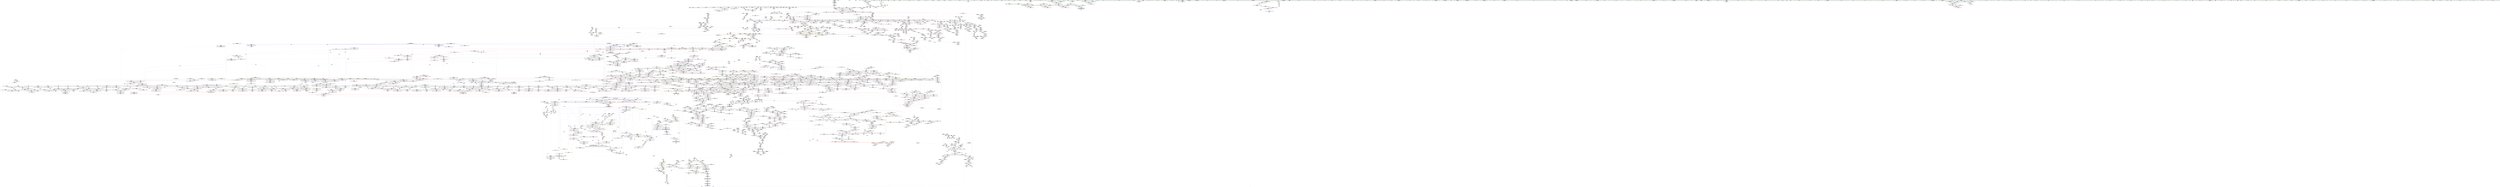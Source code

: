 digraph "SVFG" {
	label="SVFG";

	Node0x55a37cf4e890 [shape=record,color=grey,label="{NodeID: 0\nNullPtr|{|<s29>101}}"];
	Node0x55a37cf4e890 -> Node0x55a37d90f810[style=solid];
	Node0x55a37cf4e890 -> Node0x55a37d90f910[style=solid];
	Node0x55a37cf4e890 -> Node0x55a37d90f9e0[style=solid];
	Node0x55a37cf4e890 -> Node0x55a37d90fab0[style=solid];
	Node0x55a37cf4e890 -> Node0x55a37d90fb80[style=solid];
	Node0x55a37cf4e890 -> Node0x55a37d90fc50[style=solid];
	Node0x55a37cf4e890 -> Node0x55a37d90fd20[style=solid];
	Node0x55a37cf4e890 -> Node0x55a37d90fdf0[style=solid];
	Node0x55a37cf4e890 -> Node0x55a37d90fec0[style=solid];
	Node0x55a37cf4e890 -> Node0x55a37d90ff90[style=solid];
	Node0x55a37cf4e890 -> Node0x55a37d910060[style=solid];
	Node0x55a37cf4e890 -> Node0x55a37d910130[style=solid];
	Node0x55a37cf4e890 -> Node0x55a37d910200[style=solid];
	Node0x55a37cf4e890 -> Node0x55a37d9102d0[style=solid];
	Node0x55a37cf4e890 -> Node0x55a37d9103a0[style=solid];
	Node0x55a37cf4e890 -> Node0x55a37d910470[style=solid];
	Node0x55a37cf4e890 -> Node0x55a37d910540[style=solid];
	Node0x55a37cf4e890 -> Node0x55a37d910610[style=solid];
	Node0x55a37cf4e890 -> Node0x55a37d9106e0[style=solid];
	Node0x55a37cf4e890 -> Node0x55a37d9107b0[style=solid];
	Node0x55a37cf4e890 -> Node0x55a37d910880[style=solid];
	Node0x55a37cf4e890 -> Node0x55a37d96c2a0[style=solid];
	Node0x55a37cf4e890 -> Node0x55a37d96dcd0[style=solid];
	Node0x55a37cf4e890 -> Node0x55a37d96dda0[style=solid];
	Node0x55a37cf4e890 -> Node0x55a37d96de70[style=solid];
	Node0x55a37cf4e890 -> Node0x55a37d96fef0[style=solid];
	Node0x55a37cf4e890 -> Node0x55a37cb6fd00[style=solid];
	Node0x55a37cf4e890 -> Node0x55a37d9ddc20[style=solid];
	Node0x55a37cf4e890 -> Node0x55a37d9de9a0[style=solid];
	Node0x55a37cf4e890:s29 -> Node0x55a37dbe94c0[style=solid,color=red];
	Node0x55a37d91b140 [shape=record,color=red,label="{NodeID: 1550\n1187\<--1184\nthis1\<--this.addr\n_ZNK9__gnu_cxx13new_allocatorIiE8max_sizeEv\n}"];
	Node0x55a37d8f96f0 [shape=record,color=green,label="{NodeID: 443\n2650\<--2651\nagg.tmp17\<--agg.tmp17_field_insensitive\n_ZSt22__move_median_to_firstIN9__gnu_cxx17__normal_iteratorIPiSt6vectorIiSaIiEEEENS0_5__ops15_Iter_less_iterEEvT_S9_S9_S9_T0_\n}"];
	Node0x55a37d8f96f0 -> Node0x55a37d905760[style=solid];
	Node0x55a37d8f96f0 -> Node0x55a37d939b60[style=solid];
	Node0x55a37dbd0290 [shape=record,color=black,label="{NodeID: 5314\n3241 = PHI(2310, )\n}"];
	Node0x55a37dbd0290 -> Node0x55a37d926dc0[style=solid];
	Node0x55a37d970a50 [shape=record,color=blue,label="{NodeID: 1993\n922\<--925\n\<--\n_ZN9__gnu_cxx13new_allocatorIiE9constructIiJRKiEEEvPT_DpOT0_\n|{<s0>57}}"];
	Node0x55a37d970a50:s0 -> Node0x55a37daf69c0[style=dashed,color=blue];
	Node0x55a37d9089c0 [shape=record,color=black,label="{NodeID: 886\n3302\<--3271\n\<--__result\n_ZSt23__copy_move_backward_a2ILb1EN9__gnu_cxx17__normal_iteratorIPiSt6vectorIiSaIiEEEES6_ET1_T0_S8_S7_\n}"];
	Node0x55a37d9089c0 -> Node0x55a37d941880[style=solid];
	Node0x55a37d93ee40 [shape=record,color=purple,label="{NodeID: 1329\n3672\<--3035\noffset_0\<--\n}"];
	Node0x55a37d93ee40 -> Node0x55a37d96b300[style=solid];
	Node0x55a37d87e0f0 [shape=record,color=green,label="{NodeID: 222\n1340\<--1341\n__last\<--__last_field_insensitive\n_ZNSt20__uninitialized_copyILb1EE13__uninit_copyISt13move_iteratorIPiES3_EET0_T_S6_S5_\n}"];
	Node0x55a37d87e0f0 -> Node0x55a37d9161a0[style=solid];
	Node0x55a37d87e0f0 -> Node0x55a37d92f330[style=solid];
	Node0x55a37daf83c0 [shape=record,color=yellow,style=double,label="{NodeID: 5093\n31V_2 = CSCHI(MR_31V_1)\npts\{1231 \}\nCS[]|{<s0>119}}"];
	Node0x55a37daf83c0:s0 -> Node0x55a37daf8260[style=dashed,color=blue];
	Node0x55a37d9265a0 [shape=record,color=red,label="{NodeID: 1772\n3139\<--3138\n\<--call\n_ZN9__gnu_cxxeqIPiSt6vectorIiSaIiEEEEbRKNS_17__normal_iteratorIT_T0_EESA_\n}"];
	Node0x55a37d9265a0 -> Node0x55a37d9de220[style=solid];
	Node0x55a37d915230 [shape=record,color=black,label="{NodeID: 665\n1180\<--1179\n\<--_M_impl\n_ZNKSt12_Vector_baseIiSaIiEE19_M_get_Tp_allocatorEv\n}"];
	Node0x55a37d915230 -> Node0x55a37d915300[style=solid];
	Node0x55a37d97beb0 [shape=record,color=blue, style = dotted,label="{NodeID: 2215\n3587\<--3589\noffset_0\<--dummyVal\n_ZSt22__move_median_to_firstIN9__gnu_cxx17__normal_iteratorIPiSt6vectorIiSaIiEEEENS0_5__ops15_Iter_less_iterEEvT_S9_S9_S9_T0_\n}"];
	Node0x55a37d97beb0 -> Node0x55a37d923dd0[style=dashed];
	Node0x55a37d97beb0 -> Node0x55a37da65bd0[style=dashed];
	Node0x55a37d933ab0 [shape=record,color=purple,label="{NodeID: 1108\n3513\<--1882\noffset_0\<--\n}"];
	Node0x55a37d933ab0 -> Node0x55a37d929730[style=solid];
	Node0x55a37cf4e920 [shape=record,color=green,label="{NodeID: 1\n7\<--1\n__dso_handle\<--dummyObj\nGlob }"];
	Node0x55a37d91b210 [shape=record,color=red,label="{NodeID: 1551\n1199\<--1193\n\<--__a.addr\n_ZNSt16allocator_traitsISaIiEE8allocateERS0_m\n}"];
	Node0x55a37d91b210 -> Node0x55a37d9154a0[style=solid];
	Node0x55a37d8f97c0 [shape=record,color=green,label="{NodeID: 444\n2652\<--2653\nagg.tmp18\<--agg.tmp18_field_insensitive\n_ZSt22__move_median_to_firstIN9__gnu_cxx17__normal_iteratorIPiSt6vectorIiSaIiEEEENS0_5__ops15_Iter_less_iterEEvT_S9_S9_S9_T0_\n}"];
	Node0x55a37d8f97c0 -> Node0x55a37d905830[style=solid];
	Node0x55a37d8f97c0 -> Node0x55a37d939c30[style=solid];
	Node0x55a37dbd03d0 [shape=record,color=black,label="{NodeID: 5315\n3243 = PHI(2340, )\n}"];
	Node0x55a37dbd03d0 -> Node0x55a37d97f860[style=solid];
	Node0x55a37d970b20 [shape=record,color=blue,label="{NodeID: 1994\n930\<--929\n__t.addr\<--__t\n_ZSt7forwardIRKiEOT_RNSt16remove_referenceIS2_E4typeE\n}"];
	Node0x55a37d970b20 -> Node0x55a37d9483c0[style=dashed];
	Node0x55a37d908a90 [shape=record,color=black,label="{NodeID: 887\n3287\<--3275\n\<--agg.tmp\n_ZSt23__copy_move_backward_a2ILb1EN9__gnu_cxx17__normal_iteratorIPiSt6vectorIiSaIiEEEES6_ET1_T0_S8_S7_\n}"];
	Node0x55a37d908a90 -> Node0x55a37d941470[style=solid];
	Node0x55a37d93ef10 [shape=record,color=purple,label="{NodeID: 1330\n3674\<--3047\noffset_0\<--\n}"];
	Node0x55a37d93ef10 -> Node0x55a37d97e410[style=solid];
	Node0x55a37d87e1c0 [shape=record,color=green,label="{NodeID: 223\n1342\<--1343\n__result.addr\<--__result.addr_field_insensitive\n_ZNSt20__uninitialized_copyILb1EE13__uninit_copyISt13move_iteratorIPiES3_EET0_T_S6_S5_\n}"];
	Node0x55a37d87e1c0 -> Node0x55a37d91bca0[style=solid];
	Node0x55a37d87e1c0 -> Node0x55a37d973220[style=solid];
	Node0x55a37daf8520 [shape=record,color=yellow,style=double,label="{NodeID: 5094\n31V_2 = CSCHI(MR_31V_1)\npts\{1231 \}\nCS[]|{<s0>123}}"];
	Node0x55a37daf8520:s0 -> Node0x55a37daf83c0[style=dashed,color=blue];
	Node0x55a37d926670 [shape=record,color=red,label="{NodeID: 1773\n3142\<--3141\n\<--call1\n_ZN9__gnu_cxxeqIPiSt6vectorIiSaIiEEEEbRKNS_17__normal_iteratorIT_T0_EESA_\n}"];
	Node0x55a37d926670 -> Node0x55a37d9de220[style=solid];
	Node0x55a37d915300 [shape=record,color=black,label="{NodeID: 666\n1173\<--1180\n_ZNKSt12_Vector_baseIiSaIiEE19_M_get_Tp_allocatorEv_ret\<--\n_ZNKSt12_Vector_baseIiSaIiEE19_M_get_Tp_allocatorEv\n|{<s0>98}}"];
	Node0x55a37d915300:s0 -> Node0x55a37dbc80d0[style=solid,color=blue];
	Node0x55a37d97bf80 [shape=record,color=blue, style = dotted,label="{NodeID: 2216\n3590\<--3592\noffset_0\<--dummyVal\n_ZSt22__move_median_to_firstIN9__gnu_cxx17__normal_iteratorIPiSt6vectorIiSaIiEEEENS0_5__ops15_Iter_less_iterEEvT_S9_S9_S9_T0_\n}"];
	Node0x55a37d97bf80 -> Node0x55a37d923ea0[style=dashed];
	Node0x55a37d97bf80 -> Node0x55a37da660d0[style=dashed];
	Node0x55a37d933b80 [shape=record,color=purple,label="{NodeID: 1109\n3515\<--1884\noffset_0\<--\n}"];
	Node0x55a37d933b80 -> Node0x55a37d9767c0[style=solid];
	Node0x55a37d875240 [shape=record,color=green,label="{NodeID: 2\n11\<--1\n_ZSt3cin\<--dummyObj\nGlob }"];
	Node0x55a37da7ebd0 [shape=record,color=black,label="{NodeID: 3766\nMR_495V_3 = PHI(MR_495V_4, MR_495V_2, )\npts\{1141 \}\n}"];
	Node0x55a37da7ebd0 -> Node0x55a37d91a9f0[style=dashed];
	Node0x55a37d91b2e0 [shape=record,color=red,label="{NodeID: 1552\n1201\<--1195\n\<--__n.addr\n_ZNSt16allocator_traitsISaIiEE8allocateERS0_m\n|{<s0>101}}"];
	Node0x55a37d91b2e0:s0 -> Node0x55a37dbe93b0[style=solid,color=red];
	Node0x55a37d8f9890 [shape=record,color=green,label="{NodeID: 445\n2654\<--2655\nagg.tmp23\<--agg.tmp23_field_insensitive\n_ZSt22__move_median_to_firstIN9__gnu_cxx17__normal_iteratorIPiSt6vectorIiSaIiEEEENS0_5__ops15_Iter_less_iterEEvT_S9_S9_S9_T0_\n}"];
	Node0x55a37d8f9890 -> Node0x55a37d905900[style=solid];
	Node0x55a37d8f9890 -> Node0x55a37d939d00[style=solid];
	Node0x55a37dbd0510 [shape=record,color=black,label="{NodeID: 5316\n3248 = PHI(2612, )\n}"];
	Node0x55a37d970bf0 [shape=record,color=blue,label="{NodeID: 1995\n939\<--936\nthis.addr\<--this\n_ZNKSt6vectorIiSaIiEE12_M_check_lenEmPKc\n}"];
	Node0x55a37d970bf0 -> Node0x55a37d948490[style=dashed];
	Node0x55a37d908b60 [shape=record,color=black,label="{NodeID: 888\n3295\<--3277\n\<--agg.tmp4\n_ZSt23__copy_move_backward_a2ILb1EN9__gnu_cxx17__normal_iteratorIPiSt6vectorIiSaIiEEEES6_ET1_T0_S8_S7_\n}"];
	Node0x55a37d908b60 -> Node0x55a37d941610[style=solid];
	Node0x55a37d93efe0 [shape=record,color=purple,label="{NodeID: 1331\n3675\<--3048\noffset_0\<--\n}"];
	Node0x55a37d93efe0 -> Node0x55a37d96b3d0[style=solid];
	Node0x55a37d87e290 [shape=record,color=green,label="{NodeID: 224\n1344\<--1345\nagg.tmp\<--agg.tmp_field_insensitive\n_ZNSt20__uninitialized_copyILb1EE13__uninit_copyISt13move_iteratorIPiES3_EET0_T_S6_S5_\n}"];
	Node0x55a37d87e290 -> Node0x55a37d916270[style=solid];
	Node0x55a37d87e290 -> Node0x55a37d92f400[style=solid];
	Node0x55a37daf8680 [shape=record,color=yellow,style=double,label="{NodeID: 5095\n31V_2 = CSCHI(MR_31V_1)\npts\{1231 \}\nCS[]|{<s0>356}}"];
	Node0x55a37daf8680:s0 -> Node0x55a37dafbd80[style=dashed,color=blue];
	Node0x55a37d926740 [shape=record,color=red,label="{NodeID: 1774\n3177\<--3176\n\<--coerce.dive4\n_ZSt13move_backwardIN9__gnu_cxx17__normal_iteratorIPiSt6vectorIiSaIiEEEES6_ET0_T_S8_S7_\n|{<s0>332}}"];
	Node0x55a37d926740:s0 -> Node0x55a37dbe97f0[style=solid,color=red];
	Node0x55a37d9153d0 [shape=record,color=black,label="{NodeID: 667\n1182\<--1189\n_ZNK9__gnu_cxx13new_allocatorIiE8max_sizeEv_ret\<--\n_ZNK9__gnu_cxx13new_allocatorIiE8max_sizeEv\n|{<s0>100|<s1>102}}"];
	Node0x55a37d9153d0:s0 -> Node0x55a37dbc8350[style=solid,color=blue];
	Node0x55a37d9153d0:s1 -> Node0x55a37dbc85d0[style=solid,color=blue];
	Node0x55a37d97c050 [shape=record,color=blue, style = dotted,label="{NodeID: 2217\n3593\<--3595\noffset_0\<--dummyVal\n_ZSt22__move_median_to_firstIN9__gnu_cxx17__normal_iteratorIPiSt6vectorIiSaIiEEEENS0_5__ops15_Iter_less_iterEEvT_S9_S9_S9_T0_\n}"];
	Node0x55a37d97c050 -> Node0x55a37d923f70[style=dashed];
	Node0x55a37d97c050 -> Node0x55a37da665d0[style=dashed];
	Node0x55a37d933c50 [shape=record,color=purple,label="{NodeID: 1110\n3516\<--1885\noffset_0\<--\n}"];
	Node0x55a37d933c50 -> Node0x55a37d929800[style=solid];
	Node0x55a37d8752d0 [shape=record,color=green,label="{NodeID: 3\n12\<--1\n_ZSt4cout\<--dummyObj\nGlob }"];
	Node0x55a37da7f0d0 [shape=record,color=black,label="{NodeID: 3767\nMR_31V_3 = PHI(MR_31V_2, MR_31V_1, )\npts\{1231 \}\n|{<s0>126}}"];
	Node0x55a37da7f0d0:s0 -> Node0x55a37daf8520[style=dashed,color=blue];
	Node0x55a37d91b3b0 [shape=record,color=red,label="{NodeID: 1553\n1219\<--1210\nthis1\<--this.addr\n_ZN9__gnu_cxx13new_allocatorIiE8allocateEmPKv\n|{<s0>102}}"];
	Node0x55a37d91b3b0:s0 -> Node0x55a37dbeafc0[style=solid,color=red];
	Node0x55a37d8f9960 [shape=record,color=green,label="{NodeID: 446\n2656\<--2657\nagg.tmp24\<--agg.tmp24_field_insensitive\n_ZSt22__move_median_to_firstIN9__gnu_cxx17__normal_iteratorIPiSt6vectorIiSaIiEEEENS0_5__ops15_Iter_less_iterEEvT_S9_S9_S9_T0_\n}"];
	Node0x55a37d8f9960 -> Node0x55a37d9059d0[style=solid];
	Node0x55a37d8f9960 -> Node0x55a37d939dd0[style=solid];
	Node0x55a37dbd0620 [shape=record,color=black,label="{NodeID: 5317\n3250 = PHI(2310, )\n}"];
	Node0x55a37dbd0620 -> Node0x55a37d926e90[style=solid];
	Node0x55a37dab9ec0 [shape=record,color=yellow,style=double,label="{NodeID: 4210\n2V_1 = ENCHI(MR_2V_0)\npts\{100000 100001 100002 \}\nFun[_GLOBAL__sub_I_pre0405_0_0.cpp]|{<s0>364}}"];
	Node0x55a37dab9ec0:s0 -> Node0x55a37daa0fd0[style=dashed,color=red];
	Node0x55a37d970cc0 [shape=record,color=blue,label="{NodeID: 1996\n941\<--937\n__n.addr\<--__n\n_ZNKSt6vectorIiSaIiEE12_M_check_lenEmPKc\n|{|<s2>87}}"];
	Node0x55a37d970cc0 -> Node0x55a37d948560[style=dashed];
	Node0x55a37d970cc0 -> Node0x55a37d948970[style=dashed];
	Node0x55a37d970cc0:s2 -> Node0x55a37daa4e70[style=dashed,color=red];
	Node0x55a37d908c30 [shape=record,color=black,label="{NodeID: 889\n3301\<--3279\n\<--agg.tmp7\n_ZSt23__copy_move_backward_a2ILb1EN9__gnu_cxx17__normal_iteratorIPiSt6vectorIiSaIiEEEES6_ET1_T0_S8_S7_\n}"];
	Node0x55a37d908c30 -> Node0x55a37d9417b0[style=solid];
	Node0x55a37d93f0b0 [shape=record,color=purple,label="{NodeID: 1332\n3677\<--3050\noffset_0\<--\n}"];
	Node0x55a37d93f0b0 -> Node0x55a37d97e4e0[style=solid];
	Node0x55a37d87e360 [shape=record,color=green,label="{NodeID: 225\n1346\<--1347\nagg.tmp2\<--agg.tmp2_field_insensitive\n_ZNSt20__uninitialized_copyILb1EE13__uninit_copyISt13move_iteratorIPiES3_EET0_T_S6_S5_\n}"];
	Node0x55a37d87e360 -> Node0x55a37d916340[style=solid];
	Node0x55a37d87e360 -> Node0x55a37d92f4d0[style=solid];
	Node0x55a37daf87e0 [shape=record,color=yellow,style=double,label="{NodeID: 5096\n2V_2 = CSCHI(MR_2V_1)\npts\{100000 100001 100002 \}\nCS[]}"];
	Node0x55a37daa7830 [shape=record,color=yellow,style=double,label="{NodeID: 3989\n67V_1 = ENCHI(MR_67V_0)\npts\{100000 100001 \}\nFun[_ZSt13__adjust_heapIN9__gnu_cxx17__normal_iteratorIPiSt6vectorIiSaIiEEEEliNS0_5__ops15_Iter_less_iterEEvT_T0_SA_T1_T2_]|{<s0>221|<s1>222|<s2>224|<s3>227|<s4>229|<s5>232|<s6>238}}"];
	Node0x55a37daa7830:s0 -> Node0x55a37daa2720[style=dashed,color=red];
	Node0x55a37daa7830:s1 -> Node0x55a37daa2720[style=dashed,color=red];
	Node0x55a37daa7830:s2 -> Node0x55a37daa2720[style=dashed,color=red];
	Node0x55a37daa7830:s3 -> Node0x55a37daa2720[style=dashed,color=red];
	Node0x55a37daa7830:s4 -> Node0x55a37daa2720[style=dashed,color=red];
	Node0x55a37daa7830:s5 -> Node0x55a37daa2720[style=dashed,color=red];
	Node0x55a37daa7830:s6 -> Node0x55a37dac3a10[style=dashed,color=red];
	Node0x55a37d926810 [shape=record,color=red,label="{NodeID: 1775\n3187\<--3186\n\<--coerce.dive8\n_ZSt13move_backwardIN9__gnu_cxx17__normal_iteratorIPiSt6vectorIiSaIiEEEES6_ET0_T_S8_S7_\n|{<s0>334}}"];
	Node0x55a37d926810:s0 -> Node0x55a37dbe97f0[style=solid,color=red];
	Node0x55a37d9154a0 [shape=record,color=black,label="{NodeID: 668\n1200\<--1199\n\<--\n_ZNSt16allocator_traitsISaIiEE8allocateERS0_m\n|{<s0>101}}"];
	Node0x55a37d9154a0:s0 -> Node0x55a37dbe92a0[style=solid,color=red];
	Node0x55a37d97c120 [shape=record,color=blue, style = dotted,label="{NodeID: 2218\n3596\<--3598\noffset_0\<--dummyVal\n_ZSt22__move_median_to_firstIN9__gnu_cxx17__normal_iteratorIPiSt6vectorIiSaIiEEEENS0_5__ops15_Iter_less_iterEEvT_S9_S9_S9_T0_\n}"];
	Node0x55a37d97c120 -> Node0x55a37d924040[style=dashed];
	Node0x55a37d97c120 -> Node0x55a37da66ad0[style=dashed];
	Node0x55a37d933d20 [shape=record,color=purple,label="{NodeID: 1111\n3518\<--1887\noffset_0\<--\n}"];
	Node0x55a37d933d20 -> Node0x55a37d976890[style=solid];
	Node0x55a37d875580 [shape=record,color=green,label="{NodeID: 4\n13\<--1\n.str\<--dummyObj\nGlob }"];
	Node0x55a37d91b480 [shape=record,color=red,label="{NodeID: 1554\n1220\<--1212\n\<--__n.addr\n_ZN9__gnu_cxx13new_allocatorIiE8allocateEmPKv\n}"];
	Node0x55a37d91b480 -> Node0x55a37d9df8a0[style=solid];
	Node0x55a37d8f9a30 [shape=record,color=green,label="{NodeID: 447\n2658\<--2659\nagg.tmp28\<--agg.tmp28_field_insensitive\n_ZSt22__move_median_to_firstIN9__gnu_cxx17__normal_iteratorIPiSt6vectorIiSaIiEEEENS0_5__ops15_Iter_less_iterEEvT_S9_S9_S9_T0_\n}"];
	Node0x55a37d8f9a30 -> Node0x55a37d905aa0[style=solid];
	Node0x55a37d8f9a30 -> Node0x55a37d939ea0[style=solid];
	Node0x55a37dbd0790 [shape=record,color=black,label="{NodeID: 5318\n3252 = PHI(2340, )\n}"];
	Node0x55a37dbd0790 -> Node0x55a37d97fa00[style=solid];
	Node0x55a37d970d90 [shape=record,color=blue,label="{NodeID: 1997\n943\<--938\n__s.addr\<--__s\n_ZNKSt6vectorIiSaIiEE12_M_check_lenEmPKc\n}"];
	Node0x55a37d970d90 -> Node0x55a37d948630[style=dashed];
	Node0x55a37d908d00 [shape=record,color=black,label="{NodeID: 890\n3261\<--3313\n_ZSt23__copy_move_backward_a2ILb1EN9__gnu_cxx17__normal_iteratorIPiSt6vectorIiSaIiEEEES6_ET1_T0_S8_S7__ret\<--\n_ZSt23__copy_move_backward_a2ILb1EN9__gnu_cxx17__normal_iteratorIPiSt6vectorIiSaIiEEEES6_ET1_T0_S8_S7_\n|{<s0>336}}"];
	Node0x55a37d908d00:s0 -> Node0x55a37dbcfb10[style=solid,color=blue];
	Node0x55a37d93f180 [shape=record,color=purple,label="{NodeID: 1333\n3678\<--3051\noffset_0\<--\n}"];
	Node0x55a37d93f180 -> Node0x55a37d96b4a0[style=solid];
	Node0x55a37d87e430 [shape=record,color=green,label="{NodeID: 226\n1365\<--1366\n_ZSt4copyISt13move_iteratorIPiES1_ET0_T_S4_S3_\<--_ZSt4copyISt13move_iteratorIPiES1_ET0_T_S4_S3__field_insensitive\n}"];
	Node0x55a37daf8940 [shape=record,color=yellow,style=double,label="{NodeID: 5097\n31V_4 = CSCHI(MR_31V_2)\npts\{1231 \}\nCS[]|{<s0>149}}"];
	Node0x55a37daf8940:s0 -> Node0x55a37da9d0d0[style=dashed,color=red];
	Node0x55a37daa7910 [shape=record,color=yellow,style=double,label="{NodeID: 3990\n234V_1 = ENCHI(MR_234V_0)\npts\{2157 2267 2521 2963 2999 3215 \}\nFun[_ZSt13__adjust_heapIN9__gnu_cxx17__normal_iteratorIPiSt6vectorIiSaIiEEEEliNS0_5__ops15_Iter_less_iterEEvT_T0_SA_T1_T2_]}"];
	Node0x55a37daa7910 -> Node0x55a37d9227e0[style=dashed];
	Node0x55a37daa7910 -> Node0x55a37d9228b0[style=dashed];
	Node0x55a37daa7910 -> Node0x55a37d922980[style=dashed];
	Node0x55a37d9268e0 [shape=record,color=red,label="{NodeID: 1776\n3195\<--3194\n\<--coerce.dive12\n_ZSt13move_backwardIN9__gnu_cxx17__normal_iteratorIPiSt6vectorIiSaIiEEEES6_ET0_T_S8_S7_\n|{<s0>336}}"];
	Node0x55a37d9268e0:s0 -> Node0x55a37dbd3b90[style=solid,color=red];
	Node0x55a37d915570 [shape=record,color=black,label="{NodeID: 669\n1190\<--1202\n_ZNSt16allocator_traitsISaIiEE8allocateERS0_m_ret\<--call\n_ZNSt16allocator_traitsISaIiEE8allocateERS0_m\n|{<s0>93}}"];
	Node0x55a37d915570:s0 -> Node0x55a37dbc7bd0[style=solid,color=blue];
	Node0x55a37d97c1f0 [shape=record,color=blue, style = dotted,label="{NodeID: 2219\n3599\<--3601\noffset_0\<--dummyVal\n_ZSt22__move_median_to_firstIN9__gnu_cxx17__normal_iteratorIPiSt6vectorIiSaIiEEEENS0_5__ops15_Iter_less_iterEEvT_S9_S9_S9_T0_\n}"];
	Node0x55a37d97c1f0 -> Node0x55a37d924110[style=dashed];
	Node0x55a37d97c1f0 -> Node0x55a37da66fd0[style=dashed];
	Node0x55a37d933df0 [shape=record,color=purple,label="{NodeID: 1112\n3519\<--1888\noffset_0\<--\n}"];
	Node0x55a37d933df0 -> Node0x55a37d9298d0[style=solid];
	Node0x55a37d875640 [shape=record,color=green,label="{NodeID: 5\n15\<--1\n.str.2\<--dummyObj\nGlob }"];
	Node0x55a37d91b550 [shape=record,color=red,label="{NodeID: 1555\n1228\<--1212\n\<--__n.addr\n_ZN9__gnu_cxx13new_allocatorIiE8allocateEmPKv\n}"];
	Node0x55a37d91b550 -> Node0x55a37d9dca20[style=solid];
	Node0x55a37d8f9b00 [shape=record,color=green,label="{NodeID: 448\n2660\<--2661\nagg.tmp29\<--agg.tmp29_field_insensitive\n_ZSt22__move_median_to_firstIN9__gnu_cxx17__normal_iteratorIPiSt6vectorIiSaIiEEEENS0_5__ops15_Iter_less_iterEEvT_S9_S9_S9_T0_\n}"];
	Node0x55a37d8f9b00 -> Node0x55a37d905b70[style=solid];
	Node0x55a37d8f9b00 -> Node0x55a37d939f70[style=solid];
	Node0x55a37dbd08d0 [shape=record,color=black,label="{NodeID: 5319\n3292 = PHI(3352, )\n|{<s0>356}}"];
	Node0x55a37dbd08d0:s0 -> Node0x55a37dbec7c0[style=solid,color=red];
	Node0x55a37daba0e0 [shape=record,color=yellow,style=double,label="{NodeID: 4212\n15V_1 = ENCHI(MR_15V_0)\npts\{123 \}\nFun[main]}"];
	Node0x55a37daba0e0 -> Node0x55a37d942b30[style=dashed];
	Node0x55a37d970e60 [shape=record,color=blue,label="{NodeID: 1998\n947\<--969\nref.tmp\<--call4\n_ZNKSt6vectorIiSaIiEE12_M_check_lenEmPKc\n|{|<s1>87}}"];
	Node0x55a37d970e60 -> Node0x55a37d948970[style=dashed];
	Node0x55a37d970e60:s1 -> Node0x55a37daa4f80[style=dashed,color=red];
	Node0x55a37d908dd0 [shape=record,color=black,label="{NodeID: 891\n3323\<--3317\n\<--retval\n_ZSt12__miter_baseIN9__gnu_cxx17__normal_iteratorIPiSt6vectorIiSaIiEEEEET_S7_\n}"];
	Node0x55a37d908dd0 -> Node0x55a37d941af0[style=solid];
	Node0x55a37d93f250 [shape=record,color=purple,label="{NodeID: 1334\n3680\<--3072\noffset_0\<--\n}"];
	Node0x55a37d93f250 -> Node0x55a37d97e820[style=solid];
	Node0x55a37d87e530 [shape=record,color=green,label="{NodeID: 227\n1372\<--1373\n__first\<--__first_field_insensitive\n_ZSt4copyISt13move_iteratorIPiES1_ET0_T_S4_S3_\n}"];
	Node0x55a37d87e530 -> Node0x55a37d9164e0[style=solid];
	Node0x55a37d87e530 -> Node0x55a37d92f8e0[style=solid];
	Node0x55a37daa7ab0 [shape=record,color=yellow,style=double,label="{NodeID: 3991\n31V_1 = ENCHI(MR_31V_0)\npts\{1231 \}\nFun[_ZNSt20__uninitialized_copyILb1EE13__uninit_copyISt13move_iteratorIPiES3_EET0_T_S6_S5_]|{<s0>114}}"];
	Node0x55a37daa7ab0:s0 -> Node0x55a37daaa6b0[style=dashed,color=red];
	Node0x55a37d9269b0 [shape=record,color=red,label="{NodeID: 1777\n3197\<--3196\n\<--coerce.dive13\n_ZSt13move_backwardIN9__gnu_cxx17__normal_iteratorIPiSt6vectorIiSaIiEEEES6_ET0_T_S8_S7_\n|{<s0>336}}"];
	Node0x55a37d9269b0:s0 -> Node0x55a37dbd3ca0[style=solid,color=red];
	Node0x55a37d915640 [shape=record,color=black,label="{NodeID: 670\n1234\<--1230\n\<--call2\n_ZN9__gnu_cxx13new_allocatorIiE8allocateEmPKv\n}"];
	Node0x55a37d915640 -> Node0x55a37d915710[style=solid];
	Node0x55a37d97c2c0 [shape=record,color=blue, style = dotted,label="{NodeID: 2220\n3602\<--3604\noffset_0\<--dummyVal\n_ZSt22__move_median_to_firstIN9__gnu_cxx17__normal_iteratorIPiSt6vectorIiSaIiEEEENS0_5__ops15_Iter_less_iterEEvT_S9_S9_S9_T0_\n}"];
	Node0x55a37d97c2c0 -> Node0x55a37d9241e0[style=dashed];
	Node0x55a37d97c2c0 -> Node0x55a37da674d0[style=dashed];
	Node0x55a37d933ec0 [shape=record,color=purple,label="{NodeID: 1113\n3521\<--1899\noffset_0\<--\n}"];
	Node0x55a37d933ec0 -> Node0x55a37d976960[style=solid];
	Node0x55a37d875700 [shape=record,color=green,label="{NodeID: 6\n17\<--1\n.str.3\<--dummyObj\nGlob }"];
	Node0x55a37d91b620 [shape=record,color=red,label="{NodeID: 1556\n1268\<--1248\n\<--__result.addr\n_ZSt22__uninitialized_copy_aISt13move_iteratorIPiES1_iET0_T_S4_S3_RSaIT1_E\n|{<s0>107}}"];
	Node0x55a37d91b620:s0 -> Node0x55a37dbe7210[style=solid,color=red];
	Node0x55a37d8f9bd0 [shape=record,color=green,label="{NodeID: 449\n2662\<--2663\nagg.tmp34\<--agg.tmp34_field_insensitive\n_ZSt22__move_median_to_firstIN9__gnu_cxx17__normal_iteratorIPiSt6vectorIiSaIiEEEENS0_5__ops15_Iter_less_iterEEvT_S9_S9_S9_T0_\n}"];
	Node0x55a37d8f9bd0 -> Node0x55a37d905c40[style=solid];
	Node0x55a37d8f9bd0 -> Node0x55a37d93a040[style=solid];
	Node0x55a37dbd0a10 [shape=record,color=black,label="{NodeID: 5320\n3300 = PHI(3352, )\n|{<s0>356}}"];
	Node0x55a37dbd0a10:s0 -> Node0x55a37dbec8d0[style=solid,color=red];
	Node0x55a37d970f30 [shape=record,color=blue,label="{NodeID: 1999\n945\<--975\n__len\<--add\n_ZNKSt6vectorIiSaIiEE12_M_check_lenEmPKc\n}"];
	Node0x55a37d970f30 -> Node0x55a37d948700[style=dashed];
	Node0x55a37d970f30 -> Node0x55a37d9487d0[style=dashed];
	Node0x55a37d970f30 -> Node0x55a37d9488a0[style=dashed];
	Node0x55a37d908ea0 [shape=record,color=black,label="{NodeID: 892\n3324\<--3319\n\<--__it\n_ZSt12__miter_baseIN9__gnu_cxx17__normal_iteratorIPiSt6vectorIiSaIiEEEEET_S7_\n}"];
	Node0x55a37d908ea0 -> Node0x55a37d941bc0[style=solid];
	Node0x55a37d93f320 [shape=record,color=purple,label="{NodeID: 1335\n3681\<--3073\noffset_0\<--\n}"];
	Node0x55a37d93f320 -> Node0x55a37d96b570[style=solid];
	Node0x55a37d87e600 [shape=record,color=green,label="{NodeID: 228\n1374\<--1375\n__last\<--__last_field_insensitive\n_ZSt4copyISt13move_iteratorIPiES1_ET0_T_S4_S3_\n}"];
	Node0x55a37d87e600 -> Node0x55a37d9165b0[style=solid];
	Node0x55a37d87e600 -> Node0x55a37d92f9b0[style=solid];
	Node0x55a37daf8c00 [shape=record,color=yellow,style=double,label="{NodeID: 5099\n31V_2 = CSCHI(MR_31V_1)\npts\{1231 \}\nCS[]|{<s0>158}}"];
	Node0x55a37daf8c00:s0 -> Node0x55a37da859d0[style=dashed,color=red];
	Node0x55a37d926a80 [shape=record,color=red,label="{NodeID: 1778\n3199\<--3198\n\<--coerce.dive14\n_ZSt13move_backwardIN9__gnu_cxx17__normal_iteratorIPiSt6vectorIiSaIiEEEES6_ET0_T_S8_S7_\n|{<s0>336}}"];
	Node0x55a37d926a80:s0 -> Node0x55a37dbd3db0[style=solid,color=red];
	Node0x55a37d915710 [shape=record,color=black,label="{NodeID: 671\n1206\<--1234\n_ZN9__gnu_cxx13new_allocatorIiE8allocateEmPKv_ret\<--\n_ZN9__gnu_cxx13new_allocatorIiE8allocateEmPKv\n|{<s0>101}}"];
	Node0x55a37d915710:s0 -> Node0x55a37dbc8490[style=solid,color=blue];
	Node0x55a37d97c390 [shape=record,color=blue, style = dotted,label="{NodeID: 2221\n3605\<--3607\noffset_0\<--dummyVal\n_ZSt22__move_median_to_firstIN9__gnu_cxx17__normal_iteratorIPiSt6vectorIiSaIiEEEENS0_5__ops15_Iter_less_iterEEvT_S9_S9_S9_T0_\n}"];
	Node0x55a37d97c390 -> Node0x55a37d9242b0[style=dashed];
	Node0x55a37d97c390 -> Node0x55a37da679d0[style=dashed];
	Node0x55a37d933f90 [shape=record,color=purple,label="{NodeID: 1114\n3522\<--1900\noffset_0\<--\n}"];
	Node0x55a37d933f90 -> Node0x55a37d9299a0[style=solid];
	Node0x55a37d875f70 [shape=record,color=green,label="{NodeID: 7\n19\<--1\n.str.4\<--dummyObj\nGlob }"];
	Node0x55a37d91b6f0 [shape=record,color=red,label="{NodeID: 1557\n1270\<--1269\n\<--coerce.dive3\n_ZSt22__uninitialized_copy_aISt13move_iteratorIPiES1_iET0_T_S4_S3_RSaIT1_E\n|{<s0>107}}"];
	Node0x55a37d91b6f0:s0 -> Node0x55a37dbe6ff0[style=solid,color=red];
	Node0x55a37d8f9ca0 [shape=record,color=green,label="{NodeID: 450\n2664\<--2665\nagg.tmp35\<--agg.tmp35_field_insensitive\n_ZSt22__move_median_to_firstIN9__gnu_cxx17__normal_iteratorIPiSt6vectorIiSaIiEEEENS0_5__ops15_Iter_less_iterEEvT_S9_S9_S9_T0_\n}"];
	Node0x55a37d8f9ca0 -> Node0x55a37d905d10[style=solid];
	Node0x55a37d8f9ca0 -> Node0x55a37d93a110[style=solid];
	Node0x55a37dbd0b50 [shape=record,color=black,label="{NodeID: 5321\n3306 = PHI(3352, )\n|{<s0>356}}"];
	Node0x55a37dbd0b50:s0 -> Node0x55a37dbec9e0[style=solid,color=red];
	Node0x55a37daba2a0 [shape=record,color=yellow,style=double,label="{NodeID: 4214\n19V_1 = ENCHI(MR_19V_0)\npts\{127 \}\nFun[main]}"];
	Node0x55a37daba2a0 -> Node0x55a37d942e70[style=dashed];
	Node0x55a37daba2a0 -> Node0x55a37d942f40[style=dashed];
	Node0x55a37d971000 [shape=record,color=blue,label="{NodeID: 2000\n994\<--992\n__lhs.addr\<--__lhs\n_ZN9__gnu_cxxmiIPiSt6vectorIiSaIiEEEENS_17__normal_iteratorIT_T0_E15difference_typeERKS8_SB_\n}"];
	Node0x55a37d971000 -> Node0x55a37d948a40[style=dashed];
	Node0x55a37d908f70 [shape=record,color=black,label="{NodeID: 893\n3315\<--3327\n_ZSt12__miter_baseIN9__gnu_cxx17__normal_iteratorIPiSt6vectorIiSaIiEEEEET_S7__ret\<--\n_ZSt12__miter_baseIN9__gnu_cxx17__normal_iteratorIPiSt6vectorIiSaIiEEEEET_S7_\n|{<s0>332|<s1>334}}"];
	Node0x55a37d908f70:s0 -> Node0x55a37dbcf890[style=solid,color=blue];
	Node0x55a37d908f70:s1 -> Node0x55a37dbcf9d0[style=solid,color=blue];
	Node0x55a37d93f3f0 [shape=record,color=purple,label="{NodeID: 1336\n3107\<--3091\ncoerce.dive\<--__first\n_ZSt26__unguarded_insertion_sortIN9__gnu_cxx17__normal_iteratorIPiSt6vectorIiSaIiEEEENS0_5__ops15_Iter_less_iterEEvT_S9_T0_\n}"];
	Node0x55a37d93f3f0 -> Node0x55a37d97e8f0[style=solid];
	Node0x55a37d8fa660 [shape=record,color=green,label="{NodeID: 229\n1376\<--1377\n__result.addr\<--__result.addr_field_insensitive\n_ZSt4copyISt13move_iteratorIPiES1_ET0_T_S4_S3_\n}"];
	Node0x55a37d8fa660 -> Node0x55a37d91bf10[style=solid];
	Node0x55a37d8fa660 -> Node0x55a37d973630[style=solid];
	Node0x55a37d926b50 [shape=record,color=red,label="{NodeID: 1779\n3206\<--3205\n\<--coerce.dive17\n_ZSt13move_backwardIN9__gnu_cxx17__normal_iteratorIPiSt6vectorIiSaIiEEEES6_ET0_T_S8_S7_\n}"];
	Node0x55a37d926b50 -> Node0x55a37d908270[style=solid];
	Node0x55a37d9157e0 [shape=record,color=black,label="{NodeID: 672\n1263\<--1244\n\<--__first\n_ZSt22__uninitialized_copy_aISt13move_iteratorIPiES1_iET0_T_S4_S3_RSaIT1_E\n}"];
	Node0x55a37d9157e0 -> Node0x55a37d92e8a0[style=solid];
	Node0x55a37d97c460 [shape=record,color=blue, style = dotted,label="{NodeID: 2222\n3608\<--3610\noffset_0\<--dummyVal\n_ZSt22__move_median_to_firstIN9__gnu_cxx17__normal_iteratorIPiSt6vectorIiSaIiEEEENS0_5__ops15_Iter_less_iterEEvT_S9_S9_S9_T0_\n}"];
	Node0x55a37d97c460 -> Node0x55a37d924380[style=dashed];
	Node0x55a37d97c460 -> Node0x55a37da67ed0[style=dashed];
	Node0x55a37d934060 [shape=record,color=purple,label="{NodeID: 1115\n3524\<--1902\noffset_0\<--\n}"];
	Node0x55a37d934060 -> Node0x55a37d976a30[style=solid];
	Node0x55a37d876030 [shape=record,color=green,label="{NodeID: 8\n22\<--1\n\<--dummyObj\nCan only get source location for instruction, argument, global var or function.}"];
	Node0x55a37da809d0 [shape=record,color=black,label="{NodeID: 3772\nMR_31V_2 = PHI(MR_31V_4, MR_31V_1, )\npts\{1231 \}\n|{<s0>182}}"];
	Node0x55a37da809d0:s0 -> Node0x55a37da5d4c0[style=dashed,color=blue];
	Node0x55a37d91b7c0 [shape=record,color=red,label="{NodeID: 1558\n1272\<--1271\n\<--coerce.dive4\n_ZSt22__uninitialized_copy_aISt13move_iteratorIPiES1_iET0_T_S4_S3_RSaIT1_E\n|{<s0>107}}"];
	Node0x55a37d91b7c0:s0 -> Node0x55a37dbe7100[style=solid,color=red];
	Node0x55a37d8f9d70 [shape=record,color=green,label="{NodeID: 451\n2666\<--2667\nagg.tmp40\<--agg.tmp40_field_insensitive\n_ZSt22__move_median_to_firstIN9__gnu_cxx17__normal_iteratorIPiSt6vectorIiSaIiEEEENS0_5__ops15_Iter_less_iterEEvT_S9_S9_S9_T0_\n}"];
	Node0x55a37d8f9d70 -> Node0x55a37d905de0[style=solid];
	Node0x55a37d8f9d70 -> Node0x55a37d93a1e0[style=solid];
	Node0x55a37dbd0c90 [shape=record,color=black,label="{NodeID: 5322\n3307 = PHI(3329, )\n}"];
	Node0x55a37dbd0c90 -> Node0x55a37d97ffb0[style=solid];
	Node0x55a37d9710d0 [shape=record,color=blue,label="{NodeID: 2001\n996\<--993\n__rhs.addr\<--__rhs\n_ZN9__gnu_cxxmiIPiSt6vectorIiSaIiEEEENS_17__normal_iteratorIT_T0_E15difference_typeERKS8_SB_\n}"];
	Node0x55a37d9710d0 -> Node0x55a37d948b10[style=dashed];
	Node0x55a37d909040 [shape=record,color=black,label="{NodeID: 894\n3329\<--3348\n_ZSt22__copy_move_backward_aILb1EPiS0_ET1_T0_S2_S1__ret\<--call\n_ZSt22__copy_move_backward_aILb1EPiS0_ET1_T0_S2_S1_\n|{<s0>356}}"];
	Node0x55a37d909040:s0 -> Node0x55a37dbd0c90[style=solid,color=blue];
	Node0x55a37d93f4c0 [shape=record,color=purple,label="{NodeID: 1337\n3109\<--3093\ncoerce.dive1\<--__last\n_ZSt26__unguarded_insertion_sortIN9__gnu_cxx17__normal_iteratorIPiSt6vectorIiSaIiEEEENS0_5__ops15_Iter_less_iterEEvT_S9_T0_\n}"];
	Node0x55a37d93f4c0 -> Node0x55a37d97e9c0[style=solid];
	Node0x55a37d8fa6f0 [shape=record,color=green,label="{NodeID: 230\n1378\<--1379\nagg.tmp\<--agg.tmp_field_insensitive\n_ZSt4copyISt13move_iteratorIPiES1_ET0_T_S4_S3_\n}"];
	Node0x55a37d8fa6f0 -> Node0x55a37d916680[style=solid];
	Node0x55a37d8fa6f0 -> Node0x55a37d92fa80[style=solid];
	Node0x55a37d926c20 [shape=record,color=red,label="{NodeID: 1780\n3224\<--3223\n\<--call1\n_ZSt25__unguarded_linear_insertIN9__gnu_cxx17__normal_iteratorIPiSt6vectorIiSaIiEEEENS0_5__ops14_Val_less_iterEEvT_T0_\n}"];
	Node0x55a37d926c20 -> Node0x55a37d97f5f0[style=solid];
	Node0x55a37d9158b0 [shape=record,color=black,label="{NodeID: 673\n1266\<--1246\n\<--__last\n_ZSt22__uninitialized_copy_aISt13move_iteratorIPiES1_iET0_T_S4_S3_RSaIT1_E\n}"];
	Node0x55a37d9158b0 -> Node0x55a37d92ea40[style=solid];
	Node0x55a37d97c530 [shape=record,color=blue, style = dotted,label="{NodeID: 2223\n3611\<--3613\noffset_0\<--dummyVal\n_ZSt22__move_median_to_firstIN9__gnu_cxx17__normal_iteratorIPiSt6vectorIiSaIiEEEENS0_5__ops15_Iter_less_iterEEvT_S9_S9_S9_T0_\n}"];
	Node0x55a37d97c530 -> Node0x55a37d924450[style=dashed];
	Node0x55a37d97c530 -> Node0x55a37da683d0[style=dashed];
	Node0x55a37d934130 [shape=record,color=purple,label="{NodeID: 1116\n3525\<--1903\noffset_0\<--\n}"];
	Node0x55a37d934130 -> Node0x55a37d929a70[style=solid];
	Node0x55a37d8760f0 [shape=record,color=green,label="{NodeID: 9\n143\<--1\n\<--dummyObj\nCan only get source location for instruction, argument, global var or function.}"];
	Node0x55a37da80ed0 [shape=record,color=black,label="{NodeID: 3773\nMR_365V_2 = PHI(MR_365V_3, MR_365V_1, )\npts\{2153 \}\n}"];
	Node0x55a37d91b890 [shape=record,color=red,label="{NodeID: 1559\n1284\<--1281\n\<--__i.addr\n_ZSt32__make_move_if_noexcept_iteratorIiSt13move_iteratorIPiEET0_PT_\n|{<s0>108}}"];
	Node0x55a37d91b890:s0 -> Node0x55a37dbe7f40[style=solid,color=red];
	Node0x55a37d8f9e40 [shape=record,color=green,label="{NodeID: 452\n2668\<--2669\nagg.tmp41\<--agg.tmp41_field_insensitive\n_ZSt22__move_median_to_firstIN9__gnu_cxx17__normal_iteratorIPiSt6vectorIiSaIiEEEENS0_5__ops15_Iter_less_iterEEvT_S9_S9_S9_T0_\n}"];
	Node0x55a37d8f9e40 -> Node0x55a37d905eb0[style=solid];
	Node0x55a37d8f9e40 -> Node0x55a37d93a2b0[style=solid];
	Node0x55a37dbd0dd0 [shape=record,color=black,label="{NodeID: 5323\n1445 = PHI(1420, )\n0th arg _ZSt13__copy_move_aILb1EPiS0_ET1_T0_S2_S1_ }"];
	Node0x55a37dbd0dd0 -> Node0x55a37d973be0[style=solid];
	Node0x55a37daba460 [shape=record,color=yellow,style=double,label="{NodeID: 4216\n23V_1 = ENCHI(MR_23V_0)\npts\{131 \}\nFun[main]|{<s0>16}}"];
	Node0x55a37daba460:s0 -> Node0x55a37dabea30[style=dashed,color=red];
	Node0x55a37d9711a0 [shape=record,color=blue,label="{NodeID: 2002\n1014\<--1012\nthis.addr\<--this\n_ZNSt12_Vector_baseIiSaIiEE11_M_allocateEm\n}"];
	Node0x55a37d9711a0 -> Node0x55a37d948d80[style=dashed];
	Node0x55a37d909110 [shape=record,color=black,label="{NodeID: 895\n3352\<--3359\n_ZSt12__niter_baseIPiSt6vectorIiSaIiEEET_N9__gnu_cxx17__normal_iteratorIS4_T0_EE_ret\<--\n_ZSt12__niter_baseIPiSt6vectorIiSaIiEEET_N9__gnu_cxx17__normal_iteratorIS4_T0_EE\n|{<s0>351|<s1>353|<s2>355}}"];
	Node0x55a37d909110:s0 -> Node0x55a37dbd08d0[style=solid,color=blue];
	Node0x55a37d909110:s1 -> Node0x55a37dbd0a10[style=solid,color=blue];
	Node0x55a37d909110:s2 -> Node0x55a37dbd0b50[style=solid,color=blue];
	Node0x55a37d93f590 [shape=record,color=purple,label="{NodeID: 1338\n3121\<--3099\ncoerce.dive4\<--agg.tmp\n_ZSt26__unguarded_insertion_sortIN9__gnu_cxx17__normal_iteratorIPiSt6vectorIiSaIiEEEENS0_5__ops15_Iter_less_iterEEvT_S9_T0_\n}"];
	Node0x55a37d93f590 -> Node0x55a37d926330[style=solid];
	Node0x55a37d8fa7c0 [shape=record,color=green,label="{NodeID: 231\n1380\<--1381\nagg.tmp3\<--agg.tmp3_field_insensitive\n_ZSt4copyISt13move_iteratorIPiES1_ET0_T_S4_S3_\n}"];
	Node0x55a37d8fa7c0 -> Node0x55a37d916750[style=solid];
	Node0x55a37d8fa7c0 -> Node0x55a37d92fb50[style=solid];
	Node0x55a37daf9020 [shape=record,color=yellow,style=double,label="{NodeID: 5102\n31V_2 = CSCHI(MR_31V_1)\npts\{1231 \}\nCS[]|{<s0>168}}"];
	Node0x55a37daf9020:s0 -> Node0x55a37da9add0[style=dashed,color=red];
	Node0x55a37d926cf0 [shape=record,color=red,label="{NodeID: 1781\n3235\<--3234\n\<--coerce.dive3\n_ZSt25__unguarded_linear_insertIN9__gnu_cxx17__normal_iteratorIPiSt6vectorIiSaIiEEEENS0_5__ops14_Val_less_iterEEvT_T0_\n|{<s0>342}}"];
	Node0x55a37d926cf0:s0 -> Node0x55a37dbe4a80[style=solid,color=red];
	Node0x55a37d915980 [shape=record,color=black,label="{NodeID: 674\n1262\<--1252\n\<--agg.tmp\n_ZSt22__uninitialized_copy_aISt13move_iteratorIPiES1_iET0_T_S4_S3_RSaIT1_E\n}"];
	Node0x55a37d915980 -> Node0x55a37d92e7d0[style=solid];
	Node0x55a37d97c600 [shape=record,color=blue, style = dotted,label="{NodeID: 2224\n3614\<--3616\noffset_0\<--dummyVal\n_ZSt22__move_median_to_firstIN9__gnu_cxx17__normal_iteratorIPiSt6vectorIiSaIiEEEENS0_5__ops15_Iter_less_iterEEvT_S9_S9_S9_T0_\n}"];
	Node0x55a37d97c600 -> Node0x55a37d924520[style=dashed];
	Node0x55a37d97c600 -> Node0x55a37da688d0[style=dashed];
	Node0x55a37d934200 [shape=record,color=purple,label="{NodeID: 1117\n1996\<--1916\ncoerce.dive26\<--retval\n_ZSt27__unguarded_partition_pivotIN9__gnu_cxx17__normal_iteratorIPiSt6vectorIiSaIiEEEENS0_5__ops15_Iter_less_iterEET_S9_S9_T0_\n}"];
	Node0x55a37d934200 -> Node0x55a37d977320[style=solid];
	Node0x55a37d8761b0 [shape=record,color=green,label="{NodeID: 10\n148\<--1\n\<--dummyObj\nCan only get source location for instruction, argument, global var or function.}"];
	Node0x55a37da813d0 [shape=record,color=black,label="{NodeID: 3774\nMR_367V_2 = PHI(MR_367V_4, MR_367V_1, )\npts\{2155 \}\n}"];
	Node0x55a37d91b960 [shape=record,color=red,label="{NodeID: 1560\n1289\<--1288\n\<--coerce.dive\n_ZSt32__make_move_if_noexcept_iteratorIiSt13move_iteratorIPiEET0_PT_\n}"];
	Node0x55a37d91b960 -> Node0x55a37d915bf0[style=solid];
	Node0x55a37d8f9f10 [shape=record,color=green,label="{NodeID: 453\n2670\<--2671\nagg.tmp45\<--agg.tmp45_field_insensitive\n_ZSt22__move_median_to_firstIN9__gnu_cxx17__normal_iteratorIPiSt6vectorIiSaIiEEEENS0_5__ops15_Iter_less_iterEEvT_S9_S9_S9_T0_\n}"];
	Node0x55a37d8f9f10 -> Node0x55a37d905f80[style=solid];
	Node0x55a37d8f9f10 -> Node0x55a37d93a380[style=solid];
	Node0x55a37dbd0f10 [shape=record,color=black,label="{NodeID: 5324\n1446 = PHI(1424, )\n1st arg _ZSt13__copy_move_aILb1EPiS0_ET1_T0_S2_S1_ }"];
	Node0x55a37dbd0f10 -> Node0x55a37d973cb0[style=solid];
	Node0x55a37d971270 [shape=record,color=blue,label="{NodeID: 2003\n1016\<--1013\n__n.addr\<--__n\n_ZNSt12_Vector_baseIiSaIiEE11_M_allocateEm\n}"];
	Node0x55a37d971270 -> Node0x55a37d948e50[style=dashed];
	Node0x55a37d971270 -> Node0x55a37d948f20[style=dashed];
	Node0x55a37d9091e0 [shape=record,color=black,label="{NodeID: 896\n3378\<--3376\nsub.ptr.lhs.cast\<--\n_ZNSt20__copy_move_backwardILb1ELb1ESt26random_access_iterator_tagE13__copy_move_bIiEEPT_PKS3_S6_S4_\n}"];
	Node0x55a37d9091e0 -> Node0x55a37d9db820[style=solid];
	Node0x55a37d93f660 [shape=record,color=purple,label="{NodeID: 1339\n3683\<--3111\noffset_0\<--\n}"];
	Node0x55a37d93f660 -> Node0x55a37d97ea90[style=solid];
	Node0x55a37d8fa890 [shape=record,color=green,label="{NodeID: 232\n1393\<--1394\n_ZSt12__miter_baseIPiEDTcl12__miter_basecldtfp_4baseEEESt13move_iteratorIT_E\<--_ZSt12__miter_baseIPiEDTcl12__miter_basecldtfp_4baseEEESt13move_iteratorIT_E_field_insensitive\n}"];
	Node0x55a37daf9180 [shape=record,color=yellow,style=double,label="{NodeID: 5103\n31V_3 = CSCHI(MR_31V_2)\npts\{1231 \}\nCS[]|{<s0>143}}"];
	Node0x55a37daf9180:s0 -> Node0x55a37da6fbd0[style=dashed,color=blue];
	Node0x55a37d926dc0 [shape=record,color=red,label="{NodeID: 1782\n3242\<--3241\n\<--call6\n_ZSt25__unguarded_linear_insertIN9__gnu_cxx17__normal_iteratorIPiSt6vectorIiSaIiEEEENS0_5__ops14_Val_less_iterEEvT_T0_\n}"];
	Node0x55a37d926dc0 -> Node0x55a37d97f860[style=solid];
	Node0x55a37d915a50 [shape=record,color=black,label="{NodeID: 675\n1265\<--1254\n\<--agg.tmp2\n_ZSt22__uninitialized_copy_aISt13move_iteratorIPiES1_iET0_T_S4_S3_RSaIT1_E\n}"];
	Node0x55a37d915a50 -> Node0x55a37d92e970[style=solid];
	Node0x55a37d97c6d0 [shape=record,color=blue, style = dotted,label="{NodeID: 2225\n3617\<--3619\noffset_0\<--dummyVal\n_ZSt22__move_median_to_firstIN9__gnu_cxx17__normal_iteratorIPiSt6vectorIiSaIiEEEENS0_5__ops15_Iter_less_iterEEvT_S9_S9_S9_T0_\n}"];
	Node0x55a37d97c6d0 -> Node0x55a37d9245f0[style=dashed];
	Node0x55a37d97c6d0 -> Node0x55a37da68dd0[style=dashed];
	Node0x55a37d9342d0 [shape=record,color=purple,label="{NodeID: 1118\n1998\<--1916\ncoerce.dive27\<--retval\n_ZSt27__unguarded_partition_pivotIN9__gnu_cxx17__normal_iteratorIPiSt6vectorIiSaIiEEEENS0_5__ops15_Iter_less_iterEET_S9_S9_T0_\n}"];
	Node0x55a37d9342d0 -> Node0x55a37d91f310[style=solid];
	Node0x55a37d8762b0 [shape=record,color=green,label="{NodeID: 11\n199\<--1\n\<--dummyObj\nCan only get source location for instruction, argument, global var or function.}"];
	Node0x55a37da818d0 [shape=record,color=black,label="{NodeID: 3775\nMR_369V_2 = PHI(MR_369V_4, MR_369V_1, )\npts\{2157 \}\n}"];
	Node0x55a37d91ba30 [shape=record,color=red,label="{NodeID: 1561\n1320\<--1299\n\<--__result.addr\n_ZSt18uninitialized_copyISt13move_iteratorIPiES1_ET0_T_S4_S3_\n|{<s0>111}}"];
	Node0x55a37d91ba30:s0 -> Node0x55a37dbd6ed0[style=solid,color=red];
	Node0x55a37d8f9fe0 [shape=record,color=green,label="{NodeID: 454\n2672\<--2673\nagg.tmp46\<--agg.tmp46_field_insensitive\n_ZSt22__move_median_to_firstIN9__gnu_cxx17__normal_iteratorIPiSt6vectorIiSaIiEEEENS0_5__ops15_Iter_less_iterEEvT_S9_S9_S9_T0_\n}"];
	Node0x55a37d8f9fe0 -> Node0x55a37d906050[style=solid];
	Node0x55a37d8f9fe0 -> Node0x55a37d93a450[style=solid];
	Node0x55a37dbd1050 [shape=record,color=black,label="{NodeID: 5325\n1447 = PHI(1426, )\n2nd arg _ZSt13__copy_move_aILb1EPiS0_ET1_T0_S2_S1_ }"];
	Node0x55a37dbd1050 -> Node0x55a37d973d80[style=solid];
	Node0x55a37d971340 [shape=record,color=blue,label="{NodeID: 2004\n1040\<--1036\n__first.addr\<--__first\n_ZSt34__uninitialized_move_if_noexcept_aIPiS0_SaIiEET0_T_S3_S2_RT1_\n}"];
	Node0x55a37d971340 -> Node0x55a37d948ff0[style=dashed];
	Node0x55a37d9092b0 [shape=record,color=black,label="{NodeID: 897\n3379\<--3377\nsub.ptr.rhs.cast\<--\n_ZNSt20__copy_move_backwardILb1ELb1ESt26random_access_iterator_tagE13__copy_move_bIiEEPT_PKS3_S6_S4_\n}"];
	Node0x55a37d9092b0 -> Node0x55a37d9db820[style=solid];
	Node0x55a37d93f730 [shape=record,color=purple,label="{NodeID: 1340\n3684\<--3112\noffset_0\<--\n}"];
	Node0x55a37d93f730 -> Node0x55a37d96b640[style=solid];
	Node0x55a37d8fa960 [shape=record,color=green,label="{NodeID: 233\n1403\<--1404\n_ZSt14__copy_move_a2ILb1EPiS0_ET1_T0_S2_S1_\<--_ZSt14__copy_move_a2ILb1EPiS0_ET1_T0_S2_S1__field_insensitive\n}"];
	Node0x55a37daf92e0 [shape=record,color=yellow,style=double,label="{NodeID: 5104\n31V_2 = CSCHI(MR_31V_1)\npts\{1231 \}\nCS[]|{<s0>179}}"];
	Node0x55a37daf92e0:s0 -> Node0x55a37da7a5d0[style=dashed,color=red];
	Node0x55a37d926e90 [shape=record,color=red,label="{NodeID: 1783\n3251\<--3250\n\<--call9\n_ZSt25__unguarded_linear_insertIN9__gnu_cxx17__normal_iteratorIPiSt6vectorIiSaIiEEEENS0_5__ops14_Val_less_iterEEvT_T0_\n}"];
	Node0x55a37d926e90 -> Node0x55a37d97fa00[style=solid];
	Node0x55a37d915b20 [shape=record,color=black,label="{NodeID: 676\n1239\<--1273\n_ZSt22__uninitialized_copy_aISt13move_iteratorIPiES1_iET0_T_S4_S3_RSaIT1_E_ret\<--call\n_ZSt22__uninitialized_copy_aISt13move_iteratorIPiES1_iET0_T_S4_S3_RSaIT1_E\n|{<s0>96}}"];
	Node0x55a37d915b20:s0 -> Node0x55a37dbc7f90[style=solid,color=blue];
	Node0x55a37d97c7a0 [shape=record,color=blue, style = dotted,label="{NodeID: 2226\n3620\<--3622\noffset_0\<--dummyVal\n_ZSt22__move_median_to_firstIN9__gnu_cxx17__normal_iteratorIPiSt6vectorIiSaIiEEEENS0_5__ops15_Iter_less_iterEEvT_S9_S9_S9_T0_\n}"];
	Node0x55a37d97c7a0 -> Node0x55a37d9246c0[style=dashed];
	Node0x55a37d97c7a0 -> Node0x55a37da692d0[style=dashed];
	Node0x55a37d9343a0 [shape=record,color=purple,label="{NodeID: 1119\n1944\<--1918\ncoerce.dive\<--__first\n_ZSt27__unguarded_partition_pivotIN9__gnu_cxx17__normal_iteratorIPiSt6vectorIiSaIiEEEENS0_5__ops15_Iter_less_iterEET_S9_S9_T0_\n}"];
	Node0x55a37d9343a0 -> Node0x55a37d976b00[style=solid];
	Node0x55a37d8763b0 [shape=record,color=green,label="{NodeID: 12\n334\<--1\n\<--dummyObj\nCan only get source location for instruction, argument, global var or function.}"];
	Node0x55a37da81dd0 [shape=record,color=black,label="{NodeID: 3776\nMR_375V_2 = PHI(MR_375V_4, MR_375V_1, )\npts\{21590000 \}\n}"];
	Node0x55a37d91bb00 [shape=record,color=red,label="{NodeID: 1562\n1322\<--1321\n\<--coerce.dive3\n_ZSt18uninitialized_copyISt13move_iteratorIPiES1_ET0_T_S4_S3_\n|{<s0>111}}"];
	Node0x55a37d91bb00:s0 -> Node0x55a37dbd6cb0[style=solid,color=red];
	Node0x55a37d8fa0b0 [shape=record,color=green,label="{NodeID: 455\n2674\<--2675\nagg.tmp51\<--agg.tmp51_field_insensitive\n_ZSt22__move_median_to_firstIN9__gnu_cxx17__normal_iteratorIPiSt6vectorIiSaIiEEEENS0_5__ops15_Iter_less_iterEEvT_S9_S9_S9_T0_\n}"];
	Node0x55a37d8fa0b0 -> Node0x55a37d906120[style=solid];
	Node0x55a37d8fa0b0 -> Node0x55a37d93a520[style=solid];
	Node0x55a37dbd1190 [shape=record,color=black,label="{NodeID: 5326\n2311 = PHI(2184, 2156, 2279, 2283, 2266, 2429, 2460, 2362, 2566, 2520, 2966, 2970, 2962, 3043, 2998, 3222, 3240, 3214, )\n0th arg _ZSt4moveIRiEONSt16remove_referenceIT_E4typeEOS2_ }"];
	Node0x55a37dbd1190 -> Node0x55a37d979470[style=solid];
	Node0x55a37d971410 [shape=record,color=blue,label="{NodeID: 2005\n1042\<--1037\n__last.addr\<--__last\n_ZSt34__uninitialized_move_if_noexcept_aIPiS0_SaIiEET0_T_S3_S2_RT1_\n}"];
	Node0x55a37d971410 -> Node0x55a37d9490c0[style=dashed];
	Node0x55a37d909380 [shape=record,color=black,label="{NodeID: 898\n3390\<--3389\n\<--add.ptr\n_ZNSt20__copy_move_backwardILb1ELb1ESt26random_access_iterator_tagE13__copy_move_bIiEEPT_PKS3_S6_S4_\n}"];
	Node0x55a37d909380 -> Node0x55a37d941d60[style=solid];
	Node0x55a37d93f800 [shape=record,color=purple,label="{NodeID: 1341\n3686\<--3117\noffset_0\<--\n}"];
	Node0x55a37d93f800 -> Node0x55a37d97eb60[style=solid];
	Node0x55a37d8faa60 [shape=record,color=green,label="{NodeID: 234\n1410\<--1411\n__first.addr\<--__first.addr_field_insensitive\n_ZSt14__copy_move_a2ILb1EPiS0_ET1_T0_S2_S1_\n}"];
	Node0x55a37d8faa60 -> Node0x55a37d91c180[style=solid];
	Node0x55a37d8faa60 -> Node0x55a37d9738a0[style=solid];
	Node0x55a37daf9440 [shape=record,color=yellow,style=double,label="{NodeID: 5105\n31V_3 = CSCHI(MR_31V_2)\npts\{1231 \}\nCS[]|{<s0>146}}"];
	Node0x55a37daf9440:s0 -> Node0x55a37daf8940[style=dashed,color=blue];
	Node0x55a37d926f60 [shape=record,color=red,label="{NodeID: 1784\n3291\<--3290\n\<--coerce.dive3\n_ZSt23__copy_move_backward_a2ILb1EN9__gnu_cxx17__normal_iteratorIPiSt6vectorIiSaIiEEEES6_ET1_T0_S8_S7_\n|{<s0>351}}"];
	Node0x55a37d926f60:s0 -> Node0x55a37dbeb1d0[style=solid,color=red];
	Node0x55a37d915bf0 [shape=record,color=black,label="{NodeID: 677\n1277\<--1289\n_ZSt32__make_move_if_noexcept_iteratorIiSt13move_iteratorIPiEET0_PT__ret\<--\n_ZSt32__make_move_if_noexcept_iteratorIiSt13move_iteratorIPiEET0_PT_\n|{<s0>94|<s1>95}}"];
	Node0x55a37d915bf0:s0 -> Node0x55a37dbc7d10[style=solid,color=blue];
	Node0x55a37d915bf0:s1 -> Node0x55a37dbc7e50[style=solid,color=blue];
	Node0x55a37d97c870 [shape=record,color=blue, style = dotted,label="{NodeID: 2227\n3623\<--3625\noffset_0\<--dummyVal\n_ZSt22__move_median_to_firstIN9__gnu_cxx17__normal_iteratorIPiSt6vectorIiSaIiEEEENS0_5__ops15_Iter_less_iterEEvT_S9_S9_S9_T0_\n}"];
	Node0x55a37d97c870 -> Node0x55a37d924790[style=dashed];
	Node0x55a37d97c870 -> Node0x55a37da697d0[style=dashed];
	Node0x55a37d934470 [shape=record,color=purple,label="{NodeID: 1120\n1946\<--1920\ncoerce.dive1\<--__last\n_ZSt27__unguarded_partition_pivotIN9__gnu_cxx17__normal_iteratorIPiSt6vectorIiSaIiEEEENS0_5__ops15_Iter_less_iterEET_S9_S9_T0_\n}"];
	Node0x55a37d934470 -> Node0x55a37d976bd0[style=solid];
	Node0x55a37d8764b0 [shape=record,color=green,label="{NodeID: 13\n335\<--1\n\<--dummyObj\nCan only get source location for instruction, argument, global var or function.}"];
	Node0x55a37da822d0 [shape=record,color=black,label="{NodeID: 3777\nMR_377V_2 = PHI(MR_377V_4, MR_377V_1, )\npts\{21610000 \}\n}"];
	Node0x55a37d91bbd0 [shape=record,color=red,label="{NodeID: 1563\n1324\<--1323\n\<--coerce.dive4\n_ZSt18uninitialized_copyISt13move_iteratorIPiES1_ET0_T_S4_S3_\n|{<s0>111}}"];
	Node0x55a37d91bbd0:s0 -> Node0x55a37dbd6dc0[style=solid,color=red];
	Node0x55a37d8fa180 [shape=record,color=green,label="{NodeID: 456\n2676\<--2677\nagg.tmp52\<--agg.tmp52_field_insensitive\n_ZSt22__move_median_to_firstIN9__gnu_cxx17__normal_iteratorIPiSt6vectorIiSaIiEEEENS0_5__ops15_Iter_less_iterEEvT_S9_S9_S9_T0_\n}"];
	Node0x55a37d8fa180 -> Node0x55a37d9061f0[style=solid];
	Node0x55a37d8fa180 -> Node0x55a37d93a5f0[style=solid];
	Node0x55a37dbd20a0 [shape=record,color=black,label="{NodeID: 5327\n1117 = PHI(952, 952, 952, 952, )\n0th arg _ZNKSt6vectorIiSaIiEE4sizeEv }"];
	Node0x55a37dbd20a0 -> Node0x55a37d971b60[style=solid];
	Node0x55a37d9714e0 [shape=record,color=blue,label="{NodeID: 2006\n1044\<--1038\n__result.addr\<--__result\n_ZSt34__uninitialized_move_if_noexcept_aIPiS0_SaIiEET0_T_S3_S2_RT1_\n}"];
	Node0x55a37d9714e0 -> Node0x55a37d949190[style=dashed];
	Node0x55a37d909450 [shape=record,color=black,label="{NodeID: 899\n3392\<--3391\n\<--\n_ZNSt20__copy_move_backwardILb1ELb1ESt26random_access_iterator_tagE13__copy_move_bIiEEPT_PKS3_S6_S4_\n}"];
	Node0x55a37d909450 -> Node0x55a37d941e30[style=solid];
	Node0x55a37d93f8d0 [shape=record,color=purple,label="{NodeID: 1342\n3687\<--3118\noffset_0\<--\n}"];
	Node0x55a37d93f8d0 -> Node0x55a37d96b710[style=solid];
	Node0x55a37d8fab30 [shape=record,color=green,label="{NodeID: 235\n1412\<--1413\n__last.addr\<--__last.addr_field_insensitive\n_ZSt14__copy_move_a2ILb1EPiS0_ET1_T0_S2_S1_\n}"];
	Node0x55a37d8fab30 -> Node0x55a37d91c250[style=solid];
	Node0x55a37d8fab30 -> Node0x55a37d973970[style=solid];
	Node0x55a37d927030 [shape=record,color=red,label="{NodeID: 1785\n3299\<--3298\n\<--coerce.dive5\n_ZSt23__copy_move_backward_a2ILb1EN9__gnu_cxx17__normal_iteratorIPiSt6vectorIiSaIiEEEES6_ET1_T0_S8_S7_\n|{<s0>353}}"];
	Node0x55a37d927030:s0 -> Node0x55a37dbeb1d0[style=solid,color=red];
	Node0x55a37d915cc0 [shape=record,color=black,label="{NodeID: 678\n1315\<--1295\n\<--__first\n_ZSt18uninitialized_copyISt13move_iteratorIPiES1_ET0_T_S4_S3_\n}"];
	Node0x55a37d915cc0 -> Node0x55a37d92eff0[style=solid];
	Node0x55a37d97c940 [shape=record,color=blue, style = dotted,label="{NodeID: 2228\n3626\<--3628\noffset_0\<--dummyVal\n_ZSt22__move_median_to_firstIN9__gnu_cxx17__normal_iteratorIPiSt6vectorIiSaIiEEEENS0_5__ops15_Iter_less_iterEEvT_S9_S9_S9_T0_\n}"];
	Node0x55a37d97c940 -> Node0x55a37d924860[style=dashed];
	Node0x55a37d97c940 -> Node0x55a37da69cd0[style=dashed];
	Node0x55a37d934540 [shape=record,color=purple,label="{NodeID: 1121\n1951\<--1924\ncoerce.dive3\<--__mid\n_ZSt27__unguarded_partition_pivotIN9__gnu_cxx17__normal_iteratorIPiSt6vectorIiSaIiEEEENS0_5__ops15_Iter_less_iterEET_S9_S9_T0_\n}"];
	Node0x55a37d934540 -> Node0x55a37d976ca0[style=solid];
	Node0x55a37d8765b0 [shape=record,color=green,label="{NodeID: 14\n520\<--1\n\<--dummyObj\nCan only get source location for instruction, argument, global var or function.}"];
	Node0x55a37da827d0 [shape=record,color=black,label="{NodeID: 3778\nMR_31V_3 = PHI(MR_31V_4, MR_31V_2, )\npts\{1231 \}\n|{<s0>16}}"];
	Node0x55a37da827d0:s0 -> Node0x55a37da980d0[style=dashed,color=blue];
	Node0x55a37d91bca0 [shape=record,color=red,label="{NodeID: 1564\n1359\<--1342\n\<--__result.addr\n_ZNSt20__uninitialized_copyILb1EE13__uninit_copyISt13move_iteratorIPiES3_EET0_T_S6_S5_\n|{<s0>114}}"];
	Node0x55a37d91bca0:s0 -> Node0x55a37dbe1aa0[style=solid,color=red];
	Node0x55a37d8fa250 [shape=record,color=green,label="{NodeID: 457\n2678\<--2679\nagg.tmp56\<--agg.tmp56_field_insensitive\n_ZSt22__move_median_to_firstIN9__gnu_cxx17__normal_iteratorIPiSt6vectorIiSaIiEEEENS0_5__ops15_Iter_less_iterEEvT_S9_S9_S9_T0_\n}"];
	Node0x55a37d8fa250 -> Node0x55a37d9062c0[style=solid];
	Node0x55a37d8fa250 -> Node0x55a37d93a6c0[style=solid];
	Node0x55a37dbd2270 [shape=record,color=black,label="{NodeID: 5328\n452 = PHI(440, )\n0th arg _ZNSaIiEC2Ev }"];
	Node0x55a37dbd2270 -> Node0x55a37d96df40[style=solid];
	Node0x55a37d9715b0 [shape=record,color=blue,label="{NodeID: 2007\n1046\<--1039\n__alloc.addr\<--__alloc\n_ZSt34__uninitialized_move_if_noexcept_aIPiS0_SaIiEET0_T_S3_S2_RT1_\n}"];
	Node0x55a37d9715b0 -> Node0x55a37d949260[style=dashed];
	Node0x55a37d909520 [shape=record,color=black,label="{NodeID: 900\n3361\<--3400\n_ZNSt20__copy_move_backwardILb1ELb1ESt26random_access_iterator_tagE13__copy_move_bIiEEPT_PKS3_S6_S4__ret\<--add.ptr2\n_ZNSt20__copy_move_backwardILb1ELb1ESt26random_access_iterator_tagE13__copy_move_bIiEEPT_PKS3_S6_S4_\n|{<s0>359}}"];
	Node0x55a37d909520:s0 -> Node0x55a37dbca150[style=solid,color=blue];
	Node0x55a37d93f9a0 [shape=record,color=purple,label="{NodeID: 1343\n3203\<--3149\ncoerce.dive16\<--retval\n_ZSt13move_backwardIN9__gnu_cxx17__normal_iteratorIPiSt6vectorIiSaIiEEEES6_ET0_T_S8_S7_\n}"];
	Node0x55a37d93f9a0 -> Node0x55a37d97f450[style=solid];
	Node0x55a37d8fac00 [shape=record,color=green,label="{NodeID: 236\n1414\<--1415\n__result.addr\<--__result.addr_field_insensitive\n_ZSt14__copy_move_a2ILb1EPiS0_ET1_T0_S2_S1_\n}"];
	Node0x55a37d8fac00 -> Node0x55a37d91c320[style=solid];
	Node0x55a37d8fac00 -> Node0x55a37d973a40[style=solid];
	Node0x55a37d927100 [shape=record,color=red,label="{NodeID: 1786\n3305\<--3304\n\<--coerce.dive8\n_ZSt23__copy_move_backward_a2ILb1EN9__gnu_cxx17__normal_iteratorIPiSt6vectorIiSaIiEEEES6_ET1_T0_S8_S7_\n|{<s0>355}}"];
	Node0x55a37d927100:s0 -> Node0x55a37dbeb1d0[style=solid,color=red];
	Node0x55a37d915d90 [shape=record,color=black,label="{NodeID: 679\n1318\<--1297\n\<--__last\n_ZSt18uninitialized_copyISt13move_iteratorIPiES1_ET0_T_S4_S3_\n}"];
	Node0x55a37d915d90 -> Node0x55a37d92f190[style=solid];
	Node0x55a37d97ca10 [shape=record,color=blue, style = dotted,label="{NodeID: 2229\n3629\<--3631\noffset_0\<--dummyVal\n_ZSt22__move_median_to_firstIN9__gnu_cxx17__normal_iteratorIPiSt6vectorIiSaIiEEEENS0_5__ops15_Iter_less_iterEEvT_S9_S9_S9_T0_\n}"];
	Node0x55a37d97ca10 -> Node0x55a37d924930[style=dashed];
	Node0x55a37d97ca10 -> Node0x55a37da6a1d0[style=dashed];
	Node0x55a37d934610 [shape=record,color=purple,label="{NodeID: 1122\n1967\<--1926\ncoerce.dive12\<--agg.tmp\n_ZSt27__unguarded_partition_pivotIN9__gnu_cxx17__normal_iteratorIPiSt6vectorIiSaIiEEEENS0_5__ops15_Iter_less_iterEET_S9_S9_T0_\n}"];
	Node0x55a37d934610 -> Node0x55a37d91ed60[style=solid];
	Node0x55a37d8766b0 [shape=record,color=green,label="{NodeID: 15\n746\<--1\n\<--dummyObj\nCan only get source location for instruction, argument, global var or function.|{<s0>58|<s1>172|<s2>174|<s3>176|<s4>306|<s5>315}}"];
	Node0x55a37d8766b0:s0 -> Node0x55a37dbe4d00[style=solid,color=red];
	Node0x55a37d8766b0:s1 -> Node0x55a37dbd31e0[style=solid,color=red];
	Node0x55a37d8766b0:s2 -> Node0x55a37dbe1080[style=solid,color=red];
	Node0x55a37d8766b0:s3 -> Node0x55a37dbd31e0[style=solid,color=red];
	Node0x55a37d8766b0:s4 -> Node0x55a37dbd31e0[style=solid,color=red];
	Node0x55a37d8766b0:s5 -> Node0x55a37dbd31e0[style=solid,color=red];
	Node0x55a37da82cd0 [shape=record,color=black,label="{NodeID: 3779\nMR_33V_2 = PHI(MR_33V_3, MR_33V_1, )\npts\{100000 \}\n|{<s0>16}}"];
	Node0x55a37da82cd0:s0 -> Node0x55a37da985d0[style=dashed,color=blue];
	Node0x55a37d91bd70 [shape=record,color=red,label="{NodeID: 1565\n1361\<--1360\n\<--coerce.dive3\n_ZNSt20__uninitialized_copyILb1EE13__uninit_copyISt13move_iteratorIPiES3_EET0_T_S6_S5_\n|{<s0>114}}"];
	Node0x55a37d91bd70:s0 -> Node0x55a37dbe1880[style=solid,color=red];
	Node0x55a37d8fa320 [shape=record,color=green,label="{NodeID: 458\n2680\<--2681\nagg.tmp57\<--agg.tmp57_field_insensitive\n_ZSt22__move_median_to_firstIN9__gnu_cxx17__normal_iteratorIPiSt6vectorIiSaIiEEEENS0_5__ops15_Iter_less_iterEEvT_S9_S9_S9_T0_\n}"];
	Node0x55a37d8fa320 -> Node0x55a37d906390[style=solid];
	Node0x55a37d8fa320 -> Node0x55a37d93a790[style=solid];
	Node0x55a37dbd2380 [shape=record,color=black,label="{NodeID: 5329\n1468 = PHI(1419, 1423, 1425, )\n0th arg _ZSt12__niter_baseIPiET_S1_ }"];
	Node0x55a37dbd2380 -> Node0x55a37d973f20[style=solid];
	Node0x55a37d971680 [shape=record,color=blue,label="{NodeID: 2008\n1060\<--1057\ncoerce.dive\<--call\n_ZSt34__uninitialized_move_if_noexcept_aIPiS0_SaIiEET0_T_S3_S2_RT1_\n}"];
	Node0x55a37d971680 -> Node0x55a37d949330[style=dashed];
	Node0x55a37d9095f0 [shape=record,color=black,label="{NodeID: 901\n3402\<--3421\n_ZNK9__gnu_cxx5__ops14_Val_less_iterclIiNS_17__normal_iteratorIPiSt6vectorIiSaIiEEEEEEbRT_T0__ret\<--cmp\n_ZNK9__gnu_cxx5__ops14_Val_less_iterclIiNS_17__normal_iteratorIPiSt6vectorIiSaIiEEEEEEbRT_T0_\n|{<s0>342}}"];
	Node0x55a37d9095f0:s0 -> Node0x55a37dbcffe0[style=solid,color=blue];
	Node0x55a37d93fa70 [shape=record,color=purple,label="{NodeID: 1344\n3205\<--3149\ncoerce.dive17\<--retval\n_ZSt13move_backwardIN9__gnu_cxx17__normal_iteratorIPiSt6vectorIiSaIiEEEES6_ET0_T_S8_S7_\n}"];
	Node0x55a37d93fa70 -> Node0x55a37d926b50[style=solid];
	Node0x55a37d8facd0 [shape=record,color=green,label="{NodeID: 237\n1421\<--1422\n_ZSt12__niter_baseIPiET_S1_\<--_ZSt12__niter_baseIPiET_S1__field_insensitive\n}"];
	Node0x55a37d9271d0 [shape=record,color=red,label="{NodeID: 1787\n3313\<--3312\n\<--coerce.dive11\n_ZSt23__copy_move_backward_a2ILb1EN9__gnu_cxx17__normal_iteratorIPiSt6vectorIiSaIiEEEES6_ET1_T0_S8_S7_\n}"];
	Node0x55a37d9271d0 -> Node0x55a37d908d00[style=solid];
	Node0x55a37d915e60 [shape=record,color=black,label="{NodeID: 680\n1314\<--1303\n\<--agg.tmp\n_ZSt18uninitialized_copyISt13move_iteratorIPiES1_ET0_T_S4_S3_\n}"];
	Node0x55a37d915e60 -> Node0x55a37d92ef20[style=solid];
	Node0x55a37d97cae0 [shape=record,color=blue, style = dotted,label="{NodeID: 2230\n3632\<--3634\noffset_0\<--dummyVal\n_ZSt22__move_median_to_firstIN9__gnu_cxx17__normal_iteratorIPiSt6vectorIiSaIiEEEENS0_5__ops15_Iter_less_iterEEvT_S9_S9_S9_T0_\n}"];
	Node0x55a37d97cae0 -> Node0x55a37d924a00[style=dashed];
	Node0x55a37d97cae0 -> Node0x55a37da6a6d0[style=dashed];
	Node0x55a37d9346e0 [shape=record,color=purple,label="{NodeID: 1123\n1957\<--1928\ncoerce.dive6\<--agg.tmp4\n_ZSt27__unguarded_partition_pivotIN9__gnu_cxx17__normal_iteratorIPiSt6vectorIiSaIiEEEENS0_5__ops15_Iter_less_iterEET_S9_S9_T0_\n}"];
	Node0x55a37d9346e0 -> Node0x55a37d976e40[style=solid];
	Node0x55a37d8767b0 [shape=record,color=green,label="{NodeID: 16\n1023\<--1\n\<--dummyObj\nCan only get source location for instruction, argument, global var or function.|{<s0>219}}"];
	Node0x55a37d8767b0:s0 -> Node0x55a37dbd68c0[style=solid,color=red];
	Node0x55a37da831d0 [shape=record,color=black,label="{NodeID: 3780\nMR_35V_3 = PHI(MR_35V_4, MR_35V_2, )\npts\{100001 \}\n|{<s0>16}}"];
	Node0x55a37da831d0:s0 -> Node0x55a37da98ad0[style=dashed,color=blue];
	Node0x55a37d91be40 [shape=record,color=red,label="{NodeID: 1566\n1363\<--1362\n\<--coerce.dive4\n_ZNSt20__uninitialized_copyILb1EE13__uninit_copyISt13move_iteratorIPiES3_EET0_T_S6_S5_\n|{<s0>114}}"];
	Node0x55a37d91be40:s0 -> Node0x55a37dbe1990[style=solid,color=red];
	Node0x55a37d8fa3f0 [shape=record,color=green,label="{NodeID: 459\n2725\<--2726\n_ZSt9iter_swapIN9__gnu_cxx17__normal_iteratorIPiSt6vectorIiSaIiEEEES6_EvT_T0_\<--_ZSt9iter_swapIN9__gnu_cxx17__normal_iteratorIPiSt6vectorIiSaIiEEEES6_EvT_T0__field_insensitive\n}"];
	Node0x55a37dbd2510 [shape=record,color=black,label="{NodeID: 5330\n2215 = PHI(2017, 2859, )\n0th arg _ZN9__gnu_cxxltIPiSt6vectorIiSaIiEEEEbRKNS_17__normal_iteratorIT_T0_EESA_ }"];
	Node0x55a37dbd2510 -> Node0x55a37d978910[style=solid];
	Node0x55a37d971750 [shape=record,color=blue,label="{NodeID: 2009\n1064\<--1063\ncoerce.dive3\<--call2\n_ZSt34__uninitialized_move_if_noexcept_aIPiS0_SaIiEET0_T_S3_S2_RT1_\n}"];
	Node0x55a37d971750 -> Node0x55a37d949400[style=dashed];
	Node0x55a37d9096c0 [shape=record,color=purple,label="{NodeID: 902\n32\<--4\n\<--_ZStL8__ioinit\n__cxx_global_var_init\n}"];
	Node0x55a37d93fb40 [shape=record,color=purple,label="{NodeID: 1345\n3167\<--3151\ncoerce.dive\<--__first\n_ZSt13move_backwardIN9__gnu_cxx17__normal_iteratorIPiSt6vectorIiSaIiEEEES6_ET0_T_S8_S7_\n}"];
	Node0x55a37d93fb40 -> Node0x55a37d97edd0[style=solid];
	Node0x55a37d8fadd0 [shape=record,color=green,label="{NodeID: 238\n1428\<--1429\n_ZSt13__copy_move_aILb1EPiS0_ET1_T0_S2_S1_\<--_ZSt13__copy_move_aILb1EPiS0_ET1_T0_S2_S1__field_insensitive\n}"];
	Node0x55a37d9272a0 [shape=record,color=red,label="{NodeID: 1788\n3327\<--3326\n\<--coerce.dive1\n_ZSt12__miter_baseIN9__gnu_cxx17__normal_iteratorIPiSt6vectorIiSaIiEEEEET_S7_\n}"];
	Node0x55a37d9272a0 -> Node0x55a37d908f70[style=solid];
	Node0x55a37d915f30 [shape=record,color=black,label="{NodeID: 681\n1317\<--1305\n\<--agg.tmp2\n_ZSt18uninitialized_copyISt13move_iteratorIPiES1_ET0_T_S4_S3_\n}"];
	Node0x55a37d915f30 -> Node0x55a37d92f0c0[style=solid];
	Node0x55a37d97cbb0 [shape=record,color=blue, style = dotted,label="{NodeID: 2231\n3635\<--3637\noffset_0\<--dummyVal\n_ZSt22__move_median_to_firstIN9__gnu_cxx17__normal_iteratorIPiSt6vectorIiSaIiEEEENS0_5__ops15_Iter_less_iterEEvT_S9_S9_S9_T0_\n}"];
	Node0x55a37d97cbb0 -> Node0x55a37d924ad0[style=dashed];
	Node0x55a37d97cbb0 -> Node0x55a37da6abd0[style=dashed];
	Node0x55a37d9347b0 [shape=record,color=purple,label="{NodeID: 1124\n1969\<--1928\ncoerce.dive13\<--agg.tmp4\n_ZSt27__unguarded_partition_pivotIN9__gnu_cxx17__normal_iteratorIPiSt6vectorIiSaIiEEEENS0_5__ops15_Iter_less_iterEET_S9_S9_T0_\n}"];
	Node0x55a37d9347b0 -> Node0x55a37d91ee30[style=solid];
	Node0x55a37d8768b0 [shape=record,color=green,label="{NodeID: 17\n1189\<--1\n\<--dummyObj\nCan only get source location for instruction, argument, global var or function.}"];
	Node0x55a37da836d0 [shape=record,color=black,label="{NodeID: 3781\nMR_37V_2 = PHI(MR_37V_3, MR_37V_1, )\npts\{100002 \}\n|{<s0>16}}"];
	Node0x55a37da836d0:s0 -> Node0x55a37da98fd0[style=dashed,color=blue];
	Node0x55a37d91bf10 [shape=record,color=red,label="{NodeID: 1567\n1401\<--1376\n\<--__result.addr\n_ZSt4copyISt13move_iteratorIPiES1_ET0_T_S4_S3_\n|{<s0>119}}"];
	Node0x55a37d91bf10:s0 -> Node0x55a37dbd41f0[style=solid,color=red];
	Node0x55a37d8fa4f0 [shape=record,color=green,label="{NodeID: 460\n2832\<--2833\nretval\<--retval_field_insensitive\n_ZNK9__gnu_cxx17__normal_iteratorIPiSt6vectorIiSaIiEEEmiEl\n|{|<s1>283}}"];
	Node0x55a37d8fa4f0 -> Node0x55a37d93cc20[style=solid];
	Node0x55a37d8fa4f0:s1 -> Node0x55a37dbe4f80[style=solid,color=red];
	Node0x55a37dbd2660 [shape=record,color=black,label="{NodeID: 5331\n2216 = PHI(2009, 2861, )\n1st arg _ZN9__gnu_cxxltIPiSt6vectorIiSaIiEEEEbRKNS_17__normal_iteratorIT_T0_EESA_ }"];
	Node0x55a37dbd2660 -> Node0x55a37d9789e0[style=solid];
	Node0x55a37d971820 [shape=record,color=blue,label="{NodeID: 2010\n1078\<--1077\nthis.addr\<--this\n_ZNK9__gnu_cxx17__normal_iteratorIPiSt6vectorIiSaIiEEE4baseEv\n}"];
	Node0x55a37d971820 -> Node0x55a37d9494d0[style=dashed];
	Node0x55a37d909790 [shape=record,color=purple,label="{NodeID: 903\n224\<--13\n\<--.str\nmain\n}"];
	Node0x55a37d93fc10 [shape=record,color=purple,label="{NodeID: 1346\n3169\<--3153\ncoerce.dive1\<--__last\n_ZSt13move_backwardIN9__gnu_cxx17__normal_iteratorIPiSt6vectorIiSaIiEEEES6_ET0_T_S8_S7_\n}"];
	Node0x55a37d93fc10 -> Node0x55a37d97eea0[style=solid];
	Node0x55a37d8faed0 [shape=record,color=green,label="{NodeID: 239\n1433\<--1434\n__it\<--__it_field_insensitive\n_ZSt12__miter_baseIPiEDTcl12__miter_basecldtfp_4baseEEESt13move_iteratorIT_E\n|{|<s1>124}}"];
	Node0x55a37d8faed0 -> Node0x55a37d92ff60[style=solid];
	Node0x55a37d8faed0:s1 -> Node0x55a37dbe9fd0[style=solid,color=red];
	Node0x55a37d927370 [shape=record,color=red,label="{NodeID: 1789\n3345\<--3333\n\<--__first.addr\n_ZSt22__copy_move_backward_aILb1EPiS0_ET1_T0_S2_S1_\n|{<s0>359}}"];
	Node0x55a37d927370:s0 -> Node0x55a37dbe5db0[style=solid,color=red];
	Node0x55a37d916000 [shape=record,color=black,label="{NodeID: 682\n1291\<--1325\n_ZSt18uninitialized_copyISt13move_iteratorIPiES1_ET0_T_S4_S3__ret\<--call\n_ZSt18uninitialized_copyISt13move_iteratorIPiES1_ET0_T_S4_S3_\n|{<s0>107}}"];
	Node0x55a37d916000:s0 -> Node0x55a37dbc3c90[style=solid,color=blue];
	Node0x55a37d97cc80 [shape=record,color=blue, style = dotted,label="{NodeID: 2232\n3638\<--3640\noffset_0\<--dummyVal\n_ZSt22__move_median_to_firstIN9__gnu_cxx17__normal_iteratorIPiSt6vectorIiSaIiEEEENS0_5__ops15_Iter_less_iterEEvT_S9_S9_S9_T0_\n}"];
	Node0x55a37d97cc80 -> Node0x55a37d924ba0[style=dashed];
	Node0x55a37d97cc80 -> Node0x55a37da6b0d0[style=dashed];
	Node0x55a37d934880 [shape=record,color=purple,label="{NodeID: 1125\n1971\<--1930\ncoerce.dive14\<--agg.tmp7\n_ZSt27__unguarded_partition_pivotIN9__gnu_cxx17__normal_iteratorIPiSt6vectorIiSaIiEEEENS0_5__ops15_Iter_less_iterEET_S9_S9_T0_\n}"];
	Node0x55a37d934880 -> Node0x55a37d91ef00[style=solid];
	Node0x55a37d8769b0 [shape=record,color=green,label="{NodeID: 18\n1313\<--1\n\<--dummyObj\nCan only get source location for instruction, argument, global var or function.}"];
	Node0x55a37da83bd0 [shape=record,color=black,label="{NodeID: 3782\nMR_56V_2 = PHI(MR_56V_3, MR_56V_1, )\npts\{2690000 \}\n}"];
	Node0x55a37d91bfe0 [shape=record,color=red,label="{NodeID: 1568\n1391\<--1390\n\<--coerce.dive2\n_ZSt4copyISt13move_iteratorIPiES1_ET0_T_S4_S3_\n|{<s0>116}}"];
	Node0x55a37d91bfe0:s0 -> Node0x55a37dbd6090[style=solid,color=red];
	Node0x55a37d8fa5c0 [shape=record,color=green,label="{NodeID: 461\n2834\<--2835\nthis.addr\<--this.addr_field_insensitive\n_ZNK9__gnu_cxx17__normal_iteratorIPiSt6vectorIiSaIiEEEmiEl\n}"];
	Node0x55a37d8fa5c0 -> Node0x55a37d924e10[style=solid];
	Node0x55a37d8fa5c0 -> Node0x55a37d97cef0[style=solid];
	Node0x55a37dbd27b0 [shape=record,color=black,label="{NodeID: 5332\n1852 = PHI(1715, )\n0th arg _ZSt14__partial_sortIN9__gnu_cxx17__normal_iteratorIPiSt6vectorIiSaIiEEEENS0_5__ops15_Iter_less_iterEEvT_S9_S9_T0_ }"];
	Node0x55a37dbd27b0 -> Node0x55a37d976480[style=solid];
	Node0x55a37d9718f0 [shape=record,color=blue,label="{NodeID: 2011\n1087\<--1085\n__a.addr\<--__a\n_ZNSt16allocator_traitsISaIiEE7destroyIiEEvRS0_PT_\n}"];
	Node0x55a37d9718f0 -> Node0x55a37d9495a0[style=dashed];
	Node0x55a37d909860 [shape=record,color=purple,label="{NodeID: 904\n232\<--15\n\<--.str.2\nmain\n}"];
	Node0x55a37d93fce0 [shape=record,color=purple,label="{NodeID: 1347\n3171\<--3155\ncoerce.dive2\<--__result\n_ZSt13move_backwardIN9__gnu_cxx17__normal_iteratorIPiSt6vectorIiSaIiEEEES6_ET0_T_S8_S7_\n}"];
	Node0x55a37d93fce0 -> Node0x55a37d97ef70[style=solid];
	Node0x55a37d8fafa0 [shape=record,color=green,label="{NodeID: 240\n1438\<--1439\n_ZNKSt13move_iteratorIPiE4baseEv\<--_ZNKSt13move_iteratorIPiE4baseEv_field_insensitive\n}"];
	Node0x55a37d927440 [shape=record,color=red,label="{NodeID: 1790\n3346\<--3335\n\<--__last.addr\n_ZSt22__copy_move_backward_aILb1EPiS0_ET1_T0_S2_S1_\n|{<s0>359}}"];
	Node0x55a37d927440:s0 -> Node0x55a37dbe5ec0[style=solid,color=red];
	Node0x55a37d9160d0 [shape=record,color=black,label="{NodeID: 683\n1354\<--1338\n\<--__first\n_ZNSt20__uninitialized_copyILb1EE13__uninit_copyISt13move_iteratorIPiES3_EET0_T_S6_S5_\n}"];
	Node0x55a37d9160d0 -> Node0x55a37d92f670[style=solid];
	Node0x55a37d97cd50 [shape=record,color=blue, style = dotted,label="{NodeID: 2233\n3641\<--3643\noffset_0\<--dummyVal\n_ZSt22__move_median_to_firstIN9__gnu_cxx17__normal_iteratorIPiSt6vectorIiSaIiEEEENS0_5__ops15_Iter_less_iterEEvT_S9_S9_S9_T0_\n}"];
	Node0x55a37d97cd50 -> Node0x55a37d924c70[style=dashed];
	Node0x55a37d97cd50 -> Node0x55a37da6b5d0[style=dashed];
	Node0x55a37d934950 [shape=record,color=purple,label="{NodeID: 1126\n1965\<--1932\ncoerce.dive10\<--agg.tmp8\n_ZSt27__unguarded_partition_pivotIN9__gnu_cxx17__normal_iteratorIPiSt6vectorIiSaIiEEEENS0_5__ops15_Iter_less_iterEET_S9_S9_T0_\n}"];
	Node0x55a37d934950 -> Node0x55a37d976fe0[style=solid];
	Node0x55a37d876ab0 [shape=record,color=green,label="{NodeID: 19\n1614\<--1\n\<--dummyObj\nCan only get source location for instruction, argument, global var or function.}"];
	Node0x55a37d91c0b0 [shape=record,color=red,label="{NodeID: 1569\n1399\<--1398\n\<--coerce.dive4\n_ZSt4copyISt13move_iteratorIPiES1_ET0_T_S4_S3_\n|{<s0>118}}"];
	Node0x55a37d91c0b0:s0 -> Node0x55a37dbd6090[style=solid,color=red];
	Node0x55a37d90aa40 [shape=record,color=green,label="{NodeID: 462\n2836\<--2837\n__n.addr\<--__n.addr_field_insensitive\n_ZNK9__gnu_cxx17__normal_iteratorIPiSt6vectorIiSaIiEEEmiEl\n}"];
	Node0x55a37d90aa40 -> Node0x55a37d924ee0[style=solid];
	Node0x55a37d90aa40 -> Node0x55a37d97cfc0[style=solid];
	Node0x55a37dbd28c0 [shape=record,color=black,label="{NodeID: 5333\n1853 = PHI(1717, )\n1st arg _ZSt14__partial_sortIN9__gnu_cxx17__normal_iteratorIPiSt6vectorIiSaIiEEEENS0_5__ops15_Iter_less_iterEEvT_S9_S9_T0_ }"];
	Node0x55a37dbd28c0 -> Node0x55a37d976550[style=solid];
	Node0x55a37d9719c0 [shape=record,color=blue,label="{NodeID: 2012\n1089\<--1086\n__p.addr\<--__p\n_ZNSt16allocator_traitsISaIiEE7destroyIiEEvRS0_PT_\n}"];
	Node0x55a37d9719c0 -> Node0x55a37d91a5e0[style=dashed];
	Node0x55a37d909930 [shape=record,color=purple,label="{NodeID: 905\n236\<--17\n\<--.str.3\nmain\n}"];
	Node0x55a37d93fdb0 [shape=record,color=purple,label="{NodeID: 1348\n3181\<--3157\ncoerce.dive5\<--agg.tmp\n_ZSt13move_backwardIN9__gnu_cxx17__normal_iteratorIPiSt6vectorIiSaIiEEEES6_ET0_T_S8_S7_\n}"];
	Node0x55a37d93fdb0 -> Node0x55a37d97f110[style=solid];
	Node0x55a37d8fb0a0 [shape=record,color=green,label="{NodeID: 241\n1441\<--1442\n_ZSt12__miter_baseIPiET_S1_\<--_ZSt12__miter_baseIPiET_S1__field_insensitive\n}"];
	Node0x55a37daf9de0 [shape=record,color=yellow,style=double,label="{NodeID: 5112\n31V_3 = CSCHI(MR_31V_2)\npts\{1231 \}\nCS[]|{<s0>191|<s1>198}}"];
	Node0x55a37daf9de0:s0 -> Node0x55a37da5d4c0[style=dashed,color=blue];
	Node0x55a37daf9de0:s1 -> Node0x55a37da9add0[style=dashed,color=blue];
	Node0x55a37d927510 [shape=record,color=red,label="{NodeID: 1791\n3347\<--3337\n\<--__result.addr\n_ZSt22__copy_move_backward_aILb1EPiS0_ET1_T0_S2_S1_\n|{<s0>359}}"];
	Node0x55a37d927510:s0 -> Node0x55a37dbe5fd0[style=solid,color=red];
	Node0x55a37d9161a0 [shape=record,color=black,label="{NodeID: 684\n1357\<--1340\n\<--__last\n_ZNSt20__uninitialized_copyILb1EE13__uninit_copyISt13move_iteratorIPiES3_EET0_T_S6_S5_\n}"];
	Node0x55a37d9161a0 -> Node0x55a37d92f810[style=solid];
	Node0x55a37d97ce20 [shape=record,color=blue, style = dotted,label="{NodeID: 2234\n3644\<--3646\noffset_0\<--dummyVal\n_ZSt22__move_median_to_firstIN9__gnu_cxx17__normal_iteratorIPiSt6vectorIiSaIiEEEENS0_5__ops15_Iter_less_iterEEvT_S9_S9_S9_T0_\n}"];
	Node0x55a37d97ce20 -> Node0x55a37d924d40[style=dashed];
	Node0x55a37d97ce20 -> Node0x55a37da6bad0[style=dashed];
	Node0x55a37d934a20 [shape=record,color=purple,label="{NodeID: 1127\n1973\<--1932\ncoerce.dive15\<--agg.tmp8\n_ZSt27__unguarded_partition_pivotIN9__gnu_cxx17__normal_iteratorIPiSt6vectorIiSaIiEEEENS0_5__ops15_Iter_less_iterEET_S9_S9_T0_\n}"];
	Node0x55a37d934a20 -> Node0x55a37d91efd0[style=solid];
	Node0x55a37d876bb0 [shape=record,color=green,label="{NodeID: 20\n1700\<--1\n\<--dummyObj\nCan only get source location for instruction, argument, global var or function.|{<s0>154|<s1>156}}"];
	Node0x55a37d876bb0:s0 -> Node0x55a37dbd31e0[style=solid,color=red];
	Node0x55a37d876bb0:s1 -> Node0x55a37dbd31e0[style=solid,color=red];
	Node0x55a37da845d0 [shape=record,color=black,label="{NodeID: 3784\nMR_769V_5 = PHI(MR_769V_6, MR_769V_4, )\npts\{28620000 \}\n|{|<s3>292|<s4>292|<s5>293}}"];
	Node0x55a37da845d0 -> Node0x55a37d96aef0[style=dashed];
	Node0x55a37da845d0 -> Node0x55a37d96b160[style=dashed];
	Node0x55a37da845d0 -> Node0x55a37da7afd0[style=dashed];
	Node0x55a37da845d0:s3 -> Node0x55a37d923b60[style=dashed,color=red];
	Node0x55a37da845d0:s4 -> Node0x55a37d97b900[style=dashed,color=red];
	Node0x55a37da845d0:s5 -> Node0x55a37daa14f0[style=dashed,color=red];
	Node0x55a37d91c180 [shape=record,color=red,label="{NodeID: 1570\n1419\<--1410\n\<--__first.addr\n_ZSt14__copy_move_a2ILb1EPiS0_ET1_T0_S2_S1_\n|{<s0>120}}"];
	Node0x55a37d91c180:s0 -> Node0x55a37dbd2380[style=solid,color=red];
	Node0x55a37d90ab10 [shape=record,color=green,label="{NodeID: 463\n2838\<--2839\nref.tmp\<--ref.tmp_field_insensitive\n_ZNK9__gnu_cxx17__normal_iteratorIPiSt6vectorIiSaIiEEEmiEl\n|{|<s1>283}}"];
	Node0x55a37d90ab10 -> Node0x55a37d97d090[style=solid];
	Node0x55a37d90ab10:s1 -> Node0x55a37dbe5400[style=solid,color=red];
	Node0x55a37dbd29d0 [shape=record,color=black,label="{NodeID: 5334\n1854 = PHI(1719, )\n2nd arg _ZSt14__partial_sortIN9__gnu_cxx17__normal_iteratorIPiSt6vectorIiSaIiEEEENS0_5__ops15_Iter_less_iterEEvT_S9_S9_T0_ }"];
	Node0x55a37dbd29d0 -> Node0x55a37d976620[style=solid];
	Node0x55a37d971a90 [shape=record,color=blue,label="{NodeID: 2013\n1104\<--1103\nthis.addr\<--this\n_ZNKSt6vectorIiSaIiEE8max_sizeEv\n}"];
	Node0x55a37d971a90 -> Node0x55a37d91a6b0[style=dashed];
	Node0x55a37d909a00 [shape=record,color=purple,label="{NodeID: 906\n744\<--19\n\<--.str.4\n_ZNSt6vectorIiSaIiEE17_M_realloc_insertIJRKiEEEvN9__gnu_cxx17__normal_iteratorIPiS1_EEDpOT_\n|{<s0>58}}"];
	Node0x55a37d909a00:s0 -> Node0x55a37dbe4e40[style=solid,color=red];
	Node0x55a37d93fe80 [shape=record,color=purple,label="{NodeID: 1349\n3194\<--3157\ncoerce.dive12\<--agg.tmp\n_ZSt13move_backwardIN9__gnu_cxx17__normal_iteratorIPiSt6vectorIiSaIiEEEES6_ET0_T_S8_S7_\n}"];
	Node0x55a37d93fe80 -> Node0x55a37d9268e0[style=solid];
	Node0x55a37d8fb1a0 [shape=record,color=green,label="{NodeID: 242\n1448\<--1449\n__first.addr\<--__first.addr_field_insensitive\n_ZSt13__copy_move_aILb1EPiS0_ET1_T0_S2_S1_\n}"];
	Node0x55a37d8fb1a0 -> Node0x55a37d91c3f0[style=solid];
	Node0x55a37d8fb1a0 -> Node0x55a37d973be0[style=solid];
	Node0x55a37daf9f40 [shape=record,color=yellow,style=double,label="{NodeID: 5113\n197V_2 = CSCHI(MR_197V_1)\npts\{23210000 \}\nCS[]}"];
	Node0x55a37daf9f40 -> Node0x55a37d921390[style=dashed];
	Node0x55a37d9275e0 [shape=record,color=red,label="{NodeID: 1792\n3359\<--3358\n\<--call\n_ZSt12__niter_baseIPiSt6vectorIiSaIiEEET_N9__gnu_cxx17__normal_iteratorIS4_T0_EE\n}"];
	Node0x55a37d9275e0 -> Node0x55a37d909110[style=solid];
	Node0x55a37d916270 [shape=record,color=black,label="{NodeID: 685\n1353\<--1344\n\<--agg.tmp\n_ZNSt20__uninitialized_copyILb1EE13__uninit_copyISt13move_iteratorIPiES3_EET0_T_S6_S5_\n}"];
	Node0x55a37d916270 -> Node0x55a37d92f5a0[style=solid];
	Node0x55a37d97cef0 [shape=record,color=blue,label="{NodeID: 2235\n2834\<--2830\nthis.addr\<--this\n_ZNK9__gnu_cxx17__normal_iteratorIPiSt6vectorIiSaIiEEEmiEl\n}"];
	Node0x55a37d97cef0 -> Node0x55a37d924e10[style=dashed];
	Node0x55a37d934af0 [shape=record,color=purple,label="{NodeID: 1128\n1979\<--1936\ncoerce.dive18\<--agg.tmp16\n_ZSt27__unguarded_partition_pivotIN9__gnu_cxx17__normal_iteratorIPiSt6vectorIiSaIiEEEENS0_5__ops15_Iter_less_iterEET_S9_S9_T0_\n}"];
	Node0x55a37d934af0 -> Node0x55a37d9770b0[style=solid];
	Node0x55a37d876cb0 [shape=record,color=green,label="{NodeID: 21\n1726\<--1\n\<--dummyObj\nCan only get source location for instruction, argument, global var or function.}"];
	Node0x55a37d91c250 [shape=record,color=red,label="{NodeID: 1571\n1423\<--1412\n\<--__last.addr\n_ZSt14__copy_move_a2ILb1EPiS0_ET1_T0_S2_S1_\n|{<s0>121}}"];
	Node0x55a37d91c250:s0 -> Node0x55a37dbd2380[style=solid,color=red];
	Node0x55a37d90abe0 [shape=record,color=green,label="{NodeID: 464\n2857\<--2858\nretval\<--retval_field_insensitive\n_ZSt21__unguarded_partitionIN9__gnu_cxx17__normal_iteratorIPiSt6vectorIiSaIiEEEENS0_5__ops15_Iter_less_iterEET_S9_S9_S9_T0_\n}"];
	Node0x55a37d90abe0 -> Node0x55a37d906530[style=solid];
	Node0x55a37d90abe0 -> Node0x55a37d93cdc0[style=solid];
	Node0x55a37dbd2ae0 [shape=record,color=black,label="{NodeID: 5335\n2318 = PHI(1778, 1778, 1918, 1918, 1918, 2146, 2354, 2354, 2354, 2354, 2354, 2354, 2514, 2514, 2514, 2514, 2986, 2992, )\n0th arg _ZNK9__gnu_cxx17__normal_iteratorIPiSt6vectorIiSaIiEEEplEl }"];
	Node0x55a37dbd2ae0 -> Node0x55a37d979540[style=solid];
	Node0x55a37d971b60 [shape=record,color=blue,label="{NodeID: 2014\n1118\<--1117\nthis.addr\<--this\n_ZNKSt6vectorIiSaIiEE4sizeEv\n}"];
	Node0x55a37d971b60 -> Node0x55a37d91a780[style=dashed];
	Node0x55a37d909ad0 [shape=record,color=purple,label="{NodeID: 907\n3428\<--21\nllvm.global_ctors_0\<--llvm.global_ctors\nGlob }"];
	Node0x55a37d909ad0 -> Node0x55a37d96c0d0[style=solid];
	Node0x55a37d93ff50 [shape=record,color=purple,label="{NodeID: 1350\n3176\<--3159\ncoerce.dive4\<--agg.tmp3\n_ZSt13move_backwardIN9__gnu_cxx17__normal_iteratorIPiSt6vectorIiSaIiEEEES6_ET0_T_S8_S7_\n}"];
	Node0x55a37d93ff50 -> Node0x55a37d926740[style=solid];
	Node0x55a37d8fb270 [shape=record,color=green,label="{NodeID: 243\n1450\<--1451\n__last.addr\<--__last.addr_field_insensitive\n_ZSt13__copy_move_aILb1EPiS0_ET1_T0_S2_S1_\n}"];
	Node0x55a37d8fb270 -> Node0x55a37d91c4c0[style=solid];
	Node0x55a37d8fb270 -> Node0x55a37d973cb0[style=solid];
	Node0x55a37d9276b0 [shape=record,color=red,label="{NodeID: 1793\n3377\<--3365\n\<--__first.addr\n_ZNSt20__copy_move_backwardILb1ELb1ESt26random_access_iterator_tagE13__copy_move_bIiEEPT_PKS3_S6_S4_\n}"];
	Node0x55a37d9276b0 -> Node0x55a37d9092b0[style=solid];
	Node0x55a37d916340 [shape=record,color=black,label="{NodeID: 686\n1356\<--1346\n\<--agg.tmp2\n_ZNSt20__uninitialized_copyILb1EE13__uninit_copyISt13move_iteratorIPiES3_EET0_T_S6_S5_\n}"];
	Node0x55a37d916340 -> Node0x55a37d92f740[style=solid];
	Node0x55a37d97cfc0 [shape=record,color=blue,label="{NodeID: 2236\n2836\<--2831\n__n.addr\<--__n\n_ZNK9__gnu_cxx17__normal_iteratorIPiSt6vectorIiSaIiEEEmiEl\n}"];
	Node0x55a37d97cfc0 -> Node0x55a37d924ee0[style=dashed];
	Node0x55a37d934bc0 [shape=record,color=purple,label="{NodeID: 1129\n1987\<--1936\ncoerce.dive22\<--agg.tmp16\n_ZSt27__unguarded_partition_pivotIN9__gnu_cxx17__normal_iteratorIPiSt6vectorIiSaIiEEEENS0_5__ops15_Iter_less_iterEET_S9_S9_T0_\n}"];
	Node0x55a37d934bc0 -> Node0x55a37d91f0a0[style=solid];
	Node0x55a37d876db0 [shape=record,color=green,label="{NodeID: 22\n1767\<--1\n\<--dummyObj\nCan only get source location for instruction, argument, global var or function.}"];
	Node0x55a37d91c320 [shape=record,color=red,label="{NodeID: 1572\n1425\<--1414\n\<--__result.addr\n_ZSt14__copy_move_a2ILb1EPiS0_ET1_T0_S2_S1_\n|{<s0>122}}"];
	Node0x55a37d91c320:s0 -> Node0x55a37dbd2380[style=solid,color=red];
	Node0x55a37d90acb0 [shape=record,color=green,label="{NodeID: 465\n2859\<--2860\n__first\<--__first_field_insensitive\n_ZSt21__unguarded_partitionIN9__gnu_cxx17__normal_iteratorIPiSt6vectorIiSaIiEEEENS0_5__ops15_Iter_less_iterEET_S9_S9_S9_T0_\n|{|<s4>287|<s5>293|<s6>298}}"];
	Node0x55a37d90acb0 -> Node0x55a37d906600[style=solid];
	Node0x55a37d90acb0 -> Node0x55a37d9066d0[style=solid];
	Node0x55a37d90acb0 -> Node0x55a37d9067a0[style=solid];
	Node0x55a37d90acb0 -> Node0x55a37d93ce90[style=solid];
	Node0x55a37d90acb0:s4 -> Node0x55a37dbdfcc0[style=solid,color=red];
	Node0x55a37d90acb0:s5 -> Node0x55a37dbd2510[style=solid,color=red];
	Node0x55a37d90acb0:s6 -> Node0x55a37dbdfcc0[style=solid,color=red];
	Node0x55a37dbd31e0 [shape=record,color=black,label="{NodeID: 5336\n2319 = PHI(1700, 1700, 1949, 746, 746, 2180, 2406, 2411, 2425, 2432, 2456, 2463, 2550, 2562, 2569, 2584, 746, 746, )\n1st arg _ZNK9__gnu_cxx17__normal_iteratorIPiSt6vectorIiSaIiEEEplEl }"];
	Node0x55a37dbd31e0 -> Node0x55a37d979610[style=solid];
	Node0x55a37d971c30 [shape=record,color=blue,label="{NodeID: 2015\n1142\<--1138\n__a.addr\<--__a\n_ZSt3maxImERKT_S2_S2_\n}"];
	Node0x55a37d971c30 -> Node0x55a37d91aac0[style=dashed];
	Node0x55a37d971c30 -> Node0x55a37d91ab90[style=dashed];
	Node0x55a37d909bd0 [shape=record,color=purple,label="{NodeID: 908\n3429\<--21\nllvm.global_ctors_1\<--llvm.global_ctors\nGlob }"];
	Node0x55a37d909bd0 -> Node0x55a37d96c1a0[style=solid];
	Node0x55a37d940020 [shape=record,color=purple,label="{NodeID: 1351\n3189\<--3161\ncoerce.dive10\<--agg.tmp6\n_ZSt13move_backwardIN9__gnu_cxx17__normal_iteratorIPiSt6vectorIiSaIiEEEES6_ET0_T_S8_S7_\n}"];
	Node0x55a37d940020 -> Node0x55a37d97f2b0[style=solid];
	Node0x55a37d8fb340 [shape=record,color=green,label="{NodeID: 244\n1452\<--1453\n__result.addr\<--__result.addr_field_insensitive\n_ZSt13__copy_move_aILb1EPiS0_ET1_T0_S2_S1_\n}"];
	Node0x55a37d8fb340 -> Node0x55a37d91c590[style=solid];
	Node0x55a37d8fb340 -> Node0x55a37d973d80[style=solid];
	Node0x55a37d927780 [shape=record,color=red,label="{NodeID: 1794\n3391\<--3365\n\<--__first.addr\n_ZNSt20__copy_move_backwardILb1ELb1ESt26random_access_iterator_tagE13__copy_move_bIiEEPT_PKS3_S6_S4_\n}"];
	Node0x55a37d927780 -> Node0x55a37d909450[style=solid];
	Node0x55a37d916410 [shape=record,color=black,label="{NodeID: 687\n1334\<--1364\n_ZNSt20__uninitialized_copyILb1EE13__uninit_copyISt13move_iteratorIPiES3_EET0_T_S6_S5__ret\<--call\n_ZNSt20__uninitialized_copyILb1EE13__uninit_copyISt13move_iteratorIPiES3_EET0_T_S6_S5_\n|{<s0>111}}"];
	Node0x55a37d916410:s0 -> Node0x55a37dbc3dd0[style=solid,color=blue];
	Node0x55a37d97d090 [shape=record,color=blue,label="{NodeID: 2237\n2838\<--2847\nref.tmp\<--add.ptr\n_ZNK9__gnu_cxx17__normal_iteratorIPiSt6vectorIiSaIiEEEmiEl\n|{<s0>283}}"];
	Node0x55a37d97d090:s0 -> Node0x55a37dab58b0[style=dashed,color=red];
	Node0x55a37d934c90 [shape=record,color=purple,label="{NodeID: 1130\n1989\<--1938\ncoerce.dive23\<--agg.tmp19\n_ZSt27__unguarded_partition_pivotIN9__gnu_cxx17__normal_iteratorIPiSt6vectorIiSaIiEEEENS0_5__ops15_Iter_less_iterEET_S9_S9_T0_\n}"];
	Node0x55a37d934c90 -> Node0x55a37d91f170[style=solid];
	Node0x55a37d876eb0 [shape=record,color=green,label="{NodeID: 23\n1773\<--1\n\<--dummyObj\nCan only get source location for instruction, argument, global var or function.}"];
	Node0x55a37da854d0 [shape=record,color=black,label="{NodeID: 3787\nMR_31V_3 = PHI(MR_31V_2, MR_31V_1, )\npts\{1231 \}\n|{<s0>359}}"];
	Node0x55a37da854d0:s0 -> Node0x55a37daf8680[style=dashed,color=blue];
	Node0x55a37d91c3f0 [shape=record,color=red,label="{NodeID: 1573\n1460\<--1448\n\<--__first.addr\n_ZSt13__copy_move_aILb1EPiS0_ET1_T0_S2_S1_\n|{<s0>126}}"];
	Node0x55a37d91c3f0:s0 -> Node0x55a37dbeb530[style=solid,color=red];
	Node0x55a37d90ad80 [shape=record,color=green,label="{NodeID: 466\n2861\<--2862\n__last\<--__last_field_insensitive\n_ZSt21__unguarded_partitionIN9__gnu_cxx17__normal_iteratorIPiSt6vectorIiSaIiEEEENS0_5__ops15_Iter_less_iterEET_S9_S9_S9_T0_\n|{|<s3>288|<s4>292|<s5>293}}"];
	Node0x55a37d90ad80 -> Node0x55a37d906870[style=solid];
	Node0x55a37d90ad80 -> Node0x55a37d906940[style=solid];
	Node0x55a37d90ad80 -> Node0x55a37d93cf60[style=solid];
	Node0x55a37d90ad80:s3 -> Node0x55a37dbe6b80[style=solid,color=red];
	Node0x55a37d90ad80:s4 -> Node0x55a37dbe6b80[style=solid,color=red];
	Node0x55a37d90ad80:s5 -> Node0x55a37dbd2660[style=solid,color=red];
	Node0x55a37dbd3760 [shape=record,color=black,label="{NodeID: 5337\n1103 = PHI(952, 952, 952, )\n0th arg _ZNKSt6vectorIiSaIiEE8max_sizeEv }"];
	Node0x55a37dbd3760 -> Node0x55a37d971a90[style=solid];
	Node0x55a37dabb100 [shape=record,color=yellow,style=double,label="{NodeID: 4230\n31V_1 = ENCHI(MR_31V_0)\npts\{1231 \}\nFun[_ZSt34__uninitialized_move_if_noexcept_aIPiS0_SaIiEET0_T_S3_S2_RT1_]|{<s0>96}}"];
	Node0x55a37dabb100:s0 -> Node0x55a37daa6570[style=dashed,color=red];
	Node0x55a37d971d00 [shape=record,color=blue,label="{NodeID: 2016\n1144\<--1139\n__b.addr\<--__b\n_ZSt3maxImERKT_S2_S2_\n}"];
	Node0x55a37d971d00 -> Node0x55a37d91ac60[style=dashed];
	Node0x55a37d971d00 -> Node0x55a37d91ad30[style=dashed];
	Node0x55a37d909cd0 [shape=record,color=purple,label="{NodeID: 909\n3430\<--21\nllvm.global_ctors_2\<--llvm.global_ctors\nGlob }"];
	Node0x55a37d909cd0 -> Node0x55a37d96c2a0[style=solid];
	Node0x55a37d9400f0 [shape=record,color=purple,label="{NodeID: 1352\n3196\<--3161\ncoerce.dive13\<--agg.tmp6\n_ZSt13move_backwardIN9__gnu_cxx17__normal_iteratorIPiSt6vectorIiSaIiEEEES6_ET0_T_S8_S7_\n}"];
	Node0x55a37d9400f0 -> Node0x55a37d9269b0[style=solid];
	Node0x55a37d8fb410 [shape=record,color=green,label="{NodeID: 245\n1454\<--1455\n__simple\<--__simple_field_insensitive\n_ZSt13__copy_move_aILb1EPiS0_ET1_T0_S2_S1_\n}"];
	Node0x55a37d8fb410 -> Node0x55a37d973e50[style=solid];
	Node0x55a37daa8b30 [shape=record,color=yellow,style=double,label="{NodeID: 4009\n67V_1 = ENCHI(MR_67V_0)\npts\{100000 100001 \}\nFun[_ZSt10__pop_heapIN9__gnu_cxx17__normal_iteratorIPiSt6vectorIiSaIiEEEENS0_5__ops15_Iter_less_iterEEvT_S9_S9_RT0_]|{<s0>219}}"];
	Node0x55a37daa8b30:s0 -> Node0x55a37daa7830[style=dashed,color=red];
	Node0x55a37d927850 [shape=record,color=red,label="{NodeID: 1795\n3376\<--3367\n\<--__last.addr\n_ZNSt20__copy_move_backwardILb1ELb1ESt26random_access_iterator_tagE13__copy_move_bIiEEPT_PKS3_S6_S4_\n}"];
	Node0x55a37d927850 -> Node0x55a37d9091e0[style=solid];
	Node0x55a37d9164e0 [shape=record,color=black,label="{NodeID: 688\n1388\<--1372\n\<--__first\n_ZSt4copyISt13move_iteratorIPiES1_ET0_T_S4_S3_\n}"];
	Node0x55a37d9164e0 -> Node0x55a37d92fcf0[style=solid];
	Node0x55a37d97d160 [shape=record,color=blue,label="{NodeID: 2238\n2879\<--2854\ncoerce.dive\<--__first.coerce\n_ZSt21__unguarded_partitionIN9__gnu_cxx17__normal_iteratorIPiSt6vectorIiSaIiEEEENS0_5__ops15_Iter_less_iterEET_S9_S9_S9_T0_\n}"];
	Node0x55a37d97d160 -> Node0x55a37da769d0[style=dashed];
	Node0x55a37d934d60 [shape=record,color=purple,label="{NodeID: 1131\n1991\<--1940\ncoerce.dive24\<--agg.tmp20\n_ZSt27__unguarded_partition_pivotIN9__gnu_cxx17__normal_iteratorIPiSt6vectorIiSaIiEEEENS0_5__ops15_Iter_less_iterEET_S9_S9_T0_\n}"];
	Node0x55a37d934d60 -> Node0x55a37d91f240[style=solid];
	Node0x55a37d876fb0 [shape=record,color=green,label="{NodeID: 24\n4\<--6\n_ZStL8__ioinit\<--_ZStL8__ioinit_field_insensitive\nGlob }"];
	Node0x55a37d876fb0 -> Node0x55a37d9096c0[style=solid];
	Node0x55a37da859d0 [shape=record,color=black,label="{NodeID: 3788\nMR_31V_2 = PHI(MR_31V_3, MR_31V_1, )\npts\{1231 \}\n|{<s0>158|<s1>327|<s2>327}}"];
	Node0x55a37da859d0:s0 -> Node0x55a37da5f3b0[style=dashed,color=blue];
	Node0x55a37da859d0:s1 -> Node0x55a37d926c20[style=dashed,color=red];
	Node0x55a37da859d0:s2 -> Node0x55a37da71ed0[style=dashed,color=red];
	Node0x55a37d91c4c0 [shape=record,color=red,label="{NodeID: 1574\n1461\<--1450\n\<--__last.addr\n_ZSt13__copy_move_aILb1EPiS0_ET1_T0_S2_S1_\n|{<s0>126}}"];
	Node0x55a37d91c4c0:s0 -> Node0x55a37dbeb640[style=solid,color=red];
	Node0x55a37d90ae50 [shape=record,color=green,label="{NodeID: 467\n2863\<--2864\n__pivot\<--__pivot_field_insensitive\n_ZSt21__unguarded_partitionIN9__gnu_cxx17__normal_iteratorIPiSt6vectorIiSaIiEEEENS0_5__ops15_Iter_less_iterEET_S9_S9_S9_T0_\n}"];
	Node0x55a37d90ae50 -> Node0x55a37d906a10[style=solid];
	Node0x55a37d90ae50 -> Node0x55a37d906ae0[style=solid];
	Node0x55a37d90ae50 -> Node0x55a37d93d030[style=solid];
	Node0x55a37dbd38f0 [shape=record,color=black,label="{NodeID: 5338\n385 = PHI(8, 8, )\n0th arg _ZNSt6vectorIiSaIiEEixEm }"];
	Node0x55a37dbd38f0 -> Node0x55a37d96d990[style=solid];
	Node0x55a37d971dd0 [shape=record,color=blue,label="{NodeID: 2017\n1140\<--1154\nretval\<--\n_ZSt3maxImERKT_S2_S2_\n}"];
	Node0x55a37d971dd0 -> Node0x55a37da7ebd0[style=dashed];
	Node0x55a37d909dd0 [shape=record,color=purple,label="{NodeID: 910\n87\<--86\n_M_impl\<--\n_ZNSt6vectorIiSaIiEED2Ev\n}"];
	Node0x55a37d9401c0 [shape=record,color=purple,label="{NodeID: 1353\n3186\<--3163\ncoerce.dive8\<--agg.tmp7\n_ZSt13move_backwardIN9__gnu_cxx17__normal_iteratorIPiSt6vectorIiSaIiEEEES6_ET0_T_S8_S7_\n}"];
	Node0x55a37d9401c0 -> Node0x55a37d926810[style=solid];
	Node0x55a37d8fb4e0 [shape=record,color=green,label="{NodeID: 246\n1464\<--1465\n_ZNSt11__copy_moveILb1ELb1ESt26random_access_iterator_tagE8__copy_mIiEEPT_PKS3_S6_S4_\<--_ZNSt11__copy_moveILb1ELb1ESt26random_access_iterator_tagE8__copy_mIiEEPT_PKS3_S6_S4__field_insensitive\n}"];
	Node0x55a37daa8c10 [shape=record,color=yellow,style=double,label="{NodeID: 4010\n409V_1 = ENCHI(MR_409V_0)\npts\{2157 2363 2521 2963 2999 3215 \}\nFun[_ZSt10__pop_heapIN9__gnu_cxx17__normal_iteratorIPiSt6vectorIiSaIiEEEENS0_5__ops15_Iter_less_iterEEvT_S9_S9_RT0_]}"];
	Node0x55a37daa8c10 -> Node0x55a37d920b70[style=dashed];
	Node0x55a37daa8c10 -> Node0x55a37d920c40[style=dashed];
	Node0x55a37daa8c10 -> Node0x55a37d920d10[style=dashed];
	Node0x55a37d927920 [shape=record,color=red,label="{NodeID: 1796\n3386\<--3369\n\<--__result.addr\n_ZNSt20__copy_move_backwardILb1ELb1ESt26random_access_iterator_tagE13__copy_move_bIiEEPT_PKS3_S6_S4_\n}"];
	Node0x55a37d927920 -> Node0x55a37d942580[style=solid];
	Node0x55a37d9165b0 [shape=record,color=black,label="{NodeID: 689\n1396\<--1374\n\<--__last\n_ZSt4copyISt13move_iteratorIPiES1_ET0_T_S4_S3_\n}"];
	Node0x55a37d9165b0 -> Node0x55a37d92fe90[style=solid];
	Node0x55a37d97d230 [shape=record,color=blue,label="{NodeID: 2239\n2881\<--2855\ncoerce.dive1\<--__last.coerce\n_ZSt21__unguarded_partitionIN9__gnu_cxx17__normal_iteratorIPiSt6vectorIiSaIiEEEENS0_5__ops15_Iter_less_iterEET_S9_S9_S9_T0_\n}"];
	Node0x55a37d97d230 -> Node0x55a37da7afd0[style=dashed];
	Node0x55a37d934e30 [shape=record,color=purple,label="{NodeID: 1132\n3527\<--1953\noffset_0\<--\n}"];
	Node0x55a37d934e30 -> Node0x55a37d976d70[style=solid];
	Node0x55a37d8770b0 [shape=record,color=green,label="{NodeID: 25\n8\<--10\nA\<--A_field_insensitive\nGlob |{|<s1>3|<s2>14|<s3>16|<s4>17|<s5>18|<s6>20|<s7>21}}"];
	Node0x55a37d8770b0 -> Node0x55a37d910950[style=solid];
	Node0x55a37d8770b0:s1 -> Node0x55a37dbe3280[style=solid,color=red];
	Node0x55a37d8770b0:s2 -> Node0x55a37dbe6d90[style=solid,color=red];
	Node0x55a37d8770b0:s3 -> Node0x55a37dbeab80[style=solid,color=red];
	Node0x55a37d8770b0:s4 -> Node0x55a37dbe8e20[style=solid,color=red];
	Node0x55a37d8770b0:s5 -> Node0x55a37dbd5d20[style=solid,color=red];
	Node0x55a37d8770b0:s6 -> Node0x55a37dbd38f0[style=solid,color=red];
	Node0x55a37d8770b0:s7 -> Node0x55a37dbd38f0[style=solid,color=red];
	Node0x55a37da85ed0 [shape=record,color=black,label="{NodeID: 3789\nMR_830V_3 = PHI(MR_830V_4, MR_830V_2, )\npts\{30980000 \}\n|{|<s1>324|<s2>328|<s3>328}}"];
	Node0x55a37da85ed0 -> Node0x55a37d96b710[style=dashed];
	Node0x55a37da85ed0:s1 -> Node0x55a37daa99a0[style=dashed,color=red];
	Node0x55a37da85ed0:s2 -> Node0x55a37d920f80[style=dashed,color=red];
	Node0x55a37da85ed0:s3 -> Node0x55a37d9793a0[style=dashed,color=red];
	Node0x55a37d91c590 [shape=record,color=red,label="{NodeID: 1575\n1462\<--1452\n\<--__result.addr\n_ZSt13__copy_move_aILb1EPiS0_ET1_T0_S2_S1_\n|{<s0>126}}"];
	Node0x55a37d91c590:s0 -> Node0x55a37dbeb750[style=solid,color=red];
	Node0x55a37d90af20 [shape=record,color=green,label="{NodeID: 468\n2865\<--2866\n__comp\<--__comp_field_insensitive\n_ZSt21__unguarded_partitionIN9__gnu_cxx17__normal_iteratorIPiSt6vectorIiSaIiEEEENS0_5__ops15_Iter_less_iterEET_S9_S9_S9_T0_\n|{<s0>286|<s1>291}}"];
	Node0x55a37d90af20:s0 -> Node0x55a37dbd5330[style=solid,color=red];
	Node0x55a37d90af20:s1 -> Node0x55a37dbd5330[style=solid,color=red];
	Node0x55a37dbd3a40 [shape=record,color=black,label="{NodeID: 5339\n386 = PHI(203, 211, )\n1st arg _ZNSt6vectorIiSaIiEEixEm }"];
	Node0x55a37dbd3a40 -> Node0x55a37d96da60[style=solid];
	Node0x55a37d971ea0 [shape=record,color=blue,label="{NodeID: 2018\n1140\<--1157\nretval\<--\n_ZSt3maxImERKT_S2_S2_\n}"];
	Node0x55a37d971ea0 -> Node0x55a37da7ebd0[style=dashed];
	Node0x55a37d909ea0 [shape=record,color=purple,label="{NodeID: 911\n88\<--86\n_M_start\<--\n_ZNSt6vectorIiSaIiEED2Ev\n}"];
	Node0x55a37d909ea0 -> Node0x55a37d942990[style=solid];
	Node0x55a37d940290 [shape=record,color=purple,label="{NodeID: 1354\n3198\<--3165\ncoerce.dive14\<--agg.tmp11\n_ZSt13move_backwardIN9__gnu_cxx17__normal_iteratorIPiSt6vectorIiSaIiEEEES6_ET0_T_S8_S7_\n}"];
	Node0x55a37d940290 -> Node0x55a37d926a80[style=solid];
	Node0x55a37d8fb5e0 [shape=record,color=green,label="{NodeID: 247\n1469\<--1470\n__it.addr\<--__it.addr_field_insensitive\n_ZSt12__niter_baseIPiET_S1_\n}"];
	Node0x55a37d8fb5e0 -> Node0x55a37d91c660[style=solid];
	Node0x55a37d8fb5e0 -> Node0x55a37d973f20[style=solid];
	Node0x55a37d9279f0 [shape=record,color=red,label="{NodeID: 1797\n3397\<--3369\n\<--__result.addr\n_ZNSt20__copy_move_backwardILb1ELb1ESt26random_access_iterator_tagE13__copy_move_bIiEEPT_PKS3_S6_S4_\n}"];
	Node0x55a37d9279f0 -> Node0x55a37d942650[style=solid];
	Node0x55a37d916680 [shape=record,color=black,label="{NodeID: 690\n1387\<--1378\n\<--agg.tmp\n_ZSt4copyISt13move_iteratorIPiES1_ET0_T_S4_S3_\n}"];
	Node0x55a37d916680 -> Node0x55a37d92fc20[style=solid];
	Node0x55a37d97d300 [shape=record,color=blue,label="{NodeID: 2240\n2883\<--2856\ncoerce.dive2\<--__pivot.coerce\n_ZSt21__unguarded_partitionIN9__gnu_cxx17__normal_iteratorIPiSt6vectorIiSaIiEEEENS0_5__ops15_Iter_less_iterEET_S9_S9_S9_T0_\n}"];
	Node0x55a37d97d300 -> Node0x55a37d96ad50[style=dashed];
	Node0x55a37d97d300 -> Node0x55a37d96ae20[style=dashed];
	Node0x55a37d934f00 [shape=record,color=purple,label="{NodeID: 1133\n3528\<--1954\noffset_0\<--\n}"];
	Node0x55a37d934f00 -> Node0x55a37d929b40[style=solid];
	Node0x55a37d8771b0 [shape=record,color=green,label="{NodeID: 26\n21\<--25\nllvm.global_ctors\<--llvm.global_ctors_field_insensitive\nGlob }"];
	Node0x55a37d8771b0 -> Node0x55a37d909ad0[style=solid];
	Node0x55a37d8771b0 -> Node0x55a37d909bd0[style=solid];
	Node0x55a37d8771b0 -> Node0x55a37d909cd0[style=solid];
	Node0x55a37da863d0 [shape=record,color=black,label="{NodeID: 3790\nMR_832V_2 = PHI(MR_832V_3, MR_832V_1, )\npts\{31000000 \}\n}"];
	Node0x55a37da863d0 -> Node0x55a37d97eb60[style=dashed];
	Node0x55a37d91c660 [shape=record,color=red,label="{NodeID: 1576\n1472\<--1469\n\<--__it.addr\n_ZSt12__niter_baseIPiET_S1_\n}"];
	Node0x55a37d91c660 -> Node0x55a37d916b60[style=solid];
	Node0x55a37d90aff0 [shape=record,color=green,label="{NodeID: 469\n2867\<--2868\nagg.tmp\<--agg.tmp_field_insensitive\n_ZSt21__unguarded_partitionIN9__gnu_cxx17__normal_iteratorIPiSt6vectorIiSaIiEEEENS0_5__ops15_Iter_less_iterEET_S9_S9_S9_T0_\n}"];
	Node0x55a37d90aff0 -> Node0x55a37d906bb0[style=solid];
	Node0x55a37d90aff0 -> Node0x55a37d93d100[style=solid];
	Node0x55a37dbd3b90 [shape=record,color=black,label="{NodeID: 5340\n3262 = PHI(3195, )\n0th arg _ZSt23__copy_move_backward_a2ILb1EN9__gnu_cxx17__normal_iteratorIPiSt6vectorIiSaIiEEEES6_ET1_T0_S8_S7_ }"];
	Node0x55a37dbd3b90 -> Node0x55a37d97fad0[style=solid];
	Node0x55a37d971f70 [shape=record,color=blue,label="{NodeID: 2019\n1164\<--1163\n__a.addr\<--__a\n_ZNSt16allocator_traitsISaIiEE8max_sizeERKS0_\n}"];
	Node0x55a37d971f70 -> Node0x55a37d91afa0[style=dashed];
	Node0x55a37d909f70 [shape=record,color=purple,label="{NodeID: 912\n91\<--90\n_M_impl2\<--\n_ZNSt6vectorIiSaIiEED2Ev\n}"];
	Node0x55a37d940360 [shape=record,color=purple,label="{NodeID: 1355\n3689\<--3173\noffset_0\<--\n}"];
	Node0x55a37d940360 -> Node0x55a37d97f040[style=solid];
	Node0x55a37d8fb6b0 [shape=record,color=green,label="{NodeID: 248\n1478\<--1479\n__first.addr\<--__first.addr_field_insensitive\n_ZNSt11__copy_moveILb1ELb1ESt26random_access_iterator_tagE8__copy_mIiEEPT_PKS3_S6_S4_\n}"];
	Node0x55a37d8fb6b0 -> Node0x55a37d91c730[style=solid];
	Node0x55a37d8fb6b0 -> Node0x55a37d91c800[style=solid];
	Node0x55a37d8fb6b0 -> Node0x55a37d973ff0[style=solid];
	Node0x55a37d927ac0 [shape=record,color=red,label="{NodeID: 1798\n3383\<--3371\n\<--_Num\n_ZNSt20__copy_move_backwardILb1ELb1ESt26random_access_iterator_tagE13__copy_move_bIiEEPT_PKS3_S6_S4_\n}"];
	Node0x55a37d927ac0 -> Node0x55a37d9defa0[style=solid];
	Node0x55a37d916750 [shape=record,color=black,label="{NodeID: 691\n1395\<--1380\n\<--agg.tmp3\n_ZSt4copyISt13move_iteratorIPiES1_ET0_T_S4_S3_\n}"];
	Node0x55a37d916750 -> Node0x55a37d92fdc0[style=solid];
	Node0x55a37d97d3d0 [shape=record,color=blue, style = dotted,label="{NodeID: 2241\n3647\<--3649\noffset_0\<--dummyVal\n_ZSt21__unguarded_partitionIN9__gnu_cxx17__normal_iteratorIPiSt6vectorIiSaIiEEEENS0_5__ops15_Iter_less_iterEET_S9_S9_S9_T0_\n}"];
	Node0x55a37d97d3d0 -> Node0x55a37d925150[style=dashed];
	Node0x55a37d97d3d0 -> Node0x55a37d97d3d0[style=dashed];
	Node0x55a37d934fd0 [shape=record,color=purple,label="{NodeID: 1134\n3530\<--1959\noffset_0\<--\n}"];
	Node0x55a37d934fd0 -> Node0x55a37d976f10[style=solid];
	Node0x55a37d8772b0 [shape=record,color=green,label="{NodeID: 27\n26\<--27\n__cxx_global_var_init\<--__cxx_global_var_init_field_insensitive\n}"];
	Node0x55a37da868d0 [shape=record,color=black,label="{NodeID: 3791\nMR_31V_4 = PHI(MR_31V_3, MR_31V_1, )\npts\{1231 \}\n|{<s0>34}}"];
	Node0x55a37da868d0:s0 -> Node0x55a37daf7080[style=dashed,color=blue];
	Node0x55a37d91c730 [shape=record,color=red,label="{NodeID: 1577\n1490\<--1478\n\<--__first.addr\n_ZNSt11__copy_moveILb1ELb1ESt26random_access_iterator_tagE8__copy_mIiEEPT_PKS3_S6_S4_\n}"];
	Node0x55a37d91c730 -> Node0x55a37d916d00[style=solid];
	Node0x55a37d90b0c0 [shape=record,color=green,label="{NodeID: 470\n2869\<--2870\nagg.tmp4\<--agg.tmp4_field_insensitive\n_ZSt21__unguarded_partitionIN9__gnu_cxx17__normal_iteratorIPiSt6vectorIiSaIiEEEENS0_5__ops15_Iter_less_iterEET_S9_S9_S9_T0_\n}"];
	Node0x55a37d90b0c0 -> Node0x55a37d906c80[style=solid];
	Node0x55a37d90b0c0 -> Node0x55a37d93d1d0[style=solid];
	Node0x55a37dbd3ca0 [shape=record,color=black,label="{NodeID: 5341\n3263 = PHI(3197, )\n1st arg _ZSt23__copy_move_backward_a2ILb1EN9__gnu_cxx17__normal_iteratorIPiSt6vectorIiSaIiEEEES6_ET1_T0_S8_S7_ }"];
	Node0x55a37dbd3ca0 -> Node0x55a37d97fba0[style=solid];
	Node0x55a37d972040 [shape=record,color=blue,label="{NodeID: 2020\n1175\<--1174\nthis.addr\<--this\n_ZNKSt12_Vector_baseIiSaIiEE19_M_get_Tp_allocatorEv\n}"];
	Node0x55a37d972040 -> Node0x55a37d91b070[style=dashed];
	Node0x55a37d90a040 [shape=record,color=purple,label="{NodeID: 913\n92\<--90\n_M_finish\<--\n_ZNSt6vectorIiSaIiEED2Ev\n}"];
	Node0x55a37d90a040 -> Node0x55a37d942a60[style=solid];
	Node0x55a37d940430 [shape=record,color=purple,label="{NodeID: 1356\n3690\<--3174\noffset_0\<--\n}"];
	Node0x55a37d940430 -> Node0x55a37d96b7e0[style=solid];
	Node0x55a37d8fb780 [shape=record,color=green,label="{NodeID: 249\n1480\<--1481\n__last.addr\<--__last.addr_field_insensitive\n_ZNSt11__copy_moveILb1ELb1ESt26random_access_iterator_tagE8__copy_mIiEEPT_PKS3_S6_S4_\n}"];
	Node0x55a37d8fb780 -> Node0x55a37d91c8d0[style=solid];
	Node0x55a37d8fb780 -> Node0x55a37d9740c0[style=solid];
	Node0x55a37dafa8e0 [shape=record,color=yellow,style=double,label="{NodeID: 5120\n337V_2 = CSCHI(MR_337V_1)\npts\{28330000 \}\nCS[]}"];
	Node0x55a37dafa8e0 -> Node0x55a37d925080[style=dashed];
	Node0x55a37d927b90 [shape=record,color=red,label="{NodeID: 1799\n3387\<--3371\n\<--_Num\n_ZNSt20__copy_move_backwardILb1ELb1ESt26random_access_iterator_tagE13__copy_move_bIiEEPT_PKS3_S6_S4_\n}"];
	Node0x55a37d927b90 -> Node0x55a37d9da7a0[style=solid];
	Node0x55a37d916820 [shape=record,color=black,label="{NodeID: 692\n1368\<--1402\n_ZSt4copyISt13move_iteratorIPiES1_ET0_T_S4_S3__ret\<--call6\n_ZSt4copyISt13move_iteratorIPiES1_ET0_T_S4_S3_\n|{<s0>114}}"];
	Node0x55a37d916820:s0 -> Node0x55a37dbc9390[style=solid,color=blue];
	Node0x55a37d97d4a0 [shape=record,color=blue, style = dotted,label="{NodeID: 2242\n3650\<--3652\noffset_0\<--dummyVal\n_ZSt21__unguarded_partitionIN9__gnu_cxx17__normal_iteratorIPiSt6vectorIiSaIiEEEENS0_5__ops15_Iter_less_iterEET_S9_S9_S9_T0_\n}"];
	Node0x55a37d97d4a0 -> Node0x55a37d925220[style=dashed];
	Node0x55a37d97d4a0 -> Node0x55a37d97d4a0[style=dashed];
	Node0x55a37d9350a0 [shape=record,color=purple,label="{NodeID: 1135\n3531\<--1960\noffset_0\<--\n}"];
	Node0x55a37d9350a0 -> Node0x55a37d929c10[style=solid];
	Node0x55a37d8773b0 [shape=record,color=green,label="{NodeID: 28\n30\<--31\n_ZNSt8ios_base4InitC1Ev\<--_ZNSt8ios_base4InitC1Ev_field_insensitive\n}"];
	Node0x55a37da86dd0 [shape=record,color=black,label="{NodeID: 3792\nMR_665V_3 = PHI(MR_665V_2, MR_665V_1, )\npts\{15840000 \}\n}"];
	Node0x55a37d91c800 [shape=record,color=red,label="{NodeID: 1578\n1501\<--1478\n\<--__first.addr\n_ZNSt11__copy_moveILb1ELb1ESt26random_access_iterator_tagE8__copy_mIiEEPT_PKS3_S6_S4_\n}"];
	Node0x55a37d91c800 -> Node0x55a37d916ea0[style=solid];
	Node0x55a37d90b190 [shape=record,color=green,label="{NodeID: 471\n2871\<--2872\nagg.tmp11\<--agg.tmp11_field_insensitive\n_ZSt21__unguarded_partitionIN9__gnu_cxx17__normal_iteratorIPiSt6vectorIiSaIiEEEENS0_5__ops15_Iter_less_iterEET_S9_S9_S9_T0_\n}"];
	Node0x55a37d90b190 -> Node0x55a37d906d50[style=solid];
	Node0x55a37d90b190 -> Node0x55a37d93d2a0[style=solid];
	Node0x55a37dbd3db0 [shape=record,color=black,label="{NodeID: 5342\n3264 = PHI(3199, )\n2nd arg _ZSt23__copy_move_backward_a2ILb1EN9__gnu_cxx17__normal_iteratorIPiSt6vectorIiSaIiEEEES6_ET1_T0_S8_S7_ }"];
	Node0x55a37dbd3db0 -> Node0x55a37d97fc70[style=solid];
	Node0x55a37d972110 [shape=record,color=blue,label="{NodeID: 2021\n1184\<--1183\nthis.addr\<--this\n_ZNK9__gnu_cxx13new_allocatorIiE8max_sizeEv\n}"];
	Node0x55a37d972110 -> Node0x55a37d91b140[style=dashed];
	Node0x55a37d90a110 [shape=record,color=purple,label="{NodeID: 914\n176\<--132\ncoerce.dive\<--agg.tmp\nmain\n}"];
	Node0x55a37d90a110 -> Node0x55a37d96ca20[style=solid];
	Node0x55a37d940500 [shape=record,color=purple,label="{NodeID: 1357\n3692\<--3183\noffset_0\<--\n}"];
	Node0x55a37d940500 -> Node0x55a37d97f1e0[style=solid];
	Node0x55a37d8fb850 [shape=record,color=green,label="{NodeID: 250\n1482\<--1483\n__result.addr\<--__result.addr_field_insensitive\n_ZNSt11__copy_moveILb1ELb1ESt26random_access_iterator_tagE8__copy_mIiEEPT_PKS3_S6_S4_\n}"];
	Node0x55a37d8fb850 -> Node0x55a37d91c9a0[style=solid];
	Node0x55a37d8fb850 -> Node0x55a37d91ca70[style=solid];
	Node0x55a37d8fb850 -> Node0x55a37d974190[style=solid];
	Node0x55a37d927c60 [shape=record,color=red,label="{NodeID: 1800\n3393\<--3371\n\<--_Num\n_ZNSt20__copy_move_backwardILb1ELb1ESt26random_access_iterator_tagE13__copy_move_bIiEEPT_PKS3_S6_S4_\n}"];
	Node0x55a37d927c60 -> Node0x55a37d9da920[style=solid];
	Node0x55a37d9168f0 [shape=record,color=black,label="{NodeID: 693\n1406\<--1427\n_ZSt14__copy_move_a2ILb1EPiS0_ET1_T0_S2_S1__ret\<--call3\n_ZSt14__copy_move_a2ILb1EPiS0_ET1_T0_S2_S1_\n|{<s0>119}}"];
	Node0x55a37d9168f0:s0 -> Node0x55a37dbc9750[style=solid,color=blue];
	Node0x55a37d97d570 [shape=record,color=blue, style = dotted,label="{NodeID: 2243\n3653\<--3655\noffset_0\<--dummyVal\n_ZSt21__unguarded_partitionIN9__gnu_cxx17__normal_iteratorIPiSt6vectorIiSaIiEEEENS0_5__ops15_Iter_less_iterEET_S9_S9_S9_T0_\n}"];
	Node0x55a37d97d570 -> Node0x55a37d9252f0[style=dashed];
	Node0x55a37d97d570 -> Node0x55a37d97d570[style=dashed];
	Node0x55a37d935170 [shape=record,color=purple,label="{NodeID: 1136\n3533\<--1981\noffset_0\<--\n}"];
	Node0x55a37d935170 -> Node0x55a37d977180[style=solid];
	Node0x55a37d8774b0 [shape=record,color=green,label="{NodeID: 29\n36\<--37\n__cxa_atexit\<--__cxa_atexit_field_insensitive\n}"];
	Node0x55a37da872d0 [shape=record,color=black,label="{NodeID: 3793\nMR_667V_3 = PHI(MR_667V_2, MR_667V_1, )\npts\{15860000 \}\n}"];
	Node0x55a37d91c8d0 [shape=record,color=red,label="{NodeID: 1579\n1489\<--1480\n\<--__last.addr\n_ZNSt11__copy_moveILb1ELb1ESt26random_access_iterator_tagE8__copy_mIiEEPT_PKS3_S6_S4_\n}"];
	Node0x55a37d91c8d0 -> Node0x55a37d916c30[style=solid];
	Node0x55a37d90b260 [shape=record,color=green,label="{NodeID: 472\n2873\<--2874\nagg.tmp12\<--agg.tmp12_field_insensitive\n_ZSt21__unguarded_partitionIN9__gnu_cxx17__normal_iteratorIPiSt6vectorIiSaIiEEEENS0_5__ops15_Iter_less_iterEET_S9_S9_S9_T0_\n}"];
	Node0x55a37d90b260 -> Node0x55a37d906e20[style=solid];
	Node0x55a37d90b260 -> Node0x55a37d93d370[style=solid];
	Node0x55a37dbd3ec0 [shape=record,color=black,label="{NodeID: 5343\n1761 = PHI(1609, )\n0th arg _ZSt4__lgl }"];
	Node0x55a37dbd3ec0 -> Node0x55a37d975d30[style=solid];
	Node0x55a37d9721e0 [shape=record,color=blue,label="{NodeID: 2022\n1193\<--1191\n__a.addr\<--__a\n_ZNSt16allocator_traitsISaIiEE8allocateERS0_m\n}"];
	Node0x55a37d9721e0 -> Node0x55a37d91b210[style=dashed];
	Node0x55a37d90a1e0 [shape=record,color=purple,label="{NodeID: 915\n183\<--132\ncoerce.dive10\<--agg.tmp\nmain\n}"];
	Node0x55a37d90a1e0 -> Node0x55a37d943900[style=solid];
	Node0x55a37d9405d0 [shape=record,color=purple,label="{NodeID: 1358\n3693\<--3184\noffset_0\<--\n}"];
	Node0x55a37d9405d0 -> Node0x55a37d96b8b0[style=solid];
	Node0x55a37d8fb920 [shape=record,color=green,label="{NodeID: 251\n1484\<--1485\n_Num\<--_Num_field_insensitive\n_ZNSt11__copy_moveILb1ELb1ESt26random_access_iterator_tagE8__copy_mIiEEPT_PKS3_S6_S4_\n}"];
	Node0x55a37d8fb920 -> Node0x55a37d91cb40[style=solid];
	Node0x55a37d8fb920 -> Node0x55a37d91cc10[style=solid];
	Node0x55a37d8fb920 -> Node0x55a37d91cce0[style=solid];
	Node0x55a37d8fb920 -> Node0x55a37d974260[style=solid];
	Node0x55a37d927d30 [shape=record,color=red,label="{NodeID: 1801\n3398\<--3371\n\<--_Num\n_ZNSt20__copy_move_backwardILb1ELb1ESt26random_access_iterator_tagE13__copy_move_bIiEEPT_PKS3_S6_S4_\n}"];
	Node0x55a37d927d30 -> Node0x55a37d9db6a0[style=solid];
	Node0x55a37d9169c0 [shape=record,color=black,label="{NodeID: 694\n1431\<--1440\n_ZSt12__miter_baseIPiEDTcl12__miter_basecldtfp_4baseEEESt13move_iteratorIT_E_ret\<--call1\n_ZSt12__miter_baseIPiEDTcl12__miter_basecldtfp_4baseEEESt13move_iteratorIT_E\n|{<s0>116|<s1>118}}"];
	Node0x55a37d9169c0:s0 -> Node0x55a37dbc94d0[style=solid,color=blue];
	Node0x55a37d9169c0:s1 -> Node0x55a37dbc9610[style=solid,color=blue];
	Node0x55a37d97d640 [shape=record,color=blue, style = dotted,label="{NodeID: 2244\n3656\<--3658\noffset_0\<--dummyVal\n_ZSt21__unguarded_partitionIN9__gnu_cxx17__normal_iteratorIPiSt6vectorIiSaIiEEEENS0_5__ops15_Iter_less_iterEET_S9_S9_S9_T0_\n}"];
	Node0x55a37d97d640 -> Node0x55a37d9253c0[style=dashed];
	Node0x55a37d97d640 -> Node0x55a37d97d640[style=dashed];
	Node0x55a37d935240 [shape=record,color=purple,label="{NodeID: 1137\n3534\<--1982\noffset_0\<--\n}"];
	Node0x55a37d935240 -> Node0x55a37d929ce0[style=solid];
	Node0x55a37d8775b0 [shape=record,color=green,label="{NodeID: 30\n35\<--41\n_ZNSt8ios_base4InitD1Ev\<--_ZNSt8ios_base4InitD1Ev_field_insensitive\n}"];
	Node0x55a37d8775b0 -> Node0x55a37d910a50[style=solid];
	Node0x55a37da877d0 [shape=record,color=black,label="{NodeID: 3794\nMR_669V_3 = PHI(MR_669V_2, MR_669V_1, )\npts\{15900000 \}\n}"];
	Node0x55a37d91c9a0 [shape=record,color=red,label="{NodeID: 1580\n1499\<--1482\n\<--__result.addr\n_ZNSt11__copy_moveILb1ELb1ESt26random_access_iterator_tagE8__copy_mIiEEPT_PKS3_S6_S4_\n}"];
	Node0x55a37d91c9a0 -> Node0x55a37d916dd0[style=solid];
	Node0x55a37d90b330 [shape=record,color=green,label="{NodeID: 473\n2875\<--2876\nagg.tmp20\<--agg.tmp20_field_insensitive\n_ZSt21__unguarded_partitionIN9__gnu_cxx17__normal_iteratorIPiSt6vectorIiSaIiEEEENS0_5__ops15_Iter_less_iterEET_S9_S9_S9_T0_\n}"];
	Node0x55a37d90b330 -> Node0x55a37d906ef0[style=solid];
	Node0x55a37d90b330 -> Node0x55a37d93d440[style=solid];
	Node0x55a37dbd3fd0 [shape=record,color=black,label="{NodeID: 5344\n1407 = PHI(1392, )\n0th arg _ZSt14__copy_move_a2ILb1EPiS0_ET1_T0_S2_S1_ }"];
	Node0x55a37dbd3fd0 -> Node0x55a37d9738a0[style=solid];
	Node0x55a37d9722b0 [shape=record,color=blue,label="{NodeID: 2023\n1195\<--1192\n__n.addr\<--__n\n_ZNSt16allocator_traitsISaIiEE8allocateERS0_m\n}"];
	Node0x55a37d9722b0 -> Node0x55a37d91b2e0[style=dashed];
	Node0x55a37d90a2b0 [shape=record,color=purple,label="{NodeID: 916\n181\<--134\ncoerce.dive9\<--agg.tmp7\nmain\n}"];
	Node0x55a37d90a2b0 -> Node0x55a37d96caf0[style=solid];
	Node0x55a37d9406a0 [shape=record,color=purple,label="{NodeID: 1359\n3695\<--3191\noffset_0\<--\n}"];
	Node0x55a37d9406a0 -> Node0x55a37d97f380[style=solid];
	Node0x55a37d8fb9f0 [shape=record,color=green,label="{NodeID: 252\n1506\<--1507\nllvm.memmove.p0i8.p0i8.i64\<--llvm.memmove.p0i8.p0i8.i64_field_insensitive\n}"];
	Node0x55a37d927e00 [shape=record,color=red,label="{NodeID: 1802\n3416\<--3408\nthis1\<--this.addr\n_ZNK9__gnu_cxx5__ops14_Val_less_iterclIiNS_17__normal_iteratorIPiSt6vectorIiSaIiEEEEEEbRT_T0_\n}"];
	Node0x55a37d916a90 [shape=record,color=black,label="{NodeID: 695\n1444\<--1463\n_ZSt13__copy_move_aILb1EPiS0_ET1_T0_S2_S1__ret\<--call\n_ZSt13__copy_move_aILb1EPiS0_ET1_T0_S2_S1_\n|{<s0>123}}"];
	Node0x55a37d916a90:s0 -> Node0x55a37dbc9c50[style=solid,color=blue];
	Node0x55a37d97d710 [shape=record,color=blue, style = dotted,label="{NodeID: 2245\n3659\<--3661\noffset_0\<--dummyVal\n_ZSt21__unguarded_partitionIN9__gnu_cxx17__normal_iteratorIPiSt6vectorIiSaIiEEEENS0_5__ops15_Iter_less_iterEET_S9_S9_S9_T0_\n}"];
	Node0x55a37d97d710 -> Node0x55a37d925490[style=dashed];
	Node0x55a37d935310 [shape=record,color=purple,label="{NodeID: 1138\n3536\<--1984\noffset_0\<--\n}"];
	Node0x55a37d935310 -> Node0x55a37d977250[style=solid];
	Node0x55a37d8776b0 [shape=record,color=green,label="{NodeID: 31\n48\<--49\n__cxx_global_var_init.1\<--__cxx_global_var_init.1_field_insensitive\n}"];
	Node0x55a37da87cd0 [shape=record,color=black,label="{NodeID: 3795\nMR_671V_3 = PHI(MR_671V_2, MR_671V_1, )\npts\{15920000 \}\n}"];
	Node0x55a37d91ca70 [shape=record,color=red,label="{NodeID: 1581\n1509\<--1482\n\<--__result.addr\n_ZNSt11__copy_moveILb1ELb1ESt26random_access_iterator_tagE8__copy_mIiEEPT_PKS3_S6_S4_\n}"];
	Node0x55a37d91ca70 -> Node0x55a37d942310[style=solid];
	Node0x55a37d90b400 [shape=record,color=green,label="{NodeID: 474\n2877\<--2878\nagg.tmp21\<--agg.tmp21_field_insensitive\n_ZSt21__unguarded_partitionIN9__gnu_cxx17__normal_iteratorIPiSt6vectorIiSaIiEEEENS0_5__ops15_Iter_less_iterEET_S9_S9_S9_T0_\n}"];
	Node0x55a37d90b400 -> Node0x55a37d906fc0[style=solid];
	Node0x55a37d90b400 -> Node0x55a37d93d510[style=solid];
	Node0x55a37dbd40e0 [shape=record,color=black,label="{NodeID: 5345\n1408 = PHI(1400, )\n1st arg _ZSt14__copy_move_a2ILb1EPiS0_ET1_T0_S2_S1_ }"];
	Node0x55a37dbd40e0 -> Node0x55a37d973970[style=solid];
	Node0x55a37dabb890 [shape=record,color=yellow,style=double,label="{NodeID: 4238\n71V_1 = ENCHI(MR_71V_0)\npts\{3550000 \}\nFun[_ZNSt6vectorIiSaIiEE5beginEv]|{<s0>35}}"];
	Node0x55a37dabb890:s0 -> Node0x55a37d974b50[style=dashed,color=red];
	Node0x55a37d972380 [shape=record,color=blue,label="{NodeID: 2024\n1210\<--1207\nthis.addr\<--this\n_ZN9__gnu_cxx13new_allocatorIiE8allocateEmPKv\n}"];
	Node0x55a37d972380 -> Node0x55a37d91b3b0[style=dashed];
	Node0x55a37d90a380 [shape=record,color=purple,label="{NodeID: 917\n185\<--134\ncoerce.dive11\<--agg.tmp7\nmain\n}"];
	Node0x55a37d90a380 -> Node0x55a37d9439d0[style=solid];
	Node0x55a37d940770 [shape=record,color=purple,label="{NodeID: 1360\n3696\<--3192\noffset_0\<--\n}"];
	Node0x55a37d940770 -> Node0x55a37d96b980[style=solid];
	Node0x55a37d8fbaf0 [shape=record,color=green,label="{NodeID: 253\n1520\<--1521\n__it.addr\<--__it.addr_field_insensitive\n_ZSt12__miter_baseIPiET_S1_\n}"];
	Node0x55a37d8fbaf0 -> Node0x55a37d91cdb0[style=solid];
	Node0x55a37d8fbaf0 -> Node0x55a37d974400[style=solid];
	Node0x55a37d927ed0 [shape=record,color=red,label="{NodeID: 1803\n3417\<--3410\n\<--__val.addr\n_ZNK9__gnu_cxx5__ops14_Val_less_iterclIiNS_17__normal_iteratorIPiSt6vectorIiSaIiEEEEEEbRT_T0_\n}"];
	Node0x55a37d927ed0 -> Node0x55a37d927fa0[style=solid];
	Node0x55a37d916b60 [shape=record,color=black,label="{NodeID: 696\n1467\<--1472\n_ZSt12__niter_baseIPiET_S1__ret\<--\n_ZSt12__niter_baseIPiET_S1_\n|{<s0>120|<s1>121|<s2>122}}"];
	Node0x55a37d916b60:s0 -> Node0x55a37dbc9890[style=solid,color=blue];
	Node0x55a37d916b60:s1 -> Node0x55a37dbc99d0[style=solid,color=blue];
	Node0x55a37d916b60:s2 -> Node0x55a37dbc9b10[style=solid,color=blue];
	Node0x55a37d97d7e0 [shape=record,color=blue, style = dotted,label="{NodeID: 2246\n3662\<--3664\noffset_0\<--dummyVal\n_ZSt21__unguarded_partitionIN9__gnu_cxx17__normal_iteratorIPiSt6vectorIiSaIiEEEENS0_5__ops15_Iter_less_iterEET_S9_S9_S9_T0_\n}"];
	Node0x55a37d97d7e0 -> Node0x55a37d925560[style=dashed];
	Node0x55a37d97d7e0 -> Node0x55a37da7c8d0[style=dashed];
	Node0x55a37d9353e0 [shape=record,color=purple,label="{NodeID: 1139\n3537\<--1985\noffset_0\<--\n}"];
	Node0x55a37d9353e0 -> Node0x55a37d929db0[style=solid];
	Node0x55a37d8777b0 [shape=record,color=green,label="{NodeID: 32\n52\<--53\n_ZNSt6vectorIiSaIiEEC2Ev\<--_ZNSt6vectorIiSaIiEEC2Ev_field_insensitive\n}"];
	Node0x55a37d91cb40 [shape=record,color=red,label="{NodeID: 1582\n1496\<--1484\n\<--_Num\n_ZNSt11__copy_moveILb1ELb1ESt26random_access_iterator_tagE8__copy_mIiEEPT_PKS3_S6_S4_\n}"];
	Node0x55a37d91cb40 -> Node0x55a37d9de6a0[style=solid];
	Node0x55a37d90b4d0 [shape=record,color=green,label="{NodeID: 475\n2941\<--2942\n__a\<--__a_field_insensitive\n_ZSt9iter_swapIN9__gnu_cxx17__normal_iteratorIPiSt6vectorIiSaIiEEEES6_EvT_T0_\n|{|<s1>299}}"];
	Node0x55a37d90b4d0 -> Node0x55a37d93e140[style=solid];
	Node0x55a37d90b4d0:s1 -> Node0x55a37dbd4300[style=solid,color=red];
	Node0x55a37dbd41f0 [shape=record,color=black,label="{NodeID: 5346\n1409 = PHI(1401, )\n2nd arg _ZSt14__copy_move_a2ILb1EPiS0_ET1_T0_S2_S1_ }"];
	Node0x55a37dbd41f0 -> Node0x55a37d973a40[style=solid];
	Node0x55a37dabb970 [shape=record,color=yellow,style=double,label="{NodeID: 4239\n67V_1 = ENCHI(MR_67V_0)\npts\{100000 100001 \}\nFun[_ZNSt6vectorIiSaIiEE5beginEv]|{<s0>35}}"];
	Node0x55a37dabb970:s0 -> Node0x55a37dab58b0[style=dashed,color=red];
	Node0x55a37d972450 [shape=record,color=blue,label="{NodeID: 2025\n1212\<--1208\n__n.addr\<--__n\n_ZN9__gnu_cxx13new_allocatorIiE8allocateEmPKv\n}"];
	Node0x55a37d972450 -> Node0x55a37d91b480[style=dashed];
	Node0x55a37d972450 -> Node0x55a37d91b550[style=dashed];
	Node0x55a37d90a450 [shape=record,color=purple,label="{NodeID: 918\n254\<--253\n_M_impl\<--\n_ZNSt6vectorIiSaIiEE5clearEv\n}"];
	Node0x55a37d940840 [shape=record,color=purple,label="{NodeID: 1361\n3220\<--3210\ncoerce.dive\<--__last\n_ZSt25__unguarded_linear_insertIN9__gnu_cxx17__normal_iteratorIPiSt6vectorIiSaIiEEEENS0_5__ops14_Val_less_iterEEvT_T0_\n}"];
	Node0x55a37d940840 -> Node0x55a37d97f520[style=solid];
	Node0x55a37d8fbbc0 [shape=record,color=green,label="{NodeID: 254\n1527\<--1528\nthis.addr\<--this.addr_field_insensitive\n_ZNKSt13move_iteratorIPiE4baseEv\n}"];
	Node0x55a37d8fbbc0 -> Node0x55a37d91ce80[style=solid];
	Node0x55a37d8fbbc0 -> Node0x55a37d9744d0[style=solid];
	Node0x55a37daa9430 [shape=record,color=yellow,style=double,label="{NodeID: 4018\n337V_1 = ENCHI(MR_337V_0)\npts\{28330000 \}\nFun[_ZNK9__gnu_cxx17__normal_iteratorIPiSt6vectorIiSaIiEEEmiEl]|{<s0>283}}"];
	Node0x55a37daa9430:s0 -> Node0x55a37d974b50[style=dashed,color=red];
	Node0x55a37d927fa0 [shape=record,color=red,label="{NodeID: 1804\n3418\<--3417\n\<--\n_ZNK9__gnu_cxx5__ops14_Val_less_iterclIiNS_17__normal_iteratorIPiSt6vectorIiSaIiEEEEEEbRT_T0_\n}"];
	Node0x55a37d927fa0 -> Node0x55a37d9deca0[style=solid];
	Node0x55a37d916c30 [shape=record,color=black,label="{NodeID: 697\n1491\<--1489\nsub.ptr.lhs.cast\<--\n_ZNSt11__copy_moveILb1ELb1ESt26random_access_iterator_tagE8__copy_mIiEEPT_PKS3_S6_S4_\n}"];
	Node0x55a37d916c30 -> Node0x55a37d9dac20[style=solid];
	Node0x55a37d97d8b0 [shape=record,color=blue, style = dotted,label="{NodeID: 2247\n3665\<--3667\noffset_0\<--dummyVal\n_ZSt21__unguarded_partitionIN9__gnu_cxx17__normal_iteratorIPiSt6vectorIiSaIiEEEENS0_5__ops15_Iter_less_iterEET_S9_S9_S9_T0_\n}"];
	Node0x55a37d97d8b0 -> Node0x55a37d925630[style=dashed];
	Node0x55a37d97d8b0 -> Node0x55a37da7cdd0[style=dashed];
	Node0x55a37d9354b0 [shape=record,color=purple,label="{NodeID: 1140\n2029\<--2005\ncoerce.dive\<--__first\n_ZSt13__heap_selectIN9__gnu_cxx17__normal_iteratorIPiSt6vectorIiSaIiEEEENS0_5__ops15_Iter_less_iterEEvT_S9_S9_T0_\n}"];
	Node0x55a37d9354b0 -> Node0x55a37d9773f0[style=solid];
	Node0x55a37d8778b0 [shape=record,color=green,label="{NodeID: 33\n60\<--61\nthis.addr\<--this.addr_field_insensitive\n_ZNSt6vectorIiSaIiEEC2Ev\n}"];
	Node0x55a37d8778b0 -> Node0x55a37d942720[style=solid];
	Node0x55a37d8778b0 -> Node0x55a37d96c3a0[style=solid];
	Node0x55a37d91cc10 [shape=record,color=red,label="{NodeID: 1583\n1503\<--1484\n\<--_Num\n_ZNSt11__copy_moveILb1ELb1ESt26random_access_iterator_tagE8__copy_mIiEEPT_PKS3_S6_S4_\n}"];
	Node0x55a37d91cc10 -> Node0x55a37d9daf20[style=solid];
	Node0x55a37d90b5a0 [shape=record,color=green,label="{NodeID: 476\n2943\<--2944\n__b\<--__b_field_insensitive\n_ZSt9iter_swapIN9__gnu_cxx17__normal_iteratorIPiSt6vectorIiSaIiEEEES6_EvT_T0_\n|{|<s1>300}}"];
	Node0x55a37d90b5a0 -> Node0x55a37d93e210[style=solid];
	Node0x55a37d90b5a0:s1 -> Node0x55a37dbd4300[style=solid,color=red];
	Node0x55a37dbd4300 [shape=record,color=black,label="{NodeID: 5347\n2341 = PHI(2158, 2235, 2237, 2262, 2258, 2262, 2372, 2374, 2376, 2378, 2528, 2530, 2532, 2595, 2941, 2943, 2992, 2986, 3210, 3216, 3210, 3210, 3406, )\n0th arg _ZNK9__gnu_cxx17__normal_iteratorIPiSt6vectorIiSaIiEEEdeEv }"];
	Node0x55a37dbd4300 -> Node0x55a37d9797b0[style=solid];
	Node0x55a37dabba50 [shape=record,color=yellow,style=double,label="{NodeID: 4240\n23V_1 = ENCHI(MR_23V_0)\npts\{131 \}\nFun[_ZNSt6vectorIiSaIiEE17_M_realloc_insertIJRKiEEEvN9__gnu_cxx17__normal_iteratorIPiS1_EEDpOT_]|{<s0>63}}"];
	Node0x55a37dabba50:s0 -> Node0x55a37da61e50[style=dashed,color=red];
	Node0x55a37d972520 [shape=record,color=blue,label="{NodeID: 2026\n1214\<--1209\n.addr\<--\n_ZN9__gnu_cxx13new_allocatorIiE8allocateEmPKv\n}"];
	Node0x55a37d90a520 [shape=record,color=purple,label="{NodeID: 919\n255\<--253\n_M_start\<--\n_ZNSt6vectorIiSaIiEE5clearEv\n}"];
	Node0x55a37d90a520 -> Node0x55a37d943d10[style=solid];
	Node0x55a37d940910 [shape=record,color=purple,label="{NodeID: 1362\n3234\<--3218\ncoerce.dive3\<--agg.tmp\n_ZSt25__unguarded_linear_insertIN9__gnu_cxx17__normal_iteratorIPiSt6vectorIiSaIiEEEENS0_5__ops14_Val_less_iterEEvT_T0_\n}"];
	Node0x55a37d940910 -> Node0x55a37d926cf0[style=solid];
	Node0x55a37d8fbc90 [shape=record,color=green,label="{NodeID: 255\n1537\<--1538\nthis.addr\<--this.addr_field_insensitive\n_ZNSt13move_iteratorIPiEC2ES0_\n}"];
	Node0x55a37d8fbc90 -> Node0x55a37d91d020[style=solid];
	Node0x55a37d8fbc90 -> Node0x55a37d9745a0[style=solid];
	Node0x55a37dafb120 [shape=record,color=yellow,style=double,label="{NodeID: 5126\n31V_2 = CSCHI(MR_31V_1)\npts\{1231 \}\nCS[]|{<s0>258|<s1>264|<s2>267|<s3>273|<s4>279|<s5>282|<s6>297}}"];
	Node0x55a37dafb120:s0 -> Node0x55a37da656d0[style=dashed,color=blue];
	Node0x55a37dafb120:s1 -> Node0x55a37da656d0[style=dashed,color=blue];
	Node0x55a37dafb120:s2 -> Node0x55a37da656d0[style=dashed,color=blue];
	Node0x55a37dafb120:s3 -> Node0x55a37da656d0[style=dashed,color=blue];
	Node0x55a37dafb120:s4 -> Node0x55a37da656d0[style=dashed,color=blue];
	Node0x55a37dafb120:s5 -> Node0x55a37da656d0[style=dashed,color=blue];
	Node0x55a37dafb120:s6 -> Node0x55a37da7a5d0[style=dashed,color=blue];
	Node0x55a37d928070 [shape=record,color=red,label="{NodeID: 1805\n3420\<--3419\n\<--call\n_ZNK9__gnu_cxx5__ops14_Val_less_iterclIiNS_17__normal_iteratorIPiSt6vectorIiSaIiEEEEEEbRT_T0_\n}"];
	Node0x55a37d928070 -> Node0x55a37d9deca0[style=solid];
	Node0x55a37d916d00 [shape=record,color=black,label="{NodeID: 698\n1492\<--1490\nsub.ptr.rhs.cast\<--\n_ZNSt11__copy_moveILb1ELb1ESt26random_access_iterator_tagE8__copy_mIiEEPT_PKS3_S6_S4_\n}"];
	Node0x55a37d916d00 -> Node0x55a37d9dac20[style=solid];
	Node0x55a37d97d980 [shape=record,color=blue,label="{NodeID: 2248\n2945\<--2939\ncoerce.dive\<--__a.coerce\n_ZSt9iter_swapIN9__gnu_cxx17__normal_iteratorIPiSt6vectorIiSaIiEEEES6_EvT_T0_\n|{<s0>299}}"];
	Node0x55a37d97d980:s0 -> Node0x55a37daa3ca0[style=dashed,color=red];
	Node0x55a37d935580 [shape=record,color=purple,label="{NodeID: 1141\n2031\<--2007\ncoerce.dive1\<--__middle\n_ZSt13__heap_selectIN9__gnu_cxx17__normal_iteratorIPiSt6vectorIiSaIiEEEENS0_5__ops15_Iter_less_iterEEvT_S9_S9_T0_\n}"];
	Node0x55a37d935580 -> Node0x55a37d9774c0[style=solid];
	Node0x55a37d878f70 [shape=record,color=green,label="{NodeID: 34\n66\<--67\n_ZNSt12_Vector_baseIiSaIiEEC2Ev\<--_ZNSt12_Vector_baseIiSaIiEEC2Ev_field_insensitive\n}"];
	Node0x55a37d91cce0 [shape=record,color=red,label="{NodeID: 1584\n1510\<--1484\n\<--_Num\n_ZNSt11__copy_moveILb1ELb1ESt26random_access_iterator_tagE8__copy_mIiEEPT_PKS3_S6_S4_\n}"];
	Node0x55a37d90b670 [shape=record,color=green,label="{NodeID: 477\n2952\<--2953\n_ZSt4swapIiENSt9enable_ifIXsr6__and_ISt6__not_ISt15__is_tuple_likeIT_EESt21is_move_constructibleIS3_ESt18is_move_assignableIS3_EEE5valueEvE4typeERS3_SC_\<--_ZSt4swapIiENSt9enable_ifIXsr6__and_ISt6__not_ISt15__is_tuple_likeIT_EESt21is_move_constructibleIS3_ESt18is_move_assignableIS3_EEE5valueEvE4typeERS3_SC__field_insensitive\n}"];
	Node0x55a37dbd4e70 [shape=record,color=black,label="{NodeID: 5348\n2984 = PHI(1818, 1845, )\n0th arg _ZSt16__insertion_sortIN9__gnu_cxx17__normal_iteratorIPiSt6vectorIiSaIiEEEENS0_5__ops15_Iter_less_iterEEvT_S9_T0_ }"];
	Node0x55a37dbd4e70 -> Node0x55a37d97df30[style=solid];
	Node0x55a37d9725f0 [shape=record,color=blue,label="{NodeID: 2027\n1256\<--1240\ncoerce.dive\<--__first.coerce\n_ZSt22__uninitialized_copy_aISt13move_iteratorIPiES1_iET0_T_S4_S3_RSaIT1_E\n}"];
	Node0x55a37d9725f0 -> Node0x55a37d9282e0[style=dashed];
	Node0x55a37d90a5f0 [shape=record,color=purple,label="{NodeID: 920\n302\<--268\ncoerce.dive\<--agg.tmp\n_ZNSt6vectorIiSaIiEE9push_backERKi\n}"];
	Node0x55a37d90a5f0 -> Node0x55a37d96d3e0[style=solid];
	Node0x55a37d9409e0 [shape=record,color=purple,label="{NodeID: 1363\n3698\<--3226\noffset_0\<--\n}"];
	Node0x55a37d9409e0 -> Node0x55a37d97f6c0[style=solid];
	Node0x55a37d8fbd60 [shape=record,color=green,label="{NodeID: 256\n1539\<--1540\n__i.addr\<--__i.addr_field_insensitive\n_ZNSt13move_iteratorIPiEC2ES0_\n}"];
	Node0x55a37d8fbd60 -> Node0x55a37d91d0f0[style=solid];
	Node0x55a37d8fbd60 -> Node0x55a37d974670[style=solid];
	Node0x55a37daa95f0 [shape=record,color=yellow,style=double,label="{NodeID: 4020\n335V_1 = ENCHI(MR_335V_0)\npts\{19210000 \}\nFun[_ZNK9__gnu_cxx17__normal_iteratorIPiSt6vectorIiSaIiEEEmiEl]}"];
	Node0x55a37daa95f0 -> Node0x55a37d924fb0[style=dashed];
	Node0x55a37d928140 [shape=record,color=red,label="{NodeID: 1806\n3433\<--3432\ndummyVal\<--offset_0\n_ZSt4sortIN9__gnu_cxx17__normal_iteratorIPiSt6vectorIiSaIiEEEEEvT_S7_\n}"];
	Node0x55a37d928140 -> Node0x55a37d96d650[style=solid];
	Node0x55a37d916dd0 [shape=record,color=black,label="{NodeID: 699\n1500\<--1499\n\<--\n_ZNSt11__copy_moveILb1ELb1ESt26random_access_iterator_tagE8__copy_mIiEEPT_PKS3_S6_S4_\n}"];
	Node0x55a37d916dd0 -> Node0x55a37d930030[style=solid];
	Node0x55a37d97da50 [shape=record,color=blue,label="{NodeID: 2249\n2947\<--2940\ncoerce.dive1\<--__b.coerce\n_ZSt9iter_swapIN9__gnu_cxx17__normal_iteratorIPiSt6vectorIiSaIiEEEES6_EvT_T0_\n|{<s0>300}}"];
	Node0x55a37d97da50:s0 -> Node0x55a37daa3ca0[style=dashed,color=red];
	Node0x55a37d935650 [shape=record,color=purple,label="{NodeID: 1142\n2033\<--2009\ncoerce.dive2\<--__last\n_ZSt13__heap_selectIN9__gnu_cxx17__normal_iteratorIPiSt6vectorIiSaIiEEEENS0_5__ops15_Iter_less_iterEEvT_S9_S9_T0_\n}"];
	Node0x55a37d935650 -> Node0x55a37d977590[style=solid];
	Node0x55a37d879070 [shape=record,color=green,label="{NodeID: 35\n72\<--73\n__clang_call_terminate\<--__clang_call_terminate_field_insensitive\n}"];
	Node0x55a37d91cdb0 [shape=record,color=red,label="{NodeID: 1585\n1523\<--1520\n\<--__it.addr\n_ZSt12__miter_baseIPiET_S1_\n}"];
	Node0x55a37d91cdb0 -> Node0x55a37d917040[style=solid];
	Node0x55a37d90b770 [shape=record,color=green,label="{NodeID: 478\n2958\<--2959\n__a.addr\<--__a.addr_field_insensitive\n_ZSt4swapIiENSt9enable_ifIXsr6__and_ISt6__not_ISt15__is_tuple_likeIT_EESt21is_move_constructibleIS3_ESt18is_move_assignableIS3_EEE5valueEvE4typeERS3_SC_\n}"];
	Node0x55a37d90b770 -> Node0x55a37d925700[style=solid];
	Node0x55a37d90b770 -> Node0x55a37d9257d0[style=solid];
	Node0x55a37d90b770 -> Node0x55a37d97db20[style=solid];
	Node0x55a37dbd4fc0 [shape=record,color=black,label="{NodeID: 5349\n2985 = PHI(1820, 1847, )\n1st arg _ZSt16__insertion_sortIN9__gnu_cxx17__normal_iteratorIPiSt6vectorIiSaIiEEEENS0_5__ops15_Iter_less_iterEEvT_S9_T0_ }"];
	Node0x55a37dbd4fc0 -> Node0x55a37d97e000[style=solid];
	Node0x55a37d9726c0 [shape=record,color=blue,label="{NodeID: 2028\n1258\<--1241\ncoerce.dive1\<--__last.coerce\n_ZSt22__uninitialized_copy_aISt13move_iteratorIPiES1_iET0_T_S4_S3_RSaIT1_E\n}"];
	Node0x55a37d9726c0 -> Node0x55a37d9283b0[style=dashed];
	Node0x55a37d90a6c0 [shape=record,color=purple,label="{NodeID: 921\n305\<--268\ncoerce.dive8\<--agg.tmp\n_ZNSt6vectorIiSaIiEE9push_backERKi\n}"];
	Node0x55a37d90a6c0 -> Node0x55a37d944390[style=solid];
	Node0x55a37d940ab0 [shape=record,color=purple,label="{NodeID: 1364\n3699\<--3227\noffset_0\<--\n}"];
	Node0x55a37d940ab0 -> Node0x55a37d96ba50[style=solid];
	Node0x55a37d8fbe30 [shape=record,color=green,label="{NodeID: 257\n1551\<--1552\nthis.addr\<--this.addr_field_insensitive\n_ZN9__gnu_cxx13new_allocatorIiE7destroyIiEEvPT_\n}"];
	Node0x55a37d8fbe30 -> Node0x55a37d91d1c0[style=solid];
	Node0x55a37d8fbe30 -> Node0x55a37d974810[style=solid];
	Node0x55a37daa96d0 [shape=record,color=yellow,style=double,label="{NodeID: 4021\n67V_1 = ENCHI(MR_67V_0)\npts\{100000 100001 \}\nFun[_ZNK9__gnu_cxx17__normal_iteratorIPiSt6vectorIiSaIiEEEmiEl]|{<s0>283}}"];
	Node0x55a37daa96d0:s0 -> Node0x55a37dab58b0[style=dashed,color=red];
	Node0x55a37d928210 [shape=record,color=red,label="{NodeID: 1807\n3436\<--3435\ndummyVal\<--offset_0\n_ZSt4sortIN9__gnu_cxx17__normal_iteratorIPiSt6vectorIiSaIiEEEEEvT_S7_\n}"];
	Node0x55a37d928210 -> Node0x55a37d96d720[style=solid];
	Node0x55a37d916ea0 [shape=record,color=black,label="{NodeID: 700\n1502\<--1501\n\<--\n_ZNSt11__copy_moveILb1ELb1ESt26random_access_iterator_tagE8__copy_mIiEEPT_PKS3_S6_S4_\n}"];
	Node0x55a37d916ea0 -> Node0x55a37d930100[style=solid];
	Node0x55a37d97db20 [shape=record,color=blue,label="{NodeID: 2250\n2958\<--2956\n__a.addr\<--__a\n_ZSt4swapIiENSt9enable_ifIXsr6__and_ISt6__not_ISt15__is_tuple_likeIT_EESt21is_move_constructibleIS3_ESt18is_move_assignableIS3_EEE5valueEvE4typeERS3_SC_\n}"];
	Node0x55a37d97db20 -> Node0x55a37d925700[style=dashed];
	Node0x55a37d97db20 -> Node0x55a37d9257d0[style=dashed];
	Node0x55a37d935720 [shape=record,color=purple,label="{NodeID: 1143\n2041\<--2013\ncoerce.dive4\<--agg.tmp\n_ZSt13__heap_selectIN9__gnu_cxx17__normal_iteratorIPiSt6vectorIiSaIiEEEENS0_5__ops15_Iter_less_iterEEvT_S9_S9_T0_\n}"];
	Node0x55a37d935720 -> Node0x55a37d91f3e0[style=solid];
	Node0x55a37d879170 [shape=record,color=green,label="{NodeID: 36\n56\<--75\n_ZNSt6vectorIiSaIiEED2Ev\<--_ZNSt6vectorIiSaIiEED2Ev_field_insensitive\n}"];
	Node0x55a37d879170 -> Node0x55a37d910b50[style=solid];
	Node0x55a37d91ce80 [shape=record,color=red,label="{NodeID: 1586\n1530\<--1527\nthis1\<--this.addr\n_ZNKSt13move_iteratorIPiE4baseEv\n}"];
	Node0x55a37d91ce80 -> Node0x55a37d9301d0[style=solid];
	Node0x55a37d90b840 [shape=record,color=green,label="{NodeID: 479\n2960\<--2961\n__b.addr\<--__b.addr_field_insensitive\n_ZSt4swapIiENSt9enable_ifIXsr6__and_ISt6__not_ISt15__is_tuple_likeIT_EESt21is_move_constructibleIS3_ESt18is_move_assignableIS3_EEE5valueEvE4typeERS3_SC_\n}"];
	Node0x55a37d90b840 -> Node0x55a37d9258a0[style=solid];
	Node0x55a37d90b840 -> Node0x55a37d925970[style=solid];
	Node0x55a37d90b840 -> Node0x55a37d97dbf0[style=solid];
	Node0x55a37dbd5110 [shape=record,color=black,label="{NodeID: 5350\n1138 = PHI(947, )\n0th arg _ZSt3maxImERKT_S2_S2_ }"];
	Node0x55a37dbd5110 -> Node0x55a37d971c30[style=solid];
	Node0x55a37d972790 [shape=record,color=blue,label="{NodeID: 2029\n1248\<--1242\n__result.addr\<--__result\n_ZSt22__uninitialized_copy_aISt13move_iteratorIPiES1_iET0_T_S4_S3_RSaIT1_E\n}"];
	Node0x55a37d972790 -> Node0x55a37d91b620[style=dashed];
	Node0x55a37d90a790 [shape=record,color=purple,label="{NodeID: 922\n274\<--273\n_M_impl\<--\n_ZNSt6vectorIiSaIiEE9push_backERKi\n}"];
	Node0x55a37d940b80 [shape=record,color=purple,label="{NodeID: 1365\n3701\<--3231\noffset_0\<--\n}"];
	Node0x55a37d940b80 -> Node0x55a37d97f790[style=solid];
	Node0x55a37d8fbf00 [shape=record,color=green,label="{NodeID: 258\n1553\<--1554\n__p.addr\<--__p.addr_field_insensitive\n_ZN9__gnu_cxx13new_allocatorIiE7destroyIiEEvPT_\n}"];
	Node0x55a37d8fbf00 -> Node0x55a37d9748e0[style=solid];
	Node0x55a37d9282e0 [shape=record,color=red,label="{NodeID: 1808\n3439\<--3438\ndummyVal\<--offset_0\n_ZSt22__uninitialized_copy_aISt13move_iteratorIPiES1_iET0_T_S4_S3_RSaIT1_E\n}"];
	Node0x55a37d9282e0 -> Node0x55a37d972930[style=solid];
	Node0x55a37d916f70 [shape=record,color=black,label="{NodeID: 701\n1474\<--1511\n_ZNSt11__copy_moveILb1ELb1ESt26random_access_iterator_tagE8__copy_mIiEEPT_PKS3_S6_S4__ret\<--add.ptr\n_ZNSt11__copy_moveILb1ELb1ESt26random_access_iterator_tagE8__copy_mIiEEPT_PKS3_S6_S4_\n|{<s0>126}}"];
	Node0x55a37d916f70:s0 -> Node0x55a37dbca010[style=solid,color=blue];
	Node0x55a37d97dbf0 [shape=record,color=blue,label="{NodeID: 2251\n2960\<--2957\n__b.addr\<--__b\n_ZSt4swapIiENSt9enable_ifIXsr6__and_ISt6__not_ISt15__is_tuple_likeIT_EESt21is_move_constructibleIS3_ESt18is_move_assignableIS3_EEE5valueEvE4typeERS3_SC_\n}"];
	Node0x55a37d97dbf0 -> Node0x55a37d9258a0[style=dashed];
	Node0x55a37d97dbf0 -> Node0x55a37d925970[style=dashed];
	Node0x55a37d9357f0 [shape=record,color=purple,label="{NodeID: 1144\n2043\<--2015\ncoerce.dive5\<--agg.tmp3\n_ZSt13__heap_selectIN9__gnu_cxx17__normal_iteratorIPiSt6vectorIiSaIiEEEENS0_5__ops15_Iter_less_iterEEvT_S9_S9_T0_\n}"];
	Node0x55a37d9357f0 -> Node0x55a37d91f4b0[style=solid];
	Node0x55a37d879270 [shape=record,color=green,label="{NodeID: 37\n78\<--79\nthis.addr\<--this.addr_field_insensitive\n_ZNSt6vectorIiSaIiEED2Ev\n}"];
	Node0x55a37d879270 -> Node0x55a37d9427f0[style=solid];
	Node0x55a37d879270 -> Node0x55a37d96c470[style=solid];
	Node0x55a37d91cf50 [shape=record,color=red,label="{NodeID: 1587\n1532\<--1531\n\<--_M_current\n_ZNKSt13move_iteratorIPiE4baseEv\n}"];
	Node0x55a37d91cf50 -> Node0x55a37d917110[style=solid];
	Node0x55a37d90b910 [shape=record,color=green,label="{NodeID: 480\n2962\<--2963\n__tmp\<--__tmp_field_insensitive\n_ZSt4swapIiENSt9enable_ifIXsr6__and_ISt6__not_ISt15__is_tuple_likeIT_EESt21is_move_constructibleIS3_ESt18is_move_assignableIS3_EEE5valueEvE4typeERS3_SC_\n|{|<s1>304}}"];
	Node0x55a37d90b910 -> Node0x55a37d97dcc0[style=solid];
	Node0x55a37d90b910:s1 -> Node0x55a37dbd1190[style=solid,color=red];
	Node0x55a37dbd5220 [shape=record,color=black,label="{NodeID: 5351\n1139 = PHI(941, )\n1st arg _ZSt3maxImERKT_S2_S2_ }"];
	Node0x55a37dbd5220 -> Node0x55a37d971d00[style=solid];
	Node0x55a37d972860 [shape=record,color=blue,label="{NodeID: 2030\n1250\<--1243\n.addr\<--\n_ZSt22__uninitialized_copy_aISt13move_iteratorIPiES1_iET0_T_S4_S3_RSaIT1_E\n}"];
	Node0x55a37d90a860 [shape=record,color=purple,label="{NodeID: 923\n275\<--273\n_M_finish\<--\n_ZNSt6vectorIiSaIiEE9push_backERKi\n}"];
	Node0x55a37d90a860 -> Node0x55a37d944050[style=solid];
	Node0x55a37d940c50 [shape=record,color=purple,label="{NodeID: 1366\n3702\<--3232\noffset_0\<--\n}"];
	Node0x55a37d940c50 -> Node0x55a37d96bb20[style=solid];
	Node0x55a37d8fbfd0 [shape=record,color=green,label="{NodeID: 259\n1562\<--1563\nthis.addr\<--this.addr_field_insensitive\n_ZN9__gnu_cxx17__normal_iteratorIPiSt6vectorIiSaIiEEEC2ERKS1_\n}"];
	Node0x55a37d8fbfd0 -> Node0x55a37d91d290[style=solid];
	Node0x55a37d8fbfd0 -> Node0x55a37d9749b0[style=solid];
	Node0x55a37d9283b0 [shape=record,color=red,label="{NodeID: 1809\n3442\<--3441\ndummyVal\<--offset_0\n_ZSt22__uninitialized_copy_aISt13move_iteratorIPiES1_iET0_T_S4_S3_RSaIT1_E\n}"];
	Node0x55a37d9283b0 -> Node0x55a37d972a00[style=solid];
	Node0x55a37d917040 [shape=record,color=black,label="{NodeID: 702\n1518\<--1523\n_ZSt12__miter_baseIPiET_S1__ret\<--\n_ZSt12__miter_baseIPiET_S1_\n|{<s0>125}}"];
	Node0x55a37d917040:s0 -> Node0x55a37dbc9ed0[style=solid,color=blue];
	Node0x55a37d97dcc0 [shape=record,color=blue,label="{NodeID: 2252\n2962\<--2968\n__tmp\<--\n_ZSt4swapIiENSt9enable_ifIXsr6__and_ISt6__not_ISt15__is_tuple_likeIT_EESt21is_move_constructibleIS3_ESt18is_move_assignableIS3_EEE5valueEvE4typeERS3_SC_\n}"];
	Node0x55a37d97dcc0 -> Node0x55a37d925b10[style=dashed];
	Node0x55a37d97dcc0 -> Node0x55a37d925be0[style=dashed];
	Node0x55a37d9358c0 [shape=record,color=purple,label="{NodeID: 1145\n2062\<--2019\ncoerce.dive8\<--agg.tmp6\n_ZSt13__heap_selectIN9__gnu_cxx17__normal_iteratorIPiSt6vectorIiSaIiEEEENS0_5__ops15_Iter_less_iterEEvT_S9_S9_T0_\n}"];
	Node0x55a37d9358c0 -> Node0x55a37d91f580[style=solid];
	Node0x55a37d879340 [shape=record,color=green,label="{NodeID: 38\n80\<--81\nexn.slot\<--exn.slot_field_insensitive\n_ZNSt6vectorIiSaIiEED2Ev\n}"];
	Node0x55a37d879340 -> Node0x55a37d9428c0[style=solid];
	Node0x55a37d879340 -> Node0x55a37d96c540[style=solid];
	Node0x55a37d91d020 [shape=record,color=red,label="{NodeID: 1588\n1543\<--1537\nthis1\<--this.addr\n_ZNSt13move_iteratorIPiEC2ES0_\n}"];
	Node0x55a37d91d020 -> Node0x55a37d9302a0[style=solid];
	Node0x55a37d90b9e0 [shape=record,color=green,label="{NodeID: 481\n2986\<--2987\n__first\<--__first_field_insensitive\n_ZSt16__insertion_sortIN9__gnu_cxx17__normal_iteratorIPiSt6vectorIiSaIiEEEENS0_5__ops15_Iter_less_iterEEvT_S9_T0_\n|{|<s3>305|<s4>306|<s5>318}}"];
	Node0x55a37d90b9e0 -> Node0x55a37d907160[style=solid];
	Node0x55a37d90b9e0 -> Node0x55a37d907230[style=solid];
	Node0x55a37d90b9e0 -> Node0x55a37d93e2e0[style=solid];
	Node0x55a37d90b9e0:s3 -> Node0x55a37dbe1660[style=solid,color=red];
	Node0x55a37d90b9e0:s4 -> Node0x55a37dbd2ae0[style=solid,color=red];
	Node0x55a37d90b9e0:s5 -> Node0x55a37dbd4300[style=solid,color=red];
	Node0x55a37dbd5330 [shape=record,color=black,label="{NodeID: 5352\n2232 = PHI(2011, 2356, 2636, 2636, 2636, 2636, 2636, 2865, 2865, 2990, )\n0th arg _ZNK9__gnu_cxx5__ops15_Iter_less_iterclINS_17__normal_iteratorIPiSt6vectorIiSaIiEEEES8_EEbT_T0_ }"];
	Node0x55a37dbd5330 -> Node0x55a37d978c50[style=solid];
	Node0x55a37d972930 [shape=record,color=blue, style = dotted,label="{NodeID: 2031\n3437\<--3439\noffset_0\<--dummyVal\n_ZSt22__uninitialized_copy_aISt13move_iteratorIPiES1_iET0_T_S4_S3_RSaIT1_E\n}"];
	Node0x55a37d972930 -> Node0x55a37d91b6f0[style=dashed];
	Node0x55a37d90a930 [shape=record,color=purple,label="{NodeID: 924\n278\<--277\n_M_impl2\<--\n_ZNSt6vectorIiSaIiEE9push_backERKi\n}"];
	Node0x55a37dada460 [shape=record,color=yellow,style=double,label="{NodeID: 4688\nRETMU(2V_2)\npts\{100000 100001 100002 \}\nFun[_GLOBAL__sub_I_pre0405_0_0.cpp]}"];
	Node0x55a37d940d20 [shape=record,color=purple,label="{NodeID: 1367\n3704\<--3245\noffset_0\<--\n}"];
	Node0x55a37d940d20 -> Node0x55a37d97f930[style=solid];
	Node0x55a37d8fc0a0 [shape=record,color=green,label="{NodeID: 260\n1564\<--1565\n__i.addr\<--__i.addr_field_insensitive\n_ZN9__gnu_cxx17__normal_iteratorIPiSt6vectorIiSaIiEEEC2ERKS1_\n}"];
	Node0x55a37d8fc0a0 -> Node0x55a37d91d360[style=solid];
	Node0x55a37d8fc0a0 -> Node0x55a37d974a80[style=solid];
	Node0x55a37daa99a0 [shape=record,color=yellow,style=double,label="{NodeID: 4024\n386V_1 = ENCHI(MR_386V_0)\npts\{7200000 7300000 15780000 15800000 16630000 16650000 17790000 17810000 19190000 19210000 20100000 20180000 21000000 21020000 21470000 21490000 22590000 22610000 28600000 28620000 29870000 29890000 29930000 30940000 30980000 33550000 \}\nFun[_ZN9__gnu_cxxneIPiSt6vectorIiSaIiEEEEbRKNS_17__normal_iteratorIT_T0_EESA_]}"];
	Node0x55a37daa99a0 -> Node0x55a37d91d9e0[style=dashed];
	Node0x55a37daa99a0 -> Node0x55a37d91dab0[style=dashed];
	Node0x55a37d928480 [shape=record,color=red,label="{NodeID: 1810\n3445\<--3444\ndummyVal\<--offset_0\n_ZSt18uninitialized_copyISt13move_iteratorIPiES1_ET0_T_S4_S3_\n}"];
	Node0x55a37d928480 -> Node0x55a37d972ee0[style=solid];
	Node0x55a37d917110 [shape=record,color=black,label="{NodeID: 703\n1525\<--1532\n_ZNKSt13move_iteratorIPiE4baseEv_ret\<--\n_ZNKSt13move_iteratorIPiE4baseEv\n|{<s0>124}}"];
	Node0x55a37d917110:s0 -> Node0x55a37dbc9d90[style=solid,color=blue];
	Node0x55a37d97dd90 [shape=record,color=blue,label="{NodeID: 2253\n2973\<--2972\n\<--\n_ZSt4swapIiENSt9enable_ifIXsr6__and_ISt6__not_ISt15__is_tuple_likeIT_EESt21is_move_constructibleIS3_ESt18is_move_assignableIS3_EEE5valueEvE4typeERS3_SC_\n}"];
	Node0x55a37d97dd90 -> Node0x55a37d925be0[style=dashed];
	Node0x55a37d97dd90 -> Node0x55a37d97de60[style=dashed];
	Node0x55a37d935990 [shape=record,color=purple,label="{NodeID: 1146\n2064\<--2021\ncoerce.dive9\<--agg.tmp7\n_ZSt13__heap_selectIN9__gnu_cxx17__normal_iteratorIPiSt6vectorIiSaIiEEEENS0_5__ops15_Iter_less_iterEEvT_S9_S9_T0_\n}"];
	Node0x55a37d935990 -> Node0x55a37d91f650[style=solid];
	Node0x55a37d879410 [shape=record,color=green,label="{NodeID: 39\n82\<--83\nehselector.slot\<--ehselector.slot_field_insensitive\n_ZNSt6vectorIiSaIiEED2Ev\n}"];
	Node0x55a37d879410 -> Node0x55a37d96c610[style=solid];
	Node0x55a37d91d0f0 [shape=record,color=red,label="{NodeID: 1589\n1545\<--1539\n\<--__i.addr\n_ZNSt13move_iteratorIPiEC2ES0_\n}"];
	Node0x55a37d91d0f0 -> Node0x55a37d974740[style=solid];
	Node0x55a37d90bab0 [shape=record,color=green,label="{NodeID: 482\n2988\<--2989\n__last\<--__last_field_insensitive\n_ZSt16__insertion_sortIN9__gnu_cxx17__normal_iteratorIPiSt6vectorIiSaIiEEEENS0_5__ops15_Iter_less_iterEEvT_S9_T0_\n|{|<s1>305|<s2>307}}"];
	Node0x55a37d90bab0 -> Node0x55a37d93e3b0[style=solid];
	Node0x55a37d90bab0:s1 -> Node0x55a37dbe1770[style=solid,color=red];
	Node0x55a37d90bab0:s2 -> Node0x55a37dbe14a0[style=solid,color=red];
	Node0x55a37dbd5680 [shape=record,color=black,label="{NodeID: 5353\n2233 = PHI(2063, 2416, 2697, 2709, 2735, 2773, 2797, 2894, 2910, 3038, )\n1st arg _ZNK9__gnu_cxx5__ops15_Iter_less_iterclINS_17__normal_iteratorIPiSt6vectorIiSaIiEEEES8_EEbT_T0_ }"];
	Node0x55a37dbd5680 -> Node0x55a37d978ab0[style=solid];
	Node0x55a37d972a00 [shape=record,color=blue, style = dotted,label="{NodeID: 2032\n3440\<--3442\noffset_0\<--dummyVal\n_ZSt22__uninitialized_copy_aISt13move_iteratorIPiES1_iET0_T_S4_S3_RSaIT1_E\n}"];
	Node0x55a37d972a00 -> Node0x55a37d91b7c0[style=dashed];
	Node0x55a37d92a600 [shape=record,color=purple,label="{NodeID: 925\n279\<--277\n_M_end_of_storage\<--\n_ZNSt6vectorIiSaIiEE9push_backERKi\n}"];
	Node0x55a37d92a600 -> Node0x55a37d944120[style=solid];
	Node0x55a37d940df0 [shape=record,color=purple,label="{NodeID: 1368\n3705\<--3246\noffset_0\<--\n}"];
	Node0x55a37d940df0 -> Node0x55a37d96bbf0[style=solid];
	Node0x55a37d8fc170 [shape=record,color=green,label="{NodeID: 261\n1577\<--1578\n__first\<--__first_field_insensitive\n_ZSt6__sortIN9__gnu_cxx17__normal_iteratorIPiSt6vectorIiSaIiEEEENS0_5__ops15_Iter_less_iterEEvT_S9_T0_\n|{|<s3>128|<s4>131}}"];
	Node0x55a37d8fc170 -> Node0x55a37d9171e0[style=solid];
	Node0x55a37d8fc170 -> Node0x55a37d9172b0[style=solid];
	Node0x55a37d8fc170 -> Node0x55a37d930440[style=solid];
	Node0x55a37d8fc170:s3 -> Node0x55a37dbe11c0[style=solid,color=red];
	Node0x55a37d8fc170:s4 -> Node0x55a37dbe6840[style=solid,color=red];
	Node0x55a37dafb960 [shape=record,color=yellow,style=double,label="{NodeID: 5132\n31V_2 = CSCHI(MR_31V_1)\npts\{1231 \}\nCS[]|{<s0>316|<s1>316}}"];
	Node0x55a37dafb960:s0 -> Node0x55a37d926190[style=dashed,color=blue];
	Node0x55a37dafb960:s1 -> Node0x55a37d97e750[style=dashed,color=blue];
	Node0x55a37d928550 [shape=record,color=red,label="{NodeID: 1811\n3448\<--3447\ndummyVal\<--offset_0\n_ZSt18uninitialized_copyISt13move_iteratorIPiES1_ET0_T_S4_S3_\n}"];
	Node0x55a37d928550 -> Node0x55a37d972fb0[style=solid];
	Node0x55a37d9171e0 [shape=record,color=black,label="{NodeID: 704\n1604\<--1577\n\<--__first\n_ZSt6__sortIN9__gnu_cxx17__normal_iteratorIPiSt6vectorIiSaIiEEEENS0_5__ops15_Iter_less_iterEEvT_S9_T0_\n}"];
	Node0x55a37d9171e0 -> Node0x55a37d9309f0[style=solid];
	Node0x55a37d97de60 [shape=record,color=blue,label="{NodeID: 2254\n2977\<--2976\n\<--\n_ZSt4swapIiENSt9enable_ifIXsr6__and_ISt6__not_ISt15__is_tuple_likeIT_EESt21is_move_constructibleIS3_ESt18is_move_assignableIS3_EEE5valueEvE4typeERS3_SC_\n|{<s0>301}}"];
	Node0x55a37d97de60:s0 -> Node0x55a37dafb120[style=dashed,color=blue];
	Node0x55a37d935a60 [shape=record,color=purple,label="{NodeID: 1147\n2079\<--2023\ncoerce.dive14\<--agg.tmp11\n_ZSt13__heap_selectIN9__gnu_cxx17__normal_iteratorIPiSt6vectorIiSaIiEEEENS0_5__ops15_Iter_less_iterEEvT_S9_S9_T0_\n}"];
	Node0x55a37d935a60 -> Node0x55a37d91f720[style=solid];
	Node0x55a37d8794e0 [shape=record,color=green,label="{NodeID: 40\n96\<--97\n_ZNSt12_Vector_baseIiSaIiEE19_M_get_Tp_allocatorEv\<--_ZNSt12_Vector_baseIiSaIiEE19_M_get_Tp_allocatorEv_field_insensitive\n}"];
	Node0x55a37d91d1c0 [shape=record,color=red,label="{NodeID: 1590\n1557\<--1551\nthis1\<--this.addr\n_ZN9__gnu_cxx13new_allocatorIiE7destroyIiEEvPT_\n}"];
	Node0x55a37d90bb80 [shape=record,color=green,label="{NodeID: 483\n2990\<--2991\n__comp\<--__comp_field_insensitive\n_ZSt16__insertion_sortIN9__gnu_cxx17__normal_iteratorIPiSt6vectorIiSaIiEEEENS0_5__ops15_Iter_less_iterEEvT_S9_T0_\n|{<s0>310}}"];
	Node0x55a37d90bb80:s0 -> Node0x55a37dbd5330[style=solid,color=red];
	Node0x55a37dbd59d0 [shape=record,color=black,label="{NodeID: 5354\n2234 = PHI(2065, 2418, 2699, 2711, 2737, 2775, 2799, 2896, 2912, 3040, )\n2nd arg _ZNK9__gnu_cxx5__ops15_Iter_less_iterclINS_17__normal_iteratorIPiSt6vectorIiSaIiEEEES8_EEbT_T0_ }"];
	Node0x55a37dbd59d0 -> Node0x55a37d978b80[style=solid];
	Node0x55a37dabc0a0 [shape=record,color=yellow,style=double,label="{NodeID: 4247\n424V_1 = ENCHI(MR_424V_0)\npts\{736 \}\nFun[_ZNSt6vectorIiSaIiEE17_M_realloc_insertIJRKiEEEvN9__gnu_cxx17__normal_iteratorIPiS1_EEDpOT_]}"];
	Node0x55a37dabc0a0 -> Node0x55a37d970230[style=dashed];
	Node0x55a37d972ad0 [shape=record,color=blue,label="{NodeID: 2033\n1281\<--1278\n__i.addr\<--__i\n_ZSt32__make_move_if_noexcept_iteratorIiSt13move_iteratorIPiEET0_PT_\n}"];
	Node0x55a37d972ad0 -> Node0x55a37d91b890[style=dashed];
	Node0x55a37d92a6d0 [shape=record,color=purple,label="{NodeID: 926\n284\<--283\n_M_impl3\<--\n_ZNSt6vectorIiSaIiEE9push_backERKi\n}"];
	Node0x55a37d92a6d0 -> Node0x55a37d911880[style=solid];
	Node0x55a37d940ec0 [shape=record,color=purple,label="{NodeID: 1369\n3312\<--3265\ncoerce.dive11\<--retval\n_ZSt23__copy_move_backward_a2ILb1EN9__gnu_cxx17__normal_iteratorIPiSt6vectorIiSaIiEEEES6_ET1_T0_S8_S7_\n}"];
	Node0x55a37d940ec0 -> Node0x55a37d9271d0[style=solid];
	Node0x55a37d8fc240 [shape=record,color=green,label="{NodeID: 262\n1579\<--1580\n__last\<--__last_field_insensitive\n_ZSt6__sortIN9__gnu_cxx17__normal_iteratorIPiSt6vectorIiSaIiEEEENS0_5__ops15_Iter_less_iterEEvT_S9_T0_\n|{|<s3>128|<s4>131}}"];
	Node0x55a37d8fc240 -> Node0x55a37d917380[style=solid];
	Node0x55a37d8fc240 -> Node0x55a37d917450[style=solid];
	Node0x55a37d8fc240 -> Node0x55a37d930510[style=solid];
	Node0x55a37d8fc240:s3 -> Node0x55a37dbe14a0[style=solid,color=red];
	Node0x55a37d8fc240:s4 -> Node0x55a37dbe60e0[style=solid,color=red];
	Node0x55a37d928620 [shape=record,color=red,label="{NodeID: 1812\n3451\<--3450\ndummyVal\<--offset_0\n_ZNSt20__uninitialized_copyILb1EE13__uninit_copyISt13move_iteratorIPiES3_EET0_T_S6_S5_\n}"];
	Node0x55a37d928620 -> Node0x55a37d9732f0[style=solid];
	Node0x55a37d9172b0 [shape=record,color=black,label="{NodeID: 705\n1623\<--1577\n\<--__first\n_ZSt6__sortIN9__gnu_cxx17__normal_iteratorIPiSt6vectorIiSaIiEEEENS0_5__ops15_Iter_less_iterEEvT_S9_T0_\n}"];
	Node0x55a37d9172b0 -> Node0x55a37d930d30[style=solid];
	Node0x55a37d97df30 [shape=record,color=blue,label="{NodeID: 2255\n3016\<--2984\ncoerce.dive\<--__first.coerce\n_ZSt16__insertion_sortIN9__gnu_cxx17__normal_iteratorIPiSt6vectorIiSaIiEEEENS0_5__ops15_Iter_less_iterEEvT_S9_T0_\n|{|<s2>305|<s3>306|<s4>318}}"];
	Node0x55a37d97df30 -> Node0x55a37d96b300[style=dashed];
	Node0x55a37d97df30 -> Node0x55a37d96b3d0[style=dashed];
	Node0x55a37d97df30:s2 -> Node0x55a37daaa120[style=dashed,color=red];
	Node0x55a37d97df30:s3 -> Node0x55a37daa2800[style=dashed,color=red];
	Node0x55a37d97df30:s4 -> Node0x55a37daa3ca0[style=dashed,color=red];
	Node0x55a37d935b30 [shape=record,color=purple,label="{NodeID: 1148\n2081\<--2025\ncoerce.dive15\<--agg.tmp12\n_ZSt13__heap_selectIN9__gnu_cxx17__normal_iteratorIPiSt6vectorIiSaIiEEEENS0_5__ops15_Iter_less_iterEEvT_S9_S9_T0_\n}"];
	Node0x55a37d935b30 -> Node0x55a37d91f7f0[style=solid];
	Node0x55a37d8795e0 [shape=record,color=green,label="{NodeID: 41\n99\<--100\n_ZSt8_DestroyIPiiEvT_S1_RSaIT0_E\<--_ZSt8_DestroyIPiiEvT_S1_RSaIT0_E_field_insensitive\n}"];
	Node0x55a37d91d290 [shape=record,color=red,label="{NodeID: 1591\n1568\<--1562\nthis1\<--this.addr\n_ZN9__gnu_cxx17__normal_iteratorIPiSt6vectorIiSaIiEEEC2ERKS1_\n}"];
	Node0x55a37d91d290 -> Node0x55a37d930370[style=solid];
	Node0x55a37d90bc50 [shape=record,color=green,label="{NodeID: 484\n2992\<--2993\n__i\<--__i_field_insensitive\n_ZSt16__insertion_sortIN9__gnu_cxx17__normal_iteratorIPiSt6vectorIiSaIiEEEENS0_5__ops15_Iter_less_iterEEvT_S9_T0_\n|{|<s4>307|<s5>311|<s6>315|<s7>322}}"];
	Node0x55a37d90bc50 -> Node0x55a37d907300[style=solid];
	Node0x55a37d90bc50 -> Node0x55a37d9073d0[style=solid];
	Node0x55a37d90bc50 -> Node0x55a37d9074a0[style=solid];
	Node0x55a37d90bc50 -> Node0x55a37d93e480[style=solid];
	Node0x55a37d90bc50:s4 -> Node0x55a37dbe11c0[style=solid,color=red];
	Node0x55a37d90bc50:s5 -> Node0x55a37dbd4300[style=solid,color=red];
	Node0x55a37d90bc50:s6 -> Node0x55a37dbd2ae0[style=solid,color=red];
	Node0x55a37d90bc50:s7 -> Node0x55a37dbdfcc0[style=solid,color=red];
	Node0x55a37dbd5d20 [shape=record,color=black,label="{NodeID: 5355\n370 = PHI(8, 272, )\n0th arg _ZNSt6vectorIiSaIiEE3endEv }"];
	Node0x55a37dbd5d20 -> Node0x55a37d96d8c0[style=solid];
	Node0x55a37dabc180 [shape=record,color=yellow,style=double,label="{NodeID: 4248\n426V_1 = ENCHI(MR_426V_0)\npts\{738 \}\nFun[_ZNSt6vectorIiSaIiEE17_M_realloc_insertIJRKiEEEvN9__gnu_cxx17__normal_iteratorIPiS1_EEDpOT_]}"];
	Node0x55a37dabc180 -> Node0x55a37d970300[style=dashed];
	Node0x55a37d972ba0 [shape=record,color=blue,label="{NodeID: 2034\n1307\<--1292\ncoerce.dive\<--__first.coerce\n_ZSt18uninitialized_copyISt13move_iteratorIPiES1_ET0_T_S4_S3_\n}"];
	Node0x55a37d972ba0 -> Node0x55a37d928480[style=dashed];
	Node0x55a37d92a7a0 [shape=record,color=purple,label="{NodeID: 927\n287\<--286\n_M_impl4\<--\n_ZNSt6vectorIiSaIiEE9push_backERKi\n}"];
	Node0x55a37d940f90 [shape=record,color=purple,label="{NodeID: 1370\n3281\<--3267\ncoerce.dive\<--__first\n_ZSt23__copy_move_backward_a2ILb1EN9__gnu_cxx17__normal_iteratorIPiSt6vectorIiSaIiEEEES6_ET1_T0_S8_S7_\n}"];
	Node0x55a37d940f90 -> Node0x55a37d97fad0[style=solid];
	Node0x55a37d8fc310 [shape=record,color=green,label="{NodeID: 263\n1581\<--1582\n__comp\<--__comp_field_insensitive\n_ZSt6__sortIN9__gnu_cxx17__normal_iteratorIPiSt6vectorIiSaIiEEEENS0_5__ops15_Iter_less_iterEEvT_S9_T0_\n}"];
	Node0x55a37daaa120 [shape=record,color=yellow,style=double,label="{NodeID: 4027\n386V_1 = ENCHI(MR_386V_0)\npts\{7200000 7300000 15780000 15800000 16630000 16650000 17790000 17810000 19190000 19210000 20100000 20180000 21000000 21020000 21470000 21490000 22590000 22610000 28600000 28620000 29870000 29890000 29930000 30940000 30980000 33550000 \}\nFun[_ZN9__gnu_cxxeqIPiSt6vectorIiSaIiEEEEbRKNS_17__normal_iteratorIT_T0_EESA_]}"];
	Node0x55a37daaa120 -> Node0x55a37d9265a0[style=dashed];
	Node0x55a37daaa120 -> Node0x55a37d926670[style=dashed];
	Node0x55a37d9286f0 [shape=record,color=red,label="{NodeID: 1813\n3454\<--3453\ndummyVal\<--offset_0\n_ZNSt20__uninitialized_copyILb1EE13__uninit_copyISt13move_iteratorIPiES3_EET0_T_S6_S5_\n}"];
	Node0x55a37d9286f0 -> Node0x55a37d9733c0[style=solid];
	Node0x55a37d917380 [shape=record,color=black,label="{NodeID: 706\n1607\<--1579\n\<--__last\n_ZSt6__sortIN9__gnu_cxx17__normal_iteratorIPiSt6vectorIiSaIiEEEENS0_5__ops15_Iter_less_iterEEvT_S9_T0_\n}"];
	Node0x55a37d917380 -> Node0x55a37d930b90[style=solid];
	Node0x55a37d97e000 [shape=record,color=blue,label="{NodeID: 2256\n3018\<--2985\ncoerce.dive1\<--__last.coerce\n_ZSt16__insertion_sortIN9__gnu_cxx17__normal_iteratorIPiSt6vectorIiSaIiEEEENS0_5__ops15_Iter_less_iterEEvT_S9_T0_\n|{<s0>305|<s1>307}}"];
	Node0x55a37d97e000:s0 -> Node0x55a37daaa120[style=dashed,color=red];
	Node0x55a37d97e000:s1 -> Node0x55a37daa99a0[style=dashed,color=red];
	Node0x55a37d935c00 [shape=record,color=purple,label="{NodeID: 1149\n2083\<--2027\ncoerce.dive16\<--agg.tmp13\n_ZSt13__heap_selectIN9__gnu_cxx17__normal_iteratorIPiSt6vectorIiSaIiEEEENS0_5__ops15_Iter_less_iterEEvT_S9_S9_T0_\n}"];
	Node0x55a37d935c00 -> Node0x55a37d91f8c0[style=solid];
	Node0x55a37d8796e0 [shape=record,color=green,label="{NodeID: 42\n103\<--104\n_ZNSt12_Vector_baseIiSaIiEED2Ev\<--_ZNSt12_Vector_baseIiSaIiEED2Ev_field_insensitive\n}"];
	Node0x55a37d91d360 [shape=record,color=red,label="{NodeID: 1592\n1570\<--1564\n\<--__i.addr\n_ZN9__gnu_cxx17__normal_iteratorIPiSt6vectorIiSaIiEEEC2ERKS1_\n}"];
	Node0x55a37d91d360 -> Node0x55a37d91d430[style=solid];
	Node0x55a37d90bd20 [shape=record,color=green,label="{NodeID: 485\n2994\<--2995\nagg.tmp\<--agg.tmp_field_insensitive\n_ZSt16__insertion_sortIN9__gnu_cxx17__normal_iteratorIPiSt6vectorIiSaIiEEEENS0_5__ops15_Iter_less_iterEEvT_S9_T0_\n}"];
	Node0x55a37d90bd20 -> Node0x55a37d907570[style=solid];
	Node0x55a37d90bd20 -> Node0x55a37d93e550[style=solid];
	Node0x55a37dbd5e70 [shape=record,color=black,label="{NodeID: 5356\n1776 = PHI(1629, )\n0th arg _ZSt22__final_insertion_sortIN9__gnu_cxx17__normal_iteratorIPiSt6vectorIiSaIiEEEENS0_5__ops15_Iter_less_iterEEvT_S9_T0_ }"];
	Node0x55a37dbd5e70 -> Node0x55a37d975e00[style=solid];
	Node0x55a37dabc260 [shape=record,color=yellow,style=double,label="{NodeID: 4249\n31V_1 = ENCHI(MR_31V_0)\npts\{1231 \}\nFun[_ZNSt6vectorIiSaIiEE17_M_realloc_insertIJRKiEEEvN9__gnu_cxx17__normal_iteratorIPiS1_EEDpOT_]|{<s0>63}}"];
	Node0x55a37dabc260:s0 -> Node0x55a37da62200[style=dashed,color=red];
	Node0x55a37d972c70 [shape=record,color=blue,label="{NodeID: 2035\n1309\<--1293\ncoerce.dive1\<--__last.coerce\n_ZSt18uninitialized_copyISt13move_iteratorIPiES1_ET0_T_S4_S3_\n}"];
	Node0x55a37d972c70 -> Node0x55a37d928550[style=dashed];
	Node0x55a37d92a870 [shape=record,color=purple,label="{NodeID: 928\n288\<--286\n_M_finish5\<--\n_ZNSt6vectorIiSaIiEE9push_backERKi\n}"];
	Node0x55a37d92a870 -> Node0x55a37d9441f0[style=solid];
	Node0x55a37d941060 [shape=record,color=purple,label="{NodeID: 1371\n3283\<--3269\ncoerce.dive1\<--__last\n_ZSt23__copy_move_backward_a2ILb1EN9__gnu_cxx17__normal_iteratorIPiSt6vectorIiSaIiEEEES6_ET1_T0_S8_S7_\n}"];
	Node0x55a37d941060 -> Node0x55a37d97fba0[style=solid];
	Node0x55a37d8fc3e0 [shape=record,color=green,label="{NodeID: 264\n1583\<--1584\nagg.tmp\<--agg.tmp_field_insensitive\n_ZSt6__sortIN9__gnu_cxx17__normal_iteratorIPiSt6vectorIiSaIiEEEENS0_5__ops15_Iter_less_iterEEvT_S9_T0_\n}"];
	Node0x55a37d8fc3e0 -> Node0x55a37d917520[style=solid];
	Node0x55a37d8fc3e0 -> Node0x55a37d9305e0[style=solid];
	Node0x55a37dafbd80 [shape=record,color=yellow,style=double,label="{NodeID: 5135\n31V_2 = CSCHI(MR_31V_1)\npts\{1231 \}\nCS[]|{<s0>336}}"];
	Node0x55a37dafbd80:s0 -> Node0x55a37dafb960[style=dashed,color=blue];
	Node0x55a37daaa6b0 [shape=record,color=yellow,style=double,label="{NodeID: 4028\n31V_1 = ENCHI(MR_31V_0)\npts\{1231 \}\nFun[_ZSt4copyISt13move_iteratorIPiES1_ET0_T_S4_S3_]|{<s0>119}}"];
	Node0x55a37daaa6b0:s0 -> Node0x55a37daa37e0[style=dashed,color=red];
	Node0x55a37d9287c0 [shape=record,color=red,label="{NodeID: 1814\n3457\<--3456\ndummyVal\<--offset_0\n_ZSt4copyISt13move_iteratorIPiES1_ET0_T_S4_S3_\n}"];
	Node0x55a37d9287c0 -> Node0x55a37d973700[style=solid];
	Node0x55a37d917450 [shape=record,color=black,label="{NodeID: 707\n1626\<--1579\n\<--__last\n_ZSt6__sortIN9__gnu_cxx17__normal_iteratorIPiSt6vectorIiSaIiEEEENS0_5__ops15_Iter_less_iterEEvT_S9_T0_\n}"];
	Node0x55a37d917450 -> Node0x55a37d930ed0[style=solid];
	Node0x55a37d97e0d0 [shape=record,color=blue,label="{NodeID: 2257\n3026\<--3025\ncoerce.dive3\<--call2\n_ZSt16__insertion_sortIN9__gnu_cxx17__normal_iteratorIPiSt6vectorIiSaIiEEEENS0_5__ops15_Iter_less_iterEEvT_S9_T0_\n}"];
	Node0x55a37d97e0d0 -> Node0x55a37da741d0[style=dashed];
	Node0x55a37d935cd0 [shape=record,color=purple,label="{NodeID: 1150\n3539\<--2035\noffset_0\<--\n}"];
	Node0x55a37d935cd0 -> Node0x55a37d977660[style=solid];
	Node0x55a37d8797e0 [shape=record,color=green,label="{NodeID: 43\n117\<--118\nmain\<--main_field_insensitive\n}"];
	Node0x55a37d91d430 [shape=record,color=red,label="{NodeID: 1593\n1571\<--1570\n\<--\n_ZN9__gnu_cxx17__normal_iteratorIPiSt6vectorIiSaIiEEEC2ERKS1_\n}"];
	Node0x55a37d91d430 -> Node0x55a37d974b50[style=solid];
	Node0x55a37d90bdf0 [shape=record,color=green,label="{NodeID: 486\n2996\<--2997\nagg.tmp5\<--agg.tmp5_field_insensitive\n_ZSt16__insertion_sortIN9__gnu_cxx17__normal_iteratorIPiSt6vectorIiSaIiEEEENS0_5__ops15_Iter_less_iterEEvT_S9_T0_\n}"];
	Node0x55a37d90bdf0 -> Node0x55a37d907640[style=solid];
	Node0x55a37d90bdf0 -> Node0x55a37d93e620[style=solid];
	Node0x55a37dbd5f80 [shape=record,color=black,label="{NodeID: 5357\n1777 = PHI(1631, )\n1st arg _ZSt22__final_insertion_sortIN9__gnu_cxx17__normal_iteratorIPiSt6vectorIiSaIiEEEENS0_5__ops15_Iter_less_iterEEvT_S9_T0_ }"];
	Node0x55a37dbd5f80 -> Node0x55a37d975ed0[style=solid];
	Node0x55a37dabc340 [shape=record,color=yellow,style=double,label="{NodeID: 4250\n33V_1 = ENCHI(MR_33V_0)\npts\{100000 \}\nFun[_ZNSt6vectorIiSaIiEE17_M_realloc_insertIJRKiEEEvN9__gnu_cxx17__normal_iteratorIPiS1_EEDpOT_]|{|<s5>58|<s6>59}}"];
	Node0x55a37dabc340 -> Node0x55a37d947930[style=dashed];
	Node0x55a37dabc340 -> Node0x55a37d947c70[style=dashed];
	Node0x55a37dabc340 -> Node0x55a37d947e10[style=dashed];
	Node0x55a37dabc340 -> Node0x55a37d947fb0[style=dashed];
	Node0x55a37dabc340 -> Node0x55a37d970570[style=dashed];
	Node0x55a37dabc340:s5 -> Node0x55a37dab55e0[style=dashed,color=red];
	Node0x55a37dabc340:s6 -> Node0x55a37dabb970[style=dashed,color=red];
	Node0x55a37d972d40 [shape=record,color=blue,label="{NodeID: 2036\n1299\<--1294\n__result.addr\<--__result\n_ZSt18uninitialized_copyISt13move_iteratorIPiES1_ET0_T_S4_S3_\n}"];
	Node0x55a37d972d40 -> Node0x55a37d91ba30[style=dashed];
	Node0x55a37d92a940 [shape=record,color=purple,label="{NodeID: 929\n295\<--294\n_M_impl6\<--\n_ZNSt6vectorIiSaIiEE9push_backERKi\n}"];
	Node0x55a37cb69c50 [shape=record,color=black,label="{NodeID: 3586\n989 = PHI(985, 987, )\n}"];
	Node0x55a37cb69c50 -> Node0x55a37d9142c0[style=solid];
	Node0x55a37d941130 [shape=record,color=purple,label="{NodeID: 1372\n3285\<--3271\ncoerce.dive2\<--__result\n_ZSt23__copy_move_backward_a2ILb1EN9__gnu_cxx17__normal_iteratorIPiSt6vectorIiSaIiEEEES6_ET1_T0_S8_S7_\n}"];
	Node0x55a37d941130 -> Node0x55a37d97fc70[style=solid];
	Node0x55a37d8fc4b0 [shape=record,color=green,label="{NodeID: 265\n1585\<--1586\nagg.tmp2\<--agg.tmp2_field_insensitive\n_ZSt6__sortIN9__gnu_cxx17__normal_iteratorIPiSt6vectorIiSaIiEEEENS0_5__ops15_Iter_less_iterEEvT_S9_T0_\n}"];
	Node0x55a37d8fc4b0 -> Node0x55a37d9175f0[style=solid];
	Node0x55a37d8fc4b0 -> Node0x55a37d9306b0[style=solid];
	Node0x55a37dafbee0 [shape=record,color=yellow,style=double,label="{NodeID: 5136\n523V_2 = CSCHI(MR_523V_1)\npts\{32660000 \}\nCS[]}"];
	Node0x55a37dafbee0 -> Node0x55a37d9271d0[style=dashed];
	Node0x55a37d928890 [shape=record,color=red,label="{NodeID: 1815\n3460\<--3459\ndummyVal\<--offset_0\n_ZSt4copyISt13move_iteratorIPiES1_ET0_T_S4_S3_\n}"];
	Node0x55a37d928890 -> Node0x55a37d9737d0[style=solid];
	Node0x55a37d917520 [shape=record,color=black,label="{NodeID: 708\n1603\<--1583\n\<--agg.tmp\n_ZSt6__sortIN9__gnu_cxx17__normal_iteratorIPiSt6vectorIiSaIiEEEENS0_5__ops15_Iter_less_iterEEvT_S9_T0_\n}"];
	Node0x55a37d917520 -> Node0x55a37d930920[style=solid];
	Node0x55a37d97e1a0 [shape=record,color=blue, style = dotted,label="{NodeID: 2258\n3668\<--3670\noffset_0\<--dummyVal\n_ZSt16__insertion_sortIN9__gnu_cxx17__normal_iteratorIPiSt6vectorIiSaIiEEEENS0_5__ops15_Iter_less_iterEEvT_S9_T0_\n}"];
	Node0x55a37d97e1a0 -> Node0x55a37d925cb0[style=dashed];
	Node0x55a37d97e1a0 -> Node0x55a37d97e1a0[style=dashed];
	Node0x55a37d97e1a0 -> Node0x55a37da93ad0[style=dashed];
	Node0x55a37d935da0 [shape=record,color=purple,label="{NodeID: 1151\n3540\<--2036\noffset_0\<--\n}"];
	Node0x55a37d935da0 -> Node0x55a37d929e80[style=solid];
	Node0x55a37d8798e0 [shape=record,color=green,label="{NodeID: 44\n120\<--121\nretval\<--retval_field_insensitive\nmain\n}"];
	Node0x55a37d8798e0 -> Node0x55a37d96c6e0[style=solid];
	Node0x55a37d91d500 [shape=record,color=red,label="{NodeID: 1594\n1616\<--1615\n\<--coerce.dive6\n_ZSt6__sortIN9__gnu_cxx17__normal_iteratorIPiSt6vectorIiSaIiEEEENS0_5__ops15_Iter_less_iterEEvT_S9_T0_\n|{<s0>133}}"];
	Node0x55a37d91d500:s0 -> Node0x55a37dbe3390[style=solid,color=red];
	Node0x55a37d90bec0 [shape=record,color=green,label="{NodeID: 487\n2998\<--2999\n__val\<--__val_field_insensitive\n_ZSt16__insertion_sortIN9__gnu_cxx17__normal_iteratorIPiSt6vectorIiSaIiEEEENS0_5__ops15_Iter_less_iterEEvT_S9_T0_\n|{|<s1>317}}"];
	Node0x55a37d90bec0 -> Node0x55a37d97e340[style=solid];
	Node0x55a37d90bec0:s1 -> Node0x55a37dbd1190[style=solid,color=red];
	Node0x55a37dbd6090 [shape=record,color=black,label="{NodeID: 5358\n1432 = PHI(1391, 1399, )\n0th arg _ZSt12__miter_baseIPiEDTcl12__miter_basecldtfp_4baseEEESt13move_iteratorIT_E }"];
	Node0x55a37dbd6090 -> Node0x55a37d973b10[style=solid];
	Node0x55a37dabc420 [shape=record,color=yellow,style=double,label="{NodeID: 4251\n35V_1 = ENCHI(MR_35V_0)\npts\{100001 \}\nFun[_ZNSt6vectorIiSaIiEE17_M_realloc_insertIJRKiEEEvN9__gnu_cxx17__normal_iteratorIPiS1_EEDpOT_]|{|<s3>58|<s4>59}}"];
	Node0x55a37dabc420 -> Node0x55a37d947ba0[style=dashed];
	Node0x55a37dabc420 -> Node0x55a37d947d40[style=dashed];
	Node0x55a37dabc420 -> Node0x55a37d970640[style=dashed];
	Node0x55a37dabc420:s3 -> Node0x55a37dab55e0[style=dashed,color=red];
	Node0x55a37dabc420:s4 -> Node0x55a37dabb970[style=dashed,color=red];
	Node0x55a37d972e10 [shape=record,color=blue,label="{NodeID: 2037\n1301\<--1313\n__assignable\<--\n_ZSt18uninitialized_copyISt13move_iteratorIPiES1_ET0_T_S4_S3_\n}"];
	Node0x55a37d92aa10 [shape=record,color=purple,label="{NodeID: 930\n296\<--294\n_M_finish7\<--\n_ZNSt6vectorIiSaIiEE9push_backERKi\n}"];
	Node0x55a37d92aa10 -> Node0x55a37d9442c0[style=solid];
	Node0x55a37d92aa10 -> Node0x55a37d96d310[style=solid];
	Node0x55a37cb6fd00 [shape=record,color=black,label="{NodeID: 3587\n1033 = PHI(1028, 3, )\n}"];
	Node0x55a37cb6fd00 -> Node0x55a37d9146d0[style=solid];
	Node0x55a37d941200 [shape=record,color=purple,label="{NodeID: 1373\n3290\<--3275\ncoerce.dive3\<--agg.tmp\n_ZSt23__copy_move_backward_a2ILb1EN9__gnu_cxx17__normal_iteratorIPiSt6vectorIiSaIiEEEES6_ET1_T0_S8_S7_\n}"];
	Node0x55a37d941200 -> Node0x55a37d926f60[style=solid];
	Node0x55a37d8fc580 [shape=record,color=green,label="{NodeID: 266\n1587\<--1588\nagg.tmp5\<--agg.tmp5_field_insensitive\n_ZSt6__sortIN9__gnu_cxx17__normal_iteratorIPiSt6vectorIiSaIiEEEENS0_5__ops15_Iter_less_iterEEvT_S9_T0_\n}"];
	Node0x55a37dba2310 [shape=record,color=black,label="{NodeID: 5137\n2956 = PHI(2949, )\n0th arg _ZSt4swapIiENSt9enable_ifIXsr6__and_ISt6__not_ISt15__is_tuple_likeIT_EESt21is_move_constructibleIS3_ESt18is_move_assignableIS3_EEE5valueEvE4typeERS3_SC_ }"];
	Node0x55a37dba2310 -> Node0x55a37d97db20[style=solid];
	Node0x55a37d928960 [shape=record,color=red,label="{NodeID: 1816\n3463\<--3462\ndummyVal\<--offset_0\n_ZNSt11__copy_moveILb1ELb1ESt26random_access_iterator_tagE8__copy_mIiEEPT_PKS3_S6_S4_\n}"];
	Node0x55a37d928960 -> Node0x55a37d974330[style=solid];
	Node0x55a37d9175f0 [shape=record,color=black,label="{NodeID: 709\n1606\<--1585\n\<--agg.tmp2\n_ZSt6__sortIN9__gnu_cxx17__normal_iteratorIPiSt6vectorIiSaIiEEEENS0_5__ops15_Iter_less_iterEEvT_S9_T0_\n}"];
	Node0x55a37d9175f0 -> Node0x55a37d930ac0[style=solid];
	Node0x55a37d97e270 [shape=record,color=blue, style = dotted,label="{NodeID: 2259\n3671\<--3673\noffset_0\<--dummyVal\n_ZSt16__insertion_sortIN9__gnu_cxx17__normal_iteratorIPiSt6vectorIiSaIiEEEENS0_5__ops15_Iter_less_iterEEvT_S9_T0_\n}"];
	Node0x55a37d97e270 -> Node0x55a37d925d80[style=dashed];
	Node0x55a37d97e270 -> Node0x55a37d97e270[style=dashed];
	Node0x55a37d97e270 -> Node0x55a37da93fd0[style=dashed];
	Node0x55a37d935e70 [shape=record,color=purple,label="{NodeID: 1152\n3542\<--2038\noffset_0\<--\n}"];
	Node0x55a37d935e70 -> Node0x55a37d977730[style=solid];
	Node0x55a37d8799b0 [shape=record,color=green,label="{NodeID: 45\n122\<--123\ntests\<--tests_field_insensitive\nmain\n}"];
	Node0x55a37d8799b0 -> Node0x55a37d942b30[style=solid];
	Node0x55a37d91d5d0 [shape=record,color=red,label="{NodeID: 1595\n1618\<--1617\n\<--coerce.dive7\n_ZSt6__sortIN9__gnu_cxx17__normal_iteratorIPiSt6vectorIiSaIiEEEENS0_5__ops15_Iter_less_iterEEvT_S9_T0_\n|{<s0>133}}"];
	Node0x55a37d91d5d0:s0 -> Node0x55a37dbe34e0[style=solid,color=red];
	Node0x55a37d90bf90 [shape=record,color=green,label="{NodeID: 488\n3000\<--3001\nagg.tmp12\<--agg.tmp12_field_insensitive\n_ZSt16__insertion_sortIN9__gnu_cxx17__normal_iteratorIPiSt6vectorIiSaIiEEEENS0_5__ops15_Iter_less_iterEEvT_S9_T0_\n}"];
	Node0x55a37d90bf90 -> Node0x55a37d907710[style=solid];
	Node0x55a37d90bf90 -> Node0x55a37d93e6f0[style=solid];
	Node0x55a37dbd61e0 [shape=record,color=black,label="{NodeID: 5359\n1278 = PHI(1056, 1062, )\n0th arg _ZSt32__make_move_if_noexcept_iteratorIiSt13move_iteratorIPiEET0_PT_ }"];
	Node0x55a37dbd61e0 -> Node0x55a37d972ad0[style=solid];
	Node0x55a37d972ee0 [shape=record,color=blue, style = dotted,label="{NodeID: 2038\n3443\<--3445\noffset_0\<--dummyVal\n_ZSt18uninitialized_copyISt13move_iteratorIPiES1_ET0_T_S4_S3_\n}"];
	Node0x55a37d972ee0 -> Node0x55a37d91bb00[style=dashed];
	Node0x55a37d92aae0 [shape=record,color=purple,label="{NodeID: 931\n298\<--297\nincdec.ptr\<--\n_ZNSt6vectorIiSaIiEE9push_backERKi\n}"];
	Node0x55a37d92aae0 -> Node0x55a37d96d310[style=solid];
	Node0x55a37d9d8280 [shape=record,color=black,label="{NodeID: 3588\n2560 = PHI(335, 2556, )\n}"];
	Node0x55a37d9412d0 [shape=record,color=purple,label="{NodeID: 1374\n3298\<--3277\ncoerce.dive5\<--agg.tmp4\n_ZSt23__copy_move_backward_a2ILb1EN9__gnu_cxx17__normal_iteratorIPiSt6vectorIiSaIiEEEES6_ET1_T0_S8_S7_\n}"];
	Node0x55a37d9412d0 -> Node0x55a37d927030[style=solid];
	Node0x55a37d8fc650 [shape=record,color=green,label="{NodeID: 267\n1589\<--1590\nagg.tmp8\<--agg.tmp8_field_insensitive\n_ZSt6__sortIN9__gnu_cxx17__normal_iteratorIPiSt6vectorIiSaIiEEEENS0_5__ops15_Iter_less_iterEEvT_S9_T0_\n}"];
	Node0x55a37d8fc650 -> Node0x55a37d9176c0[style=solid];
	Node0x55a37d8fc650 -> Node0x55a37d930780[style=solid];
	Node0x55a37dba23e0 [shape=record,color=black,label="{NodeID: 5138\n2957 = PHI(2950, )\n1st arg _ZSt4swapIiENSt9enable_ifIXsr6__and_ISt6__not_ISt15__is_tuple_likeIT_EESt21is_move_constructibleIS3_ESt18is_move_assignableIS3_EEE5valueEvE4typeERS3_SC_ }"];
	Node0x55a37dba23e0 -> Node0x55a37d97dbf0[style=solid];
	Node0x55a37d928a30 [shape=record,color=red,label="{NodeID: 1817\n3466\<--3465\ndummyVal\<--offset_0\n_ZSt6__sortIN9__gnu_cxx17__normal_iteratorIPiSt6vectorIiSaIiEEEENS0_5__ops15_Iter_less_iterEEvT_S9_T0_\n}"];
	Node0x55a37d928a30 -> Node0x55a37d974dc0[style=solid];
	Node0x55a37d9176c0 [shape=record,color=black,label="{NodeID: 710\n1622\<--1589\n\<--agg.tmp8\n_ZSt6__sortIN9__gnu_cxx17__normal_iteratorIPiSt6vectorIiSaIiEEEENS0_5__ops15_Iter_less_iterEEvT_S9_T0_\n}"];
	Node0x55a37d9176c0 -> Node0x55a37d930c60[style=solid];
	Node0x55a37d97e340 [shape=record,color=blue,label="{NodeID: 2260\n2998\<--3045\n__val\<--\n_ZSt16__insertion_sortIN9__gnu_cxx17__normal_iteratorIPiSt6vectorIiSaIiEEEENS0_5__ops15_Iter_less_iterEEvT_S9_T0_\n}"];
	Node0x55a37d97e340 -> Node0x55a37d926190[style=dashed];
	Node0x55a37d97e340 -> Node0x55a37da73cd0[style=dashed];
	Node0x55a37d935f40 [shape=record,color=purple,label="{NodeID: 1153\n3543\<--2039\noffset_0\<--\n}"];
	Node0x55a37d935f40 -> Node0x55a37d929f50[style=solid];
	Node0x55a37d879a80 [shape=record,color=green,label="{NodeID: 46\n124\<--125\nt\<--t_field_insensitive\nmain\n}"];
	Node0x55a37d879a80 -> Node0x55a37d942c00[style=solid];
	Node0x55a37d879a80 -> Node0x55a37d942cd0[style=solid];
	Node0x55a37d879a80 -> Node0x55a37d942da0[style=solid];
	Node0x55a37d879a80 -> Node0x55a37d96c7b0[style=solid];
	Node0x55a37d879a80 -> Node0x55a37d96cfd0[style=solid];
	Node0x55a37d91d6a0 [shape=record,color=red,label="{NodeID: 1596\n1629\<--1628\n\<--coerce.dive11\n_ZSt6__sortIN9__gnu_cxx17__normal_iteratorIPiSt6vectorIiSaIiEEEENS0_5__ops15_Iter_less_iterEEvT_S9_T0_\n|{<s0>136}}"];
	Node0x55a37d91d6a0:s0 -> Node0x55a37dbd5e70[style=solid,color=red];
	Node0x55a37d90c060 [shape=record,color=green,label="{NodeID: 489\n3002\<--3003\nagg.tmp13\<--agg.tmp13_field_insensitive\n_ZSt16__insertion_sortIN9__gnu_cxx17__normal_iteratorIPiSt6vectorIiSaIiEEEENS0_5__ops15_Iter_less_iterEEvT_S9_T0_\n}"];
	Node0x55a37d90c060 -> Node0x55a37d9077e0[style=solid];
	Node0x55a37d90c060 -> Node0x55a37d93e7c0[style=solid];
	Node0x55a37dbd6330 [shape=record,color=black,label="{NodeID: 5360\n1240 = PHI(1069, )\n0th arg _ZSt22__uninitialized_copy_aISt13move_iteratorIPiES1_iET0_T_S4_S3_RSaIT1_E }"];
	Node0x55a37dbd6330 -> Node0x55a37d9725f0[style=solid];
	Node0x55a37d972fb0 [shape=record,color=blue, style = dotted,label="{NodeID: 2039\n3446\<--3448\noffset_0\<--dummyVal\n_ZSt18uninitialized_copyISt13move_iteratorIPiES1_ET0_T_S4_S3_\n}"];
	Node0x55a37d972fb0 -> Node0x55a37d91bbd0[style=dashed];
	Node0x55a37d92abb0 [shape=record,color=purple,label="{NodeID: 932\n327\<--315\ncoerce.dive\<--__first\n_ZSt4sortIN9__gnu_cxx17__normal_iteratorIPiSt6vectorIiSaIiEEEEEvT_S7_\n}"];
	Node0x55a37d92abb0 -> Node0x55a37d96d4b0[style=solid];
	Node0x55a37d9d8820 [shape=record,color=grey,label="{NodeID: 3589\n2399 = Binary(2398, 1614, )\n}"];
	Node0x55a37d9d8820 -> Node0x55a37d9dd7a0[style=solid];
	Node0x55a37d9413a0 [shape=record,color=purple,label="{NodeID: 1375\n3304\<--3279\ncoerce.dive8\<--agg.tmp7\n_ZSt23__copy_move_backward_a2ILb1EN9__gnu_cxx17__normal_iteratorIPiSt6vectorIiSaIiEEEES6_ET1_T0_S8_S7_\n}"];
	Node0x55a37d9413a0 -> Node0x55a37d927100[style=solid];
	Node0x55a37d8fc720 [shape=record,color=green,label="{NodeID: 268\n1591\<--1592\nagg.tmp9\<--agg.tmp9_field_insensitive\n_ZSt6__sortIN9__gnu_cxx17__normal_iteratorIPiSt6vectorIiSaIiEEEENS0_5__ops15_Iter_less_iterEEvT_S9_T0_\n}"];
	Node0x55a37d8fc720 -> Node0x55a37d917790[style=solid];
	Node0x55a37d8fc720 -> Node0x55a37d930850[style=solid];
	Node0x55a37dbc1c10 [shape=record,color=black,label="{NodeID: 5139\n463 = PHI(457, )\n0th arg _ZN9__gnu_cxx13new_allocatorIiEC2Ev }"];
	Node0x55a37dbc1c10 -> Node0x55a37d96e010[style=solid];
	Node0x55a37d928b00 [shape=record,color=red,label="{NodeID: 1818\n3469\<--3468\ndummyVal\<--offset_0\n_ZSt6__sortIN9__gnu_cxx17__normal_iteratorIPiSt6vectorIiSaIiEEEENS0_5__ops15_Iter_less_iterEEvT_S9_T0_\n}"];
	Node0x55a37d928b00 -> Node0x55a37d974e90[style=solid];
	Node0x55a37d917790 [shape=record,color=black,label="{NodeID: 711\n1625\<--1591\n\<--agg.tmp9\n_ZSt6__sortIN9__gnu_cxx17__normal_iteratorIPiSt6vectorIiSaIiEEEENS0_5__ops15_Iter_less_iterEEvT_S9_T0_\n}"];
	Node0x55a37d917790 -> Node0x55a37d930e00[style=solid];
	Node0x55a37d97e410 [shape=record,color=blue, style = dotted,label="{NodeID: 2261\n3674\<--3676\noffset_0\<--dummyVal\n_ZSt16__insertion_sortIN9__gnu_cxx17__normal_iteratorIPiSt6vectorIiSaIiEEEENS0_5__ops15_Iter_less_iterEEvT_S9_T0_\n}"];
	Node0x55a37d97e410 -> Node0x55a37d925f20[style=dashed];
	Node0x55a37d97e410 -> Node0x55a37da750d0[style=dashed];
	Node0x55a37d936010 [shape=record,color=purple,label="{NodeID: 1154\n3545\<--2048\noffset_0\<--\n}"];
	Node0x55a37d936010 -> Node0x55a37d977800[style=solid];
	Node0x55a37d879b50 [shape=record,color=green,label="{NodeID: 47\n126\<--127\nn\<--n_field_insensitive\nmain\n}"];
	Node0x55a37d879b50 -> Node0x55a37d942e70[style=solid];
	Node0x55a37d879b50 -> Node0x55a37d942f40[style=solid];
	Node0x55a37d91d770 [shape=record,color=red,label="{NodeID: 1597\n1631\<--1630\n\<--coerce.dive12\n_ZSt6__sortIN9__gnu_cxx17__normal_iteratorIPiSt6vectorIiSaIiEEEENS0_5__ops15_Iter_less_iterEEvT_S9_T0_\n|{<s0>136}}"];
	Node0x55a37d91d770:s0 -> Node0x55a37dbd5f80[style=solid,color=red];
	Node0x55a37d90c130 [shape=record,color=green,label="{NodeID: 490\n3004\<--3005\nagg.tmp14\<--agg.tmp14_field_insensitive\n_ZSt16__insertion_sortIN9__gnu_cxx17__normal_iteratorIPiSt6vectorIiSaIiEEEENS0_5__ops15_Iter_less_iterEEvT_S9_T0_\n}"];
	Node0x55a37d90c130 -> Node0x55a37d93e890[style=solid];
	Node0x55a37d90c130 -> Node0x55a37d93e960[style=solid];
	Node0x55a37dbd6440 [shape=record,color=black,label="{NodeID: 5361\n1241 = PHI(1071, )\n1st arg _ZSt22__uninitialized_copy_aISt13move_iteratorIPiES1_iET0_T_S4_S3_RSaIT1_E }"];
	Node0x55a37dbd6440 -> Node0x55a37d9726c0[style=solid];
	Node0x55a37d973080 [shape=record,color=blue,label="{NodeID: 2040\n1348\<--1335\ncoerce.dive\<--__first.coerce\n_ZNSt20__uninitialized_copyILb1EE13__uninit_copyISt13move_iteratorIPiES3_EET0_T_S6_S5_\n}"];
	Node0x55a37d973080 -> Node0x55a37d928620[style=dashed];
	Node0x55a37d92ac80 [shape=record,color=purple,label="{NodeID: 933\n329\<--317\ncoerce.dive1\<--__last\n_ZSt4sortIN9__gnu_cxx17__normal_iteratorIPiSt6vectorIiSaIiEEEEEvT_S7_\n}"];
	Node0x55a37d92ac80 -> Node0x55a37d96d580[style=solid];
	Node0x55a37d9d89a0 [shape=record,color=grey,label="{NodeID: 3590\n2403 = Binary(2402, 746, )\n}"];
	Node0x55a37d9d89a0 -> Node0x55a37d9d8fa0[style=solid];
	Node0x55a37d941470 [shape=record,color=purple,label="{NodeID: 1376\n3707\<--3287\noffset_0\<--\n}"];
	Node0x55a37d941470 -> Node0x55a37d97fd40[style=solid];
	Node0x55a37d8fc7f0 [shape=record,color=green,label="{NodeID: 269\n1593\<--1594\nagg.tmp10\<--agg.tmp10_field_insensitive\n_ZSt6__sortIN9__gnu_cxx17__normal_iteratorIPiSt6vectorIiSaIiEEEENS0_5__ops15_Iter_less_iterEEvT_S9_T0_\n}"];
	Node0x55a37dbc2b60 [shape=record,color=black,label="{NodeID: 5140\n212 = PHI(384, )\n}"];
	Node0x55a37dbc2b60 -> Node0x55a37d943b70[style=solid];
	Node0x55a37d928bd0 [shape=record,color=red,label="{NodeID: 1819\n3472\<--3471\ndummyVal\<--offset_0\n_ZSt6__sortIN9__gnu_cxx17__normal_iteratorIPiSt6vectorIiSaIiEEEENS0_5__ops15_Iter_less_iterEEvT_S9_T0_\n}"];
	Node0x55a37d928bd0 -> Node0x55a37d974f60[style=solid];
	Node0x55a37d917860 [shape=record,color=black,label="{NodeID: 712\n1641\<--1656\n_ZN9__gnu_cxxneIPiSt6vectorIiSaIiEEEEbRKNS_17__normal_iteratorIT_T0_EESA__ret\<--cmp\n_ZN9__gnu_cxxneIPiSt6vectorIiSaIiEEEEbRKNS_17__normal_iteratorIT_T0_EESA_\n|{<s0>128|<s1>307|<s2>324}}"];
	Node0x55a37d917860:s0 -> Node0x55a37dbc48d0[style=solid,color=blue];
	Node0x55a37d917860:s1 -> Node0x55a37dbce850[style=solid,color=blue];
	Node0x55a37d917860:s2 -> Node0x55a37dbcf360[style=solid,color=blue];
	Node0x55a37d97e4e0 [shape=record,color=blue, style = dotted,label="{NodeID: 2262\n3677\<--3679\noffset_0\<--dummyVal\n_ZSt16__insertion_sortIN9__gnu_cxx17__normal_iteratorIPiSt6vectorIiSaIiEEEENS0_5__ops15_Iter_less_iterEEvT_S9_T0_\n}"];
	Node0x55a37d97e4e0 -> Node0x55a37d925ff0[style=dashed];
	Node0x55a37d97e4e0 -> Node0x55a37da755d0[style=dashed];
	Node0x55a37d9360e0 [shape=record,color=purple,label="{NodeID: 1155\n3546\<--2049\noffset_0\<--\n}"];
	Node0x55a37d9360e0 -> Node0x55a37d92a020[style=solid];
	Node0x55a37d87ac40 [shape=record,color=green,label="{NodeID: 48\n128\<--129\ni\<--i_field_insensitive\nmain\n}"];
	Node0x55a37d87ac40 -> Node0x55a37d943010[style=solid];
	Node0x55a37d87ac40 -> Node0x55a37d9430e0[style=solid];
	Node0x55a37d87ac40 -> Node0x55a37d96c880[style=solid];
	Node0x55a37d87ac40 -> Node0x55a37d96c950[style=solid];
	Node0x55a37da8d1d0 [shape=record,color=black,label="{NodeID: 3812\nMR_17V_3 = PHI(MR_17V_4, MR_17V_2, )\npts\{125 \}\n}"];
	Node0x55a37da8d1d0 -> Node0x55a37d942c00[style=dashed];
	Node0x55a37da8d1d0 -> Node0x55a37d942cd0[style=dashed];
	Node0x55a37da8d1d0 -> Node0x55a37d942da0[style=dashed];
	Node0x55a37da8d1d0 -> Node0x55a37d96cfd0[style=dashed];
	Node0x55a37d91d840 [shape=record,color=red,label="{NodeID: 1598\n1650\<--1644\n\<--__lhs.addr\n_ZN9__gnu_cxxneIPiSt6vectorIiSaIiEEEEbRKNS_17__normal_iteratorIT_T0_EESA_\n|{<s0>137}}"];
	Node0x55a37d91d840:s0 -> Node0x55a37dbe2260[style=solid,color=red];
	Node0x55a37d90c200 [shape=record,color=green,label="{NodeID: 491\n3006\<--3007\ncoerce\<--coerce_field_insensitive\n_ZSt16__insertion_sortIN9__gnu_cxx17__normal_iteratorIPiSt6vectorIiSaIiEEEENS0_5__ops15_Iter_less_iterEEvT_S9_T0_\n}"];
	Node0x55a37d90c200 -> Node0x55a37d93ea30[style=solid];
	Node0x55a37dbd6550 [shape=record,color=black,label="{NodeID: 5362\n1242 = PHI(1066, )\n2nd arg _ZSt22__uninitialized_copy_aISt13move_iteratorIPiES1_iET0_T_S4_S3_RSaIT1_E }"];
	Node0x55a37dbd6550 -> Node0x55a37d972790[style=solid];
	Node0x55a37dabc7a0 [shape=record,color=yellow,style=double,label="{NodeID: 4255\n436V_1 = ENCHI(MR_436V_0)\npts\{15780000 15800000 16630000 16650000 17790000 17810000 19190000 19210000 20100000 20180000 21000000 21020000 21470000 21490000 22590000 22610000 28600000 28620000 29870000 29890000 29930000 30940000 30980000 33550000 \}\nFun[_ZNSt6vectorIiSaIiEE17_M_realloc_insertIJRKiEEEvN9__gnu_cxx17__normal_iteratorIPiS1_EEDpOT_]}"];
	Node0x55a37dabc7a0 -> Node0x55a37d947a00[style=dashed];
	Node0x55a37dabc7a0 -> Node0x55a37d947ad0[style=dashed];
	Node0x55a37d973150 [shape=record,color=blue,label="{NodeID: 2041\n1350\<--1336\ncoerce.dive1\<--__last.coerce\n_ZNSt20__uninitialized_copyILb1EE13__uninit_copyISt13move_iteratorIPiES3_EET0_T_S6_S5_\n}"];
	Node0x55a37d973150 -> Node0x55a37d9286f0[style=dashed];
	Node0x55a37d92ad50 [shape=record,color=purple,label="{NodeID: 934\n344\<--319\ncoerce.dive4\<--agg.tmp\n_ZSt4sortIN9__gnu_cxx17__normal_iteratorIPiSt6vectorIiSaIiEEEEEvT_S7_\n}"];
	Node0x55a37d92ad50 -> Node0x55a37d944460[style=solid];
	Node0x55a37d9d8b20 [shape=record,color=grey,label="{NodeID: 3591\n2846 = Binary(1023, 2845, )\n}"];
	Node0x55a37d941540 [shape=record,color=purple,label="{NodeID: 1377\n3708\<--3288\noffset_0\<--\n}"];
	Node0x55a37d941540 -> Node0x55a37d96bcc0[style=solid];
	Node0x55a37d8fc8c0 [shape=record,color=green,label="{NodeID: 270\n1600\<--1601\n_ZN9__gnu_cxxneIPiSt6vectorIiSaIiEEEEbRKNS_17__normal_iteratorIT_T0_EESA_\<--_ZN9__gnu_cxxneIPiSt6vectorIiSaIiEEEEbRKNS_17__normal_iteratorIT_T0_EESA__field_insensitive\n}"];
	Node0x55a37dbc2d90 [shape=record,color=black,label="{NodeID: 5141\n225 = PHI()\n}"];
	Node0x55a37da60cf0 [shape=record,color=yellow,style=double,label="{NodeID: 4034\n31V_1 = ENCHI(MR_31V_0)\npts\{1231 \}\nFun[_ZSt13__heap_selectIN9__gnu_cxx17__normal_iteratorIPiSt6vectorIiSaIiEEEENS0_5__ops15_Iter_less_iterEEvT_S9_S9_T0_]|{<s0>182|<s1>182}}"];
	Node0x55a37da60cf0:s0 -> Node0x55a37da6bfd0[style=dashed,color=red];
	Node0x55a37da60cf0:s1 -> Node0x55a37da809d0[style=dashed,color=red];
	Node0x55a37d928ca0 [shape=record,color=red,label="{NodeID: 1820\n3475\<--3474\ndummyVal\<--offset_0\n_ZSt6__sortIN9__gnu_cxx17__normal_iteratorIPiSt6vectorIiSaIiEEEENS0_5__ops15_Iter_less_iterEEvT_S9_T0_\n}"];
	Node0x55a37d928ca0 -> Node0x55a37d975030[style=solid];
	Node0x55a37d917930 [shape=record,color=black,label="{NodeID: 713\n1706\<--1662\n\<--__first\n_ZSt16__introsort_loopIN9__gnu_cxx17__normal_iteratorIPiSt6vectorIiSaIiEEEElNS0_5__ops15_Iter_less_iterEEvT_S9_T0_T1_\n}"];
	Node0x55a37d917930 -> Node0x55a37d931890[style=solid];
	Node0x55a37d97e5b0 [shape=record,color=blue,label="{NodeID: 2263\n3054\<--3053\ncoerce.dive16\<--call15\n_ZSt16__insertion_sortIN9__gnu_cxx17__normal_iteratorIPiSt6vectorIiSaIiEEEENS0_5__ops15_Iter_less_iterEEvT_S9_T0_\n}"];
	Node0x55a37d97e5b0 -> Node0x55a37d9260c0[style=dashed];
	Node0x55a37d97e5b0 -> Node0x55a37da75ad0[style=dashed];
	Node0x55a37d9361b0 [shape=record,color=purple,label="{NodeID: 1156\n3548\<--2056\noffset_0\<--\n}"];
	Node0x55a37d9361b0 -> Node0x55a37d9778d0[style=solid];
	Node0x55a37d87ad10 [shape=record,color=green,label="{NodeID: 49\n130\<--131\nx\<--x_field_insensitive\nmain\n|{<s0>16}}"];
	Node0x55a37d87ad10:s0 -> Node0x55a37dbeac90[style=solid,color=red];
	Node0x55a37da8d6d0 [shape=record,color=black,label="{NodeID: 3813\nMR_21V_2 = PHI(MR_21V_4, MR_21V_1, )\npts\{129 \}\n}"];
	Node0x55a37da8d6d0 -> Node0x55a37d96c880[style=dashed];
	Node0x55a37d91d910 [shape=record,color=red,label="{NodeID: 1599\n1653\<--1646\n\<--__rhs.addr\n_ZN9__gnu_cxxneIPiSt6vectorIiSaIiEEEEbRKNS_17__normal_iteratorIT_T0_EESA_\n|{<s0>138}}"];
	Node0x55a37d91d910:s0 -> Node0x55a37dbe2260[style=solid,color=red];
	Node0x55a37d90c2d0 [shape=record,color=green,label="{NodeID: 492\n3008\<--3009\nagg.tmp24\<--agg.tmp24_field_insensitive\n_ZSt16__insertion_sortIN9__gnu_cxx17__normal_iteratorIPiSt6vectorIiSaIiEEEENS0_5__ops15_Iter_less_iterEEvT_S9_T0_\n}"];
	Node0x55a37d90c2d0 -> Node0x55a37d9078b0[style=solid];
	Node0x55a37d90c2d0 -> Node0x55a37d93eb00[style=solid];
	Node0x55a37dbd6660 [shape=record,color=black,label="{NodeID: 5363\n1243 = PHI(1067, )\n3rd arg _ZSt22__uninitialized_copy_aISt13move_iteratorIPiES1_iET0_T_S4_S3_RSaIT1_E }"];
	Node0x55a37dbd6660 -> Node0x55a37d972860[style=solid];
	Node0x55a37d973220 [shape=record,color=blue,label="{NodeID: 2042\n1342\<--1337\n__result.addr\<--__result\n_ZNSt20__uninitialized_copyILb1EE13__uninit_copyISt13move_iteratorIPiES3_EET0_T_S6_S5_\n}"];
	Node0x55a37d973220 -> Node0x55a37d91bca0[style=dashed];
	Node0x55a37d92ae20 [shape=record,color=purple,label="{NodeID: 935\n346\<--321\ncoerce.dive5\<--agg.tmp2\n_ZSt4sortIN9__gnu_cxx17__normal_iteratorIPiSt6vectorIiSaIiEEEEEvT_S7_\n}"];
	Node0x55a37d92ae20 -> Node0x55a37d944530[style=solid];
	Node0x55a37d9d8ca0 [shape=record,color=grey,label="{NodeID: 3592\n2398 = Binary(2397, 746, )\n}"];
	Node0x55a37d9d8ca0 -> Node0x55a37d9d8820[style=solid];
	Node0x55a37d941610 [shape=record,color=purple,label="{NodeID: 1378\n3710\<--3295\noffset_0\<--\n}"];
	Node0x55a37d941610 -> Node0x55a37d97fe10[style=solid];
	Node0x55a37d8fc9c0 [shape=record,color=green,label="{NodeID: 271\n1611\<--1612\n_ZSt4__lgl\<--_ZSt4__lgl_field_insensitive\n}"];
	Node0x55a37dbc2e60 [shape=record,color=black,label="{NodeID: 5142\n229 = PHI()\n}"];
	Node0x55a37d928d70 [shape=record,color=red,label="{NodeID: 1821\n3478\<--3477\ndummyVal\<--offset_0\n_ZSt16__introsort_loopIN9__gnu_cxx17__normal_iteratorIPiSt6vectorIiSaIiEEEElNS0_5__ops15_Iter_less_iterEEvT_S9_T0_T1_\n}"];
	Node0x55a37d928d70 -> Node0x55a37d975510[style=solid];
	Node0x55a37d917a00 [shape=record,color=black,label="{NodeID: 714\n1729\<--1662\n\<--__first\n_ZSt16__introsort_loopIN9__gnu_cxx17__normal_iteratorIPiSt6vectorIiSaIiEEEElNS0_5__ops15_Iter_less_iterEEvT_S9_T0_T1_\n}"];
	Node0x55a37d917a00 -> Node0x55a37d931d70[style=solid];
	Node0x55a37d97e680 [shape=record,color=blue,label="{NodeID: 2264\n3065\<--3062\ncoerce.dive21\<--call20\n_ZSt16__insertion_sortIN9__gnu_cxx17__normal_iteratorIPiSt6vectorIiSaIiEEEENS0_5__ops15_Iter_less_iterEEvT_S9_T0_\n}"];
	Node0x55a37d97e680 -> Node0x55a37da75fd0[style=dashed];
	Node0x55a37d936280 [shape=record,color=purple,label="{NodeID: 1157\n3549\<--2057\noffset_0\<--\n}"];
	Node0x55a37d936280 -> Node0x55a37d92a0f0[style=solid];
	Node0x55a37d87ade0 [shape=record,color=green,label="{NodeID: 50\n132\<--133\nagg.tmp\<--agg.tmp_field_insensitive\nmain\n}"];
	Node0x55a37d87ade0 -> Node0x55a37d90a110[style=solid];
	Node0x55a37d87ade0 -> Node0x55a37d90a1e0[style=solid];
	Node0x55a37da8dbd0 [shape=record,color=black,label="{NodeID: 3814\nMR_25V_2 = PHI(MR_25V_4, MR_25V_1, )\npts\{137 \}\n}"];
	Node0x55a37da8dbd0 -> Node0x55a37d96cbc0[style=dashed];
	Node0x55a37d91d9e0 [shape=record,color=red,label="{NodeID: 1600\n1652\<--1651\n\<--call\n_ZN9__gnu_cxxneIPiSt6vectorIiSaIiEEEEbRKNS_17__normal_iteratorIT_T0_EESA_\n}"];
	Node0x55a37d91d9e0 -> Node0x55a37d9dfba0[style=solid];
	Node0x55a37d90c3a0 [shape=record,color=green,label="{NodeID: 493\n3010\<--3011\nagg.tmp25\<--agg.tmp25_field_insensitive\n_ZSt16__insertion_sortIN9__gnu_cxx17__normal_iteratorIPiSt6vectorIiSaIiEEEENS0_5__ops15_Iter_less_iterEEvT_S9_T0_\n}"];
	Node0x55a37dbd6770 [shape=record,color=black,label="{NodeID: 5364\n2350 = PHI(2201, 2296, )\n0th arg _ZSt13__adjust_heapIN9__gnu_cxx17__normal_iteratorIPiSt6vectorIiSaIiEEEEliNS0_5__ops15_Iter_less_iterEEvT_T0_SA_T1_T2_ }"];
	Node0x55a37dbd6770 -> Node0x55a37d979880[style=solid];
	Node0x55a37d9732f0 [shape=record,color=blue, style = dotted,label="{NodeID: 2043\n3449\<--3451\noffset_0\<--dummyVal\n_ZNSt20__uninitialized_copyILb1EE13__uninit_copyISt13move_iteratorIPiES3_EET0_T_S6_S5_\n}"];
	Node0x55a37d9732f0 -> Node0x55a37d91bd70[style=dashed];
	Node0x55a37d92aef0 [shape=record,color=purple,label="{NodeID: 936\n3431\<--331\noffset_0\<--\n}"];
	Node0x55a37d92aef0 -> Node0x55a37d96d650[style=solid];
	Node0x55a37d9d8e20 [shape=record,color=grey,label="{NodeID: 3593\n2411 = Binary(2410, 746, )\n|{<s0>222}}"];
	Node0x55a37d9d8e20:s0 -> Node0x55a37dbd31e0[style=solid,color=red];
	Node0x55a37d9416e0 [shape=record,color=purple,label="{NodeID: 1379\n3711\<--3296\noffset_0\<--\n}"];
	Node0x55a37d9416e0 -> Node0x55a37d96bd90[style=solid];
	Node0x55a37d8fcac0 [shape=record,color=green,label="{NodeID: 272\n1620\<--1621\n_ZSt16__introsort_loopIN9__gnu_cxx17__normal_iteratorIPiSt6vectorIiSaIiEEEElNS0_5__ops15_Iter_less_iterEEvT_S9_T0_T1_\<--_ZSt16__introsort_loopIN9__gnu_cxx17__normal_iteratorIPiSt6vectorIiSaIiEEEElNS0_5__ops15_Iter_less_iterEEvT_S9_T0_T1__field_insensitive\n}"];
	Node0x55a37dbc2f30 [shape=record,color=black,label="{NodeID: 5143\n233 = PHI()\n}"];
	Node0x55a37d928e40 [shape=record,color=red,label="{NodeID: 1822\n3481\<--3480\ndummyVal\<--offset_0\n_ZSt16__introsort_loopIN9__gnu_cxx17__normal_iteratorIPiSt6vectorIiSaIiEEEElNS0_5__ops15_Iter_less_iterEEvT_S9_T0_T1_\n}"];
	Node0x55a37d928e40 -> Node0x55a37d9755e0[style=solid];
	Node0x55a37d917ad0 [shape=record,color=black,label="{NodeID: 715\n1709\<--1664\n\<--__last\n_ZSt16__introsort_loopIN9__gnu_cxx17__normal_iteratorIPiSt6vectorIiSaIiEEEElNS0_5__ops15_Iter_less_iterEEvT_S9_T0_T1_\n}"];
	Node0x55a37d917ad0 -> Node0x55a37d931a30[style=solid];
	Node0x55a37d97e750 [shape=record,color=blue,label="{NodeID: 2265\n3069\<--3068\ncall23\<--\n_ZSt16__insertion_sortIN9__gnu_cxx17__normal_iteratorIPiSt6vectorIiSaIiEEEENS0_5__ops15_Iter_less_iterEEvT_S9_T0_\n}"];
	Node0x55a37d97e750 -> Node0x55a37da737d0[style=dashed];
	Node0x55a37d936350 [shape=record,color=purple,label="{NodeID: 1158\n3551\<--2059\noffset_0\<--\n}"];
	Node0x55a37d936350 -> Node0x55a37d9779a0[style=solid];
	Node0x55a37d87aeb0 [shape=record,color=green,label="{NodeID: 51\n134\<--135\nagg.tmp7\<--agg.tmp7_field_insensitive\nmain\n}"];
	Node0x55a37d87aeb0 -> Node0x55a37d90a2b0[style=solid];
	Node0x55a37d87aeb0 -> Node0x55a37d90a380[style=solid];
	Node0x55a37da8e0d0 [shape=record,color=black,label="{NodeID: 3815\nMR_27V_2 = PHI(MR_27V_4, MR_27V_1, )\npts\{139 \}\n}"];
	Node0x55a37da8e0d0 -> Node0x55a37d96cc90[style=dashed];
	Node0x55a37d91dab0 [shape=record,color=red,label="{NodeID: 1601\n1655\<--1654\n\<--call1\n_ZN9__gnu_cxxneIPiSt6vectorIiSaIiEEEEbRKNS_17__normal_iteratorIT_T0_EESA_\n}"];
	Node0x55a37d91dab0 -> Node0x55a37d9dfba0[style=solid];
	Node0x55a37d90c470 [shape=record,color=green,label="{NodeID: 494\n3012\<--3013\nagg.tmp26\<--agg.tmp26_field_insensitive\n_ZSt16__insertion_sortIN9__gnu_cxx17__normal_iteratorIPiSt6vectorIiSaIiEEEENS0_5__ops15_Iter_less_iterEEvT_S9_T0_\n}"];
	Node0x55a37dbd68c0 [shape=record,color=black,label="{NodeID: 5365\n2351 = PHI(2195, 1023, )\n1st arg _ZSt13__adjust_heapIN9__gnu_cxx17__normal_iteratorIPiSt6vectorIiSaIiEEEEliNS0_5__ops15_Iter_less_iterEEvT_T0_SA_T1_T2_ }"];
	Node0x55a37dbd68c0 -> Node0x55a37d979950[style=solid];
	Node0x55a37d9733c0 [shape=record,color=blue, style = dotted,label="{NodeID: 2044\n3452\<--3454\noffset_0\<--dummyVal\n_ZNSt20__uninitialized_copyILb1EE13__uninit_copyISt13move_iteratorIPiES3_EET0_T_S6_S5_\n}"];
	Node0x55a37d9733c0 -> Node0x55a37d91be40[style=dashed];
	Node0x55a37d92afc0 [shape=record,color=purple,label="{NodeID: 937\n3432\<--332\noffset_0\<--\n}"];
	Node0x55a37d92afc0 -> Node0x55a37d928140[style=solid];
	Node0x55a37d9d8fa0 [shape=record,color=grey,label="{NodeID: 3594\n2404 = Binary(1614, 2403, )\n}"];
	Node0x55a37d9d8fa0 -> Node0x55a37d979d60[style=solid];
	Node0x55a37d9417b0 [shape=record,color=purple,label="{NodeID: 1380\n3713\<--3301\noffset_0\<--\n}"];
	Node0x55a37d9417b0 -> Node0x55a37d97fee0[style=solid];
	Node0x55a37d8fcbc0 [shape=record,color=green,label="{NodeID: 273\n1633\<--1634\n_ZSt22__final_insertion_sortIN9__gnu_cxx17__normal_iteratorIPiSt6vectorIiSaIiEEEENS0_5__ops15_Iter_less_iterEEvT_S9_T0_\<--_ZSt22__final_insertion_sortIN9__gnu_cxx17__normal_iteratorIPiSt6vectorIiSaIiEEEENS0_5__ops15_Iter_less_iterEEvT_S9_T0__field_insensitive\n}"];
	Node0x55a37dbc3000 [shape=record,color=black,label="{NodeID: 5144\n235 = PHI()\n}"];
	Node0x55a37d928f10 [shape=record,color=red,label="{NodeID: 1823\n3484\<--3483\ndummyVal\<--offset_0\n_ZSt16__introsort_loopIN9__gnu_cxx17__normal_iteratorIPiSt6vectorIiSaIiEEEElNS0_5__ops15_Iter_less_iterEEvT_S9_T0_T1_\n}"];
	Node0x55a37d928f10 -> Node0x55a37d9756b0[style=solid];
	Node0x55a37d917ba0 [shape=record,color=black,label="{NodeID: 716\n1712\<--1664\n\<--__last\n_ZSt16__introsort_loopIN9__gnu_cxx17__normal_iteratorIPiSt6vectorIiSaIiEEEElNS0_5__ops15_Iter_less_iterEEvT_S9_T0_T1_\n}"];
	Node0x55a37d917ba0 -> Node0x55a37d931bd0[style=solid];
	Node0x55a37d97e820 [shape=record,color=blue, style = dotted,label="{NodeID: 2266\n3680\<--3682\noffset_0\<--dummyVal\n_ZSt16__insertion_sortIN9__gnu_cxx17__normal_iteratorIPiSt6vectorIiSaIiEEEENS0_5__ops15_Iter_less_iterEEvT_S9_T0_\n}"];
	Node0x55a37d97e820 -> Node0x55a37d926260[style=dashed];
	Node0x55a37d97e820 -> Node0x55a37da764d0[style=dashed];
	Node0x55a37d936420 [shape=record,color=purple,label="{NodeID: 1159\n3552\<--2060\noffset_0\<--\n}"];
	Node0x55a37d936420 -> Node0x55a37d92a1c0[style=solid];
	Node0x55a37d87af80 [shape=record,color=green,label="{NodeID: 52\n136\<--137\nans\<--ans_field_insensitive\nmain\n}"];
	Node0x55a37d87af80 -> Node0x55a37d9431b0[style=solid];
	Node0x55a37d87af80 -> Node0x55a37d943280[style=solid];
	Node0x55a37d87af80 -> Node0x55a37d96cbc0[style=solid];
	Node0x55a37d87af80 -> Node0x55a37d96ce30[style=solid];
	Node0x55a37da8e5d0 [shape=record,color=black,label="{NodeID: 3816\nMR_29V_2 = PHI(MR_29V_3, MR_29V_1, )\npts\{141 \}\n}"];
	Node0x55a37da8e5d0 -> Node0x55a37d96cd60[style=dashed];
	Node0x55a37da8e5d0 -> Node0x55a37da8e5d0[style=dashed];
	Node0x55a37d91db80 [shape=record,color=red,label="{NodeID: 1602\n1702\<--1668\n\<--__depth_limit.addr\n_ZSt16__introsort_loopIN9__gnu_cxx17__normal_iteratorIPiSt6vectorIiSaIiEEEElNS0_5__ops15_Iter_less_iterEEvT_S9_T0_T1_\n}"];
	Node0x55a37d91db80 -> Node0x55a37d9dfea0[style=solid];
	Node0x55a37d90c540 [shape=record,color=green,label="{NodeID: 495\n3014\<--3015\nundef.agg.tmp\<--undef.agg.tmp_field_insensitive\n_ZSt16__insertion_sortIN9__gnu_cxx17__normal_iteratorIPiSt6vectorIiSaIiEEEENS0_5__ops15_Iter_less_iterEEvT_S9_T0_\n}"];
	Node0x55a37dbd6a10 [shape=record,color=black,label="{NodeID: 5366\n2352 = PHI(2196, 2291, )\n2nd arg _ZSt13__adjust_heapIN9__gnu_cxx17__normal_iteratorIPiSt6vectorIiSaIiEEEEliNS0_5__ops15_Iter_less_iterEEvT_T0_SA_T1_T2_ }"];
	Node0x55a37dbd6a10 -> Node0x55a37d979a20[style=solid];
	Node0x55a37d973490 [shape=record,color=blue,label="{NodeID: 2045\n1382\<--1369\ncoerce.dive\<--__first.coerce\n_ZSt4copyISt13move_iteratorIPiES1_ET0_T_S4_S3_\n}"];
	Node0x55a37d973490 -> Node0x55a37d9287c0[style=dashed];
	Node0x55a37d92b090 [shape=record,color=purple,label="{NodeID: 938\n3434\<--338\noffset_0\<--\n}"];
	Node0x55a37d92b090 -> Node0x55a37d96d720[style=solid];
	Node0x55a37d9d9120 [shape=record,color=grey,label="{NodeID: 3595\n2447 = Binary(2446, 1614, )\n}"];
	Node0x55a37d9d9120 -> Node0x55a37d9d92a0[style=solid];
	Node0x55a37d941880 [shape=record,color=purple,label="{NodeID: 1381\n3714\<--3302\noffset_0\<--\n}"];
	Node0x55a37d941880 -> Node0x55a37d96be60[style=solid];
	Node0x55a37d8fccc0 [shape=record,color=green,label="{NodeID: 274\n1638\<--1639\nretval\<--retval_field_insensitive\n_ZN9__gnu_cxx5__ops16__iter_less_iterEv\n}"];
	Node0x55a37dbc3100 [shape=record,color=black,label="{NodeID: 5145\n237 = PHI()\n}"];
	Node0x55a37d928fe0 [shape=record,color=red,label="{NodeID: 1824\n3487\<--3486\ndummyVal\<--offset_0\n_ZSt16__introsort_loopIN9__gnu_cxx17__normal_iteratorIPiSt6vectorIiSaIiEEEElNS0_5__ops15_Iter_less_iterEEvT_S9_T0_T1_\n}"];
	Node0x55a37d928fe0 -> Node0x55a37d975850[style=solid];
	Node0x55a37d917c70 [shape=record,color=black,label="{NodeID: 717\n1732\<--1664\n\<--__last\n_ZSt16__introsort_loopIN9__gnu_cxx17__normal_iteratorIPiSt6vectorIiSaIiEEEElNS0_5__ops15_Iter_less_iterEEvT_S9_T0_T1_\n}"];
	Node0x55a37d917c70 -> Node0x55a37d931f10[style=solid];
	Node0x55a37d97e8f0 [shape=record,color=blue,label="{NodeID: 2267\n3107\<--3089\ncoerce.dive\<--__first.coerce\n_ZSt26__unguarded_insertion_sortIN9__gnu_cxx17__normal_iteratorIPiSt6vectorIiSaIiEEEENS0_5__ops15_Iter_less_iterEEvT_S9_T0_\n}"];
	Node0x55a37d97e8f0 -> Node0x55a37d96b640[style=dashed];
	Node0x55a37d9364f0 [shape=record,color=purple,label="{NodeID: 1160\n3554\<--2070\noffset_0\<--\n}"];
	Node0x55a37d9364f0 -> Node0x55a37d977a70[style=solid];
	Node0x55a37d87b050 [shape=record,color=green,label="{NodeID: 53\n138\<--139\ni12\<--i12_field_insensitive\nmain\n}"];
	Node0x55a37d87b050 -> Node0x55a37d943350[style=solid];
	Node0x55a37d87b050 -> Node0x55a37d943420[style=solid];
	Node0x55a37d87b050 -> Node0x55a37d9434f0[style=solid];
	Node0x55a37d87b050 -> Node0x55a37d9435c0[style=solid];
	Node0x55a37d87b050 -> Node0x55a37d943690[style=solid];
	Node0x55a37d87b050 -> Node0x55a37d96cc90[style=solid];
	Node0x55a37d87b050 -> Node0x55a37d96cf00[style=solid];
	Node0x55a37da8ead0 [shape=record,color=black,label="{NodeID: 3817\nMR_31V_2 = PHI(MR_31V_5, MR_31V_1, )\npts\{1231 \}\n}"];
	Node0x55a37da8ead0 -> Node0x55a37da980d0[style=dashed];
	Node0x55a37d91dc50 [shape=record,color=red,label="{NodeID: 1603\n1724\<--1668\n\<--__depth_limit.addr\n_ZSt16__introsort_loopIN9__gnu_cxx17__normal_iteratorIPiSt6vectorIiSaIiEEEElNS0_5__ops15_Iter_less_iterEEvT_S9_T0_T1_\n}"];
	Node0x55a37d91dc50 -> Node0x55a37d9dc2a0[style=solid];
	Node0x55a37d90c610 [shape=record,color=green,label="{NodeID: 496\n3021\<--3022\n_ZN9__gnu_cxxeqIPiSt6vectorIiSaIiEEEEbRKNS_17__normal_iteratorIT_T0_EESA_\<--_ZN9__gnu_cxxeqIPiSt6vectorIiSaIiEEEEbRKNS_17__normal_iteratorIT_T0_EESA__field_insensitive\n}"];
	Node0x55a37dbd6b60 [shape=record,color=black,label="{NodeID: 5367\n2353 = PHI(2198, 2293, )\n3rd arg _ZSt13__adjust_heapIN9__gnu_cxx17__normal_iteratorIPiSt6vectorIiSaIiEEEEliNS0_5__ops15_Iter_less_iterEEvT_T0_SA_T1_T2_ }"];
	Node0x55a37dbd6b60 -> Node0x55a37d979af0[style=solid];
	Node0x55a37d973560 [shape=record,color=blue,label="{NodeID: 2046\n1384\<--1370\ncoerce.dive1\<--__last.coerce\n_ZSt4copyISt13move_iteratorIPiES1_ET0_T_S4_S3_\n}"];
	Node0x55a37d973560 -> Node0x55a37d928890[style=dashed];
	Node0x55a37d92b160 [shape=record,color=purple,label="{NodeID: 939\n3435\<--339\noffset_0\<--\n}"];
	Node0x55a37d92b160 -> Node0x55a37d928210[style=solid];
	Node0x55a37d9d92a0 [shape=record,color=grey,label="{NodeID: 3596\n2448 = Binary(2447, 1614, )\n}"];
	Node0x55a37d9d92a0 -> Node0x55a37d9ddaa0[style=solid];
	Node0x55a37d941950 [shape=record,color=purple,label="{NodeID: 1382\n3326\<--3317\ncoerce.dive1\<--retval\n_ZSt12__miter_baseIN9__gnu_cxx17__normal_iteratorIPiSt6vectorIiSaIiEEEEET_S7_\n}"];
	Node0x55a37d941950 -> Node0x55a37d9272a0[style=solid];
	Node0x55a37d8fcd90 [shape=record,color=green,label="{NodeID: 275\n1644\<--1645\n__lhs.addr\<--__lhs.addr_field_insensitive\n_ZN9__gnu_cxxneIPiSt6vectorIiSaIiEEEEbRKNS_17__normal_iteratorIT_T0_EESA_\n}"];
	Node0x55a37d8fcd90 -> Node0x55a37d91d840[style=solid];
	Node0x55a37d8fcd90 -> Node0x55a37d975100[style=solid];
	Node0x55a37dbc31d0 [shape=record,color=black,label="{NodeID: 5146\n33 = PHI()\n}"];
	Node0x55a37d9290b0 [shape=record,color=red,label="{NodeID: 1825\n3490\<--3489\ndummyVal\<--offset_0\n_ZSt16__introsort_loopIN9__gnu_cxx17__normal_iteratorIPiSt6vectorIiSaIiEEEElNS0_5__ops15_Iter_less_iterEEvT_S9_T0_T1_\n}"];
	Node0x55a37d9290b0 -> Node0x55a37d975920[style=solid];
	Node0x55a37d917d40 [shape=record,color=black,label="{NodeID: 718\n1747\<--1664\n\<--__last\n_ZSt16__introsort_loopIN9__gnu_cxx17__normal_iteratorIPiSt6vectorIiSaIiEEEElNS0_5__ops15_Iter_less_iterEEvT_S9_T0_T1_\n}"];
	Node0x55a37d917d40 -> Node0x55a37d932250[style=solid];
	Node0x55a37d97e9c0 [shape=record,color=blue,label="{NodeID: 2268\n3109\<--3090\ncoerce.dive1\<--__last.coerce\n_ZSt26__unguarded_insertion_sortIN9__gnu_cxx17__normal_iteratorIPiSt6vectorIiSaIiEEEENS0_5__ops15_Iter_less_iterEEvT_S9_T0_\n|{<s0>324}}"];
	Node0x55a37d97e9c0:s0 -> Node0x55a37daa99a0[style=dashed,color=red];
	Node0x55a37d9365c0 [shape=record,color=purple,label="{NodeID: 1161\n3555\<--2071\noffset_0\<--\n}"];
	Node0x55a37d9365c0 -> Node0x55a37d92a290[style=solid];
	Node0x55a37d87b120 [shape=record,color=green,label="{NodeID: 54\n140\<--141\ntmp\<--tmp_field_insensitive\nmain\n}"];
	Node0x55a37d87b120 -> Node0x55a37d943760[style=solid];
	Node0x55a37d87b120 -> Node0x55a37d943830[style=solid];
	Node0x55a37d87b120 -> Node0x55a37d96cd60[style=solid];
	Node0x55a37da8efd0 [shape=record,color=black,label="{NodeID: 3818\nMR_33V_2 = PHI(MR_33V_3, MR_33V_1, )\npts\{100000 \}\n|{|<s1>14}}"];
	Node0x55a37da8efd0 -> Node0x55a37da985d0[style=dashed];
	Node0x55a37da8efd0:s1 -> Node0x55a37dab7530[style=dashed,color=red];
	Node0x55a37d91dd20 [shape=record,color=red,label="{NodeID: 1604\n1749\<--1668\n\<--__depth_limit.addr\n_ZSt16__introsort_loopIN9__gnu_cxx17__normal_iteratorIPiSt6vectorIiSaIiEEEElNS0_5__ops15_Iter_less_iterEEvT_S9_T0_T1_\n|{<s0>149}}"];
	Node0x55a37d91dd20:s0 -> Node0x55a37dbe3630[style=solid,color=red];
	Node0x55a37d90c710 [shape=record,color=green,label="{NodeID: 497\n3063\<--3064\n_ZSt13move_backwardIN9__gnu_cxx17__normal_iteratorIPiSt6vectorIiSaIiEEEES6_ET0_T_S8_S7_\<--_ZSt13move_backwardIN9__gnu_cxx17__normal_iteratorIPiSt6vectorIiSaIiEEEES6_ET0_T_S8_S7__field_insensitive\n}"];
	Node0x55a37dbd6cb0 [shape=record,color=black,label="{NodeID: 5368\n1335 = PHI(1322, )\n0th arg _ZNSt20__uninitialized_copyILb1EE13__uninit_copyISt13move_iteratorIPiES3_EET0_T_S6_S5_ }"];
	Node0x55a37dbd6cb0 -> Node0x55a37d973080[style=solid];
	Node0x55a37d973630 [shape=record,color=blue,label="{NodeID: 2047\n1376\<--1371\n__result.addr\<--__result\n_ZSt4copyISt13move_iteratorIPiES1_ET0_T_S4_S3_\n}"];
	Node0x55a37d973630 -> Node0x55a37d91bf10[style=dashed];
	Node0x55a37d92b230 [shape=record,color=purple,label="{NodeID: 940\n366\<--354\ncoerce.dive\<--retval\n_ZNSt6vectorIiSaIiEE5beginEv\n}"];
	Node0x55a37d92b230 -> Node0x55a37d9446d0[style=solid];
	Node0x55a37d9d9420 [shape=record,color=grey,label="{NodeID: 3597\n2456 = Binary(2455, 746, )\n|{<s0>229}}"];
	Node0x55a37d9d9420:s0 -> Node0x55a37dbd31e0[style=solid,color=red];
	Node0x55a37d941a20 [shape=record,color=purple,label="{NodeID: 1383\n3321\<--3319\ncoerce.dive\<--__it\n_ZSt12__miter_baseIN9__gnu_cxx17__normal_iteratorIPiSt6vectorIiSaIiEEEEET_S7_\n}"];
	Node0x55a37d941a20 -> Node0x55a37d980080[style=solid];
	Node0x55a37d8fce60 [shape=record,color=green,label="{NodeID: 276\n1646\<--1647\n__rhs.addr\<--__rhs.addr_field_insensitive\n_ZN9__gnu_cxxneIPiSt6vectorIiSaIiEEEEbRKNS_17__normal_iteratorIT_T0_EESA_\n}"];
	Node0x55a37d8fce60 -> Node0x55a37d91d910[style=solid];
	Node0x55a37d8fce60 -> Node0x55a37d9751d0[style=solid];
	Node0x55a37dbc32a0 [shape=record,color=black,label="{NodeID: 5147\n54 = PHI()\n}"];
	Node0x55a37d929180 [shape=record,color=red,label="{NodeID: 1826\n3493\<--3492\ndummyVal\<--offset_0\n_ZSt16__introsort_loopIN9__gnu_cxx17__normal_iteratorIPiSt6vectorIiSaIiEEEElNS0_5__ops15_Iter_less_iterEEvT_S9_T0_T1_\n}"];
	Node0x55a37d929180 -> Node0x55a37d975ac0[style=solid];
	Node0x55a37d917e10 [shape=record,color=black,label="{NodeID: 719\n1755\<--1664\n\<--__last\n_ZSt16__introsort_loopIN9__gnu_cxx17__normal_iteratorIPiSt6vectorIiSaIiEEEElNS0_5__ops15_Iter_less_iterEEvT_S9_T0_T1_\n}"];
	Node0x55a37d917e10 -> Node0x55a37d932320[style=solid];
	Node0x55a37d97ea90 [shape=record,color=blue, style = dotted,label="{NodeID: 2269\n3683\<--3685\noffset_0\<--dummyVal\n_ZSt26__unguarded_insertion_sortIN9__gnu_cxx17__normal_iteratorIPiSt6vectorIiSaIiEEEENS0_5__ops15_Iter_less_iterEEvT_S9_T0_\n}"];
	Node0x55a37d97ea90 -> Node0x55a37da85ed0[style=dashed];
	Node0x55a37d936690 [shape=record,color=purple,label="{NodeID: 1162\n3557\<--2073\noffset_0\<--\n}"];
	Node0x55a37d936690 -> Node0x55a37d977b40[style=solid];
	Node0x55a37d87b1f0 [shape=record,color=green,label="{NodeID: 55\n145\<--146\n_ZNSirsERi\<--_ZNSirsERi_field_insensitive\n}"];
	Node0x55a37da8f4d0 [shape=record,color=black,label="{NodeID: 3819\nMR_35V_2 = PHI(MR_35V_4, MR_35V_1, )\npts\{100001 \}\n|{<s0>14}}"];
	Node0x55a37da8f4d0:s0 -> Node0x55a37dab7720[style=dashed,color=red];
	Node0x55a37d91ddf0 [shape=record,color=red,label="{NodeID: 1605\n1715\<--1714\n\<--coerce.dive6\n_ZSt16__introsort_loopIN9__gnu_cxx17__normal_iteratorIPiSt6vectorIiSaIiEEEElNS0_5__ops15_Iter_less_iterEEvT_S9_T0_T1_\n|{<s0>143}}"];
	Node0x55a37d91ddf0:s0 -> Node0x55a37dbd27b0[style=solid,color=red];
	Node0x55a37d90c810 [shape=record,color=green,label="{NodeID: 498\n3076\<--3077\n_ZN9__gnu_cxx5__ops15__val_comp_iterENS0_15_Iter_less_iterE\<--_ZN9__gnu_cxx5__ops15__val_comp_iterENS0_15_Iter_less_iterE_field_insensitive\n}"];
	Node0x55a37dbd6dc0 [shape=record,color=black,label="{NodeID: 5369\n1336 = PHI(1324, )\n1st arg _ZNSt20__uninitialized_copyILb1EE13__uninit_copyISt13move_iteratorIPiES3_EET0_T_S6_S5_ }"];
	Node0x55a37dbd6dc0 -> Node0x55a37d973150[style=solid];
	Node0x55a37d973700 [shape=record,color=blue, style = dotted,label="{NodeID: 2048\n3455\<--3457\noffset_0\<--dummyVal\n_ZSt4copyISt13move_iteratorIPiES1_ET0_T_S4_S3_\n}"];
	Node0x55a37d973700 -> Node0x55a37d91bfe0[style=dashed];
	Node0x55a37d92b300 [shape=record,color=purple,label="{NodeID: 941\n361\<--360\n_M_impl\<--\n_ZNSt6vectorIiSaIiEE5beginEv\n}"];
	Node0x55a37d9d95a0 [shape=record,color=grey,label="{NodeID: 3598\n2422 = Binary(2421, 1726, )\n}"];
	Node0x55a37d9d95a0 -> Node0x55a37d979fd0[style=solid];
	Node0x55a37d941af0 [shape=record,color=purple,label="{NodeID: 1384\n3716\<--3323\noffset_0\<--\n}"];
	Node0x55a37d941af0 -> Node0x55a37d980150[style=solid];
	Node0x55a37d8fcf30 [shape=record,color=green,label="{NodeID: 277\n1662\<--1663\n__first\<--__first_field_insensitive\n_ZSt16__introsort_loopIN9__gnu_cxx17__normal_iteratorIPiSt6vectorIiSaIiEEEElNS0_5__ops15_Iter_less_iterEEvT_S9_T0_T1_\n|{|<s3>139}}"];
	Node0x55a37d8fcf30 -> Node0x55a37d917930[style=solid];
	Node0x55a37d8fcf30 -> Node0x55a37d917a00[style=solid];
	Node0x55a37d8fcf30 -> Node0x55a37d930fa0[style=solid];
	Node0x55a37d8fcf30:s3 -> Node0x55a37dbe6840[style=solid,color=red];
	Node0x55a37dbc33a0 [shape=record,color=black,label="{NodeID: 5148\n95 = PHI(488, )\n|{<s0>8}}"];
	Node0x55a37dbc33a0:s0 -> Node0x55a37dbe4140[style=solid,color=red];
	Node0x55a37d929250 [shape=record,color=red,label="{NodeID: 1827\n3496\<--3495\ndummyVal\<--offset_0\n_ZSt16__introsort_loopIN9__gnu_cxx17__normal_iteratorIPiSt6vectorIiSaIiEEEElNS0_5__ops15_Iter_less_iterEEvT_S9_T0_T1_\n}"];
	Node0x55a37d929250 -> Node0x55a37d975b90[style=solid];
	Node0x55a37d917ee0 [shape=record,color=black,label="{NodeID: 720\n1705\<--1670\n\<--agg.tmp\n_ZSt16__introsort_loopIN9__gnu_cxx17__normal_iteratorIPiSt6vectorIiSaIiEEEElNS0_5__ops15_Iter_less_iterEEvT_S9_T0_T1_\n}"];
	Node0x55a37d917ee0 -> Node0x55a37d9317c0[style=solid];
	Node0x55a37d97eb60 [shape=record,color=blue, style = dotted,label="{NodeID: 2270\n3686\<--3688\noffset_0\<--dummyVal\n_ZSt26__unguarded_insertion_sortIN9__gnu_cxx17__normal_iteratorIPiSt6vectorIiSaIiEEEENS0_5__ops15_Iter_less_iterEEvT_S9_T0_\n}"];
	Node0x55a37d97eb60 -> Node0x55a37d926330[style=dashed];
	Node0x55a37d97eb60 -> Node0x55a37da863d0[style=dashed];
	Node0x55a37d936760 [shape=record,color=purple,label="{NodeID: 1163\n3558\<--2074\noffset_0\<--\n}"];
	Node0x55a37d936760 -> Node0x55a37d92a360[style=solid];
	Node0x55a37d87b2f0 [shape=record,color=green,label="{NodeID: 56\n156\<--157\n_ZNSt6vectorIiSaIiEE5clearEv\<--_ZNSt6vectorIiSaIiEE5clearEv_field_insensitive\n}"];
	Node0x55a37da8f9d0 [shape=record,color=black,label="{NodeID: 3820\nMR_37V_2 = PHI(MR_37V_3, MR_37V_1, )\npts\{100002 \}\n}"];
	Node0x55a37da8f9d0 -> Node0x55a37da98fd0[style=dashed];
	Node0x55a37d91dec0 [shape=record,color=red,label="{NodeID: 1606\n1717\<--1716\n\<--coerce.dive7\n_ZSt16__introsort_loopIN9__gnu_cxx17__normal_iteratorIPiSt6vectorIiSaIiEEEElNS0_5__ops15_Iter_less_iterEEvT_S9_T0_T1_\n|{<s0>143}}"];
	Node0x55a37d91dec0:s0 -> Node0x55a37dbd28c0[style=solid,color=red];
	Node0x55a37d90c910 [shape=record,color=green,label="{NodeID: 499\n3081\<--3082\n_ZSt25__unguarded_linear_insertIN9__gnu_cxx17__normal_iteratorIPiSt6vectorIiSaIiEEEENS0_5__ops14_Val_less_iterEEvT_T0_\<--_ZSt25__unguarded_linear_insertIN9__gnu_cxx17__normal_iteratorIPiSt6vectorIiSaIiEEEENS0_5__ops14_Val_less_iterEEvT_T0__field_insensitive\n}"];
	Node0x55a37dbd6ed0 [shape=record,color=black,label="{NodeID: 5370\n1337 = PHI(1320, )\n2nd arg _ZNSt20__uninitialized_copyILb1EE13__uninit_copyISt13move_iteratorIPiES3_EET0_T_S6_S5_ }"];
	Node0x55a37dbd6ed0 -> Node0x55a37d973220[style=solid];
	Node0x55a37d9737d0 [shape=record,color=blue, style = dotted,label="{NodeID: 2049\n3458\<--3460\noffset_0\<--dummyVal\n_ZSt4copyISt13move_iteratorIPiES1_ET0_T_S4_S3_\n}"];
	Node0x55a37d9737d0 -> Node0x55a37d91c0b0[style=dashed];
	Node0x55a37d92b3d0 [shape=record,color=purple,label="{NodeID: 942\n362\<--360\n_M_start\<--\n_ZNSt6vectorIiSaIiEE5beginEv\n|{<s0>35}}"];
	Node0x55a37d92b3d0:s0 -> Node0x55a37dbe5400[style=solid,color=red];
	Node0x55a37d9d9720 [shape=record,color=grey,label="{NodeID: 3599\n1772 = Binary(1773, 1771, )\n}"];
	Node0x55a37d9d9720 -> Node0x55a37d9187d0[style=solid];
	Node0x55a37d941bc0 [shape=record,color=purple,label="{NodeID: 1385\n3717\<--3324\noffset_0\<--\n}"];
	Node0x55a37d941bc0 -> Node0x55a37d96bf30[style=solid];
	Node0x55a37d8fd000 [shape=record,color=green,label="{NodeID: 278\n1664\<--1665\n__last\<--__last_field_insensitive\n_ZSt16__introsort_loopIN9__gnu_cxx17__normal_iteratorIPiSt6vectorIiSaIiEEEElNS0_5__ops15_Iter_less_iterEEvT_S9_T0_T1_\n|{|<s6>139}}"];
	Node0x55a37d8fd000 -> Node0x55a37d917ad0[style=solid];
	Node0x55a37d8fd000 -> Node0x55a37d917ba0[style=solid];
	Node0x55a37d8fd000 -> Node0x55a37d917c70[style=solid];
	Node0x55a37d8fd000 -> Node0x55a37d917d40[style=solid];
	Node0x55a37d8fd000 -> Node0x55a37d917e10[style=solid];
	Node0x55a37d8fd000 -> Node0x55a37d931070[style=solid];
	Node0x55a37d8fd000:s6 -> Node0x55a37dbe60e0[style=solid,color=red];
	Node0x55a37dbc35d0 [shape=record,color=black,label="{NodeID: 5149\n144 = PHI()\n}"];
	Node0x55a37d929320 [shape=record,color=red,label="{NodeID: 1828\n3499\<--3498\ndummyVal\<--offset_0\n_ZSt16__introsort_loopIN9__gnu_cxx17__normal_iteratorIPiSt6vectorIiSaIiEEEElNS0_5__ops15_Iter_less_iterEEvT_S9_T0_T1_\n}"];
	Node0x55a37d929320 -> Node0x55a37d975c60[style=solid];
	Node0x55a37d917fb0 [shape=record,color=black,label="{NodeID: 721\n1708\<--1672\n\<--agg.tmp3\n_ZSt16__introsort_loopIN9__gnu_cxx17__normal_iteratorIPiSt6vectorIiSaIiEEEElNS0_5__ops15_Iter_less_iterEEvT_S9_T0_T1_\n}"];
	Node0x55a37d917fb0 -> Node0x55a37d931960[style=solid];
	Node0x55a37d97ec30 [shape=record,color=blue,label="{NodeID: 2271\n3131\<--3129\n__lhs.addr\<--__lhs\n_ZN9__gnu_cxxeqIPiSt6vectorIiSaIiEEEEbRKNS_17__normal_iteratorIT_T0_EESA_\n}"];
	Node0x55a37d97ec30 -> Node0x55a37d926400[style=dashed];
	Node0x55a37d936830 [shape=record,color=purple,label="{NodeID: 1164\n3560\<--2076\noffset_0\<--\n}"];
	Node0x55a37d936830 -> Node0x55a37d977c10[style=solid];
	Node0x55a37d87b3f0 [shape=record,color=green,label="{NodeID: 57\n166\<--167\n_ZNSt6vectorIiSaIiEE9push_backERKi\<--_ZNSt6vectorIiSaIiEE9push_backERKi_field_insensitive\n}"];
	Node0x55a37da8fed0 [shape=record,color=black,label="{NodeID: 3821\nMR_39V_2 = PHI(MR_39V_3, MR_39V_1, )\npts\{1330000 \}\n}"];
	Node0x55a37da8fed0 -> Node0x55a37d96ca20[style=dashed];
	Node0x55a37d91df90 [shape=record,color=red,label="{NodeID: 1607\n1719\<--1718\n\<--coerce.dive8\n_ZSt16__introsort_loopIN9__gnu_cxx17__normal_iteratorIPiSt6vectorIiSaIiEEEElNS0_5__ops15_Iter_less_iterEEvT_S9_T0_T1_\n|{<s0>143}}"];
	Node0x55a37d91df90:s0 -> Node0x55a37dbd29d0[style=solid,color=red];
	Node0x55a37d90ca10 [shape=record,color=green,label="{NodeID: 500\n3091\<--3092\n__first\<--__first_field_insensitive\n_ZSt26__unguarded_insertion_sortIN9__gnu_cxx17__normal_iteratorIPiSt6vectorIiSaIiEEEENS0_5__ops15_Iter_less_iterEEvT_S9_T0_\n}"];
	Node0x55a37d90ca10 -> Node0x55a37d907980[style=solid];
	Node0x55a37d90ca10 -> Node0x55a37d93f3f0[style=solid];
	Node0x55a37dbd6fe0 [shape=record,color=black,label="{NodeID: 5371\n541 = PHI(482, )\n0th arg _ZSt8_DestroyIPiEvT_S1_ }"];
	Node0x55a37dbd6fe0 -> Node0x55a37d96e690[style=solid];
	Node0x55a37d9738a0 [shape=record,color=blue,label="{NodeID: 2050\n1410\<--1407\n__first.addr\<--__first\n_ZSt14__copy_move_a2ILb1EPiS0_ET1_T0_S2_S1_\n}"];
	Node0x55a37d9738a0 -> Node0x55a37d91c180[style=dashed];
	Node0x55a37d92b4a0 [shape=record,color=purple,label="{NodeID: 943\n381\<--371\ncoerce.dive\<--retval\n_ZNSt6vectorIiSaIiEE3endEv\n}"];
	Node0x55a37d92b4a0 -> Node0x55a37d944870[style=solid];
	Node0x55a37d9d98a0 [shape=record,color=grey,label="{NodeID: 3600\n2442 = Binary(2441, 746, )\n}"];
	Node0x55a37d9d98a0 -> Node0x55a37d9dd920[style=solid];
	Node0x55a37d941c90 [shape=record,color=purple,label="{NodeID: 1386\n3356\<--3354\ncoerce.dive\<--__it\n_ZSt12__niter_baseIPiSt6vectorIiSaIiEEET_N9__gnu_cxx17__normal_iteratorIS4_T0_EE\n}"];
	Node0x55a37d941c90 -> Node0x55a37d980560[style=solid];
	Node0x55a37d8fd0d0 [shape=record,color=green,label="{NodeID: 279\n1666\<--1667\n__comp\<--__comp_field_insensitive\n_ZSt16__introsort_loopIN9__gnu_cxx17__normal_iteratorIPiSt6vectorIiSaIiEEEElNS0_5__ops15_Iter_less_iterEEvT_S9_T0_T1_\n}"];
	Node0x55a37dbc36a0 [shape=record,color=black,label="{NodeID: 5150\n154 = PHI()\n}"];
	Node0x55a37d9293f0 [shape=record,color=red,label="{NodeID: 1829\n3502\<--3501\ndummyVal\<--offset_0\n_ZSt22__final_insertion_sortIN9__gnu_cxx17__normal_iteratorIPiSt6vectorIiSaIiEEEENS0_5__ops15_Iter_less_iterEEvT_S9_T0_\n}"];
	Node0x55a37d9293f0 -> Node0x55a37d975fa0[style=solid];
	Node0x55a37d918080 [shape=record,color=black,label="{NodeID: 722\n1711\<--1674\n\<--agg.tmp4\n_ZSt16__introsort_loopIN9__gnu_cxx17__normal_iteratorIPiSt6vectorIiSaIiEEEElNS0_5__ops15_Iter_less_iterEEvT_S9_T0_T1_\n}"];
	Node0x55a37d918080 -> Node0x55a37d931b00[style=solid];
	Node0x55a37d97ed00 [shape=record,color=blue,label="{NodeID: 2272\n3133\<--3130\n__rhs.addr\<--__rhs\n_ZN9__gnu_cxxeqIPiSt6vectorIiSaIiEEEEbRKNS_17__normal_iteratorIT_T0_EESA_\n}"];
	Node0x55a37d97ed00 -> Node0x55a37d9264d0[style=dashed];
	Node0x55a37d936900 [shape=record,color=purple,label="{NodeID: 1165\n3561\<--2077\noffset_0\<--\n}"];
	Node0x55a37d936900 -> Node0x55a37d92a430[style=solid];
	Node0x55a37d87b4f0 [shape=record,color=green,label="{NodeID: 58\n174\<--175\n_ZNSt6vectorIiSaIiEE5beginEv\<--_ZNSt6vectorIiSaIiEE5beginEv_field_insensitive\n}"];
	Node0x55a37da903d0 [shape=record,color=black,label="{NodeID: 3822\nMR_41V_2 = PHI(MR_41V_3, MR_41V_1, )\npts\{1350000 \}\n}"];
	Node0x55a37da903d0 -> Node0x55a37d96caf0[style=dashed];
	Node0x55a37d91e060 [shape=record,color=red,label="{NodeID: 1608\n1735\<--1734\n\<--coerce.dive12\n_ZSt16__introsort_loopIN9__gnu_cxx17__normal_iteratorIPiSt6vectorIiSaIiEEEElNS0_5__ops15_Iter_less_iterEEvT_S9_T0_T1_\n|{<s0>146}}"];
	Node0x55a37d91e060:s0 -> Node0x55a37dbeada0[style=solid,color=red];
	Node0x55a37d90cae0 [shape=record,color=green,label="{NodeID: 501\n3093\<--3094\n__last\<--__last_field_insensitive\n_ZSt26__unguarded_insertion_sortIN9__gnu_cxx17__normal_iteratorIPiSt6vectorIiSaIiEEEENS0_5__ops15_Iter_less_iterEEvT_S9_T0_\n|{|<s1>324}}"];
	Node0x55a37d90cae0 -> Node0x55a37d93f4c0[style=solid];
	Node0x55a37d90cae0:s1 -> Node0x55a37dbe14a0[style=solid,color=red];
	Node0x55a37dbd70f0 [shape=record,color=black,label="{NodeID: 5372\n542 = PHI(483, )\n1st arg _ZSt8_DestroyIPiEvT_S1_ }"];
	Node0x55a37dbd70f0 -> Node0x55a37d96e760[style=solid];
	Node0x55a37d973970 [shape=record,color=blue,label="{NodeID: 2051\n1412\<--1408\n__last.addr\<--__last\n_ZSt14__copy_move_a2ILb1EPiS0_ET1_T0_S2_S1_\n}"];
	Node0x55a37d973970 -> Node0x55a37d91c250[style=dashed];
	Node0x55a37d92b570 [shape=record,color=purple,label="{NodeID: 944\n378\<--377\n_M_impl\<--\n_ZNSt6vectorIiSaIiEE3endEv\n}"];
	Node0x55a37d9d9a20 [shape=record,color=grey,label="{NodeID: 3601\n2579 = Binary(2578, 1614, )\n}"];
	Node0x55a37d9d9a20 -> Node0x55a37d97b350[style=solid];
	Node0x55a37d941d60 [shape=record,color=purple,label="{NodeID: 1387\n3719\<--3390\noffset_0\<--\n}"];
	Node0x55a37d941d60 -> Node0x55a37d980970[style=solid];
	Node0x55a37d8fd1a0 [shape=record,color=green,label="{NodeID: 280\n1668\<--1669\n__depth_limit.addr\<--__depth_limit.addr_field_insensitive\n_ZSt16__introsort_loopIN9__gnu_cxx17__normal_iteratorIPiSt6vectorIiSaIiEEEElNS0_5__ops15_Iter_less_iterEEvT_S9_T0_T1_\n}"];
	Node0x55a37d8fd1a0 -> Node0x55a37d91db80[style=solid];
	Node0x55a37d8fd1a0 -> Node0x55a37d91dc50[style=solid];
	Node0x55a37d8fd1a0 -> Node0x55a37d91dd20[style=solid];
	Node0x55a37d8fd1a0 -> Node0x55a37d975440[style=solid];
	Node0x55a37d8fd1a0 -> Node0x55a37d975780[style=solid];
	Node0x55a37dbc3770 [shape=record,color=black,label="{NodeID: 5151\n164 = PHI()\n}"];
	Node0x55a37d9294c0 [shape=record,color=red,label="{NodeID: 1830\n3505\<--3504\ndummyVal\<--offset_0\n_ZSt22__final_insertion_sortIN9__gnu_cxx17__normal_iteratorIPiSt6vectorIiSaIiEEEENS0_5__ops15_Iter_less_iterEEvT_S9_T0_\n}"];
	Node0x55a37d9294c0 -> Node0x55a37d976210[style=solid];
	Node0x55a37d918150 [shape=record,color=black,label="{NodeID: 723\n1744\<--1678\n\<--__cut\n_ZSt16__introsort_loopIN9__gnu_cxx17__normal_iteratorIPiSt6vectorIiSaIiEEEElNS0_5__ops15_Iter_less_iterEEvT_S9_T0_T1_\n}"];
	Node0x55a37d918150 -> Node0x55a37d9320b0[style=solid];
	Node0x55a37d97edd0 [shape=record,color=blue,label="{NodeID: 2273\n3167\<--3146\ncoerce.dive\<--__first.coerce\n_ZSt13move_backwardIN9__gnu_cxx17__normal_iteratorIPiSt6vectorIiSaIiEEEES6_ET0_T_S8_S7_\n}"];
	Node0x55a37d97edd0 -> Node0x55a37d96b7e0[style=dashed];
	Node0x55a37d9369d0 [shape=record,color=purple,label="{NodeID: 1166\n2111\<--2099\ncoerce.dive\<--__first\n_ZSt11__sort_heapIN9__gnu_cxx17__normal_iteratorIPiSt6vectorIiSaIiEEEENS0_5__ops15_Iter_less_iterEEvT_S9_RT0_\n}"];
	Node0x55a37d9369d0 -> Node0x55a37d977ce0[style=solid];
	Node0x55a37d87b5f0 [shape=record,color=green,label="{NodeID: 59\n179\<--180\n_ZNSt6vectorIiSaIiEE3endEv\<--_ZNSt6vectorIiSaIiEE3endEv_field_insensitive\n}"];
	Node0x55a37da908d0 [shape=record,color=black,label="{NodeID: 3823\nMR_31V_2 = PHI(MR_31V_3, MR_31V_1, )\npts\{1231 \}\n|{|<s5>223}}"];
	Node0x55a37da908d0 -> Node0x55a37d9227e0[style=dashed];
	Node0x55a37da908d0 -> Node0x55a37d9228b0[style=dashed];
	Node0x55a37da908d0 -> Node0x55a37d97a240[style=dashed];
	Node0x55a37da908d0 -> Node0x55a37d97a650[style=dashed];
	Node0x55a37da908d0 -> Node0x55a37da994d0[style=dashed];
	Node0x55a37da908d0:s5 -> Node0x55a37daa5300[style=dashed,color=red];
	Node0x55a37d91e130 [shape=record,color=red,label="{NodeID: 1609\n1737\<--1736\n\<--coerce.dive13\n_ZSt16__introsort_loopIN9__gnu_cxx17__normal_iteratorIPiSt6vectorIiSaIiEEEElNS0_5__ops15_Iter_less_iterEEvT_S9_T0_T1_\n|{<s0>146}}"];
	Node0x55a37d91e130:s0 -> Node0x55a37dbeaeb0[style=solid,color=red];
	Node0x55a37d90cbb0 [shape=record,color=green,label="{NodeID: 502\n3095\<--3096\n__comp\<--__comp_field_insensitive\n_ZSt26__unguarded_insertion_sortIN9__gnu_cxx17__normal_iteratorIPiSt6vectorIiSaIiEEEENS0_5__ops15_Iter_less_iterEEvT_S9_T0_\n}"];
	Node0x55a37dbd7200 [shape=record,color=black,label="{NodeID: 5373\n664 = PHI(252, )\n0th arg _ZNSt6vectorIiSaIiEE15_M_erase_at_endEPi }"];
	Node0x55a37dbd7200 -> Node0x55a37d96f390[style=solid];
	Node0x55a37dabd6e0 [shape=record,color=yellow,style=double,label="{NodeID: 4266\n616V_1 = ENCHI(MR_616V_0)\npts\{14340000 \}\nFun[_ZNKSt13move_iteratorIPiE4baseEv]}"];
	Node0x55a37dabd6e0 -> Node0x55a37d91cf50[style=dashed];
	Node0x55a37d973a40 [shape=record,color=blue,label="{NodeID: 2052\n1414\<--1409\n__result.addr\<--__result\n_ZSt14__copy_move_a2ILb1EPiS0_ET1_T0_S2_S1_\n}"];
	Node0x55a37d973a40 -> Node0x55a37d91c320[style=dashed];
	Node0x55a37d92b640 [shape=record,color=purple,label="{NodeID: 945\n379\<--377\n_M_finish\<--\n_ZNSt6vectorIiSaIiEE3endEv\n|{<s0>36}}"];
	Node0x55a37d92b640:s0 -> Node0x55a37dbe5400[style=solid,color=red];
	Node0x55a37d9d9ba0 [shape=record,color=grey,label="{NodeID: 3602\n2578 = Binary(2577, 746, )\n}"];
	Node0x55a37d9d9ba0 -> Node0x55a37d9d9a20[style=solid];
	Node0x55a37d941e30 [shape=record,color=purple,label="{NodeID: 1388\n3720\<--3392\noffset_0\<--\n}"];
	Node0x55a37d941e30 -> Node0x55a37d96c000[style=solid];
	Node0x55a37d8fd270 [shape=record,color=green,label="{NodeID: 281\n1670\<--1671\nagg.tmp\<--agg.tmp_field_insensitive\n_ZSt16__introsort_loopIN9__gnu_cxx17__normal_iteratorIPiSt6vectorIiSaIiEEEElNS0_5__ops15_Iter_less_iterEEvT_S9_T0_T1_\n}"];
	Node0x55a37d8fd270 -> Node0x55a37d917ee0[style=solid];
	Node0x55a37d8fd270 -> Node0x55a37d931140[style=solid];
	Node0x55a37dbc3840 [shape=record,color=black,label="{NodeID: 5152\n173 = PHI(352, )\n}"];
	Node0x55a37dbc3840 -> Node0x55a37d96ca20[style=solid];
	Node0x55a37d929590 [shape=record,color=red,label="{NodeID: 1831\n3508\<--3507\ndummyVal\<--offset_0\n_ZSt22__final_insertion_sortIN9__gnu_cxx17__normal_iteratorIPiSt6vectorIiSaIiEEEENS0_5__ops15_Iter_less_iterEEvT_S9_T0_\n}"];
	Node0x55a37d929590 -> Node0x55a37d9762e0[style=solid];
	Node0x55a37d918220 [shape=record,color=black,label="{NodeID: 724\n1756\<--1678\n\<--__cut\n_ZSt16__introsort_loopIN9__gnu_cxx17__normal_iteratorIPiSt6vectorIiSaIiEEEElNS0_5__ops15_Iter_less_iterEEvT_S9_T0_T1_\n}"];
	Node0x55a37d918220 -> Node0x55a37d9323f0[style=solid];
	Node0x55a37d97eea0 [shape=record,color=blue,label="{NodeID: 2274\n3169\<--3147\ncoerce.dive1\<--__last.coerce\n_ZSt13move_backwardIN9__gnu_cxx17__normal_iteratorIPiSt6vectorIiSaIiEEEES6_ET0_T_S8_S7_\n}"];
	Node0x55a37d97eea0 -> Node0x55a37d96b8b0[style=dashed];
	Node0x55a37d936aa0 [shape=record,color=purple,label="{NodeID: 1167\n2113\<--2101\ncoerce.dive1\<--__last\n_ZSt11__sort_heapIN9__gnu_cxx17__normal_iteratorIPiSt6vectorIiSaIiEEEENS0_5__ops15_Iter_less_iterEEvT_S9_RT0_\n}"];
	Node0x55a37d936aa0 -> Node0x55a37d977db0[style=solid];
	Node0x55a37d87b6f0 [shape=record,color=green,label="{NodeID: 60\n188\<--189\n_ZSt4sortIN9__gnu_cxx17__normal_iteratorIPiSt6vectorIiSaIiEEEEEvT_S7_\<--_ZSt4sortIN9__gnu_cxx17__normal_iteratorIPiSt6vectorIiSaIiEEEEEvT_S7__field_insensitive\n}"];
	Node0x55a37d91e200 [shape=record,color=red,label="{NodeID: 1610\n1751\<--1750\n\<--coerce.dive19\n_ZSt16__introsort_loopIN9__gnu_cxx17__normal_iteratorIPiSt6vectorIiSaIiEEEElNS0_5__ops15_Iter_less_iterEEvT_S9_T0_T1_\n|{<s0>149}}"];
	Node0x55a37d91e200:s0 -> Node0x55a37dbe3390[style=solid,color=red];
	Node0x55a37d90cc80 [shape=record,color=green,label="{NodeID: 503\n3097\<--3098\n__i\<--__i_field_insensitive\n_ZSt26__unguarded_insertion_sortIN9__gnu_cxx17__normal_iteratorIPiSt6vectorIiSaIiEEEENS0_5__ops15_Iter_less_iterEEvT_S9_T0_\n|{|<s2>324|<s3>328}}"];
	Node0x55a37d90cc80 -> Node0x55a37d907a50[style=solid];
	Node0x55a37d90cc80 -> Node0x55a37d907b20[style=solid];
	Node0x55a37d90cc80:s2 -> Node0x55a37dbe11c0[style=solid,color=red];
	Node0x55a37d90cc80:s3 -> Node0x55a37dbdfcc0[style=solid,color=red];
	Node0x55a37dbd7310 [shape=record,color=black,label="{NodeID: 5374\n665 = PHI(256, )\n1st arg _ZNSt6vectorIiSaIiEE15_M_erase_at_endEPi }"];
	Node0x55a37dbd7310 -> Node0x55a37d96f460[style=solid];
	Node0x55a37d973b10 [shape=record,color=blue,label="{NodeID: 2053\n1435\<--1432\ncoerce.dive\<--__it.coerce\n_ZSt12__miter_baseIPiEDTcl12__miter_basecldtfp_4baseEEESt13move_iteratorIT_E\n|{<s0>124}}"];
	Node0x55a37d973b10:s0 -> Node0x55a37dabd6e0[style=dashed,color=red];
	Node0x55a37d92b710 [shape=record,color=purple,label="{NodeID: 946\n395\<--394\n_M_impl\<--\n_ZNSt6vectorIiSaIiEEixEm\n}"];
	Node0x55a37d9d9d20 [shape=record,color=grey,label="{NodeID: 3603\n2452 = Binary(2451, 746, )\n}"];
	Node0x55a37d9d9d20 -> Node0x55a37d9d9ea0[style=solid];
	Node0x55a37d941f00 [shape=record,color=purple,label="{NodeID: 1389\n3412\<--3406\ncoerce.dive\<--__it\n_ZNK9__gnu_cxx5__ops14_Val_less_iterclIiNS_17__normal_iteratorIPiSt6vectorIiSaIiEEEEEEbRT_T0_\n}"];
	Node0x55a37d941f00 -> Node0x55a37d980a40[style=solid];
	Node0x55a37d8fd340 [shape=record,color=green,label="{NodeID: 282\n1672\<--1673\nagg.tmp3\<--agg.tmp3_field_insensitive\n_ZSt16__introsort_loopIN9__gnu_cxx17__normal_iteratorIPiSt6vectorIiSaIiEEEElNS0_5__ops15_Iter_less_iterEEvT_S9_T0_T1_\n}"];
	Node0x55a37d8fd340 -> Node0x55a37d917fb0[style=solid];
	Node0x55a37d8fd340 -> Node0x55a37d931210[style=solid];
	Node0x55a37dbc3a10 [shape=record,color=black,label="{NodeID: 5153\n178 = PHI(369, )\n}"];
	Node0x55a37dbc3a10 -> Node0x55a37d96caf0[style=solid];
	Node0x55a37da617a0 [shape=record,color=yellow,style=double,label="{NodeID: 4046\n67V_1 = ENCHI(MR_67V_0)\npts\{100000 100001 \}\nFun[_ZSt13__heap_selectIN9__gnu_cxx17__normal_iteratorIPiSt6vectorIiSaIiEEEENS0_5__ops15_Iter_less_iterEEvT_S9_S9_T0_]|{<s0>182|<s1>191}}"];
	Node0x55a37da617a0:s0 -> Node0x55a37dab4440[style=dashed,color=red];
	Node0x55a37da617a0:s1 -> Node0x55a37daa8b30[style=dashed,color=red];
	Node0x55a37d929660 [shape=record,color=red,label="{NodeID: 1832\n3511\<--3510\ndummyVal\<--offset_0\n_ZSt22__final_insertion_sortIN9__gnu_cxx17__normal_iteratorIPiSt6vectorIiSaIiEEEENS0_5__ops15_Iter_less_iterEEvT_S9_T0_\n}"];
	Node0x55a37d929660 -> Node0x55a37d9763b0[style=solid];
	Node0x55a37d9182f0 [shape=record,color=black,label="{NodeID: 725\n1728\<--1680\n\<--agg.tmp9\n_ZSt16__introsort_loopIN9__gnu_cxx17__normal_iteratorIPiSt6vectorIiSaIiEEEElNS0_5__ops15_Iter_less_iterEEvT_S9_T0_T1_\n}"];
	Node0x55a37d9182f0 -> Node0x55a37d931ca0[style=solid];
	Node0x55a37d97ef70 [shape=record,color=blue,label="{NodeID: 2275\n3171\<--3148\ncoerce.dive2\<--__result.coerce\n_ZSt13move_backwardIN9__gnu_cxx17__normal_iteratorIPiSt6vectorIiSaIiEEEES6_ET0_T_S8_S7_\n}"];
	Node0x55a37d97ef70 -> Node0x55a37d96b980[style=dashed];
	Node0x55a37d936b70 [shape=record,color=purple,label="{NodeID: 1168\n2133\<--2105\ncoerce.dive5\<--agg.tmp\n_ZSt11__sort_heapIN9__gnu_cxx17__normal_iteratorIPiSt6vectorIiSaIiEEEENS0_5__ops15_Iter_less_iterEEvT_S9_RT0_\n}"];
	Node0x55a37d936b70 -> Node0x55a37d91fa60[style=solid];
	Node0x55a37d87b7f0 [shape=record,color=green,label="{NodeID: 61\n205\<--206\n_ZNSt6vectorIiSaIiEEixEm\<--_ZNSt6vectorIiSaIiEEixEm_field_insensitive\n}"];
	Node0x55a37d91e2d0 [shape=record,color=red,label="{NodeID: 1611\n1753\<--1752\n\<--coerce.dive20\n_ZSt16__introsort_loopIN9__gnu_cxx17__normal_iteratorIPiSt6vectorIiSaIiEEEElNS0_5__ops15_Iter_less_iterEEvT_S9_T0_T1_\n|{<s0>149}}"];
	Node0x55a37d91e2d0:s0 -> Node0x55a37dbe34e0[style=solid,color=red];
	Node0x55a37d90cd50 [shape=record,color=green,label="{NodeID: 504\n3099\<--3100\nagg.tmp\<--agg.tmp_field_insensitive\n_ZSt26__unguarded_insertion_sortIN9__gnu_cxx17__normal_iteratorIPiSt6vectorIiSaIiEEEENS0_5__ops15_Iter_less_iterEEvT_S9_T0_\n}"];
	Node0x55a37d90cd50 -> Node0x55a37d907bf0[style=solid];
	Node0x55a37d90cd50 -> Node0x55a37d93f590[style=solid];
	Node0x55a37dbdfa90 [shape=record,color=black,label="{NodeID: 5375\n1086 = PHI(821, )\n1st arg _ZNSt16allocator_traitsISaIiEE7destroyIiEEvRS0_PT_ }"];
	Node0x55a37dbdfa90 -> Node0x55a37d9719c0[style=solid];
	Node0x55a37d973be0 [shape=record,color=blue,label="{NodeID: 2054\n1448\<--1445\n__first.addr\<--__first\n_ZSt13__copy_move_aILb1EPiS0_ET1_T0_S2_S1_\n}"];
	Node0x55a37d973be0 -> Node0x55a37d91c3f0[style=dashed];
	Node0x55a37d92b7e0 [shape=record,color=purple,label="{NodeID: 947\n396\<--394\n_M_start\<--\n_ZNSt6vectorIiSaIiEEixEm\n}"];
	Node0x55a37d92b7e0 -> Node0x55a37d944ae0[style=solid];
	Node0x55a37d9d9ea0 [shape=record,color=grey,label="{NodeID: 3604\n2453 = Binary(1614, 2452, )\n}"];
	Node0x55a37d9d9ea0 -> Node0x55a37d97a3e0[style=solid];
	Node0x55a37d941fd0 [shape=record,color=purple,label="{NodeID: 1390\n399\<--397\nadd.ptr\<--\n_ZNSt6vectorIiSaIiEEixEm\n}"];
	Node0x55a37d941fd0 -> Node0x55a37d9120a0[style=solid];
	Node0x55a37d8fd410 [shape=record,color=green,label="{NodeID: 283\n1674\<--1675\nagg.tmp4\<--agg.tmp4_field_insensitive\n_ZSt16__introsort_loopIN9__gnu_cxx17__normal_iteratorIPiSt6vectorIiSaIiEEEElNS0_5__ops15_Iter_less_iterEEvT_S9_T0_T1_\n}"];
	Node0x55a37d8fd410 -> Node0x55a37d918080[style=solid];
	Node0x55a37d8fd410 -> Node0x55a37d9312e0[style=solid];
	Node0x55a37dbc3b50 [shape=record,color=black,label="{NodeID: 5154\n204 = PHI(384, )\n}"];
	Node0x55a37dbc3b50 -> Node0x55a37d943aa0[style=solid];
	Node0x55a37d929730 [shape=record,color=red,label="{NodeID: 1833\n3514\<--3513\ndummyVal\<--offset_0\n_ZSt14__partial_sortIN9__gnu_cxx17__normal_iteratorIPiSt6vectorIiSaIiEEEENS0_5__ops15_Iter_less_iterEEvT_S9_S9_T0_\n}"];
	Node0x55a37d929730 -> Node0x55a37d9766f0[style=solid];
	Node0x55a37d9183c0 [shape=record,color=black,label="{NodeID: 726\n1731\<--1682\n\<--agg.tmp10\n_ZSt16__introsort_loopIN9__gnu_cxx17__normal_iteratorIPiSt6vectorIiSaIiEEEElNS0_5__ops15_Iter_less_iterEEvT_S9_T0_T1_\n}"];
	Node0x55a37d9183c0 -> Node0x55a37d931e40[style=solid];
	Node0x55a37d97f040 [shape=record,color=blue, style = dotted,label="{NodeID: 2276\n3689\<--3691\noffset_0\<--dummyVal\n_ZSt13move_backwardIN9__gnu_cxx17__normal_iteratorIPiSt6vectorIiSaIiEEEES6_ET0_T_S8_S7_\n}"];
	Node0x55a37d97f040 -> Node0x55a37d926740[style=dashed];
	Node0x55a37d936c40 [shape=record,color=purple,label="{NodeID: 1169\n2135\<--2107\ncoerce.dive6\<--agg.tmp3\n_ZSt11__sort_heapIN9__gnu_cxx17__normal_iteratorIPiSt6vectorIiSaIiEEEENS0_5__ops15_Iter_less_iterEEvT_S9_RT0_\n}"];
	Node0x55a37d936c40 -> Node0x55a37d91fb30[style=solid];
	Node0x55a37d87b8f0 [shape=record,color=green,label="{NodeID: 62\n226\<--227\n_ZStlsISt11char_traitsIcEERSt13basic_ostreamIcT_ES5_PKc\<--_ZStlsISt11char_traitsIcEERSt13basic_ostreamIcT_ES5_PKc_field_insensitive\n}"];
	Node0x55a37da917d0 [shape=record,color=black,label="{NodeID: 3826\nMR_219V_2 = PHI(MR_219V_3, MR_219V_1, )\npts\{23690000 \}\n}"];
	Node0x55a37da917d0 -> Node0x55a37d979e30[style=dashed];
	Node0x55a37d91e3a0 [shape=record,color=red,label="{NodeID: 1612\n1765\<--1762\n\<--__n.addr\n_ZSt4__lgl\n}"];
	Node0x55a37d90ce20 [shape=record,color=green,label="{NodeID: 505\n3101\<--3102\nagg.tmp2\<--agg.tmp2_field_insensitive\n_ZSt26__unguarded_insertion_sortIN9__gnu_cxx17__normal_iteratorIPiSt6vectorIiSaIiEEEENS0_5__ops15_Iter_less_iterEEvT_S9_T0_\n}"];
	Node0x55a37dbdfcc0 [shape=record,color=black,label="{NodeID: 5376\n2300 = PHI(2017, 2859, 2859, 2992, 3097, )\n0th arg _ZN9__gnu_cxx17__normal_iteratorIPiSt6vectorIiSaIiEEEppEv }"];
	Node0x55a37dbdfcc0 -> Node0x55a37d9792d0[style=solid];
	Node0x55a37d973cb0 [shape=record,color=blue,label="{NodeID: 2055\n1450\<--1446\n__last.addr\<--__last\n_ZSt13__copy_move_aILb1EPiS0_ET1_T0_S2_S1_\n}"];
	Node0x55a37d973cb0 -> Node0x55a37d91c4c0[style=dashed];
	Node0x55a37d92b8b0 [shape=record,color=purple,label="{NodeID: 948\n413\<--412\n_M_impl\<--this1\n_ZNSt12_Vector_baseIiSaIiEEC2Ev\n|{<s0>37}}"];
	Node0x55a37d92b8b0:s0 -> Node0x55a37dbe5970[style=solid,color=red];
	Node0x55a37d9da020 [shape=record,color=grey,label="{NodeID: 3605\n875 = Binary(874, 520, )\n|{<s0>79}}"];
	Node0x55a37d9da020:s0 -> Node0x55a37dbe7860[style=solid,color=red];
	Node0x55a37d9420a0 [shape=record,color=purple,label="{NodeID: 1391\n770\<--768\nadd.ptr\<--\n_ZNSt6vectorIiSaIiEE17_M_realloc_insertIJRKiEEEvN9__gnu_cxx17__normal_iteratorIPiS1_EEDpOT_\n|{<s0>63}}"];
	Node0x55a37d9420a0:s0 -> Node0x55a37dbe2cb0[style=solid,color=red];
	Node0x55a37d8fd4e0 [shape=record,color=green,label="{NodeID: 284\n1676\<--1677\nagg.tmp5\<--agg.tmp5_field_insensitive\n_ZSt16__introsort_loopIN9__gnu_cxx17__normal_iteratorIPiSt6vectorIiSaIiEEEElNS0_5__ops15_Iter_less_iterEEvT_S9_T0_T1_\n}"];
	Node0x55a37dbc3c90 [shape=record,color=black,label="{NodeID: 5155\n1273 = PHI(1291, )\n}"];
	Node0x55a37dbc3c90 -> Node0x55a37d915b20[style=solid];
	Node0x55a37da61990 [shape=record,color=yellow,style=double,label="{NodeID: 4048\n120V_1 = ENCHI(MR_120V_0)\npts\{502 \}\nFun[_ZNSt12_Vector_baseIiSaIiEED2Ev]}"];
	Node0x55a37da61990 -> Node0x55a37d96e4f0[style=dashed];
	Node0x55a37d929800 [shape=record,color=red,label="{NodeID: 1834\n3517\<--3516\ndummyVal\<--offset_0\n_ZSt14__partial_sortIN9__gnu_cxx17__normal_iteratorIPiSt6vectorIiSaIiEEEENS0_5__ops15_Iter_less_iterEEvT_S9_S9_T0_\n}"];
	Node0x55a37d929800 -> Node0x55a37d9767c0[style=solid];
	Node0x55a37d918490 [shape=record,color=black,label="{NodeID: 727\n1743\<--1686\n\<--agg.tmp16\n_ZSt16__introsort_loopIN9__gnu_cxx17__normal_iteratorIPiSt6vectorIiSaIiEEEElNS0_5__ops15_Iter_less_iterEEvT_S9_T0_T1_\n}"];
	Node0x55a37d918490 -> Node0x55a37d931fe0[style=solid];
	Node0x55a37d97f110 [shape=record,color=blue,label="{NodeID: 2277\n3181\<--3178\ncoerce.dive5\<--call\n_ZSt13move_backwardIN9__gnu_cxx17__normal_iteratorIPiSt6vectorIiSaIiEEEES6_ET0_T_S8_S7_\n}"];
	Node0x55a37d97f110 -> Node0x55a37d9268e0[style=dashed];
	Node0x55a37d936d10 [shape=record,color=purple,label="{NodeID: 1170\n2137\<--2109\ncoerce.dive7\<--agg.tmp4\n_ZSt11__sort_heapIN9__gnu_cxx17__normal_iteratorIPiSt6vectorIiSaIiEEEENS0_5__ops15_Iter_less_iterEEvT_S9_RT0_\n}"];
	Node0x55a37d936d10 -> Node0x55a37d91fc00[style=solid];
	Node0x55a37d87b9f0 [shape=record,color=green,label="{NodeID: 63\n230\<--231\n_ZNSolsEi\<--_ZNSolsEi_field_insensitive\n}"];
	Node0x55a37da91cd0 [shape=record,color=black,label="{NodeID: 3827\nMR_221V_2 = PHI(MR_221V_3, MR_221V_1, )\npts\{23710000 \}\n}"];
	Node0x55a37da91cd0 -> Node0x55a37d979f00[style=dashed];
	Node0x55a37d91e470 [shape=record,color=red,label="{NodeID: 1613\n1818\<--1817\n\<--coerce.dive6\n_ZSt22__final_insertion_sortIN9__gnu_cxx17__normal_iteratorIPiSt6vectorIiSaIiEEEENS0_5__ops15_Iter_less_iterEEvT_S9_T0_\n|{<s0>155}}"];
	Node0x55a37d91e470:s0 -> Node0x55a37dbd4e70[style=solid,color=red];
	Node0x55a37d90cef0 [shape=record,color=green,label="{NodeID: 506\n3103\<--3104\nagg.tmp3\<--agg.tmp3_field_insensitive\n_ZSt26__unguarded_insertion_sortIN9__gnu_cxx17__normal_iteratorIPiSt6vectorIiSaIiEEEENS0_5__ops15_Iter_less_iterEEvT_S9_T0_\n}"];
	Node0x55a37dbe0140 [shape=record,color=black,label="{NodeID: 5377\n2143 = PHI(2042, )\n0th arg _ZSt11__make_heapIN9__gnu_cxx17__normal_iteratorIPiSt6vectorIiSaIiEEEENS0_5__ops15_Iter_less_iterEEvT_S9_RT0_ }"];
	Node0x55a37dbe0140 -> Node0x55a37d9781c0[style=solid];
	Node0x55a37d973d80 [shape=record,color=blue,label="{NodeID: 2056\n1452\<--1447\n__result.addr\<--__result\n_ZSt13__copy_move_aILb1EPiS0_ET1_T0_S2_S1_\n}"];
	Node0x55a37d973d80 -> Node0x55a37d91c590[style=dashed];
	Node0x55a37d92b980 [shape=record,color=purple,label="{NodeID: 949\n444\<--439\n_M_start\<--this1\n_ZNSt12_Vector_baseIiSaIiEE12_Vector_implC2Ev\n}"];
	Node0x55a37d92b980 -> Node0x55a37d96dcd0[style=solid];
	Node0x55a37d9da1a0 [shape=record,color=grey,label="{NodeID: 3606\n2470 = Binary(2469, 746, )\n}"];
	Node0x55a37d9da1a0 -> Node0x55a37d97a720[style=solid];
	Node0x55a37d942170 [shape=record,color=purple,label="{NodeID: 1392\n821\<--819\nadd.ptr18\<--\n_ZNSt6vectorIiSaIiEE17_M_realloc_insertIJRKiEEEvN9__gnu_cxx17__normal_iteratorIPiS1_EEDpOT_\n|{<s0>71}}"];
	Node0x55a37d942170:s0 -> Node0x55a37dbdfa90[style=solid,color=red];
	Node0x55a37d8fd5b0 [shape=record,color=green,label="{NodeID: 285\n1678\<--1679\n__cut\<--__cut_field_insensitive\n_ZSt16__introsort_loopIN9__gnu_cxx17__normal_iteratorIPiSt6vectorIiSaIiEEEElNS0_5__ops15_Iter_less_iterEEvT_S9_T0_T1_\n}"];
	Node0x55a37d8fd5b0 -> Node0x55a37d918150[style=solid];
	Node0x55a37d8fd5b0 -> Node0x55a37d918220[style=solid];
	Node0x55a37d8fd5b0 -> Node0x55a37d9313b0[style=solid];
	Node0x55a37dbc3dd0 [shape=record,color=black,label="{NodeID: 5156\n1325 = PHI(1334, )\n}"];
	Node0x55a37dbc3dd0 -> Node0x55a37d916000[style=solid];
	Node0x55a37da61a70 [shape=record,color=yellow,style=double,label="{NodeID: 4049\n122V_1 = ENCHI(MR_122V_0)\npts\{504 \}\nFun[_ZNSt12_Vector_baseIiSaIiEED2Ev]}"];
	Node0x55a37da61a70 -> Node0x55a37d96e5c0[style=dashed];
	Node0x55a37d9298d0 [shape=record,color=red,label="{NodeID: 1835\n3520\<--3519\ndummyVal\<--offset_0\n_ZSt14__partial_sortIN9__gnu_cxx17__normal_iteratorIPiSt6vectorIiSaIiEEEENS0_5__ops15_Iter_less_iterEEvT_S9_S9_T0_\n}"];
	Node0x55a37d9298d0 -> Node0x55a37d976890[style=solid];
	Node0x55a37d918560 [shape=record,color=black,label="{NodeID: 728\n1746\<--1688\n\<--agg.tmp17\n_ZSt16__introsort_loopIN9__gnu_cxx17__normal_iteratorIPiSt6vectorIiSaIiEEEElNS0_5__ops15_Iter_less_iterEEvT_S9_T0_T1_\n}"];
	Node0x55a37d918560 -> Node0x55a37d932180[style=solid];
	Node0x55a37d97f1e0 [shape=record,color=blue, style = dotted,label="{NodeID: 2278\n3692\<--3694\noffset_0\<--dummyVal\n_ZSt13move_backwardIN9__gnu_cxx17__normal_iteratorIPiSt6vectorIiSaIiEEEES6_ET0_T_S8_S7_\n}"];
	Node0x55a37d97f1e0 -> Node0x55a37d926810[style=dashed];
	Node0x55a37d936de0 [shape=record,color=purple,label="{NodeID: 1171\n3563\<--2123\noffset_0\<--\n}"];
	Node0x55a37d936de0 -> Node0x55a37d977f50[style=solid];
	Node0x55a37d87baf0 [shape=record,color=green,label="{NodeID: 64\n249\<--250\nthis.addr\<--this.addr_field_insensitive\n_ZNSt6vectorIiSaIiEE5clearEv\n}"];
	Node0x55a37d87baf0 -> Node0x55a37d943c40[style=solid];
	Node0x55a37d87baf0 -> Node0x55a37d96d0a0[style=solid];
	Node0x55a37da921d0 [shape=record,color=black,label="{NodeID: 3828\nMR_223V_2 = PHI(MR_223V_3, MR_223V_1, )\npts\{23730000 \}\n}"];
	Node0x55a37da921d0 -> Node0x55a37d97a0a0[style=dashed];
	Node0x55a37d91e540 [shape=record,color=red,label="{NodeID: 1614\n1820\<--1819\n\<--coerce.dive7\n_ZSt22__final_insertion_sortIN9__gnu_cxx17__normal_iteratorIPiSt6vectorIiSaIiEEEENS0_5__ops15_Iter_less_iterEEvT_S9_T0_\n|{<s0>155}}"];
	Node0x55a37d91e540:s0 -> Node0x55a37dbd4fc0[style=solid,color=red];
	Node0x55a37d90cfc0 [shape=record,color=green,label="{NodeID: 507\n3105\<--3106\nundef.agg.tmp\<--undef.agg.tmp_field_insensitive\n_ZSt26__unguarded_insertion_sortIN9__gnu_cxx17__normal_iteratorIPiSt6vectorIiSaIiEEEENS0_5__ops15_Iter_less_iterEEvT_S9_T0_\n}"];
	Node0x55a37dbe0250 [shape=record,color=black,label="{NodeID: 5378\n2144 = PHI(2044, )\n1st arg _ZSt11__make_heapIN9__gnu_cxx17__normal_iteratorIPiSt6vectorIiSaIiEEEENS0_5__ops15_Iter_less_iterEEvT_S9_RT0_ }"];
	Node0x55a37dbe0250 -> Node0x55a37d978290[style=solid];
	Node0x55a37d973e50 [shape=record,color=blue,label="{NodeID: 2057\n1454\<--1313\n__simple\<--\n_ZSt13__copy_move_aILb1EPiS0_ET1_T0_S2_S1_\n}"];
	Node0x55a37d92ba50 [shape=record,color=purple,label="{NodeID: 950\n446\<--439\n_M_finish\<--this1\n_ZNSt12_Vector_baseIiSaIiEE12_Vector_implC2Ev\n}"];
	Node0x55a37d92ba50 -> Node0x55a37d96dda0[style=solid];
	Node0x55a37d9da320 [shape=record,color=grey,label="{NodeID: 3607\n874 = Binary(872, 873, )\n}"];
	Node0x55a37d9da320 -> Node0x55a37d9da020[style=solid];
	Node0x55a37d942240 [shape=record,color=purple,label="{NodeID: 1393\n889\<--887\nadd.ptr39\<--\n_ZNSt6vectorIiSaIiEE17_M_realloc_insertIJRKiEEEvN9__gnu_cxx17__normal_iteratorIPiS1_EEDpOT_\n}"];
	Node0x55a37d942240 -> Node0x55a37d970710[style=solid];
	Node0x55a37d8fd680 [shape=record,color=green,label="{NodeID: 286\n1680\<--1681\nagg.tmp9\<--agg.tmp9_field_insensitive\n_ZSt16__introsort_loopIN9__gnu_cxx17__normal_iteratorIPiSt6vectorIiSaIiEEEElNS0_5__ops15_Iter_less_iterEEvT_S9_T0_T1_\n}"];
	Node0x55a37d8fd680 -> Node0x55a37d9182f0[style=solid];
	Node0x55a37d8fd680 -> Node0x55a37d931480[style=solid];
	Node0x55a37dbc3f10 [shape=record,color=black,label="{NodeID: 5157\n708 = PHI(928, )\n|{<s0>57}}"];
	Node0x55a37dbc3f10:s0 -> Node0x55a37dbeaa70[style=solid,color=red];
	Node0x55a37d9299a0 [shape=record,color=red,label="{NodeID: 1836\n3523\<--3522\ndummyVal\<--offset_0\n_ZSt14__partial_sortIN9__gnu_cxx17__normal_iteratorIPiSt6vectorIiSaIiEEEENS0_5__ops15_Iter_less_iterEEvT_S9_S9_T0_\n}"];
	Node0x55a37d9299a0 -> Node0x55a37d976960[style=solid];
	Node0x55a37d918630 [shape=record,color=black,label="{NodeID: 729\n1770\<--1766\ncast\<--\n_ZSt4__lgl\n}"];
	Node0x55a37d97f2b0 [shape=record,color=blue,label="{NodeID: 2279\n3189\<--3188\ncoerce.dive10\<--call9\n_ZSt13move_backwardIN9__gnu_cxx17__normal_iteratorIPiSt6vectorIiSaIiEEEES6_ET0_T_S8_S7_\n}"];
	Node0x55a37d97f2b0 -> Node0x55a37d9269b0[style=dashed];
	Node0x55a37d936eb0 [shape=record,color=purple,label="{NodeID: 1172\n3564\<--2124\noffset_0\<--\n}"];
	Node0x55a37d936eb0 -> Node0x55a37d92a500[style=solid];
	Node0x55a37d87bbc0 [shape=record,color=green,label="{NodeID: 65\n258\<--259\n_ZNSt6vectorIiSaIiEE15_M_erase_at_endEPi\<--_ZNSt6vectorIiSaIiEE15_M_erase_at_endEPi_field_insensitive\n}"];
	Node0x55a37da926d0 [shape=record,color=black,label="{NodeID: 3829\nMR_225V_2 = PHI(MR_225V_3, MR_225V_1, )\npts\{23750000 \}\n}"];
	Node0x55a37da926d0 -> Node0x55a37d97a170[style=dashed];
	Node0x55a37d91e610 [shape=record,color=red,label="{NodeID: 1615\n1831\<--1830\n\<--coerce.dive13\n_ZSt22__final_insertion_sortIN9__gnu_cxx17__normal_iteratorIPiSt6vectorIiSaIiEEEENS0_5__ops15_Iter_less_iterEEvT_S9_T0_\n|{<s0>158}}"];
	Node0x55a37d91e610:s0 -> Node0x55a37dbe0d50[style=solid,color=red];
	Node0x55a37d90d090 [shape=record,color=green,label="{NodeID: 508\n3131\<--3132\n__lhs.addr\<--__lhs.addr_field_insensitive\n_ZN9__gnu_cxxeqIPiSt6vectorIiSaIiEEEEbRKNS_17__normal_iteratorIT_T0_EESA_\n}"];
	Node0x55a37d90d090 -> Node0x55a37d926400[style=solid];
	Node0x55a37d90d090 -> Node0x55a37d97ec30[style=solid];
	Node0x55a37dbe0360 [shape=record,color=black,label="{NodeID: 5379\n2145 = PHI(2011, )\n2nd arg _ZSt11__make_heapIN9__gnu_cxx17__normal_iteratorIPiSt6vectorIiSaIiEEEENS0_5__ops15_Iter_less_iterEEvT_S9_RT0_ }"];
	Node0x55a37dbe0360 -> Node0x55a37d978360[style=solid];
	Node0x55a37d973f20 [shape=record,color=blue,label="{NodeID: 2058\n1469\<--1468\n__it.addr\<--__it\n_ZSt12__niter_baseIPiET_S1_\n}"];
	Node0x55a37d973f20 -> Node0x55a37d91c660[style=dashed];
	Node0x55a37d92bb20 [shape=record,color=purple,label="{NodeID: 951\n448\<--439\n_M_end_of_storage\<--this1\n_ZNSt12_Vector_baseIiSaIiEE12_Vector_implC2Ev\n}"];
	Node0x55a37d92bb20 -> Node0x55a37d96de70[style=solid];
	Node0x55a37d9da4a0 [shape=record,color=grey,label="{NodeID: 3608\n1949 = Binary(1948, 1614, )\n|{<s0>170}}"];
	Node0x55a37d9da4a0:s0 -> Node0x55a37dbd31e0[style=solid,color=red];
	Node0x55a37d942310 [shape=record,color=purple,label="{NodeID: 1394\n1511\<--1509\nadd.ptr\<--\n_ZNSt11__copy_moveILb1ELb1ESt26random_access_iterator_tagE8__copy_mIiEEPT_PKS3_S6_S4_\n}"];
	Node0x55a37d942310 -> Node0x55a37d916f70[style=solid];
	Node0x55a37d8fd750 [shape=record,color=green,label="{NodeID: 287\n1682\<--1683\nagg.tmp10\<--agg.tmp10_field_insensitive\n_ZSt16__introsort_loopIN9__gnu_cxx17__normal_iteratorIPiSt6vectorIiSaIiEEEElNS0_5__ops15_Iter_less_iterEEvT_S9_T0_T1_\n}"];
	Node0x55a37d8fd750 -> Node0x55a37d9183c0[style=solid];
	Node0x55a37d8fd750 -> Node0x55a37d931550[style=solid];
	Node0x55a37dbc4050 [shape=record,color=black,label="{NodeID: 5158\n971 = PHI(1137, )\n}"];
	Node0x55a37dbc4050 -> Node0x55a37d948970[style=solid];
	Node0x55a37da61c60 [shape=record,color=yellow,style=double,label="{NodeID: 4051\n2V_1 = ENCHI(MR_2V_0)\npts\{100000 100001 100002 \}\nFun[_ZNSt12_Vector_baseIiSaIiEEC2Ev]|{<s0>37|<s1>37|<s2>37}}"];
	Node0x55a37da61c60:s0 -> Node0x55a37d96dcd0[style=dashed,color=red];
	Node0x55a37da61c60:s1 -> Node0x55a37d96dda0[style=dashed,color=red];
	Node0x55a37da61c60:s2 -> Node0x55a37d96de70[style=dashed,color=red];
	Node0x55a37d929a70 [shape=record,color=red,label="{NodeID: 1837\n3526\<--3525\ndummyVal\<--offset_0\n_ZSt14__partial_sortIN9__gnu_cxx17__normal_iteratorIPiSt6vectorIiSaIiEEEENS0_5__ops15_Iter_less_iterEEvT_S9_S9_T0_\n}"];
	Node0x55a37d929a70 -> Node0x55a37d976a30[style=solid];
	Node0x55a37d918700 [shape=record,color=black,label="{NodeID: 730\n1771\<--1766\nconv\<--\n_ZSt4__lgl\n}"];
	Node0x55a37d918700 -> Node0x55a37d9d9720[style=solid];
	Node0x55a37d97f380 [shape=record,color=blue, style = dotted,label="{NodeID: 2280\n3695\<--3697\noffset_0\<--dummyVal\n_ZSt13move_backwardIN9__gnu_cxx17__normal_iteratorIPiSt6vectorIiSaIiEEEES6_ET0_T_S8_S7_\n}"];
	Node0x55a37d97f380 -> Node0x55a37d926a80[style=dashed];
	Node0x55a37d936f80 [shape=record,color=purple,label="{NodeID: 1173\n3566\<--2126\noffset_0\<--\n}"];
	Node0x55a37d936f80 -> Node0x55a37d978020[style=solid];
	Node0x55a37d87bcc0 [shape=record,color=green,label="{NodeID: 66\n264\<--265\nthis.addr\<--this.addr_field_insensitive\n_ZNSt6vectorIiSaIiEE9push_backERKi\n}"];
	Node0x55a37d87bcc0 -> Node0x55a37d943de0[style=solid];
	Node0x55a37d87bcc0 -> Node0x55a37d96d170[style=solid];
	Node0x55a37da92bd0 [shape=record,color=black,label="{NodeID: 3830\nMR_31V_2 = PHI(MR_31V_1, MR_31V_3, )\npts\{1231 \}\n|{<s0>155|<s1>161}}"];
	Node0x55a37da92bd0:s0 -> Node0x55a37daf8c00[style=dashed,color=blue];
	Node0x55a37da92bd0:s1 -> Node0x55a37da5f3b0[style=dashed,color=blue];
	Node0x55a37d91e6e0 [shape=record,color=red,label="{NodeID: 1616\n1833\<--1832\n\<--coerce.dive14\n_ZSt22__final_insertion_sortIN9__gnu_cxx17__normal_iteratorIPiSt6vectorIiSaIiEEEENS0_5__ops15_Iter_less_iterEEvT_S9_T0_\n|{<s0>158}}"];
	Node0x55a37d91e6e0:s0 -> Node0x55a37dbe0e60[style=solid,color=red];
	Node0x55a37d90d160 [shape=record,color=green,label="{NodeID: 509\n3133\<--3134\n__rhs.addr\<--__rhs.addr_field_insensitive\n_ZN9__gnu_cxxeqIPiSt6vectorIiSaIiEEEEbRKNS_17__normal_iteratorIT_T0_EESA_\n}"];
	Node0x55a37d90d160 -> Node0x55a37d9264d0[style=solid];
	Node0x55a37d90d160 -> Node0x55a37d97ed00[style=solid];
	Node0x55a37dbe0470 [shape=record,color=black,label="{NodeID: 5380\n3209 = PHI(3079, 3122, )\n0th arg _ZSt25__unguarded_linear_insertIN9__gnu_cxx17__normal_iteratorIPiSt6vectorIiSaIiEEEENS0_5__ops14_Val_less_iterEEvT_T0_ }"];
	Node0x55a37dbe0470 -> Node0x55a37d97f520[style=solid];
	Node0x55a37d973ff0 [shape=record,color=blue,label="{NodeID: 2059\n1478\<--1475\n__first.addr\<--__first\n_ZNSt11__copy_moveILb1ELb1ESt26random_access_iterator_tagE8__copy_mIiEEPT_PKS3_S6_S4_\n}"];
	Node0x55a37d973ff0 -> Node0x55a37d91c730[style=dashed];
	Node0x55a37d973ff0 -> Node0x55a37d91c800[style=dashed];
	Node0x55a37d92bbf0 [shape=record,color=purple,label="{NodeID: 952\n494\<--493\n_M_impl\<--this1\n_ZNSt12_Vector_baseIiSaIiEE19_M_get_Tp_allocatorEv\n}"];
	Node0x55a37d92bbf0 -> Node0x55a37d912310[style=solid];
	Node0x55a37d9da620 [shape=record,color=grey,label="{NodeID: 3609\n1613 = Binary(1610, 1614, )\n|{<s0>133}}"];
	Node0x55a37d9da620:s0 -> Node0x55a37dbe3630[style=solid,color=red];
	Node0x55a37d9423e0 [shape=record,color=purple,label="{NodeID: 1395\n2334\<--2332\nadd.ptr\<--\n_ZNK9__gnu_cxx17__normal_iteratorIPiSt6vectorIiSaIiEEEplEl\n}"];
	Node0x55a37d9423e0 -> Node0x55a37d9796e0[style=solid];
	Node0x55a37d8fd820 [shape=record,color=green,label="{NodeID: 288\n1684\<--1685\nagg.tmp11\<--agg.tmp11_field_insensitive\n_ZSt16__introsort_loopIN9__gnu_cxx17__normal_iteratorIPiSt6vectorIiSaIiEEEElNS0_5__ops15_Iter_less_iterEEvT_S9_T0_T1_\n}"];
	Node0x55a37dbc4190 [shape=record,color=black,label="{NodeID: 5159\n745 = PHI(935, )\n}"];
	Node0x55a37dbc4190 -> Node0x55a37d96fae0[style=solid];
	Node0x55a37d929b40 [shape=record,color=red,label="{NodeID: 1838\n3529\<--3528\ndummyVal\<--offset_0\n_ZSt27__unguarded_partition_pivotIN9__gnu_cxx17__normal_iteratorIPiSt6vectorIiSaIiEEEENS0_5__ops15_Iter_less_iterEET_S9_S9_T0_\n}"];
	Node0x55a37d929b40 -> Node0x55a37d976d70[style=solid];
	Node0x55a37d9187d0 [shape=record,color=black,label="{NodeID: 731\n1760\<--1772\n_ZSt4__lgl_ret\<--sub\n_ZSt4__lgl\n|{<s0>132}}"];
	Node0x55a37d9187d0:s0 -> Node0x55a37dbc4b50[style=solid,color=blue];
	Node0x55a37d97f450 [shape=record,color=blue,label="{NodeID: 2281\n3203\<--3200\ncoerce.dive16\<--call15\n_ZSt13move_backwardIN9__gnu_cxx17__normal_iteratorIPiSt6vectorIiSaIiEEEES6_ET0_T_S8_S7_\n}"];
	Node0x55a37d97f450 -> Node0x55a37d926b50[style=dashed];
	Node0x55a37d937050 [shape=record,color=purple,label="{NodeID: 1174\n3567\<--2127\noffset_0\<--\n}"];
	Node0x55a37d937050 -> Node0x55a37d969690[style=solid];
	Node0x55a37d87bd90 [shape=record,color=green,label="{NodeID: 67\n266\<--267\n__x.addr\<--__x.addr_field_insensitive\n_ZNSt6vectorIiSaIiEE9push_backERKi\n}"];
	Node0x55a37d87bd90 -> Node0x55a37d943eb0[style=solid];
	Node0x55a37d87bd90 -> Node0x55a37d943f80[style=solid];
	Node0x55a37d87bd90 -> Node0x55a37d96d240[style=solid];
	Node0x55a37da930d0 [shape=record,color=black,label="{NodeID: 3831\nMR_800V_2 = PHI(MR_800V_1, MR_800V_3, )\npts\{2999 \}\n}"];
	Node0x55a37d91e7b0 [shape=record,color=red,label="{NodeID: 1617\n1845\<--1844\n\<--coerce.dive18\n_ZSt22__final_insertion_sortIN9__gnu_cxx17__normal_iteratorIPiSt6vectorIiSaIiEEEENS0_5__ops15_Iter_less_iterEEvT_S9_T0_\n|{<s0>161}}"];
	Node0x55a37d91e7b0:s0 -> Node0x55a37dbd4e70[style=solid,color=red];
	Node0x55a37d90d230 [shape=record,color=green,label="{NodeID: 510\n3149\<--3150\nretval\<--retval_field_insensitive\n_ZSt13move_backwardIN9__gnu_cxx17__normal_iteratorIPiSt6vectorIiSaIiEEEES6_ET0_T_S8_S7_\n}"];
	Node0x55a37d90d230 -> Node0x55a37d93f9a0[style=solid];
	Node0x55a37d90d230 -> Node0x55a37d93fa70[style=solid];
	Node0x55a37dbe05c0 [shape=record,color=black,label="{NodeID: 5381\n3403 = PHI(3212, )\n0th arg _ZNK9__gnu_cxx5__ops14_Val_less_iterclIiNS_17__normal_iteratorIPiSt6vectorIiSaIiEEEEEEbRT_T0_ }"];
	Node0x55a37dbe05c0 -> Node0x55a37d980b10[style=solid];
	Node0x55a37d9740c0 [shape=record,color=blue,label="{NodeID: 2060\n1480\<--1476\n__last.addr\<--__last\n_ZNSt11__copy_moveILb1ELb1ESt26random_access_iterator_tagE8__copy_mIiEEPT_PKS3_S6_S4_\n}"];
	Node0x55a37d9740c0 -> Node0x55a37d91c8d0[style=dashed];
	Node0x55a37d92bcc0 [shape=record,color=purple,label="{NodeID: 953\n507\<--506\n_M_impl\<--this1\n_ZNSt12_Vector_baseIiSaIiEED2Ev\n}"];
	Node0x55a37d9da7a0 [shape=record,color=grey,label="{NodeID: 3610\n3388 = Binary(1023, 3387, )\n}"];
	Node0x55a37d9424b0 [shape=record,color=purple,label="{NodeID: 1396\n2847\<--2844\nadd.ptr\<--\n_ZNK9__gnu_cxx17__normal_iteratorIPiSt6vectorIiSaIiEEEmiEl\n}"];
	Node0x55a37d9424b0 -> Node0x55a37d97d090[style=solid];
	Node0x55a37d8fd8f0 [shape=record,color=green,label="{NodeID: 289\n1686\<--1687\nagg.tmp16\<--agg.tmp16_field_insensitive\n_ZSt16__introsort_loopIN9__gnu_cxx17__normal_iteratorIPiSt6vectorIiSaIiEEEElNS0_5__ops15_Iter_less_iterEEvT_S9_T0_T1_\n}"];
	Node0x55a37d8fd8f0 -> Node0x55a37d918490[style=solid];
	Node0x55a37d8fd8f0 -> Node0x55a37d931620[style=solid];
	Node0x55a37dbc42d0 [shape=record,color=black,label="{NodeID: 5160\n750 = PHI(352, )\n}"];
	Node0x55a37dbc42d0 -> Node0x55a37d96fbb0[style=solid];
	Node0x55a37da61e50 [shape=record,color=yellow,style=double,label="{NodeID: 4053\n23V_1 = ENCHI(MR_23V_0)\npts\{131 \}\nFun[_ZNSt16allocator_traitsISaIiEE9constructIiJRKiEEEvRS0_PT_DpOT0_]|{<s0>57}}"];
	Node0x55a37da61e50:s0 -> Node0x55a37dabe950[style=dashed,color=red];
	Node0x55a37d929c10 [shape=record,color=red,label="{NodeID: 1839\n3532\<--3531\ndummyVal\<--offset_0\n_ZSt27__unguarded_partition_pivotIN9__gnu_cxx17__normal_iteratorIPiSt6vectorIiSaIiEEEENS0_5__ops15_Iter_less_iterEET_S9_S9_T0_\n}"];
	Node0x55a37d929c10 -> Node0x55a37d976f10[style=solid];
	Node0x55a37d9188a0 [shape=record,color=black,label="{NodeID: 732\n1810\<--1778\n\<--__first\n_ZSt22__final_insertion_sortIN9__gnu_cxx17__normal_iteratorIPiSt6vectorIiSaIiEEEENS0_5__ops15_Iter_less_iterEEvT_S9_T0_\n}"];
	Node0x55a37d9188a0 -> Node0x55a37d932db0[style=solid];
	Node0x55a37d97f520 [shape=record,color=blue,label="{NodeID: 2282\n3220\<--3209\ncoerce.dive\<--__last.coerce\n_ZSt25__unguarded_linear_insertIN9__gnu_cxx17__normal_iteratorIPiSt6vectorIiSaIiEEEENS0_5__ops14_Val_less_iterEEvT_T0_\n|{|<s2>337}}"];
	Node0x55a37d97f520 -> Node0x55a37d96ba50[style=dashed];
	Node0x55a37d97f520 -> Node0x55a37da723d0[style=dashed];
	Node0x55a37d97f520:s2 -> Node0x55a37daa3ca0[style=dashed,color=red];
	Node0x55a37d937120 [shape=record,color=purple,label="{NodeID: 1175\n3569\<--2129\noffset_0\<--\n}"];
	Node0x55a37d937120 -> Node0x55a37d9780f0[style=solid];
	Node0x55a37d87be60 [shape=record,color=green,label="{NodeID: 68\n268\<--269\nagg.tmp\<--agg.tmp_field_insensitive\n_ZNSt6vectorIiSaIiEE9push_backERKi\n}"];
	Node0x55a37d87be60 -> Node0x55a37d90a5f0[style=solid];
	Node0x55a37d87be60 -> Node0x55a37d90a6c0[style=solid];
	Node0x55a37da935d0 [shape=record,color=black,label="{NodeID: 3832\nMR_806V_2 = PHI(MR_806V_1, MR_806V_4, )\npts\{29930000 \}\n}"];
	Node0x55a37d91e880 [shape=record,color=red,label="{NodeID: 1618\n1847\<--1846\n\<--coerce.dive19\n_ZSt22__final_insertion_sortIN9__gnu_cxx17__normal_iteratorIPiSt6vectorIiSaIiEEEENS0_5__ops15_Iter_less_iterEEvT_S9_T0_\n|{<s0>161}}"];
	Node0x55a37d91e880:s0 -> Node0x55a37dbd4fc0[style=solid,color=red];
	Node0x55a37d90d300 [shape=record,color=green,label="{NodeID: 511\n3151\<--3152\n__first\<--__first_field_insensitive\n_ZSt13move_backwardIN9__gnu_cxx17__normal_iteratorIPiSt6vectorIiSaIiEEEES6_ET0_T_S8_S7_\n}"];
	Node0x55a37d90d300 -> Node0x55a37d907d90[style=solid];
	Node0x55a37d90d300 -> Node0x55a37d93fb40[style=solid];
	Node0x55a37dbe06d0 [shape=record,color=black,label="{NodeID: 5382\n3404 = PHI(3214, )\n1st arg _ZNK9__gnu_cxx5__ops14_Val_less_iterclIiNS_17__normal_iteratorIPiSt6vectorIiSaIiEEEEEEbRT_T0_ }"];
	Node0x55a37dbe06d0 -> Node0x55a37d980be0[style=solid];
	Node0x55a37d974190 [shape=record,color=blue,label="{NodeID: 2061\n1482\<--1477\n__result.addr\<--__result\n_ZNSt11__copy_moveILb1ELb1ESt26random_access_iterator_tagE8__copy_mIiEEPT_PKS3_S6_S4_\n}"];
	Node0x55a37d974190 -> Node0x55a37d91c9a0[style=dashed];
	Node0x55a37d974190 -> Node0x55a37d91ca70[style=dashed];
	Node0x55a37d92bd90 [shape=record,color=purple,label="{NodeID: 954\n508\<--506\n_M_start\<--this1\n_ZNSt12_Vector_baseIiSaIiEED2Ev\n}"];
	Node0x55a37d92bd90 -> Node0x55a37d945300[style=solid];
	Node0x55a37d9da920 [shape=record,color=grey,label="{NodeID: 3611\n3394 = Binary(520, 3393, )\n}"];
	Node0x55a37d942580 [shape=record,color=purple,label="{NodeID: 1397\n3389\<--3386\nadd.ptr\<--\n_ZNSt20__copy_move_backwardILb1ELb1ESt26random_access_iterator_tagE13__copy_move_bIiEEPT_PKS3_S6_S4_\n}"];
	Node0x55a37d942580 -> Node0x55a37d909380[style=solid];
	Node0x55a37d8fd9c0 [shape=record,color=green,label="{NodeID: 290\n1688\<--1689\nagg.tmp17\<--agg.tmp17_field_insensitive\n_ZSt16__introsort_loopIN9__gnu_cxx17__normal_iteratorIPiSt6vectorIiSaIiEEEElNS0_5__ops15_Iter_less_iterEEvT_S9_T0_T1_\n}"];
	Node0x55a37d8fd9c0 -> Node0x55a37d918560[style=solid];
	Node0x55a37d8fd9c0 -> Node0x55a37d9316f0[style=solid];
	Node0x55a37dbc4410 [shape=record,color=black,label="{NodeID: 5161\n753 = PHI(991, )\n}"];
	Node0x55a37dbc4410 -> Node0x55a37d96fc80[style=solid];
	Node0x55a37d929ce0 [shape=record,color=red,label="{NodeID: 1840\n3535\<--3534\ndummyVal\<--offset_0\n_ZSt27__unguarded_partition_pivotIN9__gnu_cxx17__normal_iteratorIPiSt6vectorIiSaIiEEEENS0_5__ops15_Iter_less_iterEET_S9_S9_T0_\n}"];
	Node0x55a37d929ce0 -> Node0x55a37d977180[style=solid];
	Node0x55a37d918970 [shape=record,color=black,label="{NodeID: 733\n1839\<--1778\n\<--__first\n_ZSt22__final_insertion_sortIN9__gnu_cxx17__normal_iteratorIPiSt6vectorIiSaIiEEEENS0_5__ops15_Iter_less_iterEEvT_S9_T0_\n}"];
	Node0x55a37d918970 -> Node0x55a37d9330f0[style=solid];
	Node0x55a37d97f5f0 [shape=record,color=blue,label="{NodeID: 2283\n3214\<--3224\n__val\<--\n_ZSt25__unguarded_linear_insertIN9__gnu_cxx17__normal_iteratorIPiSt6vectorIiSaIiEEEENS0_5__ops14_Val_less_iterEEvT_T0_\n|{|<s2>342}}"];
	Node0x55a37d97f5f0 -> Node0x55a37d926dc0[style=dashed];
	Node0x55a37d97f5f0 -> Node0x55a37d926e90[style=dashed];
	Node0x55a37d97f5f0:s2 -> Node0x55a37dab4dd0[style=dashed,color=red];
	Node0x55a37d9371f0 [shape=record,color=purple,label="{NodeID: 1176\n3570\<--2130\noffset_0\<--\n}"];
	Node0x55a37d9371f0 -> Node0x55a37d969760[style=solid];
	Node0x55a37d87bf30 [shape=record,color=green,label="{NodeID: 69\n292\<--293\n_ZNSt16allocator_traitsISaIiEE9constructIiJRKiEEEvRS0_PT_DpOT0_\<--_ZNSt16allocator_traitsISaIiEE9constructIiJRKiEEEvRS0_PT_DpOT0__field_insensitive\n}"];
	Node0x55a37da93ad0 [shape=record,color=black,label="{NodeID: 3833\nMR_808V_2 = PHI(MR_808V_1, MR_808V_3, )\npts\{29950000 \}\n}"];
	Node0x55a37d91e950 [shape=record,color=red,label="{NodeID: 1619\n1891\<--1890\n\<--coerce.dive6\n_ZSt14__partial_sortIN9__gnu_cxx17__normal_iteratorIPiSt6vectorIiSaIiEEEENS0_5__ops15_Iter_less_iterEEvT_S9_S9_T0_\n|{<s0>165}}"];
	Node0x55a37d91e950:s0 -> Node0x55a37dbe1bb0[style=solid,color=red];
	Node0x55a37d90d3d0 [shape=record,color=green,label="{NodeID: 512\n3153\<--3154\n__last\<--__last_field_insensitive\n_ZSt13move_backwardIN9__gnu_cxx17__normal_iteratorIPiSt6vectorIiSaIiEEEES6_ET0_T_S8_S7_\n}"];
	Node0x55a37d90d3d0 -> Node0x55a37d907e60[style=solid];
	Node0x55a37d90d3d0 -> Node0x55a37d93fc10[style=solid];
	Node0x55a37dbe07e0 [shape=record,color=black,label="{NodeID: 5383\n2254 = PHI(2080, 2134, )\n0th arg _ZSt10__pop_heapIN9__gnu_cxx17__normal_iteratorIPiSt6vectorIiSaIiEEEENS0_5__ops15_Iter_less_iterEEvT_S9_S9_RT0_ }"];
	Node0x55a37dbe07e0 -> Node0x55a37d978d20[style=solid];
	Node0x55a37d974260 [shape=record,color=blue,label="{NodeID: 2062\n1484\<--1494\n_Num\<--sub.ptr.div\n_ZNSt11__copy_moveILb1ELb1ESt26random_access_iterator_tagE8__copy_mIiEEPT_PKS3_S6_S4_\n}"];
	Node0x55a37d974260 -> Node0x55a37d91cb40[style=dashed];
	Node0x55a37d974260 -> Node0x55a37d91cc10[style=dashed];
	Node0x55a37d974260 -> Node0x55a37d91cce0[style=dashed];
	Node0x55a37d92be60 [shape=record,color=purple,label="{NodeID: 955\n510\<--506\n_M_impl2\<--this1\n_ZNSt12_Vector_baseIiSaIiEED2Ev\n}"];
	Node0x55a37d9daaa0 [shape=record,color=grey,label="{NodeID: 3612\n1494 = Binary(1493, 520, )\n}"];
	Node0x55a37d9daaa0 -> Node0x55a37d974260[style=solid];
	Node0x55a37d942650 [shape=record,color=purple,label="{NodeID: 1398\n3400\<--3397\nadd.ptr2\<--\n_ZNSt20__copy_move_backwardILb1ELb1ESt26random_access_iterator_tagE13__copy_move_bIiEEPT_PKS3_S6_S4_\n}"];
	Node0x55a37d942650 -> Node0x55a37d909520[style=solid];
	Node0x55a37d8fda90 [shape=record,color=green,label="{NodeID: 291\n1690\<--1691\nagg.tmp18\<--agg.tmp18_field_insensitive\n_ZSt16__introsort_loopIN9__gnu_cxx17__normal_iteratorIPiSt6vectorIiSaIiEEEElNS0_5__ops15_Iter_less_iterEEvT_S9_T0_T1_\n}"];
	Node0x55a37dbc4550 [shape=record,color=black,label="{NodeID: 5162\n301 = PHI(369, )\n}"];
	Node0x55a37dbc4550 -> Node0x55a37d96d3e0[style=solid];
	Node0x55a37d929db0 [shape=record,color=red,label="{NodeID: 1841\n3538\<--3537\ndummyVal\<--offset_0\n_ZSt27__unguarded_partition_pivotIN9__gnu_cxx17__normal_iteratorIPiSt6vectorIiSaIiEEEENS0_5__ops15_Iter_less_iterEET_S9_S9_T0_\n}"];
	Node0x55a37d929db0 -> Node0x55a37d977250[style=solid];
	Node0x55a37d918a40 [shape=record,color=black,label="{NodeID: 734\n1828\<--1780\n\<--__last\n_ZSt22__final_insertion_sortIN9__gnu_cxx17__normal_iteratorIPiSt6vectorIiSaIiEEEENS0_5__ops15_Iter_less_iterEEvT_S9_T0_\n}"];
	Node0x55a37d918a40 -> Node0x55a37d932f50[style=solid];
	Node0x55a37d97f6c0 [shape=record,color=blue, style = dotted,label="{NodeID: 2284\n3698\<--3700\noffset_0\<--dummyVal\n_ZSt25__unguarded_linear_insertIN9__gnu_cxx17__normal_iteratorIPiSt6vectorIiSaIiEEEENS0_5__ops14_Val_less_iterEEvT_T0_\n|{<s0>340|<s1>340}}"];
	Node0x55a37d97f6c0:s0 -> Node0x55a37d923b60[style=dashed,color=red];
	Node0x55a37d97f6c0:s1 -> Node0x55a37d97b900[style=dashed,color=red];
	Node0x55a37d9372c0 [shape=record,color=purple,label="{NodeID: 1177\n2164\<--2146\ncoerce.dive\<--__first\n_ZSt11__make_heapIN9__gnu_cxx17__normal_iteratorIPiSt6vectorIiSaIiEEEENS0_5__ops15_Iter_less_iterEEvT_S9_RT0_\n}"];
	Node0x55a37d9372c0 -> Node0x55a37d9781c0[style=solid];
	Node0x55a37d87c030 [shape=record,color=green,label="{NodeID: 70\n308\<--309\n_ZNSt6vectorIiSaIiEE17_M_realloc_insertIJRKiEEEvN9__gnu_cxx17__normal_iteratorIPiS1_EEDpOT_\<--_ZNSt6vectorIiSaIiEE17_M_realloc_insertIJRKiEEEvN9__gnu_cxx17__normal_iteratorIPiS1_EEDpOT__field_insensitive\n}"];
	Node0x55a37da93fd0 [shape=record,color=black,label="{NodeID: 3834\nMR_810V_2 = PHI(MR_810V_1, MR_810V_3, )\npts\{29970000 \}\n}"];
	Node0x55a37d91ea20 [shape=record,color=red,label="{NodeID: 1620\n1893\<--1892\n\<--coerce.dive7\n_ZSt14__partial_sortIN9__gnu_cxx17__normal_iteratorIPiSt6vectorIiSaIiEEEENS0_5__ops15_Iter_less_iterEEvT_S9_S9_T0_\n|{<s0>165}}"];
	Node0x55a37d91ea20:s0 -> Node0x55a37dbe1cc0[style=solid,color=red];
	Node0x55a37d90d4a0 [shape=record,color=green,label="{NodeID: 513\n3155\<--3156\n__result\<--__result_field_insensitive\n_ZSt13move_backwardIN9__gnu_cxx17__normal_iteratorIPiSt6vectorIiSaIiEEEES6_ET0_T_S8_S7_\n}"];
	Node0x55a37d90d4a0 -> Node0x55a37d907f30[style=solid];
	Node0x55a37d90d4a0 -> Node0x55a37d93fce0[style=solid];
	Node0x55a37dbe0930 [shape=record,color=black,label="{NodeID: 5384\n2255 = PHI(2082, 2136, )\n1st arg _ZSt10__pop_heapIN9__gnu_cxx17__normal_iteratorIPiSt6vectorIiSaIiEEEENS0_5__ops15_Iter_less_iterEEvT_S9_S9_RT0_ }"];
	Node0x55a37dbe0930 -> Node0x55a37d978df0[style=solid];
	Node0x55a37d974330 [shape=record,color=blue, style = dotted,label="{NodeID: 2063\n3461\<--3463\noffset_0\<--dummyVal\n_ZNSt11__copy_moveILb1ELb1ESt26random_access_iterator_tagE8__copy_mIiEEPT_PKS3_S6_S4_\n}"];
	Node0x55a37d974330 -> Node0x55a37da7f0d0[style=dashed];
	Node0x55a37d92bf30 [shape=record,color=purple,label="{NodeID: 956\n511\<--506\n_M_end_of_storage\<--this1\n_ZNSt12_Vector_baseIiSaIiEED2Ev\n}"];
	Node0x55a37d92bf30 -> Node0x55a37d9453d0[style=solid];
	Node0x55a37d9dac20 [shape=record,color=grey,label="{NodeID: 3613\n1493 = Binary(1491, 1492, )\n}"];
	Node0x55a37d9dac20 -> Node0x55a37d9daaa0[style=solid];
	Node0x55a37d942720 [shape=record,color=red,label="{NodeID: 1399\n63\<--60\nthis1\<--this.addr\n_ZNSt6vectorIiSaIiEEC2Ev\n}"];
	Node0x55a37d942720 -> Node0x55a37d910c50[style=solid];
	Node0x55a37d8fdb60 [shape=record,color=green,label="{NodeID: 292\n1721\<--1722\n_ZSt14__partial_sortIN9__gnu_cxx17__normal_iteratorIPiSt6vectorIiSaIiEEEENS0_5__ops15_Iter_less_iterEEvT_S9_S9_T0_\<--_ZSt14__partial_sortIN9__gnu_cxx17__normal_iteratorIPiSt6vectorIiSaIiEEEENS0_5__ops15_Iter_less_iterEEvT_S9_S9_T0__field_insensitive\n}"];
	Node0x55a37dbc4690 [shape=record,color=black,label="{NodeID: 5163\n424 = PHI()\n}"];
	Node0x55a37d929e80 [shape=record,color=red,label="{NodeID: 1842\n3541\<--3540\ndummyVal\<--offset_0\n_ZSt13__heap_selectIN9__gnu_cxx17__normal_iteratorIPiSt6vectorIiSaIiEEEENS0_5__ops15_Iter_less_iterEEvT_S9_S9_T0_\n}"];
	Node0x55a37d929e80 -> Node0x55a37d977660[style=solid];
	Node0x55a37d918b10 [shape=record,color=black,label="{NodeID: 735\n1842\<--1780\n\<--__last\n_ZSt22__final_insertion_sortIN9__gnu_cxx17__normal_iteratorIPiSt6vectorIiSaIiEEEENS0_5__ops15_Iter_less_iterEEvT_S9_T0_\n}"];
	Node0x55a37d918b10 -> Node0x55a37d933290[style=solid];
	Node0x55a37d97f790 [shape=record,color=blue, style = dotted,label="{NodeID: 2285\n3701\<--3703\noffset_0\<--dummyVal\n_ZSt25__unguarded_linear_insertIN9__gnu_cxx17__normal_iteratorIPiSt6vectorIiSaIiEEEENS0_5__ops14_Val_less_iterEEvT_T0_\n}"];
	Node0x55a37d97f790 -> Node0x55a37d926cf0[style=dashed];
	Node0x55a37d97f790 -> Node0x55a37d97f790[style=dashed];
	Node0x55a37d937390 [shape=record,color=purple,label="{NodeID: 1178\n2166\<--2148\ncoerce.dive1\<--__last\n_ZSt11__make_heapIN9__gnu_cxx17__normal_iteratorIPiSt6vectorIiSaIiEEEENS0_5__ops15_Iter_less_iterEEvT_S9_RT0_\n}"];
	Node0x55a37d937390 -> Node0x55a37d978290[style=solid];
	Node0x55a37d87c130 [shape=record,color=green,label="{NodeID: 71\n315\<--316\n__first\<--__first_field_insensitive\n_ZSt4sortIN9__gnu_cxx17__normal_iteratorIPiSt6vectorIiSaIiEEEEEvT_S7_\n}"];
	Node0x55a37d87c130 -> Node0x55a37d911950[style=solid];
	Node0x55a37d87c130 -> Node0x55a37d92abb0[style=solid];
	Node0x55a37da944d0 [shape=record,color=black,label="{NodeID: 3835\nMR_812V_2 = PHI(MR_812V_1, MR_812V_3, )\npts\{30010000 \}\n}"];
	Node0x55a37d91eaf0 [shape=record,color=red,label="{NodeID: 1621\n1895\<--1894\n\<--coerce.dive8\n_ZSt14__partial_sortIN9__gnu_cxx17__normal_iteratorIPiSt6vectorIiSaIiEEEENS0_5__ops15_Iter_less_iterEEvT_S9_S9_T0_\n|{<s0>165}}"];
	Node0x55a37d91eaf0:s0 -> Node0x55a37dbe1e00[style=solid,color=red];
	Node0x55a37d90d570 [shape=record,color=green,label="{NodeID: 514\n3157\<--3158\nagg.tmp\<--agg.tmp_field_insensitive\n_ZSt13move_backwardIN9__gnu_cxx17__normal_iteratorIPiSt6vectorIiSaIiEEEES6_ET0_T_S8_S7_\n}"];
	Node0x55a37d90d570 -> Node0x55a37d93fdb0[style=solid];
	Node0x55a37d90d570 -> Node0x55a37d93fe80[style=solid];
	Node0x55a37dbe0a80 [shape=record,color=black,label="{NodeID: 5385\n2256 = PHI(2084, 2138, )\n2nd arg _ZSt10__pop_heapIN9__gnu_cxx17__normal_iteratorIPiSt6vectorIiSaIiEEEENS0_5__ops15_Iter_less_iterEEvT_S9_S9_RT0_ }"];
	Node0x55a37dbe0a80 -> Node0x55a37d978ec0[style=solid];
	Node0x55a37d974400 [shape=record,color=blue,label="{NodeID: 2064\n1520\<--1519\n__it.addr\<--__it\n_ZSt12__miter_baseIPiET_S1_\n}"];
	Node0x55a37d974400 -> Node0x55a37d91cdb0[style=dashed];
	Node0x55a37d92c000 [shape=record,color=purple,label="{NodeID: 957\n513\<--506\n_M_impl3\<--this1\n_ZNSt12_Vector_baseIiSaIiEED2Ev\n}"];
	Node0x55a37d9dada0 [shape=record,color=grey,label="{NodeID: 3614\n975 = Binary(968, 974, )\n}"];
	Node0x55a37d9dada0 -> Node0x55a37d970f30[style=solid];
	Node0x55a37d9427f0 [shape=record,color=red,label="{NodeID: 1400\n85\<--78\nthis1\<--this.addr\n_ZNSt6vectorIiSaIiEED2Ev\n}"];
	Node0x55a37d9427f0 -> Node0x55a37d910d20[style=solid];
	Node0x55a37d9427f0 -> Node0x55a37d910df0[style=solid];
	Node0x55a37d9427f0 -> Node0x55a37d910ec0[style=solid];
	Node0x55a37d9427f0 -> Node0x55a37d910f90[style=solid];
	Node0x55a37d9427f0 -> Node0x55a37d911060[style=solid];
	Node0x55a37d8fdc60 [shape=record,color=green,label="{NodeID: 293\n1739\<--1740\n_ZSt27__unguarded_partition_pivotIN9__gnu_cxx17__normal_iteratorIPiSt6vectorIiSaIiEEEENS0_5__ops15_Iter_less_iterEET_S9_S9_T0_\<--_ZSt27__unguarded_partition_pivotIN9__gnu_cxx17__normal_iteratorIPiSt6vectorIiSaIiEEEENS0_5__ops15_Iter_less_iterEET_S9_S9_T0__field_insensitive\n}"];
	Node0x55a37dbc4760 [shape=record,color=black,label="{NodeID: 5164\n679 = PHI(488, )\n|{<s0>54}}"];
	Node0x55a37dbc4760:s0 -> Node0x55a37dbe4140[style=solid,color=red];
	Node0x55a37da62200 [shape=record,color=yellow,style=double,label="{NodeID: 4057\n31V_1 = ENCHI(MR_31V_0)\npts\{1231 \}\nFun[_ZNSt16allocator_traitsISaIiEE9constructIiJRKiEEEvRS0_PT_DpOT0_]|{<s0>57}}"];
	Node0x55a37da62200:s0 -> Node0x55a37d970a50[style=dashed,color=red];
	Node0x55a37d929f50 [shape=record,color=red,label="{NodeID: 1843\n3544\<--3543\ndummyVal\<--offset_0\n_ZSt13__heap_selectIN9__gnu_cxx17__normal_iteratorIPiSt6vectorIiSaIiEEEENS0_5__ops15_Iter_less_iterEEvT_S9_S9_T0_\n}"];
	Node0x55a37d929f50 -> Node0x55a37d977730[style=solid];
	Node0x55a37d918be0 [shape=record,color=black,label="{NodeID: 736\n1809\<--1784\n\<--agg.tmp\n_ZSt22__final_insertion_sortIN9__gnu_cxx17__normal_iteratorIPiSt6vectorIiSaIiEEEENS0_5__ops15_Iter_less_iterEEvT_S9_T0_\n}"];
	Node0x55a37d918be0 -> Node0x55a37d932ce0[style=solid];
	Node0x55a37d97f860 [shape=record,color=blue,label="{NodeID: 2286\n3243\<--3242\ncall7\<--\n_ZSt25__unguarded_linear_insertIN9__gnu_cxx17__normal_iteratorIPiSt6vectorIiSaIiEEEENS0_5__ops14_Val_less_iterEEvT_T0_\n}"];
	Node0x55a37d97f860 -> Node0x55a37da71ed0[style=dashed];
	Node0x55a37d937460 [shape=record,color=purple,label="{NodeID: 1179\n2182\<--2158\ncoerce.dive4\<--ref.tmp\n_ZSt11__make_heapIN9__gnu_cxx17__normal_iteratorIPiSt6vectorIiSaIiEEEENS0_5__ops15_Iter_less_iterEEvT_S9_RT0_\n}"];
	Node0x55a37d937460 -> Node0x55a37d9785d0[style=solid];
	Node0x55a37d87c200 [shape=record,color=green,label="{NodeID: 72\n317\<--318\n__last\<--__last_field_insensitive\n_ZSt4sortIN9__gnu_cxx17__normal_iteratorIPiSt6vectorIiSaIiEEEEEvT_S7_\n}"];
	Node0x55a37d87c200 -> Node0x55a37d911a20[style=solid];
	Node0x55a37d87c200 -> Node0x55a37d92ac80[style=solid];
	Node0x55a37da949d0 [shape=record,color=black,label="{NodeID: 3836\nMR_814V_2 = PHI(MR_814V_1, MR_814V_3, )\npts\{30030000 \}\n}"];
	Node0x55a37d91ebc0 [shape=record,color=red,label="{NodeID: 1622\n1906\<--1905\n\<--coerce.dive11\n_ZSt14__partial_sortIN9__gnu_cxx17__normal_iteratorIPiSt6vectorIiSaIiEEEENS0_5__ops15_Iter_less_iterEEvT_S9_S9_T0_\n|{<s0>168}}"];
	Node0x55a37d91ebc0:s0 -> Node0x55a37dbe2f50[style=solid,color=red];
	Node0x55a37d90d640 [shape=record,color=green,label="{NodeID: 515\n3159\<--3160\nagg.tmp3\<--agg.tmp3_field_insensitive\n_ZSt13move_backwardIN9__gnu_cxx17__normal_iteratorIPiSt6vectorIiSaIiEEEES6_ET0_T_S8_S7_\n}"];
	Node0x55a37d90d640 -> Node0x55a37d908000[style=solid];
	Node0x55a37d90d640 -> Node0x55a37d93ff50[style=solid];
	Node0x55a37dbe0bd0 [shape=record,color=black,label="{NodeID: 5386\n2257 = PHI(2011, 2132, )\n3rd arg _ZSt10__pop_heapIN9__gnu_cxx17__normal_iteratorIPiSt6vectorIiSaIiEEEENS0_5__ops15_Iter_less_iterEEvT_S9_S9_RT0_ }"];
	Node0x55a37dbe0bd0 -> Node0x55a37d978f90[style=solid];
	Node0x55a37d9744d0 [shape=record,color=blue,label="{NodeID: 2065\n1527\<--1526\nthis.addr\<--this\n_ZNKSt13move_iteratorIPiE4baseEv\n}"];
	Node0x55a37d9744d0 -> Node0x55a37d91ce80[style=dashed];
	Node0x55a37d92c0d0 [shape=record,color=purple,label="{NodeID: 958\n514\<--506\n_M_start4\<--this1\n_ZNSt12_Vector_baseIiSaIiEED2Ev\n}"];
	Node0x55a37d92c0d0 -> Node0x55a37d9454a0[style=solid];
	Node0x55a37d9daf20 [shape=record,color=grey,label="{NodeID: 3615\n1504 = Binary(520, 1503, )\n}"];
	Node0x55a37d9428c0 [shape=record,color=red,label="{NodeID: 1401\n114\<--80\nexn\<--exn.slot\n_ZNSt6vectorIiSaIiEED2Ev\n|{<s0>11}}"];
	Node0x55a37d9428c0:s0 -> Node0x55a37dbe87b0[style=solid,color=red];
	Node0x55a37d8fdd60 [shape=record,color=green,label="{NodeID: 294\n1762\<--1763\n__n.addr\<--__n.addr_field_insensitive\n_ZSt4__lgl\n}"];
	Node0x55a37d8fdd60 -> Node0x55a37d91e3a0[style=solid];
	Node0x55a37d8fdd60 -> Node0x55a37d975d30[style=solid];
	Node0x55a37dbc48d0 [shape=record,color=black,label="{NodeID: 5165\n1599 = PHI(1641, )\n}"];
	Node0x55a37d92a020 [shape=record,color=red,label="{NodeID: 1844\n3547\<--3546\ndummyVal\<--offset_0\n_ZSt13__heap_selectIN9__gnu_cxx17__normal_iteratorIPiSt6vectorIiSaIiEEEENS0_5__ops15_Iter_less_iterEEvT_S9_S9_T0_\n}"];
	Node0x55a37d92a020 -> Node0x55a37d977800[style=solid];
	Node0x55a37d918cb0 [shape=record,color=black,label="{NodeID: 737\n1827\<--1792\n\<--agg.tmp11\n_ZSt22__final_insertion_sortIN9__gnu_cxx17__normal_iteratorIPiSt6vectorIiSaIiEEEENS0_5__ops15_Iter_less_iterEEvT_S9_T0_\n}"];
	Node0x55a37d918cb0 -> Node0x55a37d932e80[style=solid];
	Node0x55a37d97f930 [shape=record,color=blue, style = dotted,label="{NodeID: 2287\n3704\<--3706\noffset_0\<--dummyVal\n_ZSt25__unguarded_linear_insertIN9__gnu_cxx17__normal_iteratorIPiSt6vectorIiSaIiEEEENS0_5__ops14_Val_less_iterEEvT_T0_\n}"];
	Node0x55a37d97f930 -> Node0x55a37da723d0[style=dashed];
	Node0x55a37d937530 [shape=record,color=purple,label="{NodeID: 1180\n2200\<--2160\ncoerce.dive9\<--agg.tmp\n_ZSt11__make_heapIN9__gnu_cxx17__normal_iteratorIPiSt6vectorIiSaIiEEEENS0_5__ops15_Iter_less_iterEEvT_S9_RT0_\n}"];
	Node0x55a37d937530 -> Node0x55a37d920420[style=solid];
	Node0x55a37d87c2d0 [shape=record,color=green,label="{NodeID: 73\n319\<--320\nagg.tmp\<--agg.tmp_field_insensitive\n_ZSt4sortIN9__gnu_cxx17__normal_iteratorIPiSt6vectorIiSaIiEEEEEvT_S7_\n}"];
	Node0x55a37d87c2d0 -> Node0x55a37d911af0[style=solid];
	Node0x55a37d87c2d0 -> Node0x55a37d92ad50[style=solid];
	Node0x55a37da94ed0 [shape=record,color=black,label="{NodeID: 3837\nMR_816V_2 = PHI(MR_816V_1, MR_816V_3, )\npts\{30050000 \}\n}"];
	Node0x55a37d91ec90 [shape=record,color=red,label="{NodeID: 1623\n1908\<--1907\n\<--coerce.dive12\n_ZSt14__partial_sortIN9__gnu_cxx17__normal_iteratorIPiSt6vectorIiSaIiEEEENS0_5__ops15_Iter_less_iterEEvT_S9_S9_T0_\n|{<s0>168}}"];
	Node0x55a37d91ec90:s0 -> Node0x55a37dbe3060[style=solid,color=red];
	Node0x55a37d90d710 [shape=record,color=green,label="{NodeID: 516\n3161\<--3162\nagg.tmp6\<--agg.tmp6_field_insensitive\n_ZSt13move_backwardIN9__gnu_cxx17__normal_iteratorIPiSt6vectorIiSaIiEEEES6_ET0_T_S8_S7_\n}"];
	Node0x55a37d90d710 -> Node0x55a37d940020[style=solid];
	Node0x55a37d90d710 -> Node0x55a37d9400f0[style=solid];
	Node0x55a37dbe0d50 [shape=record,color=black,label="{NodeID: 5387\n3089 = PHI(1831, )\n0th arg _ZSt26__unguarded_insertion_sortIN9__gnu_cxx17__normal_iteratorIPiSt6vectorIiSaIiEEEENS0_5__ops15_Iter_less_iterEEvT_S9_T0_ }"];
	Node0x55a37dbe0d50 -> Node0x55a37d97e8f0[style=solid];
	Node0x55a37d9745a0 [shape=record,color=blue,label="{NodeID: 2066\n1537\<--1535\nthis.addr\<--this\n_ZNSt13move_iteratorIPiEC2ES0_\n}"];
	Node0x55a37d9745a0 -> Node0x55a37d91d020[style=dashed];
	Node0x55a37d92c1a0 [shape=record,color=purple,label="{NodeID: 959\n524\<--506\n_M_impl5\<--this1\n_ZNSt12_Vector_baseIiSaIiEED2Ev\n|{<s0>44}}"];
	Node0x55a37d92c1a0:s0 -> Node0x55a37dbe6ea0[style=solid,color=red];
	Node0x55a37d9db0a0 [shape=record,color=grey,label="{NodeID: 3616\n959 = Binary(953, 956, )\n}"];
	Node0x55a37d9db0a0 -> Node0x55a37d9de520[style=solid];
	Node0x55a37d942990 [shape=record,color=red,label="{NodeID: 1402\n89\<--88\n\<--_M_start\n_ZNSt6vectorIiSaIiEED2Ev\n|{<s0>8}}"];
	Node0x55a37d942990:s0 -> Node0x55a37dbe3da0[style=solid,color=red];
	Node0x55a37d8fde30 [shape=record,color=green,label="{NodeID: 295\n1768\<--1769\nllvm.ctlz.i64\<--llvm.ctlz.i64_field_insensitive\n}"];
	Node0x55a37dbc49e0 [shape=record,color=black,label="{NodeID: 5166\n1609 = PHI(991, )\n|{<s0>132}}"];
	Node0x55a37dbc49e0:s0 -> Node0x55a37dbd3ec0[style=solid,color=red];
	Node0x55a37d92a0f0 [shape=record,color=red,label="{NodeID: 1845\n3550\<--3549\ndummyVal\<--offset_0\n_ZSt13__heap_selectIN9__gnu_cxx17__normal_iteratorIPiSt6vectorIiSaIiEEEENS0_5__ops15_Iter_less_iterEEvT_S9_S9_T0_\n}"];
	Node0x55a37d92a0f0 -> Node0x55a37d9778d0[style=solid];
	Node0x55a37d918d80 [shape=record,color=black,label="{NodeID: 738\n1838\<--1796\n\<--agg.tmp15\n_ZSt22__final_insertion_sortIN9__gnu_cxx17__normal_iteratorIPiSt6vectorIiSaIiEEEENS0_5__ops15_Iter_less_iterEEvT_S9_T0_\n}"];
	Node0x55a37d918d80 -> Node0x55a37d933020[style=solid];
	Node0x55a37d97fa00 [shape=record,color=blue,label="{NodeID: 2288\n3252\<--3251\ncall10\<--\n_ZSt25__unguarded_linear_insertIN9__gnu_cxx17__normal_iteratorIPiSt6vectorIiSaIiEEEENS0_5__ops14_Val_less_iterEEvT_T0_\n|{<s0>321|<s1>327}}"];
	Node0x55a37d97fa00:s0 -> Node0x55a37da737d0[style=dashed,color=blue];
	Node0x55a37d97fa00:s1 -> Node0x55a37da859d0[style=dashed,color=blue];
	Node0x55a37d937600 [shape=record,color=purple,label="{NodeID: 1181\n3572\<--2192\noffset_0\<--\n}"];
	Node0x55a37d937600 -> Node0x55a37d978770[style=solid];
	Node0x55a37d87c3a0 [shape=record,color=green,label="{NodeID: 74\n321\<--322\nagg.tmp2\<--agg.tmp2_field_insensitive\n_ZSt4sortIN9__gnu_cxx17__normal_iteratorIPiSt6vectorIiSaIiEEEEEvT_S7_\n}"];
	Node0x55a37d87c3a0 -> Node0x55a37d911bc0[style=solid];
	Node0x55a37d87c3a0 -> Node0x55a37d92ae20[style=solid];
	Node0x55a37da953d0 [shape=record,color=black,label="{NodeID: 3838\nMR_818V_2 = PHI(MR_818V_1, MR_818V_3, )\npts\{30070000 \}\n}"];
	Node0x55a37d91ed60 [shape=record,color=red,label="{NodeID: 1624\n1968\<--1967\n\<--coerce.dive12\n_ZSt27__unguarded_partition_pivotIN9__gnu_cxx17__normal_iteratorIPiSt6vectorIiSaIiEEEENS0_5__ops15_Iter_less_iterEET_S9_S9_T0_\n|{<s0>175}}"];
	Node0x55a37d91ed60:s0 -> Node0x55a37dbe79f0[style=solid,color=red];
	Node0x55a37d90d7e0 [shape=record,color=green,label="{NodeID: 517\n3163\<--3164\nagg.tmp7\<--agg.tmp7_field_insensitive\n_ZSt13move_backwardIN9__gnu_cxx17__normal_iteratorIPiSt6vectorIiSaIiEEEES6_ET0_T_S8_S7_\n}"];
	Node0x55a37d90d7e0 -> Node0x55a37d9080d0[style=solid];
	Node0x55a37d90d7e0 -> Node0x55a37d9401c0[style=solid];
	Node0x55a37dbe0e60 [shape=record,color=black,label="{NodeID: 5388\n3090 = PHI(1833, )\n1st arg _ZSt26__unguarded_insertion_sortIN9__gnu_cxx17__normal_iteratorIPiSt6vectorIiSaIiEEEENS0_5__ops15_Iter_less_iterEEvT_S9_T0_ }"];
	Node0x55a37dbe0e60 -> Node0x55a37d97e9c0[style=solid];
	Node0x55a37d974670 [shape=record,color=blue,label="{NodeID: 2067\n1539\<--1536\n__i.addr\<--__i\n_ZNSt13move_iteratorIPiEC2ES0_\n}"];
	Node0x55a37d974670 -> Node0x55a37d91d0f0[style=dashed];
	Node0x55a37d92c270 [shape=record,color=purple,label="{NodeID: 960\n534\<--506\n_M_impl6\<--this1\n_ZNSt12_Vector_baseIiSaIiEED2Ev\n|{<s0>45}}"];
	Node0x55a37d92c270:s0 -> Node0x55a37dbe6ea0[style=solid,color=red];
	Node0x55a37d9db220 [shape=record,color=grey,label="{NodeID: 3617\n519 = Binary(518, 520, )\n|{<s0>43}}"];
	Node0x55a37d9db220:s0 -> Node0x55a37dbe7860[style=solid,color=red];
	Node0x55a37d942a60 [shape=record,color=red,label="{NodeID: 1403\n93\<--92\n\<--_M_finish\n_ZNSt6vectorIiSaIiEED2Ev\n|{<s0>8}}"];
	Node0x55a37d942a60:s0 -> Node0x55a37dbe3f70[style=solid,color=red];
	Node0x55a37d8fdf30 [shape=record,color=green,label="{NodeID: 296\n1778\<--1779\n__first\<--__first_field_insensitive\n_ZSt22__final_insertion_sortIN9__gnu_cxx17__normal_iteratorIPiSt6vectorIiSaIiEEEENS0_5__ops15_Iter_less_iterEEvT_S9_T0_\n|{|<s3>152|<s4>154|<s5>156}}"];
	Node0x55a37d8fdf30 -> Node0x55a37d9188a0[style=solid];
	Node0x55a37d8fdf30 -> Node0x55a37d918970[style=solid];
	Node0x55a37d8fdf30 -> Node0x55a37d9324c0[style=solid];
	Node0x55a37d8fdf30:s3 -> Node0x55a37dbe6840[style=solid,color=red];
	Node0x55a37d8fdf30:s4 -> Node0x55a37dbd2ae0[style=solid,color=red];
	Node0x55a37d8fdf30:s5 -> Node0x55a37dbd2ae0[style=solid,color=red];
	Node0x55a37dbc4b50 [shape=record,color=black,label="{NodeID: 5167\n1610 = PHI(1760, )\n}"];
	Node0x55a37dbc4b50 -> Node0x55a37d9da620[style=solid];
	Node0x55a37d92a1c0 [shape=record,color=red,label="{NodeID: 1846\n3553\<--3552\ndummyVal\<--offset_0\n_ZSt13__heap_selectIN9__gnu_cxx17__normal_iteratorIPiSt6vectorIiSaIiEEEENS0_5__ops15_Iter_less_iterEEvT_S9_S9_T0_\n}"];
	Node0x55a37d92a1c0 -> Node0x55a37d9779a0[style=solid];
	Node0x55a37d918e50 [shape=record,color=black,label="{NodeID: 739\n1841\<--1798\n\<--agg.tmp16\n_ZSt22__final_insertion_sortIN9__gnu_cxx17__normal_iteratorIPiSt6vectorIiSaIiEEEENS0_5__ops15_Iter_less_iterEEvT_S9_T0_\n}"];
	Node0x55a37d918e50 -> Node0x55a37d9331c0[style=solid];
	Node0x55a37d97fad0 [shape=record,color=blue,label="{NodeID: 2289\n3281\<--3262\ncoerce.dive\<--__first.coerce\n_ZSt23__copy_move_backward_a2ILb1EN9__gnu_cxx17__normal_iteratorIPiSt6vectorIiSaIiEEEES6_ET1_T0_S8_S7_\n}"];
	Node0x55a37d97fad0 -> Node0x55a37d96bcc0[style=dashed];
	Node0x55a37d9376d0 [shape=record,color=purple,label="{NodeID: 1182\n3573\<--2193\noffset_0\<--\n}"];
	Node0x55a37d9376d0 -> Node0x55a37d969830[style=solid];
	Node0x55a37d87c470 [shape=record,color=green,label="{NodeID: 75\n323\<--324\nagg.tmp3\<--agg.tmp3_field_insensitive\n_ZSt4sortIN9__gnu_cxx17__normal_iteratorIPiSt6vectorIiSaIiEEEEEvT_S7_\n}"];
	Node0x55a37da958d0 [shape=record,color=black,label="{NodeID: 3839\nMR_820V_2 = PHI(MR_820V_1, MR_820V_3, )\npts\{30090000 \}\n}"];
	Node0x55a37d91ee30 [shape=record,color=red,label="{NodeID: 1625\n1970\<--1969\n\<--coerce.dive13\n_ZSt27__unguarded_partition_pivotIN9__gnu_cxx17__normal_iteratorIPiSt6vectorIiSaIiEEEENS0_5__ops15_Iter_less_iterEET_S9_S9_T0_\n|{<s0>175}}"];
	Node0x55a37d91ee30:s0 -> Node0x55a37dbe7b00[style=solid,color=red];
	Node0x55a37d90d8b0 [shape=record,color=green,label="{NodeID: 518\n3165\<--3166\nagg.tmp11\<--agg.tmp11_field_insensitive\n_ZSt13move_backwardIN9__gnu_cxx17__normal_iteratorIPiSt6vectorIiSaIiEEEES6_ET0_T_S8_S7_\n}"];
	Node0x55a37d90d8b0 -> Node0x55a37d9081a0[style=solid];
	Node0x55a37d90d8b0 -> Node0x55a37d940290[style=solid];
	Node0x55a37dbe0f70 [shape=record,color=black,label="{NodeID: 5389\n2830 = PHI(1920, )\n0th arg _ZNK9__gnu_cxx17__normal_iteratorIPiSt6vectorIiSaIiEEEmiEl }"];
	Node0x55a37dbe0f70 -> Node0x55a37d97cef0[style=solid];
	Node0x55a37d974740 [shape=record,color=blue,label="{NodeID: 2068\n1544\<--1545\n_M_current\<--\n_ZNSt13move_iteratorIPiEC2ES0_\n|{<s0>108}}"];
	Node0x55a37d974740:s0 -> Node0x55a37daf6700[style=dashed,color=blue];
	Node0x55a37d92c340 [shape=record,color=purple,label="{NodeID: 961\n582\<--578\n_M_impl\<--this1\n_ZNSt12_Vector_baseIiSaIiEE13_M_deallocateEPim\n}"];
	Node0x55a37d92c340 -> Node0x55a37d912650[style=solid];
	Node0x55a37d9db3a0 [shape=record,color=grey,label="{NodeID: 3618\n518 = Binary(516, 517, )\n}"];
	Node0x55a37d9db3a0 -> Node0x55a37d9db220[style=solid];
	Node0x55a37d942b30 [shape=record,color=red,label="{NodeID: 1404\n151\<--122\n\<--tests\nmain\n}"];
	Node0x55a37d942b30 -> Node0x55a37d9de0a0[style=solid];
	Node0x55a37d8fe000 [shape=record,color=green,label="{NodeID: 297\n1780\<--1781\n__last\<--__last_field_insensitive\n_ZSt22__final_insertion_sortIN9__gnu_cxx17__normal_iteratorIPiSt6vectorIiSaIiEEEENS0_5__ops15_Iter_less_iterEEvT_S9_T0_\n|{|<s3>152}}"];
	Node0x55a37d8fe000 -> Node0x55a37d918a40[style=solid];
	Node0x55a37d8fe000 -> Node0x55a37d918b10[style=solid];
	Node0x55a37d8fe000 -> Node0x55a37d932590[style=solid];
	Node0x55a37d8fe000:s3 -> Node0x55a37dbe60e0[style=solid,color=red];
	Node0x55a37dbc4c90 [shape=record,color=black,label="{NodeID: 5168\n1651 = PHI(1076, )\n}"];
	Node0x55a37dbc4c90 -> Node0x55a37d91d9e0[style=solid];
	Node0x55a37d92a290 [shape=record,color=red,label="{NodeID: 1847\n3556\<--3555\ndummyVal\<--offset_0\n_ZSt13__heap_selectIN9__gnu_cxx17__normal_iteratorIPiSt6vectorIiSaIiEEEENS0_5__ops15_Iter_less_iterEEvT_S9_S9_T0_\n}"];
	Node0x55a37d92a290 -> Node0x55a37d977a70[style=solid];
	Node0x55a37d918f20 [shape=record,color=black,label="{NodeID: 740\n1882\<--1855\n\<--__first\n_ZSt14__partial_sortIN9__gnu_cxx17__normal_iteratorIPiSt6vectorIiSaIiEEEENS0_5__ops15_Iter_less_iterEEvT_S9_S9_T0_\n}"];
	Node0x55a37d918f20 -> Node0x55a37d933ab0[style=solid];
	Node0x55a37d97fba0 [shape=record,color=blue,label="{NodeID: 2290\n3283\<--3263\ncoerce.dive1\<--__last.coerce\n_ZSt23__copy_move_backward_a2ILb1EN9__gnu_cxx17__normal_iteratorIPiSt6vectorIiSaIiEEEES6_ET1_T0_S8_S7_\n}"];
	Node0x55a37d97fba0 -> Node0x55a37d96bd90[style=dashed];
	Node0x55a37d9377a0 [shape=record,color=purple,label="{NodeID: 1183\n2241\<--2235\ncoerce.dive\<--__it1\n_ZNK9__gnu_cxx5__ops15_Iter_less_iterclINS_17__normal_iteratorIPiSt6vectorIiSaIiEEEES8_EEbT_T0_\n}"];
	Node0x55a37d9377a0 -> Node0x55a37d978ab0[style=solid];
	Node0x55a37d87c540 [shape=record,color=green,label="{NodeID: 76\n325\<--326\nundef.agg.tmp\<--undef.agg.tmp_field_insensitive\n_ZSt4sortIN9__gnu_cxx17__normal_iteratorIPiSt6vectorIiSaIiEEEEEvT_S7_\n}"];
	Node0x55a37da95dd0 [shape=record,color=black,label="{NodeID: 3840\nMR_31V_2 = PHI(MR_31V_3, MR_31V_1, )\npts\{1231 \}\n|{|<s4>240}}"];
	Node0x55a37da95dd0 -> Node0x55a37d9235b0[style=dashed];
	Node0x55a37da95dd0 -> Node0x55a37d923680[style=dashed];
	Node0x55a37da95dd0 -> Node0x55a37d97b1b0[style=dashed];
	Node0x55a37da95dd0 -> Node0x55a37d97b4f0[style=dashed];
	Node0x55a37da95dd0:s4 -> Node0x55a37dab6240[style=dashed,color=red];
	Node0x55a37d91ef00 [shape=record,color=red,label="{NodeID: 1626\n1972\<--1971\n\<--coerce.dive14\n_ZSt27__unguarded_partition_pivotIN9__gnu_cxx17__normal_iteratorIPiSt6vectorIiSaIiEEEENS0_5__ops15_Iter_less_iterEET_S9_S9_T0_\n|{<s0>175}}"];
	Node0x55a37d91ef00:s0 -> Node0x55a37dbe7c10[style=solid,color=red];
	Node0x55a37d90d980 [shape=record,color=green,label="{NodeID: 519\n3179\<--3180\n_ZSt12__miter_baseIN9__gnu_cxx17__normal_iteratorIPiSt6vectorIiSaIiEEEEET_S7_\<--_ZSt12__miter_baseIN9__gnu_cxx17__normal_iteratorIPiSt6vectorIiSaIiEEEEET_S7__field_insensitive\n}"];
	Node0x55a37dbe1080 [shape=record,color=black,label="{NodeID: 5390\n2831 = PHI(746, )\n1st arg _ZNK9__gnu_cxx17__normal_iteratorIPiSt6vectorIiSaIiEEEmiEl }"];
	Node0x55a37dbe1080 -> Node0x55a37d97cfc0[style=solid];
	Node0x55a37d974810 [shape=record,color=blue,label="{NodeID: 2069\n1551\<--1549\nthis.addr\<--this\n_ZN9__gnu_cxx13new_allocatorIiE7destroyIiEEvPT_\n}"];
	Node0x55a37d974810 -> Node0x55a37d91d1c0[style=dashed];
	Node0x55a37d92c410 [shape=record,color=purple,label="{NodeID: 962\n675\<--674\n_M_impl\<--\n_ZNSt6vectorIiSaIiEE15_M_erase_at_endEPi\n}"];
	Node0x55a37d9db520 [shape=record,color=grey,label="{NodeID: 3619\n170 = Binary(169, 148, )\n}"];
	Node0x55a37d9db520 -> Node0x55a37d96c950[style=solid];
	Node0x55a37d942c00 [shape=record,color=red,label="{NodeID: 1405\n150\<--124\n\<--t\nmain\n}"];
	Node0x55a37d942c00 -> Node0x55a37d9de0a0[style=solid];
	Node0x55a37d8fe0d0 [shape=record,color=green,label="{NodeID: 298\n1782\<--1783\n__comp\<--__comp_field_insensitive\n_ZSt22__final_insertion_sortIN9__gnu_cxx17__normal_iteratorIPiSt6vectorIiSaIiEEEENS0_5__ops15_Iter_less_iterEEvT_S9_T0_\n}"];
	Node0x55a37dbc4dd0 [shape=record,color=black,label="{NodeID: 5169\n1654 = PHI(1076, )\n}"];
	Node0x55a37dbc4dd0 -> Node0x55a37d91dab0[style=solid];
	Node0x55a37d92a360 [shape=record,color=red,label="{NodeID: 1848\n3559\<--3558\ndummyVal\<--offset_0\n_ZSt13__heap_selectIN9__gnu_cxx17__normal_iteratorIPiSt6vectorIiSaIiEEEENS0_5__ops15_Iter_less_iterEEvT_S9_S9_T0_\n}"];
	Node0x55a37d92a360 -> Node0x55a37d977b40[style=solid];
	Node0x55a37d918ff0 [shape=record,color=black,label="{NodeID: 741\n1900\<--1855\n\<--__first\n_ZSt14__partial_sortIN9__gnu_cxx17__normal_iteratorIPiSt6vectorIiSaIiEEEENS0_5__ops15_Iter_less_iterEEvT_S9_S9_T0_\n}"];
	Node0x55a37d918ff0 -> Node0x55a37d933f90[style=solid];
	Node0x55a37d97fc70 [shape=record,color=blue,label="{NodeID: 2291\n3285\<--3264\ncoerce.dive2\<--__result.coerce\n_ZSt23__copy_move_backward_a2ILb1EN9__gnu_cxx17__normal_iteratorIPiSt6vectorIiSaIiEEEES6_ET1_T0_S8_S7_\n}"];
	Node0x55a37d97fc70 -> Node0x55a37d96be60[style=dashed];
	Node0x55a37d937870 [shape=record,color=purple,label="{NodeID: 1184\n2243\<--2237\ncoerce.dive1\<--__it2\n_ZNK9__gnu_cxx5__ops15_Iter_less_iterclINS_17__normal_iteratorIPiSt6vectorIiSaIiEEEES8_EEbT_T0_\n}"];
	Node0x55a37d937870 -> Node0x55a37d978b80[style=solid];
	Node0x55a37d87c610 [shape=record,color=green,label="{NodeID: 77\n336\<--337\nllvm.memcpy.p0i8.p0i8.i64\<--llvm.memcpy.p0i8.p0i8.i64_field_insensitive\n}"];
	Node0x55a37da962d0 [shape=record,color=black,label="{NodeID: 3841\nMR_241V_3 = PHI(MR_241V_4, MR_241V_2, )\npts\{2517 \}\n}"];
	Node0x55a37da962d0 -> Node0x55a37d922d90[style=dashed];
	Node0x55a37da962d0 -> Node0x55a37d922e60[style=dashed];
	Node0x55a37da962d0 -> Node0x55a37d923000[style=dashed];
	Node0x55a37da962d0 -> Node0x55a37d97b280[style=dashed];
	Node0x55a37d91efd0 [shape=record,color=red,label="{NodeID: 1627\n1974\<--1973\n\<--coerce.dive15\n_ZSt27__unguarded_partition_pivotIN9__gnu_cxx17__normal_iteratorIPiSt6vectorIiSaIiEEEENS0_5__ops15_Iter_less_iterEET_S9_S9_T0_\n|{<s0>175}}"];
	Node0x55a37d91efd0:s0 -> Node0x55a37dbe7d20[style=solid,color=red];
	Node0x55a37d90da80 [shape=record,color=green,label="{NodeID: 520\n3201\<--3202\n_ZSt23__copy_move_backward_a2ILb1EN9__gnu_cxx17__normal_iteratorIPiSt6vectorIiSaIiEEEES6_ET1_T0_S8_S7_\<--_ZSt23__copy_move_backward_a2ILb1EN9__gnu_cxx17__normal_iteratorIPiSt6vectorIiSaIiEEEES6_ET1_T0_S8_S7__field_insensitive\n}"];
	Node0x55a37dbe11c0 [shape=record,color=black,label="{NodeID: 5391\n1642 = PHI(1577, 2992, 3097, )\n0th arg _ZN9__gnu_cxxneIPiSt6vectorIiSaIiEEEEbRKNS_17__normal_iteratorIT_T0_EESA_ }"];
	Node0x55a37dbe11c0 -> Node0x55a37d975100[style=solid];
	Node0x55a37d9748e0 [shape=record,color=blue,label="{NodeID: 2070\n1553\<--1550\n__p.addr\<--__p\n_ZN9__gnu_cxx13new_allocatorIiE7destroyIiEEvPT_\n}"];
	Node0x55a37d92c4e0 [shape=record,color=purple,label="{NodeID: 963\n676\<--674\n_M_finish\<--\n_ZNSt6vectorIiSaIiEE15_M_erase_at_endEPi\n}"];
	Node0x55a37d92c4e0 -> Node0x55a37d946340[style=solid];
	Node0x55a37d9db6a0 [shape=record,color=grey,label="{NodeID: 3620\n3399 = Binary(1023, 3398, )\n}"];
	Node0x55a37d942cd0 [shape=record,color=red,label="{NodeID: 1406\n228\<--124\n\<--t\nmain\n}"];
	Node0x55a37d8fe1a0 [shape=record,color=green,label="{NodeID: 299\n1784\<--1785\nagg.tmp\<--agg.tmp_field_insensitive\n_ZSt22__final_insertion_sortIN9__gnu_cxx17__normal_iteratorIPiSt6vectorIiSaIiEEEENS0_5__ops15_Iter_less_iterEEvT_S9_T0_\n}"];
	Node0x55a37d8fe1a0 -> Node0x55a37d918be0[style=solid];
	Node0x55a37d8fe1a0 -> Node0x55a37d932660[style=solid];
	Node0x55a37dbc4f10 [shape=record,color=black,label="{NodeID: 5170\n1698 = PHI(991, )\n}"];
	Node0x55a37dbc4f10 -> Node0x55a37d9e0020[style=solid];
	Node0x55a37d92a430 [shape=record,color=red,label="{NodeID: 1849\n3562\<--3561\ndummyVal\<--offset_0\n_ZSt13__heap_selectIN9__gnu_cxx17__normal_iteratorIPiSt6vectorIiSaIiEEEENS0_5__ops15_Iter_less_iterEEvT_S9_S9_T0_\n}"];
	Node0x55a37d92a430 -> Node0x55a37d977c10[style=solid];
	Node0x55a37d9190c0 [shape=record,color=black,label="{NodeID: 742\n1885\<--1857\n\<--__middle\n_ZSt14__partial_sortIN9__gnu_cxx17__normal_iteratorIPiSt6vectorIiSaIiEEEENS0_5__ops15_Iter_less_iterEEvT_S9_S9_T0_\n}"];
	Node0x55a37d9190c0 -> Node0x55a37d933c50[style=solid];
	Node0x55a37d97fd40 [shape=record,color=blue, style = dotted,label="{NodeID: 2292\n3707\<--3709\noffset_0\<--dummyVal\n_ZSt23__copy_move_backward_a2ILb1EN9__gnu_cxx17__normal_iteratorIPiSt6vectorIiSaIiEEEES6_ET1_T0_S8_S7_\n}"];
	Node0x55a37d97fd40 -> Node0x55a37d926f60[style=dashed];
	Node0x55a37d937940 [shape=record,color=purple,label="{NodeID: 1185\n2272\<--2258\ncoerce.dive\<--__first\n_ZSt10__pop_heapIN9__gnu_cxx17__normal_iteratorIPiSt6vectorIiSaIiEEEENS0_5__ops15_Iter_less_iterEEvT_S9_S9_RT0_\n}"];
	Node0x55a37d937940 -> Node0x55a37d978d20[style=solid];
	Node0x55a37d87c710 [shape=record,color=green,label="{NodeID: 78\n342\<--343\n_ZN9__gnu_cxx5__ops16__iter_less_iterEv\<--_ZN9__gnu_cxx5__ops16__iter_less_iterEv_field_insensitive\n}"];
	Node0x55a37da967d0 [shape=record,color=black,label="{NodeID: 3842\nMR_249V_3 = PHI(MR_249V_4, MR_249V_2, )\npts\{2525 \}\n}"];
	Node0x55a37da967d0 -> Node0x55a37d923270[style=dashed];
	Node0x55a37da967d0 -> Node0x55a37d923340[style=dashed];
	Node0x55a37da967d0 -> Node0x55a37d923410[style=dashed];
	Node0x55a37da967d0 -> Node0x55a37d97b350[style=dashed];
	Node0x55a37d91f0a0 [shape=record,color=red,label="{NodeID: 1628\n1988\<--1987\n\<--coerce.dive22\n_ZSt27__unguarded_partition_pivotIN9__gnu_cxx17__normal_iteratorIPiSt6vectorIiSaIiEEEENS0_5__ops15_Iter_less_iterEET_S9_S9_T0_\n|{<s0>179}}"];
	Node0x55a37d91f0a0:s0 -> Node0x55a37dbea520[style=solid,color=red];
	Node0x55a37d90db80 [shape=record,color=green,label="{NodeID: 521\n3210\<--3211\n__last\<--__last_field_insensitive\n_ZSt25__unguarded_linear_insertIN9__gnu_cxx17__normal_iteratorIPiSt6vectorIiSaIiEEEENS0_5__ops14_Val_less_iterEEvT_T0_\n|{|<s3>337|<s4>345|<s5>349}}"];
	Node0x55a37d90db80 -> Node0x55a37d908340[style=solid];
	Node0x55a37d90db80 -> Node0x55a37d908410[style=solid];
	Node0x55a37d90db80 -> Node0x55a37d940840[style=solid];
	Node0x55a37d90db80:s3 -> Node0x55a37dbd4300[style=solid,color=red];
	Node0x55a37d90db80:s4 -> Node0x55a37dbd4300[style=solid,color=red];
	Node0x55a37d90db80:s5 -> Node0x55a37dbd4300[style=solid,color=red];
	Node0x55a37dbe14a0 [shape=record,color=black,label="{NodeID: 5392\n1643 = PHI(1579, 2988, 3093, )\n1st arg _ZN9__gnu_cxxneIPiSt6vectorIiSaIiEEEEbRKNS_17__normal_iteratorIT_T0_EESA_ }"];
	Node0x55a37dbe14a0 -> Node0x55a37d9751d0[style=solid];
	Node0x55a37d9749b0 [shape=record,color=blue,label="{NodeID: 2071\n1562\<--1560\nthis.addr\<--this\n_ZN9__gnu_cxx17__normal_iteratorIPiSt6vectorIiSaIiEEEC2ERKS1_\n}"];
	Node0x55a37d9749b0 -> Node0x55a37d91d290[style=dashed];
	Node0x55a37d92c5b0 [shape=record,color=purple,label="{NodeID: 964\n683\<--682\n_M_impl2\<--\n_ZNSt6vectorIiSaIiEE15_M_erase_at_endEPi\n}"];
	Node0x55a37d9db820 [shape=record,color=grey,label="{NodeID: 3621\n3380 = Binary(3378, 3379, )\n}"];
	Node0x55a37d9db820 -> Node0x55a37d9db9a0[style=solid];
	Node0x55a37d942da0 [shape=record,color=red,label="{NodeID: 1407\n239\<--124\n\<--t\nmain\n}"];
	Node0x55a37d942da0 -> Node0x55a37d9dd320[style=solid];
	Node0x55a37d8fe270 [shape=record,color=green,label="{NodeID: 300\n1786\<--1787\nagg.tmp2\<--agg.tmp2_field_insensitive\n_ZSt22__final_insertion_sortIN9__gnu_cxx17__normal_iteratorIPiSt6vectorIiSaIiEEEENS0_5__ops15_Iter_less_iterEEvT_S9_T0_\n}"];
	Node0x55a37d8fe270 -> Node0x55a37d932730[style=solid];
	Node0x55a37d8fe270 -> Node0x55a37d932800[style=solid];
	Node0x55a37dbc5050 [shape=record,color=black,label="{NodeID: 5171\n759 = PHI(1011, )\n}"];
	Node0x55a37dbc5050 -> Node0x55a37d96fd50[style=solid];
	Node0x55a37d92a500 [shape=record,color=red,label="{NodeID: 1850\n3565\<--3564\ndummyVal\<--offset_0\n_ZSt11__sort_heapIN9__gnu_cxx17__normal_iteratorIPiSt6vectorIiSaIiEEEENS0_5__ops15_Iter_less_iterEEvT_S9_RT0_\n}"];
	Node0x55a37d92a500 -> Node0x55a37d977f50[style=solid];
	Node0x55a37d919190 [shape=record,color=black,label="{NodeID: 743\n1903\<--1857\n\<--__middle\n_ZSt14__partial_sortIN9__gnu_cxx17__normal_iteratorIPiSt6vectorIiSaIiEEEENS0_5__ops15_Iter_less_iterEEvT_S9_S9_T0_\n}"];
	Node0x55a37d919190 -> Node0x55a37d934130[style=solid];
	Node0x55a37d97fe10 [shape=record,color=blue, style = dotted,label="{NodeID: 2293\n3710\<--3712\noffset_0\<--dummyVal\n_ZSt23__copy_move_backward_a2ILb1EN9__gnu_cxx17__normal_iteratorIPiSt6vectorIiSaIiEEEES6_ET1_T0_S8_S7_\n}"];
	Node0x55a37d97fe10 -> Node0x55a37d927030[style=dashed];
	Node0x55a37d937a10 [shape=record,color=purple,label="{NodeID: 1186\n2274\<--2260\ncoerce.dive1\<--__last\n_ZSt10__pop_heapIN9__gnu_cxx17__normal_iteratorIPiSt6vectorIiSaIiEEEENS0_5__ops15_Iter_less_iterEEvT_S9_S9_RT0_\n}"];
	Node0x55a37d937a10 -> Node0x55a37d978df0[style=solid];
	Node0x55a37d87c810 [shape=record,color=green,label="{NodeID: 79\n349\<--350\n_ZSt6__sortIN9__gnu_cxx17__normal_iteratorIPiSt6vectorIiSaIiEEEENS0_5__ops15_Iter_less_iterEEvT_S9_T0_\<--_ZSt6__sortIN9__gnu_cxx17__normal_iteratorIPiSt6vectorIiSaIiEEEENS0_5__ops15_Iter_less_iterEEvT_S9_T0__field_insensitive\n}"];
	Node0x55a37d91f170 [shape=record,color=red,label="{NodeID: 1629\n1990\<--1989\n\<--coerce.dive23\n_ZSt27__unguarded_partition_pivotIN9__gnu_cxx17__normal_iteratorIPiSt6vectorIiSaIiEEEENS0_5__ops15_Iter_less_iterEET_S9_S9_T0_\n|{<s0>179}}"];
	Node0x55a37d91f170:s0 -> Node0x55a37dbea630[style=solid,color=red];
	Node0x55a37d90dc50 [shape=record,color=green,label="{NodeID: 522\n3212\<--3213\n__comp\<--__comp_field_insensitive\n_ZSt25__unguarded_linear_insertIN9__gnu_cxx17__normal_iteratorIPiSt6vectorIiSaIiEEEENS0_5__ops14_Val_less_iterEEvT_T0_\n|{<s0>342}}"];
	Node0x55a37d90dc50:s0 -> Node0x55a37dbe05c0[style=solid,color=red];
	Node0x55a37dbe1660 [shape=record,color=black,label="{NodeID: 5393\n3129 = PHI(2986, )\n0th arg _ZN9__gnu_cxxeqIPiSt6vectorIiSaIiEEEEbRKNS_17__normal_iteratorIT_T0_EESA_ }"];
	Node0x55a37dbe1660 -> Node0x55a37d97ec30[style=solid];
	Node0x55a37dabe950 [shape=record,color=yellow,style=double,label="{NodeID: 4286\n23V_1 = ENCHI(MR_23V_0)\npts\{131 \}\nFun[_ZN9__gnu_cxx13new_allocatorIiE9constructIiJRKiEEEvPT_DpOT0_]}"];
	Node0x55a37dabe950 -> Node0x55a37d9482f0[style=dashed];
	Node0x55a37d974a80 [shape=record,color=blue,label="{NodeID: 2072\n1564\<--1561\n__i.addr\<--__i\n_ZN9__gnu_cxx17__normal_iteratorIPiSt6vectorIiSaIiEEEC2ERKS1_\n}"];
	Node0x55a37d974a80 -> Node0x55a37d91d360[style=dashed];
	Node0x55a37d92c680 [shape=record,color=purple,label="{NodeID: 965\n684\<--682\n_M_finish3\<--\n_ZNSt6vectorIiSaIiEE15_M_erase_at_endEPi\n}"];
	Node0x55a37d92c680 -> Node0x55a37d96f530[style=solid];
	Node0x55a37d9db9a0 [shape=record,color=grey,label="{NodeID: 3622\n3381 = Binary(3380, 520, )\n}"];
	Node0x55a37d9db9a0 -> Node0x55a37d9808a0[style=solid];
	Node0x55a37d942e70 [shape=record,color=red,label="{NodeID: 1408\n161\<--126\n\<--n\nmain\n}"];
	Node0x55a37d942e70 -> Node0x55a37d9dee20[style=solid];
	Node0x55a37d8fe340 [shape=record,color=green,label="{NodeID: 301\n1788\<--1789\nagg.tmp5\<--agg.tmp5_field_insensitive\n_ZSt22__final_insertion_sortIN9__gnu_cxx17__normal_iteratorIPiSt6vectorIiSaIiEEEENS0_5__ops15_Iter_less_iterEEvT_S9_T0_\n}"];
	Node0x55a37dbc5190 [shape=record,color=black,label="{NodeID: 5172\n772 = PHI(928, )\n|{<s0>63}}"];
	Node0x55a37dbc5190:s0 -> Node0x55a37dbe2e00[style=solid,color=red];
	Node0x55a37da62930 [shape=record,color=yellow,style=double,label="{NodeID: 4065\n67V_1 = ENCHI(MR_67V_0)\npts\{100000 100001 \}\nFun[_ZSt11__sort_heapIN9__gnu_cxx17__normal_iteratorIPiSt6vectorIiSaIiEEEENS0_5__ops15_Iter_less_iterEEvT_S9_RT0_]|{<s0>198}}"];
	Node0x55a37da62930:s0 -> Node0x55a37daa8b30[style=dashed,color=red];
	Node0x55a37d969690 [shape=record,color=red,label="{NodeID: 1851\n3568\<--3567\ndummyVal\<--offset_0\n_ZSt11__sort_heapIN9__gnu_cxx17__normal_iteratorIPiSt6vectorIiSaIiEEEENS0_5__ops15_Iter_less_iterEEvT_S9_RT0_\n}"];
	Node0x55a37d969690 -> Node0x55a37d978020[style=solid];
	Node0x55a37d919260 [shape=record,color=black,label="{NodeID: 744\n1888\<--1859\n\<--__last\n_ZSt14__partial_sortIN9__gnu_cxx17__normal_iteratorIPiSt6vectorIiSaIiEEEENS0_5__ops15_Iter_less_iterEEvT_S9_S9_T0_\n}"];
	Node0x55a37d919260 -> Node0x55a37d933df0[style=solid];
	Node0x55a37d97fee0 [shape=record,color=blue, style = dotted,label="{NodeID: 2294\n3713\<--3715\noffset_0\<--dummyVal\n_ZSt23__copy_move_backward_a2ILb1EN9__gnu_cxx17__normal_iteratorIPiSt6vectorIiSaIiEEEES6_ET1_T0_S8_S7_\n}"];
	Node0x55a37d97fee0 -> Node0x55a37d927100[style=dashed];
	Node0x55a37d937ae0 [shape=record,color=purple,label="{NodeID: 1187\n2276\<--2262\ncoerce.dive2\<--__result\n_ZSt10__pop_heapIN9__gnu_cxx17__normal_iteratorIPiSt6vectorIiSaIiEEEENS0_5__ops15_Iter_less_iterEEvT_S9_S9_RT0_\n}"];
	Node0x55a37d937ae0 -> Node0x55a37d978ec0[style=solid];
	Node0x55a37d87c910 [shape=record,color=green,label="{NodeID: 80\n354\<--355\nretval\<--retval_field_insensitive\n_ZNSt6vectorIiSaIiEE5beginEv\n|{|<s1>35}}"];
	Node0x55a37d87c910 -> Node0x55a37d92b230[style=solid];
	Node0x55a37d87c910:s1 -> Node0x55a37dbe4f80[style=solid,color=red];
	Node0x55a37da971d0 [shape=record,color=black,label="{NodeID: 3844\nMR_255V_2 = PHI(MR_255V_3, MR_255V_1, )\npts\{25290000 \}\n}"];
	Node0x55a37da971d0 -> Node0x55a37d97b010[style=dashed];
	Node0x55a37d91f240 [shape=record,color=red,label="{NodeID: 1630\n1992\<--1991\n\<--coerce.dive24\n_ZSt27__unguarded_partition_pivotIN9__gnu_cxx17__normal_iteratorIPiSt6vectorIiSaIiEEEENS0_5__ops15_Iter_less_iterEET_S9_S9_T0_\n|{<s0>179}}"];
	Node0x55a37d91f240:s0 -> Node0x55a37dbea740[style=solid,color=red];
	Node0x55a37d90dd20 [shape=record,color=green,label="{NodeID: 523\n3214\<--3215\n__val\<--__val_field_insensitive\n_ZSt25__unguarded_linear_insertIN9__gnu_cxx17__normal_iteratorIPiSt6vectorIiSaIiEEEENS0_5__ops14_Val_less_iterEEvT_T0_\n|{|<s1>342|<s2>348}}"];
	Node0x55a37d90dd20 -> Node0x55a37d97f5f0[style=solid];
	Node0x55a37d90dd20:s1 -> Node0x55a37dbe06d0[style=solid,color=red];
	Node0x55a37d90dd20:s2 -> Node0x55a37dbd1190[style=solid,color=red];
	Node0x55a37dbe1770 [shape=record,color=black,label="{NodeID: 5394\n3130 = PHI(2988, )\n1st arg _ZN9__gnu_cxxeqIPiSt6vectorIiSaIiEEEEbRKNS_17__normal_iteratorIT_T0_EESA_ }"];
	Node0x55a37dbe1770 -> Node0x55a37d97ed00[style=solid];
	Node0x55a37dabea30 [shape=record,color=yellow,style=double,label="{NodeID: 4287\n23V_1 = ENCHI(MR_23V_0)\npts\{131 \}\nFun[_ZNSt6vectorIiSaIiEE9push_backERKi]|{<s0>28|<s1>30}}"];
	Node0x55a37dabea30:s0 -> Node0x55a37da61e50[style=dashed,color=red];
	Node0x55a37dabea30:s1 -> Node0x55a37dabba50[style=dashed,color=red];
	Node0x55a37d974b50 [shape=record,color=blue,label="{NodeID: 2073\n1569\<--1571\n_M_current\<--\n_ZN9__gnu_cxx17__normal_iteratorIPiSt6vectorIiSaIiEEEC2ERKS1_\n|{<s0>35|<s1>36|<s2>220|<s3>283|<s4>357}}"];
	Node0x55a37d974b50:s0 -> Node0x55a37daf71e0[style=dashed,color=blue];
	Node0x55a37d974b50:s1 -> Node0x55a37daf7340[style=dashed,color=blue];
	Node0x55a37d974b50:s2 -> Node0x55a37daf9f40[style=dashed,color=blue];
	Node0x55a37d974b50:s3 -> Node0x55a37dafa8e0[style=dashed,color=blue];
	Node0x55a37d974b50:s4 -> Node0x55a37dafbee0[style=dashed,color=blue];
	Node0x55a37d92c750 [shape=record,color=purple,label="{NodeID: 966\n739\<--719\ncoerce.dive\<--__position\n_ZNSt6vectorIiSaIiEE17_M_realloc_insertIJRKiEEEvN9__gnu_cxx17__normal_iteratorIPiS1_EEDpOT_\n}"];
	Node0x55a37d92c750 -> Node0x55a37d96f870[style=solid];
	Node0x55a37d9dbb20 [shape=record,color=grey,label="{NodeID: 3623\n208 = Binary(201, 207, )\n}"];
	Node0x55a37d9dbb20 -> Node0x55a37d9dd1a0[style=solid];
	Node0x55a37d942f40 [shape=record,color=red,label="{NodeID: 1409\n194\<--126\n\<--n\nmain\n}"];
	Node0x55a37d942f40 -> Node0x55a37d9df420[style=solid];
	Node0x55a37d8fe410 [shape=record,color=green,label="{NodeID: 302\n1790\<--1791\nagg.tmp8\<--agg.tmp8_field_insensitive\n_ZSt22__final_insertion_sortIN9__gnu_cxx17__normal_iteratorIPiSt6vectorIiSaIiEEEENS0_5__ops15_Iter_less_iterEEvT_S9_T0_\n}"];
	Node0x55a37d8fe410 -> Node0x55a37d9328d0[style=solid];
	Node0x55a37d8fe410 -> Node0x55a37d9329a0[style=solid];
	Node0x55a37dbc52d0 [shape=record,color=black,label="{NodeID: 5173\n779 = PHI(1076, )\n}"];
	Node0x55a37dbc52d0 -> Node0x55a37d947a00[style=solid];
	Node0x55a37d969760 [shape=record,color=red,label="{NodeID: 1852\n3571\<--3570\ndummyVal\<--offset_0\n_ZSt11__sort_heapIN9__gnu_cxx17__normal_iteratorIPiSt6vectorIiSaIiEEEENS0_5__ops15_Iter_less_iterEEvT_S9_RT0_\n}"];
	Node0x55a37d969760 -> Node0x55a37d9780f0[style=solid];
	Node0x55a37d919330 [shape=record,color=black,label="{NodeID: 745\n1881\<--1863\n\<--agg.tmp\n_ZSt14__partial_sortIN9__gnu_cxx17__normal_iteratorIPiSt6vectorIiSaIiEEEENS0_5__ops15_Iter_less_iterEEvT_S9_S9_T0_\n}"];
	Node0x55a37d919330 -> Node0x55a37d9339e0[style=solid];
	Node0x55a37d97ffb0 [shape=record,color=blue,label="{NodeID: 2295\n3273\<--3307\nref.tmp\<--call10\n_ZSt23__copy_move_backward_a2ILb1EN9__gnu_cxx17__normal_iteratorIPiSt6vectorIiSaIiEEEES6_ET1_T0_S8_S7_\n|{<s0>357}}"];
	Node0x55a37d97ffb0:s0 -> Node0x55a37dab58b0[style=dashed,color=red];
	Node0x55a37d937bb0 [shape=record,color=purple,label="{NodeID: 1188\n2295\<--2268\ncoerce.dive10\<--agg.tmp\n_ZSt10__pop_heapIN9__gnu_cxx17__normal_iteratorIPiSt6vectorIiSaIiEEEENS0_5__ops15_Iter_less_iterEEvT_S9_S9_RT0_\n}"];
	Node0x55a37d937bb0 -> Node0x55a37d920de0[style=solid];
	Node0x55a37d87c9e0 [shape=record,color=green,label="{NodeID: 81\n356\<--357\nthis.addr\<--this.addr_field_insensitive\n_ZNSt6vectorIiSaIiEE5beginEv\n}"];
	Node0x55a37d87c9e0 -> Node0x55a37d944600[style=solid];
	Node0x55a37d87c9e0 -> Node0x55a37d96d7f0[style=solid];
	Node0x55a37da976d0 [shape=record,color=black,label="{NodeID: 3845\nMR_257V_2 = PHI(MR_257V_3, MR_257V_1, )\npts\{25310000 \}\n}"];
	Node0x55a37da976d0 -> Node0x55a37d97b0e0[style=dashed];
	Node0x55a37d91f310 [shape=record,color=red,label="{NodeID: 1631\n1999\<--1998\n\<--coerce.dive27\n_ZSt27__unguarded_partition_pivotIN9__gnu_cxx17__normal_iteratorIPiSt6vectorIiSaIiEEEENS0_5__ops15_Iter_less_iterEET_S9_S9_T0_\n}"];
	Node0x55a37d91f310 -> Node0x55a37d919dc0[style=solid];
	Node0x55a37d90ddf0 [shape=record,color=green,label="{NodeID: 524\n3216\<--3217\n__next\<--__next_field_insensitive\n_ZSt25__unguarded_linear_insertIN9__gnu_cxx17__normal_iteratorIPiSt6vectorIiSaIiEEEENS0_5__ops14_Val_less_iterEEvT_T0_\n|{|<s3>340|<s4>343|<s5>347}}"];
	Node0x55a37d90ddf0 -> Node0x55a37d9084e0[style=solid];
	Node0x55a37d90ddf0 -> Node0x55a37d9085b0[style=solid];
	Node0x55a37d90ddf0 -> Node0x55a37d908680[style=solid];
	Node0x55a37d90ddf0:s3 -> Node0x55a37dbe6b80[style=solid,color=red];
	Node0x55a37d90ddf0:s4 -> Node0x55a37dbd4300[style=solid,color=red];
	Node0x55a37d90ddf0:s5 -> Node0x55a37dbe6b80[style=solid,color=red];
	Node0x55a37dbe1880 [shape=record,color=black,label="{NodeID: 5395\n1369 = PHI(1361, )\n0th arg _ZSt4copyISt13move_iteratorIPiES1_ET0_T_S4_S3_ }"];
	Node0x55a37dbe1880 -> Node0x55a37d973490[style=solid];
	Node0x55a37d974c20 [shape=record,color=blue,label="{NodeID: 2074\n1595\<--1575\ncoerce.dive\<--__first.coerce\n_ZSt6__sortIN9__gnu_cxx17__normal_iteratorIPiSt6vectorIiSaIiEEEENS0_5__ops15_Iter_less_iterEEvT_S9_T0_\n|{|<s2>128|<s3>131}}"];
	Node0x55a37d974c20 -> Node0x55a37d928a30[style=dashed];
	Node0x55a37d974c20 -> Node0x55a37d928bd0[style=dashed];
	Node0x55a37d974c20:s2 -> Node0x55a37daa99a0[style=dashed,color=red];
	Node0x55a37d974c20:s3 -> Node0x55a37dab6c70[style=dashed,color=red];
	Node0x55a37d92c820 [shape=record,color=purple,label="{NodeID: 967\n751\<--729\ncoerce.dive3\<--ref.tmp\n_ZNSt6vectorIiSaIiEE17_M_realloc_insertIJRKiEEEvN9__gnu_cxx17__normal_iteratorIPiS1_EEDpOT_\n}"];
	Node0x55a37d92c820 -> Node0x55a37d96fbb0[style=solid];
	Node0x55a37d9dbca0 [shape=record,color=grey,label="{NodeID: 3624\n198 = Binary(197, 199, )\n}"];
	Node0x55a37d9dbca0 -> Node0x55a37d96cd60[style=solid];
	Node0x55a37d943010 [shape=record,color=red,label="{NodeID: 1410\n160\<--128\n\<--i\nmain\n}"];
	Node0x55a37d943010 -> Node0x55a37d9dee20[style=solid];
	Node0x55a37d8fe4e0 [shape=record,color=green,label="{NodeID: 303\n1792\<--1793\nagg.tmp11\<--agg.tmp11_field_insensitive\n_ZSt22__final_insertion_sortIN9__gnu_cxx17__normal_iteratorIPiSt6vectorIiSaIiEEEENS0_5__ops15_Iter_less_iterEEvT_S9_T0_\n}"];
	Node0x55a37d8fe4e0 -> Node0x55a37d918cb0[style=solid];
	Node0x55a37d8fe4e0 -> Node0x55a37d932a70[style=solid];
	Node0x55a37dbc5410 [shape=record,color=black,label="{NodeID: 5174\n785 = PHI(488, )\n|{<s0>66}}"];
	Node0x55a37dbc5410:s0 -> Node0x55a37dbe8440[style=solid,color=red];
	Node0x55a37da62b20 [shape=record,color=yellow,style=double,label="{NodeID: 4067\n2V_1 = ENCHI(MR_2V_0)\npts\{100000 100001 100002 \}\nFun[_ZNSt6vectorIiSaIiEEC2Ev]|{<s0>5}}"];
	Node0x55a37da62b20:s0 -> Node0x55a37da61c60[style=dashed,color=red];
	Node0x55a37d969830 [shape=record,color=red,label="{NodeID: 1853\n3574\<--3573\ndummyVal\<--offset_0\n_ZSt11__make_heapIN9__gnu_cxx17__normal_iteratorIPiSt6vectorIiSaIiEEEENS0_5__ops15_Iter_less_iterEEvT_S9_RT0_\n}"];
	Node0x55a37d969830 -> Node0x55a37d978770[style=solid];
	Node0x55a37d919400 [shape=record,color=black,label="{NodeID: 746\n1884\<--1865\n\<--agg.tmp3\n_ZSt14__partial_sortIN9__gnu_cxx17__normal_iteratorIPiSt6vectorIiSaIiEEEENS0_5__ops15_Iter_less_iterEEvT_S9_S9_T0_\n}"];
	Node0x55a37d919400 -> Node0x55a37d933b80[style=solid];
	Node0x55a37d980080 [shape=record,color=blue,label="{NodeID: 2296\n3321\<--3316\ncoerce.dive\<--__it.coerce\n_ZSt12__miter_baseIN9__gnu_cxx17__normal_iteratorIPiSt6vectorIiSaIiEEEEET_S7_\n}"];
	Node0x55a37d980080 -> Node0x55a37d96bf30[style=dashed];
	Node0x55a37d937c80 [shape=record,color=purple,label="{NodeID: 1189\n3575\<--2288\noffset_0\<--\n}"];
	Node0x55a37d937c80 -> Node0x55a37d979200[style=solid];
	Node0x55a37d87cab0 [shape=record,color=green,label="{NodeID: 82\n364\<--365\n_ZN9__gnu_cxx17__normal_iteratorIPiSt6vectorIiSaIiEEEC2ERKS1_\<--_ZN9__gnu_cxx17__normal_iteratorIPiSt6vectorIiSaIiEEEC2ERKS1__field_insensitive\n}"];
	Node0x55a37d91f3e0 [shape=record,color=red,label="{NodeID: 1632\n2042\<--2041\n\<--coerce.dive4\n_ZSt13__heap_selectIN9__gnu_cxx17__normal_iteratorIPiSt6vectorIiSaIiEEEENS0_5__ops15_Iter_less_iterEEvT_S9_S9_T0_\n|{<s0>182}}"];
	Node0x55a37d91f3e0:s0 -> Node0x55a37dbe0140[style=solid,color=red];
	Node0x55a37d90dec0 [shape=record,color=green,label="{NodeID: 525\n3218\<--3219\nagg.tmp\<--agg.tmp_field_insensitive\n_ZSt25__unguarded_linear_insertIN9__gnu_cxx17__normal_iteratorIPiSt6vectorIiSaIiEEEENS0_5__ops14_Val_less_iterEEvT_T0_\n}"];
	Node0x55a37d90dec0 -> Node0x55a37d908750[style=solid];
	Node0x55a37d90dec0 -> Node0x55a37d940910[style=solid];
	Node0x55a37dbe1990 [shape=record,color=black,label="{NodeID: 5396\n1370 = PHI(1363, )\n1st arg _ZSt4copyISt13move_iteratorIPiES1_ET0_T_S4_S3_ }"];
	Node0x55a37dbe1990 -> Node0x55a37d973560[style=solid];
	Node0x55a37d974cf0 [shape=record,color=blue,label="{NodeID: 2075\n1597\<--1576\ncoerce.dive1\<--__last.coerce\n_ZSt6__sortIN9__gnu_cxx17__normal_iteratorIPiSt6vectorIiSaIiEEEENS0_5__ops15_Iter_less_iterEEvT_S9_T0_\n|{|<s2>128|<s3>131}}"];
	Node0x55a37d974cf0 -> Node0x55a37d928b00[style=dashed];
	Node0x55a37d974cf0 -> Node0x55a37d928ca0[style=dashed];
	Node0x55a37d974cf0:s2 -> Node0x55a37daa99a0[style=dashed,color=red];
	Node0x55a37d974cf0:s3 -> Node0x55a37dab6c70[style=dashed,color=red];
	Node0x55a37d92c8f0 [shape=record,color=purple,label="{NodeID: 968\n766\<--765\n_M_impl\<--\n_ZNSt6vectorIiSaIiEE17_M_realloc_insertIJRKiEEEvN9__gnu_cxx17__normal_iteratorIPiS1_EEDpOT_\n}"];
	Node0x55a37d92c8f0 -> Node0x55a37d913d10[style=solid];
	Node0x55a37d9dbe20 [shape=record,color=grey,label="{NodeID: 3625\n1009 = Binary(1008, 520, )\n}"];
	Node0x55a37d9dbe20 -> Node0x55a37d914530[style=solid];
	Node0x55a37d9430e0 [shape=record,color=red,label="{NodeID: 1411\n169\<--128\n\<--i\nmain\n}"];
	Node0x55a37d9430e0 -> Node0x55a37d9db520[style=solid];
	Node0x55a37d8fe5b0 [shape=record,color=green,label="{NodeID: 304\n1794\<--1795\nagg.tmp12\<--agg.tmp12_field_insensitive\n_ZSt22__final_insertion_sortIN9__gnu_cxx17__normal_iteratorIPiSt6vectorIiSaIiEEEENS0_5__ops15_Iter_less_iterEEvT_S9_T0_\n}"];
	Node0x55a37dbc5550 [shape=record,color=black,label="{NodeID: 5175\n786 = PHI(1035, )\n}"];
	Node0x55a37dbc5550 -> Node0x55a37d96ffc0[style=solid];
	Node0x55a37d969900 [shape=record,color=red,label="{NodeID: 1854\n3577\<--3576\ndummyVal\<--offset_0\n_ZSt10__pop_heapIN9__gnu_cxx17__normal_iteratorIPiSt6vectorIiSaIiEEEENS0_5__ops15_Iter_less_iterEEvT_S9_S9_RT0_\n}"];
	Node0x55a37d969900 -> Node0x55a37d979200[style=solid];
	Node0x55a37d9194d0 [shape=record,color=black,label="{NodeID: 747\n1887\<--1867\n\<--agg.tmp4\n_ZSt14__partial_sortIN9__gnu_cxx17__normal_iteratorIPiSt6vectorIiSaIiEEEENS0_5__ops15_Iter_less_iterEEvT_S9_S9_T0_\n}"];
	Node0x55a37d9194d0 -> Node0x55a37d933d20[style=solid];
	Node0x55a37d980150 [shape=record,color=blue, style = dotted,label="{NodeID: 2297\n3716\<--3718\noffset_0\<--dummyVal\n_ZSt12__miter_baseIN9__gnu_cxx17__normal_iteratorIPiSt6vectorIiSaIiEEEEET_S7_\n}"];
	Node0x55a37d980150 -> Node0x55a37d9272a0[style=dashed];
	Node0x55a37d937d50 [shape=record,color=purple,label="{NodeID: 1190\n3576\<--2289\noffset_0\<--\n}"];
	Node0x55a37d937d50 -> Node0x55a37d969900[style=solid];
	Node0x55a37d87cbb0 [shape=record,color=green,label="{NodeID: 83\n371\<--372\nretval\<--retval_field_insensitive\n_ZNSt6vectorIiSaIiEE3endEv\n|{|<s1>36}}"];
	Node0x55a37d87cbb0 -> Node0x55a37d92b4a0[style=solid];
	Node0x55a37d87cbb0:s1 -> Node0x55a37dbe4f80[style=solid,color=red];
	Node0x55a37da980d0 [shape=record,color=black,label="{NodeID: 3847\nMR_31V_3 = PHI(MR_31V_4, MR_31V_2, )\npts\{1231 \}\n|{<s0>16|<s1>19}}"];
	Node0x55a37da980d0:s0 -> Node0x55a37dabed00[style=dashed,color=red];
	Node0x55a37da980d0:s1 -> Node0x55a37dac10c0[style=dashed,color=red];
	Node0x55a37d91f4b0 [shape=record,color=red,label="{NodeID: 1633\n2044\<--2043\n\<--coerce.dive5\n_ZSt13__heap_selectIN9__gnu_cxx17__normal_iteratorIPiSt6vectorIiSaIiEEEENS0_5__ops15_Iter_less_iterEEvT_S9_S9_T0_\n|{<s0>182}}"];
	Node0x55a37d91f4b0:s0 -> Node0x55a37dbe0250[style=solid,color=red];
	Node0x55a37d90df90 [shape=record,color=green,label="{NodeID: 526\n3237\<--3238\n_ZNK9__gnu_cxx5__ops14_Val_less_iterclIiNS_17__normal_iteratorIPiSt6vectorIiSaIiEEEEEEbRT_T0_\<--_ZNK9__gnu_cxx5__ops14_Val_less_iterclIiNS_17__normal_iteratorIPiSt6vectorIiSaIiEEEEEEbRT_T0__field_insensitive\n}"];
	Node0x55a37dbe1aa0 [shape=record,color=black,label="{NodeID: 5397\n1371 = PHI(1359, )\n2nd arg _ZSt4copyISt13move_iteratorIPiES1_ET0_T_S4_S3_ }"];
	Node0x55a37dbe1aa0 -> Node0x55a37d973630[style=solid];
	Node0x55a37dabed00 [shape=record,color=yellow,style=double,label="{NodeID: 4290\n31V_1 = ENCHI(MR_31V_0)\npts\{1231 \}\nFun[_ZNSt6vectorIiSaIiEE9push_backERKi]|{<s0>28|<s1>30}}"];
	Node0x55a37dabed00:s0 -> Node0x55a37da62200[style=dashed,color=red];
	Node0x55a37dabed00:s1 -> Node0x55a37dabc260[style=dashed,color=red];
	Node0x55a37d974dc0 [shape=record,color=blue, style = dotted,label="{NodeID: 2076\n3464\<--3466\noffset_0\<--dummyVal\n_ZSt6__sortIN9__gnu_cxx17__normal_iteratorIPiSt6vectorIiSaIiEEEENS0_5__ops15_Iter_less_iterEEvT_S9_T0_\n}"];
	Node0x55a37d974dc0 -> Node0x55a37d91d500[style=dashed];
	Node0x55a37d974dc0 -> Node0x55a37da86dd0[style=dashed];
	Node0x55a37d92c9c0 [shape=record,color=purple,label="{NodeID: 969\n776\<--775\n_M_impl7\<--\n_ZNSt6vectorIiSaIiEE17_M_realloc_insertIJRKiEEEvN9__gnu_cxx17__normal_iteratorIPiS1_EEDpOT_\n}"];
	Node0x55a37d9dbfa0 [shape=record,color=grey,label="{NodeID: 3626\n1008 = Binary(1006, 1007, )\n}"];
	Node0x55a37d9dbfa0 -> Node0x55a37d9dbe20[style=solid];
	Node0x55a37d9431b0 [shape=record,color=red,label="{NodeID: 1412\n216\<--136\n\<--ans\nmain\n}"];
	Node0x55a37d9431b0 -> Node0x55a37d9dd020[style=solid];
	Node0x55a37d8fe680 [shape=record,color=green,label="{NodeID: 305\n1796\<--1797\nagg.tmp15\<--agg.tmp15_field_insensitive\n_ZSt22__final_insertion_sortIN9__gnu_cxx17__normal_iteratorIPiSt6vectorIiSaIiEEEENS0_5__ops15_Iter_less_iterEEvT_S9_T0_\n}"];
	Node0x55a37d8fe680 -> Node0x55a37d918d80[style=solid];
	Node0x55a37d8fe680 -> Node0x55a37d932b40[style=solid];
	Node0x55a37dbc5690 [shape=record,color=black,label="{NodeID: 5176\n793 = PHI(1076, )\n}"];
	Node0x55a37dbc5690 -> Node0x55a37d947ad0[style=solid];
	Node0x55a37d9699d0 [shape=record,color=red,label="{NodeID: 1855\n3580\<--3579\ndummyVal\<--offset_0\n_ZSt13__adjust_heapIN9__gnu_cxx17__normal_iteratorIPiSt6vectorIiSaIiEEEEliNS0_5__ops15_Iter_less_iterEEvT_T0_SA_T1_T2_\n}"];
	Node0x55a37d9699d0 -> Node0x55a37d97a7f0[style=solid];
	Node0x55a37d9195a0 [shape=record,color=black,label="{NodeID: 748\n1899\<--1871\n\<--agg.tmp9\n_ZSt14__partial_sortIN9__gnu_cxx17__normal_iteratorIPiSt6vectorIiSaIiEEEENS0_5__ops15_Iter_less_iterEEvT_S9_S9_T0_\n}"];
	Node0x55a37d9195a0 -> Node0x55a37d933ec0[style=solid];
	Node0x55a37d980220 [shape=record,color=blue,label="{NodeID: 2298\n3333\<--3330\n__first.addr\<--__first\n_ZSt22__copy_move_backward_aILb1EPiS0_ET1_T0_S2_S1_\n}"];
	Node0x55a37d980220 -> Node0x55a37d927370[style=dashed];
	Node0x55a37d937e20 [shape=record,color=purple,label="{NodeID: 1191\n2305\<--2304\n_M_current\<--this1\n_ZN9__gnu_cxx17__normal_iteratorIPiSt6vectorIiSaIiEEEppEv\n}"];
	Node0x55a37d937e20 -> Node0x55a37d920f80[style=solid];
	Node0x55a37d937e20 -> Node0x55a37d9793a0[style=solid];
	Node0x55a37d87cc80 [shape=record,color=green,label="{NodeID: 84\n373\<--374\nthis.addr\<--this.addr_field_insensitive\n_ZNSt6vectorIiSaIiEE3endEv\n}"];
	Node0x55a37d87cc80 -> Node0x55a37d9447a0[style=solid];
	Node0x55a37d87cc80 -> Node0x55a37d96d8c0[style=solid];
	Node0x55a37da985d0 [shape=record,color=black,label="{NodeID: 3848\nMR_33V_3 = PHI(MR_33V_4, MR_33V_2, )\npts\{100000 \}\n|{|<s1>16|<s2>17|<s3>18|<s4>19|<s5>20|<s6>21}}"];
	Node0x55a37da985d0 -> Node0x55a37da8efd0[style=dashed];
	Node0x55a37da985d0:s1 -> Node0x55a37dabede0[style=dashed,color=red];
	Node0x55a37da985d0:s2 -> Node0x55a37dabb970[style=dashed,color=red];
	Node0x55a37da985d0:s3 -> Node0x55a37daa58a0[style=dashed,color=red];
	Node0x55a37da985d0:s4 -> Node0x55a37dab31c0[style=dashed,color=red];
	Node0x55a37da985d0:s5 -> Node0x55a37daa2d00[style=dashed,color=red];
	Node0x55a37da985d0:s6 -> Node0x55a37daa2d00[style=dashed,color=red];
	Node0x55a37d91f580 [shape=record,color=red,label="{NodeID: 1634\n2063\<--2062\n\<--coerce.dive8\n_ZSt13__heap_selectIN9__gnu_cxx17__normal_iteratorIPiSt6vectorIiSaIiEEEENS0_5__ops15_Iter_less_iterEEvT_S9_S9_T0_\n|{<s0>187}}"];
	Node0x55a37d91f580:s0 -> Node0x55a37dbd5680[style=solid,color=red];
	Node0x55a37d90e090 [shape=record,color=green,label="{NodeID: 527\n3256\<--3257\nretval\<--retval_field_insensitive\n_ZN9__gnu_cxx5__ops15__val_comp_iterENS0_15_Iter_less_iterE\n}"];
	Node0x55a37dbe1bb0 [shape=record,color=black,label="{NodeID: 5398\n2002 = PHI(1891, )\n0th arg _ZSt13__heap_selectIN9__gnu_cxx17__normal_iteratorIPiSt6vectorIiSaIiEEEENS0_5__ops15_Iter_less_iterEEvT_S9_S9_T0_ }"];
	Node0x55a37dbe1bb0 -> Node0x55a37d9773f0[style=solid];
	Node0x55a37dabede0 [shape=record,color=yellow,style=double,label="{NodeID: 4291\n33V_1 = ENCHI(MR_33V_0)\npts\{100000 \}\nFun[_ZNSt6vectorIiSaIiEE9push_backERKi]|{|<s1>29|<s2>30}}"];
	Node0x55a37dabede0 -> Node0x55a37da82cd0[style=dashed];
	Node0x55a37dabede0:s1 -> Node0x55a37daa58a0[style=dashed,color=red];
	Node0x55a37dabede0:s2 -> Node0x55a37dabc340[style=dashed,color=red];
	Node0x55a37d974e90 [shape=record,color=blue, style = dotted,label="{NodeID: 2077\n3467\<--3469\noffset_0\<--dummyVal\n_ZSt6__sortIN9__gnu_cxx17__normal_iteratorIPiSt6vectorIiSaIiEEEENS0_5__ops15_Iter_less_iterEEvT_S9_T0_\n}"];
	Node0x55a37d974e90 -> Node0x55a37d91d5d0[style=dashed];
	Node0x55a37d974e90 -> Node0x55a37da872d0[style=dashed];
	Node0x55a37d92ca90 [shape=record,color=purple,label="{NodeID: 970\n777\<--775\n_M_start\<--\n_ZNSt6vectorIiSaIiEE17_M_realloc_insertIJRKiEEEvN9__gnu_cxx17__normal_iteratorIPiS1_EEDpOT_\n}"];
	Node0x55a37d92ca90 -> Node0x55a37d947930[style=solid];
	Node0x55a37d9dc120 [shape=record,color=grey,label="{NodeID: 3627\n2210 = Binary(2209, 1726, )\n}"];
	Node0x55a37d9dc120 -> Node0x55a37d978840[style=solid];
	Node0x55a37d943280 [shape=record,color=red,label="{NodeID: 1413\n234\<--136\n\<--ans\nmain\n}"];
	Node0x55a37d8fe750 [shape=record,color=green,label="{NodeID: 306\n1798\<--1799\nagg.tmp16\<--agg.tmp16_field_insensitive\n_ZSt22__final_insertion_sortIN9__gnu_cxx17__normal_iteratorIPiSt6vectorIiSaIiEEEENS0_5__ops15_Iter_less_iterEEvT_S9_T0_\n}"];
	Node0x55a37d8fe750 -> Node0x55a37d918e50[style=solid];
	Node0x55a37d8fe750 -> Node0x55a37d932c10[style=solid];
	Node0x55a37dbc57d0 [shape=record,color=black,label="{NodeID: 5177\n801 = PHI(488, )\n|{<s0>69}}"];
	Node0x55a37dbc57d0:s0 -> Node0x55a37dbe8440[style=solid,color=red];
	Node0x55a37d969aa0 [shape=record,color=red,label="{NodeID: 1856\n3583\<--3582\ndummyVal\<--offset_0\n_ZSt22__move_median_to_firstIN9__gnu_cxx17__normal_iteratorIPiSt6vectorIiSaIiEEEENS0_5__ops15_Iter_less_iterEEvT_S9_S9_S9_T0_\n}"];
	Node0x55a37d969aa0 -> Node0x55a37d97bd10[style=solid];
	Node0x55a37d919670 [shape=record,color=black,label="{NodeID: 749\n1902\<--1873\n\<--agg.tmp10\n_ZSt14__partial_sortIN9__gnu_cxx17__normal_iteratorIPiSt6vectorIiSaIiEEEENS0_5__ops15_Iter_less_iterEEvT_S9_S9_T0_\n}"];
	Node0x55a37d919670 -> Node0x55a37d934060[style=solid];
	Node0x55a37d9802f0 [shape=record,color=blue,label="{NodeID: 2299\n3335\<--3331\n__last.addr\<--__last\n_ZSt22__copy_move_backward_aILb1EPiS0_ET1_T0_S2_S1_\n}"];
	Node0x55a37d9802f0 -> Node0x55a37d927440[style=dashed];
	Node0x55a37d937ef0 [shape=record,color=purple,label="{NodeID: 1192\n2307\<--2306\nincdec.ptr\<--\n_ZN9__gnu_cxx17__normal_iteratorIPiSt6vectorIiSaIiEEEppEv\n}"];
	Node0x55a37d937ef0 -> Node0x55a37d9793a0[style=solid];
	Node0x55a37d87cd50 [shape=record,color=green,label="{NodeID: 85\n387\<--388\nthis.addr\<--this.addr_field_insensitive\n_ZNSt6vectorIiSaIiEEixEm\n}"];
	Node0x55a37d87cd50 -> Node0x55a37d944940[style=solid];
	Node0x55a37d87cd50 -> Node0x55a37d96d990[style=solid];
	Node0x55a37da98ad0 [shape=record,color=black,label="{NodeID: 3849\nMR_35V_4 = PHI(MR_35V_5, MR_35V_3, )\npts\{100001 \}\n|{|<s1>16|<s2>17|<s3>18|<s4>19}}"];
	Node0x55a37da98ad0 -> Node0x55a37da8f4d0[style=dashed];
	Node0x55a37da98ad0:s1 -> Node0x55a37dabeec0[style=dashed,color=red];
	Node0x55a37da98ad0:s2 -> Node0x55a37dabb970[style=dashed,color=red];
	Node0x55a37da98ad0:s3 -> Node0x55a37daa58a0[style=dashed,color=red];
	Node0x55a37da98ad0:s4 -> Node0x55a37dab31c0[style=dashed,color=red];
	Node0x55a37d91f650 [shape=record,color=red,label="{NodeID: 1635\n2065\<--2064\n\<--coerce.dive9\n_ZSt13__heap_selectIN9__gnu_cxx17__normal_iteratorIPiSt6vectorIiSaIiEEEENS0_5__ops15_Iter_less_iterEEvT_S9_S9_T0_\n|{<s0>187}}"];
	Node0x55a37d91f650:s0 -> Node0x55a37dbd59d0[style=solid,color=red];
	Node0x55a37d90e160 [shape=record,color=green,label="{NodeID: 528\n3258\<--3259\n\<--field_insensitive\n_ZN9__gnu_cxx5__ops15__val_comp_iterENS0_15_Iter_less_iterE\n}"];
	Node0x55a37dbe1cc0 [shape=record,color=black,label="{NodeID: 5399\n2003 = PHI(1893, )\n1st arg _ZSt13__heap_selectIN9__gnu_cxx17__normal_iteratorIPiSt6vectorIiSaIiEEEENS0_5__ops15_Iter_less_iterEEvT_S9_S9_T0_ }"];
	Node0x55a37dbe1cc0 -> Node0x55a37d9774c0[style=solid];
	Node0x55a37dabeec0 [shape=record,color=yellow,style=double,label="{NodeID: 4292\n35V_1 = ENCHI(MR_35V_0)\npts\{100001 \}\nFun[_ZNSt6vectorIiSaIiEE9push_backERKi]|{|<s4>29|<s5>30}}"];
	Node0x55a37dabeec0 -> Node0x55a37d944050[style=dashed];
	Node0x55a37dabeec0 -> Node0x55a37d9441f0[style=dashed];
	Node0x55a37dabeec0 -> Node0x55a37d9442c0[style=dashed];
	Node0x55a37dabeec0 -> Node0x55a37d96d310[style=dashed];
	Node0x55a37dabeec0:s4 -> Node0x55a37daa58a0[style=dashed,color=red];
	Node0x55a37dabeec0:s5 -> Node0x55a37dabc420[style=dashed,color=red];
	Node0x55a37d974f60 [shape=record,color=blue, style = dotted,label="{NodeID: 2078\n3470\<--3472\noffset_0\<--dummyVal\n_ZSt6__sortIN9__gnu_cxx17__normal_iteratorIPiSt6vectorIiSaIiEEEENS0_5__ops15_Iter_less_iterEEvT_S9_T0_\n}"];
	Node0x55a37d974f60 -> Node0x55a37d91d6a0[style=dashed];
	Node0x55a37d974f60 -> Node0x55a37da877d0[style=dashed];
	Node0x55a37d92cb60 [shape=record,color=purple,label="{NodeID: 971\n791\<--790\nincdec.ptr\<--\n_ZNSt6vectorIiSaIiEE17_M_realloc_insertIJRKiEEEvN9__gnu_cxx17__normal_iteratorIPiS1_EEDpOT_\n}"];
	Node0x55a37d92cb60 -> Node0x55a37d970090[style=solid];
	Node0x55a37d9dc2a0 [shape=record,color=grey,label="{NodeID: 3628\n1725 = Binary(1724, 1726, )\n}"];
	Node0x55a37d9dc2a0 -> Node0x55a37d975780[style=solid];
	Node0x55a37d943350 [shape=record,color=red,label="{NodeID: 1414\n193\<--138\n\<--i12\nmain\n}"];
	Node0x55a37d943350 -> Node0x55a37d9df420[style=solid];
	Node0x55a37d8fe820 [shape=record,color=green,label="{NodeID: 307\n1800\<--1801\nagg.tmp17\<--agg.tmp17_field_insensitive\n_ZSt22__final_insertion_sortIN9__gnu_cxx17__normal_iteratorIPiSt6vectorIiSaIiEEEENS0_5__ops15_Iter_less_iterEEvT_S9_T0_\n}"];
	Node0x55a37dbc5910 [shape=record,color=black,label="{NodeID: 5178\n802 = PHI(1035, )\n}"];
	Node0x55a37dbc5910 -> Node0x55a37d970160[style=solid];
	Node0x55a37d969b70 [shape=record,color=red,label="{NodeID: 1857\n3586\<--3585\ndummyVal\<--offset_0\n_ZSt22__move_median_to_firstIN9__gnu_cxx17__normal_iteratorIPiSt6vectorIiSaIiEEEENS0_5__ops15_Iter_less_iterEEvT_S9_S9_S9_T0_\n}"];
	Node0x55a37d969b70 -> Node0x55a37d97bde0[style=solid];
	Node0x55a37d919740 [shape=record,color=black,label="{NodeID: 750\n1954\<--1918\n\<--__first\n_ZSt27__unguarded_partition_pivotIN9__gnu_cxx17__normal_iteratorIPiSt6vectorIiSaIiEEEENS0_5__ops15_Iter_less_iterEET_S9_S9_T0_\n}"];
	Node0x55a37d919740 -> Node0x55a37d934f00[style=solid];
	Node0x55a37d9803c0 [shape=record,color=blue,label="{NodeID: 2300\n3337\<--3332\n__result.addr\<--__result\n_ZSt22__copy_move_backward_aILb1EPiS0_ET1_T0_S2_S1_\n}"];
	Node0x55a37d9803c0 -> Node0x55a37d927510[style=dashed];
	Node0x55a37d937fc0 [shape=record,color=purple,label="{NodeID: 1193\n2337\<--2320\ncoerce.dive\<--retval\n_ZNK9__gnu_cxx17__normal_iteratorIPiSt6vectorIiSaIiEEEplEl\n}"];
	Node0x55a37d937fc0 -> Node0x55a37d921390[style=solid];
	Node0x55a37d87ce20 [shape=record,color=green,label="{NodeID: 86\n389\<--390\n__n.addr\<--__n.addr_field_insensitive\n_ZNSt6vectorIiSaIiEEixEm\n}"];
	Node0x55a37d87ce20 -> Node0x55a37d944a10[style=solid];
	Node0x55a37d87ce20 -> Node0x55a37d96da60[style=solid];
	Node0x55a37da98fd0 [shape=record,color=black,label="{NodeID: 3850\nMR_37V_3 = PHI(MR_37V_4, MR_37V_2, )\npts\{100002 \}\n|{|<s1>16}}"];
	Node0x55a37da98fd0 -> Node0x55a37da8f9d0[style=dashed];
	Node0x55a37da98fd0:s1 -> Node0x55a37dabefa0[style=dashed,color=red];
	Node0x55a37d91f720 [shape=record,color=red,label="{NodeID: 1636\n2080\<--2079\n\<--coerce.dive14\n_ZSt13__heap_selectIN9__gnu_cxx17__normal_iteratorIPiSt6vectorIiSaIiEEEENS0_5__ops15_Iter_less_iterEEvT_S9_S9_T0_\n|{<s0>191}}"];
	Node0x55a37d91f720:s0 -> Node0x55a37dbe07e0[style=solid,color=red];
	Node0x55a37d90e230 [shape=record,color=green,label="{NodeID: 529\n3265\<--3266\nretval\<--retval_field_insensitive\n_ZSt23__copy_move_backward_a2ILb1EN9__gnu_cxx17__normal_iteratorIPiSt6vectorIiSaIiEEEES6_ET1_T0_S8_S7_\n|{|<s1>357}}"];
	Node0x55a37d90e230 -> Node0x55a37d940ec0[style=solid];
	Node0x55a37d90e230:s1 -> Node0x55a37dbe4f80[style=solid,color=red];
	Node0x55a37dbe1e00 [shape=record,color=black,label="{NodeID: 5400\n2004 = PHI(1895, )\n2nd arg _ZSt13__heap_selectIN9__gnu_cxx17__normal_iteratorIPiSt6vectorIiSaIiEEEENS0_5__ops15_Iter_less_iterEEvT_S9_S9_T0_ }"];
	Node0x55a37dbe1e00 -> Node0x55a37d977590[style=solid];
	Node0x55a37dabefa0 [shape=record,color=yellow,style=double,label="{NodeID: 4293\n37V_1 = ENCHI(MR_37V_0)\npts\{100002 \}\nFun[_ZNSt6vectorIiSaIiEE9push_backERKi]|{|<s2>30|<s3>30}}"];
	Node0x55a37dabefa0 -> Node0x55a37d944120[style=dashed];
	Node0x55a37dabefa0 -> Node0x55a37da836d0[style=dashed];
	Node0x55a37dabefa0:s2 -> Node0x55a37d947ee0[style=dashed,color=red];
	Node0x55a37dabefa0:s3 -> Node0x55a37d970710[style=dashed,color=red];
	Node0x55a37d975030 [shape=record,color=blue, style = dotted,label="{NodeID: 2079\n3473\<--3475\noffset_0\<--dummyVal\n_ZSt6__sortIN9__gnu_cxx17__normal_iteratorIPiSt6vectorIiSaIiEEEENS0_5__ops15_Iter_less_iterEEvT_S9_T0_\n}"];
	Node0x55a37d975030 -> Node0x55a37d91d770[style=dashed];
	Node0x55a37d975030 -> Node0x55a37da87cd0[style=dashed];
	Node0x55a37d92cc30 [shape=record,color=purple,label="{NodeID: 972\n796\<--795\n_M_impl13\<--\n_ZNSt6vectorIiSaIiEE17_M_realloc_insertIJRKiEEEvN9__gnu_cxx17__normal_iteratorIPiS1_EEDpOT_\n}"];
	Node0x55a37d9dc420 [shape=record,color=grey,label="{NodeID: 3629\n2541 = Binary(2540, 746, )\n}"];
	Node0x55a37d9dc420 -> Node0x55a37d9dc720[style=solid];
	Node0x55a37d943420 [shape=record,color=red,label="{NodeID: 1415\n197\<--138\n\<--i12\nmain\n}"];
	Node0x55a37d943420 -> Node0x55a37d9dbca0[style=solid];
	Node0x55a37d8fe8f0 [shape=record,color=green,label="{NodeID: 308\n1813\<--1814\n_ZNK9__gnu_cxx17__normal_iteratorIPiSt6vectorIiSaIiEEEplEl\<--_ZNK9__gnu_cxx17__normal_iteratorIPiSt6vectorIiSaIiEEEplEl_field_insensitive\n}"];
	Node0x55a37dbc5a50 [shape=record,color=black,label="{NodeID: 5179\n812 = PHI()\n}"];
	Node0x55a37d969c40 [shape=record,color=red,label="{NodeID: 1858\n3589\<--3588\ndummyVal\<--offset_0\n_ZSt22__move_median_to_firstIN9__gnu_cxx17__normal_iteratorIPiSt6vectorIiSaIiEEEENS0_5__ops15_Iter_less_iterEEvT_S9_S9_S9_T0_\n}"];
	Node0x55a37d969c40 -> Node0x55a37d97beb0[style=solid];
	Node0x55a37d919810 [shape=record,color=black,label="{NodeID: 751\n1985\<--1918\n\<--__first\n_ZSt27__unguarded_partition_pivotIN9__gnu_cxx17__normal_iteratorIPiSt6vectorIiSaIiEEEENS0_5__ops15_Iter_less_iterEET_S9_S9_T0_\n}"];
	Node0x55a37d919810 -> Node0x55a37d9353e0[style=solid];
	Node0x55a37d980490 [shape=record,color=blue,label="{NodeID: 2301\n3339\<--1313\n__simple\<--\n_ZSt22__copy_move_backward_aILb1EPiS0_ET1_T0_S2_S1_\n}"];
	Node0x55a37d938090 [shape=record,color=purple,label="{NodeID: 1194\n2331\<--2330\n_M_current\<--this1\n_ZNK9__gnu_cxx17__normal_iteratorIPiSt6vectorIiSaIiEEEplEl\n}"];
	Node0x55a37d938090 -> Node0x55a37d9212c0[style=solid];
	Node0x55a37d87cef0 [shape=record,color=green,label="{NodeID: 87\n409\<--410\nthis.addr\<--this.addr_field_insensitive\n_ZNSt12_Vector_baseIiSaIiEEC2Ev\n}"];
	Node0x55a37d87cef0 -> Node0x55a37d944bb0[style=solid];
	Node0x55a37d87cef0 -> Node0x55a37d96db30[style=solid];
	Node0x55a37da994d0 [shape=record,color=black,label="{NodeID: 3851\nMR_31V_5 = PHI(MR_31V_4, MR_31V_2, MR_31V_2, )\npts\{1231 \}\n|{|<s1>238}}"];
	Node0x55a37da994d0 -> Node0x55a37d922980[style=dashed];
	Node0x55a37da994d0:s1 -> Node0x55a37da95dd0[style=dashed,color=red];
	Node0x55a37d91f7f0 [shape=record,color=red,label="{NodeID: 1637\n2082\<--2081\n\<--coerce.dive15\n_ZSt13__heap_selectIN9__gnu_cxx17__normal_iteratorIPiSt6vectorIiSaIiEEEENS0_5__ops15_Iter_less_iterEEvT_S9_S9_T0_\n|{<s0>191}}"];
	Node0x55a37d91f7f0:s0 -> Node0x55a37dbe0930[style=solid,color=red];
	Node0x55a37d90e300 [shape=record,color=green,label="{NodeID: 530\n3267\<--3268\n__first\<--__first_field_insensitive\n_ZSt23__copy_move_backward_a2ILb1EN9__gnu_cxx17__normal_iteratorIPiSt6vectorIiSaIiEEEES6_ET1_T0_S8_S7_\n}"];
	Node0x55a37d90e300 -> Node0x55a37d908820[style=solid];
	Node0x55a37d90e300 -> Node0x55a37d940f90[style=solid];
	Node0x55a37dbe1f40 [shape=record,color=black,label="{NodeID: 5401\n498 = PHI(101, 111, )\n0th arg _ZNSt12_Vector_baseIiSaIiEED2Ev }"];
	Node0x55a37dbe1f40 -> Node0x55a37d96e420[style=solid];
	Node0x55a37d975100 [shape=record,color=blue,label="{NodeID: 2080\n1644\<--1642\n__lhs.addr\<--__lhs\n_ZN9__gnu_cxxneIPiSt6vectorIiSaIiEEEEbRKNS_17__normal_iteratorIT_T0_EESA_\n}"];
	Node0x55a37d975100 -> Node0x55a37d91d840[style=dashed];
	Node0x55a37d92cd00 [shape=record,color=purple,label="{NodeID: 973\n797\<--795\n_M_finish\<--\n_ZNSt6vectorIiSaIiEE17_M_realloc_insertIJRKiEEEvN9__gnu_cxx17__normal_iteratorIPiS1_EEDpOT_\n}"];
	Node0x55a37d92cd00 -> Node0x55a37d947ba0[style=solid];
	Node0x55a37d9dc5a0 [shape=record,color=grey,label="{NodeID: 3630\n2177 = Binary(2176, 1614, )\n}"];
	Node0x55a37d9dc5a0 -> Node0x55a37d978500[style=solid];
	Node0x55a37d9434f0 [shape=record,color=red,label="{NodeID: 1416\n202\<--138\n\<--i12\nmain\n}"];
	Node0x55a37d9434f0 -> Node0x55a37d911200[style=solid];
	Node0x55a37d8fe9f0 [shape=record,color=green,label="{NodeID: 309\n1822\<--1823\n_ZSt16__insertion_sortIN9__gnu_cxx17__normal_iteratorIPiSt6vectorIiSaIiEEEENS0_5__ops15_Iter_less_iterEEvT_S9_T0_\<--_ZSt16__insertion_sortIN9__gnu_cxx17__normal_iteratorIPiSt6vectorIiSaIiEEEENS0_5__ops15_Iter_less_iterEEvT_S9_T0__field_insensitive\n}"];
	Node0x55a37dbc5b20 [shape=record,color=black,label="{NodeID: 5180\n837 = PHI(488, )\n|{<s0>74}}"];
	Node0x55a37dbc5b20:s0 -> Node0x55a37dbe4140[style=solid,color=red];
	Node0x55a37d969d10 [shape=record,color=red,label="{NodeID: 1859\n3592\<--3591\ndummyVal\<--offset_0\n_ZSt22__move_median_to_firstIN9__gnu_cxx17__normal_iteratorIPiSt6vectorIiSaIiEEEENS0_5__ops15_Iter_less_iterEEvT_S9_S9_S9_T0_\n}"];
	Node0x55a37d969d10 -> Node0x55a37d97bf80[style=solid];
	Node0x55a37d9198e0 [shape=record,color=black,label="{NodeID: 752\n1982\<--1920\n\<--__last\n_ZSt27__unguarded_partition_pivotIN9__gnu_cxx17__normal_iteratorIPiSt6vectorIiSaIiEEEENS0_5__ops15_Iter_less_iterEET_S9_S9_T0_\n}"];
	Node0x55a37d9198e0 -> Node0x55a37d935240[style=solid];
	Node0x55a37d980560 [shape=record,color=blue,label="{NodeID: 2302\n3356\<--3353\ncoerce.dive\<--__it.coerce\n_ZSt12__niter_baseIPiSt6vectorIiSaIiEEET_N9__gnu_cxx17__normal_iteratorIS4_T0_EE\n}"];
	Node0x55a37d980560 -> Node0x55a37d9275e0[style=dashed];
	Node0x55a37d938160 [shape=record,color=purple,label="{NodeID: 1195\n2346\<--2345\n_M_current\<--this1\n_ZNK9__gnu_cxx17__normal_iteratorIPiSt6vectorIiSaIiEEEdeEv\n}"];
	Node0x55a37d938160 -> Node0x55a37d921530[style=solid];
	Node0x55a37d87cfc0 [shape=record,color=green,label="{NodeID: 88\n415\<--416\n_ZNSt12_Vector_baseIiSaIiEE12_Vector_implC2Ev\<--_ZNSt12_Vector_baseIiSaIiEE12_Vector_implC2Ev_field_insensitive\n}"];
	Node0x55a37da999d0 [shape=record,color=black,label="{NodeID: 3852\nMR_207V_6 = PHI(MR_207V_5, MR_207V_3, MR_207V_3, )\npts\{2359 \}\n}"];
	Node0x55a37da999d0 -> Node0x55a37d921940[style=dashed];
	Node0x55a37d91f8c0 [shape=record,color=red,label="{NodeID: 1638\n2084\<--2083\n\<--coerce.dive16\n_ZSt13__heap_selectIN9__gnu_cxx17__normal_iteratorIPiSt6vectorIiSaIiEEEENS0_5__ops15_Iter_less_iterEEvT_S9_S9_T0_\n|{<s0>191}}"];
	Node0x55a37d91f8c0:s0 -> Node0x55a37dbe0a80[style=solid,color=red];
	Node0x55a37d90e3d0 [shape=record,color=green,label="{NodeID: 531\n3269\<--3270\n__last\<--__last_field_insensitive\n_ZSt23__copy_move_backward_a2ILb1EN9__gnu_cxx17__normal_iteratorIPiSt6vectorIiSaIiEEEES6_ET1_T0_S8_S7_\n}"];
	Node0x55a37d90e3d0 -> Node0x55a37d9088f0[style=solid];
	Node0x55a37d90e3d0 -> Node0x55a37d941060[style=solid];
	Node0x55a37dbe2150 [shape=record,color=black,label="{NodeID: 5402\n408 = PHI(64, )\n0th arg _ZNSt12_Vector_baseIiSaIiEEC2Ev }"];
	Node0x55a37dbe2150 -> Node0x55a37d96db30[style=solid];
	Node0x55a37dabf160 [shape=record,color=yellow,style=double,label="{NodeID: 4295\n31V_1 = ENCHI(MR_31V_0)\npts\{1231 \}\nFun[_ZSt27__unguarded_partition_pivotIN9__gnu_cxx17__normal_iteratorIPiSt6vectorIiSaIiEEEENS0_5__ops15_Iter_less_iterEET_S9_S9_T0_]|{<s0>175}}"];
	Node0x55a37dabf160:s0 -> Node0x55a37dab8420[style=dashed,color=red];
	Node0x55a37d9751d0 [shape=record,color=blue,label="{NodeID: 2081\n1646\<--1643\n__rhs.addr\<--__rhs\n_ZN9__gnu_cxxneIPiSt6vectorIiSaIiEEEEbRKNS_17__normal_iteratorIT_T0_EESA_\n}"];
	Node0x55a37d9751d0 -> Node0x55a37d91d910[style=dashed];
	Node0x55a37d92cdd0 [shape=record,color=purple,label="{NodeID: 974\n817\<--816\n_M_impl17\<--\n_ZNSt6vectorIiSaIiEE17_M_realloc_insertIJRKiEEEvN9__gnu_cxx17__normal_iteratorIPiS1_EEDpOT_\n}"];
	Node0x55a37d92cdd0 -> Node0x55a37d913de0[style=solid];
	Node0x55a37d9dc720 [shape=record,color=grey,label="{NodeID: 3631\n2542 = Binary(2541, 1614, )\n}"];
	Node0x55a37d9dc720 -> Node0x55a37d97ae70[style=solid];
	Node0x55a37d9435c0 [shape=record,color=red,label="{NodeID: 1417\n210\<--138\n\<--i12\nmain\n}"];
	Node0x55a37d9435c0 -> Node0x55a37d9112d0[style=solid];
	Node0x55a37d8feaf0 [shape=record,color=green,label="{NodeID: 310\n1835\<--1836\n_ZSt26__unguarded_insertion_sortIN9__gnu_cxx17__normal_iteratorIPiSt6vectorIiSaIiEEEENS0_5__ops15_Iter_less_iterEEvT_S9_T0_\<--_ZSt26__unguarded_insertion_sortIN9__gnu_cxx17__normal_iteratorIPiSt6vectorIiSaIiEEEENS0_5__ops15_Iter_less_iterEEvT_S9_T0__field_insensitive\n}"];
	Node0x55a37dbc5c90 [shape=record,color=black,label="{NodeID: 5181\n857 = PHI(488, )\n|{<s0>78}}"];
	Node0x55a37dbc5c90:s0 -> Node0x55a37dbe4140[style=solid,color=red];
	Node0x55a37d969de0 [shape=record,color=red,label="{NodeID: 1860\n3595\<--3594\ndummyVal\<--offset_0\n_ZSt22__move_median_to_firstIN9__gnu_cxx17__normal_iteratorIPiSt6vectorIiSaIiEEEENS0_5__ops15_Iter_less_iterEEvT_S9_S9_S9_T0_\n}"];
	Node0x55a37d969de0 -> Node0x55a37d97c050[style=solid];
	Node0x55a37d9199b0 [shape=record,color=black,label="{NodeID: 753\n1960\<--1924\n\<--__mid\n_ZSt27__unguarded_partition_pivotIN9__gnu_cxx17__normal_iteratorIPiSt6vectorIiSaIiEEEENS0_5__ops15_Iter_less_iterEET_S9_S9_T0_\n}"];
	Node0x55a37d9199b0 -> Node0x55a37d9350a0[style=solid];
	Node0x55a37d980630 [shape=record,color=blue,label="{NodeID: 2303\n3365\<--3362\n__first.addr\<--__first\n_ZNSt20__copy_move_backwardILb1ELb1ESt26random_access_iterator_tagE13__copy_move_bIiEEPT_PKS3_S6_S4_\n}"];
	Node0x55a37d980630 -> Node0x55a37d9276b0[style=dashed];
	Node0x55a37d980630 -> Node0x55a37d927780[style=dashed];
	Node0x55a37d938230 [shape=record,color=purple,label="{NodeID: 1196\n2386\<--2354\ncoerce.dive\<--__first\n_ZSt13__adjust_heapIN9__gnu_cxx17__normal_iteratorIPiSt6vectorIiSaIiEEEEliNS0_5__ops15_Iter_less_iterEEvT_T0_SA_T1_T2_\n}"];
	Node0x55a37d938230 -> Node0x55a37d979880[style=solid];
	Node0x55a37d87d0c0 [shape=record,color=green,label="{NodeID: 89\n418\<--419\n__gxx_personality_v0\<--__gxx_personality_v0_field_insensitive\n}"];
	Node0x55a37da99ed0 [shape=record,color=black,label="{NodeID: 3853\nMR_215V_8 = PHI(MR_215V_7, MR_215V_3, MR_215V_3, )\npts\{2367 \}\n}"];
	Node0x55a37d91f990 [shape=record,color=red,label="{NodeID: 1639\n2132\<--2103\n\<--__comp.addr\n_ZSt11__sort_heapIN9__gnu_cxx17__normal_iteratorIPiSt6vectorIiSaIiEEEENS0_5__ops15_Iter_less_iterEEvT_S9_RT0_\n|{<s0>198}}"];
	Node0x55a37d91f990:s0 -> Node0x55a37dbe0bd0[style=solid,color=red];
	Node0x55a37d90e4a0 [shape=record,color=green,label="{NodeID: 532\n3271\<--3272\n__result\<--__result_field_insensitive\n_ZSt23__copy_move_backward_a2ILb1EN9__gnu_cxx17__normal_iteratorIPiSt6vectorIiSaIiEEEES6_ET1_T0_S8_S7_\n}"];
	Node0x55a37d90e4a0 -> Node0x55a37d9089c0[style=solid];
	Node0x55a37d90e4a0 -> Node0x55a37d941130[style=solid];
	Node0x55a37dbe2260 [shape=record,color=black,label="{NodeID: 5403\n1077 = PHI(719, 719, 1000, 1003, 1650, 1653, 2223, 2226, 3137, 3140, 3354, )\n0th arg _ZNK9__gnu_cxx17__normal_iteratorIPiSt6vectorIiSaIiEEE4baseEv }"];
	Node0x55a37dbe2260 -> Node0x55a37d971820[style=solid];
	Node0x55a37d9752a0 [shape=record,color=blue,label="{NodeID: 2082\n1692\<--1659\ncoerce.dive\<--__first.coerce\n_ZSt16__introsort_loopIN9__gnu_cxx17__normal_iteratorIPiSt6vectorIiSaIiEEEElNS0_5__ops15_Iter_less_iterEEvT_S9_T0_T1_\n|{|<s2>139}}"];
	Node0x55a37d9752a0 -> Node0x55a37d928d70[style=dashed];
	Node0x55a37d9752a0 -> Node0x55a37d928fe0[style=dashed];
	Node0x55a37d9752a0:s2 -> Node0x55a37dab6c70[style=dashed,color=red];
	Node0x55a37d92cea0 [shape=record,color=purple,label="{NodeID: 975\n849\<--848\n_M_impl25\<--\n_ZNSt6vectorIiSaIiEE17_M_realloc_insertIJRKiEEEvN9__gnu_cxx17__normal_iteratorIPiS1_EEDpOT_\n}"];
	Node0x55a37d9dc8a0 [shape=record,color=grey,label="{NodeID: 3632\n2176 = Binary(2175, 1614, )\n}"];
	Node0x55a37d9dc8a0 -> Node0x55a37d9dc5a0[style=solid];
	Node0x55a37d943690 [shape=record,color=red,label="{NodeID: 1418\n220\<--138\n\<--i12\nmain\n}"];
	Node0x55a37d943690 -> Node0x55a37d9dcd20[style=solid];
	Node0x55a37d8febf0 [shape=record,color=green,label="{NodeID: 311\n1855\<--1856\n__first\<--__first_field_insensitive\n_ZSt14__partial_sortIN9__gnu_cxx17__normal_iteratorIPiSt6vectorIiSaIiEEEENS0_5__ops15_Iter_less_iterEEvT_S9_S9_T0_\n}"];
	Node0x55a37d8febf0 -> Node0x55a37d918f20[style=solid];
	Node0x55a37d8febf0 -> Node0x55a37d918ff0[style=solid];
	Node0x55a37d8febf0 -> Node0x55a37d933360[style=solid];
	Node0x55a37dbc5dd0 [shape=record,color=black,label="{NodeID: 5182\n924 = PHI(928, )\n}"];
	Node0x55a37dbc5dd0 -> Node0x55a37d9482f0[style=solid];
	Node0x55a37d969eb0 [shape=record,color=red,label="{NodeID: 1861\n3598\<--3597\ndummyVal\<--offset_0\n_ZSt22__move_median_to_firstIN9__gnu_cxx17__normal_iteratorIPiSt6vectorIiSaIiEEEENS0_5__ops15_Iter_less_iterEEvT_S9_S9_S9_T0_\n}"];
	Node0x55a37d969eb0 -> Node0x55a37d97c120[style=solid];
	Node0x55a37d919a80 [shape=record,color=black,label="{NodeID: 754\n1953\<--1926\n\<--agg.tmp\n_ZSt27__unguarded_partition_pivotIN9__gnu_cxx17__normal_iteratorIPiSt6vectorIiSaIiEEEENS0_5__ops15_Iter_less_iterEET_S9_S9_T0_\n}"];
	Node0x55a37d919a80 -> Node0x55a37d934e30[style=solid];
	Node0x55a37d980700 [shape=record,color=blue,label="{NodeID: 2304\n3367\<--3363\n__last.addr\<--__last\n_ZNSt20__copy_move_backwardILb1ELb1ESt26random_access_iterator_tagE13__copy_move_bIiEEPT_PKS3_S6_S4_\n}"];
	Node0x55a37d980700 -> Node0x55a37d927850[style=dashed];
	Node0x55a37d938300 [shape=record,color=purple,label="{NodeID: 1197\n2408\<--2368\ncoerce.dive1\<--agg.tmp\n_ZSt13__adjust_heapIN9__gnu_cxx17__normal_iteratorIPiSt6vectorIiSaIiEEEEliNS0_5__ops15_Iter_less_iterEEvT_T0_SA_T1_T2_\n}"];
	Node0x55a37d938300 -> Node0x55a37d979e30[style=solid];
	Node0x55a37d87d1c0 [shape=record,color=green,label="{NodeID: 90\n425\<--426\n__cxa_begin_catch\<--__cxa_begin_catch_field_insensitive\n}"];
	Node0x55a37da9a3d0 [shape=record,color=black,label="{NodeID: 3854\nMR_227V_3 = PHI(MR_227V_2, MR_227V_1, MR_227V_1, )\npts\{23770000 \}\n}"];
	Node0x55a37d91fa60 [shape=record,color=red,label="{NodeID: 1640\n2134\<--2133\n\<--coerce.dive5\n_ZSt11__sort_heapIN9__gnu_cxx17__normal_iteratorIPiSt6vectorIiSaIiEEEENS0_5__ops15_Iter_less_iterEEvT_S9_RT0_\n|{<s0>198}}"];
	Node0x55a37d91fa60:s0 -> Node0x55a37dbe07e0[style=solid,color=red];
	Node0x55a37d90e570 [shape=record,color=green,label="{NodeID: 533\n3273\<--3274\nref.tmp\<--ref.tmp_field_insensitive\n_ZSt23__copy_move_backward_a2ILb1EN9__gnu_cxx17__normal_iteratorIPiSt6vectorIiSaIiEEEES6_ET1_T0_S8_S7_\n|{|<s1>357}}"];
	Node0x55a37d90e570 -> Node0x55a37d97ffb0[style=solid];
	Node0x55a37d90e570:s1 -> Node0x55a37dbe5400[style=solid,color=red];
	Node0x55a37dbe2b60 [shape=record,color=black,label="{NodeID: 5404\n692 = PHI(285, 767, )\n0th arg _ZNSt16allocator_traitsISaIiEE9constructIiJRKiEEEvRS0_PT_DpOT0_ }"];
	Node0x55a37dbe2b60 -> Node0x55a37d96f600[style=solid];
	Node0x55a37d975370 [shape=record,color=blue,label="{NodeID: 2083\n1694\<--1660\ncoerce.dive1\<--__last.coerce\n_ZSt16__introsort_loopIN9__gnu_cxx17__normal_iteratorIPiSt6vectorIiSaIiEEEElNS0_5__ops15_Iter_less_iterEEvT_S9_T0_T1_\n}"];
	Node0x55a37d975370 -> Node0x55a37da9dad0[style=dashed];
	Node0x55a37d92cf70 [shape=record,color=purple,label="{NodeID: 976\n850\<--848\n_M_start26\<--\n_ZNSt6vectorIiSaIiEE17_M_realloc_insertIJRKiEEEvN9__gnu_cxx17__normal_iteratorIPiS1_EEDpOT_\n}"];
	Node0x55a37d92cf70 -> Node0x55a37d947c70[style=solid];
	Node0x55a37d9dca20 [shape=record,color=grey,label="{NodeID: 3633\n1229 = Binary(1228, 520, )\n}"];
	Node0x55a37d943760 [shape=record,color=red,label="{NodeID: 1419\n201\<--140\n\<--tmp\nmain\n}"];
	Node0x55a37d943760 -> Node0x55a37d9dbb20[style=solid];
	Node0x55a37d8fecc0 [shape=record,color=green,label="{NodeID: 312\n1857\<--1858\n__middle\<--__middle_field_insensitive\n_ZSt14__partial_sortIN9__gnu_cxx17__normal_iteratorIPiSt6vectorIiSaIiEEEENS0_5__ops15_Iter_less_iterEEvT_S9_S9_T0_\n}"];
	Node0x55a37d8fecc0 -> Node0x55a37d9190c0[style=solid];
	Node0x55a37d8fecc0 -> Node0x55a37d919190[style=solid];
	Node0x55a37d8fecc0 -> Node0x55a37d933430[style=solid];
	Node0x55a37dbc5f10 [shape=record,color=black,label="{NodeID: 5183\n953 = PHI(1102, )\n}"];
	Node0x55a37dbc5f10 -> Node0x55a37d9db0a0[style=solid];
	Node0x55a37d969f80 [shape=record,color=red,label="{NodeID: 1862\n3601\<--3600\ndummyVal\<--offset_0\n_ZSt22__move_median_to_firstIN9__gnu_cxx17__normal_iteratorIPiSt6vectorIiSaIiEEEENS0_5__ops15_Iter_less_iterEEvT_S9_S9_S9_T0_\n}"];
	Node0x55a37d969f80 -> Node0x55a37d97c1f0[style=solid];
	Node0x55a37d919b50 [shape=record,color=black,label="{NodeID: 755\n1959\<--1930\n\<--agg.tmp7\n_ZSt27__unguarded_partition_pivotIN9__gnu_cxx17__normal_iteratorIPiSt6vectorIiSaIiEEEENS0_5__ops15_Iter_less_iterEET_S9_S9_T0_\n}"];
	Node0x55a37d919b50 -> Node0x55a37d934fd0[style=solid];
	Node0x55a37d9807d0 [shape=record,color=blue,label="{NodeID: 2305\n3369\<--3364\n__result.addr\<--__result\n_ZNSt20__copy_move_backwardILb1ELb1ESt26random_access_iterator_tagE13__copy_move_bIiEEPT_PKS3_S6_S4_\n}"];
	Node0x55a37d9807d0 -> Node0x55a37d927920[style=dashed];
	Node0x55a37d9807d0 -> Node0x55a37d9279f0[style=dashed];
	Node0x55a37d9383d0 [shape=record,color=purple,label="{NodeID: 1198\n2415\<--2368\ncoerce.dive6\<--agg.tmp\n_ZSt13__adjust_heapIN9__gnu_cxx17__normal_iteratorIPiSt6vectorIiSaIiEEEEliNS0_5__ops15_Iter_less_iterEEvT_T0_SA_T1_T2_\n}"];
	Node0x55a37d9383d0 -> Node0x55a37d922640[style=solid];
	Node0x55a37d87d2c0 [shape=record,color=green,label="{NodeID: 91\n428\<--429\n_ZSt9terminatev\<--_ZSt9terminatev_field_insensitive\n}"];
	Node0x55a37da9a8d0 [shape=record,color=black,label="{NodeID: 3855\nMR_229V_3 = PHI(MR_229V_2, MR_229V_1, MR_229V_1, )\npts\{23790000 \}\n}"];
	Node0x55a37d91fb30 [shape=record,color=red,label="{NodeID: 1641\n2136\<--2135\n\<--coerce.dive6\n_ZSt11__sort_heapIN9__gnu_cxx17__normal_iteratorIPiSt6vectorIiSaIiEEEENS0_5__ops15_Iter_less_iterEEvT_S9_RT0_\n|{<s0>198}}"];
	Node0x55a37d91fb30:s0 -> Node0x55a37dbe0930[style=solid,color=red];
	Node0x55a37d90e640 [shape=record,color=green,label="{NodeID: 534\n3275\<--3276\nagg.tmp\<--agg.tmp_field_insensitive\n_ZSt23__copy_move_backward_a2ILb1EN9__gnu_cxx17__normal_iteratorIPiSt6vectorIiSaIiEEEES6_ET1_T0_S8_S7_\n}"];
	Node0x55a37d90e640 -> Node0x55a37d908a90[style=solid];
	Node0x55a37d90e640 -> Node0x55a37d941200[style=solid];
	Node0x55a37dbe2cb0 [shape=record,color=black,label="{NodeID: 5405\n693 = PHI(289, 770, )\n1st arg _ZNSt16allocator_traitsISaIiEE9constructIiJRKiEEEvRS0_PT_DpOT0_ }"];
	Node0x55a37dbe2cb0 -> Node0x55a37d96f6d0[style=solid];
	Node0x55a37d975440 [shape=record,color=blue,label="{NodeID: 2084\n1668\<--1661\n__depth_limit.addr\<--__depth_limit\n_ZSt16__introsort_loopIN9__gnu_cxx17__normal_iteratorIPiSt6vectorIiSaIiEEEElNS0_5__ops15_Iter_less_iterEEvT_S9_T0_T1_\n}"];
	Node0x55a37d975440 -> Node0x55a37da9d5d0[style=dashed];
	Node0x55a37d92d040 [shape=record,color=purple,label="{NodeID: 977\n853\<--852\n_M_impl27\<--\n_ZNSt6vectorIiSaIiEE17_M_realloc_insertIJRKiEEEvN9__gnu_cxx17__normal_iteratorIPiS1_EEDpOT_\n}"];
	Node0x55a37d9dcba0 [shape=record,color=grey,label="{NodeID: 3634\n1132 = Binary(1130, 1131, )\n}"];
	Node0x55a37d9dcba0 -> Node0x55a37d9dcea0[style=solid];
	Node0x55a37d943830 [shape=record,color=red,label="{NodeID: 1420\n209\<--140\n\<--tmp\nmain\n}"];
	Node0x55a37d943830 -> Node0x55a37d9dd4a0[style=solid];
	Node0x55a37d8fed90 [shape=record,color=green,label="{NodeID: 313\n1859\<--1860\n__last\<--__last_field_insensitive\n_ZSt14__partial_sortIN9__gnu_cxx17__normal_iteratorIPiSt6vectorIiSaIiEEEENS0_5__ops15_Iter_less_iterEEvT_S9_S9_T0_\n}"];
	Node0x55a37d8fed90 -> Node0x55a37d919260[style=solid];
	Node0x55a37d8fed90 -> Node0x55a37d933500[style=solid];
	Node0x55a37dbc6050 [shape=record,color=black,label="{NodeID: 5184\n956 = PHI(1116, )\n}"];
	Node0x55a37dbc6050 -> Node0x55a37d9db0a0[style=solid];
	Node0x55a37d96a050 [shape=record,color=red,label="{NodeID: 1863\n3604\<--3603\ndummyVal\<--offset_0\n_ZSt22__move_median_to_firstIN9__gnu_cxx17__normal_iteratorIPiSt6vectorIiSaIiEEEENS0_5__ops15_Iter_less_iterEEvT_S9_S9_S9_T0_\n}"];
	Node0x55a37d96a050 -> Node0x55a37d97c2c0[style=solid];
	Node0x55a37d919c20 [shape=record,color=black,label="{NodeID: 756\n1981\<--1938\n\<--agg.tmp19\n_ZSt27__unguarded_partition_pivotIN9__gnu_cxx17__normal_iteratorIPiSt6vectorIiSaIiEEEENS0_5__ops15_Iter_less_iterEET_S9_S9_T0_\n}"];
	Node0x55a37d919c20 -> Node0x55a37d935170[style=solid];
	Node0x55a37d9808a0 [shape=record,color=blue,label="{NodeID: 2306\n3371\<--3381\n_Num\<--sub.ptr.div\n_ZNSt20__copy_move_backwardILb1ELb1ESt26random_access_iterator_tagE13__copy_move_bIiEEPT_PKS3_S6_S4_\n}"];
	Node0x55a37d9808a0 -> Node0x55a37d927ac0[style=dashed];
	Node0x55a37d9808a0 -> Node0x55a37d927b90[style=dashed];
	Node0x55a37d9808a0 -> Node0x55a37d927c60[style=dashed];
	Node0x55a37d9808a0 -> Node0x55a37d927d30[style=dashed];
	Node0x55a37d9384a0 [shape=record,color=purple,label="{NodeID: 1199\n2413\<--2370\ncoerce.dive5\<--agg.tmp2\n_ZSt13__adjust_heapIN9__gnu_cxx17__normal_iteratorIPiSt6vectorIiSaIiEEEEliNS0_5__ops15_Iter_less_iterEEvT_T0_SA_T1_T2_\n}"];
	Node0x55a37d9384a0 -> Node0x55a37d979f00[style=solid];
	Node0x55a37d87d3c0 [shape=record,color=green,label="{NodeID: 92\n436\<--437\nthis.addr\<--this.addr_field_insensitive\n_ZNSt12_Vector_baseIiSaIiEE12_Vector_implC2Ev\n}"];
	Node0x55a37d87d3c0 -> Node0x55a37d944c80[style=solid];
	Node0x55a37d87d3c0 -> Node0x55a37d96dc00[style=solid];
	Node0x55a37da9add0 [shape=record,color=black,label="{NodeID: 3856\nMR_31V_2 = PHI(MR_31V_3, MR_31V_1, )\npts\{1231 \}\n|{<s0>168|<s1>198|<s2>198|<s3>198}}"];
	Node0x55a37da9add0:s0 -> Node0x55a37daf9180[style=dashed,color=blue];
	Node0x55a37da9add0:s1 -> Node0x55a37d920b70[style=dashed,color=red];
	Node0x55a37da9add0:s2 -> Node0x55a37d920c40[style=dashed,color=red];
	Node0x55a37da9add0:s3 -> Node0x55a37d979130[style=dashed,color=red];
	Node0x55a37d91fc00 [shape=record,color=red,label="{NodeID: 1642\n2138\<--2137\n\<--coerce.dive7\n_ZSt11__sort_heapIN9__gnu_cxx17__normal_iteratorIPiSt6vectorIiSaIiEEEENS0_5__ops15_Iter_less_iterEEvT_S9_RT0_\n|{<s0>198}}"];
	Node0x55a37d91fc00:s0 -> Node0x55a37dbe0a80[style=solid,color=red];
	Node0x55a37d90e710 [shape=record,color=green,label="{NodeID: 535\n3277\<--3278\nagg.tmp4\<--agg.tmp4_field_insensitive\n_ZSt23__copy_move_backward_a2ILb1EN9__gnu_cxx17__normal_iteratorIPiSt6vectorIiSaIiEEEES6_ET1_T0_S8_S7_\n}"];
	Node0x55a37d90e710 -> Node0x55a37d908b60[style=solid];
	Node0x55a37d90e710 -> Node0x55a37d9412d0[style=solid];
	Node0x55a37dbe2e00 [shape=record,color=black,label="{NodeID: 5406\n694 = PHI(290, 772, )\n2nd arg _ZNSt16allocator_traitsISaIiEE9constructIiJRKiEEEvRS0_PT_DpOT0_ }"];
	Node0x55a37dbe2e00 -> Node0x55a37d96f7a0[style=solid];
	Node0x55a37d975510 [shape=record,color=blue, style = dotted,label="{NodeID: 2085\n3476\<--3478\noffset_0\<--dummyVal\n_ZSt16__introsort_loopIN9__gnu_cxx17__normal_iteratorIPiSt6vectorIiSaIiEEEElNS0_5__ops15_Iter_less_iterEEvT_S9_T0_T1_\n}"];
	Node0x55a37d975510 -> Node0x55a37d91ddf0[style=dashed];
	Node0x55a37d975510 -> Node0x55a37da700d0[style=dashed];
	Node0x55a37d92d110 [shape=record,color=purple,label="{NodeID: 978\n854\<--852\n_M_finish28\<--\n_ZNSt6vectorIiSaIiEE17_M_realloc_insertIJRKiEEEvN9__gnu_cxx17__normal_iteratorIPiS1_EEDpOT_\n}"];
	Node0x55a37d92d110 -> Node0x55a37d947d40[style=solid];
	Node0x55a37d9dcd20 [shape=record,color=grey,label="{NodeID: 3635\n221 = Binary(220, 148, )\n}"];
	Node0x55a37d9dcd20 -> Node0x55a37d96cf00[style=solid];
	Node0x55a37d943900 [shape=record,color=red,label="{NodeID: 1421\n184\<--183\n\<--coerce.dive10\nmain\n|{<s0>19}}"];
	Node0x55a37d943900:s0 -> Node0x55a37dbec5a0[style=solid,color=red];
	Node0x55a37d8fee60 [shape=record,color=green,label="{NodeID: 314\n1861\<--1862\n__comp\<--__comp_field_insensitive\n_ZSt14__partial_sortIN9__gnu_cxx17__normal_iteratorIPiSt6vectorIiSaIiEEEENS0_5__ops15_Iter_less_iterEEvT_S9_S9_T0_\n|{<s0>168}}"];
	Node0x55a37d8fee60:s0 -> Node0x55a37dbe3170[style=solid,color=red];
	Node0x55a37dbc6190 [shape=record,color=black,label="{NodeID: 5185\n968 = PHI(1116, )\n}"];
	Node0x55a37dbc6190 -> Node0x55a37d9dada0[style=solid];
	Node0x55a37d96a120 [shape=record,color=red,label="{NodeID: 1864\n3607\<--3606\ndummyVal\<--offset_0\n_ZSt22__move_median_to_firstIN9__gnu_cxx17__normal_iteratorIPiSt6vectorIiSaIiEEEENS0_5__ops15_Iter_less_iterEEvT_S9_S9_S9_T0_\n}"];
	Node0x55a37d96a120 -> Node0x55a37d97c390[style=solid];
	Node0x55a37d919cf0 [shape=record,color=black,label="{NodeID: 757\n1984\<--1940\n\<--agg.tmp20\n_ZSt27__unguarded_partition_pivotIN9__gnu_cxx17__normal_iteratorIPiSt6vectorIiSaIiEEEENS0_5__ops15_Iter_less_iterEET_S9_S9_T0_\n}"];
	Node0x55a37d919cf0 -> Node0x55a37d935310[style=solid];
	Node0x55a37d980970 [shape=record,color=blue, style = dotted,label="{NodeID: 2307\n3719\<--3721\noffset_0\<--dummyVal\n_ZNSt20__copy_move_backwardILb1ELb1ESt26random_access_iterator_tagE13__copy_move_bIiEEPT_PKS3_S6_S4_\n}"];
	Node0x55a37d980970 -> Node0x55a37da854d0[style=dashed];
	Node0x55a37d938570 [shape=record,color=purple,label="{NodeID: 1200\n2417\<--2370\ncoerce.dive7\<--agg.tmp2\n_ZSt13__adjust_heapIN9__gnu_cxx17__normal_iteratorIPiSt6vectorIiSaIiEEEEliNS0_5__ops15_Iter_less_iterEEvT_T0_SA_T1_T2_\n}"];
	Node0x55a37d938570 -> Node0x55a37d922710[style=solid];
	Node0x55a37d87d490 [shape=record,color=green,label="{NodeID: 93\n442\<--443\n_ZNSaIiEC2Ev\<--_ZNSaIiEC2Ev_field_insensitive\n}"];
	Node0x55a37da9b2d0 [shape=record,color=black,label="{NodeID: 3857\nMR_353V_3 = PHI(MR_353V_4, MR_353V_2, )\npts\{21020000 \}\n|{<s0>193|<s1>194|<s2>194}}"];
	Node0x55a37da9b2d0:s0 -> Node0x55a37dab6c70[style=dashed,color=red];
	Node0x55a37da9b2d0:s1 -> Node0x55a37d923b60[style=dashed,color=red];
	Node0x55a37da9b2d0:s2 -> Node0x55a37d97b900[style=dashed,color=red];
	Node0x55a37d91fcd0 [shape=record,color=red,label="{NodeID: 1643\n2199\<--2150\n\<--__comp.addr\n_ZSt11__make_heapIN9__gnu_cxx17__normal_iteratorIPiSt6vectorIiSaIiEEEENS0_5__ops15_Iter_less_iterEEvT_S9_RT0_\n}"];
	Node0x55a37d90e7e0 [shape=record,color=green,label="{NodeID: 536\n3279\<--3280\nagg.tmp7\<--agg.tmp7_field_insensitive\n_ZSt23__copy_move_backward_a2ILb1EN9__gnu_cxx17__normal_iteratorIPiSt6vectorIiSaIiEEEES6_ET1_T0_S8_S7_\n}"];
	Node0x55a37d90e7e0 -> Node0x55a37d908c30[style=solid];
	Node0x55a37d90e7e0 -> Node0x55a37d9413a0[style=solid];
	Node0x55a37dbe2f50 [shape=record,color=black,label="{NodeID: 5407\n2096 = PHI(1906, )\n0th arg _ZSt11__sort_heapIN9__gnu_cxx17__normal_iteratorIPiSt6vectorIiSaIiEEEENS0_5__ops15_Iter_less_iterEEvT_S9_RT0_ }"];
	Node0x55a37dbe2f50 -> Node0x55a37d977ce0[style=solid];
	Node0x55a37d9755e0 [shape=record,color=blue, style = dotted,label="{NodeID: 2086\n3479\<--3481\noffset_0\<--dummyVal\n_ZSt16__introsort_loopIN9__gnu_cxx17__normal_iteratorIPiSt6vectorIiSaIiEEEElNS0_5__ops15_Iter_less_iterEEvT_S9_T0_T1_\n}"];
	Node0x55a37d9755e0 -> Node0x55a37d91dec0[style=dashed];
	Node0x55a37d9755e0 -> Node0x55a37da705d0[style=dashed];
	Node0x55a37d92d1e0 [shape=record,color=purple,label="{NodeID: 979\n861\<--860\n_M_impl30\<--\n_ZNSt6vectorIiSaIiEE17_M_realloc_insertIJRKiEEEvN9__gnu_cxx17__normal_iteratorIPiS1_EEDpOT_\n}"];
	Node0x55a37d9dcea0 [shape=record,color=grey,label="{NodeID: 3636\n1133 = Binary(1132, 520, )\n}"];
	Node0x55a37d9dcea0 -> Node0x55a37d914ef0[style=solid];
	Node0x55a37d9439d0 [shape=record,color=red,label="{NodeID: 1422\n186\<--185\n\<--coerce.dive11\nmain\n|{<s0>19}}"];
	Node0x55a37d9439d0:s0 -> Node0x55a37dbec6b0[style=solid,color=red];
	Node0x55a37d8fef30 [shape=record,color=green,label="{NodeID: 315\n1863\<--1864\nagg.tmp\<--agg.tmp_field_insensitive\n_ZSt14__partial_sortIN9__gnu_cxx17__normal_iteratorIPiSt6vectorIiSaIiEEEENS0_5__ops15_Iter_less_iterEEvT_S9_S9_T0_\n}"];
	Node0x55a37d8fef30 -> Node0x55a37d919330[style=solid];
	Node0x55a37d8fef30 -> Node0x55a37d9335d0[style=solid];
	Node0x55a37dbc62d0 [shape=record,color=black,label="{NodeID: 5186\n969 = PHI(1116, )\n}"];
	Node0x55a37dbc62d0 -> Node0x55a37d970e60[style=solid];
	Node0x55a37d96a1f0 [shape=record,color=red,label="{NodeID: 1865\n3610\<--3609\ndummyVal\<--offset_0\n_ZSt22__move_median_to_firstIN9__gnu_cxx17__normal_iteratorIPiSt6vectorIiSaIiEEEENS0_5__ops15_Iter_less_iterEEvT_S9_S9_S9_T0_\n}"];
	Node0x55a37d96a1f0 -> Node0x55a37d97c460[style=solid];
	Node0x55a37d919dc0 [shape=record,color=black,label="{NodeID: 758\n1913\<--1999\n_ZSt27__unguarded_partition_pivotIN9__gnu_cxx17__normal_iteratorIPiSt6vectorIiSaIiEEEENS0_5__ops15_Iter_less_iterEET_S9_S9_T0__ret\<--\n_ZSt27__unguarded_partition_pivotIN9__gnu_cxx17__normal_iteratorIPiSt6vectorIiSaIiEEEENS0_5__ops15_Iter_less_iterEET_S9_S9_T0_\n|{<s0>146}}"];
	Node0x55a37d919dc0:s0 -> Node0x55a37dbca510[style=solid,color=blue];
	Node0x55a37d980a40 [shape=record,color=blue,label="{NodeID: 2308\n3412\<--3405\ncoerce.dive\<--__it.coerce\n_ZNK9__gnu_cxx5__ops14_Val_less_iterclIiNS_17__normal_iteratorIPiSt6vectorIiSaIiEEEEEEbRT_T0_\n|{<s0>362}}"];
	Node0x55a37d980a40:s0 -> Node0x55a37daa3ca0[style=dashed,color=red];
	Node0x55a37d938640 [shape=record,color=purple,label="{NodeID: 1201\n2427\<--2372\ncoerce.dive10\<--ref.tmp\n_ZSt13__adjust_heapIN9__gnu_cxx17__normal_iteratorIPiSt6vectorIiSaIiEEEEliNS0_5__ops15_Iter_less_iterEEvT_T0_SA_T1_T2_\n}"];
	Node0x55a37d938640 -> Node0x55a37d97a0a0[style=solid];
	Node0x55a37d87d590 [shape=record,color=green,label="{NodeID: 94\n453\<--454\nthis.addr\<--this.addr_field_insensitive\n_ZNSaIiEC2Ev\n}"];
	Node0x55a37d87d590 -> Node0x55a37d944d50[style=solid];
	Node0x55a37d87d590 -> Node0x55a37d96df40[style=solid];
	Node0x55a37da9b7d0 [shape=record,color=black,label="{NodeID: 3858\nMR_355V_2 = PHI(MR_355V_3, MR_355V_1, )\npts\{21060000 \}\n}"];
	Node0x55a37da9b7d0 -> Node0x55a37d977f50[style=dashed];
	Node0x55a37d91fda0 [shape=record,color=red,label="{NodeID: 1644\n2175\<--2152\n\<--__len\n_ZSt11__make_heapIN9__gnu_cxx17__normal_iteratorIPiSt6vectorIiSaIiEEEENS0_5__ops15_Iter_less_iterEEvT_S9_RT0_\n}"];
	Node0x55a37d91fda0 -> Node0x55a37d9dc8a0[style=solid];
	Node0x55a37d90e8b0 [shape=record,color=green,label="{NodeID: 537\n3293\<--3294\n_ZSt12__niter_baseIPiSt6vectorIiSaIiEEET_N9__gnu_cxx17__normal_iteratorIS4_T0_EE\<--_ZSt12__niter_baseIPiSt6vectorIiSaIiEEET_N9__gnu_cxx17__normal_iteratorIS4_T0_EE_field_insensitive\n}"];
	Node0x55a37dbe3060 [shape=record,color=black,label="{NodeID: 5408\n2097 = PHI(1908, )\n1st arg _ZSt11__sort_heapIN9__gnu_cxx17__normal_iteratorIPiSt6vectorIiSaIiEEEENS0_5__ops15_Iter_less_iterEEvT_S9_RT0_ }"];
	Node0x55a37dbe3060 -> Node0x55a37d977db0[style=solid];
	Node0x55a37d9756b0 [shape=record,color=blue, style = dotted,label="{NodeID: 2087\n3482\<--3484\noffset_0\<--dummyVal\n_ZSt16__introsort_loopIN9__gnu_cxx17__normal_iteratorIPiSt6vectorIiSaIiEEEElNS0_5__ops15_Iter_less_iterEEvT_S9_T0_T1_\n}"];
	Node0x55a37d9756b0 -> Node0x55a37d91df90[style=dashed];
	Node0x55a37d9756b0 -> Node0x55a37da70ad0[style=dashed];
	Node0x55a37d92d2b0 [shape=record,color=purple,label="{NodeID: 980\n862\<--860\n_M_start31\<--\n_ZNSt6vectorIiSaIiEE17_M_realloc_insertIJRKiEEEvN9__gnu_cxx17__normal_iteratorIPiS1_EEDpOT_\n}"];
	Node0x55a37d92d2b0 -> Node0x55a37d947e10[style=solid];
	Node0x55a37d9dd020 [shape=record,color=grey,label="{NodeID: 3637\n217 = Binary(216, 215, )\n}"];
	Node0x55a37d9dd020 -> Node0x55a37d96ce30[style=solid];
	Node0x55a37d943aa0 [shape=record,color=red,label="{NodeID: 1423\n207\<--204\n\<--call16\nmain\n}"];
	Node0x55a37d943aa0 -> Node0x55a37d9dbb20[style=solid];
	Node0x55a37d8ff000 [shape=record,color=green,label="{NodeID: 316\n1865\<--1866\nagg.tmp3\<--agg.tmp3_field_insensitive\n_ZSt14__partial_sortIN9__gnu_cxx17__normal_iteratorIPiSt6vectorIiSaIiEEEENS0_5__ops15_Iter_less_iterEEvT_S9_S9_T0_\n}"];
	Node0x55a37d8ff000 -> Node0x55a37d919400[style=solid];
	Node0x55a37d8ff000 -> Node0x55a37d9336a0[style=solid];
	Node0x55a37dbc6410 [shape=record,color=black,label="{NodeID: 5187\n978 = PHI(1116, )\n}"];
	Node0x55a37dbc6410 -> Node0x55a37d9de820[style=solid];
	Node0x55a37da636b0 [shape=record,color=yellow,style=double,label="{NodeID: 4080\n67V_1 = ENCHI(MR_67V_0)\npts\{100000 100001 \}\nFun[_ZSt16__introsort_loopIN9__gnu_cxx17__normal_iteratorIPiSt6vectorIiSaIiEEEElNS0_5__ops15_Iter_less_iterEEvT_S9_T0_T1_]|{<s0>143|<s1>146|<s2>149}}"];
	Node0x55a37da636b0:s0 -> Node0x55a37daa1ff0[style=dashed,color=red];
	Node0x55a37da636b0:s1 -> Node0x55a37dabfc10[style=dashed,color=red];
	Node0x55a37da636b0:s2 -> Node0x55a37da636b0[style=dashed,color=red];
	Node0x55a37d96a2c0 [shape=record,color=red,label="{NodeID: 1866\n3613\<--3612\ndummyVal\<--offset_0\n_ZSt22__move_median_to_firstIN9__gnu_cxx17__normal_iteratorIPiSt6vectorIiSaIiEEEENS0_5__ops15_Iter_less_iterEEvT_S9_S9_S9_T0_\n}"];
	Node0x55a37d96a2c0 -> Node0x55a37d97c530[style=solid];
	Node0x55a37d919e90 [shape=record,color=black,label="{NodeID: 759\n2036\<--2005\n\<--__first\n_ZSt13__heap_selectIN9__gnu_cxx17__normal_iteratorIPiSt6vectorIiSaIiEEEENS0_5__ops15_Iter_less_iterEEvT_S9_S9_T0_\n}"];
	Node0x55a37d919e90 -> Node0x55a37d935da0[style=solid];
	Node0x55a37d980b10 [shape=record,color=blue,label="{NodeID: 2309\n3408\<--3403\nthis.addr\<--this\n_ZNK9__gnu_cxx5__ops14_Val_less_iterclIiNS_17__normal_iteratorIPiSt6vectorIiSaIiEEEEEEbRT_T0_\n}"];
	Node0x55a37d980b10 -> Node0x55a37d927e00[style=dashed];
	Node0x55a37d938710 [shape=record,color=purple,label="{NodeID: 1202\n2434\<--2374\ncoerce.dive15\<--ref.tmp13\n_ZSt13__adjust_heapIN9__gnu_cxx17__normal_iteratorIPiSt6vectorIiSaIiEEEEliNS0_5__ops15_Iter_less_iterEEvT_T0_SA_T1_T2_\n}"];
	Node0x55a37d938710 -> Node0x55a37d97a170[style=solid];
	Node0x55a37d87d660 [shape=record,color=green,label="{NodeID: 95\n459\<--460\n_ZN9__gnu_cxx13new_allocatorIiEC2Ev\<--_ZN9__gnu_cxx13new_allocatorIiEC2Ev_field_insensitive\n}"];
	Node0x55a37da9bcd0 [shape=record,color=black,label="{NodeID: 3859\nMR_357V_2 = PHI(MR_357V_3, MR_357V_1, )\npts\{21080000 \}\n}"];
	Node0x55a37da9bcd0 -> Node0x55a37d978020[style=dashed];
	Node0x55a37d91fe70 [shape=record,color=red,label="{NodeID: 1645\n2196\<--2152\n\<--__len\n_ZSt11__make_heapIN9__gnu_cxx17__normal_iteratorIPiSt6vectorIiSaIiEEEENS0_5__ops15_Iter_less_iterEEvT_S9_RT0_\n|{<s0>206}}"];
	Node0x55a37d91fe70:s0 -> Node0x55a37dbd6a10[style=solid,color=red];
	Node0x55a37d90e9b0 [shape=record,color=green,label="{NodeID: 538\n3308\<--3309\n_ZSt22__copy_move_backward_aILb1EPiS0_ET1_T0_S2_S1_\<--_ZSt22__copy_move_backward_aILb1EPiS0_ET1_T0_S2_S1__field_insensitive\n}"];
	Node0x55a37dbe3170 [shape=record,color=black,label="{NodeID: 5409\n2098 = PHI(1861, )\n2nd arg _ZSt11__sort_heapIN9__gnu_cxx17__normal_iteratorIPiSt6vectorIiSaIiEEEENS0_5__ops15_Iter_less_iterEEvT_S9_RT0_ }"];
	Node0x55a37dbe3170 -> Node0x55a37d977e80[style=solid];
	Node0x55a37d975780 [shape=record,color=blue,label="{NodeID: 2088\n1668\<--1725\n__depth_limit.addr\<--dec\n_ZSt16__introsort_loopIN9__gnu_cxx17__normal_iteratorIPiSt6vectorIiSaIiEEEElNS0_5__ops15_Iter_less_iterEEvT_S9_T0_T1_\n}"];
	Node0x55a37d975780 -> Node0x55a37d91dd20[style=dashed];
	Node0x55a37d975780 -> Node0x55a37da9d5d0[style=dashed];
	Node0x55a37d92d380 [shape=record,color=purple,label="{NodeID: 981\n865\<--864\n_M_impl32\<--\n_ZNSt6vectorIiSaIiEE17_M_realloc_insertIJRKiEEEvN9__gnu_cxx17__normal_iteratorIPiS1_EEDpOT_\n}"];
	Node0x55a37d9dd1a0 [shape=record,color=grey,label="{NodeID: 3638\n215 = Binary(208, 214, )\n}"];
	Node0x55a37d9dd1a0 -> Node0x55a37d9dd020[style=solid];
	Node0x55a37d943b70 [shape=record,color=red,label="{NodeID: 1424\n213\<--212\n\<--call18\nmain\n}"];
	Node0x55a37d943b70 -> Node0x55a37d9dd4a0[style=solid];
	Node0x55a37d8ff0d0 [shape=record,color=green,label="{NodeID: 317\n1867\<--1868\nagg.tmp4\<--agg.tmp4_field_insensitive\n_ZSt14__partial_sortIN9__gnu_cxx17__normal_iteratorIPiSt6vectorIiSaIiEEEENS0_5__ops15_Iter_less_iterEEvT_S9_S9_T0_\n}"];
	Node0x55a37d8ff0d0 -> Node0x55a37d9194d0[style=solid];
	Node0x55a37d8ff0d0 -> Node0x55a37d933770[style=solid];
	Node0x55a37dbc6550 [shape=record,color=black,label="{NodeID: 5188\n2052 = PHI(2214, )\n}"];
	Node0x55a37da63790 [shape=record,color=yellow,style=double,label="{NodeID: 4081\n31V_1 = ENCHI(MR_31V_0)\npts\{1231 \}\nFun[_ZSt6__sortIN9__gnu_cxx17__normal_iteratorIPiSt6vectorIiSaIiEEEENS0_5__ops15_Iter_less_iterEEvT_S9_T0_]|{|<s1>133}}"];
	Node0x55a37da63790 -> Node0x55a37da868d0[style=dashed];
	Node0x55a37da63790:s1 -> Node0x55a37da9d0d0[style=dashed,color=red];
	Node0x55a37d96a390 [shape=record,color=red,label="{NodeID: 1867\n3616\<--3615\ndummyVal\<--offset_0\n_ZSt22__move_median_to_firstIN9__gnu_cxx17__normal_iteratorIPiSt6vectorIiSaIiEEEENS0_5__ops15_Iter_less_iterEEvT_S9_S9_S9_T0_\n}"];
	Node0x55a37d96a390 -> Node0x55a37d97c600[style=solid];
	Node0x55a37d919f60 [shape=record,color=black,label="{NodeID: 760\n2060\<--2005\n\<--__first\n_ZSt13__heap_selectIN9__gnu_cxx17__normal_iteratorIPiSt6vectorIiSaIiEEEENS0_5__ops15_Iter_less_iterEEvT_S9_S9_T0_\n}"];
	Node0x55a37d919f60 -> Node0x55a37d936420[style=solid];
	Node0x55a37d980be0 [shape=record,color=blue,label="{NodeID: 2310\n3410\<--3404\n__val.addr\<--__val\n_ZNK9__gnu_cxx5__ops14_Val_less_iterclIiNS_17__normal_iteratorIPiSt6vectorIiSaIiEEEEEEbRT_T0_\n}"];
	Node0x55a37d980be0 -> Node0x55a37d927ed0[style=dashed];
	Node0x55a37d9387e0 [shape=record,color=purple,label="{NodeID: 1203\n2458\<--2376\ncoerce.dive27\<--ref.tmp24\n_ZSt13__adjust_heapIN9__gnu_cxx17__normal_iteratorIPiSt6vectorIiSaIiEEEEliNS0_5__ops15_Iter_less_iterEEvT_T0_SA_T1_T2_\n}"];
	Node0x55a37d9387e0 -> Node0x55a37d97a4b0[style=solid];
	Node0x55a37d879c50 [shape=record,color=green,label="{NodeID: 96\n464\<--465\nthis.addr\<--this.addr_field_insensitive\n_ZN9__gnu_cxx13new_allocatorIiEC2Ev\n}"];
	Node0x55a37d879c50 -> Node0x55a37d944e20[style=solid];
	Node0x55a37d879c50 -> Node0x55a37d96e010[style=solid];
	Node0x55a37da9c1d0 [shape=record,color=black,label="{NodeID: 3860\nMR_359V_2 = PHI(MR_359V_3, MR_359V_1, )\npts\{21100000 \}\n}"];
	Node0x55a37da9c1d0 -> Node0x55a37d9780f0[style=dashed];
	Node0x55a37d91ff40 [shape=record,color=red,label="{NodeID: 1646\n2180\<--2154\n\<--__parent\n_ZSt11__make_heapIN9__gnu_cxx17__normal_iteratorIPiSt6vectorIiSaIiEEEENS0_5__ops15_Iter_less_iterEEvT_S9_RT0_\n|{<s0>201}}"];
	Node0x55a37d91ff40:s0 -> Node0x55a37dbd31e0[style=solid,color=red];
	Node0x55a37d90eab0 [shape=record,color=green,label="{NodeID: 539\n3317\<--3318\nretval\<--retval_field_insensitive\n_ZSt12__miter_baseIN9__gnu_cxx17__normal_iteratorIPiSt6vectorIiSaIiEEEEET_S7_\n}"];
	Node0x55a37d90eab0 -> Node0x55a37d908dd0[style=solid];
	Node0x55a37d90eab0 -> Node0x55a37d941950[style=solid];
	Node0x55a37dbe3280 [shape=record,color=black,label="{NodeID: 5410\n59 = PHI(8, )\n0th arg _ZNSt6vectorIiSaIiEEC2Ev }"];
	Node0x55a37dbe3280 -> Node0x55a37d96c3a0[style=solid];
	Node0x55a37d975850 [shape=record,color=blue, style = dotted,label="{NodeID: 2089\n3485\<--3487\noffset_0\<--dummyVal\n_ZSt16__introsort_loopIN9__gnu_cxx17__normal_iteratorIPiSt6vectorIiSaIiEEEElNS0_5__ops15_Iter_less_iterEEvT_S9_T0_T1_\n}"];
	Node0x55a37d975850 -> Node0x55a37d91e060[style=dashed];
	Node0x55a37d975850 -> Node0x55a37da9e4d0[style=dashed];
	Node0x55a37d92d450 [shape=record,color=purple,label="{NodeID: 982\n866\<--864\n_M_end_of_storage\<--\n_ZNSt6vectorIiSaIiEE17_M_realloc_insertIJRKiEEEvN9__gnu_cxx17__normal_iteratorIPiS1_EEDpOT_\n}"];
	Node0x55a37d92d450 -> Node0x55a37d947ee0[style=solid];
	Node0x55a37d9dd320 [shape=record,color=grey,label="{NodeID: 3639\n240 = Binary(239, 148, )\n}"];
	Node0x55a37d9dd320 -> Node0x55a37d96cfd0[style=solid];
	Node0x55a37d943c40 [shape=record,color=red,label="{NodeID: 1425\n252\<--249\nthis1\<--this.addr\n_ZNSt6vectorIiSaIiEE5clearEv\n|{|<s1>27}}"];
	Node0x55a37d943c40 -> Node0x55a37d9113a0[style=solid];
	Node0x55a37d943c40:s1 -> Node0x55a37dbd7200[style=solid,color=red];
	Node0x55a37d8ff1a0 [shape=record,color=green,label="{NodeID: 318\n1869\<--1870\nagg.tmp5\<--agg.tmp5_field_insensitive\n_ZSt14__partial_sortIN9__gnu_cxx17__normal_iteratorIPiSt6vectorIiSaIiEEEENS0_5__ops15_Iter_less_iterEEvT_S9_S9_T0_\n}"];
	Node0x55a37dbc6660 [shape=record,color=black,label="{NodeID: 5189\n2066 = PHI(2231, )\n}"];
	Node0x55a37d96a460 [shape=record,color=red,label="{NodeID: 1868\n3619\<--3618\ndummyVal\<--offset_0\n_ZSt22__move_median_to_firstIN9__gnu_cxx17__normal_iteratorIPiSt6vectorIiSaIiEEEENS0_5__ops15_Iter_less_iterEEvT_S9_S9_S9_T0_\n}"];
	Node0x55a37d96a460 -> Node0x55a37d97c6d0[style=solid];
	Node0x55a37d91a030 [shape=record,color=black,label="{NodeID: 761\n2071\<--2005\n\<--__first\n_ZSt13__heap_selectIN9__gnu_cxx17__normal_iteratorIPiSt6vectorIiSaIiEEEENS0_5__ops15_Iter_less_iterEEvT_S9_S9_T0_\n}"];
	Node0x55a37d91a030 -> Node0x55a37d9365c0[style=solid];
	Node0x55a37d9388b0 [shape=record,color=purple,label="{NodeID: 1204\n2465\<--2378\ncoerce.dive32\<--ref.tmp30\n_ZSt13__adjust_heapIN9__gnu_cxx17__normal_iteratorIPiSt6vectorIiSaIiEEEEliNS0_5__ops15_Iter_less_iterEEvT_T0_SA_T1_T2_\n}"];
	Node0x55a37d9388b0 -> Node0x55a37d97a580[style=solid];
	Node0x55a37d879d20 [shape=record,color=green,label="{NodeID: 97\n473\<--474\n__first.addr\<--__first.addr_field_insensitive\n_ZSt8_DestroyIPiiEvT_S1_RSaIT0_E\n}"];
	Node0x55a37d879d20 -> Node0x55a37d944ef0[style=solid];
	Node0x55a37d879d20 -> Node0x55a37d96e0e0[style=solid];
	Node0x55a37d920010 [shape=record,color=red,label="{NodeID: 1647\n2195\<--2154\n\<--__parent\n_ZSt11__make_heapIN9__gnu_cxx17__normal_iteratorIPiSt6vectorIiSaIiEEEENS0_5__ops15_Iter_less_iterEEvT_S9_RT0_\n|{<s0>206}}"];
	Node0x55a37d920010:s0 -> Node0x55a37dbd68c0[style=solid,color=red];
	Node0x55a37d90eb80 [shape=record,color=green,label="{NodeID: 540\n3319\<--3320\n__it\<--__it_field_insensitive\n_ZSt12__miter_baseIN9__gnu_cxx17__normal_iteratorIPiSt6vectorIiSaIiEEEEET_S7_\n}"];
	Node0x55a37d90eb80 -> Node0x55a37d908ea0[style=solid];
	Node0x55a37d90eb80 -> Node0x55a37d941a20[style=solid];
	Node0x55a37dbe3390 [shape=record,color=black,label="{NodeID: 5411\n1659 = PHI(1616, 1751, )\n0th arg _ZSt16__introsort_loopIN9__gnu_cxx17__normal_iteratorIPiSt6vectorIiSaIiEEEElNS0_5__ops15_Iter_less_iterEEvT_S9_T0_T1_ }"];
	Node0x55a37dbe3390 -> Node0x55a37d9752a0[style=solid];
	Node0x55a37d975920 [shape=record,color=blue, style = dotted,label="{NodeID: 2090\n3488\<--3490\noffset_0\<--dummyVal\n_ZSt16__introsort_loopIN9__gnu_cxx17__normal_iteratorIPiSt6vectorIiSaIiEEEElNS0_5__ops15_Iter_less_iterEEvT_S9_T0_T1_\n}"];
	Node0x55a37d975920 -> Node0x55a37d91e130[style=dashed];
	Node0x55a37d975920 -> Node0x55a37da9e9d0[style=dashed];
	Node0x55a37d92d520 [shape=record,color=purple,label="{NodeID: 983\n869\<--868\n_M_impl33\<--\n_ZNSt6vectorIiSaIiEE17_M_realloc_insertIJRKiEEEvN9__gnu_cxx17__normal_iteratorIPiS1_EEDpOT_\n}"];
	Node0x55a37d9dd4a0 [shape=record,color=grey,label="{NodeID: 3640\n214 = Binary(209, 213, )\n}"];
	Node0x55a37d9dd4a0 -> Node0x55a37d9dd1a0[style=solid];
	Node0x55a37d943d10 [shape=record,color=red,label="{NodeID: 1426\n256\<--255\n\<--_M_start\n_ZNSt6vectorIiSaIiEE5clearEv\n|{<s0>27}}"];
	Node0x55a37d943d10:s0 -> Node0x55a37dbd7310[style=solid,color=red];
	Node0x55a37d8ff270 [shape=record,color=green,label="{NodeID: 319\n1871\<--1872\nagg.tmp9\<--agg.tmp9_field_insensitive\n_ZSt14__partial_sortIN9__gnu_cxx17__normal_iteratorIPiSt6vectorIiSaIiEEEENS0_5__ops15_Iter_less_iterEEvT_S9_S9_T0_\n}"];
	Node0x55a37d8ff270 -> Node0x55a37d9195a0[style=solid];
	Node0x55a37d8ff270 -> Node0x55a37d933840[style=solid];
	Node0x55a37dbc6770 [shape=record,color=black,label="{NodeID: 5190\n2090 = PHI(2299, )\n}"];
	Node0x55a37d96a530 [shape=record,color=red,label="{NodeID: 1869\n3622\<--3621\ndummyVal\<--offset_0\n_ZSt22__move_median_to_firstIN9__gnu_cxx17__normal_iteratorIPiSt6vectorIiSaIiEEEENS0_5__ops15_Iter_less_iterEEvT_S9_S9_S9_T0_\n}"];
	Node0x55a37d96a530 -> Node0x55a37d97c7a0[style=solid];
	Node0x55a37d91a100 [shape=record,color=black,label="{NodeID: 762\n2039\<--2007\n\<--__middle\n_ZSt13__heap_selectIN9__gnu_cxx17__normal_iteratorIPiSt6vectorIiSaIiEEEENS0_5__ops15_Iter_less_iterEEvT_S9_S9_T0_\n}"];
	Node0x55a37d91a100 -> Node0x55a37d935f40[style=solid];
	Node0x55a37d938980 [shape=record,color=purple,label="{NodeID: 1205\n2486\<--2384\ncoerce.dive40\<--agg.tmp38\n_ZSt13__adjust_heapIN9__gnu_cxx17__normal_iteratorIPiSt6vectorIiSaIiEEEEliNS0_5__ops15_Iter_less_iterEEvT_T0_SA_T1_T2_\n}"];
	Node0x55a37d938980 -> Node0x55a37d922a50[style=solid];
	Node0x55a37d879df0 [shape=record,color=green,label="{NodeID: 98\n475\<--476\n__last.addr\<--__last.addr_field_insensitive\n_ZSt8_DestroyIPiiEvT_S1_RSaIT0_E\n}"];
	Node0x55a37d879df0 -> Node0x55a37d944fc0[style=solid];
	Node0x55a37d879df0 -> Node0x55a37d96e1b0[style=solid];
	Node0x55a37d9200e0 [shape=record,color=red,label="{NodeID: 1648\n2205\<--2154\n\<--__parent\n_ZSt11__make_heapIN9__gnu_cxx17__normal_iteratorIPiSt6vectorIiSaIiEEEENS0_5__ops15_Iter_less_iterEEvT_S9_RT0_\n}"];
	Node0x55a37d9200e0 -> Node0x55a37d9df5a0[style=solid];
	Node0x55a37d90ec50 [shape=record,color=green,label="{NodeID: 541\n3333\<--3334\n__first.addr\<--__first.addr_field_insensitive\n_ZSt22__copy_move_backward_aILb1EPiS0_ET1_T0_S2_S1_\n}"];
	Node0x55a37d90ec50 -> Node0x55a37d927370[style=solid];
	Node0x55a37d90ec50 -> Node0x55a37d980220[style=solid];
	Node0x55a37dbe34e0 [shape=record,color=black,label="{NodeID: 5412\n1660 = PHI(1618, 1753, )\n1st arg _ZSt16__introsort_loopIN9__gnu_cxx17__normal_iteratorIPiSt6vectorIiSaIiEEEElNS0_5__ops15_Iter_less_iterEEvT_S9_T0_T1_ }"];
	Node0x55a37dbe34e0 -> Node0x55a37d975370[style=solid];
	Node0x55a37d9759f0 [shape=record,color=blue,label="{NodeID: 2091\n1741\<--1738\ncoerce.dive15\<--call14\n_ZSt16__introsort_loopIN9__gnu_cxx17__normal_iteratorIPiSt6vectorIiSaIiEEEElNS0_5__ops15_Iter_less_iterEEvT_S9_T0_T1_\n}"];
	Node0x55a37d9759f0 -> Node0x55a37d929180[style=dashed];
	Node0x55a37d9759f0 -> Node0x55a37d929320[style=dashed];
	Node0x55a37d9759f0 -> Node0x55a37da9dfd0[style=dashed];
	Node0x55a37d92d5f0 [shape=record,color=purple,label="{NodeID: 984\n870\<--868\n_M_start34\<--\n_ZNSt6vectorIiSaIiEE17_M_realloc_insertIJRKiEEEvN9__gnu_cxx17__normal_iteratorIPiS1_EEDpOT_\n}"];
	Node0x55a37d92d5f0 -> Node0x55a37d947fb0[style=solid];
	Node0x55a37d9dd620 [shape=record,color=grey,label="{NodeID: 3641\n1807 = cmp(1806, 1700, )\n}"];
	Node0x55a37d943de0 [shape=record,color=red,label="{NodeID: 1427\n272\<--264\nthis1\<--this.addr\n_ZNSt6vectorIiSaIiEE9push_backERKi\n|{|<s5>29|<s6>30}}"];
	Node0x55a37d943de0 -> Node0x55a37d911470[style=solid];
	Node0x55a37d943de0 -> Node0x55a37d911540[style=solid];
	Node0x55a37d943de0 -> Node0x55a37d911610[style=solid];
	Node0x55a37d943de0 -> Node0x55a37d9116e0[style=solid];
	Node0x55a37d943de0 -> Node0x55a37d9117b0[style=solid];
	Node0x55a37d943de0:s5 -> Node0x55a37dbd5d20[style=solid,color=red];
	Node0x55a37d943de0:s6 -> Node0x55a37dbe8f70[style=solid,color=red];
	Node0x55a37d8ff340 [shape=record,color=green,label="{NodeID: 320\n1873\<--1874\nagg.tmp10\<--agg.tmp10_field_insensitive\n_ZSt14__partial_sortIN9__gnu_cxx17__normal_iteratorIPiSt6vectorIiSaIiEEEENS0_5__ops15_Iter_less_iterEEvT_S9_S9_T0_\n}"];
	Node0x55a37d8ff340 -> Node0x55a37d919670[style=solid];
	Node0x55a37d8ff340 -> Node0x55a37d933910[style=solid];
	Node0x55a37dbc6880 [shape=record,color=black,label="{NodeID: 5191\n2117 = PHI(991, )\n}"];
	Node0x55a37dbc6880 -> Node0x55a37d9dfd20[style=solid];
	Node0x55a37d96a600 [shape=record,color=red,label="{NodeID: 1870\n3625\<--3624\ndummyVal\<--offset_0\n_ZSt22__move_median_to_firstIN9__gnu_cxx17__normal_iteratorIPiSt6vectorIiSaIiEEEENS0_5__ops15_Iter_less_iterEEvT_S9_S9_S9_T0_\n}"];
	Node0x55a37d96a600 -> Node0x55a37d97c870[style=solid];
	Node0x55a37d91a1d0 [shape=record,color=black,label="{NodeID: 763\n2049\<--2007\n\<--__middle\n_ZSt13__heap_selectIN9__gnu_cxx17__normal_iteratorIPiSt6vectorIiSaIiEEEENS0_5__ops15_Iter_less_iterEEvT_S9_S9_T0_\n}"];
	Node0x55a37d91a1d0 -> Node0x55a37d9360e0[style=solid];
	Node0x55a37d938a50 [shape=record,color=purple,label="{NodeID: 1206\n3578\<--2479\noffset_0\<--\n}"];
	Node0x55a37d938a50 -> Node0x55a37d97a7f0[style=solid];
	Node0x55a37d879ec0 [shape=record,color=green,label="{NodeID: 99\n477\<--478\n.addr\<--.addr_field_insensitive\n_ZSt8_DestroyIPiiEvT_S1_RSaIT0_E\n}"];
	Node0x55a37d879ec0 -> Node0x55a37d96e280[style=solid];
	Node0x55a37da9d0d0 [shape=record,color=black,label="{NodeID: 3863\nMR_31V_2 = PHI(MR_31V_5, MR_31V_1, )\npts\{1231 \}\n|{|<s1>143|<s2>146}}"];
	Node0x55a37da9d0d0 -> Node0x55a37da6fbd0[style=dashed];
	Node0x55a37da9d0d0:s1 -> Node0x55a37daa20d0[style=dashed,color=red];
	Node0x55a37da9d0d0:s2 -> Node0x55a37dabf160[style=dashed,color=red];
	Node0x55a37d9201b0 [shape=record,color=red,label="{NodeID: 1649\n2209\<--2154\n\<--__parent\n_ZSt11__make_heapIN9__gnu_cxx17__normal_iteratorIPiSt6vectorIiSaIiEEEENS0_5__ops15_Iter_less_iterEEvT_S9_RT0_\n}"];
	Node0x55a37d9201b0 -> Node0x55a37d9dc120[style=solid];
	Node0x55a37d90ed20 [shape=record,color=green,label="{NodeID: 542\n3335\<--3336\n__last.addr\<--__last.addr_field_insensitive\n_ZSt22__copy_move_backward_aILb1EPiS0_ET1_T0_S2_S1_\n}"];
	Node0x55a37d90ed20 -> Node0x55a37d927440[style=solid];
	Node0x55a37d90ed20 -> Node0x55a37d9802f0[style=solid];
	Node0x55a37dbe3630 [shape=record,color=black,label="{NodeID: 5413\n1661 = PHI(1613, 1749, )\n2nd arg _ZSt16__introsort_loopIN9__gnu_cxx17__normal_iteratorIPiSt6vectorIiSaIiEEEElNS0_5__ops15_Iter_less_iterEEvT_S9_T0_T1_ }"];
	Node0x55a37dbe3630 -> Node0x55a37d975440[style=solid];
	Node0x55a37d975ac0 [shape=record,color=blue, style = dotted,label="{NodeID: 2092\n3491\<--3493\noffset_0\<--dummyVal\n_ZSt16__introsort_loopIN9__gnu_cxx17__normal_iteratorIPiSt6vectorIiSaIiEEEElNS0_5__ops15_Iter_less_iterEEvT_S9_T0_T1_\n}"];
	Node0x55a37d975ac0 -> Node0x55a37d91e200[style=dashed];
	Node0x55a37d975ac0 -> Node0x55a37da9eed0[style=dashed];
	Node0x55a37d92d6c0 [shape=record,color=purple,label="{NodeID: 985\n879\<--878\n_M_impl35\<--\n_ZNSt6vectorIiSaIiEE17_M_realloc_insertIJRKiEEEvN9__gnu_cxx17__normal_iteratorIPiS1_EEDpOT_\n}"];
	Node0x55a37d9dd7a0 [shape=record,color=grey,label="{NodeID: 3642\n2400 = cmp(2396, 2399, )\n}"];
	Node0x55a37d943eb0 [shape=record,color=red,label="{NodeID: 1428\n290\<--266\n\<--__x.addr\n_ZNSt6vectorIiSaIiEE9push_backERKi\n|{<s0>28}}"];
	Node0x55a37d943eb0:s0 -> Node0x55a37dbe2e00[style=solid,color=red];
	Node0x55a37d8ff410 [shape=record,color=green,label="{NodeID: 321\n1897\<--1898\n_ZSt13__heap_selectIN9__gnu_cxx17__normal_iteratorIPiSt6vectorIiSaIiEEEENS0_5__ops15_Iter_less_iterEEvT_S9_S9_T0_\<--_ZSt13__heap_selectIN9__gnu_cxx17__normal_iteratorIPiSt6vectorIiSaIiEEEENS0_5__ops15_Iter_less_iterEEvT_S9_S9_T0__field_insensitive\n}"];
	Node0x55a37dbc6a50 [shape=record,color=black,label="{NodeID: 5192\n2120 = PHI(2612, )\n}"];
	Node0x55a37d96a6d0 [shape=record,color=red,label="{NodeID: 1871\n3628\<--3627\ndummyVal\<--offset_0\n_ZSt22__move_median_to_firstIN9__gnu_cxx17__normal_iteratorIPiSt6vectorIiSaIiEEEENS0_5__ops15_Iter_less_iterEEvT_S9_S9_S9_T0_\n}"];
	Node0x55a37d96a6d0 -> Node0x55a37d97c940[style=solid];
	Node0x55a37d91a2a0 [shape=record,color=black,label="{NodeID: 764\n2074\<--2007\n\<--__middle\n_ZSt13__heap_selectIN9__gnu_cxx17__normal_iteratorIPiSt6vectorIiSaIiEEEENS0_5__ops15_Iter_less_iterEEvT_S9_S9_T0_\n}"];
	Node0x55a37d91a2a0 -> Node0x55a37d936760[style=solid];
	Node0x55a37d938b20 [shape=record,color=purple,label="{NodeID: 1207\n3579\<--2480\noffset_0\<--\n}"];
	Node0x55a37d938b20 -> Node0x55a37d9699d0[style=solid];
	Node0x55a37d879f90 [shape=record,color=green,label="{NodeID: 100\n485\<--486\n_ZSt8_DestroyIPiEvT_S1_\<--_ZSt8_DestroyIPiEvT_S1__field_insensitive\n}"];
	Node0x55a37da9d5d0 [shape=record,color=black,label="{NodeID: 3864\nMR_680V_3 = PHI(MR_680V_4, MR_680V_2, )\npts\{1669 \}\n}"];
	Node0x55a37da9d5d0 -> Node0x55a37d91db80[style=dashed];
	Node0x55a37da9d5d0 -> Node0x55a37d91dc50[style=dashed];
	Node0x55a37da9d5d0 -> Node0x55a37d975780[style=dashed];
	Node0x55a37d920280 [shape=record,color=red,label="{NodeID: 1650\n2190\<--2187\n\<--call6\n_ZSt11__make_heapIN9__gnu_cxx17__normal_iteratorIPiSt6vectorIiSaIiEEEENS0_5__ops15_Iter_less_iterEEvT_S9_RT0_\n}"];
	Node0x55a37d920280 -> Node0x55a37d9786a0[style=solid];
	Node0x55a37d90edf0 [shape=record,color=green,label="{NodeID: 543\n3337\<--3338\n__result.addr\<--__result.addr_field_insensitive\n_ZSt22__copy_move_backward_aILb1EPiS0_ET1_T0_S2_S1_\n}"];
	Node0x55a37d90edf0 -> Node0x55a37d927510[style=solid];
	Node0x55a37d90edf0 -> Node0x55a37d9803c0[style=solid];
	Node0x55a37dbe3780 [shape=record,color=black,label="{NodeID: 5414\n1575 = PHI(345, )\n0th arg _ZSt6__sortIN9__gnu_cxx17__normal_iteratorIPiSt6vectorIiSaIiEEEENS0_5__ops15_Iter_less_iterEEvT_S9_T0_ }"];
	Node0x55a37dbe3780 -> Node0x55a37d974c20[style=solid];
	Node0x55a37dabfc10 [shape=record,color=yellow,style=double,label="{NodeID: 4307\n67V_1 = ENCHI(MR_67V_0)\npts\{100000 100001 \}\nFun[_ZSt27__unguarded_partition_pivotIN9__gnu_cxx17__normal_iteratorIPiSt6vectorIiSaIiEEEENS0_5__ops15_Iter_less_iterEET_S9_S9_T0_]|{<s0>170|<s1>172|<s2>174|<s3>176}}"];
	Node0x55a37dabfc10:s0 -> Node0x55a37daa2720[style=dashed,color=red];
	Node0x55a37dabfc10:s1 -> Node0x55a37daa2720[style=dashed,color=red];
	Node0x55a37dabfc10:s2 -> Node0x55a37daa96d0[style=dashed,color=red];
	Node0x55a37dabfc10:s3 -> Node0x55a37daa2720[style=dashed,color=red];
	Node0x55a37d975b90 [shape=record,color=blue, style = dotted,label="{NodeID: 2093\n3494\<--3496\noffset_0\<--dummyVal\n_ZSt16__introsort_loopIN9__gnu_cxx17__normal_iteratorIPiSt6vectorIiSaIiEEEElNS0_5__ops15_Iter_less_iterEEvT_S9_T0_T1_\n}"];
	Node0x55a37d975b90 -> Node0x55a37d91e2d0[style=dashed];
	Node0x55a37d975b90 -> Node0x55a37da9f3d0[style=dashed];
	Node0x55a37d92d790 [shape=record,color=purple,label="{NodeID: 986\n880\<--878\n_M_start36\<--\n_ZNSt6vectorIiSaIiEE17_M_realloc_insertIJRKiEEEvN9__gnu_cxx17__normal_iteratorIPiS1_EEDpOT_\n}"];
	Node0x55a37d92d790 -> Node0x55a37d970570[style=solid];
	Node0x55a37d9dd920 [shape=record,color=grey,label="{NodeID: 3643\n2443 = cmp(2442, 1023, )\n}"];
	Node0x55a37d943f80 [shape=record,color=red,label="{NodeID: 1429\n304\<--266\n\<--__x.addr\n_ZNSt6vectorIiSaIiEE9push_backERKi\n|{<s0>30}}"];
	Node0x55a37d943f80:s0 -> Node0x55a37dbe9190[style=solid,color=red];
	Node0x55a37d8ff510 [shape=record,color=green,label="{NodeID: 322\n1910\<--1911\n_ZSt11__sort_heapIN9__gnu_cxx17__normal_iteratorIPiSt6vectorIiSaIiEEEENS0_5__ops15_Iter_less_iterEEvT_S9_RT0_\<--_ZSt11__sort_heapIN9__gnu_cxx17__normal_iteratorIPiSt6vectorIiSaIiEEEENS0_5__ops15_Iter_less_iterEEvT_S9_RT0__field_insensitive\n}"];
	Node0x55a37dbc6b60 [shape=record,color=black,label="{NodeID: 5193\n2169 = PHI(991, )\n}"];
	Node0x55a37dbc6b60 -> Node0x55a37d9dfa20[style=solid];
	Node0x55a37d96a7a0 [shape=record,color=red,label="{NodeID: 1872\n3631\<--3630\ndummyVal\<--offset_0\n_ZSt22__move_median_to_firstIN9__gnu_cxx17__normal_iteratorIPiSt6vectorIiSaIiEEEENS0_5__ops15_Iter_less_iterEEvT_S9_S9_S9_T0_\n}"];
	Node0x55a37d96a7a0 -> Node0x55a37d97ca10[style=solid];
	Node0x55a37d91a370 [shape=record,color=black,label="{NodeID: 765\n2035\<--2013\n\<--agg.tmp\n_ZSt13__heap_selectIN9__gnu_cxx17__normal_iteratorIPiSt6vectorIiSaIiEEEENS0_5__ops15_Iter_less_iterEEvT_S9_S9_T0_\n}"];
	Node0x55a37d91a370 -> Node0x55a37d935cd0[style=solid];
	Node0x55a37d938bf0 [shape=record,color=purple,label="{NodeID: 1208\n2534\<--2514\ncoerce.dive\<--__first\n_ZSt11__push_heapIN9__gnu_cxx17__normal_iteratorIPiSt6vectorIiSaIiEEEEliNS0_5__ops14_Iter_less_valEEvT_T0_SA_T1_RT2_\n}"];
	Node0x55a37d938bf0 -> Node0x55a37d97aa60[style=solid];
	Node0x55a37d87a090 [shape=record,color=green,label="{NodeID: 101\n490\<--491\nthis.addr\<--this.addr_field_insensitive\n_ZNSt12_Vector_baseIiSaIiEE19_M_get_Tp_allocatorEv\n}"];
	Node0x55a37d87a090 -> Node0x55a37d945090[style=solid];
	Node0x55a37d87a090 -> Node0x55a37d96e350[style=solid];
	Node0x55a37da9dad0 [shape=record,color=black,label="{NodeID: 3865\nMR_684V_3 = PHI(MR_684V_4, MR_684V_2, )\npts\{16650000 \}\n|{|<s5>139}}"];
	Node0x55a37da9dad0 -> Node0x55a37d928e40[style=dashed];
	Node0x55a37da9dad0 -> Node0x55a37d928f10[style=dashed];
	Node0x55a37da9dad0 -> Node0x55a37d9290b0[style=dashed];
	Node0x55a37da9dad0 -> Node0x55a37d929250[style=dashed];
	Node0x55a37da9dad0 -> Node0x55a37d975c60[style=dashed];
	Node0x55a37da9dad0:s5 -> Node0x55a37dab6c70[style=dashed,color=red];
	Node0x55a37d920350 [shape=record,color=red,label="{NodeID: 1651\n2198\<--2197\n\<--call7\n_ZSt11__make_heapIN9__gnu_cxx17__normal_iteratorIPiSt6vectorIiSaIiEEEENS0_5__ops15_Iter_less_iterEEvT_S9_RT0_\n|{<s0>206}}"];
	Node0x55a37d920350:s0 -> Node0x55a37dbd6b60[style=solid,color=red];
	Node0x55a37d90eec0 [shape=record,color=green,label="{NodeID: 544\n3339\<--3340\n__simple\<--__simple_field_insensitive\n_ZSt22__copy_move_backward_aILb1EPiS0_ET1_T0_S2_S1_\n}"];
	Node0x55a37d90eec0 -> Node0x55a37d980490[style=solid];
	Node0x55a37dbe3890 [shape=record,color=black,label="{NodeID: 5415\n1576 = PHI(347, )\n1st arg _ZSt6__sortIN9__gnu_cxx17__normal_iteratorIPiSt6vectorIiSaIiEEEENS0_5__ops15_Iter_less_iterEEvT_S9_T0_ }"];
	Node0x55a37dbe3890 -> Node0x55a37d974cf0[style=solid];
	Node0x55a37d975c60 [shape=record,color=blue, style = dotted,label="{NodeID: 2094\n3497\<--3499\noffset_0\<--dummyVal\n_ZSt16__introsort_loopIN9__gnu_cxx17__normal_iteratorIPiSt6vectorIiSaIiEEEElNS0_5__ops15_Iter_less_iterEEvT_S9_T0_T1_\n}"];
	Node0x55a37d975c60 -> Node0x55a37da9dad0[style=dashed];
	Node0x55a37d92d860 [shape=record,color=purple,label="{NodeID: 987\n884\<--883\n_M_impl37\<--\n_ZNSt6vectorIiSaIiEE17_M_realloc_insertIJRKiEEEvN9__gnu_cxx17__normal_iteratorIPiS1_EEDpOT_\n}"];
	Node0x55a37d9ddaa0 [shape=record,color=grey,label="{NodeID: 3644\n2449 = cmp(2445, 2448, )\n}"];
	Node0x55a37d944050 [shape=record,color=red,label="{NodeID: 1430\n276\<--275\n\<--_M_finish\n_ZNSt6vectorIiSaIiEE9push_backERKi\n}"];
	Node0x55a37d944050 -> Node0x55a37d9de3a0[style=solid];
	Node0x55a37d8ff610 [shape=record,color=green,label="{NodeID: 323\n1916\<--1917\nretval\<--retval_field_insensitive\n_ZSt27__unguarded_partition_pivotIN9__gnu_cxx17__normal_iteratorIPiSt6vectorIiSaIiEEEENS0_5__ops15_Iter_less_iterEET_S9_S9_T0_\n}"];
	Node0x55a37d8ff610 -> Node0x55a37d934200[style=solid];
	Node0x55a37d8ff610 -> Node0x55a37d9342d0[style=solid];
	Node0x55a37dbc6cd0 [shape=record,color=black,label="{NodeID: 5194\n2173 = PHI(991, )\n}"];
	Node0x55a37dbc6cd0 -> Node0x55a37d978430[style=solid];
	Node0x55a37d96a870 [shape=record,color=red,label="{NodeID: 1873\n3634\<--3633\ndummyVal\<--offset_0\n_ZSt22__move_median_to_firstIN9__gnu_cxx17__normal_iteratorIPiSt6vectorIiSaIiEEEENS0_5__ops15_Iter_less_iterEEvT_S9_S9_S9_T0_\n}"];
	Node0x55a37d96a870 -> Node0x55a37d97cae0[style=solid];
	Node0x55a37d91a440 [shape=record,color=black,label="{NodeID: 766\n2038\<--2015\n\<--agg.tmp3\n_ZSt13__heap_selectIN9__gnu_cxx17__normal_iteratorIPiSt6vectorIiSaIiEEEENS0_5__ops15_Iter_less_iterEEvT_S9_S9_T0_\n}"];
	Node0x55a37d91a440 -> Node0x55a37d935e70[style=solid];
	Node0x55a37d938cc0 [shape=record,color=purple,label="{NodeID: 1209\n2552\<--2526\ncoerce.dive1\<--agg.tmp\n_ZSt11__push_heapIN9__gnu_cxx17__normal_iteratorIPiSt6vectorIiSaIiEEEEliNS0_5__ops14_Iter_less_valEEvT_T0_SA_T1_RT2_\n}"];
	Node0x55a37d938cc0 -> Node0x55a37d97af40[style=solid];
	Node0x55a37d87a160 [shape=record,color=green,label="{NodeID: 102\n499\<--500\nthis.addr\<--this.addr_field_insensitive\n_ZNSt12_Vector_baseIiSaIiEED2Ev\n}"];
	Node0x55a37d87a160 -> Node0x55a37d945160[style=solid];
	Node0x55a37d87a160 -> Node0x55a37d96e420[style=solid];
	Node0x55a37da9dfd0 [shape=record,color=black,label="{NodeID: 3866\nMR_692V_2 = PHI(MR_692V_3, MR_692V_1, )\npts\{16790000 \}\n}"];
	Node0x55a37da9dfd0 -> Node0x55a37d9759f0[style=dashed];
	Node0x55a37d920420 [shape=record,color=red,label="{NodeID: 1652\n2201\<--2200\n\<--coerce.dive9\n_ZSt11__make_heapIN9__gnu_cxx17__normal_iteratorIPiSt6vectorIiSaIiEEEENS0_5__ops15_Iter_less_iterEEvT_S9_RT0_\n|{<s0>206}}"];
	Node0x55a37d920420:s0 -> Node0x55a37dbd6770[style=solid,color=red];
	Node0x55a37d90ef90 [shape=record,color=green,label="{NodeID: 545\n3349\<--3350\n_ZNSt20__copy_move_backwardILb1ELb1ESt26random_access_iterator_tagE13__copy_move_bIiEEPT_PKS3_S6_S4_\<--_ZNSt20__copy_move_backwardILb1ELb1ESt26random_access_iterator_tagE13__copy_move_bIiEEPT_PKS3_S6_S4__field_insensitive\n}"];
	Node0x55a37dbe39a0 [shape=record,color=black,label="{NodeID: 5416\n3146 = PHI(3057, )\n0th arg _ZSt13move_backwardIN9__gnu_cxx17__normal_iteratorIPiSt6vectorIiSaIiEEEES6_ET0_T_S8_S7_ }"];
	Node0x55a37dbe39a0 -> Node0x55a37d97edd0[style=solid];
	Node0x55a37dabfe00 [shape=record,color=yellow,style=double,label="{NodeID: 4309\n553V_1 = ENCHI(MR_553V_0)\npts\{7200000 7300000 15780000 15800000 16630000 16650000 17790000 17810000 19190000 19210000 20100000 20180000 21000000 21020000 21470000 21490000 22590000 22610000 28600000 28620000 29870000 29890000 29930000 30940000 30980000 \}\nFun[_ZSt12__niter_baseIPiSt6vectorIiSaIiEEET_N9__gnu_cxx17__normal_iteratorIS4_T0_EE]}"];
	Node0x55a37dabfe00 -> Node0x55a37d9275e0[style=dashed];
	Node0x55a37d975d30 [shape=record,color=blue,label="{NodeID: 2095\n1762\<--1761\n__n.addr\<--__n\n_ZSt4__lgl\n}"];
	Node0x55a37d975d30 -> Node0x55a37d91e3a0[style=dashed];
	Node0x55a37d92d930 [shape=record,color=purple,label="{NodeID: 988\n885\<--883\n_M_finish38\<--\n_ZNSt6vectorIiSaIiEE17_M_realloc_insertIJRKiEEEvN9__gnu_cxx17__normal_iteratorIPiS1_EEDpOT_\n}"];
	Node0x55a37d92d930 -> Node0x55a37d970640[style=solid];
	Node0x55a37d9ddc20 [shape=record,color=grey,label="{NodeID: 3645\n814 = cmp(813, 3, )\n}"];
	Node0x55a37d944120 [shape=record,color=red,label="{NodeID: 1431\n280\<--279\n\<--_M_end_of_storage\n_ZNSt6vectorIiSaIiEE9push_backERKi\n}"];
	Node0x55a37d944120 -> Node0x55a37d9de3a0[style=solid];
	Node0x55a37d8ff6e0 [shape=record,color=green,label="{NodeID: 324\n1918\<--1919\n__first\<--__first_field_insensitive\n_ZSt27__unguarded_partition_pivotIN9__gnu_cxx17__normal_iteratorIPiSt6vectorIiSaIiEEEENS0_5__ops15_Iter_less_iterEET_S9_S9_T0_\n|{|<s3>169|<s4>170|<s5>172|<s6>176}}"];
	Node0x55a37d8ff6e0 -> Node0x55a37d919740[style=solid];
	Node0x55a37d8ff6e0 -> Node0x55a37d919810[style=solid];
	Node0x55a37d8ff6e0 -> Node0x55a37d9343a0[style=solid];
	Node0x55a37d8ff6e0:s3 -> Node0x55a37dbe6840[style=solid,color=red];
	Node0x55a37d8ff6e0:s4 -> Node0x55a37dbd2ae0[style=solid,color=red];
	Node0x55a37d8ff6e0:s5 -> Node0x55a37dbd2ae0[style=solid,color=red];
	Node0x55a37d8ff6e0:s6 -> Node0x55a37dbd2ae0[style=solid,color=red];
	Node0x55a37dbc6e10 [shape=record,color=black,label="{NodeID: 5195\n2181 = PHI(2317, )\n}"];
	Node0x55a37dbc6e10 -> Node0x55a37d9785d0[style=solid];
	Node0x55a37da63de0 [shape=record,color=yellow,style=double,label="{NodeID: 4088\n67V_1 = ENCHI(MR_67V_0)\npts\{100000 100001 \}\nFun[_ZSt6__sortIN9__gnu_cxx17__normal_iteratorIPiSt6vectorIiSaIiEEEENS0_5__ops15_Iter_less_iterEEvT_S9_T0_]|{<s0>133|<s1>136}}"];
	Node0x55a37da63de0:s0 -> Node0x55a37da636b0[style=dashed,color=red];
	Node0x55a37da63de0:s1 -> Node0x55a37daa6190[style=dashed,color=red];
	Node0x55a37d96a940 [shape=record,color=red,label="{NodeID: 1874\n3637\<--3636\ndummyVal\<--offset_0\n_ZSt22__move_median_to_firstIN9__gnu_cxx17__normal_iteratorIPiSt6vectorIiSaIiEEEENS0_5__ops15_Iter_less_iterEEvT_S9_S9_S9_T0_\n}"];
	Node0x55a37d96a940 -> Node0x55a37d97cbb0[style=solid];
	Node0x55a37d91a510 [shape=record,color=black,label="{NodeID: 767\n2048\<--2017\n\<--__i\n_ZSt13__heap_selectIN9__gnu_cxx17__normal_iteratorIPiSt6vectorIiSaIiEEEENS0_5__ops15_Iter_less_iterEEvT_S9_S9_T0_\n}"];
	Node0x55a37d91a510 -> Node0x55a37d936010[style=solid];
	Node0x55a37d938d90 [shape=record,color=purple,label="{NodeID: 1210\n2554\<--2526\ncoerce.dive2\<--agg.tmp\n_ZSt11__push_heapIN9__gnu_cxx17__normal_iteratorIPiSt6vectorIiSaIiEEEEliNS0_5__ops14_Iter_less_valEEvT_T0_SA_T1_RT2_\n}"];
	Node0x55a37d938d90 -> Node0x55a37d9234e0[style=solid];
	Node0x55a37d87a230 [shape=record,color=green,label="{NodeID: 103\n501\<--502\nexn.slot\<--exn.slot_field_insensitive\n_ZNSt12_Vector_baseIiSaIiEED2Ev\n}"];
	Node0x55a37d87a230 -> Node0x55a37d945230[style=solid];
	Node0x55a37d87a230 -> Node0x55a37d96e4f0[style=solid];
	Node0x55a37da9e4d0 [shape=record,color=black,label="{NodeID: 3867\nMR_694V_2 = PHI(MR_694V_3, MR_694V_1, )\npts\{16810000 \}\n}"];
	Node0x55a37da9e4d0 -> Node0x55a37d975850[style=dashed];
	Node0x55a37d9204f0 [shape=record,color=red,label="{NodeID: 1653\n2223\<--2217\n\<--__lhs.addr\n_ZN9__gnu_cxxltIPiSt6vectorIiSaIiEEEEbRKNS_17__normal_iteratorIT_T0_EESA_\n|{<s0>207}}"];
	Node0x55a37d9204f0:s0 -> Node0x55a37dbe2260[style=solid,color=red];
	Node0x55a37d90f090 [shape=record,color=green,label="{NodeID: 546\n3354\<--3355\n__it\<--__it_field_insensitive\n_ZSt12__niter_baseIPiSt6vectorIiSaIiEEET_N9__gnu_cxx17__normal_iteratorIS4_T0_EE\n|{|<s1>360}}"];
	Node0x55a37d90f090 -> Node0x55a37d941c90[style=solid];
	Node0x55a37d90f090:s1 -> Node0x55a37dbe2260[style=solid,color=red];
	Node0x55a37dbe3ab0 [shape=record,color=black,label="{NodeID: 5417\n3147 = PHI(3059, )\n1st arg _ZSt13move_backwardIN9__gnu_cxx17__normal_iteratorIPiSt6vectorIiSaIiEEEES6_ET0_T_S8_S7_ }"];
	Node0x55a37dbe3ab0 -> Node0x55a37d97eea0[style=solid];
	Node0x55a37d975e00 [shape=record,color=blue,label="{NodeID: 2096\n1802\<--1776\ncoerce.dive\<--__first.coerce\n_ZSt22__final_insertion_sortIN9__gnu_cxx17__normal_iteratorIPiSt6vectorIiSaIiEEEENS0_5__ops15_Iter_less_iterEEvT_S9_T0_\n|{|<s2>152|<s3>154|<s4>156}}"];
	Node0x55a37d975e00 -> Node0x55a37d9293f0[style=dashed];
	Node0x55a37d975e00 -> Node0x55a37d929590[style=dashed];
	Node0x55a37d975e00:s2 -> Node0x55a37dab6c70[style=dashed,color=red];
	Node0x55a37d975e00:s3 -> Node0x55a37daa2800[style=dashed,color=red];
	Node0x55a37d975e00:s4 -> Node0x55a37daa2800[style=dashed,color=red];
	Node0x55a37d92da00 [shape=record,color=purple,label="{NodeID: 989\n891\<--890\n_M_impl40\<--\n_ZNSt6vectorIiSaIiEE17_M_realloc_insertIJRKiEEEvN9__gnu_cxx17__normal_iteratorIPiS1_EEDpOT_\n}"];
	Node0x55a37d9ddda0 [shape=record,color=grey,label="{NodeID: 3646\n2229 = cmp(2225, 2228, )\n}"];
	Node0x55a37d9ddda0 -> Node0x55a37d903610[style=solid];
	Node0x55a37d9441f0 [shape=record,color=red,label="{NodeID: 1432\n289\<--288\n\<--_M_finish5\n_ZNSt6vectorIiSaIiEE9push_backERKi\n|{<s0>28}}"];
	Node0x55a37d9441f0:s0 -> Node0x55a37dbe2cb0[style=solid,color=red];
	Node0x55a37d8ff7b0 [shape=record,color=green,label="{NodeID: 325\n1920\<--1921\n__last\<--__last_field_insensitive\n_ZSt27__unguarded_partition_pivotIN9__gnu_cxx17__normal_iteratorIPiSt6vectorIiSaIiEEEENS0_5__ops15_Iter_less_iterEET_S9_S9_T0_\n|{|<s2>169|<s3>174}}"];
	Node0x55a37d8ff7b0 -> Node0x55a37d9198e0[style=solid];
	Node0x55a37d8ff7b0 -> Node0x55a37d934470[style=solid];
	Node0x55a37d8ff7b0:s2 -> Node0x55a37dbe60e0[style=solid,color=red];
	Node0x55a37d8ff7b0:s3 -> Node0x55a37dbe0f70[style=solid,color=red];
	Node0x55a37dbc6f50 [shape=record,color=black,label="{NodeID: 5196\n2184 = PHI(2340, )\n|{<s0>203}}"];
	Node0x55a37dbc6f50:s0 -> Node0x55a37dbd1190[style=solid,color=red];
	Node0x55a37da63ec0 [shape=record,color=yellow,style=double,label="{NodeID: 4089\n31V_1 = ENCHI(MR_31V_0)\npts\{1231 \}\nFun[_ZSt13move_backwardIN9__gnu_cxx17__normal_iteratorIPiSt6vectorIiSaIiEEEES6_ET0_T_S8_S7_]|{<s0>336}}"];
	Node0x55a37da63ec0:s0 -> Node0x55a37daa35f0[style=dashed,color=red];
	Node0x55a37d96aa10 [shape=record,color=red,label="{NodeID: 1875\n3640\<--3639\ndummyVal\<--offset_0\n_ZSt22__move_median_to_firstIN9__gnu_cxx17__normal_iteratorIPiSt6vectorIiSaIiEEEENS0_5__ops15_Iter_less_iterEEvT_S9_S9_S9_T0_\n}"];
	Node0x55a37d96aa10 -> Node0x55a37d97cc80[style=solid];
	Node0x55a37d9029e0 [shape=record,color=black,label="{NodeID: 768\n2057\<--2017\n\<--__i\n_ZSt13__heap_selectIN9__gnu_cxx17__normal_iteratorIPiSt6vectorIiSaIiEEEENS0_5__ops15_Iter_less_iterEEvT_S9_S9_T0_\n}"];
	Node0x55a37d9029e0 -> Node0x55a37d936280[style=solid];
	Node0x55a37d938e60 [shape=record,color=purple,label="{NodeID: 1211\n2564\<--2528\ncoerce.dive5\<--ref.tmp\n_ZSt11__push_heapIN9__gnu_cxx17__normal_iteratorIPiSt6vectorIiSaIiEEEEliNS0_5__ops14_Iter_less_valEEvT_T0_SA_T1_RT2_\n}"];
	Node0x55a37d938e60 -> Node0x55a37d97b010[style=solid];
	Node0x55a37d87a300 [shape=record,color=green,label="{NodeID: 104\n503\<--504\nehselector.slot\<--ehselector.slot_field_insensitive\n_ZNSt12_Vector_baseIiSaIiEED2Ev\n}"];
	Node0x55a37d87a300 -> Node0x55a37d96e5c0[style=solid];
	Node0x55a37da9e9d0 [shape=record,color=black,label="{NodeID: 3868\nMR_696V_2 = PHI(MR_696V_3, MR_696V_1, )\npts\{16830000 \}\n}"];
	Node0x55a37da9e9d0 -> Node0x55a37d975920[style=dashed];
	Node0x55a37d9205c0 [shape=record,color=red,label="{NodeID: 1654\n2226\<--2219\n\<--__rhs.addr\n_ZN9__gnu_cxxltIPiSt6vectorIiSaIiEEEEbRKNS_17__normal_iteratorIT_T0_EESA_\n|{<s0>208}}"];
	Node0x55a37d9205c0:s0 -> Node0x55a37dbe2260[style=solid,color=red];
	Node0x55a37d90f160 [shape=record,color=green,label="{NodeID: 547\n3365\<--3366\n__first.addr\<--__first.addr_field_insensitive\n_ZNSt20__copy_move_backwardILb1ELb1ESt26random_access_iterator_tagE13__copy_move_bIiEEPT_PKS3_S6_S4_\n}"];
	Node0x55a37d90f160 -> Node0x55a37d9276b0[style=solid];
	Node0x55a37d90f160 -> Node0x55a37d927780[style=solid];
	Node0x55a37d90f160 -> Node0x55a37d980630[style=solid];
	Node0x55a37dbe3bc0 [shape=record,color=black,label="{NodeID: 5418\n3148 = PHI(3061, )\n2nd arg _ZSt13move_backwardIN9__gnu_cxx17__normal_iteratorIPiSt6vectorIiSaIiEEEES6_ET0_T_S8_S7_ }"];
	Node0x55a37dbe3bc0 -> Node0x55a37d97ef70[style=solid];
	Node0x55a37d975ed0 [shape=record,color=blue,label="{NodeID: 2097\n1804\<--1777\ncoerce.dive1\<--__last.coerce\n_ZSt22__final_insertion_sortIN9__gnu_cxx17__normal_iteratorIPiSt6vectorIiSaIiEEEENS0_5__ops15_Iter_less_iterEEvT_S9_T0_\n|{|<s2>152}}"];
	Node0x55a37d975ed0 -> Node0x55a37d9294c0[style=dashed];
	Node0x55a37d975ed0 -> Node0x55a37d929660[style=dashed];
	Node0x55a37d975ed0:s2 -> Node0x55a37dab6c70[style=dashed,color=red];
	Node0x55a37d92dad0 [shape=record,color=purple,label="{NodeID: 990\n892\<--890\n_M_end_of_storage41\<--\n_ZNSt6vectorIiSaIiEE17_M_realloc_insertIJRKiEEEvN9__gnu_cxx17__normal_iteratorIPiS1_EEDpOT_\n}"];
	Node0x55a37d92dad0 -> Node0x55a37d970710[style=solid];
	Node0x55a37d9ddf20 [shape=record,color=grey,label="{NodeID: 3647\n2251 = cmp(2248, 2250, )\n}"];
	Node0x55a37d9ddf20 -> Node0x55a37d9036e0[style=solid];
	Node0x55a37d9442c0 [shape=record,color=red,label="{NodeID: 1433\n297\<--296\n\<--_M_finish7\n_ZNSt6vectorIiSaIiEE9push_backERKi\n}"];
	Node0x55a37d9442c0 -> Node0x55a37d92aae0[style=solid];
	Node0x55a37d8ff880 [shape=record,color=green,label="{NodeID: 326\n1922\<--1923\n__comp\<--__comp_field_insensitive\n_ZSt27__unguarded_partition_pivotIN9__gnu_cxx17__normal_iteratorIPiSt6vectorIiSaIiEEEENS0_5__ops15_Iter_less_iterEET_S9_S9_T0_\n}"];
	Node0x55a37dbc7090 [shape=record,color=black,label="{NodeID: 5197\n2187 = PHI(2310, )\n}"];
	Node0x55a37dbc7090 -> Node0x55a37d920280[style=solid];
	Node0x55a37d96aae0 [shape=record,color=red,label="{NodeID: 1876\n3643\<--3642\ndummyVal\<--offset_0\n_ZSt22__move_median_to_firstIN9__gnu_cxx17__normal_iteratorIPiSt6vectorIiSaIiEEEENS0_5__ops15_Iter_less_iterEEvT_S9_S9_S9_T0_\n}"];
	Node0x55a37d96aae0 -> Node0x55a37d97cd50[style=solid];
	Node0x55a37d902ab0 [shape=record,color=black,label="{NodeID: 769\n2077\<--2017\n\<--__i\n_ZSt13__heap_selectIN9__gnu_cxx17__normal_iteratorIPiSt6vectorIiSaIiEEEENS0_5__ops15_Iter_less_iterEEvT_S9_S9_T0_\n}"];
	Node0x55a37d902ab0 -> Node0x55a37d936900[style=solid];
	Node0x55a37d938f30 [shape=record,color=purple,label="{NodeID: 1212\n2571\<--2530\ncoerce.dive10\<--ref.tmp8\n_ZSt11__push_heapIN9__gnu_cxx17__normal_iteratorIPiSt6vectorIiSaIiEEEEliNS0_5__ops14_Iter_less_valEEvT_T0_SA_T1_RT2_\n}"];
	Node0x55a37d938f30 -> Node0x55a37d97b0e0[style=solid];
	Node0x55a37d87a3d0 [shape=record,color=green,label="{NodeID: 105\n522\<--523\n_ZNSt12_Vector_baseIiSaIiEE13_M_deallocateEPim\<--_ZNSt12_Vector_baseIiSaIiEE13_M_deallocateEPim_field_insensitive\n}"];
	Node0x55a37da9eed0 [shape=record,color=black,label="{NodeID: 3869\nMR_698V_2 = PHI(MR_698V_3, MR_698V_1, )\npts\{16870000 \}\n}"];
	Node0x55a37da9eed0 -> Node0x55a37d975ac0[style=dashed];
	Node0x55a37d920690 [shape=record,color=red,label="{NodeID: 1655\n2225\<--2224\n\<--call\n_ZN9__gnu_cxxltIPiSt6vectorIiSaIiEEEEbRKNS_17__normal_iteratorIT_T0_EESA_\n}"];
	Node0x55a37d920690 -> Node0x55a37d9ddda0[style=solid];
	Node0x55a37d90f230 [shape=record,color=green,label="{NodeID: 548\n3367\<--3368\n__last.addr\<--__last.addr_field_insensitive\n_ZNSt20__copy_move_backwardILb1ELb1ESt26random_access_iterator_tagE13__copy_move_bIiEEPT_PKS3_S6_S4_\n}"];
	Node0x55a37d90f230 -> Node0x55a37d927850[style=solid];
	Node0x55a37d90f230 -> Node0x55a37d980700[style=solid];
	Node0x55a37dbe3cd0 [shape=record,color=black,label="{NodeID: 5419\n77 = PHI()\n0th arg _ZNSt6vectorIiSaIiEED2Ev }"];
	Node0x55a37dbe3cd0 -> Node0x55a37d96c470[style=solid];
	Node0x55a37d975fa0 [shape=record,color=blue, style = dotted,label="{NodeID: 2098\n3500\<--3502\noffset_0\<--dummyVal\n_ZSt22__final_insertion_sortIN9__gnu_cxx17__normal_iteratorIPiSt6vectorIiSaIiEEEENS0_5__ops15_Iter_less_iterEEvT_S9_T0_\n}"];
	Node0x55a37d975fa0 -> Node0x55a37d91e470[style=dashed];
	Node0x55a37d975fa0 -> Node0x55a37da5f8b0[style=dashed];
	Node0x55a37d92dba0 [shape=record,color=purple,label="{NodeID: 991\n1025\<--1020\n_M_impl\<--this1\n_ZNSt12_Vector_baseIiSaIiEE11_M_allocateEm\n}"];
	Node0x55a37d92dba0 -> Node0x55a37d914600[style=solid];
	Node0x55a37d9de0a0 [shape=record,color=grey,label="{NodeID: 3648\n152 = cmp(150, 151, )\n}"];
	Node0x55a37d944390 [shape=record,color=red,label="{NodeID: 1434\n306\<--305\n\<--coerce.dive8\n_ZNSt6vectorIiSaIiEE9push_backERKi\n|{<s0>30}}"];
	Node0x55a37d944390:s0 -> Node0x55a37dbe9080[style=solid,color=red];
	Node0x55a37d8ff950 [shape=record,color=green,label="{NodeID: 327\n1924\<--1925\n__mid\<--__mid_field_insensitive\n_ZSt27__unguarded_partition_pivotIN9__gnu_cxx17__normal_iteratorIPiSt6vectorIiSaIiEEEENS0_5__ops15_Iter_less_iterEET_S9_S9_T0_\n}"];
	Node0x55a37d8ff950 -> Node0x55a37d9199b0[style=solid];
	Node0x55a37d8ff950 -> Node0x55a37d934540[style=solid];
	Node0x55a37dbc71d0 [shape=record,color=black,label="{NodeID: 5198\n2197 = PHI(2310, )\n}"];
	Node0x55a37dbc71d0 -> Node0x55a37d920350[style=solid];
	Node0x55a37d96abb0 [shape=record,color=red,label="{NodeID: 1877\n3646\<--3645\ndummyVal\<--offset_0\n_ZSt22__move_median_to_firstIN9__gnu_cxx17__normal_iteratorIPiSt6vectorIiSaIiEEEENS0_5__ops15_Iter_less_iterEEvT_S9_S9_S9_T0_\n}"];
	Node0x55a37d96abb0 -> Node0x55a37d97ce20[style=solid];
	Node0x55a37d902b80 [shape=record,color=black,label="{NodeID: 770\n2056\<--2019\n\<--agg.tmp6\n_ZSt13__heap_selectIN9__gnu_cxx17__normal_iteratorIPiSt6vectorIiSaIiEEEENS0_5__ops15_Iter_less_iterEEvT_S9_S9_T0_\n}"];
	Node0x55a37d902b80 -> Node0x55a37d9361b0[style=solid];
	Node0x55a37d939000 [shape=record,color=purple,label="{NodeID: 1213\n2586\<--2532\ncoerce.dive17\<--ref.tmp15\n_ZSt11__push_heapIN9__gnu_cxx17__normal_iteratorIPiSt6vectorIiSaIiEEEEliNS0_5__ops14_Iter_less_valEEvT_T0_SA_T1_RT2_\n}"];
	Node0x55a37d939000 -> Node0x55a37d97b420[style=solid];
	Node0x55a37d87a4d0 [shape=record,color=green,label="{NodeID: 106\n526\<--527\n_ZNSt12_Vector_baseIiSaIiEE12_Vector_implD2Ev\<--_ZNSt12_Vector_baseIiSaIiEE12_Vector_implD2Ev_field_insensitive\n}"];
	Node0x55a37da9f3d0 [shape=record,color=black,label="{NodeID: 3870\nMR_700V_2 = PHI(MR_700V_3, MR_700V_1, )\npts\{16890000 \}\n}"];
	Node0x55a37da9f3d0 -> Node0x55a37d975b90[style=dashed];
	Node0x55a37d920760 [shape=record,color=red,label="{NodeID: 1656\n2228\<--2227\n\<--call1\n_ZN9__gnu_cxxltIPiSt6vectorIiSaIiEEEEbRKNS_17__normal_iteratorIT_T0_EESA_\n}"];
	Node0x55a37d920760 -> Node0x55a37d9ddda0[style=solid];
	Node0x55a37d90f300 [shape=record,color=green,label="{NodeID: 549\n3369\<--3370\n__result.addr\<--__result.addr_field_insensitive\n_ZNSt20__copy_move_backwardILb1ELb1ESt26random_access_iterator_tagE13__copy_move_bIiEEPT_PKS3_S6_S4_\n}"];
	Node0x55a37d90f300 -> Node0x55a37d927920[style=solid];
	Node0x55a37d90f300 -> Node0x55a37d9279f0[style=solid];
	Node0x55a37d90f300 -> Node0x55a37d9807d0[style=solid];
	Node0x55a37dbe3da0 [shape=record,color=black,label="{NodeID: 5420\n470 = PHI(89, 673, 834, 851, )\n0th arg _ZSt8_DestroyIPiiEvT_S1_RSaIT0_E }"];
	Node0x55a37dbe3da0 -> Node0x55a37d96e0e0[style=solid];
	Node0x55a37d976070 [shape=record,color=blue,label="{NodeID: 2099\n1815\<--1812\ncoerce.dive4\<--call3\n_ZSt22__final_insertion_sortIN9__gnu_cxx17__normal_iteratorIPiSt6vectorIiSaIiEEEENS0_5__ops15_Iter_less_iterEEvT_S9_T0_\n}"];
	Node0x55a37d976070 -> Node0x55a37d91e540[style=dashed];
	Node0x55a37d976070 -> Node0x55a37da5fdb0[style=dashed];
	Node0x55a37d92dc70 [shape=record,color=purple,label="{NodeID: 992\n1060\<--1048\ncoerce.dive\<--agg.tmp\n_ZSt34__uninitialized_move_if_noexcept_aIPiS0_SaIiEET0_T_S3_S2_RT1_\n}"];
	Node0x55a37d92dc70 -> Node0x55a37d971680[style=solid];
	Node0x55a37d9de220 [shape=record,color=grey,label="{NodeID: 3649\n3143 = cmp(3139, 3142, )\n}"];
	Node0x55a37d9de220 -> Node0x55a37d907cc0[style=solid];
	Node0x55a37d944460 [shape=record,color=red,label="{NodeID: 1435\n345\<--344\n\<--coerce.dive4\n_ZSt4sortIN9__gnu_cxx17__normal_iteratorIPiSt6vectorIiSaIiEEEEEvT_S7_\n|{<s0>34}}"];
	Node0x55a37d944460:s0 -> Node0x55a37dbe3780[style=solid,color=red];
	Node0x55a37d8ffa20 [shape=record,color=green,label="{NodeID: 328\n1926\<--1927\nagg.tmp\<--agg.tmp_field_insensitive\n_ZSt27__unguarded_partition_pivotIN9__gnu_cxx17__normal_iteratorIPiSt6vectorIiSaIiEEEENS0_5__ops15_Iter_less_iterEET_S9_S9_T0_\n}"];
	Node0x55a37d8ffa20 -> Node0x55a37d919a80[style=solid];
	Node0x55a37d8ffa20 -> Node0x55a37d934610[style=solid];
	Node0x55a37dbc7310 [shape=record,color=black,label="{NodeID: 5199\n2224 = PHI(1076, )\n}"];
	Node0x55a37dbc7310 -> Node0x55a37d920690[style=solid];
	Node0x55a37d96ac80 [shape=record,color=red,label="{NodeID: 1878\n3649\<--3648\ndummyVal\<--offset_0\n_ZSt21__unguarded_partitionIN9__gnu_cxx17__normal_iteratorIPiSt6vectorIiSaIiEEEENS0_5__ops15_Iter_less_iterEET_S9_S9_S9_T0_\n}"];
	Node0x55a37d96ac80 -> Node0x55a37d97d3d0[style=solid];
	Node0x55a37d902c50 [shape=record,color=black,label="{NodeID: 771\n2059\<--2021\n\<--agg.tmp7\n_ZSt13__heap_selectIN9__gnu_cxx17__normal_iteratorIPiSt6vectorIiSaIiEEEENS0_5__ops15_Iter_less_iterEEvT_S9_S9_T0_\n}"];
	Node0x55a37d902c50 -> Node0x55a37d936350[style=solid];
	Node0x55a37d9390d0 [shape=record,color=purple,label="{NodeID: 1214\n2601\<--2595\ncoerce.dive\<--__it\n_ZNK9__gnu_cxx5__ops14_Iter_less_valclINS_17__normal_iteratorIPiSt6vectorIiSaIiEEEEiEEbT_RT0_\n}"];
	Node0x55a37d9390d0 -> Node0x55a37d97b5c0[style=solid];
	Node0x55a37d87a5d0 [shape=record,color=green,label="{NodeID: 107\n543\<--544\n__first.addr\<--__first.addr_field_insensitive\n_ZSt8_DestroyIPiEvT_S1_\n}"];
	Node0x55a37d87a5d0 -> Node0x55a37d945570[style=solid];
	Node0x55a37d87a5d0 -> Node0x55a37d96e690[style=solid];
	Node0x55a37d920830 [shape=record,color=red,label="{NodeID: 1657\n2246\<--2239\nthis2\<--this.addr\n_ZNK9__gnu_cxx5__ops15_Iter_less_iterclINS_17__normal_iteratorIPiSt6vectorIiSaIiEEEES8_EEbT_T0_\n}"];
	Node0x55a37d90f3d0 [shape=record,color=green,label="{NodeID: 550\n3371\<--3372\n_Num\<--_Num_field_insensitive\n_ZNSt20__copy_move_backwardILb1ELb1ESt26random_access_iterator_tagE13__copy_move_bIiEEPT_PKS3_S6_S4_\n}"];
	Node0x55a37d90f3d0 -> Node0x55a37d927ac0[style=solid];
	Node0x55a37d90f3d0 -> Node0x55a37d927b90[style=solid];
	Node0x55a37d90f3d0 -> Node0x55a37d927c60[style=solid];
	Node0x55a37d90f3d0 -> Node0x55a37d927d30[style=solid];
	Node0x55a37d90f3d0 -> Node0x55a37d9808a0[style=solid];
	Node0x55a37dbe3f70 [shape=record,color=black,label="{NodeID: 5421\n471 = PHI(93, 677, 835, 855, )\n1st arg _ZSt8_DestroyIPiiEvT_S1_RSaIT0_E }"];
	Node0x55a37dbe3f70 -> Node0x55a37d96e1b0[style=solid];
	Node0x55a37d976140 [shape=record,color=blue,label="{NodeID: 2100\n1825\<--1824\ncoerce.dive10\<--call9\n_ZSt22__final_insertion_sortIN9__gnu_cxx17__normal_iteratorIPiSt6vectorIiSaIiEEEENS0_5__ops15_Iter_less_iterEEvT_S9_T0_\n}"];
	Node0x55a37d976140 -> Node0x55a37d91e610[style=dashed];
	Node0x55a37d976140 -> Node0x55a37da602b0[style=dashed];
	Node0x55a37d92dd40 [shape=record,color=purple,label="{NodeID: 993\n1068\<--1048\ncoerce.dive4\<--agg.tmp\n_ZSt34__uninitialized_move_if_noexcept_aIPiS0_SaIiEET0_T_S3_S2_RT1_\n}"];
	Node0x55a37d92dd40 -> Node0x55a37d949330[style=solid];
	Node0x55a37d9de3a0 [shape=record,color=grey,label="{NodeID: 3650\n281 = cmp(276, 280, )\n}"];
	Node0x55a37d944530 [shape=record,color=red,label="{NodeID: 1436\n347\<--346\n\<--coerce.dive5\n_ZSt4sortIN9__gnu_cxx17__normal_iteratorIPiSt6vectorIiSaIiEEEEEvT_S7_\n|{<s0>34}}"];
	Node0x55a37d944530:s0 -> Node0x55a37dbe3890[style=solid,color=red];
	Node0x55a37d8ffaf0 [shape=record,color=green,label="{NodeID: 329\n1928\<--1929\nagg.tmp4\<--agg.tmp4_field_insensitive\n_ZSt27__unguarded_partition_pivotIN9__gnu_cxx17__normal_iteratorIPiSt6vectorIiSaIiEEEENS0_5__ops15_Iter_less_iterEET_S9_S9_T0_\n}"];
	Node0x55a37d8ffaf0 -> Node0x55a37d9346e0[style=solid];
	Node0x55a37d8ffaf0 -> Node0x55a37d9347b0[style=solid];
	Node0x55a37dbc7450 [shape=record,color=black,label="{NodeID: 5200\n2227 = PHI(1076, )\n}"];
	Node0x55a37dbc7450 -> Node0x55a37d920760[style=solid];
	Node0x55a37d96ad50 [shape=record,color=red,label="{NodeID: 1879\n3652\<--3651\ndummyVal\<--offset_0\n_ZSt21__unguarded_partitionIN9__gnu_cxx17__normal_iteratorIPiSt6vectorIiSaIiEEEENS0_5__ops15_Iter_less_iterEET_S9_S9_S9_T0_\n}"];
	Node0x55a37d96ad50 -> Node0x55a37d97d4a0[style=solid];
	Node0x55a37d902d20 [shape=record,color=black,label="{NodeID: 772\n2070\<--2023\n\<--agg.tmp11\n_ZSt13__heap_selectIN9__gnu_cxx17__normal_iteratorIPiSt6vectorIiSaIiEEEENS0_5__ops15_Iter_less_iterEEvT_S9_S9_T0_\n}"];
	Node0x55a37d902d20 -> Node0x55a37d9364f0[style=solid];
	Node0x55a37d9391a0 [shape=record,color=purple,label="{NodeID: 1215\n2618\<--2617\n_M_current\<--this1\n_ZN9__gnu_cxx17__normal_iteratorIPiSt6vectorIiSaIiEEEmmEv\n}"];
	Node0x55a37d9391a0 -> Node0x55a37d923b60[style=solid];
	Node0x55a37d9391a0 -> Node0x55a37d97b900[style=solid];
	Node0x55a37d87a6a0 [shape=record,color=green,label="{NodeID: 108\n545\<--546\n__last.addr\<--__last.addr_field_insensitive\n_ZSt8_DestroyIPiEvT_S1_\n}"];
	Node0x55a37d87a6a0 -> Node0x55a37d945640[style=solid];
	Node0x55a37d87a6a0 -> Node0x55a37d96e760[style=solid];
	Node0x55a37d920900 [shape=record,color=red,label="{NodeID: 1658\n2248\<--2247\n\<--call\n_ZNK9__gnu_cxx5__ops15_Iter_less_iterclINS_17__normal_iteratorIPiSt6vectorIiSaIiEEEES8_EEbT_T0_\n}"];
	Node0x55a37d920900 -> Node0x55a37d9ddf20[style=solid];
	Node0x55a37d90f4a0 [shape=record,color=green,label="{NodeID: 551\n3406\<--3407\n__it\<--__it_field_insensitive\n_ZNK9__gnu_cxx5__ops14_Val_less_iterclIiNS_17__normal_iteratorIPiSt6vectorIiSaIiEEEEEEbRT_T0_\n|{|<s1>362}}"];
	Node0x55a37d90f4a0 -> Node0x55a37d941f00[style=solid];
	Node0x55a37d90f4a0:s1 -> Node0x55a37dbd4300[style=solid,color=red];
	Node0x55a37dbe4140 [shape=record,color=black,label="{NodeID: 5422\n472 = PHI(95, 679, 837, 857, )\n2nd arg _ZSt8_DestroyIPiiEvT_S1_RSaIT0_E }"];
	Node0x55a37dbe4140 -> Node0x55a37d96e280[style=solid];
	Node0x55a37d976210 [shape=record,color=blue, style = dotted,label="{NodeID: 2101\n3503\<--3505\noffset_0\<--dummyVal\n_ZSt22__final_insertion_sortIN9__gnu_cxx17__normal_iteratorIPiSt6vectorIiSaIiEEEENS0_5__ops15_Iter_less_iterEEvT_S9_T0_\n}"];
	Node0x55a37d976210 -> Node0x55a37d91e6e0[style=dashed];
	Node0x55a37d976210 -> Node0x55a37da607b0[style=dashed];
	Node0x55a37d92de10 [shape=record,color=purple,label="{NodeID: 994\n1064\<--1050\ncoerce.dive3\<--agg.tmp1\n_ZSt34__uninitialized_move_if_noexcept_aIPiS0_SaIiEET0_T_S3_S2_RT1_\n}"];
	Node0x55a37d92de10 -> Node0x55a37d971750[style=solid];
	Node0x55a37d9de520 [shape=record,color=grey,label="{NodeID: 3651\n961 = cmp(959, 960, )\n}"];
	Node0x55a37d944600 [shape=record,color=red,label="{NodeID: 1437\n359\<--356\nthis1\<--this.addr\n_ZNSt6vectorIiSaIiEE5beginEv\n}"];
	Node0x55a37d944600 -> Node0x55a37d911c90[style=solid];
	Node0x55a37d8ffbc0 [shape=record,color=green,label="{NodeID: 330\n1930\<--1931\nagg.tmp7\<--agg.tmp7_field_insensitive\n_ZSt27__unguarded_partition_pivotIN9__gnu_cxx17__normal_iteratorIPiSt6vectorIiSaIiEEEENS0_5__ops15_Iter_less_iterEET_S9_S9_T0_\n}"];
	Node0x55a37d8ffbc0 -> Node0x55a37d919b50[style=solid];
	Node0x55a37d8ffbc0 -> Node0x55a37d934880[style=solid];
	Node0x55a37dbc7590 [shape=record,color=black,label="{NodeID: 5201\n2247 = PHI(2340, )\n}"];
	Node0x55a37dbc7590 -> Node0x55a37d920900[style=solid];
	Node0x55a37d96ae20 [shape=record,color=red,label="{NodeID: 1880\n3655\<--3654\ndummyVal\<--offset_0\n_ZSt21__unguarded_partitionIN9__gnu_cxx17__normal_iteratorIPiSt6vectorIiSaIiEEEENS0_5__ops15_Iter_less_iterEET_S9_S9_S9_T0_\n}"];
	Node0x55a37d96ae20 -> Node0x55a37d97d570[style=solid];
	Node0x55a37d902df0 [shape=record,color=black,label="{NodeID: 773\n2073\<--2025\n\<--agg.tmp12\n_ZSt13__heap_selectIN9__gnu_cxx17__normal_iteratorIPiSt6vectorIiSaIiEEEENS0_5__ops15_Iter_less_iterEEvT_S9_S9_T0_\n}"];
	Node0x55a37d902df0 -> Node0x55a37d936690[style=solid];
	Node0x55a37d939270 [shape=record,color=purple,label="{NodeID: 1216\n2620\<--2619\nincdec.ptr\<--\n_ZN9__gnu_cxx17__normal_iteratorIPiSt6vectorIiSaIiEEEmmEv\n}"];
	Node0x55a37d939270 -> Node0x55a37d97b900[style=solid];
	Node0x55a37d87a770 [shape=record,color=green,label="{NodeID: 109\n552\<--553\n_ZNSt12_Destroy_auxILb1EE9__destroyIPiEEvT_S3_\<--_ZNSt12_Destroy_auxILb1EE9__destroyIPiEEvT_S3__field_insensitive\n}"];
	Node0x55a37d9209d0 [shape=record,color=red,label="{NodeID: 1659\n2250\<--2249\n\<--call3\n_ZNK9__gnu_cxx5__ops15_Iter_less_iterclINS_17__normal_iteratorIPiSt6vectorIiSaIiEEEES8_EEbT_T0_\n}"];
	Node0x55a37d9209d0 -> Node0x55a37d9ddf20[style=solid];
	Node0x55a37d90f570 [shape=record,color=green,label="{NodeID: 552\n3408\<--3409\nthis.addr\<--this.addr_field_insensitive\n_ZNK9__gnu_cxx5__ops14_Val_less_iterclIiNS_17__normal_iteratorIPiSt6vectorIiSaIiEEEEEEbRT_T0_\n}"];
	Node0x55a37d90f570 -> Node0x55a37d927e00[style=solid];
	Node0x55a37d90f570 -> Node0x55a37d980b10[style=solid];
	Node0x55a37dbe4310 [shape=record,color=black,label="{NodeID: 5423\n1085 = PHI(818, )\n0th arg _ZNSt16allocator_traitsISaIiEE7destroyIiEEvRS0_PT_ }"];
	Node0x55a37dbe4310 -> Node0x55a37d9718f0[style=solid];
	Node0x55a37d9762e0 [shape=record,color=blue, style = dotted,label="{NodeID: 2102\n3506\<--3508\noffset_0\<--dummyVal\n_ZSt22__final_insertion_sortIN9__gnu_cxx17__normal_iteratorIPiSt6vectorIiSaIiEEEENS0_5__ops15_Iter_less_iterEEvT_S9_T0_\n}"];
	Node0x55a37d9762e0 -> Node0x55a37d91e7b0[style=dashed];
	Node0x55a37d9762e0 -> Node0x55a37da64d00[style=dashed];
	Node0x55a37d92dee0 [shape=record,color=purple,label="{NodeID: 995\n1070\<--1050\ncoerce.dive5\<--agg.tmp1\n_ZSt34__uninitialized_move_if_noexcept_aIPiS0_SaIiEET0_T_S3_S2_RT1_\n}"];
	Node0x55a37d92dee0 -> Node0x55a37d949400[style=solid];
	Node0x55a37d9de6a0 [shape=record,color=grey,label="{NodeID: 3652\n1497 = cmp(1496, 1023, )\n}"];
	Node0x55a37d9446d0 [shape=record,color=red,label="{NodeID: 1438\n367\<--366\n\<--coerce.dive\n_ZNSt6vectorIiSaIiEE5beginEv\n}"];
	Node0x55a37d9446d0 -> Node0x55a37d911d60[style=solid];
	Node0x55a37d8ffc90 [shape=record,color=green,label="{NodeID: 331\n1932\<--1933\nagg.tmp8\<--agg.tmp8_field_insensitive\n_ZSt27__unguarded_partition_pivotIN9__gnu_cxx17__normal_iteratorIPiSt6vectorIiSaIiEEEENS0_5__ops15_Iter_less_iterEET_S9_S9_T0_\n}"];
	Node0x55a37d8ffc90 -> Node0x55a37d934950[style=solid];
	Node0x55a37d8ffc90 -> Node0x55a37d934a20[style=solid];
	Node0x55a37dbc76d0 [shape=record,color=black,label="{NodeID: 5202\n982 = PHI(1102, )\n}"];
	Node0x55a37dbc76d0 -> Node0x55a37d9df120[style=solid];
	Node0x55a37d96aef0 [shape=record,color=red,label="{NodeID: 1881\n3658\<--3657\ndummyVal\<--offset_0\n_ZSt21__unguarded_partitionIN9__gnu_cxx17__normal_iteratorIPiSt6vectorIiSaIiEEEENS0_5__ops15_Iter_less_iterEET_S9_S9_S9_T0_\n}"];
	Node0x55a37d96aef0 -> Node0x55a37d97d640[style=solid];
	Node0x55a37d902ec0 [shape=record,color=black,label="{NodeID: 774\n2076\<--2027\n\<--agg.tmp13\n_ZSt13__heap_selectIN9__gnu_cxx17__normal_iteratorIPiSt6vectorIiSaIiEEEENS0_5__ops15_Iter_less_iterEEvT_S9_S9_T0_\n}"];
	Node0x55a37d902ec0 -> Node0x55a37d936830[style=solid];
	Node0x55a37d939340 [shape=record,color=purple,label="{NodeID: 1217\n2682\<--2628\ncoerce.dive\<--__result\n_ZSt22__move_median_to_firstIN9__gnu_cxx17__normal_iteratorIPiSt6vectorIiSaIiEEEENS0_5__ops15_Iter_less_iterEEvT_S9_S9_S9_T0_\n}"];
	Node0x55a37d939340 -> Node0x55a37d97b9d0[style=solid];
	Node0x55a37d87a870 [shape=record,color=green,label="{NodeID: 110\n558\<--559\n.addr\<--.addr_field_insensitive\n_ZNSt12_Destroy_auxILb1EE9__destroyIPiEEvT_S3_\n}"];
	Node0x55a37d87a870 -> Node0x55a37d96e830[style=solid];
	Node0x55a37d920aa0 [shape=record,color=red,label="{NodeID: 1660\n2294\<--2264\n\<--__comp.addr\n_ZSt10__pop_heapIN9__gnu_cxx17__normal_iteratorIPiSt6vectorIiSaIiEEEENS0_5__ops15_Iter_less_iterEEvT_S9_S9_RT0_\n}"];
	Node0x55a37d90f640 [shape=record,color=green,label="{NodeID: 553\n3410\<--3411\n__val.addr\<--__val.addr_field_insensitive\n_ZNK9__gnu_cxx5__ops14_Val_less_iterclIiNS_17__normal_iteratorIPiSt6vectorIiSaIiEEEEEEbRT_T0_\n}"];
	Node0x55a37d90f640 -> Node0x55a37d927ed0[style=solid];
	Node0x55a37d90f640 -> Node0x55a37d980be0[style=solid];
	Node0x55a37dbe4420 [shape=record,color=black,label="{NodeID: 5424\n1174 = PHI(1108, )\n0th arg _ZNKSt12_Vector_baseIiSaIiEE19_M_get_Tp_allocatorEv }"];
	Node0x55a37dbe4420 -> Node0x55a37d972040[style=solid];
	Node0x55a37d9763b0 [shape=record,color=blue, style = dotted,label="{NodeID: 2103\n3509\<--3511\noffset_0\<--dummyVal\n_ZSt22__final_insertion_sortIN9__gnu_cxx17__normal_iteratorIPiSt6vectorIiSaIiEEEENS0_5__ops15_Iter_less_iterEEvT_S9_T0_\n}"];
	Node0x55a37d9763b0 -> Node0x55a37d91e880[style=dashed];
	Node0x55a37d9763b0 -> Node0x55a37da651d0[style=dashed];
	Node0x55a37d92dfb0 [shape=record,color=purple,label="{NodeID: 996\n1082\<--1081\n_M_current\<--this1\n_ZNK9__gnu_cxx17__normal_iteratorIPiSt6vectorIiSaIiEEE4baseEv\n}"];
	Node0x55a37d92dfb0 -> Node0x55a37d914870[style=solid];
	Node0x55a37d9de820 [shape=record,color=grey,label="{NodeID: 3653\n979 = cmp(977, 978, )\n}"];
	Node0x55a37d9447a0 [shape=record,color=red,label="{NodeID: 1439\n376\<--373\nthis1\<--this.addr\n_ZNSt6vectorIiSaIiEE3endEv\n}"];
	Node0x55a37d9447a0 -> Node0x55a37d911e30[style=solid];
	Node0x55a37d8ffd60 [shape=record,color=green,label="{NodeID: 332\n1934\<--1935\nagg.tmp11\<--agg.tmp11_field_insensitive\n_ZSt27__unguarded_partition_pivotIN9__gnu_cxx17__normal_iteratorIPiSt6vectorIiSaIiEEEENS0_5__ops15_Iter_less_iterEET_S9_S9_T0_\n}"];
	Node0x55a37dbc7810 [shape=record,color=black,label="{NodeID: 5203\n985 = PHI(1102, )\n}"];
	Node0x55a37dbc7810 -> Node0x55a37cb69c50[style=solid];
	Node0x55a37d96afc0 [shape=record,color=red,label="{NodeID: 1882\n3661\<--3660\ndummyVal\<--offset_0\n_ZSt21__unguarded_partitionIN9__gnu_cxx17__normal_iteratorIPiSt6vectorIiSaIiEEEENS0_5__ops15_Iter_less_iterEET_S9_S9_S9_T0_\n}"];
	Node0x55a37d96afc0 -> Node0x55a37d97d710[style=solid];
	Node0x55a37d902f90 [shape=record,color=black,label="{NodeID: 775\n2124\<--2099\n\<--__first\n_ZSt11__sort_heapIN9__gnu_cxx17__normal_iteratorIPiSt6vectorIiSaIiEEEENS0_5__ops15_Iter_less_iterEEvT_S9_RT0_\n}"];
	Node0x55a37d902f90 -> Node0x55a37d936eb0[style=solid];
	Node0x55a37d939410 [shape=record,color=purple,label="{NodeID: 1218\n2684\<--2630\ncoerce.dive1\<--__a\n_ZSt22__move_median_to_firstIN9__gnu_cxx17__normal_iteratorIPiSt6vectorIiSaIiEEEENS0_5__ops15_Iter_less_iterEEvT_S9_S9_S9_T0_\n}"];
	Node0x55a37d939410 -> Node0x55a37d97baa0[style=solid];
	Node0x55a37d87a940 [shape=record,color=green,label="{NodeID: 111\n560\<--561\n.addr1\<--.addr1_field_insensitive\n_ZNSt12_Destroy_auxILb1EE9__destroyIPiEEvT_S3_\n}"];
	Node0x55a37d87a940 -> Node0x55a37d96e900[style=solid];
	Node0x55a37daa0480 [shape=record,color=yellow,style=double,label="{NodeID: 3875\n797V_1 = ENCHI(MR_797V_0)\npts\{2157 2267 2363 2521 2999 3215 \}\nFun[_ZSt4swapIiENSt9enable_ifIXsr6__and_ISt6__not_ISt15__is_tuple_likeIT_EESt21is_move_constructibleIS3_ESt18is_move_assignableIS3_EEE5valueEvE4typeERS3_SC_]}"];
	Node0x55a37daa0480 -> Node0x55a37d925a40[style=dashed];
	Node0x55a37daa0480 -> Node0x55a37d925b10[style=dashed];
	Node0x55a37daa0480 -> Node0x55a37d925be0[style=dashed];
	Node0x55a37d920b70 [shape=record,color=red,label="{NodeID: 1661\n2281\<--2280\n\<--call3\n_ZSt10__pop_heapIN9__gnu_cxx17__normal_iteratorIPiSt6vectorIiSaIiEEEENS0_5__ops15_Iter_less_iterEEvT_S9_S9_RT0_\n}"];
	Node0x55a37d920b70 -> Node0x55a37d979060[style=solid];
	Node0x55a37d90f710 [shape=record,color=green,label="{NodeID: 554\n23\<--3423\n_GLOBAL__sub_I_pre0405_0_0.cpp\<--_GLOBAL__sub_I_pre0405_0_0.cpp_field_insensitive\n}"];
	Node0x55a37d90f710 -> Node0x55a37d96c1a0[style=solid];
	Node0x55a37dbe4530 [shape=record,color=black,label="{NodeID: 5425\n2509 = PHI(2487, )\n0th arg _ZSt11__push_heapIN9__gnu_cxx17__normal_iteratorIPiSt6vectorIiSaIiEEEEliNS0_5__ops14_Iter_less_valEEvT_T0_SA_T1_RT2_ }"];
	Node0x55a37dbe4530 -> Node0x55a37d97aa60[style=solid];
	Node0x55a37dac0b20 [shape=record,color=yellow,style=double,label="{NodeID: 4318\n31V_1 = ENCHI(MR_31V_0)\npts\{1231 \}\nFun[_ZSt9iter_swapIN9__gnu_cxx17__normal_iteratorIPiSt6vectorIiSaIiEEEES6_EvT_T0_]|{<s0>301|<s1>301|<s2>301}}"];
	Node0x55a37dac0b20:s0 -> Node0x55a37d925a40[style=dashed,color=red];
	Node0x55a37dac0b20:s1 -> Node0x55a37d925b10[style=dashed,color=red];
	Node0x55a37dac0b20:s2 -> Node0x55a37d97dd90[style=dashed,color=red];
	Node0x55a37d976480 [shape=record,color=blue,label="{NodeID: 2104\n1875\<--1852\ncoerce.dive\<--__first.coerce\n_ZSt14__partial_sortIN9__gnu_cxx17__normal_iteratorIPiSt6vectorIiSaIiEEEENS0_5__ops15_Iter_less_iterEEvT_S9_S9_T0_\n}"];
	Node0x55a37d976480 -> Node0x55a37d929730[style=dashed];
	Node0x55a37d976480 -> Node0x55a37d9299a0[style=dashed];
	Node0x55a37d92e080 [shape=record,color=purple,label="{NodeID: 997\n1123\<--1122\n_M_impl\<--\n_ZNKSt6vectorIiSaIiEE4sizeEv\n}"];
	Node0x55a37d9de9a0 [shape=record,color=grey,label="{NodeID: 3654\n580 = cmp(579, 3, )\n}"];
	Node0x55a37d944870 [shape=record,color=red,label="{NodeID: 1440\n382\<--381\n\<--coerce.dive\n_ZNSt6vectorIiSaIiEE3endEv\n}"];
	Node0x55a37d944870 -> Node0x55a37d911f00[style=solid];
	Node0x55a37d8ffe30 [shape=record,color=green,label="{NodeID: 333\n1936\<--1937\nagg.tmp16\<--agg.tmp16_field_insensitive\n_ZSt27__unguarded_partition_pivotIN9__gnu_cxx17__normal_iteratorIPiSt6vectorIiSaIiEEEENS0_5__ops15_Iter_less_iterEET_S9_S9_T0_\n}"];
	Node0x55a37d8ffe30 -> Node0x55a37d934af0[style=solid];
	Node0x55a37d8ffe30 -> Node0x55a37d934bc0[style=solid];
	Node0x55a37dbc7950 [shape=record,color=black,label="{NodeID: 5204\n1001 = PHI(1076, )\n}"];
	Node0x55a37dbc7950 -> Node0x55a37d948be0[style=solid];
	Node0x55a37d96b090 [shape=record,color=red,label="{NodeID: 1883\n3664\<--3663\ndummyVal\<--offset_0\n_ZSt21__unguarded_partitionIN9__gnu_cxx17__normal_iteratorIPiSt6vectorIiSaIiEEEENS0_5__ops15_Iter_less_iterEET_S9_S9_S9_T0_\n}"];
	Node0x55a37d96b090 -> Node0x55a37d97d7e0[style=solid];
	Node0x55a37d903060 [shape=record,color=black,label="{NodeID: 776\n2127\<--2101\n\<--__last\n_ZSt11__sort_heapIN9__gnu_cxx17__normal_iteratorIPiSt6vectorIiSaIiEEEENS0_5__ops15_Iter_less_iterEEvT_S9_RT0_\n}"];
	Node0x55a37d903060 -> Node0x55a37d937050[style=solid];
	Node0x55a37d9394e0 [shape=record,color=purple,label="{NodeID: 1219\n2686\<--2632\ncoerce.dive2\<--__b\n_ZSt22__move_median_to_firstIN9__gnu_cxx17__normal_iteratorIPiSt6vectorIiSaIiEEEENS0_5__ops15_Iter_less_iterEEvT_S9_S9_S9_T0_\n}"];
	Node0x55a37d9394e0 -> Node0x55a37d97bb70[style=solid];
	Node0x55a37d87aa10 [shape=record,color=green,label="{NodeID: 112\n569\<--570\nthis.addr\<--this.addr_field_insensitive\n_ZNSt12_Vector_baseIiSaIiEE13_M_deallocateEPim\n}"];
	Node0x55a37d87aa10 -> Node0x55a37d945710[style=solid];
	Node0x55a37d87aa10 -> Node0x55a37d96e9d0[style=solid];
	Node0x55a37d920c40 [shape=record,color=red,label="{NodeID: 1662\n2285\<--2284\n\<--call5\n_ZSt10__pop_heapIN9__gnu_cxx17__normal_iteratorIPiSt6vectorIiSaIiEEEENS0_5__ops15_Iter_less_iterEEvT_S9_S9_RT0_\n}"];
	Node0x55a37d920c40 -> Node0x55a37d979130[style=solid];
	Node0x55a37d90f810 [shape=record,color=black,label="{NodeID: 555\n2\<--3\ndummyVal\<--dummyVal\n}"];
	Node0x55a37dbe4640 [shape=record,color=black,label="{NodeID: 5426\n2510 = PHI(2482, )\n1st arg _ZSt11__push_heapIN9__gnu_cxx17__normal_iteratorIPiSt6vectorIiSaIiEEEEliNS0_5__ops14_Iter_less_valEEvT_T0_SA_T1_RT2_ }"];
	Node0x55a37dbe4640 -> Node0x55a37d97ab30[style=solid];
	Node0x55a37d976550 [shape=record,color=blue,label="{NodeID: 2105\n1877\<--1853\ncoerce.dive1\<--__middle.coerce\n_ZSt14__partial_sortIN9__gnu_cxx17__normal_iteratorIPiSt6vectorIiSaIiEEEENS0_5__ops15_Iter_less_iterEEvT_S9_S9_T0_\n}"];
	Node0x55a37d976550 -> Node0x55a37d929800[style=dashed];
	Node0x55a37d976550 -> Node0x55a37d929a70[style=dashed];
	Node0x55a37d92e150 [shape=record,color=purple,label="{NodeID: 998\n1124\<--1122\n_M_finish\<--\n_ZNKSt6vectorIiSaIiEE4sizeEv\n}"];
	Node0x55a37d92e150 -> Node0x55a37d91a850[style=solid];
	Node0x55a37d9deb20 [shape=record,color=grey,label="{NodeID: 3655\n2610 = cmp(2607, 2609, )\n}"];
	Node0x55a37d9deb20 -> Node0x55a37d903f00[style=solid];
	Node0x55a37d944940 [shape=record,color=red,label="{NodeID: 1441\n393\<--387\nthis1\<--this.addr\n_ZNSt6vectorIiSaIiEEixEm\n}"];
	Node0x55a37d944940 -> Node0x55a37d911fd0[style=solid];
	Node0x55a37d8fff00 [shape=record,color=green,label="{NodeID: 334\n1938\<--1939\nagg.tmp19\<--agg.tmp19_field_insensitive\n_ZSt27__unguarded_partition_pivotIN9__gnu_cxx17__normal_iteratorIPiSt6vectorIiSaIiEEEENS0_5__ops15_Iter_less_iterEET_S9_S9_T0_\n}"];
	Node0x55a37d8fff00 -> Node0x55a37d919c20[style=solid];
	Node0x55a37d8fff00 -> Node0x55a37d934c90[style=solid];
	Node0x55a37dbc7a90 [shape=record,color=black,label="{NodeID: 5205\n1004 = PHI(1076, )\n}"];
	Node0x55a37dbc7a90 -> Node0x55a37d948cb0[style=solid];
	Node0x55a37d96b160 [shape=record,color=red,label="{NodeID: 1884\n3667\<--3666\ndummyVal\<--offset_0\n_ZSt21__unguarded_partitionIN9__gnu_cxx17__normal_iteratorIPiSt6vectorIiSaIiEEEENS0_5__ops15_Iter_less_iterEET_S9_S9_S9_T0_\n}"];
	Node0x55a37d96b160 -> Node0x55a37d97d8b0[style=solid];
	Node0x55a37d903130 [shape=record,color=black,label="{NodeID: 777\n2130\<--2101\n\<--__last\n_ZSt11__sort_heapIN9__gnu_cxx17__normal_iteratorIPiSt6vectorIiSaIiEEEENS0_5__ops15_Iter_less_iterEEvT_S9_RT0_\n}"];
	Node0x55a37d903130 -> Node0x55a37d9371f0[style=solid];
	Node0x55a37d9395b0 [shape=record,color=purple,label="{NodeID: 1220\n2688\<--2634\ncoerce.dive3\<--__c\n_ZSt22__move_median_to_firstIN9__gnu_cxx17__normal_iteratorIPiSt6vectorIiSaIiEEEENS0_5__ops15_Iter_less_iterEEvT_S9_S9_S9_T0_\n}"];
	Node0x55a37d9395b0 -> Node0x55a37d97bc40[style=solid];
	Node0x55a37d87aae0 [shape=record,color=green,label="{NodeID: 113\n571\<--572\n__p.addr\<--__p.addr_field_insensitive\n_ZNSt12_Vector_baseIiSaIiEE13_M_deallocateEPim\n}"];
	Node0x55a37d87aae0 -> Node0x55a37d9457e0[style=solid];
	Node0x55a37d87aae0 -> Node0x55a37d9458b0[style=solid];
	Node0x55a37d87aae0 -> Node0x55a37d96eaa0[style=solid];
	Node0x55a37daa0760 [shape=record,color=yellow,style=double,label="{NodeID: 3877\n31V_1 = ENCHI(MR_31V_0)\npts\{1231 \}\nFun[_ZSt13__copy_move_aILb1EPiS0_ET1_T0_S2_S1_]|{<s0>126|<s1>126|<s2>126}}"];
	Node0x55a37daa0760:s0 -> Node0x55a37d928960[style=dashed,color=red];
	Node0x55a37daa0760:s1 -> Node0x55a37d974330[style=dashed,color=red];
	Node0x55a37daa0760:s2 -> Node0x55a37da7f0d0[style=dashed,color=red];
	Node0x55a37d920d10 [shape=record,color=red,label="{NodeID: 1663\n2293\<--2292\n\<--call8\n_ZSt10__pop_heapIN9__gnu_cxx17__normal_iteratorIPiSt6vectorIiSaIiEEEENS0_5__ops15_Iter_less_iterEEvT_S9_S9_RT0_\n|{<s0>219}}"];
	Node0x55a37d920d10:s0 -> Node0x55a37dbd6b60[style=solid,color=red];
	Node0x55a37d90f910 [shape=record,color=black,label="{NodeID: 556\n69\<--3\n\<--dummyVal\n_ZNSt6vectorIiSaIiEEC2Ev\n}"];
	Node0x55a37dbe4750 [shape=record,color=black,label="{NodeID: 5427\n2511 = PHI(2483, )\n2nd arg _ZSt11__push_heapIN9__gnu_cxx17__normal_iteratorIPiSt6vectorIiSaIiEEEEliNS0_5__ops14_Iter_less_valEEvT_T0_SA_T1_RT2_ }"];
	Node0x55a37dbe4750 -> Node0x55a37d97ac00[style=solid];
	Node0x55a37d976620 [shape=record,color=blue,label="{NodeID: 2106\n1879\<--1854\ncoerce.dive2\<--__last.coerce\n_ZSt14__partial_sortIN9__gnu_cxx17__normal_iteratorIPiSt6vectorIiSaIiEEEENS0_5__ops15_Iter_less_iterEEvT_S9_S9_T0_\n}"];
	Node0x55a37d976620 -> Node0x55a37d9298d0[style=dashed];
	Node0x55a37d92e220 [shape=record,color=purple,label="{NodeID: 999\n1127\<--1126\n_M_impl2\<--\n_ZNKSt6vectorIiSaIiEE4sizeEv\n}"];
	Node0x55a37d9deca0 [shape=record,color=grey,label="{NodeID: 3656\n3421 = cmp(3418, 3420, )\n}"];
	Node0x55a37d9deca0 -> Node0x55a37d9095f0[style=solid];
	Node0x55a37d944a10 [shape=record,color=red,label="{NodeID: 1442\n398\<--389\n\<--__n.addr\n_ZNSt6vectorIiSaIiEEixEm\n}"];
	Node0x55a37d8fffd0 [shape=record,color=green,label="{NodeID: 335\n1940\<--1941\nagg.tmp20\<--agg.tmp20_field_insensitive\n_ZSt27__unguarded_partition_pivotIN9__gnu_cxx17__normal_iteratorIPiSt6vectorIiSaIiEEEENS0_5__ops15_Iter_less_iterEET_S9_S9_T0_\n}"];
	Node0x55a37d8fffd0 -> Node0x55a37d919cf0[style=solid];
	Node0x55a37d8fffd0 -> Node0x55a37d934d60[style=solid];
	Node0x55a37dbc7bd0 [shape=record,color=black,label="{NodeID: 5206\n1028 = PHI(1190, )\n}"];
	Node0x55a37dbc7bd0 -> Node0x55a37cb6fd00[style=solid];
	Node0x55a37da647e0 [shape=record,color=yellow,style=double,label="{NodeID: 4099\n67V_1 = ENCHI(MR_67V_0)\npts\{100000 100001 \}\nFun[_ZSt13move_backwardIN9__gnu_cxx17__normal_iteratorIPiSt6vectorIiSaIiEEEES6_ET0_T_S8_S7_]|{<s0>336}}"];
	Node0x55a37da647e0:s0 -> Node0x55a37daa3510[style=dashed,color=red];
	Node0x55a37d96b230 [shape=record,color=red,label="{NodeID: 1885\n3670\<--3669\ndummyVal\<--offset_0\n_ZSt16__insertion_sortIN9__gnu_cxx17__normal_iteratorIPiSt6vectorIiSaIiEEEENS0_5__ops15_Iter_less_iterEEvT_S9_T0_\n}"];
	Node0x55a37d96b230 -> Node0x55a37d97e1a0[style=solid];
	Node0x55a37d903200 [shape=record,color=black,label="{NodeID: 778\n2123\<--2105\n\<--agg.tmp\n_ZSt11__sort_heapIN9__gnu_cxx17__normal_iteratorIPiSt6vectorIiSaIiEEEENS0_5__ops15_Iter_less_iterEEvT_S9_RT0_\n}"];
	Node0x55a37d903200 -> Node0x55a37d936de0[style=solid];
	Node0x55a37d939680 [shape=record,color=purple,label="{NodeID: 1221\n2696\<--2638\ncoerce.dive5\<--agg.tmp\n_ZSt22__move_median_to_firstIN9__gnu_cxx17__normal_iteratorIPiSt6vectorIiSaIiEEEENS0_5__ops15_Iter_less_iterEEvT_S9_S9_S9_T0_\n}"];
	Node0x55a37d939680 -> Node0x55a37d923c30[style=solid];
	Node0x55a37d87abb0 [shape=record,color=green,label="{NodeID: 114\n573\<--574\n__n.addr\<--__n.addr_field_insensitive\n_ZNSt12_Vector_baseIiSaIiEE13_M_deallocateEPim\n}"];
	Node0x55a37d87abb0 -> Node0x55a37d945980[style=solid];
	Node0x55a37d87abb0 -> Node0x55a37d96eb70[style=solid];
	Node0x55a37d920de0 [shape=record,color=red,label="{NodeID: 1664\n2296\<--2295\n\<--coerce.dive10\n_ZSt10__pop_heapIN9__gnu_cxx17__normal_iteratorIPiSt6vectorIiSaIiEEEENS0_5__ops15_Iter_less_iterEEvT_S9_S9_RT0_\n|{<s0>219}}"];
	Node0x55a37d920de0:s0 -> Node0x55a37dbd6770[style=solid,color=red];
	Node0x55a37d90f9e0 [shape=record,color=black,label="{NodeID: 557\n70\<--3\n\<--dummyVal\n_ZNSt6vectorIiSaIiEEC2Ev\n|{<s0>6}}"];
	Node0x55a37d90f9e0:s0 -> Node0x55a37dbe87b0[style=solid,color=red];
	Node0x55a37dbe4860 [shape=record,color=black,label="{NodeID: 5428\n2512 = PHI(2485, )\n3rd arg _ZSt11__push_heapIN9__gnu_cxx17__normal_iteratorIPiSt6vectorIiSaIiEEEEliNS0_5__ops14_Iter_less_valEEvT_T0_SA_T1_RT2_ }"];
	Node0x55a37dbe4860 -> Node0x55a37d97acd0[style=solid];
	Node0x55a37d9766f0 [shape=record,color=blue, style = dotted,label="{NodeID: 2107\n3512\<--3514\noffset_0\<--dummyVal\n_ZSt14__partial_sortIN9__gnu_cxx17__normal_iteratorIPiSt6vectorIiSaIiEEEENS0_5__ops15_Iter_less_iterEEvT_S9_S9_T0_\n}"];
	Node0x55a37d9766f0 -> Node0x55a37d91e950[style=dashed];
	Node0x55a37d92e2f0 [shape=record,color=purple,label="{NodeID: 1000\n1128\<--1126\n_M_start\<--\n_ZNKSt6vectorIiSaIiEE4sizeEv\n}"];
	Node0x55a37d92e2f0 -> Node0x55a37d91a920[style=solid];
	Node0x55a37d9dee20 [shape=record,color=grey,label="{NodeID: 3657\n162 = cmp(160, 161, )\n}"];
	Node0x55a37d944ae0 [shape=record,color=red,label="{NodeID: 1443\n397\<--396\n\<--_M_start\n_ZNSt6vectorIiSaIiEEixEm\n}"];
	Node0x55a37d944ae0 -> Node0x55a37d941fd0[style=solid];
	Node0x55a37d9000a0 [shape=record,color=green,label="{NodeID: 336\n1942\<--1943\nagg.tmp21\<--agg.tmp21_field_insensitive\n_ZSt27__unguarded_partition_pivotIN9__gnu_cxx17__normal_iteratorIPiSt6vectorIiSaIiEEEENS0_5__ops15_Iter_less_iterEET_S9_S9_T0_\n}"];
	Node0x55a37dbc7d10 [shape=record,color=black,label="{NodeID: 5207\n1057 = PHI(1277, )\n}"];
	Node0x55a37dbc7d10 -> Node0x55a37d971680[style=solid];
	Node0x55a37da648c0 [shape=record,color=yellow,style=double,label="{NodeID: 4100\n7V_1 = ENCHI(MR_7V_0)\npts\{79 \}\nFun[_ZNSt6vectorIiSaIiEED2Ev]}"];
	Node0x55a37da648c0 -> Node0x55a37d96c470[style=dashed];
	Node0x55a37d96b300 [shape=record,color=red,label="{NodeID: 1886\n3673\<--3672\ndummyVal\<--offset_0\n_ZSt16__insertion_sortIN9__gnu_cxx17__normal_iteratorIPiSt6vectorIiSaIiEEEENS0_5__ops15_Iter_less_iterEEvT_S9_T0_\n}"];
	Node0x55a37d96b300 -> Node0x55a37d97e270[style=solid];
	Node0x55a37d9032d0 [shape=record,color=black,label="{NodeID: 779\n2126\<--2107\n\<--agg.tmp3\n_ZSt11__sort_heapIN9__gnu_cxx17__normal_iteratorIPiSt6vectorIiSaIiEEEENS0_5__ops15_Iter_less_iterEEvT_S9_RT0_\n}"];
	Node0x55a37d9032d0 -> Node0x55a37d936f80[style=solid];
	Node0x55a37d939750 [shape=record,color=purple,label="{NodeID: 1222\n2698\<--2640\ncoerce.dive6\<--agg.tmp4\n_ZSt22__move_median_to_firstIN9__gnu_cxx17__normal_iteratorIPiSt6vectorIiSaIiEEEENS0_5__ops15_Iter_less_iterEEvT_S9_S9_S9_T0_\n}"];
	Node0x55a37d939750 -> Node0x55a37d923d00[style=solid];
	Node0x55a37d87e780 [shape=record,color=green,label="{NodeID: 115\n587\<--588\n_ZNSt16allocator_traitsISaIiEE10deallocateERS0_Pim\<--_ZNSt16allocator_traitsISaIiEE10deallocateERS0_Pim_field_insensitive\n}"];
	Node0x55a37d920eb0 [shape=record,color=red,label="{NodeID: 1665\n2304\<--2301\nthis1\<--this.addr\n_ZN9__gnu_cxx17__normal_iteratorIPiSt6vectorIiSaIiEEEppEv\n}"];
	Node0x55a37d920eb0 -> Node0x55a37d903950[style=solid];
	Node0x55a37d920eb0 -> Node0x55a37d937e20[style=solid];
	Node0x55a37d90fab0 [shape=record,color=black,label="{NodeID: 558\n106\<--3\n\<--dummyVal\n_ZNSt6vectorIiSaIiEED2Ev\n}"];
	Node0x55a37dbe4970 [shape=record,color=black,label="{NodeID: 5429\n2513 = PHI(2380, )\n4th arg _ZSt11__push_heapIN9__gnu_cxx17__normal_iteratorIPiSt6vectorIiSaIiEEEEliNS0_5__ops14_Iter_less_valEEvT_T0_SA_T1_RT2_ }"];
	Node0x55a37dbe4970 -> Node0x55a37d97ada0[style=solid];
	Node0x55a37d9767c0 [shape=record,color=blue, style = dotted,label="{NodeID: 2108\n3515\<--3517\noffset_0\<--dummyVal\n_ZSt14__partial_sortIN9__gnu_cxx17__normal_iteratorIPiSt6vectorIiSaIiEEEENS0_5__ops15_Iter_less_iterEEvT_S9_S9_T0_\n}"];
	Node0x55a37d9767c0 -> Node0x55a37d91ea20[style=dashed];
	Node0x55a37d92e3c0 [shape=record,color=purple,label="{NodeID: 1001\n1179\<--1178\n_M_impl\<--this1\n_ZNKSt12_Vector_baseIiSaIiEE19_M_get_Tp_allocatorEv\n}"];
	Node0x55a37d92e3c0 -> Node0x55a37d915230[style=solid];
	Node0x55a37d9defa0 [shape=record,color=grey,label="{NodeID: 3658\n3384 = cmp(3383, 1023, )\n}"];
	Node0x55a37d944bb0 [shape=record,color=red,label="{NodeID: 1444\n412\<--409\nthis1\<--this.addr\n_ZNSt12_Vector_baseIiSaIiEEC2Ev\n}"];
	Node0x55a37d944bb0 -> Node0x55a37d92b8b0[style=solid];
	Node0x55a37d900170 [shape=record,color=green,label="{NodeID: 337\n1963\<--1964\n_ZNK9__gnu_cxx17__normal_iteratorIPiSt6vectorIiSaIiEEEmiEl\<--_ZNK9__gnu_cxx17__normal_iteratorIPiSt6vectorIiSaIiEEEmiEl_field_insensitive\n}"];
	Node0x55a37dbc7e50 [shape=record,color=black,label="{NodeID: 5208\n1063 = PHI(1277, )\n}"];
	Node0x55a37dbc7e50 -> Node0x55a37d971750[style=solid];
	Node0x55a37da649d0 [shape=record,color=yellow,style=double,label="{NodeID: 4101\n9V_1 = ENCHI(MR_9V_0)\npts\{81 \}\nFun[_ZNSt6vectorIiSaIiEED2Ev]}"];
	Node0x55a37da649d0 -> Node0x55a37d96c540[style=dashed];
	Node0x55a37d96b3d0 [shape=record,color=red,label="{NodeID: 1887\n3676\<--3675\ndummyVal\<--offset_0\n_ZSt16__insertion_sortIN9__gnu_cxx17__normal_iteratorIPiSt6vectorIiSaIiEEEENS0_5__ops15_Iter_less_iterEEvT_S9_T0_\n}"];
	Node0x55a37d96b3d0 -> Node0x55a37d97e410[style=solid];
	Node0x55a37d9033a0 [shape=record,color=black,label="{NodeID: 780\n2129\<--2109\n\<--agg.tmp4\n_ZSt11__sort_heapIN9__gnu_cxx17__normal_iteratorIPiSt6vectorIiSaIiEEEENS0_5__ops15_Iter_less_iterEEvT_S9_RT0_\n}"];
	Node0x55a37d9033a0 -> Node0x55a37d937120[style=solid];
	Node0x55a37d939820 [shape=record,color=purple,label="{NodeID: 1223\n2708\<--2642\ncoerce.dive9\<--agg.tmp7\n_ZSt22__move_median_to_firstIN9__gnu_cxx17__normal_iteratorIPiSt6vectorIiSaIiEEEENS0_5__ops15_Iter_less_iterEEvT_S9_S9_S9_T0_\n}"];
	Node0x55a37d939820 -> Node0x55a37d923dd0[style=solid];
	Node0x55a37d87e880 [shape=record,color=green,label="{NodeID: 116\n593\<--594\nthis.addr\<--this.addr_field_insensitive\n_ZNSt12_Vector_baseIiSaIiEE12_Vector_implD2Ev\n}"];
	Node0x55a37d87e880 -> Node0x55a37d945a50[style=solid];
	Node0x55a37d87e880 -> Node0x55a37d96ec40[style=solid];
	Node0x55a37d920f80 [shape=record,color=red,label="{NodeID: 1666\n2306\<--2305\n\<--_M_current\n_ZN9__gnu_cxx17__normal_iteratorIPiSt6vectorIiSaIiEEEppEv\n}"];
	Node0x55a37d920f80 -> Node0x55a37d937ef0[style=solid];
	Node0x55a37d90fb80 [shape=record,color=black,label="{NodeID: 559\n107\<--3\n\<--dummyVal\n_ZNSt6vectorIiSaIiEED2Ev\n}"];
	Node0x55a37d90fb80 -> Node0x55a37d96c540[style=solid];
	Node0x55a37dbe4a80 [shape=record,color=black,label="{NodeID: 5430\n3405 = PHI(3235, )\n2nd arg _ZNK9__gnu_cxx5__ops14_Val_less_iterclIiNS_17__normal_iteratorIPiSt6vectorIiSaIiEEEEEEbRT_T0_ }"];
	Node0x55a37dbe4a80 -> Node0x55a37d980a40[style=solid];
	Node0x55a37d976890 [shape=record,color=blue, style = dotted,label="{NodeID: 2109\n3518\<--3520\noffset_0\<--dummyVal\n_ZSt14__partial_sortIN9__gnu_cxx17__normal_iteratorIPiSt6vectorIiSaIiEEEENS0_5__ops15_Iter_less_iterEEvT_S9_S9_T0_\n}"];
	Node0x55a37d976890 -> Node0x55a37d91eaf0[style=dashed];
	Node0x55a37d92e490 [shape=record,color=purple,label="{NodeID: 1002\n1256\<--1244\ncoerce.dive\<--__first\n_ZSt22__uninitialized_copy_aISt13move_iteratorIPiES1_iET0_T_S4_S3_RSaIT1_E\n}"];
	Node0x55a37d92e490 -> Node0x55a37d9725f0[style=solid];
	Node0x55a37d9df120 [shape=record,color=grey,label="{NodeID: 3659\n983 = cmp(981, 982, )\n}"];
	Node0x55a37d944c80 [shape=record,color=red,label="{NodeID: 1445\n439\<--436\nthis1\<--this.addr\n_ZNSt12_Vector_baseIiSaIiEE12_Vector_implC2Ev\n}"];
	Node0x55a37d944c80 -> Node0x55a37d912170[style=solid];
	Node0x55a37d944c80 -> Node0x55a37d92b980[style=solid];
	Node0x55a37d944c80 -> Node0x55a37d92ba50[style=solid];
	Node0x55a37d944c80 -> Node0x55a37d92bb20[style=solid];
	Node0x55a37d900270 [shape=record,color=green,label="{NodeID: 338\n1976\<--1977\n_ZSt22__move_median_to_firstIN9__gnu_cxx17__normal_iteratorIPiSt6vectorIiSaIiEEEENS0_5__ops15_Iter_less_iterEEvT_S9_S9_S9_T0_\<--_ZSt22__move_median_to_firstIN9__gnu_cxx17__normal_iteratorIPiSt6vectorIiSaIiEEEENS0_5__ops15_Iter_less_iterEEvT_S9_S9_S9_T0__field_insensitive\n}"];
	Node0x55a37dbc7f90 [shape=record,color=black,label="{NodeID: 5209\n1072 = PHI(1239, )\n}"];
	Node0x55a37dbc7f90 -> Node0x55a37d9147a0[style=solid];
	Node0x55a37da64ab0 [shape=record,color=yellow,style=double,label="{NodeID: 4102\n11V_1 = ENCHI(MR_11V_0)\npts\{83 \}\nFun[_ZNSt6vectorIiSaIiEED2Ev]}"];
	Node0x55a37da64ab0 -> Node0x55a37d96c610[style=dashed];
	Node0x55a37d96b4a0 [shape=record,color=red,label="{NodeID: 1888\n3679\<--3678\ndummyVal\<--offset_0\n_ZSt16__insertion_sortIN9__gnu_cxx17__normal_iteratorIPiSt6vectorIiSaIiEEEENS0_5__ops15_Iter_less_iterEEvT_S9_T0_\n}"];
	Node0x55a37d96b4a0 -> Node0x55a37d97e4e0[style=solid];
	Node0x55a37d903470 [shape=record,color=black,label="{NodeID: 781\n2193\<--2146\n\<--__first\n_ZSt11__make_heapIN9__gnu_cxx17__normal_iteratorIPiSt6vectorIiSaIiEEEENS0_5__ops15_Iter_less_iterEEvT_S9_RT0_\n}"];
	Node0x55a37d903470 -> Node0x55a37d9376d0[style=solid];
	Node0x55a37d9398f0 [shape=record,color=purple,label="{NodeID: 1224\n2710\<--2644\ncoerce.dive10\<--agg.tmp8\n_ZSt22__move_median_to_firstIN9__gnu_cxx17__normal_iteratorIPiSt6vectorIiSaIiEEEENS0_5__ops15_Iter_less_iterEEvT_S9_S9_S9_T0_\n}"];
	Node0x55a37d9398f0 -> Node0x55a37d923ea0[style=solid];
	Node0x55a37d87e950 [shape=record,color=green,label="{NodeID: 117\n599\<--600\n_ZNSaIiED2Ev\<--_ZNSaIiED2Ev_field_insensitive\n}"];
	Node0x55a37d921050 [shape=record,color=red,label="{NodeID: 1667\n2315\<--2312\n\<--__t.addr\n_ZSt4moveIRiEONSt16remove_referenceIT_E4typeEOS2_\n}"];
	Node0x55a37d921050 -> Node0x55a37d903a20[style=solid];
	Node0x55a37d90fc50 [shape=record,color=black,label="{NodeID: 560\n109\<--3\n\<--dummyVal\n_ZNSt6vectorIiSaIiEED2Ev\n}"];
	Node0x55a37d90fc50 -> Node0x55a37d96c610[style=solid];
	Node0x55a37dbe4bc0 [shape=record,color=black,label="{NodeID: 5431\n936 = PHI(743, )\n0th arg _ZNKSt6vectorIiSaIiEE12_M_check_lenEmPKc }"];
	Node0x55a37dbe4bc0 -> Node0x55a37d970bf0[style=solid];
	Node0x55a37dac10c0 [shape=record,color=yellow,style=double,label="{NodeID: 4324\n31V_1 = ENCHI(MR_31V_0)\npts\{1231 \}\nFun[_ZSt4sortIN9__gnu_cxx17__normal_iteratorIPiSt6vectorIiSaIiEEEEEvT_S7_]|{<s0>34}}"];
	Node0x55a37dac10c0:s0 -> Node0x55a37da63790[style=dashed,color=red];
	Node0x55a37d976960 [shape=record,color=blue, style = dotted,label="{NodeID: 2110\n3521\<--3523\noffset_0\<--dummyVal\n_ZSt14__partial_sortIN9__gnu_cxx17__normal_iteratorIPiSt6vectorIiSaIiEEEENS0_5__ops15_Iter_less_iterEEvT_S9_S9_T0_\n}"];
	Node0x55a37d976960 -> Node0x55a37d91ebc0[style=dashed];
	Node0x55a37d92e560 [shape=record,color=purple,label="{NodeID: 1003\n1258\<--1246\ncoerce.dive1\<--__last\n_ZSt22__uninitialized_copy_aISt13move_iteratorIPiES1_iET0_T_S4_S3_RSaIT1_E\n}"];
	Node0x55a37d92e560 -> Node0x55a37d9726c0[style=solid];
	Node0x55a37d9df2a0 [shape=record,color=grey,label="{NodeID: 3660\n1022 = cmp(1021, 1023, )\n}"];
	Node0x55a37d944d50 [shape=record,color=red,label="{NodeID: 1446\n456\<--453\nthis1\<--this.addr\n_ZNSaIiEC2Ev\n}"];
	Node0x55a37d944d50 -> Node0x55a37d912240[style=solid];
	Node0x55a37d900370 [shape=record,color=green,label="{NodeID: 339\n1994\<--1995\n_ZSt21__unguarded_partitionIN9__gnu_cxx17__normal_iteratorIPiSt6vectorIiSaIiEEEENS0_5__ops15_Iter_less_iterEET_S9_S9_S9_T0_\<--_ZSt21__unguarded_partitionIN9__gnu_cxx17__normal_iteratorIPiSt6vectorIiSaIiEEEENS0_5__ops15_Iter_less_iterEET_S9_S9_S9_T0__field_insensitive\n}"];
	Node0x55a37dbc80d0 [shape=record,color=black,label="{NodeID: 5210\n1109 = PHI(1173, )\n|{<s0>99}}"];
	Node0x55a37dbc80d0:s0 -> Node0x55a37dbea1f0[style=solid,color=red];
	Node0x55a37d96b570 [shape=record,color=red,label="{NodeID: 1889\n3682\<--3681\ndummyVal\<--offset_0\n_ZSt16__insertion_sortIN9__gnu_cxx17__normal_iteratorIPiSt6vectorIiSaIiEEEENS0_5__ops15_Iter_less_iterEEvT_S9_T0_\n}"];
	Node0x55a37d96b570 -> Node0x55a37d97e820[style=solid];
	Node0x55a37d903540 [shape=record,color=black,label="{NodeID: 782\n2192\<--2160\n\<--agg.tmp\n_ZSt11__make_heapIN9__gnu_cxx17__normal_iteratorIPiSt6vectorIiSaIiEEEENS0_5__ops15_Iter_less_iterEEvT_S9_RT0_\n}"];
	Node0x55a37d903540 -> Node0x55a37d937600[style=solid];
	Node0x55a37d9399c0 [shape=record,color=purple,label="{NodeID: 1225\n2720\<--2646\ncoerce.dive15\<--agg.tmp13\n_ZSt22__move_median_to_firstIN9__gnu_cxx17__normal_iteratorIPiSt6vectorIiSaIiEEEENS0_5__ops15_Iter_less_iterEEvT_S9_S9_S9_T0_\n}"];
	Node0x55a37d9399c0 -> Node0x55a37d923f70[style=solid];
	Node0x55a37d87ea50 [shape=record,color=green,label="{NodeID: 118\n606\<--607\n__a.addr\<--__a.addr_field_insensitive\n_ZNSt16allocator_traitsISaIiEE10deallocateERS0_Pim\n}"];
	Node0x55a37d87ea50 -> Node0x55a37d945b20[style=solid];
	Node0x55a37d87ea50 -> Node0x55a37d96ed10[style=solid];
	Node0x55a37d921120 [shape=record,color=red,label="{NodeID: 1668\n2330\<--2322\nthis1\<--this.addr\n_ZNK9__gnu_cxx17__normal_iteratorIPiSt6vectorIiSaIiEEEplEl\n}"];
	Node0x55a37d921120 -> Node0x55a37d938090[style=solid];
	Node0x55a37d90fd20 [shape=record,color=black,label="{NodeID: 561\n529\<--3\n\<--dummyVal\n_ZNSt12_Vector_baseIiSaIiEED2Ev\n}"];
	Node0x55a37dbe4d00 [shape=record,color=black,label="{NodeID: 5432\n937 = PHI(746, )\n1st arg _ZNKSt6vectorIiSaIiEE12_M_check_lenEmPKc }"];
	Node0x55a37dbe4d00 -> Node0x55a37d970cc0[style=solid];
	Node0x55a37d976a30 [shape=record,color=blue, style = dotted,label="{NodeID: 2111\n3524\<--3526\noffset_0\<--dummyVal\n_ZSt14__partial_sortIN9__gnu_cxx17__normal_iteratorIPiSt6vectorIiSaIiEEEENS0_5__ops15_Iter_less_iterEEvT_S9_S9_T0_\n}"];
	Node0x55a37d976a30 -> Node0x55a37d91ec90[style=dashed];
	Node0x55a37d92e630 [shape=record,color=purple,label="{NodeID: 1004\n1269\<--1252\ncoerce.dive3\<--agg.tmp\n_ZSt22__uninitialized_copy_aISt13move_iteratorIPiES1_iET0_T_S4_S3_RSaIT1_E\n}"];
	Node0x55a37d92e630 -> Node0x55a37d91b6f0[style=solid];
	Node0x55a37d9df420 [shape=record,color=grey,label="{NodeID: 3661\n195 = cmp(193, 194, )\n}"];
	Node0x55a37d944e20 [shape=record,color=red,label="{NodeID: 1447\n467\<--464\nthis1\<--this.addr\n_ZN9__gnu_cxx13new_allocatorIiEC2Ev\n}"];
	Node0x55a37d900470 [shape=record,color=green,label="{NodeID: 340\n2005\<--2006\n__first\<--__first_field_insensitive\n_ZSt13__heap_selectIN9__gnu_cxx17__normal_iteratorIPiSt6vectorIiSaIiEEEENS0_5__ops15_Iter_less_iterEEvT_S9_S9_T0_\n}"];
	Node0x55a37d900470 -> Node0x55a37d919e90[style=solid];
	Node0x55a37d900470 -> Node0x55a37d919f60[style=solid];
	Node0x55a37d900470 -> Node0x55a37d91a030[style=solid];
	Node0x55a37d900470 -> Node0x55a37d9354b0[style=solid];
	Node0x55a37dbc8210 [shape=record,color=black,label="{NodeID: 5211\n1112 = PHI(1162, )\n}"];
	Node0x55a37dbc8210 -> Node0x55a37d914ae0[style=solid];
	Node0x55a37d96b640 [shape=record,color=red,label="{NodeID: 1890\n3685\<--3684\ndummyVal\<--offset_0\n_ZSt26__unguarded_insertion_sortIN9__gnu_cxx17__normal_iteratorIPiSt6vectorIiSaIiEEEENS0_5__ops15_Iter_less_iterEEvT_S9_T0_\n}"];
	Node0x55a37d96b640 -> Node0x55a37d97ea90[style=solid];
	Node0x55a37d903610 [shape=record,color=black,label="{NodeID: 783\n2214\<--2229\n_ZN9__gnu_cxxltIPiSt6vectorIiSaIiEEEEbRKNS_17__normal_iteratorIT_T0_EESA__ret\<--cmp\n_ZN9__gnu_cxxltIPiSt6vectorIiSaIiEEEEbRKNS_17__normal_iteratorIT_T0_EESA_\n|{<s0>184|<s1>293}}"];
	Node0x55a37d903610:s0 -> Node0x55a37dbc6550[style=solid,color=blue];
	Node0x55a37d903610:s1 -> Node0x55a37dbcdc80[style=solid,color=blue];
	Node0x55a37d939a90 [shape=record,color=purple,label="{NodeID: 1226\n2722\<--2648\ncoerce.dive16\<--agg.tmp14\n_ZSt22__move_median_to_firstIN9__gnu_cxx17__normal_iteratorIPiSt6vectorIiSaIiEEEENS0_5__ops15_Iter_less_iterEEvT_S9_S9_S9_T0_\n}"];
	Node0x55a37d939a90 -> Node0x55a37d924040[style=solid];
	Node0x55a37d87eb20 [shape=record,color=green,label="{NodeID: 119\n608\<--609\n__p.addr\<--__p.addr_field_insensitive\n_ZNSt16allocator_traitsISaIiEE10deallocateERS0_Pim\n}"];
	Node0x55a37d87eb20 -> Node0x55a37d945bf0[style=solid];
	Node0x55a37d87eb20 -> Node0x55a37d96ede0[style=solid];
	Node0x55a37d9211f0 [shape=record,color=red,label="{NodeID: 1669\n2333\<--2324\n\<--__n.addr\n_ZNK9__gnu_cxx17__normal_iteratorIPiSt6vectorIiSaIiEEEplEl\n}"];
	Node0x55a37d90fdf0 [shape=record,color=black,label="{NodeID: 562\n530\<--3\n\<--dummyVal\n_ZNSt12_Vector_baseIiSaIiEED2Ev\n}"];
	Node0x55a37d90fdf0 -> Node0x55a37d96e4f0[style=solid];
	Node0x55a37dbe4e40 [shape=record,color=black,label="{NodeID: 5433\n938 = PHI(744, )\n2nd arg _ZNKSt6vectorIiSaIiEE12_M_check_lenEmPKc }"];
	Node0x55a37dbe4e40 -> Node0x55a37d970d90[style=solid];
	Node0x55a37d976b00 [shape=record,color=blue,label="{NodeID: 2112\n1944\<--1914\ncoerce.dive\<--__first.coerce\n_ZSt27__unguarded_partition_pivotIN9__gnu_cxx17__normal_iteratorIPiSt6vectorIiSaIiEEEENS0_5__ops15_Iter_less_iterEET_S9_S9_T0_\n|{|<s2>169|<s3>170|<s4>172|<s5>176}}"];
	Node0x55a37d976b00 -> Node0x55a37d929b40[style=dashed];
	Node0x55a37d976b00 -> Node0x55a37d929db0[style=dashed];
	Node0x55a37d976b00:s2 -> Node0x55a37dab6c70[style=dashed,color=red];
	Node0x55a37d976b00:s3 -> Node0x55a37daa2800[style=dashed,color=red];
	Node0x55a37d976b00:s4 -> Node0x55a37daa2800[style=dashed,color=red];
	Node0x55a37d976b00:s5 -> Node0x55a37daa2800[style=dashed,color=red];
	Node0x55a37d92e700 [shape=record,color=purple,label="{NodeID: 1005\n1271\<--1254\ncoerce.dive4\<--agg.tmp2\n_ZSt22__uninitialized_copy_aISt13move_iteratorIPiES1_iET0_T_S4_S3_RSaIT1_E\n}"];
	Node0x55a37d92e700 -> Node0x55a37d91b7c0[style=solid];
	Node0x55a37d9df5a0 [shape=record,color=grey,label="{NodeID: 3662\n2206 = cmp(2205, 1023, )\n}"];
	Node0x55a37d944ef0 [shape=record,color=red,label="{NodeID: 1448\n482\<--473\n\<--__first.addr\n_ZSt8_DestroyIPiiEvT_S1_RSaIT0_E\n|{<s0>42}}"];
	Node0x55a37d944ef0:s0 -> Node0x55a37dbd6fe0[style=solid,color=red];
	Node0x55a37d900540 [shape=record,color=green,label="{NodeID: 341\n2007\<--2008\n__middle\<--__middle_field_insensitive\n_ZSt13__heap_selectIN9__gnu_cxx17__normal_iteratorIPiSt6vectorIiSaIiEEEENS0_5__ops15_Iter_less_iterEEvT_S9_S9_T0_\n}"];
	Node0x55a37d900540 -> Node0x55a37d91a100[style=solid];
	Node0x55a37d900540 -> Node0x55a37d91a1d0[style=solid];
	Node0x55a37d900540 -> Node0x55a37d91a2a0[style=solid];
	Node0x55a37d900540 -> Node0x55a37d935580[style=solid];
	Node0x55a37dbc8350 [shape=record,color=black,label="{NodeID: 5212\n1169 = PHI(1182, )\n}"];
	Node0x55a37dbc8350 -> Node0x55a37d915160[style=solid];
	Node0x55a37d96b710 [shape=record,color=red,label="{NodeID: 1891\n3688\<--3687\ndummyVal\<--offset_0\n_ZSt26__unguarded_insertion_sortIN9__gnu_cxx17__normal_iteratorIPiSt6vectorIiSaIiEEEENS0_5__ops15_Iter_less_iterEEvT_S9_T0_\n}"];
	Node0x55a37d96b710 -> Node0x55a37d97eb60[style=solid];
	Node0x55a37d9036e0 [shape=record,color=black,label="{NodeID: 784\n2231\<--2251\n_ZNK9__gnu_cxx5__ops15_Iter_less_iterclINS_17__normal_iteratorIPiSt6vectorIiSaIiEEEES8_EEbT_T0__ret\<--cmp\n_ZNK9__gnu_cxx5__ops15_Iter_less_iterclINS_17__normal_iteratorIPiSt6vectorIiSaIiEEEES8_EEbT_T0_\n|{<s0>187|<s1>223|<s2>252|<s3>255|<s4>261|<s5>270|<s6>276|<s7>286|<s8>291|<s9>310}}"];
	Node0x55a37d9036e0:s0 -> Node0x55a37dbc6660[style=solid,color=blue];
	Node0x55a37d9036e0:s1 -> Node0x55a37dbcbf10[style=solid,color=blue];
	Node0x55a37d9036e0:s2 -> Node0x55a37dbcd090[style=solid,color=blue];
	Node0x55a37d9036e0:s3 -> Node0x55a37dbcd1a0[style=solid,color=blue];
	Node0x55a37d9036e0:s4 -> Node0x55a37dbcd2b0[style=solid,color=blue];
	Node0x55a37d9036e0:s5 -> Node0x55a37dbcd3c0[style=solid,color=blue];
	Node0x55a37d9036e0:s6 -> Node0x55a37dbcd500[style=solid,color=blue];
	Node0x55a37d9036e0:s7 -> Node0x55a37dbcd640[style=solid,color=blue];
	Node0x55a37d9036e0:s8 -> Node0x55a37dbcda00[style=solid,color=blue];
	Node0x55a37d9036e0:s9 -> Node0x55a37dbce960[style=solid,color=blue];
	Node0x55a37d939b60 [shape=record,color=purple,label="{NodeID: 1227\n2734\<--2650\ncoerce.dive19\<--agg.tmp17\n_ZSt22__move_median_to_firstIN9__gnu_cxx17__normal_iteratorIPiSt6vectorIiSaIiEEEENS0_5__ops15_Iter_less_iterEEvT_S9_S9_S9_T0_\n}"];
	Node0x55a37d939b60 -> Node0x55a37d924110[style=solid];
	Node0x55a37d87ebf0 [shape=record,color=green,label="{NodeID: 120\n610\<--611\n__n.addr\<--__n.addr_field_insensitive\n_ZNSt16allocator_traitsISaIiEE10deallocateERS0_Pim\n}"];
	Node0x55a37d87ebf0 -> Node0x55a37d945cc0[style=solid];
	Node0x55a37d87ebf0 -> Node0x55a37d96eeb0[style=solid];
	Node0x55a37daa0e10 [shape=record,color=yellow,style=double,label="{NodeID: 3884\n33V_1 = ENCHI(MR_33V_0)\npts\{100000 \}\nFun[_ZNKSt6vectorIiSaIiEE4sizeEv]}"];
	Node0x55a37daa0e10 -> Node0x55a37d91a920[style=dashed];
	Node0x55a37d9212c0 [shape=record,color=red,label="{NodeID: 1670\n2332\<--2331\n\<--_M_current\n_ZNK9__gnu_cxx17__normal_iteratorIPiSt6vectorIiSaIiEEEplEl\n}"];
	Node0x55a37d9212c0 -> Node0x55a37d9423e0[style=solid];
	Node0x55a37d90fec0 [shape=record,color=black,label="{NodeID: 563\n532\<--3\n\<--dummyVal\n_ZNSt12_Vector_baseIiSaIiEED2Ev\n}"];
	Node0x55a37d90fec0 -> Node0x55a37d96e5c0[style=solid];
	Node0x55a37dbe4f80 [shape=record,color=black,label="{NodeID: 5434\n1560 = PHI(354, 371, 2320, 2832, 3265, )\n0th arg _ZN9__gnu_cxx17__normal_iteratorIPiSt6vectorIiSaIiEEEC2ERKS1_ }"];
	Node0x55a37dbe4f80 -> Node0x55a37d9749b0[style=solid];
	Node0x55a37d976bd0 [shape=record,color=blue,label="{NodeID: 2113\n1946\<--1915\ncoerce.dive1\<--__last.coerce\n_ZSt27__unguarded_partition_pivotIN9__gnu_cxx17__normal_iteratorIPiSt6vectorIiSaIiEEEENS0_5__ops15_Iter_less_iterEET_S9_S9_T0_\n|{|<s1>169|<s2>174}}"];
	Node0x55a37d976bd0 -> Node0x55a37d929ce0[style=dashed];
	Node0x55a37d976bd0:s1 -> Node0x55a37dab6c70[style=dashed,color=red];
	Node0x55a37d976bd0:s2 -> Node0x55a37daa95f0[style=dashed,color=red];
	Node0x55a37d92e7d0 [shape=record,color=purple,label="{NodeID: 1006\n3437\<--1262\noffset_0\<--\n}"];
	Node0x55a37d92e7d0 -> Node0x55a37d972930[style=solid];
	Node0x55a37d9df720 [shape=record,color=grey,label="{NodeID: 3663\n2547 = cmp(2545, 2546, )\n}"];
	Node0x55a37d944fc0 [shape=record,color=red,label="{NodeID: 1449\n483\<--475\n\<--__last.addr\n_ZSt8_DestroyIPiiEvT_S1_RSaIT0_E\n|{<s0>42}}"];
	Node0x55a37d944fc0:s0 -> Node0x55a37dbd70f0[style=solid,color=red];
	Node0x55a37d900610 [shape=record,color=green,label="{NodeID: 342\n2009\<--2010\n__last\<--__last_field_insensitive\n_ZSt13__heap_selectIN9__gnu_cxx17__normal_iteratorIPiSt6vectorIiSaIiEEEENS0_5__ops15_Iter_less_iterEEvT_S9_S9_T0_\n|{|<s1>184}}"];
	Node0x55a37d900610 -> Node0x55a37d935650[style=solid];
	Node0x55a37d900610:s1 -> Node0x55a37dbd2660[style=solid,color=red];
	Node0x55a37dbc8490 [shape=record,color=black,label="{NodeID: 5213\n1202 = PHI(1206, )\n}"];
	Node0x55a37dbc8490 -> Node0x55a37d915570[style=solid];
	Node0x55a37d96b7e0 [shape=record,color=red,label="{NodeID: 1892\n3691\<--3690\ndummyVal\<--offset_0\n_ZSt13move_backwardIN9__gnu_cxx17__normal_iteratorIPiSt6vectorIiSaIiEEEES6_ET0_T_S8_S7_\n}"];
	Node0x55a37d96b7e0 -> Node0x55a37d97f040[style=solid];
	Node0x55a37d9037b0 [shape=record,color=black,label="{NodeID: 785\n2289\<--2258\n\<--__first\n_ZSt10__pop_heapIN9__gnu_cxx17__normal_iteratorIPiSt6vectorIiSaIiEEEENS0_5__ops15_Iter_less_iterEEvT_S9_S9_RT0_\n}"];
	Node0x55a37d9037b0 -> Node0x55a37d937d50[style=solid];
	Node0x55a37d939c30 [shape=record,color=purple,label="{NodeID: 1228\n2736\<--2652\ncoerce.dive20\<--agg.tmp18\n_ZSt22__move_median_to_firstIN9__gnu_cxx17__normal_iteratorIPiSt6vectorIiSaIiEEEENS0_5__ops15_Iter_less_iterEEvT_S9_S9_S9_T0_\n}"];
	Node0x55a37d939c30 -> Node0x55a37d9241e0[style=solid];
	Node0x55a37d87ecc0 [shape=record,color=green,label="{NodeID: 121\n620\<--621\n_ZN9__gnu_cxx13new_allocatorIiE10deallocateEPim\<--_ZN9__gnu_cxx13new_allocatorIiE10deallocateEPim_field_insensitive\n}"];
	Node0x55a37daa0ef0 [shape=record,color=yellow,style=double,label="{NodeID: 3885\n35V_1 = ENCHI(MR_35V_0)\npts\{100001 \}\nFun[_ZNKSt6vectorIiSaIiEE4sizeEv]}"];
	Node0x55a37daa0ef0 -> Node0x55a37d91a850[style=dashed];
	Node0x55a37d921390 [shape=record,color=red,label="{NodeID: 1671\n2338\<--2337\n\<--coerce.dive\n_ZNK9__gnu_cxx17__normal_iteratorIPiSt6vectorIiSaIiEEEplEl\n}"];
	Node0x55a37d921390 -> Node0x55a37d903af0[style=solid];
	Node0x55a37d90ff90 [shape=record,color=black,label="{NodeID: 564\n687\<--3\n\<--dummyVal\n_ZNSt6vectorIiSaIiEE15_M_erase_at_endEPi\n}"];
	Node0x55a37dbe5400 [shape=record,color=black,label="{NodeID: 5435\n1561 = PHI(362, 379, 2326, 2838, 3273, )\n1st arg _ZN9__gnu_cxx17__normal_iteratorIPiSt6vectorIiSaIiEEEC2ERKS1_ }"];
	Node0x55a37dbe5400 -> Node0x55a37d974a80[style=solid];
	Node0x55a37d976ca0 [shape=record,color=blue,label="{NodeID: 2114\n1951\<--1950\ncoerce.dive3\<--call2\n_ZSt27__unguarded_partition_pivotIN9__gnu_cxx17__normal_iteratorIPiSt6vectorIiSaIiEEEENS0_5__ops15_Iter_less_iterEET_S9_S9_T0_\n}"];
	Node0x55a37d976ca0 -> Node0x55a37d929c10[style=dashed];
	Node0x55a37d92e8a0 [shape=record,color=purple,label="{NodeID: 1007\n3438\<--1263\noffset_0\<--\n}"];
	Node0x55a37d92e8a0 -> Node0x55a37d9282e0[style=solid];
	Node0x55a37d9df8a0 [shape=record,color=grey,label="{NodeID: 3664\n1222 = cmp(1220, 1221, )\n}"];
	Node0x55a37d945090 [shape=record,color=red,label="{NodeID: 1450\n493\<--490\nthis1\<--this.addr\n_ZNSt12_Vector_baseIiSaIiEE19_M_get_Tp_allocatorEv\n}"];
	Node0x55a37d945090 -> Node0x55a37d92bbf0[style=solid];
	Node0x55a37d9006e0 [shape=record,color=green,label="{NodeID: 343\n2011\<--2012\n__comp\<--__comp_field_insensitive\n_ZSt13__heap_selectIN9__gnu_cxx17__normal_iteratorIPiSt6vectorIiSaIiEEEENS0_5__ops15_Iter_less_iterEEvT_S9_S9_T0_\n|{<s0>182|<s1>187|<s2>191}}"];
	Node0x55a37d9006e0:s0 -> Node0x55a37dbe0360[style=solid,color=red];
	Node0x55a37d9006e0:s1 -> Node0x55a37dbd5330[style=solid,color=red];
	Node0x55a37d9006e0:s2 -> Node0x55a37dbe0bd0[style=solid,color=red];
	Node0x55a37dbc85d0 [shape=record,color=black,label="{NodeID: 5214\n1221 = PHI(1182, )\n}"];
	Node0x55a37dbc85d0 -> Node0x55a37d9df8a0[style=solid];
	Node0x55a37d96b8b0 [shape=record,color=red,label="{NodeID: 1893\n3694\<--3693\ndummyVal\<--offset_0\n_ZSt13move_backwardIN9__gnu_cxx17__normal_iteratorIPiSt6vectorIiSaIiEEEES6_ET0_T_S8_S7_\n}"];
	Node0x55a37d96b8b0 -> Node0x55a37d97f1e0[style=solid];
	Node0x55a37d903880 [shape=record,color=black,label="{NodeID: 786\n2288\<--2268\n\<--agg.tmp\n_ZSt10__pop_heapIN9__gnu_cxx17__normal_iteratorIPiSt6vectorIiSaIiEEEENS0_5__ops15_Iter_less_iterEEvT_S9_S9_RT0_\n}"];
	Node0x55a37d903880 -> Node0x55a37d937c80[style=solid];
	Node0x55a37d939d00 [shape=record,color=purple,label="{NodeID: 1229\n2746\<--2654\ncoerce.dive25\<--agg.tmp23\n_ZSt22__move_median_to_firstIN9__gnu_cxx17__normal_iteratorIPiSt6vectorIiSaIiEEEENS0_5__ops15_Iter_less_iterEEvT_S9_S9_S9_T0_\n}"];
	Node0x55a37d939d00 -> Node0x55a37d9242b0[style=solid];
	Node0x55a37d87edc0 [shape=record,color=green,label="{NodeID: 122\n627\<--628\nthis.addr\<--this.addr_field_insensitive\n_ZN9__gnu_cxx13new_allocatorIiE10deallocateEPim\n}"];
	Node0x55a37d87edc0 -> Node0x55a37d945d90[style=solid];
	Node0x55a37d87edc0 -> Node0x55a37d96ef80[style=solid];
	Node0x55a37daa0fd0 [shape=record,color=yellow,style=double,label="{NodeID: 3886\n2V_1 = ENCHI(MR_2V_0)\npts\{100000 100001 100002 \}\nFun[__cxx_global_var_init.1]|{<s0>3}}"];
	Node0x55a37daa0fd0:s0 -> Node0x55a37da62b20[style=dashed,color=red];
	Node0x55a37d921460 [shape=record,color=red,label="{NodeID: 1672\n2345\<--2342\nthis1\<--this.addr\n_ZNK9__gnu_cxx17__normal_iteratorIPiSt6vectorIiSaIiEEEdeEv\n}"];
	Node0x55a37d921460 -> Node0x55a37d938160[style=solid];
	Node0x55a37d910060 [shape=record,color=black,label="{NodeID: 565\n688\<--3\n\<--dummyVal\n_ZNSt6vectorIiSaIiEE15_M_erase_at_endEPi\n|{<s0>55}}"];
	Node0x55a37d910060:s0 -> Node0x55a37dbe87b0[style=solid,color=red];
	Node0x55a37dbe5640 [shape=record,color=black,label="{NodeID: 5436\n603 = PHI(583, )\n0th arg _ZNSt16allocator_traitsISaIiEE10deallocateERS0_Pim }"];
	Node0x55a37dbe5640 -> Node0x55a37d96ed10[style=solid];
	Node0x55a37dab31c0 [shape=record,color=yellow,style=double,label="{NodeID: 4329\n67V_1 = ENCHI(MR_67V_0)\npts\{100000 100001 \}\nFun[_ZSt4sortIN9__gnu_cxx17__normal_iteratorIPiSt6vectorIiSaIiEEEEEvT_S7_]|{<s0>34}}"];
	Node0x55a37dab31c0:s0 -> Node0x55a37da63de0[style=dashed,color=red];
	Node0x55a37d976d70 [shape=record,color=blue, style = dotted,label="{NodeID: 2115\n3527\<--3529\noffset_0\<--dummyVal\n_ZSt27__unguarded_partition_pivotIN9__gnu_cxx17__normal_iteratorIPiSt6vectorIiSaIiEEEENS0_5__ops15_Iter_less_iterEET_S9_S9_T0_\n}"];
	Node0x55a37d976d70 -> Node0x55a37d91ed60[style=dashed];
	Node0x55a37d92e970 [shape=record,color=purple,label="{NodeID: 1008\n3440\<--1265\noffset_0\<--\n}"];
	Node0x55a37d92e970 -> Node0x55a37d972a00[style=solid];
	Node0x55a37d9dfa20 [shape=record,color=grey,label="{NodeID: 3665\n2170 = cmp(2169, 1614, )\n}"];
	Node0x55a37d945160 [shape=record,color=red,label="{NodeID: 1451\n506\<--499\nthis1\<--this.addr\n_ZNSt12_Vector_baseIiSaIiEED2Ev\n|{|<s8>43}}"];
	Node0x55a37d945160 -> Node0x55a37d92bcc0[style=solid];
	Node0x55a37d945160 -> Node0x55a37d92bd90[style=solid];
	Node0x55a37d945160 -> Node0x55a37d92be60[style=solid];
	Node0x55a37d945160 -> Node0x55a37d92bf30[style=solid];
	Node0x55a37d945160 -> Node0x55a37d92c000[style=solid];
	Node0x55a37d945160 -> Node0x55a37d92c0d0[style=solid];
	Node0x55a37d945160 -> Node0x55a37d92c1a0[style=solid];
	Node0x55a37d945160 -> Node0x55a37d92c270[style=solid];
	Node0x55a37d945160:s8 -> Node0x55a37dbe7540[style=solid,color=red];
	Node0x55a37d9007b0 [shape=record,color=green,label="{NodeID: 344\n2013\<--2014\nagg.tmp\<--agg.tmp_field_insensitive\n_ZSt13__heap_selectIN9__gnu_cxx17__normal_iteratorIPiSt6vectorIiSaIiEEEENS0_5__ops15_Iter_less_iterEEvT_S9_S9_T0_\n}"];
	Node0x55a37d9007b0 -> Node0x55a37d91a370[style=solid];
	Node0x55a37d9007b0 -> Node0x55a37d935720[style=solid];
	Node0x55a37dbc8710 [shape=record,color=black,label="{NodeID: 5215\n2551 = PHI(2317, )\n}"];
	Node0x55a37dbc8710 -> Node0x55a37d97af40[style=solid];
	Node0x55a37d96b980 [shape=record,color=red,label="{NodeID: 1894\n3697\<--3696\ndummyVal\<--offset_0\n_ZSt13move_backwardIN9__gnu_cxx17__normal_iteratorIPiSt6vectorIiSaIiEEEES6_ET0_T_S8_S7_\n}"];
	Node0x55a37d96b980 -> Node0x55a37d97f380[style=solid];
	Node0x55a37d903950 [shape=record,color=black,label="{NodeID: 787\n2299\<--2304\n_ZN9__gnu_cxx17__normal_iteratorIPiSt6vectorIiSaIiEEEppEv_ret\<--this1\n_ZN9__gnu_cxx17__normal_iteratorIPiSt6vectorIiSaIiEEEppEv\n|{<s0>192|<s1>287|<s2>298|<s3>322|<s4>328}}"];
	Node0x55a37d903950:s0 -> Node0x55a37dbc6770[style=solid,color=blue];
	Node0x55a37d903950:s1 -> Node0x55a37dbcd780[style=solid,color=blue];
	Node0x55a37d903950:s2 -> Node0x55a37dbcddc0[style=solid,color=blue];
	Node0x55a37d903950:s3 -> Node0x55a37dbcf250[style=solid,color=blue];
	Node0x55a37d903950:s4 -> Node0x55a37dbcf470[style=solid,color=blue];
	Node0x55a37d939dd0 [shape=record,color=purple,label="{NodeID: 1230\n2748\<--2656\ncoerce.dive26\<--agg.tmp24\n_ZSt22__move_median_to_firstIN9__gnu_cxx17__normal_iteratorIPiSt6vectorIiSaIiEEEENS0_5__ops15_Iter_less_iterEEvT_S9_S9_S9_T0_\n}"];
	Node0x55a37d939dd0 -> Node0x55a37d924380[style=solid];
	Node0x55a37d87ee90 [shape=record,color=green,label="{NodeID: 123\n629\<--630\n__p.addr\<--__p.addr_field_insensitive\n_ZN9__gnu_cxx13new_allocatorIiE10deallocateEPim\n}"];
	Node0x55a37d87ee90 -> Node0x55a37d945e60[style=solid];
	Node0x55a37d87ee90 -> Node0x55a37d96f050[style=solid];
	Node0x55a37d921530 [shape=record,color=red,label="{NodeID: 1673\n2347\<--2346\n\<--_M_current\n_ZNK9__gnu_cxx17__normal_iteratorIPiSt6vectorIiSaIiEEEdeEv\n}"];
	Node0x55a37d921530 -> Node0x55a37d903bc0[style=solid];
	Node0x55a37d910130 [shape=record,color=black,label="{NodeID: 566\n805\<--3\n\<--dummyVal\n_ZNSt6vectorIiSaIiEE17_M_realloc_insertIJRKiEEEvN9__gnu_cxx17__normal_iteratorIPiS1_EEDpOT_\n}"];
	Node0x55a37dbe5750 [shape=record,color=black,label="{NodeID: 5437\n604 = PHI(584, )\n1st arg _ZNSt16allocator_traitsISaIiEE10deallocateERS0_Pim }"];
	Node0x55a37dbe5750 -> Node0x55a37d96ede0[style=solid];
	Node0x55a37dab32a0 [shape=record,color=yellow,style=double,label="{NodeID: 4330\n31V_1 = ENCHI(MR_31V_0)\npts\{1231 \}\nFun[_ZSt22__copy_move_backward_aILb1EPiS0_ET1_T0_S2_S1_]|{<s0>359|<s1>359|<s2>359}}"];
	Node0x55a37dab32a0:s0 -> Node0x55a37d96c000[style=dashed,color=red];
	Node0x55a37dab32a0:s1 -> Node0x55a37d980970[style=dashed,color=red];
	Node0x55a37dab32a0:s2 -> Node0x55a37da854d0[style=dashed,color=red];
	Node0x55a37d976e40 [shape=record,color=blue,label="{NodeID: 2116\n1957\<--1956\ncoerce.dive6\<--call5\n_ZSt27__unguarded_partition_pivotIN9__gnu_cxx17__normal_iteratorIPiSt6vectorIiSaIiEEEENS0_5__ops15_Iter_less_iterEET_S9_S9_T0_\n}"];
	Node0x55a37d976e40 -> Node0x55a37d91ee30[style=dashed];
	Node0x55a37d92ea40 [shape=record,color=purple,label="{NodeID: 1009\n3441\<--1266\noffset_0\<--\n}"];
	Node0x55a37d92ea40 -> Node0x55a37d9283b0[style=solid];
	Node0x55a37d9dfba0 [shape=record,color=grey,label="{NodeID: 3666\n1656 = cmp(1652, 1655, )\n}"];
	Node0x55a37d9dfba0 -> Node0x55a37d917860[style=solid];
	Node0x55a37d945230 [shape=record,color=red,label="{NodeID: 1452\n537\<--501\nexn\<--exn.slot\n_ZNSt12_Vector_baseIiSaIiEED2Ev\n|{<s0>46}}"];
	Node0x55a37d945230:s0 -> Node0x55a37dbe87b0[style=solid,color=red];
	Node0x55a37d900880 [shape=record,color=green,label="{NodeID: 345\n2015\<--2016\nagg.tmp3\<--agg.tmp3_field_insensitive\n_ZSt13__heap_selectIN9__gnu_cxx17__normal_iteratorIPiSt6vectorIiSaIiEEEENS0_5__ops15_Iter_less_iterEEvT_S9_S9_T0_\n}"];
	Node0x55a37d900880 -> Node0x55a37d91a440[style=solid];
	Node0x55a37d900880 -> Node0x55a37d9357f0[style=solid];
	Node0x55a37dbc8850 [shape=record,color=black,label="{NodeID: 5216\n2556 = PHI(2591, )\n}"];
	Node0x55a37dbc8850 -> Node0x55a37d9d8280[style=solid];
	Node0x55a37d96ba50 [shape=record,color=red,label="{NodeID: 1895\n3700\<--3699\ndummyVal\<--offset_0\n_ZSt25__unguarded_linear_insertIN9__gnu_cxx17__normal_iteratorIPiSt6vectorIiSaIiEEEENS0_5__ops14_Val_less_iterEEvT_T0_\n}"];
	Node0x55a37d96ba50 -> Node0x55a37d97f6c0[style=solid];
	Node0x55a37d903a20 [shape=record,color=black,label="{NodeID: 788\n2310\<--2315\n_ZSt4moveIRiEONSt16remove_referenceIT_E4typeEOS2__ret\<--\n_ZSt4moveIRiEONSt16remove_referenceIT_E4typeEOS2_\n|{<s0>203|<s1>205|<s2>212|<s3>214|<s4>218|<s5>226|<s6>231|<s7>237|<s8>243|<s9>246|<s10>302|<s11>303|<s12>304|<s13>312|<s14>317|<s15>338|<s16>344|<s17>348}}"];
	Node0x55a37d903a20:s0 -> Node0x55a37dbc7090[style=solid,color=blue];
	Node0x55a37d903a20:s1 -> Node0x55a37dbc71d0[style=solid,color=blue];
	Node0x55a37d903a20:s2 -> Node0x55a37dbcb510[style=solid,color=blue];
	Node0x55a37d903a20:s3 -> Node0x55a37dbcb790[style=solid,color=blue];
	Node0x55a37d903a20:s4 -> Node0x55a37dbcbb50[style=solid,color=blue];
	Node0x55a37d903a20:s5 -> Node0x55a37dbcc2d0[style=solid,color=blue];
	Node0x55a37d903a20:s6 -> Node0x55a37dbcc910[style=solid,color=blue];
	Node0x55a37d903a20:s7 -> Node0x55a37dbccde0[style=solid,color=blue];
	Node0x55a37d903a20:s8 -> Node0x55a37dbc8c10[style=solid,color=blue];
	Node0x55a37d903a20:s9 -> Node0x55a37dbc8fd0[style=solid,color=blue];
	Node0x55a37d903a20:s10 -> Node0x55a37dbce2a0[style=solid,color=blue];
	Node0x55a37d903a20:s11 -> Node0x55a37dbce3b0[style=solid,color=blue];
	Node0x55a37d903a20:s12 -> Node0x55a37dbce4c0[style=solid,color=blue];
	Node0x55a37d903a20:s13 -> Node0x55a37dbcec10[style=solid,color=blue];
	Node0x55a37d903a20:s14 -> Node0x55a37dbcefd0[style=solid,color=blue];
	Node0x55a37d903a20:s15 -> Node0x55a37dbcfd90[style=solid,color=blue];
	Node0x55a37d903a20:s16 -> Node0x55a37dbd0290[style=solid,color=blue];
	Node0x55a37d903a20:s17 -> Node0x55a37dbd0620[style=solid,color=blue];
	Node0x55a37d939ea0 [shape=record,color=purple,label="{NodeID: 1231\n2758\<--2658\ncoerce.dive30\<--agg.tmp28\n_ZSt22__move_median_to_firstIN9__gnu_cxx17__normal_iteratorIPiSt6vectorIiSaIiEEEENS0_5__ops15_Iter_less_iterEEvT_S9_S9_S9_T0_\n}"];
	Node0x55a37d939ea0 -> Node0x55a37d924450[style=solid];
	Node0x55a37d8f2b10 [shape=record,color=green,label="{NodeID: 124\n631\<--632\n.addr\<--.addr_field_insensitive\n_ZN9__gnu_cxx13new_allocatorIiE10deallocateEPim\n}"];
	Node0x55a37d8f2b10 -> Node0x55a37d96f120[style=solid];
	Node0x55a37d921600 [shape=record,color=red,label="{NodeID: 1674\n2391\<--2358\n\<--__holeIndex.addr\n_ZSt13__adjust_heapIN9__gnu_cxx17__normal_iteratorIPiSt6vectorIiSaIiEEEEliNS0_5__ops15_Iter_less_iterEEvT_T0_SA_T1_T2_\n}"];
	Node0x55a37d921600 -> Node0x55a37d979bc0[style=solid];
	Node0x55a37d910200 [shape=record,color=black,label="{NodeID: 567\n806\<--3\n\<--dummyVal\n_ZNSt6vectorIiSaIiEE17_M_realloc_insertIJRKiEEEvN9__gnu_cxx17__normal_iteratorIPiS1_EEDpOT_\n}"];
	Node0x55a37d910200 -> Node0x55a37d970230[style=solid];
	Node0x55a37dbe5860 [shape=record,color=black,label="{NodeID: 5438\n605 = PHI(585, )\n2nd arg _ZNSt16allocator_traitsISaIiEE10deallocateERS0_Pim }"];
	Node0x55a37dbe5860 -> Node0x55a37d96eeb0[style=solid];
	Node0x55a37d976f10 [shape=record,color=blue, style = dotted,label="{NodeID: 2117\n3530\<--3532\noffset_0\<--dummyVal\n_ZSt27__unguarded_partition_pivotIN9__gnu_cxx17__normal_iteratorIPiSt6vectorIiSaIiEEEENS0_5__ops15_Iter_less_iterEET_S9_S9_T0_\n}"];
	Node0x55a37d976f10 -> Node0x55a37d91ef00[style=dashed];
	Node0x55a37d92eb10 [shape=record,color=purple,label="{NodeID: 1010\n1288\<--1279\ncoerce.dive\<--retval\n_ZSt32__make_move_if_noexcept_iteratorIiSt13move_iteratorIPiEET0_PT_\n}"];
	Node0x55a37d92eb10 -> Node0x55a37d91b960[style=solid];
	Node0x55a37d9dfd20 [shape=record,color=grey,label="{NodeID: 3667\n2118 = cmp(2117, 746, )\n}"];
	Node0x55a37d945300 [shape=record,color=red,label="{NodeID: 1453\n509\<--508\n\<--_M_start\n_ZNSt12_Vector_baseIiSaIiEED2Ev\n|{<s0>43}}"];
	Node0x55a37d945300:s0 -> Node0x55a37dbe76d0[style=solid,color=red];
	Node0x55a37d900950 [shape=record,color=green,label="{NodeID: 346\n2017\<--2018\n__i\<--__i_field_insensitive\n_ZSt13__heap_selectIN9__gnu_cxx17__normal_iteratorIPiSt6vectorIiSaIiEEEENS0_5__ops15_Iter_less_iterEEvT_S9_S9_T0_\n|{|<s3>184|<s4>192}}"];
	Node0x55a37d900950 -> Node0x55a37d91a510[style=solid];
	Node0x55a37d900950 -> Node0x55a37d9029e0[style=solid];
	Node0x55a37d900950 -> Node0x55a37d902ab0[style=solid];
	Node0x55a37d900950:s3 -> Node0x55a37dbd2510[style=solid,color=red];
	Node0x55a37d900950:s4 -> Node0x55a37dbdfcc0[style=solid,color=red];
	Node0x55a37dbc8990 [shape=record,color=black,label="{NodeID: 5217\n2563 = PHI(2317, )\n}"];
	Node0x55a37dbc8990 -> Node0x55a37d97b010[style=solid];
	Node0x55a37d96bb20 [shape=record,color=red,label="{NodeID: 1896\n3703\<--3702\ndummyVal\<--offset_0\n_ZSt25__unguarded_linear_insertIN9__gnu_cxx17__normal_iteratorIPiSt6vectorIiSaIiEEEENS0_5__ops14_Val_less_iterEEvT_T0_\n}"];
	Node0x55a37d96bb20 -> Node0x55a37d97f790[style=solid];
	Node0x55a37d903af0 [shape=record,color=black,label="{NodeID: 789\n2317\<--2338\n_ZNK9__gnu_cxx17__normal_iteratorIPiSt6vectorIiSaIiEEEplEl_ret\<--\n_ZNK9__gnu_cxx17__normal_iteratorIPiSt6vectorIiSaIiEEEplEl\n|{<s0>154|<s1>156|<s2>170|<s3>172|<s4>176|<s5>201|<s6>221|<s7>222|<s8>224|<s9>227|<s10>229|<s11>232|<s12>239|<s13>241|<s14>244|<s15>247|<s16>306|<s17>315}}"];
	Node0x55a37d903af0:s0 -> Node0x55a37dbca890[style=solid,color=blue];
	Node0x55a37d903af0:s1 -> Node0x55a37dbca9d0[style=solid,color=blue];
	Node0x55a37d903af0:s2 -> Node0x55a37dbcac50[style=solid,color=blue];
	Node0x55a37d903af0:s3 -> Node0x55a37dbcad90[style=solid,color=blue];
	Node0x55a37d903af0:s4 -> Node0x55a37dbcb010[style=solid,color=blue];
	Node0x55a37d903af0:s5 -> Node0x55a37dbc6e10[style=solid,color=blue];
	Node0x55a37d903af0:s6 -> Node0x55a37dbcbc90[style=solid,color=blue];
	Node0x55a37d903af0:s7 -> Node0x55a37dbcbdd0[style=solid,color=blue];
	Node0x55a37d903af0:s8 -> Node0x55a37dbcc020[style=solid,color=blue];
	Node0x55a37d903af0:s9 -> Node0x55a37dbcc410[style=solid,color=blue];
	Node0x55a37d903af0:s10 -> Node0x55a37dbcc690[style=solid,color=blue];
	Node0x55a37d903af0:s11 -> Node0x55a37dbcca50[style=solid,color=blue];
	Node0x55a37d903af0:s12 -> Node0x55a37dbc8710[style=solid,color=blue];
	Node0x55a37d903af0:s13 -> Node0x55a37dbc8990[style=solid,color=blue];
	Node0x55a37d903af0:s14 -> Node0x55a37dbc8d50[style=solid,color=blue];
	Node0x55a37d903af0:s15 -> Node0x55a37dbc9110[style=solid,color=blue];
	Node0x55a37d903af0:s16 -> Node0x55a37dbce6e0[style=solid,color=blue];
	Node0x55a37d903af0:s17 -> Node0x55a37dbced50[style=solid,color=blue];
	Node0x55a37d939f70 [shape=record,color=purple,label="{NodeID: 1232\n2760\<--2660\ncoerce.dive31\<--agg.tmp29\n_ZSt22__move_median_to_firstIN9__gnu_cxx17__normal_iteratorIPiSt6vectorIiSaIiEEEENS0_5__ops15_Iter_less_iterEEvT_S9_S9_S9_T0_\n}"];
	Node0x55a37d939f70 -> Node0x55a37d924520[style=solid];
	Node0x55a37d8f2be0 [shape=record,color=green,label="{NodeID: 125\n640\<--641\n_ZdlPv\<--_ZdlPv_field_insensitive\n}"];
	Node0x55a37d9216d0 [shape=record,color=red,label="{NodeID: 1675\n2393\<--2358\n\<--__holeIndex.addr\n_ZSt13__adjust_heapIN9__gnu_cxx17__normal_iteratorIPiSt6vectorIiSaIiEEEEliNS0_5__ops15_Iter_less_iterEEvT_T0_SA_T1_T2_\n}"];
	Node0x55a37d9216d0 -> Node0x55a37d979c90[style=solid];
	Node0x55a37d9102d0 [shape=record,color=black,label="{NodeID: 568\n808\<--3\n\<--dummyVal\n_ZNSt6vectorIiSaIiEE17_M_realloc_insertIJRKiEEEvN9__gnu_cxx17__normal_iteratorIPiS1_EEDpOT_\n}"];
	Node0x55a37d9102d0 -> Node0x55a37d970300[style=solid];
	Node0x55a37dbe5970 [shape=record,color=black,label="{NodeID: 5439\n435 = PHI(413, )\n0th arg _ZNSt12_Vector_baseIiSaIiEE12_Vector_implC2Ev }"];
	Node0x55a37dbe5970 -> Node0x55a37d96dc00[style=solid];
	Node0x55a37d976fe0 [shape=record,color=blue,label="{NodeID: 2118\n1965\<--1962\ncoerce.dive10\<--call9\n_ZSt27__unguarded_partition_pivotIN9__gnu_cxx17__normal_iteratorIPiSt6vectorIiSaIiEEEENS0_5__ops15_Iter_less_iterEET_S9_S9_T0_\n}"];
	Node0x55a37d976fe0 -> Node0x55a37d91efd0[style=dashed];
	Node0x55a37d92ebe0 [shape=record,color=purple,label="{NodeID: 1011\n1307\<--1295\ncoerce.dive\<--__first\n_ZSt18uninitialized_copyISt13move_iteratorIPiES1_ET0_T_S4_S3_\n}"];
	Node0x55a37d92ebe0 -> Node0x55a37d972ba0[style=solid];
	Node0x55a37d9dfea0 [shape=record,color=grey,label="{NodeID: 3668\n1703 = cmp(1702, 1023, )\n}"];
	Node0x55a37d9453d0 [shape=record,color=red,label="{NodeID: 1454\n512\<--511\n\<--_M_end_of_storage\n_ZNSt12_Vector_baseIiSaIiEED2Ev\n}"];
	Node0x55a37d9453d0 -> Node0x55a37d9124b0[style=solid];
	Node0x55a37d900a20 [shape=record,color=green,label="{NodeID: 347\n2019\<--2020\nagg.tmp6\<--agg.tmp6_field_insensitive\n_ZSt13__heap_selectIN9__gnu_cxx17__normal_iteratorIPiSt6vectorIiSaIiEEEENS0_5__ops15_Iter_less_iterEEvT_S9_S9_T0_\n}"];
	Node0x55a37d900a20 -> Node0x55a37d902b80[style=solid];
	Node0x55a37d900a20 -> Node0x55a37d9358c0[style=solid];
	Node0x55a37dbc8ad0 [shape=record,color=black,label="{NodeID: 5218\n2566 = PHI(2340, )\n|{<s0>243}}"];
	Node0x55a37dbc8ad0:s0 -> Node0x55a37dbd1190[style=solid,color=red];
	Node0x55a37d96bbf0 [shape=record,color=red,label="{NodeID: 1897\n3706\<--3705\ndummyVal\<--offset_0\n_ZSt25__unguarded_linear_insertIN9__gnu_cxx17__normal_iteratorIPiSt6vectorIiSaIiEEEENS0_5__ops14_Val_less_iterEEvT_T0_\n}"];
	Node0x55a37d96bbf0 -> Node0x55a37d97f930[style=solid];
	Node0x55a37d903bc0 [shape=record,color=black,label="{NodeID: 790\n2340\<--2347\n_ZNK9__gnu_cxx17__normal_iteratorIPiSt6vectorIiSaIiEEEdeEv_ret\<--\n_ZNK9__gnu_cxx17__normal_iteratorIPiSt6vectorIiSaIiEEEdeEv\n|{<s0>202|<s1>209|<s2>210|<s3>211|<s4>213|<s5>215|<s6>225|<s7>228|<s8>230|<s9>233|<s10>242|<s11>245|<s12>248|<s13>249|<s14>299|<s15>300|<s16>311|<s17>318|<s18>337|<s19>343|<s20>345|<s21>349|<s22>362}}"];
	Node0x55a37d903bc0:s0 -> Node0x55a37dbc6f50[style=solid,color=blue];
	Node0x55a37d903bc0:s1 -> Node0x55a37dbc7590[style=solid,color=blue];
	Node0x55a37d903bc0:s2 -> Node0x55a37dbcb290[style=solid,color=blue];
	Node0x55a37d903bc0:s3 -> Node0x55a37dbcb3d0[style=solid,color=blue];
	Node0x55a37d903bc0:s4 -> Node0x55a37dbcb650[style=solid,color=blue];
	Node0x55a37d903bc0:s5 -> Node0x55a37dbcb8d0[style=solid,color=blue];
	Node0x55a37d903bc0:s6 -> Node0x55a37dbcc190[style=solid,color=blue];
	Node0x55a37d903bc0:s7 -> Node0x55a37dbcc550[style=solid,color=blue];
	Node0x55a37d903bc0:s8 -> Node0x55a37dbcc7d0[style=solid,color=blue];
	Node0x55a37d903bc0:s9 -> Node0x55a37dbccb90[style=solid,color=blue];
	Node0x55a37d903bc0:s10 -> Node0x55a37dbc8ad0[style=solid,color=blue];
	Node0x55a37d903bc0:s11 -> Node0x55a37dbc8e90[style=solid,color=blue];
	Node0x55a37d903bc0:s12 -> Node0x55a37dbc9250[style=solid,color=blue];
	Node0x55a37d903bc0:s13 -> Node0x55a37dbccf50[style=solid,color=blue];
	Node0x55a37d903bc0:s14 -> Node0x55a37dbcdf00[style=solid,color=blue];
	Node0x55a37d903bc0:s15 -> Node0x55a37dbce160[style=solid,color=blue];
	Node0x55a37d903bc0:s16 -> Node0x55a37dbcea70[style=solid,color=blue];
	Node0x55a37d903bc0:s17 -> Node0x55a37dbcf110[style=solid,color=blue];
	Node0x55a37d903bc0:s18 -> Node0x55a37dbcfc50[style=solid,color=blue];
	Node0x55a37d903bc0:s19 -> Node0x55a37dbd00f0[style=solid,color=blue];
	Node0x55a37d903bc0:s20 -> Node0x55a37dbd03d0[style=solid,color=blue];
	Node0x55a37d903bc0:s21 -> Node0x55a37dbd0790[style=solid,color=blue];
	Node0x55a37d903bc0:s22 -> Node0x55a37dbca3d0[style=solid,color=blue];
	Node0x55a37d93a040 [shape=record,color=purple,label="{NodeID: 1233\n2772\<--2662\ncoerce.dive36\<--agg.tmp34\n_ZSt22__move_median_to_firstIN9__gnu_cxx17__normal_iteratorIPiSt6vectorIiSaIiEEEENS0_5__ops15_Iter_less_iterEEvT_S9_S9_S9_T0_\n}"];
	Node0x55a37d93a040 -> Node0x55a37d9245f0[style=solid];
	Node0x55a37d8f2cb0 [shape=record,color=green,label="{NodeID: 126\n647\<--648\nthis.addr\<--this.addr_field_insensitive\n_ZNSaIiED2Ev\n}"];
	Node0x55a37d8f2cb0 -> Node0x55a37d945f30[style=solid];
	Node0x55a37d8f2cb0 -> Node0x55a37d96f1f0[style=solid];
	Node0x55a37d9217a0 [shape=record,color=red,label="{NodeID: 1676\n2432\<--2358\n\<--__holeIndex.addr\n_ZSt13__adjust_heapIN9__gnu_cxx17__normal_iteratorIPiSt6vectorIiSaIiEEEEliNS0_5__ops15_Iter_less_iterEEvT_T0_SA_T1_T2_\n|{<s0>227}}"];
	Node0x55a37d9217a0:s0 -> Node0x55a37dbd31e0[style=solid,color=red];
	Node0x55a37d9103a0 [shape=record,color=black,label="{NodeID: 569\n826\<--3\n\<--dummyVal\n_ZNSt6vectorIiSaIiEE17_M_realloc_insertIJRKiEEEvN9__gnu_cxx17__normal_iteratorIPiS1_EEDpOT_\n}"];
	Node0x55a37dbe5a80 [shape=record,color=black,label="{NodeID: 5440\n2592 = PHI(2549, )\n0th arg _ZNK9__gnu_cxx5__ops14_Iter_less_valclINS_17__normal_iteratorIPiSt6vectorIiSaIiEEEEiEEbT_RT0_ }"];
	Node0x55a37dbe5a80 -> Node0x55a37d97b690[style=solid];
	Node0x55a37d9770b0 [shape=record,color=blue,label="{NodeID: 2119\n1979\<--1978\ncoerce.dive18\<--call17\n_ZSt27__unguarded_partition_pivotIN9__gnu_cxx17__normal_iteratorIPiSt6vectorIiSaIiEEEENS0_5__ops15_Iter_less_iterEET_S9_S9_T0_\n}"];
	Node0x55a37d9770b0 -> Node0x55a37d91f0a0[style=dashed];
	Node0x55a37d92ecb0 [shape=record,color=purple,label="{NodeID: 1012\n1309\<--1297\ncoerce.dive1\<--__last\n_ZSt18uninitialized_copyISt13move_iteratorIPiES1_ET0_T_S4_S3_\n}"];
	Node0x55a37d92ecb0 -> Node0x55a37d972c70[style=solid];
	Node0x55a37d9e0020 [shape=record,color=grey,label="{NodeID: 3669\n1699 = cmp(1698, 1700, )\n}"];
	Node0x55a37d9454a0 [shape=record,color=red,label="{NodeID: 1455\n515\<--514\n\<--_M_start4\n_ZNSt12_Vector_baseIiSaIiEED2Ev\n}"];
	Node0x55a37d9454a0 -> Node0x55a37d912580[style=solid];
	Node0x55a37d900af0 [shape=record,color=green,label="{NodeID: 348\n2021\<--2022\nagg.tmp7\<--agg.tmp7_field_insensitive\n_ZSt13__heap_selectIN9__gnu_cxx17__normal_iteratorIPiSt6vectorIiSaIiEEEENS0_5__ops15_Iter_less_iterEEvT_S9_S9_T0_\n}"];
	Node0x55a37d900af0 -> Node0x55a37d902c50[style=solid];
	Node0x55a37d900af0 -> Node0x55a37d935990[style=solid];
	Node0x55a37dbc8c10 [shape=record,color=black,label="{NodeID: 5219\n2567 = PHI(2310, )\n}"];
	Node0x55a37dbc8c10 -> Node0x55a37d9235b0[style=solid];
	Node0x55a37d96bcc0 [shape=record,color=red,label="{NodeID: 1898\n3709\<--3708\ndummyVal\<--offset_0\n_ZSt23__copy_move_backward_a2ILb1EN9__gnu_cxx17__normal_iteratorIPiSt6vectorIiSaIiEEEES6_ET1_T0_S8_S7_\n}"];
	Node0x55a37d96bcc0 -> Node0x55a37d97fd40[style=solid];
	Node0x55a37d903c90 [shape=record,color=black,label="{NodeID: 791\n2480\<--2354\n\<--__first\n_ZSt13__adjust_heapIN9__gnu_cxx17__normal_iteratorIPiSt6vectorIiSaIiEEEEliNS0_5__ops15_Iter_less_iterEEvT_T0_SA_T1_T2_\n}"];
	Node0x55a37d903c90 -> Node0x55a37d938b20[style=solid];
	Node0x55a37d93a110 [shape=record,color=purple,label="{NodeID: 1234\n2774\<--2664\ncoerce.dive37\<--agg.tmp35\n_ZSt22__move_median_to_firstIN9__gnu_cxx17__normal_iteratorIPiSt6vectorIiSaIiEEEENS0_5__ops15_Iter_less_iterEEvT_S9_S9_S9_T0_\n}"];
	Node0x55a37d93a110 -> Node0x55a37d9246c0[style=solid];
	Node0x55a37d8f2d80 [shape=record,color=green,label="{NodeID: 127\n653\<--654\n_ZN9__gnu_cxx13new_allocatorIiED2Ev\<--_ZN9__gnu_cxx13new_allocatorIiED2Ev_field_insensitive\n}"];
	Node0x55a37daa14f0 [shape=record,color=yellow,style=double,label="{NodeID: 3891\n386V_1 = ENCHI(MR_386V_0)\npts\{7200000 7300000 15780000 15800000 16630000 16650000 17790000 17810000 19190000 19210000 20100000 20180000 21000000 21020000 21470000 21490000 22590000 22610000 28600000 28620000 29870000 29890000 29930000 30940000 30980000 33550000 \}\nFun[_ZN9__gnu_cxxltIPiSt6vectorIiSaIiEEEEbRKNS_17__normal_iteratorIT_T0_EESA_]}"];
	Node0x55a37daa14f0 -> Node0x55a37d920690[style=dashed];
	Node0x55a37daa14f0 -> Node0x55a37d920760[style=dashed];
	Node0x55a37d921870 [shape=record,color=red,label="{NodeID: 1677\n2463\<--2358\n\<--__holeIndex.addr\n_ZSt13__adjust_heapIN9__gnu_cxx17__normal_iteratorIPiSt6vectorIiSaIiEEEEliNS0_5__ops15_Iter_less_iterEEvT_T0_SA_T1_T2_\n|{<s0>232}}"];
	Node0x55a37d921870:s0 -> Node0x55a37dbd31e0[style=solid,color=red];
	Node0x55a37d910470 [shape=record,color=black,label="{NodeID: 570\n827\<--3\n\<--dummyVal\n_ZNSt6vectorIiSaIiEE17_M_realloc_insertIJRKiEEEvN9__gnu_cxx17__normal_iteratorIPiS1_EEDpOT_\n}"];
	Node0x55a37d910470 -> Node0x55a37d9703d0[style=solid];
	Node0x55a37dbe5b90 [shape=record,color=black,label="{NodeID: 5441\n2593 = PHI(2555, )\n1st arg _ZNK9__gnu_cxx5__ops14_Iter_less_valclINS_17__normal_iteratorIPiSt6vectorIiSaIiEEEEiEEbT_RT0_ }"];
	Node0x55a37dbe5b90 -> Node0x55a37d97b5c0[style=solid];
	Node0x55a37d977180 [shape=record,color=blue, style = dotted,label="{NodeID: 2120\n3533\<--3535\noffset_0\<--dummyVal\n_ZSt27__unguarded_partition_pivotIN9__gnu_cxx17__normal_iteratorIPiSt6vectorIiSaIiEEEENS0_5__ops15_Iter_less_iterEET_S9_S9_T0_\n}"];
	Node0x55a37d977180 -> Node0x55a37d91f170[style=dashed];
	Node0x55a37d92ed80 [shape=record,color=purple,label="{NodeID: 1013\n1321\<--1303\ncoerce.dive3\<--agg.tmp\n_ZSt18uninitialized_copyISt13move_iteratorIPiES1_ET0_T_S4_S3_\n}"];
	Node0x55a37d92ed80 -> Node0x55a37d91bb00[style=solid];
	Node0x55a37d9e01a0 [shape=record,color=grey,label="{NodeID: 3670\n1152 = cmp(1149, 1151, )\n}"];
	Node0x55a37d945570 [shape=record,color=red,label="{NodeID: 1456\n549\<--543\n\<--__first.addr\n_ZSt8_DestroyIPiEvT_S1_\n|{<s0>47}}"];
	Node0x55a37d945570:s0 -> Node0x55a37dbe8590[style=solid,color=red];
	Node0x55a37d900bc0 [shape=record,color=green,label="{NodeID: 349\n2023\<--2024\nagg.tmp11\<--agg.tmp11_field_insensitive\n_ZSt13__heap_selectIN9__gnu_cxx17__normal_iteratorIPiSt6vectorIiSaIiEEEENS0_5__ops15_Iter_less_iterEEvT_S9_S9_T0_\n}"];
	Node0x55a37d900bc0 -> Node0x55a37d902d20[style=solid];
	Node0x55a37d900bc0 -> Node0x55a37d935a60[style=solid];
	Node0x55a37dbc8d50 [shape=record,color=black,label="{NodeID: 5220\n2570 = PHI(2317, )\n}"];
	Node0x55a37dbc8d50 -> Node0x55a37d97b0e0[style=solid];
	Node0x55a37d96bd90 [shape=record,color=red,label="{NodeID: 1899\n3712\<--3711\ndummyVal\<--offset_0\n_ZSt23__copy_move_backward_a2ILb1EN9__gnu_cxx17__normal_iteratorIPiSt6vectorIiSaIiEEEES6_ET1_T0_S8_S7_\n}"];
	Node0x55a37d96bd90 -> Node0x55a37d97fe10[style=solid];
	Node0x55a37d903d60 [shape=record,color=black,label="{NodeID: 792\n2479\<--2384\n\<--agg.tmp38\n_ZSt13__adjust_heapIN9__gnu_cxx17__normal_iteratorIPiSt6vectorIiSaIiEEEEliNS0_5__ops15_Iter_less_iterEEvT_T0_SA_T1_T2_\n}"];
	Node0x55a37d903d60 -> Node0x55a37d938a50[style=solid];
	Node0x55a37d93a1e0 [shape=record,color=purple,label="{NodeID: 1235\n2784\<--2666\ncoerce.dive42\<--agg.tmp40\n_ZSt22__move_median_to_firstIN9__gnu_cxx17__normal_iteratorIPiSt6vectorIiSaIiEEEENS0_5__ops15_Iter_less_iterEEvT_S9_S9_S9_T0_\n}"];
	Node0x55a37d93a1e0 -> Node0x55a37d924790[style=solid];
	Node0x55a37d8f2e80 [shape=record,color=green,label="{NodeID: 128\n658\<--659\nthis.addr\<--this.addr_field_insensitive\n_ZN9__gnu_cxx13new_allocatorIiED2Ev\n}"];
	Node0x55a37d8f2e80 -> Node0x55a37d946000[style=solid];
	Node0x55a37d8f2e80 -> Node0x55a37d96f2c0[style=solid];
	Node0x55a37d921940 [shape=record,color=red,label="{NodeID: 1678\n2482\<--2358\n\<--__holeIndex.addr\n_ZSt13__adjust_heapIN9__gnu_cxx17__normal_iteratorIPiSt6vectorIiSaIiEEEEliNS0_5__ops15_Iter_less_iterEEvT_T0_SA_T1_T2_\n|{<s0>238}}"];
	Node0x55a37d921940:s0 -> Node0x55a37dbe4640[style=solid,color=red];
	Node0x55a37d910540 [shape=record,color=black,label="{NodeID: 571\n829\<--3\n\<--dummyVal\n_ZNSt6vectorIiSaIiEE17_M_realloc_insertIJRKiEEEvN9__gnu_cxx17__normal_iteratorIPiS1_EEDpOT_\n}"];
	Node0x55a37d910540 -> Node0x55a37d9704a0[style=solid];
	Node0x55a37dbe5ca0 [shape=record,color=black,label="{NodeID: 5442\n2594 = PHI(2520, )\n2nd arg _ZNK9__gnu_cxx5__ops14_Iter_less_valclINS_17__normal_iteratorIPiSt6vectorIiSaIiEEEEiEEbT_RT0_ }"];
	Node0x55a37dbe5ca0 -> Node0x55a37d97b760[style=solid];
	Node0x55a37d977250 [shape=record,color=blue, style = dotted,label="{NodeID: 2121\n3536\<--3538\noffset_0\<--dummyVal\n_ZSt27__unguarded_partition_pivotIN9__gnu_cxx17__normal_iteratorIPiSt6vectorIiSaIiEEEENS0_5__ops15_Iter_less_iterEET_S9_S9_T0_\n}"];
	Node0x55a37d977250 -> Node0x55a37d91f240[style=dashed];
	Node0x55a37d92ee50 [shape=record,color=purple,label="{NodeID: 1014\n1323\<--1305\ncoerce.dive4\<--agg.tmp2\n_ZSt18uninitialized_copyISt13move_iteratorIPiES1_ET0_T_S4_S3_\n}"];
	Node0x55a37d92ee50 -> Node0x55a37d91bbd0[style=solid];
	Node0x55a37da5d4c0 [shape=record,color=black,label="{NodeID: 3671\nMR_31V_3 = PHI(MR_31V_5, MR_31V_2, )\npts\{1231 \}\n|{|<s1>165|<s2>187|<s3>191|<s4>191|<s5>191}}"];
	Node0x55a37da5d4c0 -> Node0x55a37da5d4c0[style=dashed];
	Node0x55a37da5d4c0:s1 -> Node0x55a37daf9020[style=dashed,color=blue];
	Node0x55a37da5d4c0:s2 -> Node0x55a37daa5300[style=dashed,color=red];
	Node0x55a37da5d4c0:s3 -> Node0x55a37d920b70[style=dashed,color=red];
	Node0x55a37da5d4c0:s4 -> Node0x55a37d920c40[style=dashed,color=red];
	Node0x55a37da5d4c0:s5 -> Node0x55a37d979130[style=dashed,color=red];
	Node0x55a37d945640 [shape=record,color=red,label="{NodeID: 1457\n550\<--545\n\<--__last.addr\n_ZSt8_DestroyIPiEvT_S1_\n|{<s0>47}}"];
	Node0x55a37d945640:s0 -> Node0x55a37dbe86a0[style=solid,color=red];
	Node0x55a37d900c90 [shape=record,color=green,label="{NodeID: 350\n2025\<--2026\nagg.tmp12\<--agg.tmp12_field_insensitive\n_ZSt13__heap_selectIN9__gnu_cxx17__normal_iteratorIPiSt6vectorIiSaIiEEEENS0_5__ops15_Iter_less_iterEEvT_S9_S9_T0_\n}"];
	Node0x55a37d900c90 -> Node0x55a37d902df0[style=solid];
	Node0x55a37d900c90 -> Node0x55a37d935b30[style=solid];
	Node0x55a37dbc8e90 [shape=record,color=black,label="{NodeID: 5221\n2573 = PHI(2340, )\n}"];
	Node0x55a37dbc8e90 -> Node0x55a37d97b1b0[style=solid];
	Node0x55a37d96be60 [shape=record,color=red,label="{NodeID: 1900\n3715\<--3714\ndummyVal\<--offset_0\n_ZSt23__copy_move_backward_a2ILb1EN9__gnu_cxx17__normal_iteratorIPiSt6vectorIiSaIiEEEES6_ET1_T0_S8_S7_\n}"];
	Node0x55a37d96be60 -> Node0x55a37d97fee0[style=solid];
	Node0x55a37d903e30 [shape=record,color=black,label="{NodeID: 793\n2492\<--2497\n_ZSt4moveIRN9__gnu_cxx5__ops15_Iter_less_iterEEONSt16remove_referenceIT_E4typeEOS5__ret\<--\n_ZSt4moveIRN9__gnu_cxx5__ops15_Iter_less_iterEEONSt16remove_referenceIT_E4typeEOS5_\n|{<s0>234}}"];
	Node0x55a37d903e30:s0 -> Node0x55a37dbcccd0[style=solid,color=blue];
	Node0x55a37d93a2b0 [shape=record,color=purple,label="{NodeID: 1236\n2786\<--2668\ncoerce.dive43\<--agg.tmp41\n_ZSt22__move_median_to_firstIN9__gnu_cxx17__normal_iteratorIPiSt6vectorIiSaIiEEEENS0_5__ops15_Iter_less_iterEEvT_S9_S9_S9_T0_\n}"];
	Node0x55a37d93a2b0 -> Node0x55a37d924860[style=solid];
	Node0x55a37d8f2f50 [shape=record,color=green,label="{NodeID: 129\n666\<--667\nthis.addr\<--this.addr_field_insensitive\n_ZNSt6vectorIiSaIiEE15_M_erase_at_endEPi\n}"];
	Node0x55a37d8f2f50 -> Node0x55a37d9460d0[style=solid];
	Node0x55a37d8f2f50 -> Node0x55a37d96f390[style=solid];
	Node0x55a37d921a10 [shape=record,color=red,label="{NodeID: 1679\n2397\<--2360\n\<--__len.addr\n_ZSt13__adjust_heapIN9__gnu_cxx17__normal_iteratorIPiSt6vectorIiSaIiEEEEliNS0_5__ops15_Iter_less_iterEEvT_T0_SA_T1_T2_\n}"];
	Node0x55a37d921a10 -> Node0x55a37d9d8ca0[style=solid];
	Node0x55a37d910610 [shape=record,color=black,label="{NodeID: 572\n897\<--3\nlpad.val\<--dummyVal\n_ZNSt6vectorIiSaIiEE17_M_realloc_insertIJRKiEEEvN9__gnu_cxx17__normal_iteratorIPiS1_EEDpOT_\n}"];
	Node0x55a37dbe5db0 [shape=record,color=black,label="{NodeID: 5443\n3362 = PHI(3345, )\n0th arg _ZNSt20__copy_move_backwardILb1ELb1ESt26random_access_iterator_tagE13__copy_move_bIiEEPT_PKS3_S6_S4_ }"];
	Node0x55a37dbe5db0 -> Node0x55a37d980630[style=solid];
	Node0x55a37d977320 [shape=record,color=blue,label="{NodeID: 2122\n1996\<--1993\ncoerce.dive26\<--call25\n_ZSt27__unguarded_partition_pivotIN9__gnu_cxx17__normal_iteratorIPiSt6vectorIiSaIiEEEENS0_5__ops15_Iter_less_iterEET_S9_S9_T0_\n}"];
	Node0x55a37d977320 -> Node0x55a37d91f310[style=dashed];
	Node0x55a37d92ef20 [shape=record,color=purple,label="{NodeID: 1015\n3443\<--1314\noffset_0\<--\n}"];
	Node0x55a37d92ef20 -> Node0x55a37d972ee0[style=solid];
	Node0x55a37da5d5b0 [shape=record,color=black,label="{NodeID: 3672\nMR_172V_3 = PHI(MR_172V_4, MR_172V_2, )\npts\{20180000 \}\n|{|<s2>184|<s3>192|<s4>192}}"];
	Node0x55a37da5d5b0 -> Node0x55a37d92a0f0[style=dashed];
	Node0x55a37da5d5b0 -> Node0x55a37d92a430[style=dashed];
	Node0x55a37da5d5b0:s2 -> Node0x55a37daa14f0[style=dashed,color=red];
	Node0x55a37da5d5b0:s3 -> Node0x55a37d920f80[style=dashed,color=red];
	Node0x55a37da5d5b0:s4 -> Node0x55a37d9793a0[style=dashed,color=red];
	Node0x55a37d945710 [shape=record,color=red,label="{NodeID: 1458\n578\<--569\nthis1\<--this.addr\n_ZNSt12_Vector_baseIiSaIiEE13_M_deallocateEPim\n}"];
	Node0x55a37d945710 -> Node0x55a37d92c340[style=solid];
	Node0x55a37d900d60 [shape=record,color=green,label="{NodeID: 351\n2027\<--2028\nagg.tmp13\<--agg.tmp13_field_insensitive\n_ZSt13__heap_selectIN9__gnu_cxx17__normal_iteratorIPiSt6vectorIiSaIiEEEENS0_5__ops15_Iter_less_iterEEvT_S9_S9_T0_\n}"];
	Node0x55a37d900d60 -> Node0x55a37d902ec0[style=solid];
	Node0x55a37d900d60 -> Node0x55a37d935c00[style=solid];
	Node0x55a37dbc8fd0 [shape=record,color=black,label="{NodeID: 5222\n2582 = PHI(2310, )\n}"];
	Node0x55a37dbc8fd0 -> Node0x55a37d923680[style=solid];
	Node0x55a37d96bf30 [shape=record,color=red,label="{NodeID: 1901\n3718\<--3717\ndummyVal\<--offset_0\n_ZSt12__miter_baseIN9__gnu_cxx17__normal_iteratorIPiSt6vectorIiSaIiEEEEET_S7_\n}"];
	Node0x55a37d96bf30 -> Node0x55a37d980150[style=solid];
	Node0x55a37d903f00 [shape=record,color=black,label="{NodeID: 794\n2591\<--2610\n_ZNK9__gnu_cxx5__ops14_Iter_less_valclINS_17__normal_iteratorIPiSt6vectorIiSaIiEEEEiEEbT_RT0__ret\<--cmp\n_ZNK9__gnu_cxx5__ops14_Iter_less_valclINS_17__normal_iteratorIPiSt6vectorIiSaIiEEEEiEEbT_RT0_\n|{<s0>240}}"];
	Node0x55a37d903f00:s0 -> Node0x55a37dbc8850[style=solid,color=blue];
	Node0x55a37d93a380 [shape=record,color=purple,label="{NodeID: 1237\n2796\<--2670\ncoerce.dive47\<--agg.tmp45\n_ZSt22__move_median_to_firstIN9__gnu_cxx17__normal_iteratorIPiSt6vectorIiSaIiEEEENS0_5__ops15_Iter_less_iterEEvT_S9_S9_S9_T0_\n}"];
	Node0x55a37d93a380 -> Node0x55a37d924930[style=solid];
	Node0x55a37d8f3020 [shape=record,color=green,label="{NodeID: 130\n668\<--669\n__pos.addr\<--__pos.addr_field_insensitive\n_ZNSt6vectorIiSaIiEE15_M_erase_at_endEPi\n}"];
	Node0x55a37d8f3020 -> Node0x55a37d9461a0[style=solid];
	Node0x55a37d8f3020 -> Node0x55a37d946270[style=solid];
	Node0x55a37d8f3020 -> Node0x55a37d96f460[style=solid];
	Node0x55a37d921ae0 [shape=record,color=red,label="{NodeID: 1680\n2441\<--2360\n\<--__len.addr\n_ZSt13__adjust_heapIN9__gnu_cxx17__normal_iteratorIPiSt6vectorIiSaIiEEEEliNS0_5__ops15_Iter_less_iterEEvT_T0_SA_T1_T2_\n}"];
	Node0x55a37d921ae0 -> Node0x55a37d9d98a0[style=solid];
	Node0x55a37d9106e0 [shape=record,color=black,label="{NodeID: 573\n898\<--3\nlpad.val43\<--dummyVal\n_ZNSt6vectorIiSaIiEE17_M_realloc_insertIJRKiEEEvN9__gnu_cxx17__normal_iteratorIPiS1_EEDpOT_\n}"];
	Node0x55a37dbe5ec0 [shape=record,color=black,label="{NodeID: 5444\n3363 = PHI(3346, )\n1st arg _ZNSt20__copy_move_backwardILb1ELb1ESt26random_access_iterator_tagE13__copy_move_bIiEEPT_PKS3_S6_S4_ }"];
	Node0x55a37dbe5ec0 -> Node0x55a37d980700[style=solid];
	Node0x55a37d9773f0 [shape=record,color=blue,label="{NodeID: 2123\n2029\<--2002\ncoerce.dive\<--__first.coerce\n_ZSt13__heap_selectIN9__gnu_cxx17__normal_iteratorIPiSt6vectorIiSaIiEEEENS0_5__ops15_Iter_less_iterEEvT_S9_S9_T0_\n}"];
	Node0x55a37d9773f0 -> Node0x55a37d929e80[style=dashed];
	Node0x55a37d9773f0 -> Node0x55a37d92a1c0[style=dashed];
	Node0x55a37d9773f0 -> Node0x55a37d92a290[style=dashed];
	Node0x55a37d92eff0 [shape=record,color=purple,label="{NodeID: 1016\n3444\<--1315\noffset_0\<--\n}"];
	Node0x55a37d92eff0 -> Node0x55a37d928480[style=solid];
	Node0x55a37da5dab0 [shape=record,color=black,label="{NodeID: 3673\nMR_174V_2 = PHI(MR_174V_3, MR_174V_1, )\npts\{20200000 \}\n}"];
	Node0x55a37da5dab0 -> Node0x55a37d9778d0[style=dashed];
	Node0x55a37d9457e0 [shape=record,color=red,label="{NodeID: 1459\n579\<--571\n\<--__p.addr\n_ZNSt12_Vector_baseIiSaIiEE13_M_deallocateEPim\n}"];
	Node0x55a37d9457e0 -> Node0x55a37d9de9a0[style=solid];
	Node0x55a37d900e30 [shape=record,color=green,label="{NodeID: 352\n2046\<--2047\n_ZSt11__make_heapIN9__gnu_cxx17__normal_iteratorIPiSt6vectorIiSaIiEEEENS0_5__ops15_Iter_less_iterEEvT_S9_RT0_\<--_ZSt11__make_heapIN9__gnu_cxx17__normal_iteratorIPiSt6vectorIiSaIiEEEENS0_5__ops15_Iter_less_iterEEvT_S9_RT0__field_insensitive\n}"];
	Node0x55a37dbc9110 [shape=record,color=black,label="{NodeID: 5223\n2585 = PHI(2317, )\n}"];
	Node0x55a37dbc9110 -> Node0x55a37d97b420[style=solid];
	Node0x55a37d96c000 [shape=record,color=red,label="{NodeID: 1902\n3721\<--3720\ndummyVal\<--offset_0\n_ZNSt20__copy_move_backwardILb1ELb1ESt26random_access_iterator_tagE13__copy_move_bIiEEPT_PKS3_S6_S4_\n}"];
	Node0x55a37d96c000 -> Node0x55a37d980970[style=solid];
	Node0x55a37d903fd0 [shape=record,color=black,label="{NodeID: 795\n2612\<--2617\n_ZN9__gnu_cxx17__normal_iteratorIPiSt6vectorIiSaIiEEEmmEv_ret\<--this1\n_ZN9__gnu_cxx17__normal_iteratorIPiSt6vectorIiSaIiEEEmmEv\n|{<s0>194|<s1>288|<s2>292|<s3>340|<s4>347}}"];
	Node0x55a37d903fd0:s0 -> Node0x55a37dbc6a50[style=solid,color=blue];
	Node0x55a37d903fd0:s1 -> Node0x55a37dbcd8c0[style=solid,color=blue];
	Node0x55a37d903fd0:s2 -> Node0x55a37dbcdb40[style=solid,color=blue];
	Node0x55a37d903fd0:s3 -> Node0x55a37dbcfed0[style=solid,color=blue];
	Node0x55a37d903fd0:s4 -> Node0x55a37dbd0510[style=solid,color=blue];
	Node0x55a37d93a450 [shape=record,color=purple,label="{NodeID: 1238\n2798\<--2672\ncoerce.dive48\<--agg.tmp46\n_ZSt22__move_median_to_firstIN9__gnu_cxx17__normal_iteratorIPiSt6vectorIiSaIiEEEENS0_5__ops15_Iter_less_iterEEvT_S9_S9_S9_T0_\n}"];
	Node0x55a37d93a450 -> Node0x55a37d924a00[style=solid];
	Node0x55a37d8f30f0 [shape=record,color=green,label="{NodeID: 131\n695\<--696\n__a.addr\<--__a.addr_field_insensitive\n_ZNSt16allocator_traitsISaIiEE9constructIiJRKiEEEvRS0_PT_DpOT0_\n}"];
	Node0x55a37d8f30f0 -> Node0x55a37d946410[style=solid];
	Node0x55a37d8f30f0 -> Node0x55a37d96f600[style=solid];
	Node0x55a37d921bb0 [shape=record,color=red,label="{NodeID: 1681\n2446\<--2360\n\<--__len.addr\n_ZSt13__adjust_heapIN9__gnu_cxx17__normal_iteratorIPiSt6vectorIiSaIiEEEEliNS0_5__ops15_Iter_less_iterEEvT_T0_SA_T1_T2_\n}"];
	Node0x55a37d921bb0 -> Node0x55a37d9d9120[style=solid];
	Node0x55a37d9107b0 [shape=record,color=black,label="{NodeID: 574\n900\<--3\n\<--dummyVal\n_ZNSt6vectorIiSaIiEE17_M_realloc_insertIJRKiEEEvN9__gnu_cxx17__normal_iteratorIPiS1_EEDpOT_\n}"];
	Node0x55a37dbe5fd0 [shape=record,color=black,label="{NodeID: 5445\n3364 = PHI(3347, )\n2nd arg _ZNSt20__copy_move_backwardILb1ELb1ESt26random_access_iterator_tagE13__copy_move_bIiEEPT_PKS3_S6_S4_ }"];
	Node0x55a37dbe5fd0 -> Node0x55a37d9807d0[style=solid];
	Node0x55a37d9774c0 [shape=record,color=blue,label="{NodeID: 2124\n2031\<--2003\ncoerce.dive1\<--__middle.coerce\n_ZSt13__heap_selectIN9__gnu_cxx17__normal_iteratorIPiSt6vectorIiSaIiEEEENS0_5__ops15_Iter_less_iterEEvT_S9_S9_T0_\n}"];
	Node0x55a37d9774c0 -> Node0x55a37d929f50[style=dashed];
	Node0x55a37d9774c0 -> Node0x55a37d92a020[style=dashed];
	Node0x55a37d9774c0 -> Node0x55a37d92a360[style=dashed];
	Node0x55a37d92f0c0 [shape=record,color=purple,label="{NodeID: 1017\n3446\<--1317\noffset_0\<--\n}"];
	Node0x55a37d92f0c0 -> Node0x55a37d972fb0[style=solid];
	Node0x55a37da5dfb0 [shape=record,color=black,label="{NodeID: 3674\nMR_176V_2 = PHI(MR_176V_3, MR_176V_1, )\npts\{20220000 \}\n}"];
	Node0x55a37da5dfb0 -> Node0x55a37d9779a0[style=dashed];
	Node0x55a37d9458b0 [shape=record,color=red,label="{NodeID: 1460\n584\<--571\n\<--__p.addr\n_ZNSt12_Vector_baseIiSaIiEE13_M_deallocateEPim\n|{<s0>48}}"];
	Node0x55a37d9458b0:s0 -> Node0x55a37dbe5750[style=solid,color=red];
	Node0x55a37d900f30 [shape=record,color=green,label="{NodeID: 353\n2053\<--2054\n_ZN9__gnu_cxxltIPiSt6vectorIiSaIiEEEEbRKNS_17__normal_iteratorIT_T0_EESA_\<--_ZN9__gnu_cxxltIPiSt6vectorIiSaIiEEEEbRKNS_17__normal_iteratorIT_T0_EESA__field_insensitive\n}"];
	Node0x55a37dbc9250 [shape=record,color=black,label="{NodeID: 5224\n2588 = PHI(2340, )\n}"];
	Node0x55a37dbc9250 -> Node0x55a37d97b4f0[style=solid];
	Node0x55a37d96c0d0 [shape=record,color=blue,label="{NodeID: 1903\n3428\<--22\nllvm.global_ctors_0\<--\nGlob }"];
	Node0x55a37d9040a0 [shape=record,color=black,label="{NodeID: 796\n2715\<--2628\n\<--__result\n_ZSt22__move_median_to_firstIN9__gnu_cxx17__normal_iteratorIPiSt6vectorIiSaIiEEEENS0_5__ops15_Iter_less_iterEEvT_S9_S9_S9_T0_\n}"];
	Node0x55a37d9040a0 -> Node0x55a37d93afb0[style=solid];
	Node0x55a37d93a520 [shape=record,color=purple,label="{NodeID: 1239\n2808\<--2674\ncoerce.dive53\<--agg.tmp51\n_ZSt22__move_median_to_firstIN9__gnu_cxx17__normal_iteratorIPiSt6vectorIiSaIiEEEENS0_5__ops15_Iter_less_iterEEvT_S9_S9_S9_T0_\n}"];
	Node0x55a37d93a520 -> Node0x55a37d924ad0[style=solid];
	Node0x55a37d8f31c0 [shape=record,color=green,label="{NodeID: 132\n697\<--698\n__p.addr\<--__p.addr_field_insensitive\n_ZNSt16allocator_traitsISaIiEE9constructIiJRKiEEEvRS0_PT_DpOT0_\n}"];
	Node0x55a37d8f31c0 -> Node0x55a37d9464e0[style=solid];
	Node0x55a37d8f31c0 -> Node0x55a37d96f6d0[style=solid];
	Node0x55a37d921c80 [shape=record,color=red,label="{NodeID: 1682\n2483\<--2364\n\<--__topIndex\n_ZSt13__adjust_heapIN9__gnu_cxx17__normal_iteratorIPiSt6vectorIiSaIiEEEEliNS0_5__ops15_Iter_less_iterEEvT_T0_SA_T1_T2_\n|{<s0>238}}"];
	Node0x55a37d921c80:s0 -> Node0x55a37dbe4750[style=solid,color=red];
	Node0x55a37d910880 [shape=record,color=black,label="{NodeID: 575\n901\<--3\n\<--dummyVal\n_ZNSt6vectorIiSaIiEE17_M_realloc_insertIJRKiEEEvN9__gnu_cxx17__normal_iteratorIPiS1_EEDpOT_\n|{<s0>80}}"];
	Node0x55a37d910880:s0 -> Node0x55a37dbe87b0[style=solid,color=red];
	Node0x55a37dbe60e0 [shape=record,color=black,label="{NodeID: 5446\n992 = PHI(719, 1579, 1664, 1780, 1920, 2101, 2148, 2148, 2260, )\n0th arg _ZN9__gnu_cxxmiIPiSt6vectorIiSaIiEEEENS_17__normal_iteratorIT_T0_E15difference_typeERKS8_SB_ }"];
	Node0x55a37dbe60e0 -> Node0x55a37d971000[style=solid];
	Node0x55a37d977590 [shape=record,color=blue,label="{NodeID: 2125\n2033\<--2004\ncoerce.dive2\<--__last.coerce\n_ZSt13__heap_selectIN9__gnu_cxx17__normal_iteratorIPiSt6vectorIiSaIiEEEENS0_5__ops15_Iter_less_iterEEvT_S9_S9_T0_\n|{<s0>184}}"];
	Node0x55a37d977590:s0 -> Node0x55a37daa14f0[style=dashed,color=red];
	Node0x55a37d92f190 [shape=record,color=purple,label="{NodeID: 1018\n3447\<--1318\noffset_0\<--\n}"];
	Node0x55a37d92f190 -> Node0x55a37d928550[style=solid];
	Node0x55a37da5e4b0 [shape=record,color=black,label="{NodeID: 3675\nMR_178V_2 = PHI(MR_178V_4, MR_178V_1, )\npts\{20240000 \}\n}"];
	Node0x55a37da5e4b0 -> Node0x55a37d977a70[style=dashed];
	Node0x55a37da5e4b0 -> Node0x55a37da5e4b0[style=dashed];
	Node0x55a37d945980 [shape=record,color=red,label="{NodeID: 1461\n585\<--573\n\<--__n.addr\n_ZNSt12_Vector_baseIiSaIiEE13_M_deallocateEPim\n|{<s0>48}}"];
	Node0x55a37d945980:s0 -> Node0x55a37dbe5860[style=solid,color=red];
	Node0x55a37d901030 [shape=record,color=green,label="{NodeID: 354\n2067\<--2068\n_ZNK9__gnu_cxx5__ops15_Iter_less_iterclINS_17__normal_iteratorIPiSt6vectorIiSaIiEEEES8_EEbT_T0_\<--_ZNK9__gnu_cxx5__ops15_Iter_less_iterclINS_17__normal_iteratorIPiSt6vectorIiSaIiEEEES8_EEbT_T0__field_insensitive\n}"];
	Node0x55a37dbc9390 [shape=record,color=black,label="{NodeID: 5225\n1364 = PHI(1368, )\n}"];
	Node0x55a37dbc9390 -> Node0x55a37d916410[style=solid];
	Node0x55a37d96c1a0 [shape=record,color=blue,label="{NodeID: 1904\n3429\<--23\nllvm.global_ctors_1\<--_GLOBAL__sub_I_pre0405_0_0.cpp\nGlob }"];
	Node0x55a37d904170 [shape=record,color=black,label="{NodeID: 797\n2741\<--2628\n\<--__result\n_ZSt22__move_median_to_firstIN9__gnu_cxx17__normal_iteratorIPiSt6vectorIiSaIiEEEENS0_5__ops15_Iter_less_iterEEvT_S9_S9_S9_T0_\n}"];
	Node0x55a37d904170 -> Node0x55a37d93b630[style=solid];
	Node0x55a37d93a5f0 [shape=record,color=purple,label="{NodeID: 1240\n2810\<--2676\ncoerce.dive54\<--agg.tmp52\n_ZSt22__move_median_to_firstIN9__gnu_cxx17__normal_iteratorIPiSt6vectorIiSaIiEEEENS0_5__ops15_Iter_less_iterEEvT_S9_S9_S9_T0_\n}"];
	Node0x55a37d93a5f0 -> Node0x55a37d924ba0[style=solid];
	Node0x55a37d8f3290 [shape=record,color=green,label="{NodeID: 133\n699\<--700\n__args.addr\<--__args.addr_field_insensitive\n_ZNSt16allocator_traitsISaIiEE9constructIiJRKiEEEvRS0_PT_DpOT0_\n}"];
	Node0x55a37d8f3290 -> Node0x55a37d9465b0[style=solid];
	Node0x55a37d8f3290 -> Node0x55a37d96f7a0[style=solid];
	Node0x55a37d921d50 [shape=record,color=red,label="{NodeID: 1683\n2396\<--2366\n\<--__secondChild\n_ZSt13__adjust_heapIN9__gnu_cxx17__normal_iteratorIPiSt6vectorIiSaIiEEEEliNS0_5__ops15_Iter_less_iterEEvT_T0_SA_T1_T2_\n}"];
	Node0x55a37d921d50 -> Node0x55a37d9dd7a0[style=solid];
	Node0x55a37d910950 [shape=record,color=black,label="{NodeID: 576\n9\<--8\n\<--A\nCan only get source location for instruction, argument, global var or function.}"];
	Node0x55a37dbe6840 [shape=record,color=black,label="{NodeID: 5447\n993 = PHI(729, 1577, 1662, 1778, 1918, 2099, 2146, 2146, 2258, )\n1st arg _ZN9__gnu_cxxmiIPiSt6vectorIiSaIiEEEENS_17__normal_iteratorIT_T0_E15difference_typeERKS8_SB_ }"];
	Node0x55a37dbe6840 -> Node0x55a37d9710d0[style=solid];
	Node0x55a37d977660 [shape=record,color=blue, style = dotted,label="{NodeID: 2126\n3539\<--3541\noffset_0\<--dummyVal\n_ZSt13__heap_selectIN9__gnu_cxx17__normal_iteratorIPiSt6vectorIiSaIiEEEENS0_5__ops15_Iter_less_iterEEvT_S9_S9_T0_\n}"];
	Node0x55a37d977660 -> Node0x55a37d91f3e0[style=dashed];
	Node0x55a37d92f260 [shape=record,color=purple,label="{NodeID: 1019\n1348\<--1338\ncoerce.dive\<--__first\n_ZNSt20__uninitialized_copyILb1EE13__uninit_copyISt13move_iteratorIPiES3_EET0_T_S6_S5_\n}"];
	Node0x55a37d92f260 -> Node0x55a37d973080[style=solid];
	Node0x55a37da5e9b0 [shape=record,color=black,label="{NodeID: 3676\nMR_180V_2 = PHI(MR_180V_4, MR_180V_1, )\npts\{20260000 \}\n}"];
	Node0x55a37da5e9b0 -> Node0x55a37d977b40[style=dashed];
	Node0x55a37da5e9b0 -> Node0x55a37da5e9b0[style=dashed];
	Node0x55a37d945a50 [shape=record,color=red,label="{NodeID: 1462\n596\<--593\nthis1\<--this.addr\n_ZNSt12_Vector_baseIiSaIiEE12_Vector_implD2Ev\n}"];
	Node0x55a37d945a50 -> Node0x55a37d912720[style=solid];
	Node0x55a37d901130 [shape=record,color=green,label="{NodeID: 355\n2086\<--2087\n_ZSt10__pop_heapIN9__gnu_cxx17__normal_iteratorIPiSt6vectorIiSaIiEEEENS0_5__ops15_Iter_less_iterEEvT_S9_S9_RT0_\<--_ZSt10__pop_heapIN9__gnu_cxx17__normal_iteratorIPiSt6vectorIiSaIiEEEENS0_5__ops15_Iter_less_iterEEvT_S9_S9_RT0__field_insensitive\n}"];
	Node0x55a37dbc94d0 [shape=record,color=black,label="{NodeID: 5226\n1392 = PHI(1431, )\n|{<s0>119}}"];
	Node0x55a37dbc94d0:s0 -> Node0x55a37dbd3fd0[style=solid,color=red];
	Node0x55a37dab4440 [shape=record,color=yellow,style=double,label="{NodeID: 4119\n67V_1 = ENCHI(MR_67V_0)\npts\{100000 100001 \}\nFun[_ZSt11__make_heapIN9__gnu_cxx17__normal_iteratorIPiSt6vectorIiSaIiEEEENS0_5__ops15_Iter_less_iterEEvT_S9_RT0_]|{<s0>201|<s1>206}}"];
	Node0x55a37dab4440:s0 -> Node0x55a37daa2720[style=dashed,color=red];
	Node0x55a37dab4440:s1 -> Node0x55a37daa7830[style=dashed,color=red];
	Node0x55a37d96c2a0 [shape=record,color=blue, style = dotted,label="{NodeID: 1905\n3430\<--3\nllvm.global_ctors_2\<--dummyVal\nGlob }"];
	Node0x55a37d904240 [shape=record,color=black,label="{NodeID: 798\n2753\<--2628\n\<--__result\n_ZSt22__move_median_to_firstIN9__gnu_cxx17__normal_iteratorIPiSt6vectorIiSaIiEEEENS0_5__ops15_Iter_less_iterEEvT_S9_S9_S9_T0_\n}"];
	Node0x55a37d904240 -> Node0x55a37d93b970[style=solid];
	Node0x55a37d93a6c0 [shape=record,color=purple,label="{NodeID: 1241\n2820\<--2678\ncoerce.dive58\<--agg.tmp56\n_ZSt22__move_median_to_firstIN9__gnu_cxx17__normal_iteratorIPiSt6vectorIiSaIiEEEENS0_5__ops15_Iter_less_iterEEvT_S9_S9_S9_T0_\n}"];
	Node0x55a37d93a6c0 -> Node0x55a37d924c70[style=solid];
	Node0x55a37d8f3360 [shape=record,color=green,label="{NodeID: 134\n709\<--710\n_ZSt7forwardIRKiEOT_RNSt16remove_referenceIS2_E4typeE\<--_ZSt7forwardIRKiEOT_RNSt16remove_referenceIS2_E4typeE_field_insensitive\n}"];
	Node0x55a37daa1ff0 [shape=record,color=yellow,style=double,label="{NodeID: 3898\n67V_1 = ENCHI(MR_67V_0)\npts\{100000 100001 \}\nFun[_ZSt14__partial_sortIN9__gnu_cxx17__normal_iteratorIPiSt6vectorIiSaIiEEEENS0_5__ops15_Iter_less_iterEEvT_S9_S9_T0_]|{<s0>165|<s1>168}}"];
	Node0x55a37daa1ff0:s0 -> Node0x55a37da617a0[style=dashed,color=red];
	Node0x55a37daa1ff0:s1 -> Node0x55a37da62930[style=dashed,color=red];
	Node0x55a37d921e20 [shape=record,color=red,label="{NodeID: 1684\n2402\<--2366\n\<--__secondChild\n_ZSt13__adjust_heapIN9__gnu_cxx17__normal_iteratorIPiSt6vectorIiSaIiEEEEliNS0_5__ops15_Iter_less_iterEEvT_T0_SA_T1_T2_\n}"];
	Node0x55a37d921e20 -> Node0x55a37d9d89a0[style=solid];
	Node0x55a37d910a50 [shape=record,color=black,label="{NodeID: 577\n34\<--35\n\<--_ZNSt8ios_base4InitD1Ev\nCan only get source location for instruction, argument, global var or function.}"];
	Node0x55a37dbe6b80 [shape=record,color=black,label="{NodeID: 5448\n2613 = PHI(2101, 2861, 2861, 3216, 3216, )\n0th arg _ZN9__gnu_cxx17__normal_iteratorIPiSt6vectorIiSaIiEEEmmEv }"];
	Node0x55a37dbe6b80 -> Node0x55a37d97b830[style=solid];
	Node0x55a37d977730 [shape=record,color=blue, style = dotted,label="{NodeID: 2127\n3542\<--3544\noffset_0\<--dummyVal\n_ZSt13__heap_selectIN9__gnu_cxx17__normal_iteratorIPiSt6vectorIiSaIiEEEENS0_5__ops15_Iter_less_iterEEvT_S9_S9_T0_\n}"];
	Node0x55a37d977730 -> Node0x55a37d91f4b0[style=dashed];
	Node0x55a37d92f330 [shape=record,color=purple,label="{NodeID: 1020\n1350\<--1340\ncoerce.dive1\<--__last\n_ZNSt20__uninitialized_copyILb1EE13__uninit_copyISt13move_iteratorIPiES3_EET0_T_S6_S5_\n}"];
	Node0x55a37d92f330 -> Node0x55a37d973150[style=solid];
	Node0x55a37da5eeb0 [shape=record,color=black,label="{NodeID: 3677\nMR_182V_2 = PHI(MR_182V_4, MR_182V_1, )\npts\{20280000 \}\n}"];
	Node0x55a37da5eeb0 -> Node0x55a37d977c10[style=dashed];
	Node0x55a37da5eeb0 -> Node0x55a37da5eeb0[style=dashed];
	Node0x55a37d945b20 [shape=record,color=red,label="{NodeID: 1463\n615\<--606\n\<--__a.addr\n_ZNSt16allocator_traitsISaIiEE10deallocateERS0_Pim\n}"];
	Node0x55a37d945b20 -> Node0x55a37d9127f0[style=solid];
	Node0x55a37d901230 [shape=record,color=green,label="{NodeID: 356\n2091\<--2092\n_ZN9__gnu_cxx17__normal_iteratorIPiSt6vectorIiSaIiEEEppEv\<--_ZN9__gnu_cxx17__normal_iteratorIPiSt6vectorIiSaIiEEEppEv_field_insensitive\n}"];
	Node0x55a37dbc9610 [shape=record,color=black,label="{NodeID: 5227\n1400 = PHI(1431, )\n|{<s0>119}}"];
	Node0x55a37dbc9610:s0 -> Node0x55a37dbd40e0[style=solid,color=red];
	Node0x55a37dab44f0 [shape=record,color=yellow,style=double,label="{NodeID: 4120\n380V_1 = ENCHI(MR_380V_0)\npts\{2267 2363 2521 2963 2999 3215 \}\nFun[_ZSt11__make_heapIN9__gnu_cxx17__normal_iteratorIPiSt6vectorIiSaIiEEEENS0_5__ops15_Iter_less_iterEEvT_S9_RT0_]}"];
	Node0x55a37dab44f0 -> Node0x55a37d920280[style=dashed];
	Node0x55a37dab44f0 -> Node0x55a37d920350[style=dashed];
	Node0x55a37d96c3a0 [shape=record,color=blue,label="{NodeID: 1906\n60\<--59\nthis.addr\<--this\n_ZNSt6vectorIiSaIiEEC2Ev\n}"];
	Node0x55a37d96c3a0 -> Node0x55a37d942720[style=dashed];
	Node0x55a37d904310 [shape=record,color=black,label="{NodeID: 799\n2779\<--2628\n\<--__result\n_ZSt22__move_median_to_firstIN9__gnu_cxx17__normal_iteratorIPiSt6vectorIiSaIiEEEENS0_5__ops15_Iter_less_iterEEvT_S9_S9_S9_T0_\n}"];
	Node0x55a37d904310 -> Node0x55a37d93bff0[style=solid];
	Node0x55a37d93a790 [shape=record,color=purple,label="{NodeID: 1242\n2822\<--2680\ncoerce.dive59\<--agg.tmp57\n_ZSt22__move_median_to_firstIN9__gnu_cxx17__normal_iteratorIPiSt6vectorIiSaIiEEEENS0_5__ops15_Iter_less_iterEEvT_S9_S9_S9_T0_\n}"];
	Node0x55a37d93a790 -> Node0x55a37d924d40[style=solid];
	Node0x55a37d8f3460 [shape=record,color=green,label="{NodeID: 135\n712\<--713\n_ZN9__gnu_cxx13new_allocatorIiE9constructIiJRKiEEEvPT_DpOT0_\<--_ZN9__gnu_cxx13new_allocatorIiE9constructIiJRKiEEEvPT_DpOT0__field_insensitive\n}"];
	Node0x55a37daa20d0 [shape=record,color=yellow,style=double,label="{NodeID: 3899\n31V_1 = ENCHI(MR_31V_0)\npts\{1231 \}\nFun[_ZSt14__partial_sortIN9__gnu_cxx17__normal_iteratorIPiSt6vectorIiSaIiEEEENS0_5__ops15_Iter_less_iterEEvT_S9_S9_T0_]|{<s0>165}}"];
	Node0x55a37daa20d0:s0 -> Node0x55a37da60cf0[style=dashed,color=red];
	Node0x55a37d921ef0 [shape=record,color=red,label="{NodeID: 1685\n2406\<--2366\n\<--__secondChild\n_ZSt13__adjust_heapIN9__gnu_cxx17__normal_iteratorIPiSt6vectorIiSaIiEEEEliNS0_5__ops15_Iter_less_iterEEvT_T0_SA_T1_T2_\n|{<s0>221}}"];
	Node0x55a37d921ef0:s0 -> Node0x55a37dbd31e0[style=solid,color=red];
	Node0x55a37d910b50 [shape=record,color=black,label="{NodeID: 578\n55\<--56\n\<--_ZNSt6vectorIiSaIiEED2Ev\nCan only get source location for instruction, argument, global var or function.}"];
	Node0x55a37dbe6d90 [shape=record,color=black,label="{NodeID: 5449\n248 = PHI(8, )\n0th arg _ZNSt6vectorIiSaIiEE5clearEv }"];
	Node0x55a37dbe6d90 -> Node0x55a37d96d0a0[style=solid];
	Node0x55a37d977800 [shape=record,color=blue, style = dotted,label="{NodeID: 2128\n3545\<--3547\noffset_0\<--dummyVal\n_ZSt13__heap_selectIN9__gnu_cxx17__normal_iteratorIPiSt6vectorIiSaIiEEEENS0_5__ops15_Iter_less_iterEEvT_S9_S9_T0_\n}"];
	Node0x55a37d977800 -> Node0x55a37da5d5b0[style=dashed];
	Node0x55a37d92f400 [shape=record,color=purple,label="{NodeID: 1021\n1360\<--1344\ncoerce.dive3\<--agg.tmp\n_ZNSt20__uninitialized_copyILb1EE13__uninit_copyISt13move_iteratorIPiES3_EET0_T_S6_S5_\n}"];
	Node0x55a37d92f400 -> Node0x55a37d91bd70[style=solid];
	Node0x55a37da5f3b0 [shape=record,color=black,label="{NodeID: 3678\nMR_31V_4 = PHI(MR_31V_5, MR_31V_3, )\npts\{1231 \}\n|{<s0>136}}"];
	Node0x55a37da5f3b0:s0 -> Node0x55a37da868d0[style=dashed,color=blue];
	Node0x55a37d945bf0 [shape=record,color=red,label="{NodeID: 1464\n617\<--608\n\<--__p.addr\n_ZNSt16allocator_traitsISaIiEE10deallocateERS0_Pim\n|{<s0>50}}"];
	Node0x55a37d945bf0:s0 -> Node0x55a37dbec1f0[style=solid,color=red];
	Node0x55a37d901330 [shape=record,color=green,label="{NodeID: 357\n2099\<--2100\n__first\<--__first_field_insensitive\n_ZSt11__sort_heapIN9__gnu_cxx17__normal_iteratorIPiSt6vectorIiSaIiEEEENS0_5__ops15_Iter_less_iterEEvT_S9_RT0_\n|{|<s2>193}}"];
	Node0x55a37d901330 -> Node0x55a37d902f90[style=solid];
	Node0x55a37d901330 -> Node0x55a37d9369d0[style=solid];
	Node0x55a37d901330:s2 -> Node0x55a37dbe6840[style=solid,color=red];
	Node0x55a37dbc9750 [shape=record,color=black,label="{NodeID: 5228\n1402 = PHI(1406, )\n}"];
	Node0x55a37dbc9750 -> Node0x55a37d916820[style=solid];
	Node0x55a37d96c470 [shape=record,color=blue,label="{NodeID: 1907\n78\<--77\nthis.addr\<--this\n_ZNSt6vectorIiSaIiEED2Ev\n}"];
	Node0x55a37d96c470 -> Node0x55a37d9427f0[style=dashed];
	Node0x55a37d9043e0 [shape=record,color=black,label="{NodeID: 800\n2803\<--2628\n\<--__result\n_ZSt22__move_median_to_firstIN9__gnu_cxx17__normal_iteratorIPiSt6vectorIiSaIiEEEENS0_5__ops15_Iter_less_iterEEvT_S9_S9_S9_T0_\n}"];
	Node0x55a37d9043e0 -> Node0x55a37d93c670[style=solid];
	Node0x55a37d93a860 [shape=record,color=purple,label="{NodeID: 1243\n3581\<--2690\noffset_0\<--\n}"];
	Node0x55a37d93a860 -> Node0x55a37d97bd10[style=solid];
	Node0x55a37d8f3560 [shape=record,color=green,label="{NodeID: 136\n719\<--720\n__position\<--__position_field_insensitive\n_ZNSt6vectorIiSaIiEE17_M_realloc_insertIJRKiEEEvN9__gnu_cxx17__normal_iteratorIPiS1_EEDpOT_\n|{|<s1>60|<s2>64|<s3>67}}"];
	Node0x55a37d8f3560 -> Node0x55a37d92c750[style=solid];
	Node0x55a37d8f3560:s1 -> Node0x55a37dbe60e0[style=solid,color=red];
	Node0x55a37d8f3560:s2 -> Node0x55a37dbe2260[style=solid,color=red];
	Node0x55a37d8f3560:s3 -> Node0x55a37dbe2260[style=solid,color=red];
	Node0x55a37d921fc0 [shape=record,color=red,label="{NodeID: 1686\n2410\<--2366\n\<--__secondChild\n_ZSt13__adjust_heapIN9__gnu_cxx17__normal_iteratorIPiSt6vectorIiSaIiEEEEliNS0_5__ops15_Iter_less_iterEEvT_T0_SA_T1_T2_\n}"];
	Node0x55a37d921fc0 -> Node0x55a37d9d8e20[style=solid];
	Node0x55a37d910c50 [shape=record,color=black,label="{NodeID: 579\n64\<--63\n\<--this1\n_ZNSt6vectorIiSaIiEEC2Ev\n|{<s0>5}}"];
	Node0x55a37d910c50:s0 -> Node0x55a37dbe2150[style=solid,color=red];
	Node0x55a37dbe6ea0 [shape=record,color=black,label="{NodeID: 5450\n592 = PHI(524, 534, )\n0th arg _ZNSt12_Vector_baseIiSaIiEE12_Vector_implD2Ev }"];
	Node0x55a37dbe6ea0 -> Node0x55a37d96ec40[style=solid];
	Node0x55a37d9778d0 [shape=record,color=blue, style = dotted,label="{NodeID: 2129\n3548\<--3550\noffset_0\<--dummyVal\n_ZSt13__heap_selectIN9__gnu_cxx17__normal_iteratorIPiSt6vectorIiSaIiEEEENS0_5__ops15_Iter_less_iterEEvT_S9_S9_T0_\n}"];
	Node0x55a37d9778d0 -> Node0x55a37d91f580[style=dashed];
	Node0x55a37d9778d0 -> Node0x55a37da5dab0[style=dashed];
	Node0x55a37d92f4d0 [shape=record,color=purple,label="{NodeID: 1022\n1362\<--1346\ncoerce.dive4\<--agg.tmp2\n_ZNSt20__uninitialized_copyILb1EE13__uninit_copyISt13move_iteratorIPiES3_EET0_T_S6_S5_\n}"];
	Node0x55a37d92f4d0 -> Node0x55a37d91be40[style=solid];
	Node0x55a37da5f8b0 [shape=record,color=black,label="{NodeID: 3679\nMR_710V_3 = PHI(MR_710V_1, MR_710V_2, )\npts\{17850000 \}\n}"];
	Node0x55a37d945cc0 [shape=record,color=red,label="{NodeID: 1465\n618\<--610\n\<--__n.addr\n_ZNSt16allocator_traitsISaIiEE10deallocateERS0_Pim\n|{<s0>50}}"];
	Node0x55a37d945cc0:s0 -> Node0x55a37dbec300[style=solid,color=red];
	Node0x55a37d901400 [shape=record,color=green,label="{NodeID: 358\n2101\<--2102\n__last\<--__last_field_insensitive\n_ZSt11__sort_heapIN9__gnu_cxx17__normal_iteratorIPiSt6vectorIiSaIiEEEENS0_5__ops15_Iter_less_iterEEvT_S9_RT0_\n|{|<s3>193|<s4>194}}"];
	Node0x55a37d901400 -> Node0x55a37d903060[style=solid];
	Node0x55a37d901400 -> Node0x55a37d903130[style=solid];
	Node0x55a37d901400 -> Node0x55a37d936aa0[style=solid];
	Node0x55a37d901400:s3 -> Node0x55a37dbe60e0[style=solid,color=red];
	Node0x55a37d901400:s4 -> Node0x55a37dbe6b80[style=solid,color=red];
	Node0x55a37dbc9890 [shape=record,color=black,label="{NodeID: 5229\n1420 = PHI(1467, )\n|{<s0>123}}"];
	Node0x55a37dbc9890:s0 -> Node0x55a37dbd0dd0[style=solid,color=red];
	Node0x55a37d96c540 [shape=record,color=blue,label="{NodeID: 1908\n80\<--107\nexn.slot\<--\n_ZNSt6vectorIiSaIiEED2Ev\n}"];
	Node0x55a37d96c540 -> Node0x55a37d9428c0[style=dashed];
	Node0x55a37d9044b0 [shape=record,color=black,label="{NodeID: 801\n2815\<--2628\n\<--__result\n_ZSt22__move_median_to_firstIN9__gnu_cxx17__normal_iteratorIPiSt6vectorIiSaIiEEEENS0_5__ops15_Iter_less_iterEEvT_S9_S9_S9_T0_\n}"];
	Node0x55a37d9044b0 -> Node0x55a37d93c9b0[style=solid];
	Node0x55a37d93a930 [shape=record,color=purple,label="{NodeID: 1244\n3582\<--2691\noffset_0\<--\n}"];
	Node0x55a37d93a930 -> Node0x55a37d969aa0[style=solid];
	Node0x55a37d8f3630 [shape=record,color=green,label="{NodeID: 137\n721\<--722\nthis.addr\<--this.addr_field_insensitive\n_ZNSt6vectorIiSaIiEE17_M_realloc_insertIJRKiEEEvN9__gnu_cxx17__normal_iteratorIPiS1_EEDpOT_\n}"];
	Node0x55a37d8f3630 -> Node0x55a37d946680[style=solid];
	Node0x55a37d8f3630 -> Node0x55a37d96f940[style=solid];
	Node0x55a37d922090 [shape=record,color=red,label="{NodeID: 1687\n2421\<--2366\n\<--__secondChild\n_ZSt13__adjust_heapIN9__gnu_cxx17__normal_iteratorIPiSt6vectorIiSaIiEEEEliNS0_5__ops15_Iter_less_iterEEvT_T0_SA_T1_T2_\n}"];
	Node0x55a37d922090 -> Node0x55a37d9d95a0[style=solid];
	Node0x55a37d910d20 [shape=record,color=black,label="{NodeID: 580\n86\<--85\n\<--this1\n_ZNSt6vectorIiSaIiEED2Ev\n}"];
	Node0x55a37d910d20 -> Node0x55a37d909dd0[style=solid];
	Node0x55a37d910d20 -> Node0x55a37d909ea0[style=solid];
	Node0x55a37dbe6ff0 [shape=record,color=black,label="{NodeID: 5451\n1292 = PHI(1270, )\n0th arg _ZSt18uninitialized_copyISt13move_iteratorIPiES1_ET0_T_S4_S3_ }"];
	Node0x55a37dbe6ff0 -> Node0x55a37d972ba0[style=solid];
	Node0x55a37d9779a0 [shape=record,color=blue, style = dotted,label="{NodeID: 2130\n3551\<--3553\noffset_0\<--dummyVal\n_ZSt13__heap_selectIN9__gnu_cxx17__normal_iteratorIPiSt6vectorIiSaIiEEEENS0_5__ops15_Iter_less_iterEEvT_S9_S9_T0_\n}"];
	Node0x55a37d9779a0 -> Node0x55a37d91f650[style=dashed];
	Node0x55a37d9779a0 -> Node0x55a37da5dfb0[style=dashed];
	Node0x55a37d92f5a0 [shape=record,color=purple,label="{NodeID: 1023\n3449\<--1353\noffset_0\<--\n}"];
	Node0x55a37d92f5a0 -> Node0x55a37d9732f0[style=solid];
	Node0x55a37da5fdb0 [shape=record,color=black,label="{NodeID: 3680\nMR_712V_3 = PHI(MR_712V_1, MR_712V_2, )\npts\{17870000 \}\n}"];
	Node0x55a37d945d90 [shape=record,color=red,label="{NodeID: 1466\n636\<--627\nthis1\<--this.addr\n_ZN9__gnu_cxx13new_allocatorIiE10deallocateEPim\n}"];
	Node0x55a37d9014d0 [shape=record,color=green,label="{NodeID: 359\n2103\<--2104\n__comp.addr\<--__comp.addr_field_insensitive\n_ZSt11__sort_heapIN9__gnu_cxx17__normal_iteratorIPiSt6vectorIiSaIiEEEENS0_5__ops15_Iter_less_iterEEvT_S9_RT0_\n}"];
	Node0x55a37d9014d0 -> Node0x55a37d91f990[style=solid];
	Node0x55a37d9014d0 -> Node0x55a37d977e80[style=solid];
	Node0x55a37dbc99d0 [shape=record,color=black,label="{NodeID: 5230\n1424 = PHI(1467, )\n|{<s0>123}}"];
	Node0x55a37dbc99d0:s0 -> Node0x55a37dbd0f10[style=solid,color=red];
	Node0x55a37d96c610 [shape=record,color=blue,label="{NodeID: 1909\n82\<--109\nehselector.slot\<--\n_ZNSt6vectorIiSaIiEED2Ev\n}"];
	Node0x55a37d904580 [shape=record,color=black,label="{NodeID: 802\n2691\<--2630\n\<--__a\n_ZSt22__move_median_to_firstIN9__gnu_cxx17__normal_iteratorIPiSt6vectorIiSaIiEEEENS0_5__ops15_Iter_less_iterEEvT_S9_S9_S9_T0_\n}"];
	Node0x55a37d904580 -> Node0x55a37d93a930[style=solid];
	Node0x55a37d93aa00 [shape=record,color=purple,label="{NodeID: 1245\n3584\<--2693\noffset_0\<--\n}"];
	Node0x55a37d93aa00 -> Node0x55a37d97bde0[style=solid];
	Node0x55a37d8f3700 [shape=record,color=green,label="{NodeID: 138\n723\<--724\n__args.addr\<--__args.addr_field_insensitive\n_ZNSt6vectorIiSaIiEE17_M_realloc_insertIJRKiEEEvN9__gnu_cxx17__normal_iteratorIPiS1_EEDpOT_\n}"];
	Node0x55a37d8f3700 -> Node0x55a37d946750[style=solid];
	Node0x55a37d8f3700 -> Node0x55a37d96fa10[style=solid];
	Node0x55a37d922160 [shape=record,color=red,label="{NodeID: 1688\n2425\<--2366\n\<--__secondChild\n_ZSt13__adjust_heapIN9__gnu_cxx17__normal_iteratorIPiSt6vectorIiSaIiEEEEliNS0_5__ops15_Iter_less_iterEEvT_T0_SA_T1_T2_\n|{<s0>224}}"];
	Node0x55a37d922160:s0 -> Node0x55a37dbd31e0[style=solid,color=red];
	Node0x55a37d910df0 [shape=record,color=black,label="{NodeID: 581\n90\<--85\n\<--this1\n_ZNSt6vectorIiSaIiEED2Ev\n}"];
	Node0x55a37d910df0 -> Node0x55a37d909f70[style=solid];
	Node0x55a37d910df0 -> Node0x55a37d90a040[style=solid];
	Node0x55a37dbe7100 [shape=record,color=black,label="{NodeID: 5452\n1293 = PHI(1272, )\n1st arg _ZSt18uninitialized_copyISt13move_iteratorIPiES1_ET0_T_S4_S3_ }"];
	Node0x55a37dbe7100 -> Node0x55a37d972c70[style=solid];
	Node0x55a37d977a70 [shape=record,color=blue, style = dotted,label="{NodeID: 2131\n3554\<--3556\noffset_0\<--dummyVal\n_ZSt13__heap_selectIN9__gnu_cxx17__normal_iteratorIPiSt6vectorIiSaIiEEEENS0_5__ops15_Iter_less_iterEEvT_S9_S9_T0_\n}"];
	Node0x55a37d977a70 -> Node0x55a37d91f720[style=dashed];
	Node0x55a37d977a70 -> Node0x55a37da5e4b0[style=dashed];
	Node0x55a37d92f670 [shape=record,color=purple,label="{NodeID: 1024\n3450\<--1354\noffset_0\<--\n}"];
	Node0x55a37d92f670 -> Node0x55a37d928620[style=solid];
	Node0x55a37da602b0 [shape=record,color=black,label="{NodeID: 3681\nMR_714V_3 = PHI(MR_714V_1, MR_714V_2, )\npts\{17910000 \}\n}"];
	Node0x55a37d945e60 [shape=record,color=red,label="{NodeID: 1467\n637\<--629\n\<--__p.addr\n_ZN9__gnu_cxx13new_allocatorIiE10deallocateEPim\n}"];
	Node0x55a37d945e60 -> Node0x55a37d9128c0[style=solid];
	Node0x55a37d9015a0 [shape=record,color=green,label="{NodeID: 360\n2105\<--2106\nagg.tmp\<--agg.tmp_field_insensitive\n_ZSt11__sort_heapIN9__gnu_cxx17__normal_iteratorIPiSt6vectorIiSaIiEEEENS0_5__ops15_Iter_less_iterEEvT_S9_RT0_\n}"];
	Node0x55a37d9015a0 -> Node0x55a37d903200[style=solid];
	Node0x55a37d9015a0 -> Node0x55a37d936b70[style=solid];
	Node0x55a37dbc9b10 [shape=record,color=black,label="{NodeID: 5231\n1426 = PHI(1467, )\n|{<s0>123}}"];
	Node0x55a37dbc9b10:s0 -> Node0x55a37dbd1050[style=solid,color=red];
	Node0x55a37d96c6e0 [shape=record,color=blue,label="{NodeID: 1910\n120\<--143\nretval\<--\nmain\n}"];
	Node0x55a37d904650 [shape=record,color=black,label="{NodeID: 803\n2729\<--2630\n\<--__a\n_ZSt22__move_median_to_firstIN9__gnu_cxx17__normal_iteratorIPiSt6vectorIiSaIiEEEENS0_5__ops15_Iter_less_iterEEvT_S9_S9_S9_T0_\n}"];
	Node0x55a37d904650 -> Node0x55a37d93b2f0[style=solid];
	Node0x55a37d93aad0 [shape=record,color=purple,label="{NodeID: 1246\n3585\<--2694\noffset_0\<--\n}"];
	Node0x55a37d93aad0 -> Node0x55a37d969b70[style=solid];
	Node0x55a37d8f37d0 [shape=record,color=green,label="{NodeID: 139\n725\<--726\n__len\<--__len_field_insensitive\n_ZNSt6vectorIiSaIiEE17_M_realloc_insertIJRKiEEEvN9__gnu_cxx17__normal_iteratorIPiS1_EEDpOT_\n}"];
	Node0x55a37d8f37d0 -> Node0x55a37d946820[style=solid];
	Node0x55a37d8f37d0 -> Node0x55a37d9468f0[style=solid];
	Node0x55a37d8f37d0 -> Node0x55a37d9469c0[style=solid];
	Node0x55a37d8f37d0 -> Node0x55a37d96fae0[style=solid];
	Node0x55a37d922230 [shape=record,color=red,label="{NodeID: 1689\n2438\<--2366\n\<--__secondChild\n_ZSt13__adjust_heapIN9__gnu_cxx17__normal_iteratorIPiSt6vectorIiSaIiEEEEliNS0_5__ops15_Iter_less_iterEEvT_T0_SA_T1_T2_\n}"];
	Node0x55a37d922230 -> Node0x55a37d97a310[style=solid];
	Node0x55a37d910ec0 [shape=record,color=black,label="{NodeID: 582\n94\<--85\n\<--this1\n_ZNSt6vectorIiSaIiEED2Ev\n|{<s0>7}}"];
	Node0x55a37d910ec0:s0 -> Node0x55a37dbe9ae0[style=solid,color=red];
	Node0x55a37dbe7210 [shape=record,color=black,label="{NodeID: 5453\n1294 = PHI(1268, )\n2nd arg _ZSt18uninitialized_copyISt13move_iteratorIPiES1_ET0_T_S4_S3_ }"];
	Node0x55a37dbe7210 -> Node0x55a37d972d40[style=solid];
	Node0x55a37d977b40 [shape=record,color=blue, style = dotted,label="{NodeID: 2132\n3557\<--3559\noffset_0\<--dummyVal\n_ZSt13__heap_selectIN9__gnu_cxx17__normal_iteratorIPiSt6vectorIiSaIiEEEENS0_5__ops15_Iter_less_iterEEvT_S9_S9_T0_\n}"];
	Node0x55a37d977b40 -> Node0x55a37d91f7f0[style=dashed];
	Node0x55a37d977b40 -> Node0x55a37da5e9b0[style=dashed];
	Node0x55a37d92f740 [shape=record,color=purple,label="{NodeID: 1025\n3452\<--1356\noffset_0\<--\n}"];
	Node0x55a37d92f740 -> Node0x55a37d9733c0[style=solid];
	Node0x55a37da607b0 [shape=record,color=black,label="{NodeID: 3682\nMR_716V_3 = PHI(MR_716V_1, MR_716V_2, )\npts\{17930000 \}\n}"];
	Node0x55a37d945f30 [shape=record,color=red,label="{NodeID: 1468\n650\<--647\nthis1\<--this.addr\n_ZNSaIiED2Ev\n}"];
	Node0x55a37d945f30 -> Node0x55a37d912990[style=solid];
	Node0x55a37d901670 [shape=record,color=green,label="{NodeID: 361\n2107\<--2108\nagg.tmp3\<--agg.tmp3_field_insensitive\n_ZSt11__sort_heapIN9__gnu_cxx17__normal_iteratorIPiSt6vectorIiSaIiEEEENS0_5__ops15_Iter_less_iterEEvT_S9_RT0_\n}"];
	Node0x55a37d901670 -> Node0x55a37d9032d0[style=solid];
	Node0x55a37d901670 -> Node0x55a37d936c40[style=solid];
	Node0x55a37dbc9c50 [shape=record,color=black,label="{NodeID: 5232\n1427 = PHI(1444, )\n}"];
	Node0x55a37dbc9c50 -> Node0x55a37d9168f0[style=solid];
	Node0x55a37d96c7b0 [shape=record,color=blue,label="{NodeID: 1911\n124\<--148\nt\<--\nmain\n}"];
	Node0x55a37d96c7b0 -> Node0x55a37da8d1d0[style=dashed];
	Node0x55a37d904720 [shape=record,color=black,label="{NodeID: 804\n2756\<--2630\n\<--__a\n_ZSt22__move_median_to_firstIN9__gnu_cxx17__normal_iteratorIPiSt6vectorIiSaIiEEEENS0_5__ops15_Iter_less_iterEEvT_S9_S9_S9_T0_\n}"];
	Node0x55a37d904720 -> Node0x55a37d93bb10[style=solid];
	Node0x55a37d93aba0 [shape=record,color=purple,label="{NodeID: 1247\n3587\<--2702\noffset_0\<--\n}"];
	Node0x55a37d93aba0 -> Node0x55a37d97beb0[style=solid];
	Node0x55a37d8f38a0 [shape=record,color=green,label="{NodeID: 140\n727\<--728\n__elems_before\<--__elems_before_field_insensitive\n_ZNSt6vectorIiSaIiEE17_M_realloc_insertIJRKiEEEvN9__gnu_cxx17__normal_iteratorIPiS1_EEDpOT_\n}"];
	Node0x55a37d8f38a0 -> Node0x55a37d946a90[style=solid];
	Node0x55a37d8f38a0 -> Node0x55a37d946b60[style=solid];
	Node0x55a37d8f38a0 -> Node0x55a37d96fc80[style=solid];
	Node0x55a37d922300 [shape=record,color=red,label="{NodeID: 1690\n2445\<--2366\n\<--__secondChild\n_ZSt13__adjust_heapIN9__gnu_cxx17__normal_iteratorIPiSt6vectorIiSaIiEEEEliNS0_5__ops15_Iter_less_iterEEvT_T0_SA_T1_T2_\n}"];
	Node0x55a37d922300 -> Node0x55a37d9ddaa0[style=solid];
	Node0x55a37d910f90 [shape=record,color=black,label="{NodeID: 583\n101\<--85\n\<--this1\n_ZNSt6vectorIiSaIiEED2Ev\n|{<s0>9}}"];
	Node0x55a37d910f90:s0 -> Node0x55a37dbe1f40[style=solid,color=red];
	Node0x55a37dbe7320 [shape=record,color=black,label="{NodeID: 5454\n1012 = PHI(757, )\n0th arg _ZNSt12_Vector_baseIiSaIiEE11_M_allocateEm }"];
	Node0x55a37dbe7320 -> Node0x55a37d9711a0[style=solid];
	Node0x55a37dac3a10 [shape=record,color=yellow,style=double,label="{NodeID: 4347\n67V_1 = ENCHI(MR_67V_0)\npts\{100000 100001 \}\nFun[_ZSt11__push_heapIN9__gnu_cxx17__normal_iteratorIPiSt6vectorIiSaIiEEEEliNS0_5__ops14_Iter_less_valEEvT_T0_SA_T1_RT2_]|{<s0>239|<s1>241|<s2>244|<s3>247}}"];
	Node0x55a37dac3a10:s0 -> Node0x55a37daa2720[style=dashed,color=red];
	Node0x55a37dac3a10:s1 -> Node0x55a37daa2720[style=dashed,color=red];
	Node0x55a37dac3a10:s2 -> Node0x55a37daa2720[style=dashed,color=red];
	Node0x55a37dac3a10:s3 -> Node0x55a37daa2720[style=dashed,color=red];
	Node0x55a37d977c10 [shape=record,color=blue, style = dotted,label="{NodeID: 2133\n3560\<--3562\noffset_0\<--dummyVal\n_ZSt13__heap_selectIN9__gnu_cxx17__normal_iteratorIPiSt6vectorIiSaIiEEEENS0_5__ops15_Iter_less_iterEEvT_S9_S9_T0_\n}"];
	Node0x55a37d977c10 -> Node0x55a37d91f8c0[style=dashed];
	Node0x55a37d977c10 -> Node0x55a37da5eeb0[style=dashed];
	Node0x55a37d92f810 [shape=record,color=purple,label="{NodeID: 1026\n3453\<--1357\noffset_0\<--\n}"];
	Node0x55a37d92f810 -> Node0x55a37d9286f0[style=solid];
	Node0x55a37da64d00 [shape=record,color=black,label="{NodeID: 3683\nMR_718V_2 = PHI(MR_718V_3, MR_718V_1, )\npts\{17970000 \}\n}"];
	Node0x55a37d946000 [shape=record,color=red,label="{NodeID: 1469\n661\<--658\nthis1\<--this.addr\n_ZN9__gnu_cxx13new_allocatorIiED2Ev\n}"];
	Node0x55a37d901740 [shape=record,color=green,label="{NodeID: 362\n2109\<--2110\nagg.tmp4\<--agg.tmp4_field_insensitive\n_ZSt11__sort_heapIN9__gnu_cxx17__normal_iteratorIPiSt6vectorIiSaIiEEEENS0_5__ops15_Iter_less_iterEEvT_S9_RT0_\n}"];
	Node0x55a37d901740 -> Node0x55a37d9033a0[style=solid];
	Node0x55a37d901740 -> Node0x55a37d936d10[style=solid];
	Node0x55a37dbc9d90 [shape=record,color=black,label="{NodeID: 5233\n1437 = PHI(1525, )\n|{<s0>125}}"];
	Node0x55a37dbc9d90:s0 -> Node0x55a37dbe96e0[style=solid,color=red];
	Node0x55a37dab4b20 [shape=record,color=yellow,style=double,label="{NodeID: 4126\n867V_1 = ENCHI(MR_867V_0)\npts\{2157 2267 2363 2521 2963 2999 \}\nFun[_ZSt25__unguarded_linear_insertIN9__gnu_cxx17__normal_iteratorIPiSt6vectorIiSaIiEEEENS0_5__ops14_Val_less_iterEEvT_T0_]}"];
	Node0x55a37dab4b20 -> Node0x55a37d926c20[style=dashed];
	Node0x55a37dab4b20 -> Node0x55a37d926dc0[style=dashed];
	Node0x55a37dab4b20 -> Node0x55a37d926e90[style=dashed];
	Node0x55a37d96c880 [shape=record,color=blue,label="{NodeID: 1912\n128\<--143\ni\<--\nmain\n}"];
	Node0x55a37d96c880 -> Node0x55a37d943010[style=dashed];
	Node0x55a37d96c880 -> Node0x55a37d9430e0[style=dashed];
	Node0x55a37d96c880 -> Node0x55a37d96c950[style=dashed];
	Node0x55a37d96c880 -> Node0x55a37da8d6d0[style=dashed];
	Node0x55a37d9047f0 [shape=record,color=black,label="{NodeID: 805\n2767\<--2630\n\<--__a\n_ZSt22__move_median_to_firstIN9__gnu_cxx17__normal_iteratorIPiSt6vectorIiSaIiEEEENS0_5__ops15_Iter_less_iterEEvT_S9_S9_S9_T0_\n}"];
	Node0x55a37d9047f0 -> Node0x55a37d93bcb0[style=solid];
	Node0x55a37d93ac70 [shape=record,color=purple,label="{NodeID: 1248\n3588\<--2703\noffset_0\<--\n}"];
	Node0x55a37d93ac70 -> Node0x55a37d969c40[style=solid];
	Node0x55a37d8f3970 [shape=record,color=green,label="{NodeID: 141\n729\<--730\nref.tmp\<--ref.tmp_field_insensitive\n_ZNSt6vectorIiSaIiEE17_M_realloc_insertIJRKiEEEvN9__gnu_cxx17__normal_iteratorIPiS1_EEDpOT_\n|{|<s1>60}}"];
	Node0x55a37d8f3970 -> Node0x55a37d92c820[style=solid];
	Node0x55a37d8f3970:s1 -> Node0x55a37dbe6840[style=solid,color=red];
	Node0x55a37daa2640 [shape=record,color=yellow,style=double,label="{NodeID: 3905\n197V_1 = ENCHI(MR_197V_0)\npts\{23210000 \}\nFun[_ZNK9__gnu_cxx17__normal_iteratorIPiSt6vectorIiSaIiEEEplEl]|{<s0>220}}"];
	Node0x55a37daa2640:s0 -> Node0x55a37d974b50[style=dashed,color=red];
	Node0x55a37d9223d0 [shape=record,color=red,label="{NodeID: 1691\n2451\<--2366\n\<--__secondChild\n_ZSt13__adjust_heapIN9__gnu_cxx17__normal_iteratorIPiSt6vectorIiSaIiEEEEliNS0_5__ops15_Iter_less_iterEEvT_T0_SA_T1_T2_\n}"];
	Node0x55a37d9223d0 -> Node0x55a37d9d9d20[style=solid];
	Node0x55a37d911060 [shape=record,color=black,label="{NodeID: 584\n111\<--85\n\<--this1\n_ZNSt6vectorIiSaIiEED2Ev\n|{<s0>10}}"];
	Node0x55a37d911060:s0 -> Node0x55a37dbe1f40[style=solid,color=red];
	Node0x55a37dbe7430 [shape=record,color=black,label="{NodeID: 5455\n1013 = PHI(758, )\n1st arg _ZNSt12_Vector_baseIiSaIiEE11_M_allocateEm }"];
	Node0x55a37dbe7430 -> Node0x55a37d971270[style=solid];
	Node0x55a37dac3ac0 [shape=record,color=yellow,style=double,label="{NodeID: 4348\n262V_1 = ENCHI(MR_262V_0)\npts\{2157 2267 2363 2963 2999 3215 \}\nFun[_ZSt11__push_heapIN9__gnu_cxx17__normal_iteratorIPiSt6vectorIiSaIiEEEEliNS0_5__ops14_Iter_less_valEEvT_T0_SA_T1_RT2_]}"];
	Node0x55a37dac3ac0 -> Node0x55a37d9235b0[style=dashed];
	Node0x55a37dac3ac0 -> Node0x55a37d923680[style=dashed];
	Node0x55a37d977ce0 [shape=record,color=blue,label="{NodeID: 2134\n2111\<--2096\ncoerce.dive\<--__first.coerce\n_ZSt11__sort_heapIN9__gnu_cxx17__normal_iteratorIPiSt6vectorIiSaIiEEEENS0_5__ops15_Iter_less_iterEEvT_S9_RT0_\n|{|<s1>193}}"];
	Node0x55a37d977ce0 -> Node0x55a37d92a500[style=dashed];
	Node0x55a37d977ce0:s1 -> Node0x55a37dab6c70[style=dashed,color=red];
	Node0x55a37d92f8e0 [shape=record,color=purple,label="{NodeID: 1027\n1382\<--1372\ncoerce.dive\<--__first\n_ZSt4copyISt13move_iteratorIPiES1_ET0_T_S4_S3_\n}"];
	Node0x55a37d92f8e0 -> Node0x55a37d973490[style=solid];
	Node0x55a37da651d0 [shape=record,color=black,label="{NodeID: 3684\nMR_720V_2 = PHI(MR_720V_3, MR_720V_1, )\npts\{17990000 \}\n}"];
	Node0x55a37d9460d0 [shape=record,color=red,label="{NodeID: 1470\n672\<--666\nthis1\<--this.addr\n_ZNSt6vectorIiSaIiEE15_M_erase_at_endEPi\n}"];
	Node0x55a37d9460d0 -> Node0x55a37d912a60[style=solid];
	Node0x55a37d9460d0 -> Node0x55a37d912b30[style=solid];
	Node0x55a37d9460d0 -> Node0x55a37d912c00[style=solid];
	Node0x55a37d901810 [shape=record,color=green,label="{NodeID: 363\n2121\<--2122\n_ZN9__gnu_cxx17__normal_iteratorIPiSt6vectorIiSaIiEEEmmEv\<--_ZN9__gnu_cxx17__normal_iteratorIPiSt6vectorIiSaIiEEEmmEv_field_insensitive\n}"];
	Node0x55a37dbc9ed0 [shape=record,color=black,label="{NodeID: 5234\n1440 = PHI(1518, )\n}"];
	Node0x55a37dbc9ed0 -> Node0x55a37d9169c0[style=solid];
	Node0x55a37dab4cc0 [shape=record,color=yellow,style=double,label="{NodeID: 4127\n31V_1 = ENCHI(MR_31V_0)\npts\{1231 \}\nFun[_ZNK9__gnu_cxx5__ops14_Val_less_iterclIiNS_17__normal_iteratorIPiSt6vectorIiSaIiEEEEEEbRT_T0_]}"];
	Node0x55a37dab4cc0 -> Node0x55a37d928070[style=dashed];
	Node0x55a37d96c950 [shape=record,color=blue,label="{NodeID: 1913\n128\<--170\ni\<--inc\nmain\n}"];
	Node0x55a37d96c950 -> Node0x55a37d943010[style=dashed];
	Node0x55a37d96c950 -> Node0x55a37d9430e0[style=dashed];
	Node0x55a37d96c950 -> Node0x55a37d96c950[style=dashed];
	Node0x55a37d96c950 -> Node0x55a37da8d6d0[style=dashed];
	Node0x55a37d9048c0 [shape=record,color=black,label="{NodeID: 806\n2782\<--2630\n\<--__a\n_ZSt22__move_median_to_firstIN9__gnu_cxx17__normal_iteratorIPiSt6vectorIiSaIiEEEENS0_5__ops15_Iter_less_iterEEvT_S9_S9_S9_T0_\n}"];
	Node0x55a37d9048c0 -> Node0x55a37d93c190[style=solid];
	Node0x55a37d93ad40 [shape=record,color=purple,label="{NodeID: 1249\n3590\<--2705\noffset_0\<--\n}"];
	Node0x55a37d93ad40 -> Node0x55a37d97bf80[style=solid];
	Node0x55a37d8f3a40 [shape=record,color=green,label="{NodeID: 142\n731\<--732\n__new_start\<--__new_start_field_insensitive\n_ZNSt6vectorIiSaIiEE17_M_realloc_insertIJRKiEEEvN9__gnu_cxx17__normal_iteratorIPiS1_EEDpOT_\n}"];
	Node0x55a37d8f3a40 -> Node0x55a37d946c30[style=solid];
	Node0x55a37d8f3a40 -> Node0x55a37d946d00[style=solid];
	Node0x55a37d8f3a40 -> Node0x55a37d946dd0[style=solid];
	Node0x55a37d8f3a40 -> Node0x55a37d946ea0[style=solid];
	Node0x55a37d8f3a40 -> Node0x55a37d946f70[style=solid];
	Node0x55a37d8f3a40 -> Node0x55a37d947040[style=solid];
	Node0x55a37d8f3a40 -> Node0x55a37d947110[style=solid];
	Node0x55a37d8f3a40 -> Node0x55a37d9471e0[style=solid];
	Node0x55a37d8f3a40 -> Node0x55a37d96fd50[style=solid];
	Node0x55a37daa2720 [shape=record,color=yellow,style=double,label="{NodeID: 3906\n67V_1 = ENCHI(MR_67V_0)\npts\{100000 100001 \}\nFun[_ZNK9__gnu_cxx17__normal_iteratorIPiSt6vectorIiSaIiEEEplEl]|{<s0>220}}"];
	Node0x55a37daa2720:s0 -> Node0x55a37dab58b0[style=dashed,color=red];
	Node0x55a37d9224a0 [shape=record,color=red,label="{NodeID: 1692\n2455\<--2366\n\<--__secondChild\n_ZSt13__adjust_heapIN9__gnu_cxx17__normal_iteratorIPiSt6vectorIiSaIiEEEEliNS0_5__ops15_Iter_less_iterEEvT_T0_SA_T1_T2_\n}"];
	Node0x55a37d9224a0 -> Node0x55a37d9d9420[style=solid];
	Node0x55a37d911130 [shape=record,color=black,label="{NodeID: 585\n119\<--143\nmain_ret\<--\nmain\n}"];
	Node0x55a37dbe7540 [shape=record,color=black,label="{NodeID: 5456\n566 = PHI(506, 840, 859, )\n0th arg _ZNSt12_Vector_baseIiSaIiEE13_M_deallocateEPim }"];
	Node0x55a37dbe7540 -> Node0x55a37d96e9d0[style=solid];
	Node0x55a37d977db0 [shape=record,color=blue,label="{NodeID: 2135\n2113\<--2097\ncoerce.dive1\<--__last.coerce\n_ZSt11__sort_heapIN9__gnu_cxx17__normal_iteratorIPiSt6vectorIiSaIiEEEENS0_5__ops15_Iter_less_iterEEvT_S9_RT0_\n}"];
	Node0x55a37d977db0 -> Node0x55a37da9b2d0[style=dashed];
	Node0x55a37d92f9b0 [shape=record,color=purple,label="{NodeID: 1028\n1384\<--1374\ncoerce.dive1\<--__last\n_ZSt4copyISt13move_iteratorIPiES1_ET0_T_S4_S3_\n}"];
	Node0x55a37d92f9b0 -> Node0x55a37d973560[style=solid];
	Node0x55a37da656d0 [shape=record,color=black,label="{NodeID: 3685\nMR_31V_7 = PHI(MR_31V_9, MR_31V_3, )\npts\{1231 \}\n|{<s0>175}}"];
	Node0x55a37da656d0:s0 -> Node0x55a37daf92e0[style=dashed,color=blue];
	Node0x55a37d9461a0 [shape=record,color=red,label="{NodeID: 1471\n673\<--668\n\<--__pos.addr\n_ZNSt6vectorIiSaIiEE15_M_erase_at_endEPi\n|{<s0>54}}"];
	Node0x55a37d9461a0:s0 -> Node0x55a37dbe3da0[style=solid,color=red];
	Node0x55a37d901910 [shape=record,color=green,label="{NodeID: 364\n2146\<--2147\n__first\<--__first_field_insensitive\n_ZSt11__make_heapIN9__gnu_cxx17__normal_iteratorIPiSt6vectorIiSaIiEEEENS0_5__ops15_Iter_less_iterEEvT_S9_RT0_\n|{|<s2>199|<s3>200|<s4>201}}"];
	Node0x55a37d901910 -> Node0x55a37d903470[style=solid];
	Node0x55a37d901910 -> Node0x55a37d9372c0[style=solid];
	Node0x55a37d901910:s2 -> Node0x55a37dbe6840[style=solid,color=red];
	Node0x55a37d901910:s3 -> Node0x55a37dbe6840[style=solid,color=red];
	Node0x55a37d901910:s4 -> Node0x55a37dbd2ae0[style=solid,color=red];
	Node0x55a37dbca010 [shape=record,color=black,label="{NodeID: 5235\n1463 = PHI(1474, )\n}"];
	Node0x55a37dbca010 -> Node0x55a37d916a90[style=solid];
	Node0x55a37dab4dd0 [shape=record,color=yellow,style=double,label="{NodeID: 4128\n565V_1 = ENCHI(MR_565V_0)\npts\{3215 \}\nFun[_ZNK9__gnu_cxx5__ops14_Val_less_iterclIiNS_17__normal_iteratorIPiSt6vectorIiSaIiEEEEEEbRT_T0_]}"];
	Node0x55a37dab4dd0 -> Node0x55a37d927fa0[style=dashed];
	Node0x55a37d96ca20 [shape=record,color=blue,label="{NodeID: 1914\n176\<--173\ncoerce.dive\<--call6\nmain\n}"];
	Node0x55a37d96ca20 -> Node0x55a37d943900[style=dashed];
	Node0x55a37d96ca20 -> Node0x55a37da8fed0[style=dashed];
	Node0x55a37d904990 [shape=record,color=black,label="{NodeID: 807\n2694\<--2632\n\<--__b\n_ZSt22__move_median_to_firstIN9__gnu_cxx17__normal_iteratorIPiSt6vectorIiSaIiEEEENS0_5__ops15_Iter_less_iterEEvT_S9_S9_S9_T0_\n}"];
	Node0x55a37d904990 -> Node0x55a37d93aad0[style=solid];
	Node0x55a37d93ae10 [shape=record,color=purple,label="{NodeID: 1250\n3591\<--2706\noffset_0\<--\n}"];
	Node0x55a37d93ae10 -> Node0x55a37d969d10[style=solid];
	Node0x55a37d8f3b10 [shape=record,color=green,label="{NodeID: 143\n733\<--734\n__new_finish\<--__new_finish_field_insensitive\n_ZNSt6vectorIiSaIiEE17_M_realloc_insertIJRKiEEEvN9__gnu_cxx17__normal_iteratorIPiS1_EEDpOT_\n}"];
	Node0x55a37d8f3b10 -> Node0x55a37d9472b0[style=solid];
	Node0x55a37d8f3b10 -> Node0x55a37d947380[style=solid];
	Node0x55a37d8f3b10 -> Node0x55a37d947450[style=solid];
	Node0x55a37d8f3b10 -> Node0x55a37d947520[style=solid];
	Node0x55a37d8f3b10 -> Node0x55a37d9475f0[style=solid];
	Node0x55a37d8f3b10 -> Node0x55a37d96fe20[style=solid];
	Node0x55a37d8f3b10 -> Node0x55a37d96fef0[style=solid];
	Node0x55a37d8f3b10 -> Node0x55a37d96ffc0[style=solid];
	Node0x55a37d8f3b10 -> Node0x55a37d970090[style=solid];
	Node0x55a37d8f3b10 -> Node0x55a37d970160[style=solid];
	Node0x55a37daa2800 [shape=record,color=yellow,style=double,label="{NodeID: 3907\n200V_1 = ENCHI(MR_200V_0)\npts\{17790000 19190000 21470000 23550000 25150000 29870000 29930000 \}\nFun[_ZNK9__gnu_cxx17__normal_iteratorIPiSt6vectorIiSaIiEEEplEl]}"];
	Node0x55a37daa2800 -> Node0x55a37d9212c0[style=dashed];
	Node0x55a37d922570 [shape=record,color=red,label="{NodeID: 1693\n2469\<--2366\n\<--__secondChild\n_ZSt13__adjust_heapIN9__gnu_cxx17__normal_iteratorIPiSt6vectorIiSaIiEEEEliNS0_5__ops15_Iter_less_iterEEvT_T0_SA_T1_T2_\n}"];
	Node0x55a37d922570 -> Node0x55a37d9da1a0[style=solid];
	Node0x55a37d911200 [shape=record,color=black,label="{NodeID: 586\n203\<--202\nconv\<--\nmain\n|{<s0>20}}"];
	Node0x55a37d911200:s0 -> Node0x55a37dbd3a40[style=solid,color=red];
	Node0x55a37dbe76d0 [shape=record,color=black,label="{NodeID: 5457\n567 = PHI(509, 841, 863, )\n1st arg _ZNSt12_Vector_baseIiSaIiEE13_M_deallocateEPim }"];
	Node0x55a37dbe76d0 -> Node0x55a37d96eaa0[style=solid];
	Node0x55a37d977e80 [shape=record,color=blue,label="{NodeID: 2136\n2103\<--2098\n__comp.addr\<--__comp\n_ZSt11__sort_heapIN9__gnu_cxx17__normal_iteratorIPiSt6vectorIiSaIiEEEENS0_5__ops15_Iter_less_iterEEvT_S9_RT0_\n}"];
	Node0x55a37d977e80 -> Node0x55a37d91f990[style=dashed];
	Node0x55a37d92fa80 [shape=record,color=purple,label="{NodeID: 1029\n1390\<--1378\ncoerce.dive2\<--agg.tmp\n_ZSt4copyISt13move_iteratorIPiES1_ET0_T_S4_S3_\n}"];
	Node0x55a37d92fa80 -> Node0x55a37d91bfe0[style=solid];
	Node0x55a37da65bd0 [shape=record,color=black,label="{NodeID: 3686\nMR_289V_3 = PHI(MR_289V_1, MR_289V_2, )\npts\{26430000 \}\n}"];
	Node0x55a37d946270 [shape=record,color=red,label="{NodeID: 1472\n681\<--668\n\<--__pos.addr\n_ZNSt6vectorIiSaIiEE15_M_erase_at_endEPi\n}"];
	Node0x55a37d946270 -> Node0x55a37d96f530[style=solid];
	Node0x55a37d9019e0 [shape=record,color=green,label="{NodeID: 365\n2148\<--2149\n__last\<--__last_field_insensitive\n_ZSt11__make_heapIN9__gnu_cxx17__normal_iteratorIPiSt6vectorIiSaIiEEEENS0_5__ops15_Iter_less_iterEEvT_S9_RT0_\n|{|<s1>199|<s2>200}}"];
	Node0x55a37d9019e0 -> Node0x55a37d937390[style=solid];
	Node0x55a37d9019e0:s1 -> Node0x55a37dbe60e0[style=solid,color=red];
	Node0x55a37d9019e0:s2 -> Node0x55a37dbe60e0[style=solid,color=red];
	Node0x55a37dbca150 [shape=record,color=black,label="{NodeID: 5236\n3348 = PHI(3361, )\n}"];
	Node0x55a37dbca150 -> Node0x55a37d909040[style=solid];
	Node0x55a37d96caf0 [shape=record,color=blue,label="{NodeID: 1915\n181\<--178\ncoerce.dive9\<--call8\nmain\n}"];
	Node0x55a37d96caf0 -> Node0x55a37d9439d0[style=dashed];
	Node0x55a37d96caf0 -> Node0x55a37da903d0[style=dashed];
	Node0x55a37d904a60 [shape=record,color=black,label="{NodeID: 808\n2703\<--2632\n\<--__b\n_ZSt22__move_median_to_firstIN9__gnu_cxx17__normal_iteratorIPiSt6vectorIiSaIiEEEENS0_5__ops15_Iter_less_iterEEvT_S9_S9_S9_T0_\n}"];
	Node0x55a37d904a60 -> Node0x55a37d93ac70[style=solid];
	Node0x55a37d93aee0 [shape=record,color=purple,label="{NodeID: 1251\n3593\<--2714\noffset_0\<--\n}"];
	Node0x55a37d93aee0 -> Node0x55a37d97c050[style=solid];
	Node0x55a37d8f3be0 [shape=record,color=green,label="{NodeID: 144\n735\<--736\nexn.slot\<--exn.slot_field_insensitive\n_ZNSt6vectorIiSaIiEE17_M_realloc_insertIJRKiEEEvN9__gnu_cxx17__normal_iteratorIPiS1_EEDpOT_\n}"];
	Node0x55a37d8f3be0 -> Node0x55a37d9476c0[style=solid];
	Node0x55a37d8f3be0 -> Node0x55a37d947790[style=solid];
	Node0x55a37d8f3be0 -> Node0x55a37d970230[style=solid];
	Node0x55a37d8f3be0 -> Node0x55a37d9703d0[style=solid];
	Node0x55a37d922640 [shape=record,color=red,label="{NodeID: 1694\n2416\<--2415\n\<--coerce.dive6\n_ZSt13__adjust_heapIN9__gnu_cxx17__normal_iteratorIPiSt6vectorIiSaIiEEEEliNS0_5__ops15_Iter_less_iterEEvT_T0_SA_T1_T2_\n|{<s0>223}}"];
	Node0x55a37d922640:s0 -> Node0x55a37dbd5680[style=solid,color=red];
	Node0x55a37d9112d0 [shape=record,color=black,label="{NodeID: 587\n211\<--210\nconv17\<--\nmain\n|{<s0>21}}"];
	Node0x55a37d9112d0:s0 -> Node0x55a37dbd3a40[style=solid,color=red];
	Node0x55a37dbe7860 [shape=record,color=black,label="{NodeID: 5458\n568 = PHI(519, 842, 875, )\n2nd arg _ZNSt12_Vector_baseIiSaIiEE13_M_deallocateEPim }"];
	Node0x55a37dbe7860 -> Node0x55a37d96eb70[style=solid];
	Node0x55a37d977f50 [shape=record,color=blue, style = dotted,label="{NodeID: 2137\n3563\<--3565\noffset_0\<--dummyVal\n_ZSt11__sort_heapIN9__gnu_cxx17__normal_iteratorIPiSt6vectorIiSaIiEEEENS0_5__ops15_Iter_less_iterEEvT_S9_RT0_\n}"];
	Node0x55a37d977f50 -> Node0x55a37d91fa60[style=dashed];
	Node0x55a37d977f50 -> Node0x55a37da9b7d0[style=dashed];
	Node0x55a37d92fb50 [shape=record,color=purple,label="{NodeID: 1030\n1398\<--1380\ncoerce.dive4\<--agg.tmp3\n_ZSt4copyISt13move_iteratorIPiES1_ET0_T_S4_S3_\n}"];
	Node0x55a37d92fb50 -> Node0x55a37d91c0b0[style=solid];
	Node0x55a37da660d0 [shape=record,color=black,label="{NodeID: 3687\nMR_291V_3 = PHI(MR_291V_1, MR_291V_2, )\npts\{26450000 \}\n}"];
	Node0x55a37d946340 [shape=record,color=red,label="{NodeID: 1473\n677\<--676\n\<--_M_finish\n_ZNSt6vectorIiSaIiEE15_M_erase_at_endEPi\n|{<s0>54}}"];
	Node0x55a37d946340:s0 -> Node0x55a37dbe3f70[style=solid,color=red];
	Node0x55a37d901ab0 [shape=record,color=green,label="{NodeID: 366\n2150\<--2151\n__comp.addr\<--__comp.addr_field_insensitive\n_ZSt11__make_heapIN9__gnu_cxx17__normal_iteratorIPiSt6vectorIiSaIiEEEENS0_5__ops15_Iter_less_iterEEvT_S9_RT0_\n}"];
	Node0x55a37d901ab0 -> Node0x55a37d91fcd0[style=solid];
	Node0x55a37d901ab0 -> Node0x55a37d978360[style=solid];
	Node0x55a37dbca290 [shape=record,color=black,label="{NodeID: 5237\n3358 = PHI(1076, )\n}"];
	Node0x55a37dbca290 -> Node0x55a37d9275e0[style=solid];
	Node0x55a37d96cbc0 [shape=record,color=blue,label="{NodeID: 1916\n136\<--143\nans\<--\nmain\n}"];
	Node0x55a37d96cbc0 -> Node0x55a37d9431b0[style=dashed];
	Node0x55a37d96cbc0 -> Node0x55a37d943280[style=dashed];
	Node0x55a37d96cbc0 -> Node0x55a37d96ce30[style=dashed];
	Node0x55a37d96cbc0 -> Node0x55a37da8dbd0[style=dashed];
	Node0x55a37d904b30 [shape=record,color=black,label="{NodeID: 809\n2718\<--2632\n\<--__b\n_ZSt22__move_median_to_firstIN9__gnu_cxx17__normal_iteratorIPiSt6vectorIiSaIiEEEENS0_5__ops15_Iter_less_iterEEvT_S9_S9_S9_T0_\n}"];
	Node0x55a37d904b30 -> Node0x55a37d93b150[style=solid];
	Node0x55a37d93afb0 [shape=record,color=purple,label="{NodeID: 1252\n3594\<--2715\noffset_0\<--\n}"];
	Node0x55a37d93afb0 -> Node0x55a37d969de0[style=solid];
	Node0x55a37d8f3cb0 [shape=record,color=green,label="{NodeID: 145\n737\<--738\nehselector.slot\<--ehselector.slot_field_insensitive\n_ZNSt6vectorIiSaIiEE17_M_realloc_insertIJRKiEEEvN9__gnu_cxx17__normal_iteratorIPiS1_EEDpOT_\n}"];
	Node0x55a37d8f3cb0 -> Node0x55a37d947860[style=solid];
	Node0x55a37d8f3cb0 -> Node0x55a37d970300[style=solid];
	Node0x55a37d8f3cb0 -> Node0x55a37d9704a0[style=solid];
	Node0x55a37d922710 [shape=record,color=red,label="{NodeID: 1695\n2418\<--2417\n\<--coerce.dive7\n_ZSt13__adjust_heapIN9__gnu_cxx17__normal_iteratorIPiSt6vectorIiSaIiEEEEliNS0_5__ops15_Iter_less_iterEEvT_T0_SA_T1_T2_\n|{<s0>223}}"];
	Node0x55a37d922710:s0 -> Node0x55a37dbd59d0[style=solid,color=red];
	Node0x55a37d9113a0 [shape=record,color=black,label="{NodeID: 588\n253\<--252\n\<--this1\n_ZNSt6vectorIiSaIiEE5clearEv\n}"];
	Node0x55a37d9113a0 -> Node0x55a37d90a450[style=solid];
	Node0x55a37d9113a0 -> Node0x55a37d90a520[style=solid];
	Node0x55a37dbe79f0 [shape=record,color=black,label="{NodeID: 5459\n2624 = PHI(1968, )\n0th arg _ZSt22__move_median_to_firstIN9__gnu_cxx17__normal_iteratorIPiSt6vectorIiSaIiEEEENS0_5__ops15_Iter_less_iterEEvT_S9_S9_S9_T0_ }"];
	Node0x55a37dbe79f0 -> Node0x55a37d97b9d0[style=solid];
	Node0x55a37d978020 [shape=record,color=blue, style = dotted,label="{NodeID: 2138\n3566\<--3568\noffset_0\<--dummyVal\n_ZSt11__sort_heapIN9__gnu_cxx17__normal_iteratorIPiSt6vectorIiSaIiEEEENS0_5__ops15_Iter_less_iterEEvT_S9_RT0_\n}"];
	Node0x55a37d978020 -> Node0x55a37d91fb30[style=dashed];
	Node0x55a37d978020 -> Node0x55a37da9bcd0[style=dashed];
	Node0x55a37d92fc20 [shape=record,color=purple,label="{NodeID: 1031\n3455\<--1387\noffset_0\<--\n}"];
	Node0x55a37d92fc20 -> Node0x55a37d973700[style=solid];
	Node0x55a37da665d0 [shape=record,color=black,label="{NodeID: 3688\nMR_293V_4 = PHI(MR_293V_1, MR_293V_3, )\npts\{26470000 \}\n}"];
	Node0x55a37d946410 [shape=record,color=red,label="{NodeID: 1474\n704\<--695\n\<--__a.addr\n_ZNSt16allocator_traitsISaIiEE9constructIiJRKiEEEvRS0_PT_DpOT0_\n}"];
	Node0x55a37d946410 -> Node0x55a37d912cd0[style=solid];
	Node0x55a37d901b80 [shape=record,color=green,label="{NodeID: 367\n2152\<--2153\n__len\<--__len_field_insensitive\n_ZSt11__make_heapIN9__gnu_cxx17__normal_iteratorIPiSt6vectorIiSaIiEEEENS0_5__ops15_Iter_less_iterEEvT_S9_RT0_\n}"];
	Node0x55a37d901b80 -> Node0x55a37d91fda0[style=solid];
	Node0x55a37d901b80 -> Node0x55a37d91fe70[style=solid];
	Node0x55a37d901b80 -> Node0x55a37d978430[style=solid];
	Node0x55a37dbca3d0 [shape=record,color=black,label="{NodeID: 5238\n3419 = PHI(2340, )\n}"];
	Node0x55a37dbca3d0 -> Node0x55a37d928070[style=solid];
	Node0x55a37d96cc90 [shape=record,color=blue,label="{NodeID: 1917\n138\<--143\ni12\<--\nmain\n}"];
	Node0x55a37d96cc90 -> Node0x55a37d943350[style=dashed];
	Node0x55a37d96cc90 -> Node0x55a37d943420[style=dashed];
	Node0x55a37d96cc90 -> Node0x55a37d9434f0[style=dashed];
	Node0x55a37d96cc90 -> Node0x55a37d9435c0[style=dashed];
	Node0x55a37d96cc90 -> Node0x55a37d943690[style=dashed];
	Node0x55a37d96cc90 -> Node0x55a37d96cf00[style=dashed];
	Node0x55a37d96cc90 -> Node0x55a37da8e0d0[style=dashed];
	Node0x55a37d904c00 [shape=record,color=black,label="{NodeID: 810\n2791\<--2632\n\<--__b\n_ZSt22__move_median_to_firstIN9__gnu_cxx17__normal_iteratorIPiSt6vectorIiSaIiEEEENS0_5__ops15_Iter_less_iterEEvT_S9_S9_S9_T0_\n}"];
	Node0x55a37d904c00 -> Node0x55a37d93c330[style=solid];
	Node0x55a37d93b080 [shape=record,color=purple,label="{NodeID: 1253\n3596\<--2717\noffset_0\<--\n}"];
	Node0x55a37d93b080 -> Node0x55a37d97c120[style=solid];
	Node0x55a37d8f3d80 [shape=record,color=green,label="{NodeID: 146\n747\<--748\n_ZNKSt6vectorIiSaIiEE12_M_check_lenEmPKc\<--_ZNKSt6vectorIiSaIiEE12_M_check_lenEmPKc_field_insensitive\n}"];
	Node0x55a37d9227e0 [shape=record,color=red,label="{NodeID: 1696\n2431\<--2430\n\<--call12\n_ZSt13__adjust_heapIN9__gnu_cxx17__normal_iteratorIPiSt6vectorIiSaIiEEEEliNS0_5__ops15_Iter_less_iterEEvT_T0_SA_T1_T2_\n}"];
	Node0x55a37d9227e0 -> Node0x55a37d97a240[style=solid];
	Node0x55a37d911470 [shape=record,color=black,label="{NodeID: 589\n273\<--272\n\<--this1\n_ZNSt6vectorIiSaIiEE9push_backERKi\n}"];
	Node0x55a37d911470 -> Node0x55a37d90a790[style=solid];
	Node0x55a37d911470 -> Node0x55a37d90a860[style=solid];
	Node0x55a37dbe7b00 [shape=record,color=black,label="{NodeID: 5460\n2625 = PHI(1970, )\n1st arg _ZSt22__move_median_to_firstIN9__gnu_cxx17__normal_iteratorIPiSt6vectorIiSaIiEEEENS0_5__ops15_Iter_less_iterEEvT_S9_S9_S9_T0_ }"];
	Node0x55a37dbe7b00 -> Node0x55a37d97baa0[style=solid];
	Node0x55a37d9780f0 [shape=record,color=blue, style = dotted,label="{NodeID: 2139\n3569\<--3571\noffset_0\<--dummyVal\n_ZSt11__sort_heapIN9__gnu_cxx17__normal_iteratorIPiSt6vectorIiSaIiEEEENS0_5__ops15_Iter_less_iterEEvT_S9_RT0_\n}"];
	Node0x55a37d9780f0 -> Node0x55a37d91fc00[style=dashed];
	Node0x55a37d9780f0 -> Node0x55a37da9c1d0[style=dashed];
	Node0x55a37d92fcf0 [shape=record,color=purple,label="{NodeID: 1032\n3456\<--1388\noffset_0\<--\n}"];
	Node0x55a37d92fcf0 -> Node0x55a37d9287c0[style=solid];
	Node0x55a37da66ad0 [shape=record,color=black,label="{NodeID: 3689\nMR_295V_4 = PHI(MR_295V_1, MR_295V_3, )\npts\{26490000 \}\n}"];
	Node0x55a37d9464e0 [shape=record,color=red,label="{NodeID: 1475\n706\<--697\n\<--__p.addr\n_ZNSt16allocator_traitsISaIiEE9constructIiJRKiEEEvRS0_PT_DpOT0_\n|{<s0>57}}"];
	Node0x55a37d9464e0:s0 -> Node0x55a37dbea960[style=solid,color=red];
	Node0x55a37d901c50 [shape=record,color=green,label="{NodeID: 368\n2154\<--2155\n__parent\<--__parent_field_insensitive\n_ZSt11__make_heapIN9__gnu_cxx17__normal_iteratorIPiSt6vectorIiSaIiEEEENS0_5__ops15_Iter_less_iterEEvT_S9_RT0_\n}"];
	Node0x55a37d901c50 -> Node0x55a37d91ff40[style=solid];
	Node0x55a37d901c50 -> Node0x55a37d920010[style=solid];
	Node0x55a37d901c50 -> Node0x55a37d9200e0[style=solid];
	Node0x55a37d901c50 -> Node0x55a37d9201b0[style=solid];
	Node0x55a37d901c50 -> Node0x55a37d978500[style=solid];
	Node0x55a37d901c50 -> Node0x55a37d978840[style=solid];
	Node0x55a37dbca510 [shape=record,color=black,label="{NodeID: 5239\n1738 = PHI(1913, )\n}"];
	Node0x55a37dbca510 -> Node0x55a37d9759f0[style=solid];
	Node0x55a37d96cd60 [shape=record,color=blue,label="{NodeID: 1918\n140\<--198\ntmp\<--div\nmain\n}"];
	Node0x55a37d96cd60 -> Node0x55a37d943760[style=dashed];
	Node0x55a37d96cd60 -> Node0x55a37d943830[style=dashed];
	Node0x55a37d96cd60 -> Node0x55a37d96cd60[style=dashed];
	Node0x55a37d96cd60 -> Node0x55a37da8e5d0[style=dashed];
	Node0x55a37d904cd0 [shape=record,color=black,label="{NodeID: 811\n2818\<--2632\n\<--__b\n_ZSt22__move_median_to_firstIN9__gnu_cxx17__normal_iteratorIPiSt6vectorIiSaIiEEEENS0_5__ops15_Iter_less_iterEEvT_S9_S9_S9_T0_\n}"];
	Node0x55a37d904cd0 -> Node0x55a37d93cb50[style=solid];
	Node0x55a37d93b150 [shape=record,color=purple,label="{NodeID: 1254\n3597\<--2718\noffset_0\<--\n}"];
	Node0x55a37d93b150 -> Node0x55a37d969eb0[style=solid];
	Node0x55a37d8f3e80 [shape=record,color=green,label="{NodeID: 147\n754\<--755\n_ZN9__gnu_cxxmiIPiSt6vectorIiSaIiEEEENS_17__normal_iteratorIT_T0_E15difference_typeERKS8_SB_\<--_ZN9__gnu_cxxmiIPiSt6vectorIiSaIiEEEENS_17__normal_iteratorIT_T0_E15difference_typeERKS8_SB__field_insensitive\n}"];
	Node0x55a37daa2d00 [shape=record,color=yellow,style=double,label="{NodeID: 3911\n33V_1 = ENCHI(MR_33V_0)\npts\{100000 \}\nFun[_ZNSt6vectorIiSaIiEEixEm]}"];
	Node0x55a37daa2d00 -> Node0x55a37d944ae0[style=dashed];
	Node0x55a37d9228b0 [shape=record,color=red,label="{NodeID: 1697\n2462\<--2461\n\<--call29\n_ZSt13__adjust_heapIN9__gnu_cxx17__normal_iteratorIPiSt6vectorIiSaIiEEEEliNS0_5__ops15_Iter_less_iterEEvT_T0_SA_T1_T2_\n}"];
	Node0x55a37d9228b0 -> Node0x55a37d97a650[style=solid];
	Node0x55a37d911540 [shape=record,color=black,label="{NodeID: 590\n277\<--272\n\<--this1\n_ZNSt6vectorIiSaIiEE9push_backERKi\n}"];
	Node0x55a37d911540 -> Node0x55a37d90a930[style=solid];
	Node0x55a37d911540 -> Node0x55a37d92a600[style=solid];
	Node0x55a37dbe7c10 [shape=record,color=black,label="{NodeID: 5461\n2626 = PHI(1972, )\n2nd arg _ZSt22__move_median_to_firstIN9__gnu_cxx17__normal_iteratorIPiSt6vectorIiSaIiEEEENS0_5__ops15_Iter_less_iterEEvT_S9_S9_S9_T0_ }"];
	Node0x55a37dbe7c10 -> Node0x55a37d97bb70[style=solid];
	Node0x55a37d9781c0 [shape=record,color=blue,label="{NodeID: 2140\n2164\<--2143\ncoerce.dive\<--__first.coerce\n_ZSt11__make_heapIN9__gnu_cxx17__normal_iteratorIPiSt6vectorIiSaIiEEEENS0_5__ops15_Iter_less_iterEEvT_S9_RT0_\n|{|<s1>199|<s2>200|<s3>201}}"];
	Node0x55a37d9781c0 -> Node0x55a37d969830[style=dashed];
	Node0x55a37d9781c0:s1 -> Node0x55a37dab6c70[style=dashed,color=red];
	Node0x55a37d9781c0:s2 -> Node0x55a37dab6c70[style=dashed,color=red];
	Node0x55a37d9781c0:s3 -> Node0x55a37daa2800[style=dashed,color=red];
	Node0x55a37d92fdc0 [shape=record,color=purple,label="{NodeID: 1033\n3458\<--1395\noffset_0\<--\n}"];
	Node0x55a37d92fdc0 -> Node0x55a37d9737d0[style=solid];
	Node0x55a37da66fd0 [shape=record,color=black,label="{NodeID: 3690\nMR_297V_4 = PHI(MR_297V_1, MR_297V_2, )\npts\{26510000 \}\n}"];
	Node0x55a37d9465b0 [shape=record,color=red,label="{NodeID: 1476\n707\<--699\n\<--__args.addr\n_ZNSt16allocator_traitsISaIiEE9constructIiJRKiEEEvRS0_PT_DpOT0_\n|{<s0>56}}"];
	Node0x55a37d9465b0:s0 -> Node0x55a37dbec410[style=solid,color=red];
	Node0x55a37d901d20 [shape=record,color=green,label="{NodeID: 369\n2156\<--2157\n__value\<--__value_field_insensitive\n_ZSt11__make_heapIN9__gnu_cxx17__normal_iteratorIPiSt6vectorIiSaIiEEEENS0_5__ops15_Iter_less_iterEEvT_S9_RT0_\n|{|<s1>205}}"];
	Node0x55a37d901d20 -> Node0x55a37d9786a0[style=solid];
	Node0x55a37d901d20:s1 -> Node0x55a37dbd1190[style=solid,color=red];
	Node0x55a37dbca650 [shape=record,color=black,label="{NodeID: 5240\n1766 = PHI()\n}"];
	Node0x55a37dbca650 -> Node0x55a37d918630[style=solid];
	Node0x55a37dbca650 -> Node0x55a37d918700[style=solid];
	Node0x55a37d96ce30 [shape=record,color=blue,label="{NodeID: 1919\n136\<--217\nans\<--add\nmain\n}"];
	Node0x55a37d96ce30 -> Node0x55a37d9431b0[style=dashed];
	Node0x55a37d96ce30 -> Node0x55a37d943280[style=dashed];
	Node0x55a37d96ce30 -> Node0x55a37d96ce30[style=dashed];
	Node0x55a37d96ce30 -> Node0x55a37da8dbd0[style=dashed];
	Node0x55a37d904da0 [shape=record,color=black,label="{NodeID: 812\n2706\<--2634\n\<--__c\n_ZSt22__move_median_to_firstIN9__gnu_cxx17__normal_iteratorIPiSt6vectorIiSaIiEEEENS0_5__ops15_Iter_less_iterEEvT_S9_S9_S9_T0_\n}"];
	Node0x55a37d904da0 -> Node0x55a37d93ae10[style=solid];
	Node0x55a37d93b220 [shape=record,color=purple,label="{NodeID: 1255\n3599\<--2728\noffset_0\<--\n}"];
	Node0x55a37d93b220 -> Node0x55a37d97c1f0[style=solid];
	Node0x55a37d8f3f80 [shape=record,color=green,label="{NodeID: 148\n760\<--761\n_ZNSt12_Vector_baseIiSaIiEE11_M_allocateEm\<--_ZNSt12_Vector_baseIiSaIiEE11_M_allocateEm_field_insensitive\n}"];
	Node0x55a37d922980 [shape=record,color=red,label="{NodeID: 1698\n2485\<--2484\n\<--call39\n_ZSt13__adjust_heapIN9__gnu_cxx17__normal_iteratorIPiSt6vectorIiSaIiEEEEliNS0_5__ops15_Iter_less_iterEEvT_T0_SA_T1_T2_\n|{<s0>238}}"];
	Node0x55a37d922980:s0 -> Node0x55a37dbe4860[style=solid,color=red];
	Node0x55a37d911610 [shape=record,color=black,label="{NodeID: 591\n283\<--272\n\<--this1\n_ZNSt6vectorIiSaIiEE9push_backERKi\n}"];
	Node0x55a37d911610 -> Node0x55a37d92a6d0[style=solid];
	Node0x55a37dbe7d20 [shape=record,color=black,label="{NodeID: 5462\n2627 = PHI(1974, )\n3rd arg _ZSt22__move_median_to_firstIN9__gnu_cxx17__normal_iteratorIPiSt6vectorIiSaIiEEEENS0_5__ops15_Iter_less_iterEEvT_S9_S9_S9_T0_ }"];
	Node0x55a37dbe7d20 -> Node0x55a37d97bc40[style=solid];
	Node0x55a37d978290 [shape=record,color=blue,label="{NodeID: 2141\n2166\<--2144\ncoerce.dive1\<--__last.coerce\n_ZSt11__make_heapIN9__gnu_cxx17__normal_iteratorIPiSt6vectorIiSaIiEEEENS0_5__ops15_Iter_less_iterEEvT_S9_RT0_\n|{<s0>199|<s1>200}}"];
	Node0x55a37d978290:s0 -> Node0x55a37dab6c70[style=dashed,color=red];
	Node0x55a37d978290:s1 -> Node0x55a37dab6c70[style=dashed,color=red];
	Node0x55a37d92fe90 [shape=record,color=purple,label="{NodeID: 1034\n3459\<--1396\noffset_0\<--\n}"];
	Node0x55a37d92fe90 -> Node0x55a37d928890[style=solid];
	Node0x55a37da674d0 [shape=record,color=black,label="{NodeID: 3691\nMR_299V_4 = PHI(MR_299V_1, MR_299V_2, )\npts\{26530000 \}\n}"];
	Node0x55a37d946680 [shape=record,color=red,label="{NodeID: 1477\n743\<--721\nthis1\<--this.addr\n_ZNSt6vectorIiSaIiEE17_M_realloc_insertIJRKiEEEvN9__gnu_cxx17__normal_iteratorIPiS1_EEDpOT_\n|{|<s19>58|<s20>59}}"];
	Node0x55a37d946680 -> Node0x55a37d912da0[style=solid];
	Node0x55a37d946680 -> Node0x55a37d912e70[style=solid];
	Node0x55a37d946680 -> Node0x55a37d912f40[style=solid];
	Node0x55a37d946680 -> Node0x55a37d913010[style=solid];
	Node0x55a37d946680 -> Node0x55a37d9130e0[style=solid];
	Node0x55a37d946680 -> Node0x55a37d9131b0[style=solid];
	Node0x55a37d946680 -> Node0x55a37d913280[style=solid];
	Node0x55a37d946680 -> Node0x55a37d913350[style=solid];
	Node0x55a37d946680 -> Node0x55a37d913420[style=solid];
	Node0x55a37d946680 -> Node0x55a37d9134f0[style=solid];
	Node0x55a37d946680 -> Node0x55a37d9135c0[style=solid];
	Node0x55a37d946680 -> Node0x55a37d913690[style=solid];
	Node0x55a37d946680 -> Node0x55a37d913760[style=solid];
	Node0x55a37d946680 -> Node0x55a37d913830[style=solid];
	Node0x55a37d946680 -> Node0x55a37d913900[style=solid];
	Node0x55a37d946680 -> Node0x55a37d9139d0[style=solid];
	Node0x55a37d946680 -> Node0x55a37d913aa0[style=solid];
	Node0x55a37d946680 -> Node0x55a37d913b70[style=solid];
	Node0x55a37d946680 -> Node0x55a37d913c40[style=solid];
	Node0x55a37d946680:s19 -> Node0x55a37dbe4bc0[style=solid,color=red];
	Node0x55a37d946680:s20 -> Node0x55a37dbe8e20[style=solid,color=red];
	Node0x55a37d901df0 [shape=record,color=green,label="{NodeID: 370\n2158\<--2159\nref.tmp\<--ref.tmp_field_insensitive\n_ZSt11__make_heapIN9__gnu_cxx17__normal_iteratorIPiSt6vectorIiSaIiEEEENS0_5__ops15_Iter_less_iterEEvT_S9_RT0_\n|{|<s1>202}}"];
	Node0x55a37d901df0 -> Node0x55a37d937460[style=solid];
	Node0x55a37d901df0:s1 -> Node0x55a37dbd4300[style=solid,color=red];
	Node0x55a37dbca750 [shape=record,color=black,label="{NodeID: 5241\n1806 = PHI(991, )\n}"];
	Node0x55a37dbca750 -> Node0x55a37d9dd620[style=solid];
	Node0x55a37d96cf00 [shape=record,color=blue,label="{NodeID: 1920\n138\<--221\ni12\<--inc21\nmain\n}"];
	Node0x55a37d96cf00 -> Node0x55a37d943350[style=dashed];
	Node0x55a37d96cf00 -> Node0x55a37d943420[style=dashed];
	Node0x55a37d96cf00 -> Node0x55a37d9434f0[style=dashed];
	Node0x55a37d96cf00 -> Node0x55a37d9435c0[style=dashed];
	Node0x55a37d96cf00 -> Node0x55a37d943690[style=dashed];
	Node0x55a37d96cf00 -> Node0x55a37d96cf00[style=dashed];
	Node0x55a37d96cf00 -> Node0x55a37da8e0d0[style=dashed];
	Node0x55a37d904e70 [shape=record,color=black,label="{NodeID: 813\n2732\<--2634\n\<--__c\n_ZSt22__move_median_to_firstIN9__gnu_cxx17__normal_iteratorIPiSt6vectorIiSaIiEEEENS0_5__ops15_Iter_less_iterEEvT_S9_S9_S9_T0_\n}"];
	Node0x55a37d904e70 -> Node0x55a37d93b490[style=solid];
	Node0x55a37d93b2f0 [shape=record,color=purple,label="{NodeID: 1256\n3600\<--2729\noffset_0\<--\n}"];
	Node0x55a37d93b2f0 -> Node0x55a37d969f80[style=solid];
	Node0x55a37d8f4080 [shape=record,color=green,label="{NodeID: 149\n780\<--781\n_ZNK9__gnu_cxx17__normal_iteratorIPiSt6vectorIiSaIiEEE4baseEv\<--_ZNK9__gnu_cxx17__normal_iteratorIPiSt6vectorIiSaIiEEE4baseEv_field_insensitive\n}"];
	Node0x55a37daa2ef0 [shape=record,color=yellow,style=double,label="{NodeID: 3913\n523V_1 = ENCHI(MR_523V_0)\npts\{32660000 \}\nFun[_ZSt23__copy_move_backward_a2ILb1EN9__gnu_cxx17__normal_iteratorIPiSt6vectorIiSaIiEEEES6_ET1_T0_S8_S7_]|{<s0>357}}"];
	Node0x55a37daa2ef0:s0 -> Node0x55a37d974b50[style=dashed,color=red];
	Node0x55a37d922a50 [shape=record,color=red,label="{NodeID: 1699\n2487\<--2486\n\<--coerce.dive40\n_ZSt13__adjust_heapIN9__gnu_cxx17__normal_iteratorIPiSt6vectorIiSaIiEEEEliNS0_5__ops15_Iter_less_iterEEvT_T0_SA_T1_T2_\n|{<s0>238}}"];
	Node0x55a37d922a50:s0 -> Node0x55a37dbe4530[style=solid,color=red];
	Node0x55a37d9116e0 [shape=record,color=black,label="{NodeID: 592\n286\<--272\n\<--this1\n_ZNSt6vectorIiSaIiEE9push_backERKi\n}"];
	Node0x55a37d9116e0 -> Node0x55a37d92a7a0[style=solid];
	Node0x55a37d9116e0 -> Node0x55a37d92a870[style=solid];
	Node0x55a37dbe7e30 [shape=record,color=black,label="{NodeID: 5463\n1535 = PHI(1279, )\n0th arg _ZNSt13move_iteratorIPiEC2ES0_ }"];
	Node0x55a37dbe7e30 -> Node0x55a37d9745a0[style=solid];
	Node0x55a37d978360 [shape=record,color=blue,label="{NodeID: 2142\n2150\<--2145\n__comp.addr\<--__comp\n_ZSt11__make_heapIN9__gnu_cxx17__normal_iteratorIPiSt6vectorIiSaIiEEEENS0_5__ops15_Iter_less_iterEEvT_S9_RT0_\n}"];
	Node0x55a37d978360 -> Node0x55a37d91fcd0[style=dashed];
	Node0x55a37d92ff60 [shape=record,color=purple,label="{NodeID: 1035\n1435\<--1433\ncoerce.dive\<--__it\n_ZSt12__miter_baseIPiEDTcl12__miter_basecldtfp_4baseEEESt13move_iteratorIT_E\n}"];
	Node0x55a37d92ff60 -> Node0x55a37d973b10[style=solid];
	Node0x55a37da679d0 [shape=record,color=black,label="{NodeID: 3692\nMR_301V_5 = PHI(MR_301V_1, MR_301V_2, )\npts\{26550000 \}\n}"];
	Node0x55a37d946750 [shape=record,color=red,label="{NodeID: 1478\n771\<--723\n\<--__args.addr\n_ZNSt6vectorIiSaIiEE17_M_realloc_insertIJRKiEEEvN9__gnu_cxx17__normal_iteratorIPiS1_EEDpOT_\n|{<s0>62}}"];
	Node0x55a37d946750:s0 -> Node0x55a37dbec410[style=solid,color=red];
	Node0x55a37d901ec0 [shape=record,color=green,label="{NodeID: 371\n2160\<--2161\nagg.tmp\<--agg.tmp_field_insensitive\n_ZSt11__make_heapIN9__gnu_cxx17__normal_iteratorIPiSt6vectorIiSaIiEEEENS0_5__ops15_Iter_less_iterEEvT_S9_RT0_\n}"];
	Node0x55a37d901ec0 -> Node0x55a37d903540[style=solid];
	Node0x55a37d901ec0 -> Node0x55a37d937530[style=solid];
	Node0x55a37dbca890 [shape=record,color=black,label="{NodeID: 5242\n1812 = PHI(2317, )\n}"];
	Node0x55a37dbca890 -> Node0x55a37d976070[style=solid];
	Node0x55a37d96cfd0 [shape=record,color=blue,label="{NodeID: 1921\n124\<--240\nt\<--inc29\nmain\n}"];
	Node0x55a37d96cfd0 -> Node0x55a37da8d1d0[style=dashed];
	Node0x55a37d904f40 [shape=record,color=black,label="{NodeID: 814\n2744\<--2634\n\<--__c\n_ZSt22__move_median_to_firstIN9__gnu_cxx17__normal_iteratorIPiSt6vectorIiSaIiEEEENS0_5__ops15_Iter_less_iterEEvT_S9_S9_S9_T0_\n}"];
	Node0x55a37d904f40 -> Node0x55a37d93b7d0[style=solid];
	Node0x55a37dad2d60 [shape=record,color=yellow,style=double,label="{NodeID: 4578\nRETMU(7V_2)\npts\{79 \}\nFun[_ZNSt6vectorIiSaIiEED2Ev]}"];
	Node0x55a37d93b3c0 [shape=record,color=purple,label="{NodeID: 1257\n3602\<--2731\noffset_0\<--\n}"];
	Node0x55a37d93b3c0 -> Node0x55a37d97c2c0[style=solid];
	Node0x55a37d8f4180 [shape=record,color=green,label="{NodeID: 150\n787\<--788\n_ZSt34__uninitialized_move_if_noexcept_aIPiS0_SaIiEET0_T_S3_S2_RT1_\<--_ZSt34__uninitialized_move_if_noexcept_aIPiS0_SaIiEET0_T_S3_S2_RT1__field_insensitive\n}"];
	Node0x55a37d922b20 [shape=record,color=red,label="{NodeID: 1700\n2497\<--2494\n\<--__t.addr\n_ZSt4moveIRN9__gnu_cxx5__ops15_Iter_less_iterEEONSt16remove_referenceIT_E4typeEOS5_\n}"];
	Node0x55a37d922b20 -> Node0x55a37d903e30[style=solid];
	Node0x55a37d9117b0 [shape=record,color=black,label="{NodeID: 593\n294\<--272\n\<--this1\n_ZNSt6vectorIiSaIiEE9push_backERKi\n}"];
	Node0x55a37d9117b0 -> Node0x55a37d92a940[style=solid];
	Node0x55a37d9117b0 -> Node0x55a37d92aa10[style=solid];
	Node0x55a37dbe7f40 [shape=record,color=black,label="{NodeID: 5464\n1536 = PHI(1284, )\n1st arg _ZNSt13move_iteratorIPiEC2ES0_ }"];
	Node0x55a37dbe7f40 -> Node0x55a37d974670[style=solid];
	Node0x55a37d978430 [shape=record,color=blue,label="{NodeID: 2143\n2152\<--2173\n__len\<--call2\n_ZSt11__make_heapIN9__gnu_cxx17__normal_iteratorIPiSt6vectorIiSaIiEEEENS0_5__ops15_Iter_less_iterEEvT_S9_RT0_\n}"];
	Node0x55a37d978430 -> Node0x55a37d91fda0[style=dashed];
	Node0x55a37d978430 -> Node0x55a37d91fe70[style=dashed];
	Node0x55a37d978430 -> Node0x55a37da80ed0[style=dashed];
	Node0x55a37d930030 [shape=record,color=purple,label="{NodeID: 1036\n3461\<--1500\noffset_0\<--\n}"];
	Node0x55a37d930030 -> Node0x55a37d974330[style=solid];
	Node0x55a37da67ed0 [shape=record,color=black,label="{NodeID: 3693\nMR_303V_5 = PHI(MR_303V_1, MR_303V_2, )\npts\{26570000 \}\n}"];
	Node0x55a37d946820 [shape=record,color=red,label="{NodeID: 1479\n758\<--725\n\<--__len\n_ZNSt6vectorIiSaIiEE17_M_realloc_insertIJRKiEEEvN9__gnu_cxx17__normal_iteratorIPiS1_EEDpOT_\n|{<s0>61}}"];
	Node0x55a37d946820:s0 -> Node0x55a37dbe7430[style=solid,color=red];
	Node0x55a37d901f90 [shape=record,color=green,label="{NodeID: 372\n2162\<--2163\nagg.tmp8\<--agg.tmp8_field_insensitive\n_ZSt11__make_heapIN9__gnu_cxx17__normal_iteratorIPiSt6vectorIiSaIiEEEENS0_5__ops15_Iter_less_iterEEvT_S9_RT0_\n}"];
	Node0x55a37dbca9d0 [shape=record,color=black,label="{NodeID: 5243\n1824 = PHI(2317, )\n}"];
	Node0x55a37dbca9d0 -> Node0x55a37d976140[style=solid];
	Node0x55a37d96d0a0 [shape=record,color=blue,label="{NodeID: 1922\n249\<--248\nthis.addr\<--this\n_ZNSt6vectorIiSaIiEE5clearEv\n}"];
	Node0x55a37d96d0a0 -> Node0x55a37d943c40[style=dashed];
	Node0x55a37d905010 [shape=record,color=black,label="{NodeID: 815\n2770\<--2634\n\<--__c\n_ZSt22__move_median_to_firstIN9__gnu_cxx17__normal_iteratorIPiSt6vectorIiSaIiEEEENS0_5__ops15_Iter_less_iterEEvT_S9_S9_S9_T0_\n}"];
	Node0x55a37d905010 -> Node0x55a37d93be50[style=solid];
	Node0x55a37dad2e70 [shape=record,color=yellow,style=double,label="{NodeID: 4579\nRETMU(9V_1)\npts\{81 \}\nFun[_ZNSt6vectorIiSaIiEED2Ev]}"];
	Node0x55a37d93b490 [shape=record,color=purple,label="{NodeID: 1258\n3603\<--2732\noffset_0\<--\n}"];
	Node0x55a37d93b490 -> Node0x55a37d96a050[style=solid];
	Node0x55a37d8f4280 [shape=record,color=green,label="{NodeID: 151\n823\<--824\n_ZNSt16allocator_traitsISaIiEE7destroyIiEEvRS0_PT_\<--_ZNSt16allocator_traitsISaIiEE7destroyIiEEvRS0_PT__field_insensitive\n}"];
	Node0x55a37d922bf0 [shape=record,color=red,label="{NodeID: 1701\n2506\<--2503\nthis1\<--this.addr\n_ZN9__gnu_cxx5__ops14_Iter_less_valC2ENS0_15_Iter_less_iterE\n}"];
	Node0x55a37d911880 [shape=record,color=black,label="{NodeID: 594\n285\<--284\n\<--_M_impl3\n_ZNSt6vectorIiSaIiEE9push_backERKi\n|{<s0>28}}"];
	Node0x55a37d911880:s0 -> Node0x55a37dbe2b60[style=solid,color=red];
	Node0x55a37dbe8050 [shape=record,color=black,label="{NodeID: 5465\n1036 = PHI(778, 794, )\n0th arg _ZSt34__uninitialized_move_if_noexcept_aIPiS0_SaIiEET0_T_S3_S2_RT1_ }"];
	Node0x55a37dbe8050 -> Node0x55a37d971340[style=solid];
	Node0x55a37d978500 [shape=record,color=blue,label="{NodeID: 2144\n2154\<--2177\n__parent\<--div\n_ZSt11__make_heapIN9__gnu_cxx17__normal_iteratorIPiSt6vectorIiSaIiEEEENS0_5__ops15_Iter_less_iterEEvT_S9_RT0_\n}"];
	Node0x55a37d978500 -> Node0x55a37d91ff40[style=dashed];
	Node0x55a37d978500 -> Node0x55a37d920010[style=dashed];
	Node0x55a37d978500 -> Node0x55a37d9200e0[style=dashed];
	Node0x55a37d978500 -> Node0x55a37d9201b0[style=dashed];
	Node0x55a37d978500 -> Node0x55a37d978840[style=dashed];
	Node0x55a37d978500 -> Node0x55a37da813d0[style=dashed];
	Node0x55a37d930100 [shape=record,color=purple,label="{NodeID: 1037\n3462\<--1502\noffset_0\<--\n}"];
	Node0x55a37d930100 -> Node0x55a37d928960[style=solid];
	Node0x55a37da683d0 [shape=record,color=black,label="{NodeID: 3694\nMR_305V_5 = PHI(MR_305V_1, MR_305V_2, )\npts\{26590000 \}\n}"];
	Node0x55a37d9468f0 [shape=record,color=red,label="{NodeID: 1480\n842\<--725\n\<--__len\n_ZNSt6vectorIiSaIiEE17_M_realloc_insertIJRKiEEEvN9__gnu_cxx17__normal_iteratorIPiS1_EEDpOT_\n|{<s0>75}}"];
	Node0x55a37d9468f0:s0 -> Node0x55a37dbe7860[style=solid,color=red];
	Node0x55a37d902060 [shape=record,color=green,label="{NodeID: 373\n2185\<--2186\n_ZNK9__gnu_cxx17__normal_iteratorIPiSt6vectorIiSaIiEEEdeEv\<--_ZNK9__gnu_cxx17__normal_iteratorIPiSt6vectorIiSaIiEEEdeEv_field_insensitive\n}"];
	Node0x55a37dbcab10 [shape=record,color=black,label="{NodeID: 5244\n1948 = PHI(991, )\n}"];
	Node0x55a37dbcab10 -> Node0x55a37d9da4a0[style=solid];
	Node0x55a37dab55e0 [shape=record,color=yellow,style=double,label="{NodeID: 4137\n67V_1 = ENCHI(MR_67V_0)\npts\{100000 100001 \}\nFun[_ZNKSt6vectorIiSaIiEE12_M_check_lenEmPKc]|{<s0>83|<s1>83|<s2>85|<s3>85|<s4>86|<s5>86|<s6>88|<s7>88}}"];
	Node0x55a37dab55e0:s0 -> Node0x55a37daa0e10[style=dashed,color=red];
	Node0x55a37dab55e0:s1 -> Node0x55a37daa0ef0[style=dashed,color=red];
	Node0x55a37dab55e0:s2 -> Node0x55a37daa0e10[style=dashed,color=red];
	Node0x55a37dab55e0:s3 -> Node0x55a37daa0ef0[style=dashed,color=red];
	Node0x55a37dab55e0:s4 -> Node0x55a37daa0e10[style=dashed,color=red];
	Node0x55a37dab55e0:s5 -> Node0x55a37daa0ef0[style=dashed,color=red];
	Node0x55a37dab55e0:s6 -> Node0x55a37daa0e10[style=dashed,color=red];
	Node0x55a37dab55e0:s7 -> Node0x55a37daa0ef0[style=dashed,color=red];
	Node0x55a37d96d170 [shape=record,color=blue,label="{NodeID: 1923\n264\<--262\nthis.addr\<--this\n_ZNSt6vectorIiSaIiEE9push_backERKi\n}"];
	Node0x55a37d96d170 -> Node0x55a37d943de0[style=dashed];
	Node0x55a37d9050e0 [shape=record,color=black,label="{NodeID: 816\n2794\<--2634\n\<--__c\n_ZSt22__move_median_to_firstIN9__gnu_cxx17__normal_iteratorIPiSt6vectorIiSaIiEEEENS0_5__ops15_Iter_less_iterEEvT_S9_S9_S9_T0_\n}"];
	Node0x55a37d9050e0 -> Node0x55a37d93c4d0[style=solid];
	Node0x55a37dad2f50 [shape=record,color=yellow,style=double,label="{NodeID: 4580\nRETMU(11V_1)\npts\{83 \}\nFun[_ZNSt6vectorIiSaIiEED2Ev]}"];
	Node0x55a37d93b560 [shape=record,color=purple,label="{NodeID: 1259\n3605\<--2740\noffset_0\<--\n}"];
	Node0x55a37d93b560 -> Node0x55a37d97c390[style=solid];
	Node0x55a37d8f4380 [shape=record,color=green,label="{NodeID: 152\n832\<--833\n__cxa_end_catch\<--__cxa_end_catch_field_insensitive\n}"];
	Node0x55a37d922cc0 [shape=record,color=red,label="{NodeID: 1702\n2540\<--2516\n\<--__holeIndex.addr\n_ZSt11__push_heapIN9__gnu_cxx17__normal_iteratorIPiSt6vectorIiSaIiEEEEliNS0_5__ops14_Iter_less_valEEvT_T0_SA_T1_RT2_\n}"];
	Node0x55a37d922cc0 -> Node0x55a37d9dc420[style=solid];
	Node0x55a37d911950 [shape=record,color=black,label="{NodeID: 595\n332\<--315\n\<--__first\n_ZSt4sortIN9__gnu_cxx17__normal_iteratorIPiSt6vectorIiSaIiEEEEEvT_S7_\n}"];
	Node0x55a37d911950 -> Node0x55a37d92afc0[style=solid];
	Node0x55a37dbe81a0 [shape=record,color=black,label="{NodeID: 5466\n1037 = PHI(782, 798, )\n1st arg _ZSt34__uninitialized_move_if_noexcept_aIPiS0_SaIiEET0_T_S3_S2_RT1_ }"];
	Node0x55a37dbe81a0 -> Node0x55a37d971410[style=solid];
	Node0x55a37d9785d0 [shape=record,color=blue,label="{NodeID: 2145\n2182\<--2181\ncoerce.dive4\<--call3\n_ZSt11__make_heapIN9__gnu_cxx17__normal_iteratorIPiSt6vectorIiSaIiEEEENS0_5__ops15_Iter_less_iterEEvT_S9_RT0_\n|{|<s2>202}}"];
	Node0x55a37d9785d0 -> Node0x55a37d9785d0[style=dashed];
	Node0x55a37d9785d0 -> Node0x55a37da81dd0[style=dashed];
	Node0x55a37d9785d0:s2 -> Node0x55a37daa3ca0[style=dashed,color=red];
	Node0x55a37d9301d0 [shape=record,color=purple,label="{NodeID: 1038\n1531\<--1530\n_M_current\<--this1\n_ZNKSt13move_iteratorIPiE4baseEv\n}"];
	Node0x55a37d9301d0 -> Node0x55a37d91cf50[style=solid];
	Node0x55a37da688d0 [shape=record,color=black,label="{NodeID: 3695\nMR_307V_5 = PHI(MR_307V_1, MR_307V_2, )\npts\{26610000 \}\n}"];
	Node0x55a37d9469c0 [shape=record,color=red,label="{NodeID: 1481\n888\<--725\n\<--__len\n_ZNSt6vectorIiSaIiEE17_M_realloc_insertIJRKiEEEvN9__gnu_cxx17__normal_iteratorIPiS1_EEDpOT_\n}"];
	Node0x55a37d902160 [shape=record,color=green,label="{NodeID: 374\n2188\<--2189\n_ZSt4moveIRiEONSt16remove_referenceIT_E4typeEOS2_\<--_ZSt4moveIRiEONSt16remove_referenceIT_E4typeEOS2__field_insensitive\n}"];
	Node0x55a37dbcac50 [shape=record,color=black,label="{NodeID: 5245\n1950 = PHI(2317, )\n}"];
	Node0x55a37dbcac50 -> Node0x55a37d976ca0[style=solid];
	Node0x55a37d96d240 [shape=record,color=blue,label="{NodeID: 1924\n266\<--263\n__x.addr\<--__x\n_ZNSt6vectorIiSaIiEE9push_backERKi\n}"];
	Node0x55a37d96d240 -> Node0x55a37d943eb0[style=dashed];
	Node0x55a37d96d240 -> Node0x55a37d943f80[style=dashed];
	Node0x55a37d9051b0 [shape=record,color=black,label="{NodeID: 817\n2806\<--2634\n\<--__c\n_ZSt22__move_median_to_firstIN9__gnu_cxx17__normal_iteratorIPiSt6vectorIiSaIiEEEENS0_5__ops15_Iter_less_iterEEvT_S9_S9_S9_T0_\n}"];
	Node0x55a37d9051b0 -> Node0x55a37d93c810[style=solid];
	Node0x55a37d93b630 [shape=record,color=purple,label="{NodeID: 1260\n3606\<--2741\noffset_0\<--\n}"];
	Node0x55a37d93b630 -> Node0x55a37d96a120[style=solid];
	Node0x55a37d8f4480 [shape=record,color=green,label="{NodeID: 153\n845\<--846\n__cxa_rethrow\<--__cxa_rethrow_field_insensitive\n}"];
	Node0x55a37d922d90 [shape=record,color=red,label="{NodeID: 1703\n2545\<--2516\n\<--__holeIndex.addr\n_ZSt11__push_heapIN9__gnu_cxx17__normal_iteratorIPiSt6vectorIiSaIiEEEEliNS0_5__ops14_Iter_less_valEEvT_T0_SA_T1_RT2_\n}"];
	Node0x55a37d922d90 -> Node0x55a37d9df720[style=solid];
	Node0x55a37d911a20 [shape=record,color=black,label="{NodeID: 596\n339\<--317\n\<--__last\n_ZSt4sortIN9__gnu_cxx17__normal_iteratorIPiSt6vectorIiSaIiEEEEEvT_S7_\n}"];
	Node0x55a37d911a20 -> Node0x55a37d92b160[style=solid];
	Node0x55a37dbe82f0 [shape=record,color=black,label="{NodeID: 5467\n1038 = PHI(783, 799, )\n2nd arg _ZSt34__uninitialized_move_if_noexcept_aIPiS0_SaIiEET0_T_S3_S2_RT1_ }"];
	Node0x55a37dbe82f0 -> Node0x55a37d9714e0[style=solid];
	Node0x55a37d9786a0 [shape=record,color=blue,label="{NodeID: 2146\n2156\<--2190\n__value\<--\n_ZSt11__make_heapIN9__gnu_cxx17__normal_iteratorIPiSt6vectorIiSaIiEEEENS0_5__ops15_Iter_less_iterEEvT_S9_RT0_\n}"];
	Node0x55a37d9786a0 -> Node0x55a37d920280[style=dashed];
	Node0x55a37d9786a0 -> Node0x55a37d920350[style=dashed];
	Node0x55a37d9786a0 -> Node0x55a37d9786a0[style=dashed];
	Node0x55a37d9786a0 -> Node0x55a37da818d0[style=dashed];
	Node0x55a37d9302a0 [shape=record,color=purple,label="{NodeID: 1039\n1544\<--1543\n_M_current\<--this1\n_ZNSt13move_iteratorIPiEC2ES0_\n}"];
	Node0x55a37d9302a0 -> Node0x55a37d974740[style=solid];
	Node0x55a37da68dd0 [shape=record,color=black,label="{NodeID: 3696\nMR_309V_2 = PHI(MR_309V_3, MR_309V_1, )\npts\{26630000 \}\n}"];
	Node0x55a37d946a90 [shape=record,color=red,label="{NodeID: 1482\n769\<--727\n\<--__elems_before\n_ZNSt6vectorIiSaIiEE17_M_realloc_insertIJRKiEEEvN9__gnu_cxx17__normal_iteratorIPiS1_EEDpOT_\n}"];
	Node0x55a37d902260 [shape=record,color=green,label="{NodeID: 375\n2203\<--2204\n_ZSt13__adjust_heapIN9__gnu_cxx17__normal_iteratorIPiSt6vectorIiSaIiEEEEliNS0_5__ops15_Iter_less_iterEEvT_T0_SA_T1_T2_\<--_ZSt13__adjust_heapIN9__gnu_cxx17__normal_iteratorIPiSt6vectorIiSaIiEEEEliNS0_5__ops15_Iter_less_iterEEvT_T0_SA_T1_T2__field_insensitive\n}"];
	Node0x55a37dbcad90 [shape=record,color=black,label="{NodeID: 5246\n1956 = PHI(2317, )\n}"];
	Node0x55a37dbcad90 -> Node0x55a37d976e40[style=solid];
	Node0x55a37d96d310 [shape=record,color=blue,label="{NodeID: 1925\n296\<--298\n_M_finish7\<--incdec.ptr\n_ZNSt6vectorIiSaIiEE9push_backERKi\n}"];
	Node0x55a37d96d310 -> Node0x55a37da831d0[style=dashed];
	Node0x55a37d905280 [shape=record,color=black,label="{NodeID: 818\n2690\<--2638\n\<--agg.tmp\n_ZSt22__move_median_to_firstIN9__gnu_cxx17__normal_iteratorIPiSt6vectorIiSaIiEEEENS0_5__ops15_Iter_less_iterEEvT_S9_S9_S9_T0_\n}"];
	Node0x55a37d905280 -> Node0x55a37d93a860[style=solid];
	Node0x55a37d93b700 [shape=record,color=purple,label="{NodeID: 1261\n3608\<--2743\noffset_0\<--\n}"];
	Node0x55a37d93b700 -> Node0x55a37d97c460[style=solid];
	Node0x55a37d8f4580 [shape=record,color=green,label="{NodeID: 154\n910\<--911\nthis.addr\<--this.addr_field_insensitive\n_ZN9__gnu_cxx13new_allocatorIiE9constructIiJRKiEEEvPT_DpOT0_\n}"];
	Node0x55a37d8f4580 -> Node0x55a37d948080[style=solid];
	Node0x55a37d8f4580 -> Node0x55a37d9707e0[style=solid];
	Node0x55a37d922e60 [shape=record,color=red,label="{NodeID: 1704\n2569\<--2516\n\<--__holeIndex.addr\n_ZSt11__push_heapIN9__gnu_cxx17__normal_iteratorIPiSt6vectorIiSaIiEEEEliNS0_5__ops14_Iter_less_valEEvT_T0_SA_T1_RT2_\n|{<s0>244}}"];
	Node0x55a37d922e60:s0 -> Node0x55a37dbd31e0[style=solid,color=red];
	Node0x55a37d911af0 [shape=record,color=black,label="{NodeID: 597\n331\<--319\n\<--agg.tmp\n_ZSt4sortIN9__gnu_cxx17__normal_iteratorIPiSt6vectorIiSaIiEEEEEvT_S7_\n}"];
	Node0x55a37d911af0 -> Node0x55a37d92aef0[style=solid];
	Node0x55a37dbe8440 [shape=record,color=black,label="{NodeID: 5468\n1039 = PHI(785, 801, )\n3rd arg _ZSt34__uninitialized_move_if_noexcept_aIPiS0_SaIiEET0_T_S3_S2_RT1_ }"];
	Node0x55a37dbe8440 -> Node0x55a37d9715b0[style=solid];
	Node0x55a37d978770 [shape=record,color=blue, style = dotted,label="{NodeID: 2147\n3572\<--3574\noffset_0\<--dummyVal\n_ZSt11__make_heapIN9__gnu_cxx17__normal_iteratorIPiSt6vectorIiSaIiEEEENS0_5__ops15_Iter_less_iterEEvT_S9_RT0_\n}"];
	Node0x55a37d978770 -> Node0x55a37d920420[style=dashed];
	Node0x55a37d978770 -> Node0x55a37d978770[style=dashed];
	Node0x55a37d978770 -> Node0x55a37da822d0[style=dashed];
	Node0x55a37d930370 [shape=record,color=purple,label="{NodeID: 1040\n1569\<--1568\n_M_current\<--this1\n_ZN9__gnu_cxx17__normal_iteratorIPiSt6vectorIiSaIiEEEC2ERKS1_\n}"];
	Node0x55a37d930370 -> Node0x55a37d974b50[style=solid];
	Node0x55a37da692d0 [shape=record,color=black,label="{NodeID: 3697\nMR_311V_2 = PHI(MR_311V_3, MR_311V_1, )\npts\{26650000 \}\n}"];
	Node0x55a37d946b60 [shape=record,color=red,label="{NodeID: 1483\n820\<--727\n\<--__elems_before\n_ZNSt6vectorIiSaIiEE17_M_realloc_insertIJRKiEEEvN9__gnu_cxx17__normal_iteratorIPiS1_EEDpOT_\n}"];
	Node0x55a37d902360 [shape=record,color=green,label="{NodeID: 376\n2217\<--2218\n__lhs.addr\<--__lhs.addr_field_insensitive\n_ZN9__gnu_cxxltIPiSt6vectorIiSaIiEEEEbRKNS_17__normal_iteratorIT_T0_EESA_\n}"];
	Node0x55a37d902360 -> Node0x55a37d9204f0[style=solid];
	Node0x55a37d902360 -> Node0x55a37d978910[style=solid];
	Node0x55a37dbcaed0 [shape=record,color=black,label="{NodeID: 5247\n1962 = PHI(2829, )\n}"];
	Node0x55a37dbcaed0 -> Node0x55a37d976fe0[style=solid];
	Node0x55a37dab58b0 [shape=record,color=yellow,style=double,label="{NodeID: 4140\n656V_1 = ENCHI(MR_656V_0)\npts\{2327 2839 3274 100000 100001 \}\nFun[_ZN9__gnu_cxx17__normal_iteratorIPiSt6vectorIiSaIiEEEC2ERKS1_]}"];
	Node0x55a37dab58b0 -> Node0x55a37d91d430[style=dashed];
	Node0x55a37d96d3e0 [shape=record,color=blue,label="{NodeID: 1926\n302\<--301\ncoerce.dive\<--call\n_ZNSt6vectorIiSaIiEE9push_backERKi\n}"];
	Node0x55a37d96d3e0 -> Node0x55a37d944390[style=dashed];
	Node0x55a37d96d3e0 -> Node0x55a37da83bd0[style=dashed];
	Node0x55a37d905350 [shape=record,color=black,label="{NodeID: 819\n2693\<--2640\n\<--agg.tmp4\n_ZSt22__move_median_to_firstIN9__gnu_cxx17__normal_iteratorIPiSt6vectorIiSaIiEEEENS0_5__ops15_Iter_less_iterEEvT_S9_S9_S9_T0_\n}"];
	Node0x55a37d905350 -> Node0x55a37d93aa00[style=solid];
	Node0x55a37d93b7d0 [shape=record,color=purple,label="{NodeID: 1262\n3609\<--2744\noffset_0\<--\n}"];
	Node0x55a37d93b7d0 -> Node0x55a37d96a1f0[style=solid];
	Node0x55a37d8f4650 [shape=record,color=green,label="{NodeID: 155\n912\<--913\n__p.addr\<--__p.addr_field_insensitive\n_ZN9__gnu_cxx13new_allocatorIiE9constructIiJRKiEEEvPT_DpOT0_\n}"];
	Node0x55a37d8f4650 -> Node0x55a37d948150[style=solid];
	Node0x55a37d8f4650 -> Node0x55a37d9708b0[style=solid];
	Node0x55a37d922f30 [shape=record,color=red,label="{NodeID: 1705\n2577\<--2516\n\<--__holeIndex.addr\n_ZSt11__push_heapIN9__gnu_cxx17__normal_iteratorIPiSt6vectorIiSaIiEEEEliNS0_5__ops14_Iter_less_valEEvT_T0_SA_T1_RT2_\n}"];
	Node0x55a37d922f30 -> Node0x55a37d9d9ba0[style=solid];
	Node0x55a37d911bc0 [shape=record,color=black,label="{NodeID: 598\n338\<--321\n\<--agg.tmp2\n_ZSt4sortIN9__gnu_cxx17__normal_iteratorIPiSt6vectorIiSaIiEEEEEvT_S7_\n}"];
	Node0x55a37d911bc0 -> Node0x55a37d92b090[style=solid];
	Node0x55a37dbe8590 [shape=record,color=black,label="{NodeID: 5469\n556 = PHI(549, )\n0th arg _ZNSt12_Destroy_auxILb1EE9__destroyIPiEEvT_S3_ }"];
	Node0x55a37dbe8590 -> Node0x55a37d96e830[style=solid];
	Node0x55a37d978840 [shape=record,color=blue,label="{NodeID: 2148\n2154\<--2210\n__parent\<--dec\n_ZSt11__make_heapIN9__gnu_cxx17__normal_iteratorIPiSt6vectorIiSaIiEEEENS0_5__ops15_Iter_less_iterEEvT_S9_RT0_\n}"];
	Node0x55a37d978840 -> Node0x55a37d91ff40[style=dashed];
	Node0x55a37d978840 -> Node0x55a37d920010[style=dashed];
	Node0x55a37d978840 -> Node0x55a37d9200e0[style=dashed];
	Node0x55a37d978840 -> Node0x55a37d9201b0[style=dashed];
	Node0x55a37d978840 -> Node0x55a37d978840[style=dashed];
	Node0x55a37d978840 -> Node0x55a37da813d0[style=dashed];
	Node0x55a37d930440 [shape=record,color=purple,label="{NodeID: 1041\n1595\<--1577\ncoerce.dive\<--__first\n_ZSt6__sortIN9__gnu_cxx17__normal_iteratorIPiSt6vectorIiSaIiEEEENS0_5__ops15_Iter_less_iterEEvT_S9_T0_\n}"];
	Node0x55a37d930440 -> Node0x55a37d974c20[style=solid];
	Node0x55a37da697d0 [shape=record,color=black,label="{NodeID: 3698\nMR_313V_2 = PHI(MR_313V_4, MR_313V_1, )\npts\{26670000 \}\n}"];
	Node0x55a37d946c30 [shape=record,color=red,label="{NodeID: 1484\n763\<--731\n\<--__new_start\n_ZNSt6vectorIiSaIiEE17_M_realloc_insertIJRKiEEEvN9__gnu_cxx17__normal_iteratorIPiS1_EEDpOT_\n}"];
	Node0x55a37d946c30 -> Node0x55a37d96fe20[style=solid];
	Node0x55a37d902430 [shape=record,color=green,label="{NodeID: 377\n2219\<--2220\n__rhs.addr\<--__rhs.addr_field_insensitive\n_ZN9__gnu_cxxltIPiSt6vectorIiSaIiEEEEbRKNS_17__normal_iteratorIT_T0_EESA_\n}"];
	Node0x55a37d902430 -> Node0x55a37d9205c0[style=solid];
	Node0x55a37d902430 -> Node0x55a37d9789e0[style=solid];
	Node0x55a37dbcb010 [shape=record,color=black,label="{NodeID: 5248\n1978 = PHI(2317, )\n}"];
	Node0x55a37dbcb010 -> Node0x55a37d9770b0[style=solid];
	Node0x55a37d96d4b0 [shape=record,color=blue,label="{NodeID: 1927\n327\<--313\ncoerce.dive\<--__first.coerce\n_ZSt4sortIN9__gnu_cxx17__normal_iteratorIPiSt6vectorIiSaIiEEEEEvT_S7_\n}"];
	Node0x55a37d96d4b0 -> Node0x55a37d928140[style=dashed];
	Node0x55a37d905420 [shape=record,color=black,label="{NodeID: 820\n2702\<--2642\n\<--agg.tmp7\n_ZSt22__move_median_to_firstIN9__gnu_cxx17__normal_iteratorIPiSt6vectorIiSaIiEEEENS0_5__ops15_Iter_less_iterEEvT_S9_S9_S9_T0_\n}"];
	Node0x55a37d905420 -> Node0x55a37d93aba0[style=solid];
	Node0x55a37d93b8a0 [shape=record,color=purple,label="{NodeID: 1263\n3611\<--2752\noffset_0\<--\n}"];
	Node0x55a37d93b8a0 -> Node0x55a37d97c530[style=solid];
	Node0x55a37d8f4720 [shape=record,color=green,label="{NodeID: 156\n914\<--915\n__args.addr\<--__args.addr_field_insensitive\n_ZN9__gnu_cxx13new_allocatorIiE9constructIiJRKiEEEvPT_DpOT0_\n}"];
	Node0x55a37d8f4720 -> Node0x55a37d948220[style=solid];
	Node0x55a37d8f4720 -> Node0x55a37d970980[style=solid];
	Node0x55a37daa3510 [shape=record,color=yellow,style=double,label="{NodeID: 3920\n67V_1 = ENCHI(MR_67V_0)\npts\{100000 100001 \}\nFun[_ZSt23__copy_move_backward_a2ILb1EN9__gnu_cxx17__normal_iteratorIPiSt6vectorIiSaIiEEEES6_ET1_T0_S8_S7_]|{<s0>357}}"];
	Node0x55a37daa3510:s0 -> Node0x55a37dab58b0[style=dashed,color=red];
	Node0x55a37d923000 [shape=record,color=red,label="{NodeID: 1706\n2584\<--2516\n\<--__holeIndex.addr\n_ZSt11__push_heapIN9__gnu_cxx17__normal_iteratorIPiSt6vectorIiSaIiEEEEliNS0_5__ops14_Iter_less_valEEvT_T0_SA_T1_RT2_\n|{<s0>247}}"];
	Node0x55a37d923000:s0 -> Node0x55a37dbd31e0[style=solid,color=red];
	Node0x55a37d911c90 [shape=record,color=black,label="{NodeID: 599\n360\<--359\n\<--this1\n_ZNSt6vectorIiSaIiEE5beginEv\n}"];
	Node0x55a37d911c90 -> Node0x55a37d92b300[style=solid];
	Node0x55a37d911c90 -> Node0x55a37d92b3d0[style=solid];
	Node0x55a37dbe86a0 [shape=record,color=black,label="{NodeID: 5470\n557 = PHI(550, )\n1st arg _ZNSt12_Destroy_auxILb1EE9__destroyIPiEEvT_S3_ }"];
	Node0x55a37dbe86a0 -> Node0x55a37d96e900[style=solid];
	Node0x55a37d978910 [shape=record,color=blue,label="{NodeID: 2149\n2217\<--2215\n__lhs.addr\<--__lhs\n_ZN9__gnu_cxxltIPiSt6vectorIiSaIiEEEEbRKNS_17__normal_iteratorIT_T0_EESA_\n}"];
	Node0x55a37d978910 -> Node0x55a37d9204f0[style=dashed];
	Node0x55a37d930510 [shape=record,color=purple,label="{NodeID: 1042\n1597\<--1579\ncoerce.dive1\<--__last\n_ZSt6__sortIN9__gnu_cxx17__normal_iteratorIPiSt6vectorIiSaIiEEEENS0_5__ops15_Iter_less_iterEEvT_S9_T0_\n}"];
	Node0x55a37d930510 -> Node0x55a37d974cf0[style=solid];
	Node0x55a37da69cd0 [shape=record,color=black,label="{NodeID: 3699\nMR_315V_2 = PHI(MR_315V_4, MR_315V_1, )\npts\{26690000 \}\n}"];
	Node0x55a37d946d00 [shape=record,color=red,label="{NodeID: 1485\n768\<--731\n\<--__new_start\n_ZNSt6vectorIiSaIiEE17_M_realloc_insertIJRKiEEEvN9__gnu_cxx17__normal_iteratorIPiS1_EEDpOT_\n}"];
	Node0x55a37d946d00 -> Node0x55a37d9420a0[style=solid];
	Node0x55a37d902500 [shape=record,color=green,label="{NodeID: 378\n2235\<--2236\n__it1\<--__it1_field_insensitive\n_ZNK9__gnu_cxx5__ops15_Iter_less_iterclINS_17__normal_iteratorIPiSt6vectorIiSaIiEEEES8_EEbT_T0_\n|{|<s1>209}}"];
	Node0x55a37d902500 -> Node0x55a37d9377a0[style=solid];
	Node0x55a37d902500:s1 -> Node0x55a37dbd4300[style=solid,color=red];
	Node0x55a37dbcb150 [shape=record,color=black,label="{NodeID: 5249\n1993 = PHI(2853, )\n}"];
	Node0x55a37dbcb150 -> Node0x55a37d977320[style=solid];
	Node0x55a37d96d580 [shape=record,color=blue,label="{NodeID: 1928\n329\<--314\ncoerce.dive1\<--__last.coerce\n_ZSt4sortIN9__gnu_cxx17__normal_iteratorIPiSt6vectorIiSaIiEEEEEvT_S7_\n}"];
	Node0x55a37d96d580 -> Node0x55a37d928210[style=dashed];
	Node0x55a37d9054f0 [shape=record,color=black,label="{NodeID: 821\n2705\<--2644\n\<--agg.tmp8\n_ZSt22__move_median_to_firstIN9__gnu_cxx17__normal_iteratorIPiSt6vectorIiSaIiEEEENS0_5__ops15_Iter_less_iterEEvT_S9_S9_S9_T0_\n}"];
	Node0x55a37d9054f0 -> Node0x55a37d93ad40[style=solid];
	Node0x55a37d93b970 [shape=record,color=purple,label="{NodeID: 1264\n3612\<--2753\noffset_0\<--\n}"];
	Node0x55a37d93b970 -> Node0x55a37d96a2c0[style=solid];
	Node0x55a37d8f47f0 [shape=record,color=green,label="{NodeID: 157\n930\<--931\n__t.addr\<--__t.addr_field_insensitive\n_ZSt7forwardIRKiEOT_RNSt16remove_referenceIS2_E4typeE\n}"];
	Node0x55a37d8f47f0 -> Node0x55a37d9483c0[style=solid];
	Node0x55a37d8f47f0 -> Node0x55a37d970b20[style=solid];
	Node0x55a37daa35f0 [shape=record,color=yellow,style=double,label="{NodeID: 3921\n31V_1 = ENCHI(MR_31V_0)\npts\{1231 \}\nFun[_ZSt23__copy_move_backward_a2ILb1EN9__gnu_cxx17__normal_iteratorIPiSt6vectorIiSaIiEEEES6_ET1_T0_S8_S7_]|{<s0>356}}"];
	Node0x55a37daa35f0:s0 -> Node0x55a37dab32a0[style=dashed,color=red];
	Node0x55a37d9230d0 [shape=record,color=red,label="{NodeID: 1707\n2546\<--2518\n\<--__topIndex.addr\n_ZSt11__push_heapIN9__gnu_cxx17__normal_iteratorIPiSt6vectorIiSaIiEEEEliNS0_5__ops14_Iter_less_valEEvT_T0_SA_T1_RT2_\n}"];
	Node0x55a37d9230d0 -> Node0x55a37d9df720[style=solid];
	Node0x55a37d911d60 [shape=record,color=black,label="{NodeID: 600\n352\<--367\n_ZNSt6vectorIiSaIiEE5beginEv_ret\<--\n_ZNSt6vectorIiSaIiEE5beginEv\n|{<s0>17|<s1>59}}"];
	Node0x55a37d911d60:s0 -> Node0x55a37dbc3840[style=solid,color=blue];
	Node0x55a37d911d60:s1 -> Node0x55a37dbc42d0[style=solid,color=blue];
	Node0x55a37dbe87b0 [shape=record,color=black,label="{NodeID: 5471\n423 = PHI(70, 114, 537, 688, 901, )\n0th arg __clang_call_terminate }"];
	Node0x55a37d9789e0 [shape=record,color=blue,label="{NodeID: 2150\n2219\<--2216\n__rhs.addr\<--__rhs\n_ZN9__gnu_cxxltIPiSt6vectorIiSaIiEEEEbRKNS_17__normal_iteratorIT_T0_EESA_\n}"];
	Node0x55a37d9789e0 -> Node0x55a37d9205c0[style=dashed];
	Node0x55a37d9305e0 [shape=record,color=purple,label="{NodeID: 1043\n1615\<--1583\ncoerce.dive6\<--agg.tmp\n_ZSt6__sortIN9__gnu_cxx17__normal_iteratorIPiSt6vectorIiSaIiEEEENS0_5__ops15_Iter_less_iterEEvT_S9_T0_\n}"];
	Node0x55a37d9305e0 -> Node0x55a37d91d500[style=solid];
	Node0x55a37da6a1d0 [shape=record,color=black,label="{NodeID: 3700\nMR_317V_2 = PHI(MR_317V_3, MR_317V_1, )\npts\{26710000 \}\n}"];
	Node0x55a37d946dd0 [shape=record,color=red,label="{NodeID: 1486\n783\<--731\n\<--__new_start\n_ZNSt6vectorIiSaIiEE17_M_realloc_insertIJRKiEEEvN9__gnu_cxx17__normal_iteratorIPiS1_EEDpOT_\n|{<s0>66}}"];
	Node0x55a37d946dd0:s0 -> Node0x55a37dbe82f0[style=solid,color=red];
	Node0x55a37d9025d0 [shape=record,color=green,label="{NodeID: 379\n2237\<--2238\n__it2\<--__it2_field_insensitive\n_ZNK9__gnu_cxx5__ops15_Iter_less_iterclINS_17__normal_iteratorIPiSt6vectorIiSaIiEEEES8_EEbT_T0_\n|{|<s1>210}}"];
	Node0x55a37d9025d0 -> Node0x55a37d937870[style=solid];
	Node0x55a37d9025d0:s1 -> Node0x55a37dbd4300[style=solid,color=red];
	Node0x55a37dbcb290 [shape=record,color=black,label="{NodeID: 5250\n2249 = PHI(2340, )\n}"];
	Node0x55a37dbcb290 -> Node0x55a37d9209d0[style=solid];
	Node0x55a37d96d650 [shape=record,color=blue, style = dotted,label="{NodeID: 1929\n3431\<--3433\noffset_0\<--dummyVal\n_ZSt4sortIN9__gnu_cxx17__normal_iteratorIPiSt6vectorIiSaIiEEEEEvT_S7_\n}"];
	Node0x55a37d96d650 -> Node0x55a37d944460[style=dashed];
	Node0x55a37d9055c0 [shape=record,color=black,label="{NodeID: 822\n2714\<--2646\n\<--agg.tmp13\n_ZSt22__move_median_to_firstIN9__gnu_cxx17__normal_iteratorIPiSt6vectorIiSaIiEEEENS0_5__ops15_Iter_less_iterEEvT_S9_S9_S9_T0_\n}"];
	Node0x55a37d9055c0 -> Node0x55a37d93aee0[style=solid];
	Node0x55a37d93ba40 [shape=record,color=purple,label="{NodeID: 1265\n3614\<--2755\noffset_0\<--\n}"];
	Node0x55a37d93ba40 -> Node0x55a37d97c600[style=solid];
	Node0x55a37d8f48c0 [shape=record,color=green,label="{NodeID: 158\n939\<--940\nthis.addr\<--this.addr_field_insensitive\n_ZNKSt6vectorIiSaIiEE12_M_check_lenEmPKc\n}"];
	Node0x55a37d8f48c0 -> Node0x55a37d948490[style=solid];
	Node0x55a37d8f48c0 -> Node0x55a37d970bf0[style=solid];
	Node0x55a37d9231a0 [shape=record,color=red,label="{NodeID: 1708\n2549\<--2522\n\<--__comp.addr\n_ZSt11__push_heapIN9__gnu_cxx17__normal_iteratorIPiSt6vectorIiSaIiEEEEliNS0_5__ops14_Iter_less_valEEvT_T0_SA_T1_RT2_\n|{<s0>240}}"];
	Node0x55a37d9231a0:s0 -> Node0x55a37dbe5a80[style=solid,color=red];
	Node0x55a37d911e30 [shape=record,color=black,label="{NodeID: 601\n377\<--376\n\<--this1\n_ZNSt6vectorIiSaIiEE3endEv\n}"];
	Node0x55a37d911e30 -> Node0x55a37d92b570[style=solid];
	Node0x55a37d911e30 -> Node0x55a37d92b640[style=solid];
	Node0x55a37dbe8c00 [shape=record,color=black,label="{NodeID: 5472\n1549 = PHI(1094, )\n0th arg _ZN9__gnu_cxx13new_allocatorIiE7destroyIiEEvPT_ }"];
	Node0x55a37dbe8c00 -> Node0x55a37d974810[style=solid];
	Node0x55a37d978ab0 [shape=record,color=blue,label="{NodeID: 2151\n2241\<--2233\ncoerce.dive\<--__it1.coerce\n_ZNK9__gnu_cxx5__ops15_Iter_less_iterclINS_17__normal_iteratorIPiSt6vectorIiSaIiEEEES8_EEbT_T0_\n|{<s0>209}}"];
	Node0x55a37d978ab0:s0 -> Node0x55a37daa3ca0[style=dashed,color=red];
	Node0x55a37d9306b0 [shape=record,color=purple,label="{NodeID: 1044\n1617\<--1585\ncoerce.dive7\<--agg.tmp2\n_ZSt6__sortIN9__gnu_cxx17__normal_iteratorIPiSt6vectorIiSaIiEEEENS0_5__ops15_Iter_less_iterEEvT_S9_T0_\n}"];
	Node0x55a37d9306b0 -> Node0x55a37d91d5d0[style=solid];
	Node0x55a37da6a6d0 [shape=record,color=black,label="{NodeID: 3701\nMR_319V_2 = PHI(MR_319V_3, MR_319V_1, )\npts\{26730000 \}\n}"];
	Node0x55a37d946ea0 [shape=record,color=red,label="{NodeID: 1487\n819\<--731\n\<--__new_start\n_ZNSt6vectorIiSaIiEE17_M_realloc_insertIJRKiEEEvN9__gnu_cxx17__normal_iteratorIPiS1_EEDpOT_\n}"];
	Node0x55a37d946ea0 -> Node0x55a37d942170[style=solid];
	Node0x55a37d9026a0 [shape=record,color=green,label="{NodeID: 380\n2239\<--2240\nthis.addr\<--this.addr_field_insensitive\n_ZNK9__gnu_cxx5__ops15_Iter_less_iterclINS_17__normal_iteratorIPiSt6vectorIiSaIiEEEES8_EEbT_T0_\n}"];
	Node0x55a37d9026a0 -> Node0x55a37d920830[style=solid];
	Node0x55a37d9026a0 -> Node0x55a37d978c50[style=solid];
	Node0x55a37dbcb3d0 [shape=record,color=black,label="{NodeID: 5251\n2279 = PHI(2340, )\n|{<s0>212}}"];
	Node0x55a37dbcb3d0:s0 -> Node0x55a37dbd1190[style=solid,color=red];
	Node0x55a37d96d720 [shape=record,color=blue, style = dotted,label="{NodeID: 1930\n3434\<--3436\noffset_0\<--dummyVal\n_ZSt4sortIN9__gnu_cxx17__normal_iteratorIPiSt6vectorIiSaIiEEEEEvT_S7_\n}"];
	Node0x55a37d96d720 -> Node0x55a37d944530[style=dashed];
	Node0x55a37d905690 [shape=record,color=black,label="{NodeID: 823\n2717\<--2648\n\<--agg.tmp14\n_ZSt22__move_median_to_firstIN9__gnu_cxx17__normal_iteratorIPiSt6vectorIiSaIiEEEENS0_5__ops15_Iter_less_iterEEvT_S9_S9_S9_T0_\n}"];
	Node0x55a37d905690 -> Node0x55a37d93b080[style=solid];
	Node0x55a37d93bb10 [shape=record,color=purple,label="{NodeID: 1266\n3615\<--2756\noffset_0\<--\n}"];
	Node0x55a37d93bb10 -> Node0x55a37d96a390[style=solid];
	Node0x55a37d8f4990 [shape=record,color=green,label="{NodeID: 159\n941\<--942\n__n.addr\<--__n.addr_field_insensitive\n_ZNKSt6vectorIiSaIiEE12_M_check_lenEmPKc\n|{|<s2>87}}"];
	Node0x55a37d8f4990 -> Node0x55a37d948560[style=solid];
	Node0x55a37d8f4990 -> Node0x55a37d970cc0[style=solid];
	Node0x55a37d8f4990:s2 -> Node0x55a37dbd5220[style=solid,color=red];
	Node0x55a37daa37e0 [shape=record,color=yellow,style=double,label="{NodeID: 3923\n31V_1 = ENCHI(MR_31V_0)\npts\{1231 \}\nFun[_ZSt14__copy_move_a2ILb1EPiS0_ET1_T0_S2_S1_]|{<s0>123}}"];
	Node0x55a37daa37e0:s0 -> Node0x55a37daa0760[style=dashed,color=red];
	Node0x55a37d923270 [shape=record,color=red,label="{NodeID: 1709\n2550\<--2524\n\<--__parent\n_ZSt11__push_heapIN9__gnu_cxx17__normal_iteratorIPiSt6vectorIiSaIiEEEEliNS0_5__ops14_Iter_less_valEEvT_T0_SA_T1_RT2_\n|{<s0>239}}"];
	Node0x55a37d923270:s0 -> Node0x55a37dbd31e0[style=solid,color=red];
	Node0x55a37d911f00 [shape=record,color=black,label="{NodeID: 602\n369\<--382\n_ZNSt6vectorIiSaIiEE3endEv_ret\<--\n_ZNSt6vectorIiSaIiEE3endEv\n|{<s0>18|<s1>29}}"];
	Node0x55a37d911f00:s0 -> Node0x55a37dbc3a10[style=solid,color=blue];
	Node0x55a37d911f00:s1 -> Node0x55a37dbc4550[style=solid,color=blue];
	Node0x55a37dbe8d10 [shape=record,color=black,label="{NodeID: 5473\n1550 = PHI(1095, )\n1st arg _ZN9__gnu_cxx13new_allocatorIiE7destroyIiEEvPT_ }"];
	Node0x55a37dbe8d10 -> Node0x55a37d9748e0[style=solid];
	Node0x55a37d978b80 [shape=record,color=blue,label="{NodeID: 2152\n2243\<--2234\ncoerce.dive1\<--__it2.coerce\n_ZNK9__gnu_cxx5__ops15_Iter_less_iterclINS_17__normal_iteratorIPiSt6vectorIiSaIiEEEES8_EEbT_T0_\n|{<s0>210}}"];
	Node0x55a37d978b80:s0 -> Node0x55a37daa3ca0[style=dashed,color=red];
	Node0x55a37d930780 [shape=record,color=purple,label="{NodeID: 1045\n1628\<--1589\ncoerce.dive11\<--agg.tmp8\n_ZSt6__sortIN9__gnu_cxx17__normal_iteratorIPiSt6vectorIiSaIiEEEENS0_5__ops15_Iter_less_iterEEvT_S9_T0_\n}"];
	Node0x55a37d930780 -> Node0x55a37d91d6a0[style=solid];
	Node0x55a37da6abd0 [shape=record,color=black,label="{NodeID: 3702\nMR_321V_2 = PHI(MR_321V_3, MR_321V_1, )\npts\{26750000 \}\n}"];
	Node0x55a37d946f70 [shape=record,color=red,label="{NodeID: 1488\n834\<--731\n\<--__new_start\n_ZNSt6vectorIiSaIiEE17_M_realloc_insertIJRKiEEEvN9__gnu_cxx17__normal_iteratorIPiS1_EEDpOT_\n|{<s0>74}}"];
	Node0x55a37d946f70:s0 -> Node0x55a37dbe3da0[style=solid,color=red];
	Node0x55a37d902770 [shape=record,color=green,label="{NodeID: 381\n2258\<--2259\n__first\<--__first_field_insensitive\n_ZSt10__pop_heapIN9__gnu_cxx17__normal_iteratorIPiSt6vectorIiSaIiEEEENS0_5__ops15_Iter_less_iterEEvT_S9_S9_RT0_\n|{|<s2>213|<s3>217}}"];
	Node0x55a37d902770 -> Node0x55a37d9037b0[style=solid];
	Node0x55a37d902770 -> Node0x55a37d937940[style=solid];
	Node0x55a37d902770:s2 -> Node0x55a37dbd4300[style=solid,color=red];
	Node0x55a37d902770:s3 -> Node0x55a37dbe6840[style=solid,color=red];
	Node0x55a37dbcb510 [shape=record,color=black,label="{NodeID: 5252\n2280 = PHI(2310, )\n}"];
	Node0x55a37dbcb510 -> Node0x55a37d920b70[style=solid];
	Node0x55a37d96d7f0 [shape=record,color=blue,label="{NodeID: 1931\n356\<--353\nthis.addr\<--this\n_ZNSt6vectorIiSaIiEE5beginEv\n}"];
	Node0x55a37d96d7f0 -> Node0x55a37d944600[style=dashed];
	Node0x55a37d905760 [shape=record,color=black,label="{NodeID: 824\n2728\<--2650\n\<--agg.tmp17\n_ZSt22__move_median_to_firstIN9__gnu_cxx17__normal_iteratorIPiSt6vectorIiSaIiEEEENS0_5__ops15_Iter_less_iterEEvT_S9_S9_S9_T0_\n}"];
	Node0x55a37d905760 -> Node0x55a37d93b220[style=solid];
	Node0x55a37d93bbe0 [shape=record,color=purple,label="{NodeID: 1267\n3617\<--2766\noffset_0\<--\n}"];
	Node0x55a37d93bbe0 -> Node0x55a37d97c6d0[style=solid];
	Node0x55a37d8f4a60 [shape=record,color=green,label="{NodeID: 160\n943\<--944\n__s.addr\<--__s.addr_field_insensitive\n_ZNKSt6vectorIiSaIiEE12_M_check_lenEmPKc\n}"];
	Node0x55a37d8f4a60 -> Node0x55a37d948630[style=solid];
	Node0x55a37d8f4a60 -> Node0x55a37d970d90[style=solid];
	Node0x55a37d923340 [shape=record,color=red,label="{NodeID: 1710\n2562\<--2524\n\<--__parent\n_ZSt11__push_heapIN9__gnu_cxx17__normal_iteratorIPiSt6vectorIiSaIiEEEEliNS0_5__ops14_Iter_less_valEEvT_T0_SA_T1_RT2_\n|{<s0>241}}"];
	Node0x55a37d923340:s0 -> Node0x55a37dbd31e0[style=solid,color=red];
	Node0x55a37d911fd0 [shape=record,color=black,label="{NodeID: 603\n394\<--393\n\<--this1\n_ZNSt6vectorIiSaIiEEixEm\n}"];
	Node0x55a37d911fd0 -> Node0x55a37d92b710[style=solid];
	Node0x55a37d911fd0 -> Node0x55a37d92b7e0[style=solid];
	Node0x55a37dbe8e20 [shape=record,color=black,label="{NodeID: 5474\n353 = PHI(8, 743, )\n0th arg _ZNSt6vectorIiSaIiEE5beginEv }"];
	Node0x55a37dbe8e20 -> Node0x55a37d96d7f0[style=solid];
	Node0x55a37d978c50 [shape=record,color=blue,label="{NodeID: 2153\n2239\<--2232\nthis.addr\<--this\n_ZNK9__gnu_cxx5__ops15_Iter_less_iterclINS_17__normal_iteratorIPiSt6vectorIiSaIiEEEES8_EEbT_T0_\n}"];
	Node0x55a37d978c50 -> Node0x55a37d920830[style=dashed];
	Node0x55a37d930850 [shape=record,color=purple,label="{NodeID: 1046\n1630\<--1591\ncoerce.dive12\<--agg.tmp9\n_ZSt6__sortIN9__gnu_cxx17__normal_iteratorIPiSt6vectorIiSaIiEEEENS0_5__ops15_Iter_less_iterEEvT_S9_T0_\n}"];
	Node0x55a37d930850 -> Node0x55a37d91d770[style=solid];
	Node0x55a37da6b0d0 [shape=record,color=black,label="{NodeID: 3703\nMR_323V_2 = PHI(MR_323V_3, MR_323V_1, )\npts\{26770000 \}\n}"];
	Node0x55a37d947040 [shape=record,color=red,label="{NodeID: 1489\n841\<--731\n\<--__new_start\n_ZNSt6vectorIiSaIiEE17_M_realloc_insertIJRKiEEEvN9__gnu_cxx17__normal_iteratorIPiS1_EEDpOT_\n|{<s0>75}}"];
	Node0x55a37d947040:s0 -> Node0x55a37dbe76d0[style=solid,color=red];
	Node0x55a37d902840 [shape=record,color=green,label="{NodeID: 382\n2260\<--2261\n__last\<--__last_field_insensitive\n_ZSt10__pop_heapIN9__gnu_cxx17__normal_iteratorIPiSt6vectorIiSaIiEEEENS0_5__ops15_Iter_less_iterEEvT_S9_S9_RT0_\n|{|<s1>217}}"];
	Node0x55a37d902840 -> Node0x55a37d937a10[style=solid];
	Node0x55a37d902840:s1 -> Node0x55a37dbe60e0[style=solid,color=red];
	Node0x55a37dbcb650 [shape=record,color=black,label="{NodeID: 5253\n2283 = PHI(2340, )\n|{<s0>214}}"];
	Node0x55a37dbcb650:s0 -> Node0x55a37dbd1190[style=solid,color=red];
	Node0x55a37d96d8c0 [shape=record,color=blue,label="{NodeID: 1932\n373\<--370\nthis.addr\<--this\n_ZNSt6vectorIiSaIiEE3endEv\n}"];
	Node0x55a37d96d8c0 -> Node0x55a37d9447a0[style=dashed];
	Node0x55a37d905830 [shape=record,color=black,label="{NodeID: 825\n2731\<--2652\n\<--agg.tmp18\n_ZSt22__move_median_to_firstIN9__gnu_cxx17__normal_iteratorIPiSt6vectorIiSaIiEEEENS0_5__ops15_Iter_less_iterEEvT_S9_S9_S9_T0_\n}"];
	Node0x55a37d905830 -> Node0x55a37d93b3c0[style=solid];
	Node0x55a37d93bcb0 [shape=record,color=purple,label="{NodeID: 1268\n3618\<--2767\noffset_0\<--\n}"];
	Node0x55a37d93bcb0 -> Node0x55a37d96a460[style=solid];
	Node0x55a37d8f4b30 [shape=record,color=green,label="{NodeID: 161\n945\<--946\n__len\<--__len_field_insensitive\n_ZNKSt6vectorIiSaIiEE12_M_check_lenEmPKc\n}"];
	Node0x55a37d8f4b30 -> Node0x55a37d948700[style=solid];
	Node0x55a37d8f4b30 -> Node0x55a37d9487d0[style=solid];
	Node0x55a37d8f4b30 -> Node0x55a37d9488a0[style=solid];
	Node0x55a37d8f4b30 -> Node0x55a37d970f30[style=solid];
	Node0x55a37d923410 [shape=record,color=red,label="{NodeID: 1711\n2575\<--2524\n\<--__parent\n_ZSt11__push_heapIN9__gnu_cxx17__normal_iteratorIPiSt6vectorIiSaIiEEEEliNS0_5__ops14_Iter_less_valEEvT_T0_SA_T1_RT2_\n}"];
	Node0x55a37d923410 -> Node0x55a37d97b280[style=solid];
	Node0x55a37d9120a0 [shape=record,color=black,label="{NodeID: 604\n384\<--399\n_ZNSt6vectorIiSaIiEEixEm_ret\<--add.ptr\n_ZNSt6vectorIiSaIiEEixEm\n|{<s0>20|<s1>21}}"];
	Node0x55a37d9120a0:s0 -> Node0x55a37dbc3b50[style=solid,color=blue];
	Node0x55a37d9120a0:s1 -> Node0x55a37dbc2b60[style=solid,color=blue];
	Node0x55a37dbe8f70 [shape=record,color=black,label="{NodeID: 5475\n716 = PHI(272, )\n0th arg _ZNSt6vectorIiSaIiEE17_M_realloc_insertIJRKiEEEvN9__gnu_cxx17__normal_iteratorIPiS1_EEDpOT_ }"];
	Node0x55a37dbe8f70 -> Node0x55a37d96f940[style=solid];
	Node0x55a37d978d20 [shape=record,color=blue,label="{NodeID: 2154\n2272\<--2254\ncoerce.dive\<--__first.coerce\n_ZSt10__pop_heapIN9__gnu_cxx17__normal_iteratorIPiSt6vectorIiSaIiEEEENS0_5__ops15_Iter_less_iterEEvT_S9_S9_RT0_\n|{|<s1>213|<s2>217}}"];
	Node0x55a37d978d20 -> Node0x55a37d969900[style=dashed];
	Node0x55a37d978d20:s1 -> Node0x55a37daa3ca0[style=dashed,color=red];
	Node0x55a37d978d20:s2 -> Node0x55a37dab6c70[style=dashed,color=red];
	Node0x55a37d930920 [shape=record,color=purple,label="{NodeID: 1047\n3464\<--1603\noffset_0\<--\n}"];
	Node0x55a37d930920 -> Node0x55a37d974dc0[style=solid];
	Node0x55a37da6b5d0 [shape=record,color=black,label="{NodeID: 3704\nMR_325V_2 = PHI(MR_325V_3, MR_325V_1, )\npts\{26790000 \}\n}"];
	Node0x55a37d947110 [shape=record,color=red,label="{NodeID: 1490\n877\<--731\n\<--__new_start\n_ZNSt6vectorIiSaIiEE17_M_realloc_insertIJRKiEEEvN9__gnu_cxx17__normal_iteratorIPiS1_EEDpOT_\n}"];
	Node0x55a37d947110 -> Node0x55a37d970570[style=solid];
	Node0x55a37d902910 [shape=record,color=green,label="{NodeID: 383\n2262\<--2263\n__result\<--__result_field_insensitive\n_ZSt10__pop_heapIN9__gnu_cxx17__normal_iteratorIPiSt6vectorIiSaIiEEEENS0_5__ops15_Iter_less_iterEEvT_S9_S9_RT0_\n|{|<s1>211|<s2>215}}"];
	Node0x55a37d902910 -> Node0x55a37d937ae0[style=solid];
	Node0x55a37d902910:s1 -> Node0x55a37dbd4300[style=solid,color=red];
	Node0x55a37d902910:s2 -> Node0x55a37dbd4300[style=solid,color=red];
	Node0x55a37dbcb790 [shape=record,color=black,label="{NodeID: 5254\n2284 = PHI(2310, )\n}"];
	Node0x55a37dbcb790 -> Node0x55a37d920c40[style=solid];
	Node0x55a37d96d990 [shape=record,color=blue,label="{NodeID: 1933\n387\<--385\nthis.addr\<--this\n_ZNSt6vectorIiSaIiEEixEm\n}"];
	Node0x55a37d96d990 -> Node0x55a37d944940[style=dashed];
	Node0x55a37d905900 [shape=record,color=black,label="{NodeID: 826\n2740\<--2654\n\<--agg.tmp23\n_ZSt22__move_median_to_firstIN9__gnu_cxx17__normal_iteratorIPiSt6vectorIiSaIiEEEENS0_5__ops15_Iter_less_iterEEvT_S9_S9_S9_T0_\n}"];
	Node0x55a37d905900 -> Node0x55a37d93b560[style=solid];
	Node0x55a37d93bd80 [shape=record,color=purple,label="{NodeID: 1269\n3620\<--2769\noffset_0\<--\n}"];
	Node0x55a37d93bd80 -> Node0x55a37d97c7a0[style=solid];
	Node0x55a37d8f4c00 [shape=record,color=green,label="{NodeID: 162\n947\<--948\nref.tmp\<--ref.tmp_field_insensitive\n_ZNKSt6vectorIiSaIiEE12_M_check_lenEmPKc\n|{|<s1>87}}"];
	Node0x55a37d8f4c00 -> Node0x55a37d970e60[style=solid];
	Node0x55a37d8f4c00:s1 -> Node0x55a37dbd5110[style=solid,color=red];
	Node0x55a37d9234e0 [shape=record,color=red,label="{NodeID: 1712\n2555\<--2554\n\<--coerce.dive2\n_ZSt11__push_heapIN9__gnu_cxx17__normal_iteratorIPiSt6vectorIiSaIiEEEEliNS0_5__ops14_Iter_less_valEEvT_T0_SA_T1_RT2_\n|{<s0>240}}"];
	Node0x55a37d9234e0:s0 -> Node0x55a37dbe5b90[style=solid,color=red];
	Node0x55a37d912170 [shape=record,color=black,label="{NodeID: 605\n440\<--439\n\<--this1\n_ZNSt12_Vector_baseIiSaIiEE12_Vector_implC2Ev\n|{<s0>40}}"];
	Node0x55a37d912170:s0 -> Node0x55a37dbd2270[style=solid,color=red];
	Node0x55a37dbe9080 [shape=record,color=black,label="{NodeID: 5476\n717 = PHI(306, )\n1st arg _ZNSt6vectorIiSaIiEE17_M_realloc_insertIJRKiEEEvN9__gnu_cxx17__normal_iteratorIPiS1_EEDpOT_ }"];
	Node0x55a37dbe9080 -> Node0x55a37d96f870[style=solid];
	Node0x55a37d978df0 [shape=record,color=blue,label="{NodeID: 2155\n2274\<--2255\ncoerce.dive1\<--__last.coerce\n_ZSt10__pop_heapIN9__gnu_cxx17__normal_iteratorIPiSt6vectorIiSaIiEEEENS0_5__ops15_Iter_less_iterEEvT_S9_S9_RT0_\n|{<s0>217}}"];
	Node0x55a37d978df0:s0 -> Node0x55a37dab6c70[style=dashed,color=red];
	Node0x55a37d9309f0 [shape=record,color=purple,label="{NodeID: 1048\n3465\<--1604\noffset_0\<--\n}"];
	Node0x55a37d9309f0 -> Node0x55a37d928a30[style=solid];
	Node0x55a37da6bad0 [shape=record,color=black,label="{NodeID: 3705\nMR_327V_2 = PHI(MR_327V_3, MR_327V_1, )\npts\{26810000 \}\n}"];
	Node0x55a37d9471e0 [shape=record,color=red,label="{NodeID: 1491\n887\<--731\n\<--__new_start\n_ZNSt6vectorIiSaIiEE17_M_realloc_insertIJRKiEEEvN9__gnu_cxx17__normal_iteratorIPiS1_EEDpOT_\n}"];
	Node0x55a37d9471e0 -> Node0x55a37d942240[style=solid];
	Node0x55a37d8f6640 [shape=record,color=green,label="{NodeID: 384\n2264\<--2265\n__comp.addr\<--__comp.addr_field_insensitive\n_ZSt10__pop_heapIN9__gnu_cxx17__normal_iteratorIPiSt6vectorIiSaIiEEEENS0_5__ops15_Iter_less_iterEEvT_S9_S9_RT0_\n}"];
	Node0x55a37d8f6640 -> Node0x55a37d920aa0[style=solid];
	Node0x55a37d8f6640 -> Node0x55a37d978f90[style=solid];
	Node0x55a37dbcb8d0 [shape=record,color=black,label="{NodeID: 5255\n2286 = PHI(2340, )\n}"];
	Node0x55a37dbcb8d0 -> Node0x55a37d979130[style=solid];
	Node0x55a37d96da60 [shape=record,color=blue,label="{NodeID: 1934\n389\<--386\n__n.addr\<--__n\n_ZNSt6vectorIiSaIiEEixEm\n}"];
	Node0x55a37d96da60 -> Node0x55a37d944a10[style=dashed];
	Node0x55a37d9059d0 [shape=record,color=black,label="{NodeID: 827\n2743\<--2656\n\<--agg.tmp24\n_ZSt22__move_median_to_firstIN9__gnu_cxx17__normal_iteratorIPiSt6vectorIiSaIiEEEENS0_5__ops15_Iter_less_iterEEvT_S9_S9_S9_T0_\n}"];
	Node0x55a37d9059d0 -> Node0x55a37d93b700[style=solid];
	Node0x55a37d93be50 [shape=record,color=purple,label="{NodeID: 1270\n3621\<--2770\noffset_0\<--\n}"];
	Node0x55a37d93be50 -> Node0x55a37d96a530[style=solid];
	Node0x55a37d8f4cd0 [shape=record,color=green,label="{NodeID: 163\n954\<--955\n_ZNKSt6vectorIiSaIiEE8max_sizeEv\<--_ZNKSt6vectorIiSaIiEE8max_sizeEv_field_insensitive\n}"];
	Node0x55a37d9235b0 [shape=record,color=red,label="{NodeID: 1713\n2568\<--2567\n\<--call7\n_ZSt11__push_heapIN9__gnu_cxx17__normal_iteratorIPiSt6vectorIiSaIiEEEEliNS0_5__ops14_Iter_less_valEEvT_T0_SA_T1_RT2_\n}"];
	Node0x55a37d9235b0 -> Node0x55a37d97b1b0[style=solid];
	Node0x55a37d912240 [shape=record,color=black,label="{NodeID: 606\n457\<--456\n\<--this1\n_ZNSaIiEC2Ev\n|{<s0>41}}"];
	Node0x55a37d912240:s0 -> Node0x55a37dbc1c10[style=solid,color=red];
	Node0x55a37dbe9190 [shape=record,color=black,label="{NodeID: 5477\n718 = PHI(304, )\n2nd arg _ZNSt6vectorIiSaIiEE17_M_realloc_insertIJRKiEEEvN9__gnu_cxx17__normal_iteratorIPiS1_EEDpOT_ }"];
	Node0x55a37dbe9190 -> Node0x55a37d96fa10[style=solid];
	Node0x55a37d978ec0 [shape=record,color=blue,label="{NodeID: 2156\n2276\<--2256\ncoerce.dive2\<--__result.coerce\n_ZSt10__pop_heapIN9__gnu_cxx17__normal_iteratorIPiSt6vectorIiSaIiEEEENS0_5__ops15_Iter_less_iterEEvT_S9_S9_RT0_\n|{<s0>211|<s1>215}}"];
	Node0x55a37d978ec0:s0 -> Node0x55a37daa3ca0[style=dashed,color=red];
	Node0x55a37d978ec0:s1 -> Node0x55a37daa3ca0[style=dashed,color=red];
	Node0x55a37d930ac0 [shape=record,color=purple,label="{NodeID: 1049\n3467\<--1606\noffset_0\<--\n}"];
	Node0x55a37d930ac0 -> Node0x55a37d974e90[style=solid];
	Node0x55a37da6bfd0 [shape=record,color=black,label="{NodeID: 3706\nMR_31V_3 = PHI(MR_31V_1, MR_31V_4, )\npts\{1231 \}\n|{|<s2>206}}"];
	Node0x55a37da6bfd0 -> Node0x55a37d920280[style=dashed];
	Node0x55a37da6bfd0 -> Node0x55a37d920350[style=dashed];
	Node0x55a37da6bfd0:s2 -> Node0x55a37da908d0[style=dashed,color=red];
	Node0x55a37d9472b0 [shape=record,color=red,label="{NodeID: 1492\n790\<--733\n\<--__new_finish\n_ZNSt6vectorIiSaIiEE17_M_realloc_insertIJRKiEEEvN9__gnu_cxx17__normal_iteratorIPiS1_EEDpOT_\n}"];
	Node0x55a37d9472b0 -> Node0x55a37d92cb60[style=solid];
	Node0x55a37d8f6710 [shape=record,color=green,label="{NodeID: 385\n2266\<--2267\n__value\<--__value_field_insensitive\n_ZSt10__pop_heapIN9__gnu_cxx17__normal_iteratorIPiSt6vectorIiSaIiEEEENS0_5__ops15_Iter_less_iterEEvT_S9_S9_RT0_\n|{|<s1>218}}"];
	Node0x55a37d8f6710 -> Node0x55a37d979060[style=solid];
	Node0x55a37d8f6710:s1 -> Node0x55a37dbd1190[style=solid,color=red];
	Node0x55a37dbcba10 [shape=record,color=black,label="{NodeID: 5256\n2291 = PHI(991, )\n|{<s0>219}}"];
	Node0x55a37dbcba10:s0 -> Node0x55a37dbd6a10[style=solid,color=red];
	Node0x55a37dab6240 [shape=record,color=yellow,style=double,label="{NodeID: 4149\n31V_1 = ENCHI(MR_31V_0)\npts\{1231 \}\nFun[_ZNK9__gnu_cxx5__ops14_Iter_less_valclINS_17__normal_iteratorIPiSt6vectorIiSaIiEEEEiEEbT_RT0_]}"];
	Node0x55a37dab6240 -> Node0x55a37d9238f0[style=dashed];
	Node0x55a37d96db30 [shape=record,color=blue,label="{NodeID: 1935\n409\<--408\nthis.addr\<--this\n_ZNSt12_Vector_baseIiSaIiEEC2Ev\n}"];
	Node0x55a37d96db30 -> Node0x55a37d944bb0[style=dashed];
	Node0x55a37d905aa0 [shape=record,color=black,label="{NodeID: 828\n2752\<--2658\n\<--agg.tmp28\n_ZSt22__move_median_to_firstIN9__gnu_cxx17__normal_iteratorIPiSt6vectorIiSaIiEEEENS0_5__ops15_Iter_less_iterEEvT_S9_S9_S9_T0_\n}"];
	Node0x55a37d905aa0 -> Node0x55a37d93b8a0[style=solid];
	Node0x55a37d93bf20 [shape=record,color=purple,label="{NodeID: 1271\n3623\<--2778\noffset_0\<--\n}"];
	Node0x55a37d93bf20 -> Node0x55a37d97c870[style=solid];
	Node0x55a37d8f4dd0 [shape=record,color=green,label="{NodeID: 164\n957\<--958\n_ZNKSt6vectorIiSaIiEE4sizeEv\<--_ZNKSt6vectorIiSaIiEE4sizeEv_field_insensitive\n}"];
	Node0x55a37daa3ca0 [shape=record,color=yellow,style=double,label="{NodeID: 3928\n204V_1 = ENCHI(MR_204V_0)\npts\{21590000 22360000 22380000 22590000 22630000 23730000 23750000 23770000 23790000 25290000 25310000 25330000 25960000 29420000 29440000 29870000 29930000 32110000 32170000 34070000 \}\nFun[_ZNK9__gnu_cxx17__normal_iteratorIPiSt6vectorIiSaIiEEEdeEv]}"];
	Node0x55a37daa3ca0 -> Node0x55a37d921530[style=dashed];
	Node0x55a37d923680 [shape=record,color=red,label="{NodeID: 1714\n2583\<--2582\n\<--call14\n_ZSt11__push_heapIN9__gnu_cxx17__normal_iteratorIPiSt6vectorIiSaIiEEEEliNS0_5__ops14_Iter_less_valEEvT_T0_SA_T1_RT2_\n}"];
	Node0x55a37d923680 -> Node0x55a37d97b4f0[style=solid];
	Node0x55a37d912310 [shape=record,color=black,label="{NodeID: 607\n495\<--494\n\<--_M_impl\n_ZNSt12_Vector_baseIiSaIiEE19_M_get_Tp_allocatorEv\n}"];
	Node0x55a37d912310 -> Node0x55a37d9123e0[style=solid];
	Node0x55a37dbe92a0 [shape=record,color=black,label="{NodeID: 5478\n1207 = PHI(1200, )\n0th arg _ZN9__gnu_cxx13new_allocatorIiE8allocateEmPKv }"];
	Node0x55a37dbe92a0 -> Node0x55a37d972380[style=solid];
	Node0x55a37d978f90 [shape=record,color=blue,label="{NodeID: 2157\n2264\<--2257\n__comp.addr\<--__comp\n_ZSt10__pop_heapIN9__gnu_cxx17__normal_iteratorIPiSt6vectorIiSaIiEEEENS0_5__ops15_Iter_less_iterEEvT_S9_S9_RT0_\n}"];
	Node0x55a37d978f90 -> Node0x55a37d920aa0[style=dashed];
	Node0x55a37d930b90 [shape=record,color=purple,label="{NodeID: 1050\n3468\<--1607\noffset_0\<--\n}"];
	Node0x55a37d930b90 -> Node0x55a37d928b00[style=solid];
	Node0x55a37d947380 [shape=record,color=red,label="{NodeID: 1493\n799\<--733\n\<--__new_finish\n_ZNSt6vectorIiSaIiEE17_M_realloc_insertIJRKiEEEvN9__gnu_cxx17__normal_iteratorIPiS1_EEDpOT_\n|{<s0>69}}"];
	Node0x55a37d947380:s0 -> Node0x55a37dbe82f0[style=solid,color=red];
	Node0x55a37d8f67e0 [shape=record,color=green,label="{NodeID: 386\n2268\<--2269\nagg.tmp\<--agg.tmp_field_insensitive\n_ZSt10__pop_heapIN9__gnu_cxx17__normal_iteratorIPiSt6vectorIiSaIiEEEENS0_5__ops15_Iter_less_iterEEvT_S9_S9_RT0_\n}"];
	Node0x55a37d8f67e0 -> Node0x55a37d903880[style=solid];
	Node0x55a37d8f67e0 -> Node0x55a37d937bb0[style=solid];
	Node0x55a37dbcbb50 [shape=record,color=black,label="{NodeID: 5257\n2292 = PHI(2310, )\n}"];
	Node0x55a37dbcbb50 -> Node0x55a37d920d10[style=solid];
	Node0x55a37dab6350 [shape=record,color=yellow,style=double,label="{NodeID: 4150\n245V_1 = ENCHI(MR_245V_0)\npts\{2521 \}\nFun[_ZNK9__gnu_cxx5__ops14_Iter_less_valclINS_17__normal_iteratorIPiSt6vectorIiSaIiEEEEiEEbT_RT0_]}"];
	Node0x55a37dab6350 -> Node0x55a37d9239c0[style=dashed];
	Node0x55a37d96dc00 [shape=record,color=blue,label="{NodeID: 1936\n436\<--435\nthis.addr\<--this\n_ZNSt12_Vector_baseIiSaIiEE12_Vector_implC2Ev\n}"];
	Node0x55a37d96dc00 -> Node0x55a37d944c80[style=dashed];
	Node0x55a37d905b70 [shape=record,color=black,label="{NodeID: 829\n2755\<--2660\n\<--agg.tmp29\n_ZSt22__move_median_to_firstIN9__gnu_cxx17__normal_iteratorIPiSt6vectorIiSaIiEEEENS0_5__ops15_Iter_less_iterEEvT_S9_S9_S9_T0_\n}"];
	Node0x55a37d905b70 -> Node0x55a37d93ba40[style=solid];
	Node0x55a37d93bff0 [shape=record,color=purple,label="{NodeID: 1272\n3624\<--2779\noffset_0\<--\n}"];
	Node0x55a37d93bff0 -> Node0x55a37d96a600[style=solid];
	Node0x55a37d8f4ed0 [shape=record,color=green,label="{NodeID: 165\n965\<--966\n_ZSt20__throw_length_errorPKc\<--_ZSt20__throw_length_errorPKc_field_insensitive\n}"];
	Node0x55a37d923750 [shape=record,color=red,label="{NodeID: 1715\n2605\<--2597\nthis1\<--this.addr\n_ZNK9__gnu_cxx5__ops14_Iter_less_valclINS_17__normal_iteratorIPiSt6vectorIiSaIiEEEEiEEbT_RT0_\n}"];
	Node0x55a37d9123e0 [shape=record,color=black,label="{NodeID: 608\n488\<--495\n_ZNSt12_Vector_baseIiSaIiEE19_M_get_Tp_allocatorEv_ret\<--\n_ZNSt12_Vector_baseIiSaIiEE19_M_get_Tp_allocatorEv\n|{<s0>7|<s1>53|<s2>65|<s3>68|<s4>73|<s5>77}}"];
	Node0x55a37d9123e0:s0 -> Node0x55a37dbc33a0[style=solid,color=blue];
	Node0x55a37d9123e0:s1 -> Node0x55a37dbc4760[style=solid,color=blue];
	Node0x55a37d9123e0:s2 -> Node0x55a37dbc5410[style=solid,color=blue];
	Node0x55a37d9123e0:s3 -> Node0x55a37dbc57d0[style=solid,color=blue];
	Node0x55a37d9123e0:s4 -> Node0x55a37dbc5b20[style=solid,color=blue];
	Node0x55a37d9123e0:s5 -> Node0x55a37dbc5c90[style=solid,color=blue];
	Node0x55a37dbe93b0 [shape=record,color=black,label="{NodeID: 5479\n1208 = PHI(1201, )\n1st arg _ZN9__gnu_cxx13new_allocatorIiE8allocateEmPKv }"];
	Node0x55a37dbe93b0 -> Node0x55a37d972450[style=solid];
	Node0x55a37d979060 [shape=record,color=blue,label="{NodeID: 2158\n2266\<--2281\n__value\<--\n_ZSt10__pop_heapIN9__gnu_cxx17__normal_iteratorIPiSt6vectorIiSaIiEEEENS0_5__ops15_Iter_less_iterEEvT_S9_S9_RT0_\n}"];
	Node0x55a37d979060 -> Node0x55a37d920c40[style=dashed];
	Node0x55a37d979060 -> Node0x55a37d920d10[style=dashed];
	Node0x55a37d930c60 [shape=record,color=purple,label="{NodeID: 1051\n3470\<--1622\noffset_0\<--\n}"];
	Node0x55a37d930c60 -> Node0x55a37d974f60[style=solid];
	Node0x55a37d947450 [shape=record,color=red,label="{NodeID: 1494\n813\<--733\n\<--__new_finish\n_ZNSt6vectorIiSaIiEE17_M_realloc_insertIJRKiEEEvN9__gnu_cxx17__normal_iteratorIPiS1_EEDpOT_\n}"];
	Node0x55a37d947450 -> Node0x55a37d9ddc20[style=solid];
	Node0x55a37d8f68b0 [shape=record,color=green,label="{NodeID: 387\n2270\<--2271\nagg.tmp9\<--agg.tmp9_field_insensitive\n_ZSt10__pop_heapIN9__gnu_cxx17__normal_iteratorIPiSt6vectorIiSaIiEEEENS0_5__ops15_Iter_less_iterEEvT_S9_S9_RT0_\n}"];
	Node0x55a37dbcbc90 [shape=record,color=black,label="{NodeID: 5258\n2407 = PHI(2317, )\n}"];
	Node0x55a37dbcbc90 -> Node0x55a37d979e30[style=solid];
	Node0x55a37d96dcd0 [shape=record,color=blue, style = dotted,label="{NodeID: 1937\n444\<--3\n_M_start\<--dummyVal\n_ZNSt12_Vector_baseIiSaIiEE12_Vector_implC2Ev\n|{<s0>37}}"];
	Node0x55a37d96dcd0:s0 -> Node0x55a37daf74a0[style=dashed,color=blue];
	Node0x55a37d905c40 [shape=record,color=black,label="{NodeID: 830\n2766\<--2662\n\<--agg.tmp34\n_ZSt22__move_median_to_firstIN9__gnu_cxx17__normal_iteratorIPiSt6vectorIiSaIiEEEENS0_5__ops15_Iter_less_iterEEvT_S9_S9_S9_T0_\n}"];
	Node0x55a37d905c40 -> Node0x55a37d93bbe0[style=solid];
	Node0x55a37d93c0c0 [shape=record,color=purple,label="{NodeID: 1273\n3626\<--2781\noffset_0\<--\n}"];
	Node0x55a37d93c0c0 -> Node0x55a37d97c940[style=solid];
	Node0x55a37d8f4fd0 [shape=record,color=green,label="{NodeID: 166\n972\<--973\n_ZSt3maxImERKT_S2_S2_\<--_ZSt3maxImERKT_S2_S2__field_insensitive\n}"];
	Node0x55a37d923820 [shape=record,color=red,label="{NodeID: 1716\n2608\<--2599\n\<--__val.addr\n_ZNK9__gnu_cxx5__ops14_Iter_less_valclINS_17__normal_iteratorIPiSt6vectorIiSaIiEEEEiEEbT_RT0_\n}"];
	Node0x55a37d923820 -> Node0x55a37d9239c0[style=solid];
	Node0x55a37d9124b0 [shape=record,color=black,label="{NodeID: 609\n516\<--512\nsub.ptr.lhs.cast\<--\n_ZNSt12_Vector_baseIiSaIiEED2Ev\n}"];
	Node0x55a37d9124b0 -> Node0x55a37d9db3a0[style=solid];
	Node0x55a37dbe94c0 [shape=record,color=black,label="{NodeID: 5480\n1209 = PHI(3, )\n2nd arg _ZN9__gnu_cxx13new_allocatorIiE8allocateEmPKv }"];
	Node0x55a37dbe94c0 -> Node0x55a37d972520[style=solid];
	Node0x55a37d979130 [shape=record,color=blue,label="{NodeID: 2159\n2286\<--2285\ncall6\<--\n_ZSt10__pop_heapIN9__gnu_cxx17__normal_iteratorIPiSt6vectorIiSaIiEEEENS0_5__ops15_Iter_less_iterEEvT_S9_S9_RT0_\n|{|<s1>219}}"];
	Node0x55a37d979130 -> Node0x55a37d920d10[style=dashed];
	Node0x55a37d979130:s1 -> Node0x55a37da908d0[style=dashed,color=red];
	Node0x55a37d930d30 [shape=record,color=purple,label="{NodeID: 1052\n3471\<--1623\noffset_0\<--\n}"];
	Node0x55a37d930d30 -> Node0x55a37d928bd0[style=solid];
	Node0x55a37d947520 [shape=record,color=red,label="{NodeID: 1495\n835\<--733\n\<--__new_finish\n_ZNSt6vectorIiSaIiEE17_M_realloc_insertIJRKiEEEvN9__gnu_cxx17__normal_iteratorIPiS1_EEDpOT_\n|{<s0>74}}"];
	Node0x55a37d947520:s0 -> Node0x55a37dbe3f70[style=solid,color=red];
	Node0x55a37d8f6980 [shape=record,color=green,label="{NodeID: 388\n2301\<--2302\nthis.addr\<--this.addr_field_insensitive\n_ZN9__gnu_cxx17__normal_iteratorIPiSt6vectorIiSaIiEEEppEv\n}"];
	Node0x55a37d8f6980 -> Node0x55a37d920eb0[style=solid];
	Node0x55a37d8f6980 -> Node0x55a37d9792d0[style=solid];
	Node0x55a37dbcbdd0 [shape=record,color=black,label="{NodeID: 5259\n2412 = PHI(2317, )\n}"];
	Node0x55a37dbcbdd0 -> Node0x55a37d979f00[style=solid];
	Node0x55a37d96dda0 [shape=record,color=blue, style = dotted,label="{NodeID: 1938\n446\<--3\n_M_finish\<--dummyVal\n_ZNSt12_Vector_baseIiSaIiEE12_Vector_implC2Ev\n|{<s0>37}}"];
	Node0x55a37d96dda0:s0 -> Node0x55a37daf74a0[style=dashed,color=blue];
	Node0x55a37d905d10 [shape=record,color=black,label="{NodeID: 831\n2769\<--2664\n\<--agg.tmp35\n_ZSt22__move_median_to_firstIN9__gnu_cxx17__normal_iteratorIPiSt6vectorIiSaIiEEEENS0_5__ops15_Iter_less_iterEEvT_S9_S9_S9_T0_\n}"];
	Node0x55a37d905d10 -> Node0x55a37d93bd80[style=solid];
	Node0x55a37d93c190 [shape=record,color=purple,label="{NodeID: 1274\n3627\<--2782\noffset_0\<--\n}"];
	Node0x55a37d93c190 -> Node0x55a37d96a6d0[style=solid];
	Node0x55a37d8f50d0 [shape=record,color=green,label="{NodeID: 167\n994\<--995\n__lhs.addr\<--__lhs.addr_field_insensitive\n_ZN9__gnu_cxxmiIPiSt6vectorIiSaIiEEEENS_17__normal_iteratorIT_T0_E15difference_typeERKS8_SB_\n}"];
	Node0x55a37d8f50d0 -> Node0x55a37d948a40[style=solid];
	Node0x55a37d8f50d0 -> Node0x55a37d971000[style=solid];
	Node0x55a37d9238f0 [shape=record,color=red,label="{NodeID: 1717\n2607\<--2606\n\<--call\n_ZNK9__gnu_cxx5__ops14_Iter_less_valclINS_17__normal_iteratorIPiSt6vectorIiSaIiEEEEiEEbT_RT0_\n}"];
	Node0x55a37d9238f0 -> Node0x55a37d9deb20[style=solid];
	Node0x55a37d912580 [shape=record,color=black,label="{NodeID: 610\n517\<--515\nsub.ptr.rhs.cast\<--\n_ZNSt12_Vector_baseIiSaIiEED2Ev\n}"];
	Node0x55a37d912580 -> Node0x55a37d9db3a0[style=solid];
	Node0x55a37dbe95d0 [shape=record,color=black,label="{NodeID: 5481\n657 = PHI(651, )\n0th arg _ZN9__gnu_cxx13new_allocatorIiED2Ev }"];
	Node0x55a37dbe95d0 -> Node0x55a37d96f2c0[style=solid];
	Node0x55a37d979200 [shape=record,color=blue, style = dotted,label="{NodeID: 2160\n3575\<--3577\noffset_0\<--dummyVal\n_ZSt10__pop_heapIN9__gnu_cxx17__normal_iteratorIPiSt6vectorIiSaIiEEEENS0_5__ops15_Iter_less_iterEEvT_S9_S9_RT0_\n}"];
	Node0x55a37d979200 -> Node0x55a37d920de0[style=dashed];
	Node0x55a37d930e00 [shape=record,color=purple,label="{NodeID: 1053\n3473\<--1625\noffset_0\<--\n}"];
	Node0x55a37d930e00 -> Node0x55a37d975030[style=solid];
	Node0x55a37d9475f0 [shape=record,color=red,label="{NodeID: 1496\n882\<--733\n\<--__new_finish\n_ZNSt6vectorIiSaIiEE17_M_realloc_insertIJRKiEEEvN9__gnu_cxx17__normal_iteratorIPiS1_EEDpOT_\n}"];
	Node0x55a37d9475f0 -> Node0x55a37d970640[style=solid];
	Node0x55a37d8f6a50 [shape=record,color=green,label="{NodeID: 389\n2312\<--2313\n__t.addr\<--__t.addr_field_insensitive\n_ZSt4moveIRiEONSt16remove_referenceIT_E4typeEOS2_\n}"];
	Node0x55a37d8f6a50 -> Node0x55a37d921050[style=solid];
	Node0x55a37d8f6a50 -> Node0x55a37d979470[style=solid];
	Node0x55a37dbcbf10 [shape=record,color=black,label="{NodeID: 5260\n2419 = PHI(2231, )\n}"];
	Node0x55a37d96de70 [shape=record,color=blue, style = dotted,label="{NodeID: 1939\n448\<--3\n_M_end_of_storage\<--dummyVal\n_ZNSt12_Vector_baseIiSaIiEE12_Vector_implC2Ev\n|{<s0>37}}"];
	Node0x55a37d96de70:s0 -> Node0x55a37daf74a0[style=dashed,color=blue];
	Node0x55a37d905de0 [shape=record,color=black,label="{NodeID: 832\n2778\<--2666\n\<--agg.tmp40\n_ZSt22__move_median_to_firstIN9__gnu_cxx17__normal_iteratorIPiSt6vectorIiSaIiEEEENS0_5__ops15_Iter_less_iterEEvT_S9_S9_S9_T0_\n}"];
	Node0x55a37d905de0 -> Node0x55a37d93bf20[style=solid];
	Node0x55a37d93c260 [shape=record,color=purple,label="{NodeID: 1275\n3629\<--2790\noffset_0\<--\n}"];
	Node0x55a37d93c260 -> Node0x55a37d97ca10[style=solid];
	Node0x55a37d8f51a0 [shape=record,color=green,label="{NodeID: 168\n996\<--997\n__rhs.addr\<--__rhs.addr_field_insensitive\n_ZN9__gnu_cxxmiIPiSt6vectorIiSaIiEEEENS_17__normal_iteratorIT_T0_E15difference_typeERKS8_SB_\n}"];
	Node0x55a37d8f51a0 -> Node0x55a37d948b10[style=solid];
	Node0x55a37d8f51a0 -> Node0x55a37d9710d0[style=solid];
	Node0x55a37d9239c0 [shape=record,color=red,label="{NodeID: 1718\n2609\<--2608\n\<--\n_ZNK9__gnu_cxx5__ops14_Iter_less_valclINS_17__normal_iteratorIPiSt6vectorIiSaIiEEEEiEEbT_RT0_\n}"];
	Node0x55a37d9239c0 -> Node0x55a37d9deb20[style=solid];
	Node0x55a37d912650 [shape=record,color=black,label="{NodeID: 611\n583\<--582\n\<--_M_impl\n_ZNSt12_Vector_baseIiSaIiEE13_M_deallocateEPim\n|{<s0>48}}"];
	Node0x55a37d912650:s0 -> Node0x55a37dbe5640[style=solid,color=red];
	Node0x55a37dbe96e0 [shape=record,color=black,label="{NodeID: 5482\n1519 = PHI(1437, )\n0th arg _ZSt12__miter_baseIPiET_S1_ }"];
	Node0x55a37dbe96e0 -> Node0x55a37d974400[style=solid];
	Node0x55a37d9792d0 [shape=record,color=blue,label="{NodeID: 2161\n2301\<--2300\nthis.addr\<--this\n_ZN9__gnu_cxx17__normal_iteratorIPiSt6vectorIiSaIiEEEppEv\n}"];
	Node0x55a37d9792d0 -> Node0x55a37d920eb0[style=dashed];
	Node0x55a37d930ed0 [shape=record,color=purple,label="{NodeID: 1054\n3474\<--1626\noffset_0\<--\n}"];
	Node0x55a37d930ed0 -> Node0x55a37d928ca0[style=solid];
	Node0x55a37d9476c0 [shape=record,color=red,label="{NodeID: 1497\n811\<--735\nexn\<--exn.slot\n_ZNSt6vectorIiSaIiEE17_M_realloc_insertIJRKiEEEvN9__gnu_cxx17__normal_iteratorIPiS1_EEDpOT_\n}"];
	Node0x55a37d8f6b20 [shape=record,color=green,label="{NodeID: 390\n2320\<--2321\nretval\<--retval_field_insensitive\n_ZNK9__gnu_cxx17__normal_iteratorIPiSt6vectorIiSaIiEEEplEl\n|{|<s1>220}}"];
	Node0x55a37d8f6b20 -> Node0x55a37d937fc0[style=solid];
	Node0x55a37d8f6b20:s1 -> Node0x55a37dbe4f80[style=solid,color=red];
	Node0x55a37dbcc020 [shape=record,color=black,label="{NodeID: 5261\n2426 = PHI(2317, )\n}"];
	Node0x55a37dbcc020 -> Node0x55a37d97a0a0[style=solid];
	Node0x55a37d96df40 [shape=record,color=blue,label="{NodeID: 1940\n453\<--452\nthis.addr\<--this\n_ZNSaIiEC2Ev\n}"];
	Node0x55a37d96df40 -> Node0x55a37d944d50[style=dashed];
	Node0x55a37d905eb0 [shape=record,color=black,label="{NodeID: 833\n2781\<--2668\n\<--agg.tmp41\n_ZSt22__move_median_to_firstIN9__gnu_cxx17__normal_iteratorIPiSt6vectorIiSaIiEEEENS0_5__ops15_Iter_less_iterEEvT_S9_S9_S9_T0_\n}"];
	Node0x55a37d905eb0 -> Node0x55a37d93c0c0[style=solid];
	Node0x55a37d93c330 [shape=record,color=purple,label="{NodeID: 1276\n3630\<--2791\noffset_0\<--\n}"];
	Node0x55a37d93c330 -> Node0x55a37d96a7a0[style=solid];
	Node0x55a37d8f5270 [shape=record,color=green,label="{NodeID: 169\n1014\<--1015\nthis.addr\<--this.addr_field_insensitive\n_ZNSt12_Vector_baseIiSaIiEE11_M_allocateEm\n}"];
	Node0x55a37d8f5270 -> Node0x55a37d948d80[style=solid];
	Node0x55a37d8f5270 -> Node0x55a37d9711a0[style=solid];
	Node0x55a37d923a90 [shape=record,color=red,label="{NodeID: 1719\n2617\<--2614\nthis1\<--this.addr\n_ZN9__gnu_cxx17__normal_iteratorIPiSt6vectorIiSaIiEEEmmEv\n}"];
	Node0x55a37d923a90 -> Node0x55a37d903fd0[style=solid];
	Node0x55a37d923a90 -> Node0x55a37d9391a0[style=solid];
	Node0x55a37d912720 [shape=record,color=black,label="{NodeID: 612\n597\<--596\n\<--this1\n_ZNSt12_Vector_baseIiSaIiEE12_Vector_implD2Ev\n|{<s0>49}}"];
	Node0x55a37d912720:s0 -> Node0x55a37dbea0e0[style=solid,color=red];
	Node0x55a37dbe97f0 [shape=record,color=black,label="{NodeID: 5483\n3316 = PHI(3177, 3187, )\n0th arg _ZSt12__miter_baseIN9__gnu_cxx17__normal_iteratorIPiSt6vectorIiSaIiEEEEET_S7_ }"];
	Node0x55a37dbe97f0 -> Node0x55a37d980080[style=solid];
	Node0x55a37d9793a0 [shape=record,color=blue,label="{NodeID: 2162\n2305\<--2307\n_M_current\<--incdec.ptr\n_ZN9__gnu_cxx17__normal_iteratorIPiSt6vectorIiSaIiEEEppEv\n|{<s0>192|<s1>287|<s2>298|<s3>322|<s4>328}}"];
	Node0x55a37d9793a0:s0 -> Node0x55a37da5d5b0[style=dashed,color=blue];
	Node0x55a37d9793a0:s1 -> Node0x55a37da769d0[style=dashed,color=blue];
	Node0x55a37d9793a0:s2 -> Node0x55a37da769d0[style=dashed,color=blue];
	Node0x55a37d9793a0:s3 -> Node0x55a37da741d0[style=dashed,color=blue];
	Node0x55a37d9793a0:s4 -> Node0x55a37da85ed0[style=dashed,color=blue];
	Node0x55a37d930fa0 [shape=record,color=purple,label="{NodeID: 1055\n1692\<--1662\ncoerce.dive\<--__first\n_ZSt16__introsort_loopIN9__gnu_cxx17__normal_iteratorIPiSt6vectorIiSaIiEEEElNS0_5__ops15_Iter_less_iterEEvT_S9_T0_T1_\n}"];
	Node0x55a37d930fa0 -> Node0x55a37d9752a0[style=solid];
	Node0x55a37d947790 [shape=record,color=red,label="{NodeID: 1498\n895\<--735\nexn42\<--exn.slot\n_ZNSt6vectorIiSaIiEE17_M_realloc_insertIJRKiEEEvN9__gnu_cxx17__normal_iteratorIPiS1_EEDpOT_\n}"];
	Node0x55a37d8f6bf0 [shape=record,color=green,label="{NodeID: 391\n2322\<--2323\nthis.addr\<--this.addr_field_insensitive\n_ZNK9__gnu_cxx17__normal_iteratorIPiSt6vectorIiSaIiEEEplEl\n}"];
	Node0x55a37d8f6bf0 -> Node0x55a37d921120[style=solid];
	Node0x55a37d8f6bf0 -> Node0x55a37d979540[style=solid];
	Node0x55a37dbcc190 [shape=record,color=black,label="{NodeID: 5262\n2429 = PHI(2340, )\n|{<s0>226}}"];
	Node0x55a37dbcc190:s0 -> Node0x55a37dbd1190[style=solid,color=red];
	Node0x55a37d96e010 [shape=record,color=blue,label="{NodeID: 1941\n464\<--463\nthis.addr\<--this\n_ZN9__gnu_cxx13new_allocatorIiEC2Ev\n}"];
	Node0x55a37d96e010 -> Node0x55a37d944e20[style=dashed];
	Node0x55a37d905f80 [shape=record,color=black,label="{NodeID: 834\n2790\<--2670\n\<--agg.tmp45\n_ZSt22__move_median_to_firstIN9__gnu_cxx17__normal_iteratorIPiSt6vectorIiSaIiEEEENS0_5__ops15_Iter_less_iterEEvT_S9_S9_S9_T0_\n}"];
	Node0x55a37d905f80 -> Node0x55a37d93c260[style=solid];
	Node0x55a37d93c400 [shape=record,color=purple,label="{NodeID: 1277\n3632\<--2793\noffset_0\<--\n}"];
	Node0x55a37d93c400 -> Node0x55a37d97cae0[style=solid];
	Node0x55a37d8f5340 [shape=record,color=green,label="{NodeID: 170\n1016\<--1017\n__n.addr\<--__n.addr_field_insensitive\n_ZNSt12_Vector_baseIiSaIiEE11_M_allocateEm\n}"];
	Node0x55a37d8f5340 -> Node0x55a37d948e50[style=solid];
	Node0x55a37d8f5340 -> Node0x55a37d948f20[style=solid];
	Node0x55a37d8f5340 -> Node0x55a37d971270[style=solid];
	Node0x55a37d923b60 [shape=record,color=red,label="{NodeID: 1720\n2619\<--2618\n\<--_M_current\n_ZN9__gnu_cxx17__normal_iteratorIPiSt6vectorIiSaIiEEEmmEv\n}"];
	Node0x55a37d923b60 -> Node0x55a37d939270[style=solid];
	Node0x55a37d9127f0 [shape=record,color=black,label="{NodeID: 613\n616\<--615\n\<--\n_ZNSt16allocator_traitsISaIiEE10deallocateERS0_Pim\n|{<s0>50}}"];
	Node0x55a37d9127f0:s0 -> Node0x55a37dbec0e0[style=solid,color=red];
	Node0x55a37dbe99d0 [shape=record,color=black,label="{NodeID: 5484\n2493 = PHI(2356, )\n0th arg _ZSt4moveIRN9__gnu_cxx5__ops15_Iter_less_iterEEONSt16remove_referenceIT_E4typeEOS5_ }"];
	Node0x55a37dbe99d0 -> Node0x55a37d97a8c0[style=solid];
	Node0x55a37d979470 [shape=record,color=blue,label="{NodeID: 2163\n2312\<--2311\n__t.addr\<--__t\n_ZSt4moveIRiEONSt16remove_referenceIT_E4typeEOS2_\n}"];
	Node0x55a37d979470 -> Node0x55a37d921050[style=dashed];
	Node0x55a37d931070 [shape=record,color=purple,label="{NodeID: 1056\n1694\<--1664\ncoerce.dive1\<--__last\n_ZSt16__introsort_loopIN9__gnu_cxx17__normal_iteratorIPiSt6vectorIiSaIiEEEElNS0_5__ops15_Iter_less_iterEEvT_S9_T0_T1_\n}"];
	Node0x55a37d931070 -> Node0x55a37d975370[style=solid];
	Node0x55a37d947860 [shape=record,color=red,label="{NodeID: 1499\n896\<--737\nsel\<--ehselector.slot\n_ZNSt6vectorIiSaIiEE17_M_realloc_insertIJRKiEEEvN9__gnu_cxx17__normal_iteratorIPiS1_EEDpOT_\n}"];
	Node0x55a37d8f6cc0 [shape=record,color=green,label="{NodeID: 392\n2324\<--2325\n__n.addr\<--__n.addr_field_insensitive\n_ZNK9__gnu_cxx17__normal_iteratorIPiSt6vectorIiSaIiEEEplEl\n}"];
	Node0x55a37d8f6cc0 -> Node0x55a37d9211f0[style=solid];
	Node0x55a37d8f6cc0 -> Node0x55a37d979610[style=solid];
	Node0x55a37dbcc2d0 [shape=record,color=black,label="{NodeID: 5263\n2430 = PHI(2310, )\n}"];
	Node0x55a37dbcc2d0 -> Node0x55a37d9227e0[style=solid];
	Node0x55a37d96e0e0 [shape=record,color=blue,label="{NodeID: 1942\n473\<--470\n__first.addr\<--__first\n_ZSt8_DestroyIPiiEvT_S1_RSaIT0_E\n}"];
	Node0x55a37d96e0e0 -> Node0x55a37d944ef0[style=dashed];
	Node0x55a37d906050 [shape=record,color=black,label="{NodeID: 835\n2793\<--2672\n\<--agg.tmp46\n_ZSt22__move_median_to_firstIN9__gnu_cxx17__normal_iteratorIPiSt6vectorIiSaIiEEEENS0_5__ops15_Iter_less_iterEEvT_S9_S9_S9_T0_\n}"];
	Node0x55a37d906050 -> Node0x55a37d93c400[style=solid];
	Node0x55a37d93c4d0 [shape=record,color=purple,label="{NodeID: 1278\n3633\<--2794\noffset_0\<--\n}"];
	Node0x55a37d93c4d0 -> Node0x55a37d96a870[style=solid];
	Node0x55a37d8f5410 [shape=record,color=green,label="{NodeID: 171\n1029\<--1030\n_ZNSt16allocator_traitsISaIiEE8allocateERS0_m\<--_ZNSt16allocator_traitsISaIiEE8allocateERS0_m_field_insensitive\n}"];
	Node0x55a37d923c30 [shape=record,color=red,label="{NodeID: 1721\n2697\<--2696\n\<--coerce.dive5\n_ZSt22__move_median_to_firstIN9__gnu_cxx17__normal_iteratorIPiSt6vectorIiSaIiEEEENS0_5__ops15_Iter_less_iterEEvT_S9_S9_S9_T0_\n|{<s0>252}}"];
	Node0x55a37d923c30:s0 -> Node0x55a37dbd5680[style=solid,color=red];
	Node0x55a37d9128c0 [shape=record,color=black,label="{NodeID: 614\n638\<--637\n\<--\n_ZN9__gnu_cxx13new_allocatorIiE10deallocateEPim\n}"];
	Node0x55a37dbe9ae0 [shape=record,color=black,label="{NodeID: 5485\n489 = PHI(94, 678, 784, 800, 836, 856, )\n0th arg _ZNSt12_Vector_baseIiSaIiEE19_M_get_Tp_allocatorEv }"];
	Node0x55a37dbe9ae0 -> Node0x55a37d96e350[style=solid];
	Node0x55a37d979540 [shape=record,color=blue,label="{NodeID: 2164\n2322\<--2318\nthis.addr\<--this\n_ZNK9__gnu_cxx17__normal_iteratorIPiSt6vectorIiSaIiEEEplEl\n}"];
	Node0x55a37d979540 -> Node0x55a37d921120[style=dashed];
	Node0x55a37d931140 [shape=record,color=purple,label="{NodeID: 1057\n1714\<--1670\ncoerce.dive6\<--agg.tmp\n_ZSt16__introsort_loopIN9__gnu_cxx17__normal_iteratorIPiSt6vectorIiSaIiEEEElNS0_5__ops15_Iter_less_iterEEvT_S9_T0_T1_\n}"];
	Node0x55a37d931140 -> Node0x55a37d91ddf0[style=solid];
	Node0x55a37d947930 [shape=record,color=red,label="{NodeID: 1500\n778\<--777\n\<--_M_start\n_ZNSt6vectorIiSaIiEE17_M_realloc_insertIJRKiEEEvN9__gnu_cxx17__normal_iteratorIPiS1_EEDpOT_\n|{<s0>66}}"];
	Node0x55a37d947930:s0 -> Node0x55a37dbe8050[style=solid,color=red];
	Node0x55a37d8f6d90 [shape=record,color=green,label="{NodeID: 393\n2326\<--2327\nref.tmp\<--ref.tmp_field_insensitive\n_ZNK9__gnu_cxx17__normal_iteratorIPiSt6vectorIiSaIiEEEplEl\n|{|<s1>220}}"];
	Node0x55a37d8f6d90 -> Node0x55a37d9796e0[style=solid];
	Node0x55a37d8f6d90:s1 -> Node0x55a37dbe5400[style=solid,color=red];
	Node0x55a37dbcc410 [shape=record,color=black,label="{NodeID: 5264\n2433 = PHI(2317, )\n}"];
	Node0x55a37dbcc410 -> Node0x55a37d97a170[style=solid];
	Node0x55a37d96e1b0 [shape=record,color=blue,label="{NodeID: 1943\n475\<--471\n__last.addr\<--__last\n_ZSt8_DestroyIPiiEvT_S1_RSaIT0_E\n}"];
	Node0x55a37d96e1b0 -> Node0x55a37d944fc0[style=dashed];
	Node0x55a37d906120 [shape=record,color=black,label="{NodeID: 836\n2802\<--2674\n\<--agg.tmp51\n_ZSt22__move_median_to_firstIN9__gnu_cxx17__normal_iteratorIPiSt6vectorIiSaIiEEEENS0_5__ops15_Iter_less_iterEEvT_S9_S9_S9_T0_\n}"];
	Node0x55a37d906120 -> Node0x55a37d93c5a0[style=solid];
	Node0x55a37d93c5a0 [shape=record,color=purple,label="{NodeID: 1279\n3635\<--2802\noffset_0\<--\n}"];
	Node0x55a37d93c5a0 -> Node0x55a37d97cbb0[style=solid];
	Node0x55a37d8f5510 [shape=record,color=green,label="{NodeID: 172\n1040\<--1041\n__first.addr\<--__first.addr_field_insensitive\n_ZSt34__uninitialized_move_if_noexcept_aIPiS0_SaIiEET0_T_S3_S2_RT1_\n}"];
	Node0x55a37d8f5510 -> Node0x55a37d948ff0[style=solid];
	Node0x55a37d8f5510 -> Node0x55a37d971340[style=solid];
	Node0x55a37d923d00 [shape=record,color=red,label="{NodeID: 1722\n2699\<--2698\n\<--coerce.dive6\n_ZSt22__move_median_to_firstIN9__gnu_cxx17__normal_iteratorIPiSt6vectorIiSaIiEEEENS0_5__ops15_Iter_less_iterEEvT_S9_S9_S9_T0_\n|{<s0>252}}"];
	Node0x55a37d923d00:s0 -> Node0x55a37dbd59d0[style=solid,color=red];
	Node0x55a37d912990 [shape=record,color=black,label="{NodeID: 615\n651\<--650\n\<--this1\n_ZNSaIiED2Ev\n|{<s0>52}}"];
	Node0x55a37d912990:s0 -> Node0x55a37dbe95d0[style=solid,color=red];
	Node0x55a37dbe9fd0 [shape=record,color=black,label="{NodeID: 5486\n1526 = PHI(1433, )\n0th arg _ZNKSt13move_iteratorIPiE4baseEv }"];
	Node0x55a37dbe9fd0 -> Node0x55a37d9744d0[style=solid];
	Node0x55a37d979610 [shape=record,color=blue,label="{NodeID: 2165\n2324\<--2319\n__n.addr\<--__n\n_ZNK9__gnu_cxx17__normal_iteratorIPiSt6vectorIiSaIiEEEplEl\n}"];
	Node0x55a37d979610 -> Node0x55a37d9211f0[style=dashed];
	Node0x55a37d931210 [shape=record,color=purple,label="{NodeID: 1058\n1716\<--1672\ncoerce.dive7\<--agg.tmp3\n_ZSt16__introsort_loopIN9__gnu_cxx17__normal_iteratorIPiSt6vectorIiSaIiEEEElNS0_5__ops15_Iter_less_iterEEvT_S9_T0_T1_\n}"];
	Node0x55a37d931210 -> Node0x55a37d91dec0[style=solid];
	Node0x55a37d947a00 [shape=record,color=red,label="{NodeID: 1501\n782\<--779\n\<--call8\n_ZNSt6vectorIiSaIiEE17_M_realloc_insertIJRKiEEEvN9__gnu_cxx17__normal_iteratorIPiS1_EEDpOT_\n|{<s0>66}}"];
	Node0x55a37d947a00:s0 -> Node0x55a37dbe81a0[style=solid,color=red];
	Node0x55a37d8f6e60 [shape=record,color=green,label="{NodeID: 394\n2342\<--2343\nthis.addr\<--this.addr_field_insensitive\n_ZNK9__gnu_cxx17__normal_iteratorIPiSt6vectorIiSaIiEEEdeEv\n}"];
	Node0x55a37d8f6e60 -> Node0x55a37d921460[style=solid];
	Node0x55a37d8f6e60 -> Node0x55a37d9797b0[style=solid];
	Node0x55a37dbcc550 [shape=record,color=black,label="{NodeID: 5265\n2436 = PHI(2340, )\n}"];
	Node0x55a37dbcc550 -> Node0x55a37d97a240[style=solid];
	Node0x55a37d96e280 [shape=record,color=blue,label="{NodeID: 1944\n477\<--472\n.addr\<--\n_ZSt8_DestroyIPiiEvT_S1_RSaIT0_E\n}"];
	Node0x55a37d9061f0 [shape=record,color=black,label="{NodeID: 837\n2805\<--2676\n\<--agg.tmp52\n_ZSt22__move_median_to_firstIN9__gnu_cxx17__normal_iteratorIPiSt6vectorIiSaIiEEEENS0_5__ops15_Iter_less_iterEEvT_S9_S9_S9_T0_\n}"];
	Node0x55a37d9061f0 -> Node0x55a37d93c740[style=solid];
	Node0x55a37d93c670 [shape=record,color=purple,label="{NodeID: 1280\n3636\<--2803\noffset_0\<--\n}"];
	Node0x55a37d93c670 -> Node0x55a37d96a940[style=solid];
	Node0x55a37d8f55e0 [shape=record,color=green,label="{NodeID: 173\n1042\<--1043\n__last.addr\<--__last.addr_field_insensitive\n_ZSt34__uninitialized_move_if_noexcept_aIPiS0_SaIiEET0_T_S3_S2_RT1_\n}"];
	Node0x55a37d8f55e0 -> Node0x55a37d9490c0[style=solid];
	Node0x55a37d8f55e0 -> Node0x55a37d971410[style=solid];
	Node0x55a37d923dd0 [shape=record,color=red,label="{NodeID: 1723\n2709\<--2708\n\<--coerce.dive9\n_ZSt22__move_median_to_firstIN9__gnu_cxx17__normal_iteratorIPiSt6vectorIiSaIiEEEENS0_5__ops15_Iter_less_iterEEvT_S9_S9_S9_T0_\n|{<s0>255}}"];
	Node0x55a37d923dd0:s0 -> Node0x55a37dbd5680[style=solid,color=red];
	Node0x55a37d912a60 [shape=record,color=black,label="{NodeID: 616\n674\<--672\n\<--this1\n_ZNSt6vectorIiSaIiEE15_M_erase_at_endEPi\n}"];
	Node0x55a37d912a60 -> Node0x55a37d92c410[style=solid];
	Node0x55a37d912a60 -> Node0x55a37d92c4e0[style=solid];
	Node0x55a37dbea0e0 [shape=record,color=black,label="{NodeID: 5487\n646 = PHI(597, )\n0th arg _ZNSaIiED2Ev }"];
	Node0x55a37dbea0e0 -> Node0x55a37d96f1f0[style=solid];
	Node0x55a37d9796e0 [shape=record,color=blue,label="{NodeID: 2166\n2326\<--2334\nref.tmp\<--add.ptr\n_ZNK9__gnu_cxx17__normal_iteratorIPiSt6vectorIiSaIiEEEplEl\n|{<s0>220}}"];
	Node0x55a37d9796e0:s0 -> Node0x55a37dab58b0[style=dashed,color=red];
	Node0x55a37d9312e0 [shape=record,color=purple,label="{NodeID: 1059\n1718\<--1674\ncoerce.dive8\<--agg.tmp4\n_ZSt16__introsort_loopIN9__gnu_cxx17__normal_iteratorIPiSt6vectorIiSaIiEEEElNS0_5__ops15_Iter_less_iterEEvT_S9_T0_T1_\n}"];
	Node0x55a37d9312e0 -> Node0x55a37d91df90[style=solid];
	Node0x55a37d947ad0 [shape=record,color=red,label="{NodeID: 1502\n794\<--793\n\<--call12\n_ZNSt6vectorIiSaIiEE17_M_realloc_insertIJRKiEEEvN9__gnu_cxx17__normal_iteratorIPiS1_EEDpOT_\n|{<s0>69}}"];
	Node0x55a37d947ad0:s0 -> Node0x55a37dbe8050[style=solid,color=red];
	Node0x55a37d8f6f30 [shape=record,color=green,label="{NodeID: 395\n2354\<--2355\n__first\<--__first_field_insensitive\n_ZSt13__adjust_heapIN9__gnu_cxx17__normal_iteratorIPiSt6vectorIiSaIiEEEEliNS0_5__ops15_Iter_less_iterEEvT_T0_SA_T1_T2_\n|{|<s2>221|<s3>222|<s4>224|<s5>227|<s6>229|<s7>232}}"];
	Node0x55a37d8f6f30 -> Node0x55a37d903c90[style=solid];
	Node0x55a37d8f6f30 -> Node0x55a37d938230[style=solid];
	Node0x55a37d8f6f30:s2 -> Node0x55a37dbd2ae0[style=solid,color=red];
	Node0x55a37d8f6f30:s3 -> Node0x55a37dbd2ae0[style=solid,color=red];
	Node0x55a37d8f6f30:s4 -> Node0x55a37dbd2ae0[style=solid,color=red];
	Node0x55a37d8f6f30:s5 -> Node0x55a37dbd2ae0[style=solid,color=red];
	Node0x55a37d8f6f30:s6 -> Node0x55a37dbd2ae0[style=solid,color=red];
	Node0x55a37d8f6f30:s7 -> Node0x55a37dbd2ae0[style=solid,color=red];
	Node0x55a37dbcc690 [shape=record,color=black,label="{NodeID: 5266\n2457 = PHI(2317, )\n}"];
	Node0x55a37dbcc690 -> Node0x55a37d97a4b0[style=solid];
	Node0x55a37d96e350 [shape=record,color=blue,label="{NodeID: 1945\n490\<--489\nthis.addr\<--this\n_ZNSt12_Vector_baseIiSaIiEE19_M_get_Tp_allocatorEv\n}"];
	Node0x55a37d96e350 -> Node0x55a37d945090[style=dashed];
	Node0x55a37d9062c0 [shape=record,color=black,label="{NodeID: 838\n2814\<--2678\n\<--agg.tmp56\n_ZSt22__move_median_to_firstIN9__gnu_cxx17__normal_iteratorIPiSt6vectorIiSaIiEEEENS0_5__ops15_Iter_less_iterEEvT_S9_S9_S9_T0_\n}"];
	Node0x55a37d9062c0 -> Node0x55a37d93c8e0[style=solid];
	Node0x55a37d93c740 [shape=record,color=purple,label="{NodeID: 1281\n3638\<--2805\noffset_0\<--\n}"];
	Node0x55a37d93c740 -> Node0x55a37d97cc80[style=solid];
	Node0x55a37d8f56b0 [shape=record,color=green,label="{NodeID: 174\n1044\<--1045\n__result.addr\<--__result.addr_field_insensitive\n_ZSt34__uninitialized_move_if_noexcept_aIPiS0_SaIiEET0_T_S3_S2_RT1_\n}"];
	Node0x55a37d8f56b0 -> Node0x55a37d949190[style=solid];
	Node0x55a37d8f56b0 -> Node0x55a37d9714e0[style=solid];
	Node0x55a37d923ea0 [shape=record,color=red,label="{NodeID: 1724\n2711\<--2710\n\<--coerce.dive10\n_ZSt22__move_median_to_firstIN9__gnu_cxx17__normal_iteratorIPiSt6vectorIiSaIiEEEENS0_5__ops15_Iter_less_iterEEvT_S9_S9_S9_T0_\n|{<s0>255}}"];
	Node0x55a37d923ea0:s0 -> Node0x55a37dbd59d0[style=solid,color=red];
	Node0x55a37d912b30 [shape=record,color=black,label="{NodeID: 617\n678\<--672\n\<--this1\n_ZNSt6vectorIiSaIiEE15_M_erase_at_endEPi\n|{<s0>53}}"];
	Node0x55a37d912b30:s0 -> Node0x55a37dbe9ae0[style=solid,color=red];
	Node0x55a37dbea1f0 [shape=record,color=black,label="{NodeID: 5488\n1163 = PHI(1109, )\n0th arg _ZNSt16allocator_traitsISaIiEE8max_sizeERKS0_ }"];
	Node0x55a37dbea1f0 -> Node0x55a37d971f70[style=solid];
	Node0x55a37d9797b0 [shape=record,color=blue,label="{NodeID: 2167\n2342\<--2341\nthis.addr\<--this\n_ZNK9__gnu_cxx17__normal_iteratorIPiSt6vectorIiSaIiEEEdeEv\n}"];
	Node0x55a37d9797b0 -> Node0x55a37d921460[style=dashed];
	Node0x55a37d9313b0 [shape=record,color=purple,label="{NodeID: 1060\n1741\<--1678\ncoerce.dive15\<--__cut\n_ZSt16__introsort_loopIN9__gnu_cxx17__normal_iteratorIPiSt6vectorIiSaIiEEEElNS0_5__ops15_Iter_less_iterEEvT_S9_T0_T1_\n}"];
	Node0x55a37d9313b0 -> Node0x55a37d9759f0[style=solid];
	Node0x55a37d947ba0 [shape=record,color=red,label="{NodeID: 1503\n798\<--797\n\<--_M_finish\n_ZNSt6vectorIiSaIiEE17_M_realloc_insertIJRKiEEEvN9__gnu_cxx17__normal_iteratorIPiS1_EEDpOT_\n|{<s0>69}}"];
	Node0x55a37d947ba0:s0 -> Node0x55a37dbe81a0[style=solid,color=red];
	Node0x55a37d8f7000 [shape=record,color=green,label="{NodeID: 396\n2356\<--2357\n__comp\<--__comp_field_insensitive\n_ZSt13__adjust_heapIN9__gnu_cxx17__normal_iteratorIPiSt6vectorIiSaIiEEEEliNS0_5__ops15_Iter_less_iterEEvT_T0_SA_T1_T2_\n|{<s0>223|<s1>234}}"];
	Node0x55a37d8f7000:s0 -> Node0x55a37dbd5330[style=solid,color=red];
	Node0x55a37d8f7000:s1 -> Node0x55a37dbe99d0[style=solid,color=red];
	Node0x55a37dbcc7d0 [shape=record,color=black,label="{NodeID: 5267\n2460 = PHI(2340, )\n|{<s0>231}}"];
	Node0x55a37dbcc7d0:s0 -> Node0x55a37dbd1190[style=solid,color=red];
	Node0x55a37dab6c70 [shape=record,color=yellow,style=double,label="{NodeID: 4160\n386V_1 = ENCHI(MR_386V_0)\npts\{7200000 7300000 15780000 15800000 16630000 16650000 17790000 17810000 19190000 19210000 20100000 20180000 21000000 21020000 21470000 21490000 22590000 22610000 28600000 28620000 29870000 29890000 29930000 30940000 30980000 33550000 \}\nFun[_ZN9__gnu_cxxmiIPiSt6vectorIiSaIiEEEENS_17__normal_iteratorIT_T0_E15difference_typeERKS8_SB_]}"];
	Node0x55a37dab6c70 -> Node0x55a37d948be0[style=dashed];
	Node0x55a37dab6c70 -> Node0x55a37d948cb0[style=dashed];
	Node0x55a37d96e420 [shape=record,color=blue,label="{NodeID: 1946\n499\<--498\nthis.addr\<--this\n_ZNSt12_Vector_baseIiSaIiEED2Ev\n}"];
	Node0x55a37d96e420 -> Node0x55a37d945160[style=dashed];
	Node0x55a37d906390 [shape=record,color=black,label="{NodeID: 839\n2817\<--2680\n\<--agg.tmp57\n_ZSt22__move_median_to_firstIN9__gnu_cxx17__normal_iteratorIPiSt6vectorIiSaIiEEEENS0_5__ops15_Iter_less_iterEEvT_S9_S9_S9_T0_\n}"];
	Node0x55a37d906390 -> Node0x55a37d93ca80[style=solid];
	Node0x55a37d93c810 [shape=record,color=purple,label="{NodeID: 1282\n3639\<--2806\noffset_0\<--\n}"];
	Node0x55a37d93c810 -> Node0x55a37d96aa10[style=solid];
	Node0x55a37d8f5780 [shape=record,color=green,label="{NodeID: 175\n1046\<--1047\n__alloc.addr\<--__alloc.addr_field_insensitive\n_ZSt34__uninitialized_move_if_noexcept_aIPiS0_SaIiEET0_T_S3_S2_RT1_\n}"];
	Node0x55a37d8f5780 -> Node0x55a37d949260[style=solid];
	Node0x55a37d8f5780 -> Node0x55a37d9715b0[style=solid];
	Node0x55a37d923f70 [shape=record,color=red,label="{NodeID: 1725\n2721\<--2720\n\<--coerce.dive15\n_ZSt22__move_median_to_firstIN9__gnu_cxx17__normal_iteratorIPiSt6vectorIiSaIiEEEENS0_5__ops15_Iter_less_iterEEvT_S9_S9_S9_T0_\n|{<s0>258}}"];
	Node0x55a37d923f70:s0 -> Node0x55a37dbeb860[style=solid,color=red];
	Node0x55a37d912c00 [shape=record,color=black,label="{NodeID: 618\n682\<--672\n\<--this1\n_ZNSt6vectorIiSaIiEE15_M_erase_at_endEPi\n}"];
	Node0x55a37d912c00 -> Node0x55a37d92c5b0[style=solid];
	Node0x55a37d912c00 -> Node0x55a37d92c680[style=solid];
	Node0x55a37dbea300 [shape=record,color=black,label="{NodeID: 5489\n1191 = PHI(1026, )\n0th arg _ZNSt16allocator_traitsISaIiEE8allocateERS0_m }"];
	Node0x55a37dbea300 -> Node0x55a37d9721e0[style=solid];
	Node0x55a37d979880 [shape=record,color=blue,label="{NodeID: 2168\n2386\<--2350\ncoerce.dive\<--__first.coerce\n_ZSt13__adjust_heapIN9__gnu_cxx17__normal_iteratorIPiSt6vectorIiSaIiEEEEliNS0_5__ops15_Iter_less_iterEEvT_T0_SA_T1_T2_\n|{|<s1>221|<s2>222|<s3>224|<s4>227|<s5>229|<s6>232}}"];
	Node0x55a37d979880 -> Node0x55a37d9699d0[style=dashed];
	Node0x55a37d979880:s1 -> Node0x55a37daa2800[style=dashed,color=red];
	Node0x55a37d979880:s2 -> Node0x55a37daa2800[style=dashed,color=red];
	Node0x55a37d979880:s3 -> Node0x55a37daa2800[style=dashed,color=red];
	Node0x55a37d979880:s4 -> Node0x55a37daa2800[style=dashed,color=red];
	Node0x55a37d979880:s5 -> Node0x55a37daa2800[style=dashed,color=red];
	Node0x55a37d979880:s6 -> Node0x55a37daa2800[style=dashed,color=red];
	Node0x55a37d931480 [shape=record,color=purple,label="{NodeID: 1061\n1734\<--1680\ncoerce.dive12\<--agg.tmp9\n_ZSt16__introsort_loopIN9__gnu_cxx17__normal_iteratorIPiSt6vectorIiSaIiEEEElNS0_5__ops15_Iter_less_iterEEvT_S9_T0_T1_\n}"];
	Node0x55a37d931480 -> Node0x55a37d91e060[style=solid];
	Node0x55a37da6fbd0 [shape=record,color=black,label="{NodeID: 3718\nMR_31V_6 = PHI(MR_31V_3, MR_31V_2, )\npts\{1231 \}\n|{<s0>133|<s1>149}}"];
	Node0x55a37da6fbd0:s0 -> Node0x55a37daf7760[style=dashed,color=blue];
	Node0x55a37da6fbd0:s1 -> Node0x55a37da9d0d0[style=dashed,color=blue];
	Node0x55a37d947c70 [shape=record,color=red,label="{NodeID: 1504\n851\<--850\n\<--_M_start26\n_ZNSt6vectorIiSaIiEE17_M_realloc_insertIJRKiEEEvN9__gnu_cxx17__normal_iteratorIPiS1_EEDpOT_\n|{<s0>78}}"];
	Node0x55a37d947c70:s0 -> Node0x55a37dbe3da0[style=solid,color=red];
	Node0x55a37d8f70d0 [shape=record,color=green,label="{NodeID: 397\n2358\<--2359\n__holeIndex.addr\<--__holeIndex.addr_field_insensitive\n_ZSt13__adjust_heapIN9__gnu_cxx17__normal_iteratorIPiSt6vectorIiSaIiEEEEliNS0_5__ops15_Iter_less_iterEEvT_T0_SA_T1_T2_\n}"];
	Node0x55a37d8f70d0 -> Node0x55a37d921600[style=solid];
	Node0x55a37d8f70d0 -> Node0x55a37d9216d0[style=solid];
	Node0x55a37d8f70d0 -> Node0x55a37d9217a0[style=solid];
	Node0x55a37d8f70d0 -> Node0x55a37d921870[style=solid];
	Node0x55a37d8f70d0 -> Node0x55a37d921940[style=solid];
	Node0x55a37d8f70d0 -> Node0x55a37d979950[style=solid];
	Node0x55a37d8f70d0 -> Node0x55a37d97a310[style=solid];
	Node0x55a37d8f70d0 -> Node0x55a37d97a720[style=solid];
	Node0x55a37dbcc910 [shape=record,color=black,label="{NodeID: 5268\n2461 = PHI(2310, )\n}"];
	Node0x55a37dbcc910 -> Node0x55a37d9228b0[style=solid];
	Node0x55a37d96e4f0 [shape=record,color=blue,label="{NodeID: 1947\n501\<--530\nexn.slot\<--\n_ZNSt12_Vector_baseIiSaIiEED2Ev\n}"];
	Node0x55a37d96e4f0 -> Node0x55a37d945230[style=dashed];
	Node0x55a37d906460 [shape=record,color=black,label="{NodeID: 840\n2829\<--2851\n_ZNK9__gnu_cxx17__normal_iteratorIPiSt6vectorIiSaIiEEEmiEl_ret\<--\n_ZNK9__gnu_cxx17__normal_iteratorIPiSt6vectorIiSaIiEEEmiEl\n|{<s0>174}}"];
	Node0x55a37d906460:s0 -> Node0x55a37dbcaed0[style=solid,color=blue];
	Node0x55a37d93c8e0 [shape=record,color=purple,label="{NodeID: 1283\n3641\<--2814\noffset_0\<--\n}"];
	Node0x55a37d93c8e0 -> Node0x55a37d97cd50[style=solid];
	Node0x55a37d8f5850 [shape=record,color=green,label="{NodeID: 176\n1048\<--1049\nagg.tmp\<--agg.tmp_field_insensitive\n_ZSt34__uninitialized_move_if_noexcept_aIPiS0_SaIiEET0_T_S3_S2_RT1_\n}"];
	Node0x55a37d8f5850 -> Node0x55a37d92dc70[style=solid];
	Node0x55a37d8f5850 -> Node0x55a37d92dd40[style=solid];
	Node0x55a37d924040 [shape=record,color=red,label="{NodeID: 1726\n2723\<--2722\n\<--coerce.dive16\n_ZSt22__move_median_to_firstIN9__gnu_cxx17__normal_iteratorIPiSt6vectorIiSaIiEEEENS0_5__ops15_Iter_less_iterEEvT_S9_S9_S9_T0_\n|{<s0>258}}"];
	Node0x55a37d924040:s0 -> Node0x55a37dbebe20[style=solid,color=red];
	Node0x55a37d912cd0 [shape=record,color=black,label="{NodeID: 619\n705\<--704\n\<--\n_ZNSt16allocator_traitsISaIiEE9constructIiJRKiEEEvRS0_PT_DpOT0_\n|{<s0>57}}"];
	Node0x55a37d912cd0:s0 -> Node0x55a37dbea850[style=solid,color=red];
	Node0x55a37dbea410 [shape=record,color=black,label="{NodeID: 5490\n1192 = PHI(1027, )\n1st arg _ZNSt16allocator_traitsISaIiEE8allocateERS0_m }"];
	Node0x55a37dbea410 -> Node0x55a37d9722b0[style=solid];
	Node0x55a37d979950 [shape=record,color=blue,label="{NodeID: 2169\n2358\<--2351\n__holeIndex.addr\<--__holeIndex\n_ZSt13__adjust_heapIN9__gnu_cxx17__normal_iteratorIPiSt6vectorIiSaIiEEEEliNS0_5__ops15_Iter_less_iterEEvT_T0_SA_T1_T2_\n}"];
	Node0x55a37d979950 -> Node0x55a37d921600[style=dashed];
	Node0x55a37d979950 -> Node0x55a37d9216d0[style=dashed];
	Node0x55a37d979950 -> Node0x55a37d9217a0[style=dashed];
	Node0x55a37d979950 -> Node0x55a37d921870[style=dashed];
	Node0x55a37d979950 -> Node0x55a37d97a310[style=dashed];
	Node0x55a37d979950 -> Node0x55a37d97a720[style=dashed];
	Node0x55a37d979950 -> Node0x55a37da999d0[style=dashed];
	Node0x55a37d931550 [shape=record,color=purple,label="{NodeID: 1062\n1736\<--1682\ncoerce.dive13\<--agg.tmp10\n_ZSt16__introsort_loopIN9__gnu_cxx17__normal_iteratorIPiSt6vectorIiSaIiEEEElNS0_5__ops15_Iter_less_iterEEvT_S9_T0_T1_\n}"];
	Node0x55a37d931550 -> Node0x55a37d91e130[style=solid];
	Node0x55a37da700d0 [shape=record,color=black,label="{NodeID: 3719\nMR_686V_3 = PHI(MR_686V_2, MR_686V_1, )\npts\{16710000 \}\n}"];
	Node0x55a37d947d40 [shape=record,color=red,label="{NodeID: 1505\n855\<--854\n\<--_M_finish28\n_ZNSt6vectorIiSaIiEE17_M_realloc_insertIJRKiEEEvN9__gnu_cxx17__normal_iteratorIPiS1_EEDpOT_\n|{<s0>78}}"];
	Node0x55a37d947d40:s0 -> Node0x55a37dbe3f70[style=solid,color=red];
	Node0x55a37d8f71a0 [shape=record,color=green,label="{NodeID: 398\n2360\<--2361\n__len.addr\<--__len.addr_field_insensitive\n_ZSt13__adjust_heapIN9__gnu_cxx17__normal_iteratorIPiSt6vectorIiSaIiEEEEliNS0_5__ops15_Iter_less_iterEEvT_T0_SA_T1_T2_\n}"];
	Node0x55a37d8f71a0 -> Node0x55a37d921a10[style=solid];
	Node0x55a37d8f71a0 -> Node0x55a37d921ae0[style=solid];
	Node0x55a37d8f71a0 -> Node0x55a37d921bb0[style=solid];
	Node0x55a37d8f71a0 -> Node0x55a37d979a20[style=solid];
	Node0x55a37dbcca50 [shape=record,color=black,label="{NodeID: 5269\n2464 = PHI(2317, )\n}"];
	Node0x55a37dbcca50 -> Node0x55a37d97a580[style=solid];
	Node0x55a37d96e5c0 [shape=record,color=blue,label="{NodeID: 1948\n503\<--532\nehselector.slot\<--\n_ZNSt12_Vector_baseIiSaIiEED2Ev\n}"];
	Node0x55a37d906530 [shape=record,color=black,label="{NodeID: 841\n2919\<--2857\n\<--retval\n_ZSt21__unguarded_partitionIN9__gnu_cxx17__normal_iteratorIPiSt6vectorIiSaIiEEEENS0_5__ops15_Iter_less_iterEET_S9_S9_S9_T0_\n}"];
	Node0x55a37d906530 -> Node0x55a37d93dc60[style=solid];
	Node0x55a37d93c9b0 [shape=record,color=purple,label="{NodeID: 1284\n3642\<--2815\noffset_0\<--\n}"];
	Node0x55a37d93c9b0 -> Node0x55a37d96aae0[style=solid];
	Node0x55a37d8f5920 [shape=record,color=green,label="{NodeID: 177\n1050\<--1051\nagg.tmp1\<--agg.tmp1_field_insensitive\n_ZSt34__uninitialized_move_if_noexcept_aIPiS0_SaIiEET0_T_S3_S2_RT1_\n}"];
	Node0x55a37d8f5920 -> Node0x55a37d92de10[style=solid];
	Node0x55a37d8f5920 -> Node0x55a37d92dee0[style=solid];
	Node0x55a37daa4bc0 [shape=record,color=yellow,style=double,label="{NodeID: 3941\n67V_1 = ENCHI(MR_67V_0)\npts\{100000 100001 \}\nFun[_ZSt16__insertion_sortIN9__gnu_cxx17__normal_iteratorIPiSt6vectorIiSaIiEEEENS0_5__ops15_Iter_less_iterEEvT_S9_T0_]|{<s0>306|<s1>315|<s2>316}}"];
	Node0x55a37daa4bc0:s0 -> Node0x55a37daa2720[style=dashed,color=red];
	Node0x55a37daa4bc0:s1 -> Node0x55a37daa2720[style=dashed,color=red];
	Node0x55a37daa4bc0:s2 -> Node0x55a37da647e0[style=dashed,color=red];
	Node0x55a37d924110 [shape=record,color=red,label="{NodeID: 1727\n2735\<--2734\n\<--coerce.dive19\n_ZSt22__move_median_to_firstIN9__gnu_cxx17__normal_iteratorIPiSt6vectorIiSaIiEEEENS0_5__ops15_Iter_less_iterEEvT_S9_S9_S9_T0_\n|{<s0>261}}"];
	Node0x55a37d924110:s0 -> Node0x55a37dbd5680[style=solid,color=red];
	Node0x55a37d912da0 [shape=record,color=black,label="{NodeID: 620\n757\<--743\n\<--this1\n_ZNSt6vectorIiSaIiEE17_M_realloc_insertIJRKiEEEvN9__gnu_cxx17__normal_iteratorIPiS1_EEDpOT_\n|{<s0>61}}"];
	Node0x55a37d912da0:s0 -> Node0x55a37dbe7320[style=solid,color=red];
	Node0x55a37dbea520 [shape=record,color=black,label="{NodeID: 5491\n2854 = PHI(1988, )\n0th arg _ZSt21__unguarded_partitionIN9__gnu_cxx17__normal_iteratorIPiSt6vectorIiSaIiEEEENS0_5__ops15_Iter_less_iterEET_S9_S9_S9_T0_ }"];
	Node0x55a37dbea520 -> Node0x55a37d97d160[style=solid];
	Node0x55a37d979a20 [shape=record,color=blue,label="{NodeID: 2170\n2360\<--2352\n__len.addr\<--__len\n_ZSt13__adjust_heapIN9__gnu_cxx17__normal_iteratorIPiSt6vectorIiSaIiEEEEliNS0_5__ops15_Iter_less_iterEEvT_T0_SA_T1_T2_\n}"];
	Node0x55a37d979a20 -> Node0x55a37d921a10[style=dashed];
	Node0x55a37d979a20 -> Node0x55a37d921ae0[style=dashed];
	Node0x55a37d979a20 -> Node0x55a37d921bb0[style=dashed];
	Node0x55a37d931620 [shape=record,color=purple,label="{NodeID: 1063\n1750\<--1686\ncoerce.dive19\<--agg.tmp16\n_ZSt16__introsort_loopIN9__gnu_cxx17__normal_iteratorIPiSt6vectorIiSaIiEEEElNS0_5__ops15_Iter_less_iterEEvT_S9_T0_T1_\n}"];
	Node0x55a37d931620 -> Node0x55a37d91e200[style=solid];
	Node0x55a37da705d0 [shape=record,color=black,label="{NodeID: 3720\nMR_688V_3 = PHI(MR_688V_2, MR_688V_1, )\npts\{16730000 \}\n}"];
	Node0x55a37d947e10 [shape=record,color=red,label="{NodeID: 1506\n863\<--862\n\<--_M_start31\n_ZNSt6vectorIiSaIiEE17_M_realloc_insertIJRKiEEEvN9__gnu_cxx17__normal_iteratorIPiS1_EEDpOT_\n|{<s0>79}}"];
	Node0x55a37d947e10:s0 -> Node0x55a37dbe76d0[style=solid,color=red];
	Node0x55a37d8f7270 [shape=record,color=green,label="{NodeID: 399\n2362\<--2363\n__value.addr\<--__value.addr_field_insensitive\n_ZSt13__adjust_heapIN9__gnu_cxx17__normal_iteratorIPiSt6vectorIiSaIiEEEEliNS0_5__ops15_Iter_less_iterEEvT_T0_SA_T1_T2_\n|{|<s1>237}}"];
	Node0x55a37d8f7270 -> Node0x55a37d979af0[style=solid];
	Node0x55a37d8f7270:s1 -> Node0x55a37dbd1190[style=solid,color=red];
	Node0x55a37dbccb90 [shape=record,color=black,label="{NodeID: 5270\n2467 = PHI(2340, )\n}"];
	Node0x55a37dbccb90 -> Node0x55a37d97a650[style=solid];
	Node0x55a37d96e690 [shape=record,color=blue,label="{NodeID: 1949\n543\<--541\n__first.addr\<--__first\n_ZSt8_DestroyIPiEvT_S1_\n}"];
	Node0x55a37d96e690 -> Node0x55a37d945570[style=dashed];
	Node0x55a37d906600 [shape=record,color=black,label="{NodeID: 842\n2888\<--2859\n\<--__first\n_ZSt21__unguarded_partitionIN9__gnu_cxx17__normal_iteratorIPiSt6vectorIiSaIiEEEENS0_5__ops15_Iter_less_iterEET_S9_S9_S9_T0_\n}"];
	Node0x55a37d906600 -> Node0x55a37d93d6b0[style=solid];
	Node0x55a37d93ca80 [shape=record,color=purple,label="{NodeID: 1285\n3644\<--2817\noffset_0\<--\n}"];
	Node0x55a37d93ca80 -> Node0x55a37d97ce20[style=solid];
	Node0x55a37d8f59f0 [shape=record,color=green,label="{NodeID: 178\n1058\<--1059\n_ZSt32__make_move_if_noexcept_iteratorIiSt13move_iteratorIPiEET0_PT_\<--_ZSt32__make_move_if_noexcept_iteratorIiSt13move_iteratorIPiEET0_PT__field_insensitive\n}"];
	Node0x55a37daa4ca0 [shape=record,color=yellow,style=double,label="{NodeID: 3942\n823V_1 = ENCHI(MR_823V_0)\npts\{2157 2267 2363 2521 2963 3215 \}\nFun[_ZSt16__insertion_sortIN9__gnu_cxx17__normal_iteratorIPiSt6vectorIiSaIiEEEENS0_5__ops15_Iter_less_iterEEvT_S9_T0_]}"];
	Node0x55a37daa4ca0 -> Node0x55a37d925e50[style=dashed];
	Node0x55a37daa4ca0 -> Node0x55a37d926190[style=dashed];
	Node0x55a37d9241e0 [shape=record,color=red,label="{NodeID: 1728\n2737\<--2736\n\<--coerce.dive20\n_ZSt22__move_median_to_firstIN9__gnu_cxx17__normal_iteratorIPiSt6vectorIiSaIiEEEENS0_5__ops15_Iter_less_iterEEvT_S9_S9_S9_T0_\n|{<s0>261}}"];
	Node0x55a37d9241e0:s0 -> Node0x55a37dbd59d0[style=solid,color=red];
	Node0x55a37d912e70 [shape=record,color=black,label="{NodeID: 621\n765\<--743\n\<--this1\n_ZNSt6vectorIiSaIiEE17_M_realloc_insertIJRKiEEEvN9__gnu_cxx17__normal_iteratorIPiS1_EEDpOT_\n}"];
	Node0x55a37d912e70 -> Node0x55a37d92c8f0[style=solid];
	Node0x55a37dbea630 [shape=record,color=black,label="{NodeID: 5492\n2855 = PHI(1990, )\n1st arg _ZSt21__unguarded_partitionIN9__gnu_cxx17__normal_iteratorIPiSt6vectorIiSaIiEEEENS0_5__ops15_Iter_less_iterEET_S9_S9_S9_T0_ }"];
	Node0x55a37dbea630 -> Node0x55a37d97d230[style=solid];
	Node0x55a37d979af0 [shape=record,color=blue,label="{NodeID: 2171\n2362\<--2353\n__value.addr\<--__value\n_ZSt13__adjust_heapIN9__gnu_cxx17__normal_iteratorIPiSt6vectorIiSaIiEEEEliNS0_5__ops15_Iter_less_iterEEvT_T0_SA_T1_T2_\n}"];
	Node0x55a37d979af0 -> Node0x55a37d9227e0[style=dashed];
	Node0x55a37d979af0 -> Node0x55a37d9228b0[style=dashed];
	Node0x55a37d979af0 -> Node0x55a37d922980[style=dashed];
	Node0x55a37d9316f0 [shape=record,color=purple,label="{NodeID: 1064\n1752\<--1688\ncoerce.dive20\<--agg.tmp17\n_ZSt16__introsort_loopIN9__gnu_cxx17__normal_iteratorIPiSt6vectorIiSaIiEEEElNS0_5__ops15_Iter_less_iterEEvT_S9_T0_T1_\n}"];
	Node0x55a37d9316f0 -> Node0x55a37d91e2d0[style=solid];
	Node0x55a37da70ad0 [shape=record,color=black,label="{NodeID: 3721\nMR_690V_3 = PHI(MR_690V_2, MR_690V_1, )\npts\{16750000 \}\n}"];
	Node0x55a37d947ee0 [shape=record,color=red,label="{NodeID: 1507\n867\<--866\n\<--_M_end_of_storage\n_ZNSt6vectorIiSaIiEE17_M_realloc_insertIJRKiEEEvN9__gnu_cxx17__normal_iteratorIPiS1_EEDpOT_\n}"];
	Node0x55a37d947ee0 -> Node0x55a37d913eb0[style=solid];
	Node0x55a37d8f7340 [shape=record,color=green,label="{NodeID: 400\n2364\<--2365\n__topIndex\<--__topIndex_field_insensitive\n_ZSt13__adjust_heapIN9__gnu_cxx17__normal_iteratorIPiSt6vectorIiSaIiEEEEliNS0_5__ops15_Iter_less_iterEEvT_T0_SA_T1_T2_\n}"];
	Node0x55a37d8f7340 -> Node0x55a37d921c80[style=solid];
	Node0x55a37d8f7340 -> Node0x55a37d979bc0[style=solid];
	Node0x55a37dbcccd0 [shape=record,color=black,label="{NodeID: 5271\n2473 = PHI(2492, )\n}"];
	Node0x55a37dab7530 [shape=record,color=yellow,style=double,label="{NodeID: 4164\n33V_1 = ENCHI(MR_33V_0)\npts\{100000 \}\nFun[_ZNSt6vectorIiSaIiEE5clearEv]}"];
	Node0x55a37dab7530 -> Node0x55a37d943d10[style=dashed];
	Node0x55a37d96e760 [shape=record,color=blue,label="{NodeID: 1950\n545\<--542\n__last.addr\<--__last\n_ZSt8_DestroyIPiEvT_S1_\n}"];
	Node0x55a37d96e760 -> Node0x55a37d945640[style=dashed];
	Node0x55a37d9066d0 [shape=record,color=black,label="{NodeID: 843\n2920\<--2859\n\<--__first\n_ZSt21__unguarded_partitionIN9__gnu_cxx17__normal_iteratorIPiSt6vectorIiSaIiEEEENS0_5__ops15_Iter_less_iterEET_S9_S9_S9_T0_\n}"];
	Node0x55a37d9066d0 -> Node0x55a37d93dd30[style=solid];
	Node0x55a37d93cb50 [shape=record,color=purple,label="{NodeID: 1286\n3645\<--2818\noffset_0\<--\n}"];
	Node0x55a37d93cb50 -> Node0x55a37d96abb0[style=solid];
	Node0x55a37d8f5af0 [shape=record,color=green,label="{NodeID: 179\n1073\<--1074\n_ZSt22__uninitialized_copy_aISt13move_iteratorIPiES1_iET0_T_S4_S3_RSaIT1_E\<--_ZSt22__uninitialized_copy_aISt13move_iteratorIPiES1_iET0_T_S4_S3_RSaIT1_E_field_insensitive\n}"];
	Node0x55a37daa4e70 [shape=record,color=yellow,style=double,label="{NodeID: 3943\n450V_1 = ENCHI(MR_450V_0)\npts\{942 \}\nFun[_ZSt3maxImERKT_S2_S2_]}"];
	Node0x55a37daa4e70 -> Node0x55a37d91aed0[style=dashed];
	Node0x55a37d9242b0 [shape=record,color=red,label="{NodeID: 1729\n2747\<--2746\n\<--coerce.dive25\n_ZSt22__move_median_to_firstIN9__gnu_cxx17__normal_iteratorIPiSt6vectorIiSaIiEEEENS0_5__ops15_Iter_less_iterEEvT_S9_S9_S9_T0_\n|{<s0>264}}"];
	Node0x55a37d9242b0:s0 -> Node0x55a37dbeb860[style=solid,color=red];
	Node0x55a37d912f40 [shape=record,color=black,label="{NodeID: 622\n775\<--743\n\<--this1\n_ZNSt6vectorIiSaIiEE17_M_realloc_insertIJRKiEEEvN9__gnu_cxx17__normal_iteratorIPiS1_EEDpOT_\n}"];
	Node0x55a37d912f40 -> Node0x55a37d92c9c0[style=solid];
	Node0x55a37d912f40 -> Node0x55a37d92ca90[style=solid];
	Node0x55a37dbea740 [shape=record,color=black,label="{NodeID: 5493\n2856 = PHI(1992, )\n2nd arg _ZSt21__unguarded_partitionIN9__gnu_cxx17__normal_iteratorIPiSt6vectorIiSaIiEEEENS0_5__ops15_Iter_less_iterEET_S9_S9_S9_T0_ }"];
	Node0x55a37dbea740 -> Node0x55a37d97d300[style=solid];
	Node0x55a37d979bc0 [shape=record,color=blue,label="{NodeID: 2172\n2364\<--2391\n__topIndex\<--\n_ZSt13__adjust_heapIN9__gnu_cxx17__normal_iteratorIPiSt6vectorIiSaIiEEEEliNS0_5__ops15_Iter_less_iterEEvT_T0_SA_T1_T2_\n}"];
	Node0x55a37d979bc0 -> Node0x55a37d921c80[style=dashed];
	Node0x55a37d9317c0 [shape=record,color=purple,label="{NodeID: 1065\n3476\<--1705\noffset_0\<--\n}"];
	Node0x55a37d9317c0 -> Node0x55a37d975510[style=solid];
	Node0x55a37d947fb0 [shape=record,color=red,label="{NodeID: 1508\n871\<--870\n\<--_M_start34\n_ZNSt6vectorIiSaIiEE17_M_realloc_insertIJRKiEEEvN9__gnu_cxx17__normal_iteratorIPiS1_EEDpOT_\n}"];
	Node0x55a37d947fb0 -> Node0x55a37d913f80[style=solid];
	Node0x55a37d8f7410 [shape=record,color=green,label="{NodeID: 401\n2366\<--2367\n__secondChild\<--__secondChild_field_insensitive\n_ZSt13__adjust_heapIN9__gnu_cxx17__normal_iteratorIPiSt6vectorIiSaIiEEEEliNS0_5__ops15_Iter_less_iterEEvT_T0_SA_T1_T2_\n}"];
	Node0x55a37d8f7410 -> Node0x55a37d921d50[style=solid];
	Node0x55a37d8f7410 -> Node0x55a37d921e20[style=solid];
	Node0x55a37d8f7410 -> Node0x55a37d921ef0[style=solid];
	Node0x55a37d8f7410 -> Node0x55a37d921fc0[style=solid];
	Node0x55a37d8f7410 -> Node0x55a37d922090[style=solid];
	Node0x55a37d8f7410 -> Node0x55a37d922160[style=solid];
	Node0x55a37d8f7410 -> Node0x55a37d922230[style=solid];
	Node0x55a37d8f7410 -> Node0x55a37d922300[style=solid];
	Node0x55a37d8f7410 -> Node0x55a37d9223d0[style=solid];
	Node0x55a37d8f7410 -> Node0x55a37d9224a0[style=solid];
	Node0x55a37d8f7410 -> Node0x55a37d922570[style=solid];
	Node0x55a37d8f7410 -> Node0x55a37d979c90[style=solid];
	Node0x55a37d8f7410 -> Node0x55a37d979d60[style=solid];
	Node0x55a37d8f7410 -> Node0x55a37d979fd0[style=solid];
	Node0x55a37d8f7410 -> Node0x55a37d97a3e0[style=solid];
	Node0x55a37dbccde0 [shape=record,color=black,label="{NodeID: 5272\n2484 = PHI(2310, )\n}"];
	Node0x55a37dbccde0 -> Node0x55a37d922980[style=solid];
	Node0x55a37d96e830 [shape=record,color=blue,label="{NodeID: 1951\n558\<--556\n.addr\<--\n_ZNSt12_Destroy_auxILb1EE9__destroyIPiEEvT_S3_\n}"];
	Node0x55a37d9067a0 [shape=record,color=black,label="{NodeID: 844\n2926\<--2859\n\<--__first\n_ZSt21__unguarded_partitionIN9__gnu_cxx17__normal_iteratorIPiSt6vectorIiSaIiEEEENS0_5__ops15_Iter_less_iterEET_S9_S9_S9_T0_\n}"];
	Node0x55a37d9067a0 -> Node0x55a37d93ded0[style=solid];
	Node0x55a37d93cc20 [shape=record,color=purple,label="{NodeID: 1287\n2850\<--2832\ncoerce.dive\<--retval\n_ZNK9__gnu_cxx17__normal_iteratorIPiSt6vectorIiSaIiEEEmiEl\n}"];
	Node0x55a37d93cc20 -> Node0x55a37d925080[style=solid];
	Node0x55a37d8f5bf0 [shape=record,color=green,label="{NodeID: 180\n1078\<--1079\nthis.addr\<--this.addr_field_insensitive\n_ZNK9__gnu_cxx17__normal_iteratorIPiSt6vectorIiSaIiEEE4baseEv\n}"];
	Node0x55a37d8f5bf0 -> Node0x55a37d9494d0[style=solid];
	Node0x55a37d8f5bf0 -> Node0x55a37d971820[style=solid];
	Node0x55a37daa4f80 [shape=record,color=yellow,style=double,label="{NodeID: 3944\n456V_1 = ENCHI(MR_456V_0)\npts\{948 \}\nFun[_ZSt3maxImERKT_S2_S2_]}"];
	Node0x55a37daa4f80 -> Node0x55a37d91ae00[style=dashed];
	Node0x55a37d924380 [shape=record,color=red,label="{NodeID: 1730\n2749\<--2748\n\<--coerce.dive26\n_ZSt22__move_median_to_firstIN9__gnu_cxx17__normal_iteratorIPiSt6vectorIiSaIiEEEENS0_5__ops15_Iter_less_iterEEvT_S9_S9_S9_T0_\n|{<s0>264}}"];
	Node0x55a37d924380:s0 -> Node0x55a37dbebe20[style=solid,color=red];
	Node0x55a37d913010 [shape=record,color=black,label="{NodeID: 623\n784\<--743\n\<--this1\n_ZNSt6vectorIiSaIiEE17_M_realloc_insertIJRKiEEEvN9__gnu_cxx17__normal_iteratorIPiS1_EEDpOT_\n|{<s0>65}}"];
	Node0x55a37d913010:s0 -> Node0x55a37dbe9ae0[style=solid,color=red];
	Node0x55a37dbea850 [shape=record,color=black,label="{NodeID: 5494\n907 = PHI(705, )\n0th arg _ZN9__gnu_cxx13new_allocatorIiE9constructIiJRKiEEEvPT_DpOT0_ }"];
	Node0x55a37dbea850 -> Node0x55a37d9707e0[style=solid];
	Node0x55a37d979c90 [shape=record,color=blue,label="{NodeID: 2173\n2366\<--2393\n__secondChild\<--\n_ZSt13__adjust_heapIN9__gnu_cxx17__normal_iteratorIPiSt6vectorIiSaIiEEEEliNS0_5__ops15_Iter_less_iterEEvT_T0_SA_T1_T2_\n}"];
	Node0x55a37d979c90 -> Node0x55a37d921d50[style=dashed];
	Node0x55a37d979c90 -> Node0x55a37d921e20[style=dashed];
	Node0x55a37d979c90 -> Node0x55a37d922300[style=dashed];
	Node0x55a37d979c90 -> Node0x55a37d9223d0[style=dashed];
	Node0x55a37d979c90 -> Node0x55a37d979d60[style=dashed];
	Node0x55a37d979c90 -> Node0x55a37d97a3e0[style=dashed];
	Node0x55a37d979c90 -> Node0x55a37da99ed0[style=dashed];
	Node0x55a37d931890 [shape=record,color=purple,label="{NodeID: 1066\n3477\<--1706\noffset_0\<--\n}"];
	Node0x55a37d931890 -> Node0x55a37d928d70[style=solid];
	Node0x55a37d948080 [shape=record,color=red,label="{NodeID: 1509\n919\<--910\nthis1\<--this.addr\n_ZN9__gnu_cxx13new_allocatorIiE9constructIiJRKiEEEvPT_DpOT0_\n}"];
	Node0x55a37d8f74e0 [shape=record,color=green,label="{NodeID: 402\n2368\<--2369\nagg.tmp\<--agg.tmp_field_insensitive\n_ZSt13__adjust_heapIN9__gnu_cxx17__normal_iteratorIPiSt6vectorIiSaIiEEEEliNS0_5__ops15_Iter_less_iterEEvT_T0_SA_T1_T2_\n}"];
	Node0x55a37d8f74e0 -> Node0x55a37d938300[style=solid];
	Node0x55a37d8f74e0 -> Node0x55a37d9383d0[style=solid];
	Node0x55a37dbccf50 [shape=record,color=black,label="{NodeID: 5273\n2606 = PHI(2340, )\n}"];
	Node0x55a37dbccf50 -> Node0x55a37d9238f0[style=solid];
	Node0x55a37dab7720 [shape=record,color=yellow,style=double,label="{NodeID: 4166\n35V_1 = ENCHI(MR_35V_0)\npts\{100001 \}\nFun[_ZNSt6vectorIiSaIiEE5clearEv]|{<s0>27|<s1>27}}"];
	Node0x55a37dab7720:s0 -> Node0x55a37d946340[style=dashed,color=red];
	Node0x55a37dab7720:s1 -> Node0x55a37d96f530[style=dashed,color=red];
	Node0x55a37d96e900 [shape=record,color=blue,label="{NodeID: 1952\n560\<--557\n.addr1\<--\n_ZNSt12_Destroy_auxILb1EE9__destroyIPiEEvT_S3_\n}"];
	Node0x55a37d906870 [shape=record,color=black,label="{NodeID: 845\n2907\<--2861\n\<--__last\n_ZSt21__unguarded_partitionIN9__gnu_cxx17__normal_iteratorIPiSt6vectorIiSaIiEEEENS0_5__ops15_Iter_less_iterEET_S9_S9_S9_T0_\n}"];
	Node0x55a37d906870 -> Node0x55a37d93db90[style=solid];
	Node0x55a37d93ccf0 [shape=record,color=purple,label="{NodeID: 1288\n2843\<--2842\n_M_current\<--this1\n_ZNK9__gnu_cxx17__normal_iteratorIPiSt6vectorIiSaIiEEEmiEl\n}"];
	Node0x55a37d93ccf0 -> Node0x55a37d924fb0[style=solid];
	Node0x55a37d8f5cc0 [shape=record,color=green,label="{NodeID: 181\n1087\<--1088\n__a.addr\<--__a.addr_field_insensitive\n_ZNSt16allocator_traitsISaIiEE7destroyIiEEvRS0_PT_\n}"];
	Node0x55a37d8f5cc0 -> Node0x55a37d9495a0[style=solid];
	Node0x55a37d8f5cc0 -> Node0x55a37d9718f0[style=solid];
	Node0x55a37d924450 [shape=record,color=red,label="{NodeID: 1731\n2759\<--2758\n\<--coerce.dive30\n_ZSt22__move_median_to_firstIN9__gnu_cxx17__normal_iteratorIPiSt6vectorIiSaIiEEEENS0_5__ops15_Iter_less_iterEEvT_S9_S9_S9_T0_\n|{<s0>267}}"];
	Node0x55a37d924450:s0 -> Node0x55a37dbeb860[style=solid,color=red];
	Node0x55a37d9130e0 [shape=record,color=black,label="{NodeID: 624\n795\<--743\n\<--this1\n_ZNSt6vectorIiSaIiEE17_M_realloc_insertIJRKiEEEvN9__gnu_cxx17__normal_iteratorIPiS1_EEDpOT_\n}"];
	Node0x55a37d9130e0 -> Node0x55a37d92cc30[style=solid];
	Node0x55a37d9130e0 -> Node0x55a37d92cd00[style=solid];
	Node0x55a37dbea960 [shape=record,color=black,label="{NodeID: 5495\n908 = PHI(706, )\n1st arg _ZN9__gnu_cxx13new_allocatorIiE9constructIiJRKiEEEvPT_DpOT0_ }"];
	Node0x55a37dbea960 -> Node0x55a37d9708b0[style=solid];
	Node0x55a37d979d60 [shape=record,color=blue,label="{NodeID: 2174\n2366\<--2404\n__secondChild\<--mul\n_ZSt13__adjust_heapIN9__gnu_cxx17__normal_iteratorIPiSt6vectorIiSaIiEEEEliNS0_5__ops15_Iter_less_iterEEvT_T0_SA_T1_T2_\n}"];
	Node0x55a37d979d60 -> Node0x55a37d921d50[style=dashed];
	Node0x55a37d979d60 -> Node0x55a37d921e20[style=dashed];
	Node0x55a37d979d60 -> Node0x55a37d921ef0[style=dashed];
	Node0x55a37d979d60 -> Node0x55a37d921fc0[style=dashed];
	Node0x55a37d979d60 -> Node0x55a37d922090[style=dashed];
	Node0x55a37d979d60 -> Node0x55a37d922160[style=dashed];
	Node0x55a37d979d60 -> Node0x55a37d922230[style=dashed];
	Node0x55a37d979d60 -> Node0x55a37d922300[style=dashed];
	Node0x55a37d979d60 -> Node0x55a37d9223d0[style=dashed];
	Node0x55a37d979d60 -> Node0x55a37d979d60[style=dashed];
	Node0x55a37d979d60 -> Node0x55a37d979fd0[style=dashed];
	Node0x55a37d979d60 -> Node0x55a37d97a3e0[style=dashed];
	Node0x55a37d979d60 -> Node0x55a37da99ed0[style=dashed];
	Node0x55a37d931960 [shape=record,color=purple,label="{NodeID: 1067\n3479\<--1708\noffset_0\<--\n}"];
	Node0x55a37d931960 -> Node0x55a37d9755e0[style=solid];
	Node0x55a37d948150 [shape=record,color=red,label="{NodeID: 1510\n920\<--912\n\<--__p.addr\n_ZN9__gnu_cxx13new_allocatorIiE9constructIiJRKiEEEvPT_DpOT0_\n}"];
	Node0x55a37d948150 -> Node0x55a37d914050[style=solid];
	Node0x55a37d8f75b0 [shape=record,color=green,label="{NodeID: 403\n2370\<--2371\nagg.tmp2\<--agg.tmp2_field_insensitive\n_ZSt13__adjust_heapIN9__gnu_cxx17__normal_iteratorIPiSt6vectorIiSaIiEEEEliNS0_5__ops15_Iter_less_iterEEvT_T0_SA_T1_T2_\n}"];
	Node0x55a37d8f75b0 -> Node0x55a37d9384a0[style=solid];
	Node0x55a37d8f75b0 -> Node0x55a37d938570[style=solid];
	Node0x55a37dbcd090 [shape=record,color=black,label="{NodeID: 5274\n2700 = PHI(2231, )\n}"];
	Node0x55a37d96e9d0 [shape=record,color=blue,label="{NodeID: 1953\n569\<--566\nthis.addr\<--this\n_ZNSt12_Vector_baseIiSaIiEE13_M_deallocateEPim\n}"];
	Node0x55a37d96e9d0 -> Node0x55a37d945710[style=dashed];
	Node0x55a37d906940 [shape=record,color=black,label="{NodeID: 846\n2929\<--2861\n\<--__last\n_ZSt21__unguarded_partitionIN9__gnu_cxx17__normal_iteratorIPiSt6vectorIiSaIiEEEENS0_5__ops15_Iter_less_iterEET_S9_S9_S9_T0_\n}"];
	Node0x55a37d906940 -> Node0x55a37d93e070[style=solid];
	Node0x55a37d93cdc0 [shape=record,color=purple,label="{NodeID: 1289\n2922\<--2857\ncoerce.dive25\<--retval\n_ZSt21__unguarded_partitionIN9__gnu_cxx17__normal_iteratorIPiSt6vectorIiSaIiEEEENS0_5__ops15_Iter_less_iterEET_S9_S9_S9_T0_\n}"];
	Node0x55a37d93cdc0 -> Node0x55a37d925490[style=solid];
	Node0x55a37d8f5d90 [shape=record,color=green,label="{NodeID: 182\n1089\<--1090\n__p.addr\<--__p.addr_field_insensitive\n_ZNSt16allocator_traitsISaIiEE7destroyIiEEvRS0_PT_\n}"];
	Node0x55a37d8f5d90 -> Node0x55a37d91a5e0[style=solid];
	Node0x55a37d8f5d90 -> Node0x55a37d9719c0[style=solid];
	Node0x55a37d924520 [shape=record,color=red,label="{NodeID: 1732\n2761\<--2760\n\<--coerce.dive31\n_ZSt22__move_median_to_firstIN9__gnu_cxx17__normal_iteratorIPiSt6vectorIiSaIiEEEENS0_5__ops15_Iter_less_iterEEvT_S9_S9_S9_T0_\n|{<s0>267}}"];
	Node0x55a37d924520:s0 -> Node0x55a37dbebe20[style=solid,color=red];
	Node0x55a37d9131b0 [shape=record,color=black,label="{NodeID: 625\n800\<--743\n\<--this1\n_ZNSt6vectorIiSaIiEE17_M_realloc_insertIJRKiEEEvN9__gnu_cxx17__normal_iteratorIPiS1_EEDpOT_\n|{<s0>68}}"];
	Node0x55a37d9131b0:s0 -> Node0x55a37dbe9ae0[style=solid,color=red];
	Node0x55a37dbeaa70 [shape=record,color=black,label="{NodeID: 5496\n909 = PHI(708, )\n2nd arg _ZN9__gnu_cxx13new_allocatorIiE9constructIiJRKiEEEvPT_DpOT0_ }"];
	Node0x55a37dbeaa70 -> Node0x55a37d970980[style=solid];
	Node0x55a37d979e30 [shape=record,color=blue,label="{NodeID: 2175\n2408\<--2407\ncoerce.dive1\<--call\n_ZSt13__adjust_heapIN9__gnu_cxx17__normal_iteratorIPiSt6vectorIiSaIiEEEEliNS0_5__ops15_Iter_less_iterEEvT_T0_SA_T1_T2_\n}"];
	Node0x55a37d979e30 -> Node0x55a37d922640[style=dashed];
	Node0x55a37d979e30 -> Node0x55a37da917d0[style=dashed];
	Node0x55a37d931a30 [shape=record,color=purple,label="{NodeID: 1068\n3480\<--1709\noffset_0\<--\n}"];
	Node0x55a37d931a30 -> Node0x55a37d928e40[style=solid];
	Node0x55a37da71ed0 [shape=record,color=black,label="{NodeID: 3725\nMR_31V_2 = PHI(MR_31V_3, MR_31V_1, )\npts\{1231 \}\n|{|<s4>342}}"];
	Node0x55a37da71ed0 -> Node0x55a37d926dc0[style=dashed];
	Node0x55a37da71ed0 -> Node0x55a37d926e90[style=dashed];
	Node0x55a37da71ed0 -> Node0x55a37d97f860[style=dashed];
	Node0x55a37da71ed0 -> Node0x55a37d97fa00[style=dashed];
	Node0x55a37da71ed0:s4 -> Node0x55a37dab4cc0[style=dashed,color=red];
	Node0x55a37d948220 [shape=record,color=red,label="{NodeID: 1511\n923\<--914\n\<--__args.addr\n_ZN9__gnu_cxx13new_allocatorIiE9constructIiJRKiEEEvPT_DpOT0_\n|{<s0>81}}"];
	Node0x55a37d948220:s0 -> Node0x55a37dbec410[style=solid,color=red];
	Node0x55a37d8f7680 [shape=record,color=green,label="{NodeID: 404\n2372\<--2373\nref.tmp\<--ref.tmp_field_insensitive\n_ZSt13__adjust_heapIN9__gnu_cxx17__normal_iteratorIPiSt6vectorIiSaIiEEEEliNS0_5__ops15_Iter_less_iterEEvT_T0_SA_T1_T2_\n|{|<s1>225}}"];
	Node0x55a37d8f7680 -> Node0x55a37d938640[style=solid];
	Node0x55a37d8f7680:s1 -> Node0x55a37dbd4300[style=solid,color=red];
	Node0x55a37dbcd1a0 [shape=record,color=black,label="{NodeID: 5275\n2712 = PHI(2231, )\n}"];
	Node0x55a37d96eaa0 [shape=record,color=blue,label="{NodeID: 1954\n571\<--567\n__p.addr\<--__p\n_ZNSt12_Vector_baseIiSaIiEE13_M_deallocateEPim\n}"];
	Node0x55a37d96eaa0 -> Node0x55a37d9457e0[style=dashed];
	Node0x55a37d96eaa0 -> Node0x55a37d9458b0[style=dashed];
	Node0x55a37d906a10 [shape=record,color=black,label="{NodeID: 847\n2891\<--2863\n\<--__pivot\n_ZSt21__unguarded_partitionIN9__gnu_cxx17__normal_iteratorIPiSt6vectorIiSaIiEEEENS0_5__ops15_Iter_less_iterEET_S9_S9_S9_T0_\n}"];
	Node0x55a37d906a10 -> Node0x55a37d93d850[style=solid];
	Node0x55a37d93ce90 [shape=record,color=purple,label="{NodeID: 1290\n2879\<--2859\ncoerce.dive\<--__first\n_ZSt21__unguarded_partitionIN9__gnu_cxx17__normal_iteratorIPiSt6vectorIiSaIiEEEENS0_5__ops15_Iter_less_iterEET_S9_S9_S9_T0_\n}"];
	Node0x55a37d93ce90 -> Node0x55a37d97d160[style=solid];
	Node0x55a37d8f5e60 [shape=record,color=green,label="{NodeID: 183\n1097\<--1098\n_ZN9__gnu_cxx13new_allocatorIiE7destroyIiEEvPT_\<--_ZN9__gnu_cxx13new_allocatorIiE7destroyIiEEvPT__field_insensitive\n}"];
	Node0x55a37d9245f0 [shape=record,color=red,label="{NodeID: 1733\n2773\<--2772\n\<--coerce.dive36\n_ZSt22__move_median_to_firstIN9__gnu_cxx17__normal_iteratorIPiSt6vectorIiSaIiEEEENS0_5__ops15_Iter_less_iterEEvT_S9_S9_S9_T0_\n|{<s0>270}}"];
	Node0x55a37d9245f0:s0 -> Node0x55a37dbd5680[style=solid,color=red];
	Node0x55a37d913280 [shape=record,color=black,label="{NodeID: 626\n816\<--743\n\<--this1\n_ZNSt6vectorIiSaIiEE17_M_realloc_insertIJRKiEEEvN9__gnu_cxx17__normal_iteratorIPiS1_EEDpOT_\n}"];
	Node0x55a37d913280 -> Node0x55a37d92cdd0[style=solid];
	Node0x55a37dbeab80 [shape=record,color=black,label="{NodeID: 5497\n262 = PHI(8, )\n0th arg _ZNSt6vectorIiSaIiEE9push_backERKi }"];
	Node0x55a37dbeab80 -> Node0x55a37d96d170[style=solid];
	Node0x55a37d979f00 [shape=record,color=blue,label="{NodeID: 2176\n2413\<--2412\ncoerce.dive5\<--call4\n_ZSt13__adjust_heapIN9__gnu_cxx17__normal_iteratorIPiSt6vectorIiSaIiEEEEliNS0_5__ops15_Iter_less_iterEEvT_T0_SA_T1_T2_\n}"];
	Node0x55a37d979f00 -> Node0x55a37d922710[style=dashed];
	Node0x55a37d979f00 -> Node0x55a37da91cd0[style=dashed];
	Node0x55a37d931b00 [shape=record,color=purple,label="{NodeID: 1069\n3482\<--1711\noffset_0\<--\n}"];
	Node0x55a37d931b00 -> Node0x55a37d9756b0[style=solid];
	Node0x55a37da723d0 [shape=record,color=black,label="{NodeID: 3726\nMR_861V_3 = PHI(MR_861V_4, MR_861V_2, )\npts\{32110000 \}\n|{|<s1>345|<s2>349}}"];
	Node0x55a37da723d0 -> Node0x55a37d97f930[style=dashed];
	Node0x55a37da723d0:s1 -> Node0x55a37daa3ca0[style=dashed,color=red];
	Node0x55a37da723d0:s2 -> Node0x55a37daa3ca0[style=dashed,color=red];
	Node0x55a37d9482f0 [shape=record,color=red,label="{NodeID: 1512\n925\<--924\n\<--call\n_ZN9__gnu_cxx13new_allocatorIiE9constructIiJRKiEEEvPT_DpOT0_\n}"];
	Node0x55a37d9482f0 -> Node0x55a37d970a50[style=solid];
	Node0x55a37d8f7750 [shape=record,color=green,label="{NodeID: 405\n2374\<--2375\nref.tmp13\<--ref.tmp13_field_insensitive\n_ZSt13__adjust_heapIN9__gnu_cxx17__normal_iteratorIPiSt6vectorIiSaIiEEEEliNS0_5__ops15_Iter_less_iterEEvT_T0_SA_T1_T2_\n|{|<s1>228}}"];
	Node0x55a37d8f7750 -> Node0x55a37d938710[style=solid];
	Node0x55a37d8f7750:s1 -> Node0x55a37dbd4300[style=solid,color=red];
	Node0x55a37dbcd2b0 [shape=record,color=black,label="{NodeID: 5276\n2738 = PHI(2231, )\n}"];
	Node0x55a37dab7a20 [shape=record,color=yellow,style=double,label="{NodeID: 4169\n31V_1 = ENCHI(MR_31V_0)\npts\{1231 \}\nFun[_ZSt18uninitialized_copyISt13move_iteratorIPiES1_ET0_T_S4_S3_]|{<s0>111}}"];
	Node0x55a37dab7a20:s0 -> Node0x55a37daa7ab0[style=dashed,color=red];
	Node0x55a37d96eb70 [shape=record,color=blue,label="{NodeID: 1955\n573\<--568\n__n.addr\<--__n\n_ZNSt12_Vector_baseIiSaIiEE13_M_deallocateEPim\n}"];
	Node0x55a37d96eb70 -> Node0x55a37d945980[style=dashed];
	Node0x55a37d906ae0 [shape=record,color=black,label="{NodeID: 848\n2904\<--2863\n\<--__pivot\n_ZSt21__unguarded_partitionIN9__gnu_cxx17__normal_iteratorIPiSt6vectorIiSaIiEEEENS0_5__ops15_Iter_less_iterEET_S9_S9_S9_T0_\n}"];
	Node0x55a37d906ae0 -> Node0x55a37d93d9f0[style=solid];
	Node0x55a37d93cf60 [shape=record,color=purple,label="{NodeID: 1291\n2881\<--2861\ncoerce.dive1\<--__last\n_ZSt21__unguarded_partitionIN9__gnu_cxx17__normal_iteratorIPiSt6vectorIiSaIiEEEENS0_5__ops15_Iter_less_iterEET_S9_S9_S9_T0_\n}"];
	Node0x55a37d93cf60 -> Node0x55a37d97d230[style=solid];
	Node0x55a37d8f5f60 [shape=record,color=green,label="{NodeID: 184\n1104\<--1105\nthis.addr\<--this.addr_field_insensitive\n_ZNKSt6vectorIiSaIiEE8max_sizeEv\n}"];
	Node0x55a37d8f5f60 -> Node0x55a37d91a6b0[style=solid];
	Node0x55a37d8f5f60 -> Node0x55a37d971a90[style=solid];
	Node0x55a37daa5300 [shape=record,color=yellow,style=double,label="{NodeID: 3948\n31V_1 = ENCHI(MR_31V_0)\npts\{1231 \}\nFun[_ZNK9__gnu_cxx5__ops15_Iter_less_iterclINS_17__normal_iteratorIPiSt6vectorIiSaIiEEEES8_EEbT_T0_]}"];
	Node0x55a37daa5300 -> Node0x55a37d920900[style=dashed];
	Node0x55a37daa5300 -> Node0x55a37d9209d0[style=dashed];
	Node0x55a37d9246c0 [shape=record,color=red,label="{NodeID: 1734\n2775\<--2774\n\<--coerce.dive37\n_ZSt22__move_median_to_firstIN9__gnu_cxx17__normal_iteratorIPiSt6vectorIiSaIiEEEENS0_5__ops15_Iter_less_iterEEvT_S9_S9_S9_T0_\n|{<s0>270}}"];
	Node0x55a37d9246c0:s0 -> Node0x55a37dbd59d0[style=solid,color=red];
	Node0x55a37d913350 [shape=record,color=black,label="{NodeID: 627\n836\<--743\n\<--this1\n_ZNSt6vectorIiSaIiEE17_M_realloc_insertIJRKiEEEvN9__gnu_cxx17__normal_iteratorIPiS1_EEDpOT_\n|{<s0>73}}"];
	Node0x55a37d913350:s0 -> Node0x55a37dbe9ae0[style=solid,color=red];
	Node0x55a37dbeac90 [shape=record,color=black,label="{NodeID: 5498\n263 = PHI(130, )\n1st arg _ZNSt6vectorIiSaIiEE9push_backERKi }"];
	Node0x55a37dbeac90 -> Node0x55a37d96d240[style=solid];
	Node0x55a37d979fd0 [shape=record,color=blue,label="{NodeID: 2177\n2366\<--2422\n__secondChild\<--dec\n_ZSt13__adjust_heapIN9__gnu_cxx17__normal_iteratorIPiSt6vectorIiSaIiEEEEliNS0_5__ops15_Iter_less_iterEEvT_T0_SA_T1_T2_\n}"];
	Node0x55a37d979fd0 -> Node0x55a37d921d50[style=dashed];
	Node0x55a37d979fd0 -> Node0x55a37d921e20[style=dashed];
	Node0x55a37d979fd0 -> Node0x55a37d922160[style=dashed];
	Node0x55a37d979fd0 -> Node0x55a37d922230[style=dashed];
	Node0x55a37d979fd0 -> Node0x55a37d922300[style=dashed];
	Node0x55a37d979fd0 -> Node0x55a37d9223d0[style=dashed];
	Node0x55a37d979fd0 -> Node0x55a37d979d60[style=dashed];
	Node0x55a37d979fd0 -> Node0x55a37d97a3e0[style=dashed];
	Node0x55a37d979fd0 -> Node0x55a37da99ed0[style=dashed];
	Node0x55a37d931bd0 [shape=record,color=purple,label="{NodeID: 1070\n3483\<--1712\noffset_0\<--\n}"];
	Node0x55a37d931bd0 -> Node0x55a37d928f10[style=solid];
	Node0x55a37da728d0 [shape=record,color=black,label="{NodeID: 3727\nMR_863V_4 = PHI(MR_863V_5, MR_863V_3, )\npts\{32170000 \}\n|{|<s2>343|<s3>347|<s4>347}}"];
	Node0x55a37da728d0 -> Node0x55a37d96bb20[style=dashed];
	Node0x55a37da728d0 -> Node0x55a37d96bbf0[style=dashed];
	Node0x55a37da728d0:s2 -> Node0x55a37daa3ca0[style=dashed,color=red];
	Node0x55a37da728d0:s3 -> Node0x55a37d923b60[style=dashed,color=red];
	Node0x55a37da728d0:s4 -> Node0x55a37d97b900[style=dashed,color=red];
	Node0x55a37d9483c0 [shape=record,color=red,label="{NodeID: 1513\n933\<--930\n\<--__t.addr\n_ZSt7forwardIRKiEOT_RNSt16remove_referenceIS2_E4typeE\n}"];
	Node0x55a37d9483c0 -> Node0x55a37d9141f0[style=solid];
	Node0x55a37d8f7820 [shape=record,color=green,label="{NodeID: 406\n2376\<--2377\nref.tmp24\<--ref.tmp24_field_insensitive\n_ZSt13__adjust_heapIN9__gnu_cxx17__normal_iteratorIPiSt6vectorIiSaIiEEEEliNS0_5__ops15_Iter_less_iterEEvT_T0_SA_T1_T2_\n|{|<s1>230}}"];
	Node0x55a37d8f7820 -> Node0x55a37d9387e0[style=solid];
	Node0x55a37d8f7820:s1 -> Node0x55a37dbd4300[style=solid,color=red];
	Node0x55a37dbcd3c0 [shape=record,color=black,label="{NodeID: 5277\n2776 = PHI(2231, )\n}"];
	Node0x55a37d96ec40 [shape=record,color=blue,label="{NodeID: 1956\n593\<--592\nthis.addr\<--this\n_ZNSt12_Vector_baseIiSaIiEE12_Vector_implD2Ev\n}"];
	Node0x55a37d96ec40 -> Node0x55a37d945a50[style=dashed];
	Node0x55a37d906bb0 [shape=record,color=black,label="{NodeID: 849\n2887\<--2867\n\<--agg.tmp\n_ZSt21__unguarded_partitionIN9__gnu_cxx17__normal_iteratorIPiSt6vectorIiSaIiEEEENS0_5__ops15_Iter_less_iterEET_S9_S9_S9_T0_\n}"];
	Node0x55a37d906bb0 -> Node0x55a37d93d5e0[style=solid];
	Node0x55a37d93d030 [shape=record,color=purple,label="{NodeID: 1292\n2883\<--2863\ncoerce.dive2\<--__pivot\n_ZSt21__unguarded_partitionIN9__gnu_cxx17__normal_iteratorIPiSt6vectorIiSaIiEEEENS0_5__ops15_Iter_less_iterEET_S9_S9_S9_T0_\n}"];
	Node0x55a37d93d030 -> Node0x55a37d97d300[style=solid];
	Node0x55a37d8f6030 [shape=record,color=green,label="{NodeID: 185\n1110\<--1111\n_ZNKSt12_Vector_baseIiSaIiEE19_M_get_Tp_allocatorEv\<--_ZNKSt12_Vector_baseIiSaIiEE19_M_get_Tp_allocatorEv_field_insensitive\n}"];
	Node0x55a37d924790 [shape=record,color=red,label="{NodeID: 1735\n2785\<--2784\n\<--coerce.dive42\n_ZSt22__move_median_to_firstIN9__gnu_cxx17__normal_iteratorIPiSt6vectorIiSaIiEEEENS0_5__ops15_Iter_less_iterEEvT_S9_S9_S9_T0_\n|{<s0>273}}"];
	Node0x55a37d924790:s0 -> Node0x55a37dbeb860[style=solid,color=red];
	Node0x55a37d913420 [shape=record,color=black,label="{NodeID: 628\n840\<--743\n\<--this1\n_ZNSt6vectorIiSaIiEE17_M_realloc_insertIJRKiEEEvN9__gnu_cxx17__normal_iteratorIPiS1_EEDpOT_\n|{<s0>75}}"];
	Node0x55a37d913420:s0 -> Node0x55a37dbe7540[style=solid,color=red];
	Node0x55a37dbeada0 [shape=record,color=black,label="{NodeID: 5499\n1914 = PHI(1735, )\n0th arg _ZSt27__unguarded_partition_pivotIN9__gnu_cxx17__normal_iteratorIPiSt6vectorIiSaIiEEEENS0_5__ops15_Iter_less_iterEET_S9_S9_T0_ }"];
	Node0x55a37dbeada0 -> Node0x55a37d976b00[style=solid];
	Node0x55a37d97a0a0 [shape=record,color=blue,label="{NodeID: 2178\n2427\<--2426\ncoerce.dive10\<--call9\n_ZSt13__adjust_heapIN9__gnu_cxx17__normal_iteratorIPiSt6vectorIiSaIiEEEEliNS0_5__ops15_Iter_less_iterEEvT_T0_SA_T1_T2_\n|{|<s1>225}}"];
	Node0x55a37d97a0a0 -> Node0x55a37da921d0[style=dashed];
	Node0x55a37d97a0a0:s1 -> Node0x55a37daa3ca0[style=dashed,color=red];
	Node0x55a37d931ca0 [shape=record,color=purple,label="{NodeID: 1071\n3485\<--1728\noffset_0\<--\n}"];
	Node0x55a37d931ca0 -> Node0x55a37d975850[style=solid];
	Node0x55a37d948490 [shape=record,color=red,label="{NodeID: 1514\n952\<--939\nthis1\<--this.addr\n_ZNKSt6vectorIiSaIiEE12_M_check_lenEmPKc\n|{<s0>82|<s1>83|<s2>85|<s3>86|<s4>88|<s5>89|<s6>90}}"];
	Node0x55a37d948490:s0 -> Node0x55a37dbd3760[style=solid,color=red];
	Node0x55a37d948490:s1 -> Node0x55a37dbd20a0[style=solid,color=red];
	Node0x55a37d948490:s2 -> Node0x55a37dbd20a0[style=solid,color=red];
	Node0x55a37d948490:s3 -> Node0x55a37dbd20a0[style=solid,color=red];
	Node0x55a37d948490:s4 -> Node0x55a37dbd20a0[style=solid,color=red];
	Node0x55a37d948490:s5 -> Node0x55a37dbd3760[style=solid,color=red];
	Node0x55a37d948490:s6 -> Node0x55a37dbd3760[style=solid,color=red];
	Node0x55a37d8f78f0 [shape=record,color=green,label="{NodeID: 407\n2378\<--2379\nref.tmp30\<--ref.tmp30_field_insensitive\n_ZSt13__adjust_heapIN9__gnu_cxx17__normal_iteratorIPiSt6vectorIiSaIiEEEEliNS0_5__ops15_Iter_less_iterEEvT_T0_SA_T1_T2_\n|{|<s1>233}}"];
	Node0x55a37d8f78f0 -> Node0x55a37d9388b0[style=solid];
	Node0x55a37d8f78f0:s1 -> Node0x55a37dbd4300[style=solid,color=red];
	Node0x55a37dbcd500 [shape=record,color=black,label="{NodeID: 5278\n2800 = PHI(2231, )\n}"];
	Node0x55a37d96ed10 [shape=record,color=blue,label="{NodeID: 1957\n606\<--603\n__a.addr\<--__a\n_ZNSt16allocator_traitsISaIiEE10deallocateERS0_Pim\n}"];
	Node0x55a37d96ed10 -> Node0x55a37d945b20[style=dashed];
	Node0x55a37d906c80 [shape=record,color=black,label="{NodeID: 850\n2890\<--2869\n\<--agg.tmp4\n_ZSt21__unguarded_partitionIN9__gnu_cxx17__normal_iteratorIPiSt6vectorIiSaIiEEEENS0_5__ops15_Iter_less_iterEET_S9_S9_S9_T0_\n}"];
	Node0x55a37d906c80 -> Node0x55a37d93d780[style=solid];
	Node0x55a37d93d100 [shape=record,color=purple,label="{NodeID: 1293\n2893\<--2867\ncoerce.dive5\<--agg.tmp\n_ZSt21__unguarded_partitionIN9__gnu_cxx17__normal_iteratorIPiSt6vectorIiSaIiEEEENS0_5__ops15_Iter_less_iterEET_S9_S9_S9_T0_\n}"];
	Node0x55a37d93d100 -> Node0x55a37d925150[style=solid];
	Node0x55a37d8f6130 [shape=record,color=green,label="{NodeID: 186\n1113\<--1114\n_ZNSt16allocator_traitsISaIiEE8max_sizeERKS0_\<--_ZNSt16allocator_traitsISaIiEE8max_sizeERKS0__field_insensitive\n}"];
	Node0x55a37d924860 [shape=record,color=red,label="{NodeID: 1736\n2787\<--2786\n\<--coerce.dive43\n_ZSt22__move_median_to_firstIN9__gnu_cxx17__normal_iteratorIPiSt6vectorIiSaIiEEEENS0_5__ops15_Iter_less_iterEEvT_S9_S9_S9_T0_\n|{<s0>273}}"];
	Node0x55a37d924860:s0 -> Node0x55a37dbebe20[style=solid,color=red];
	Node0x55a37d9134f0 [shape=record,color=black,label="{NodeID: 629\n848\<--743\n\<--this1\n_ZNSt6vectorIiSaIiEE17_M_realloc_insertIJRKiEEEvN9__gnu_cxx17__normal_iteratorIPiS1_EEDpOT_\n}"];
	Node0x55a37d9134f0 -> Node0x55a37d92cea0[style=solid];
	Node0x55a37d9134f0 -> Node0x55a37d92cf70[style=solid];
	Node0x55a37dbeaeb0 [shape=record,color=black,label="{NodeID: 5500\n1915 = PHI(1737, )\n1st arg _ZSt27__unguarded_partition_pivotIN9__gnu_cxx17__normal_iteratorIPiSt6vectorIiSaIiEEEENS0_5__ops15_Iter_less_iterEET_S9_S9_T0_ }"];
	Node0x55a37dbeaeb0 -> Node0x55a37d976bd0[style=solid];
	Node0x55a37d97a170 [shape=record,color=blue,label="{NodeID: 2179\n2434\<--2433\ncoerce.dive15\<--call14\n_ZSt13__adjust_heapIN9__gnu_cxx17__normal_iteratorIPiSt6vectorIiSaIiEEEEliNS0_5__ops15_Iter_less_iterEEvT_T0_SA_T1_T2_\n|{|<s1>228}}"];
	Node0x55a37d97a170 -> Node0x55a37da926d0[style=dashed];
	Node0x55a37d97a170:s1 -> Node0x55a37daa3ca0[style=dashed,color=red];
	Node0x55a37d931d70 [shape=record,color=purple,label="{NodeID: 1072\n3486\<--1729\noffset_0\<--\n}"];
	Node0x55a37d931d70 -> Node0x55a37d928fe0[style=solid];
	Node0x55a37da732d0 [shape=record,color=black,label="{NodeID: 3729\nMR_253V_4 = PHI(MR_253V_3, MR_253V_2, )\npts\{25270000 \}\n}"];
	Node0x55a37da732d0 -> Node0x55a37d97af40[style=dashed];
	Node0x55a37da732d0 -> Node0x55a37da732d0[style=dashed];
	Node0x55a37d948560 [shape=record,color=red,label="{NodeID: 1515\n960\<--941\n\<--__n.addr\n_ZNKSt6vectorIiSaIiEE12_M_check_lenEmPKc\n}"];
	Node0x55a37d948560 -> Node0x55a37d9de520[style=solid];
	Node0x55a37d8f79c0 [shape=record,color=green,label="{NodeID: 408\n2380\<--2381\n__cmp\<--__cmp_field_insensitive\n_ZSt13__adjust_heapIN9__gnu_cxx17__normal_iteratorIPiSt6vectorIiSaIiEEEEliNS0_5__ops15_Iter_less_iterEEvT_T0_SA_T1_T2_\n|{<s0>235|<s1>238}}"];
	Node0x55a37d8f79c0:s0 -> Node0x55a37dbeb420[style=solid,color=red];
	Node0x55a37d8f79c0:s1 -> Node0x55a37dbe4970[style=solid,color=red];
	Node0x55a37dbcd640 [shape=record,color=black,label="{NodeID: 5279\n2897 = PHI(2231, )\n}"];
	Node0x55a37d96ede0 [shape=record,color=blue,label="{NodeID: 1958\n608\<--604\n__p.addr\<--__p\n_ZNSt16allocator_traitsISaIiEE10deallocateERS0_Pim\n}"];
	Node0x55a37d96ede0 -> Node0x55a37d945bf0[style=dashed];
	Node0x55a37d906d50 [shape=record,color=black,label="{NodeID: 851\n2903\<--2871\n\<--agg.tmp11\n_ZSt21__unguarded_partitionIN9__gnu_cxx17__normal_iteratorIPiSt6vectorIiSaIiEEEENS0_5__ops15_Iter_less_iterEET_S9_S9_S9_T0_\n}"];
	Node0x55a37d906d50 -> Node0x55a37d93d920[style=solid];
	Node0x55a37d93d1d0 [shape=record,color=purple,label="{NodeID: 1294\n2895\<--2869\ncoerce.dive6\<--agg.tmp4\n_ZSt21__unguarded_partitionIN9__gnu_cxx17__normal_iteratorIPiSt6vectorIiSaIiEEEENS0_5__ops15_Iter_less_iterEET_S9_S9_S9_T0_\n}"];
	Node0x55a37d93d1d0 -> Node0x55a37d925220[style=solid];
	Node0x55a37d8f6230 [shape=record,color=green,label="{NodeID: 187\n1118\<--1119\nthis.addr\<--this.addr_field_insensitive\n_ZNKSt6vectorIiSaIiEE4sizeEv\n}"];
	Node0x55a37d8f6230 -> Node0x55a37d91a780[style=solid];
	Node0x55a37d8f6230 -> Node0x55a37d971b60[style=solid];
	Node0x55a37d924930 [shape=record,color=red,label="{NodeID: 1737\n2797\<--2796\n\<--coerce.dive47\n_ZSt22__move_median_to_firstIN9__gnu_cxx17__normal_iteratorIPiSt6vectorIiSaIiEEEENS0_5__ops15_Iter_less_iterEEvT_S9_S9_S9_T0_\n|{<s0>276}}"];
	Node0x55a37d924930:s0 -> Node0x55a37dbd5680[style=solid,color=red];
	Node0x55a37d9135c0 [shape=record,color=black,label="{NodeID: 630\n852\<--743\n\<--this1\n_ZNSt6vectorIiSaIiEE17_M_realloc_insertIJRKiEEEvN9__gnu_cxx17__normal_iteratorIPiS1_EEDpOT_\n}"];
	Node0x55a37d9135c0 -> Node0x55a37d92d040[style=solid];
	Node0x55a37d9135c0 -> Node0x55a37d92d110[style=solid];
	Node0x55a37dbeafc0 [shape=record,color=black,label="{NodeID: 5501\n1183 = PHI(1168, 1219, )\n0th arg _ZNK9__gnu_cxx13new_allocatorIiE8max_sizeEv }"];
	Node0x55a37dbeafc0 -> Node0x55a37d972110[style=solid];
	Node0x55a37d97a240 [shape=record,color=blue,label="{NodeID: 2180\n2436\<--2431\ncall16\<--\n_ZSt13__adjust_heapIN9__gnu_cxx17__normal_iteratorIPiSt6vectorIiSaIiEEEEliNS0_5__ops15_Iter_less_iterEEvT_T0_SA_T1_T2_\n}"];
	Node0x55a37d97a240 -> Node0x55a37da908d0[style=dashed];
	Node0x55a37d931e40 [shape=record,color=purple,label="{NodeID: 1073\n3488\<--1731\noffset_0\<--\n}"];
	Node0x55a37d931e40 -> Node0x55a37d975920[style=solid];
	Node0x55a37da737d0 [shape=record,color=black,label="{NodeID: 3730\nMR_31V_3 = PHI(MR_31V_6, MR_31V_1, )\npts\{1231 \}\n|{|<s2>310|<s3>316|<s4>321|<s5>321}}"];
	Node0x55a37da737d0 -> Node0x55a37d925e50[style=dashed];
	Node0x55a37da737d0 -> Node0x55a37da92bd0[style=dashed];
	Node0x55a37da737d0:s2 -> Node0x55a37daa5300[style=dashed,color=red];
	Node0x55a37da737d0:s3 -> Node0x55a37da63ec0[style=dashed,color=red];
	Node0x55a37da737d0:s4 -> Node0x55a37d926c20[style=dashed,color=red];
	Node0x55a37da737d0:s5 -> Node0x55a37da71ed0[style=dashed,color=red];
	Node0x55a37d948630 [shape=record,color=red,label="{NodeID: 1516\n963\<--943\n\<--__s.addr\n_ZNKSt6vectorIiSaIiEE12_M_check_lenEmPKc\n}"];
	Node0x55a37d8f7a90 [shape=record,color=green,label="{NodeID: 409\n2382\<--2383\nagg.tmp36\<--agg.tmp36_field_insensitive\n_ZSt13__adjust_heapIN9__gnu_cxx17__normal_iteratorIPiSt6vectorIiSaIiEEEEliNS0_5__ops15_Iter_less_iterEEvT_T0_SA_T1_T2_\n}"];
	Node0x55a37dbcd780 [shape=record,color=black,label="{NodeID: 5280\n2899 = PHI(2299, )\n}"];
	Node0x55a37d96eeb0 [shape=record,color=blue,label="{NodeID: 1959\n610\<--605\n__n.addr\<--__n\n_ZNSt16allocator_traitsISaIiEE10deallocateERS0_Pim\n}"];
	Node0x55a37d96eeb0 -> Node0x55a37d945cc0[style=dashed];
	Node0x55a37d906e20 [shape=record,color=black,label="{NodeID: 852\n2906\<--2873\n\<--agg.tmp12\n_ZSt21__unguarded_partitionIN9__gnu_cxx17__normal_iteratorIPiSt6vectorIiSaIiEEEENS0_5__ops15_Iter_less_iterEET_S9_S9_S9_T0_\n}"];
	Node0x55a37d906e20 -> Node0x55a37d93dac0[style=solid];
	Node0x55a37d93d2a0 [shape=record,color=purple,label="{NodeID: 1295\n2909\<--2871\ncoerce.dive13\<--agg.tmp11\n_ZSt21__unguarded_partitionIN9__gnu_cxx17__normal_iteratorIPiSt6vectorIiSaIiEEEENS0_5__ops15_Iter_less_iterEET_S9_S9_S9_T0_\n}"];
	Node0x55a37d93d2a0 -> Node0x55a37d9252f0[style=solid];
	Node0x55a37d8f6300 [shape=record,color=green,label="{NodeID: 188\n1140\<--1141\nretval\<--retval_field_insensitive\n_ZSt3maxImERKT_S2_S2_\n}"];
	Node0x55a37d8f6300 -> Node0x55a37d91a9f0[style=solid];
	Node0x55a37d8f6300 -> Node0x55a37d971dd0[style=solid];
	Node0x55a37d8f6300 -> Node0x55a37d971ea0[style=solid];
	Node0x55a37d924a00 [shape=record,color=red,label="{NodeID: 1738\n2799\<--2798\n\<--coerce.dive48\n_ZSt22__move_median_to_firstIN9__gnu_cxx17__normal_iteratorIPiSt6vectorIiSaIiEEEENS0_5__ops15_Iter_less_iterEEvT_S9_S9_S9_T0_\n|{<s0>276}}"];
	Node0x55a37d924a00:s0 -> Node0x55a37dbd59d0[style=solid,color=red];
	Node0x55a37d913690 [shape=record,color=black,label="{NodeID: 631\n856\<--743\n\<--this1\n_ZNSt6vectorIiSaIiEE17_M_realloc_insertIJRKiEEEvN9__gnu_cxx17__normal_iteratorIPiS1_EEDpOT_\n|{<s0>77}}"];
	Node0x55a37d913690:s0 -> Node0x55a37dbe9ae0[style=solid,color=red];
	Node0x55a37dbeb1d0 [shape=record,color=black,label="{NodeID: 5502\n3353 = PHI(3291, 3299, 3305, )\n0th arg _ZSt12__niter_baseIPiSt6vectorIiSaIiEEET_N9__gnu_cxx17__normal_iteratorIS4_T0_EE }"];
	Node0x55a37dbeb1d0 -> Node0x55a37d980560[style=solid];
	Node0x55a37d97a310 [shape=record,color=blue,label="{NodeID: 2181\n2358\<--2438\n__holeIndex.addr\<--\n_ZSt13__adjust_heapIN9__gnu_cxx17__normal_iteratorIPiSt6vectorIiSaIiEEEEliNS0_5__ops15_Iter_less_iterEEvT_T0_SA_T1_T2_\n}"];
	Node0x55a37d97a310 -> Node0x55a37d9217a0[style=dashed];
	Node0x55a37d97a310 -> Node0x55a37d921870[style=dashed];
	Node0x55a37d97a310 -> Node0x55a37d97a310[style=dashed];
	Node0x55a37d97a310 -> Node0x55a37d97a720[style=dashed];
	Node0x55a37d97a310 -> Node0x55a37da999d0[style=dashed];
	Node0x55a37d931f10 [shape=record,color=purple,label="{NodeID: 1074\n3489\<--1732\noffset_0\<--\n}"];
	Node0x55a37d931f10 -> Node0x55a37d9290b0[style=solid];
	Node0x55a37da73cd0 [shape=record,color=black,label="{NodeID: 3731\nMR_800V_3 = PHI(MR_800V_5, MR_800V_1, )\npts\{2999 \}\n}"];
	Node0x55a37da73cd0 -> Node0x55a37d925e50[style=dashed];
	Node0x55a37da73cd0 -> Node0x55a37d97e340[style=dashed];
	Node0x55a37da73cd0 -> Node0x55a37da73cd0[style=dashed];
	Node0x55a37da73cd0 -> Node0x55a37da930d0[style=dashed];
	Node0x55a37d948700 [shape=record,color=red,label="{NodeID: 1517\n977\<--945\n\<--__len\n_ZNKSt6vectorIiSaIiEE12_M_check_lenEmPKc\n}"];
	Node0x55a37d948700 -> Node0x55a37d9de820[style=solid];
	Node0x55a37d8f7b60 [shape=record,color=green,label="{NodeID: 410\n2384\<--2385\nagg.tmp38\<--agg.tmp38_field_insensitive\n_ZSt13__adjust_heapIN9__gnu_cxx17__normal_iteratorIPiSt6vectorIiSaIiEEEEliNS0_5__ops15_Iter_less_iterEEvT_T0_SA_T1_T2_\n}"];
	Node0x55a37d8f7b60 -> Node0x55a37d903d60[style=solid];
	Node0x55a37d8f7b60 -> Node0x55a37d938980[style=solid];
	Node0x55a37dbcd8c0 [shape=record,color=black,label="{NodeID: 5281\n2901 = PHI(2612, )\n}"];
	Node0x55a37d96ef80 [shape=record,color=blue,label="{NodeID: 1960\n627\<--624\nthis.addr\<--this\n_ZN9__gnu_cxx13new_allocatorIiE10deallocateEPim\n}"];
	Node0x55a37d96ef80 -> Node0x55a37d945d90[style=dashed];
	Node0x55a37d906ef0 [shape=record,color=black,label="{NodeID: 853\n2925\<--2875\n\<--agg.tmp20\n_ZSt21__unguarded_partitionIN9__gnu_cxx17__normal_iteratorIPiSt6vectorIiSaIiEEEENS0_5__ops15_Iter_less_iterEET_S9_S9_S9_T0_\n}"];
	Node0x55a37d906ef0 -> Node0x55a37d93de00[style=solid];
	Node0x55a37d93d370 [shape=record,color=purple,label="{NodeID: 1296\n2911\<--2873\ncoerce.dive14\<--agg.tmp12\n_ZSt21__unguarded_partitionIN9__gnu_cxx17__normal_iteratorIPiSt6vectorIiSaIiEEEENS0_5__ops15_Iter_less_iterEET_S9_S9_S9_T0_\n}"];
	Node0x55a37d93d370 -> Node0x55a37d9253c0[style=solid];
	Node0x55a37d8f63d0 [shape=record,color=green,label="{NodeID: 189\n1142\<--1143\n__a.addr\<--__a.addr_field_insensitive\n_ZSt3maxImERKT_S2_S2_\n}"];
	Node0x55a37d8f63d0 -> Node0x55a37d91aac0[style=solid];
	Node0x55a37d8f63d0 -> Node0x55a37d91ab90[style=solid];
	Node0x55a37d8f63d0 -> Node0x55a37d971c30[style=solid];
	Node0x55a37daa57c0 [shape=record,color=yellow,style=double,label="{NodeID: 3953\n78V_1 = ENCHI(MR_78V_0)\npts\{3720000 \}\nFun[_ZNSt6vectorIiSaIiEE3endEv]|{<s0>36}}"];
	Node0x55a37daa57c0:s0 -> Node0x55a37d974b50[style=dashed,color=red];
	Node0x55a37d924ad0 [shape=record,color=red,label="{NodeID: 1739\n2809\<--2808\n\<--coerce.dive53\n_ZSt22__move_median_to_firstIN9__gnu_cxx17__normal_iteratorIPiSt6vectorIiSaIiEEEENS0_5__ops15_Iter_less_iterEEvT_S9_S9_S9_T0_\n|{<s0>279}}"];
	Node0x55a37d924ad0:s0 -> Node0x55a37dbeb860[style=solid,color=red];
	Node0x55a37d913760 [shape=record,color=black,label="{NodeID: 632\n859\<--743\n\<--this1\n_ZNSt6vectorIiSaIiEE17_M_realloc_insertIJRKiEEEvN9__gnu_cxx17__normal_iteratorIPiS1_EEDpOT_\n|{<s0>79}}"];
	Node0x55a37d913760:s0 -> Node0x55a37dbe7540[style=solid,color=red];
	Node0x55a37dbeb420 [shape=record,color=black,label="{NodeID: 5503\n2500 = PHI(2380, )\n0th arg _ZN9__gnu_cxx5__ops14_Iter_less_valC2ENS0_15_Iter_less_iterE }"];
	Node0x55a37dbeb420 -> Node0x55a37d97a990[style=solid];
	Node0x55a37d97a3e0 [shape=record,color=blue,label="{NodeID: 2182\n2366\<--2453\n__secondChild\<--mul23\n_ZSt13__adjust_heapIN9__gnu_cxx17__normal_iteratorIPiSt6vectorIiSaIiEEEEliNS0_5__ops15_Iter_less_iterEEvT_T0_SA_T1_T2_\n}"];
	Node0x55a37d97a3e0 -> Node0x55a37d9224a0[style=dashed];
	Node0x55a37d97a3e0 -> Node0x55a37d922570[style=dashed];
	Node0x55a37d97a3e0 -> Node0x55a37da99ed0[style=dashed];
	Node0x55a37d931fe0 [shape=record,color=purple,label="{NodeID: 1075\n3491\<--1743\noffset_0\<--\n}"];
	Node0x55a37d931fe0 -> Node0x55a37d975ac0[style=solid];
	Node0x55a37da741d0 [shape=record,color=black,label="{NodeID: 3732\nMR_806V_4 = PHI(MR_806V_5, MR_806V_3, )\npts\{29930000 \}\n|{|<s4>307|<s5>311|<s6>315|<s7>322|<s8>322}}"];
	Node0x55a37da741d0 -> Node0x55a37d96b230[style=dashed];
	Node0x55a37da741d0 -> Node0x55a37d96b4a0[style=dashed];
	Node0x55a37da741d0 -> Node0x55a37d96b570[style=dashed];
	Node0x55a37da741d0 -> Node0x55a37da935d0[style=dashed];
	Node0x55a37da741d0:s4 -> Node0x55a37daa99a0[style=dashed,color=red];
	Node0x55a37da741d0:s5 -> Node0x55a37daa3ca0[style=dashed,color=red];
	Node0x55a37da741d0:s6 -> Node0x55a37daa2800[style=dashed,color=red];
	Node0x55a37da741d0:s7 -> Node0x55a37d920f80[style=dashed,color=red];
	Node0x55a37da741d0:s8 -> Node0x55a37d9793a0[style=dashed,color=red];
	Node0x55a37d9487d0 [shape=record,color=red,label="{NodeID: 1518\n981\<--945\n\<--__len\n_ZNKSt6vectorIiSaIiEE12_M_check_lenEmPKc\n}"];
	Node0x55a37d9487d0 -> Node0x55a37d9df120[style=solid];
	Node0x55a37d8f7c30 [shape=record,color=green,label="{NodeID: 411\n2474\<--2475\n_ZSt4moveIRN9__gnu_cxx5__ops15_Iter_less_iterEEONSt16remove_referenceIT_E4typeEOS5_\<--_ZSt4moveIRN9__gnu_cxx5__ops15_Iter_less_iterEEONSt16remove_referenceIT_E4typeEOS5__field_insensitive\n}"];
	Node0x55a37dbcda00 [shape=record,color=black,label="{NodeID: 5282\n2913 = PHI(2231, )\n}"];
	Node0x55a37d96f050 [shape=record,color=blue,label="{NodeID: 1961\n629\<--625\n__p.addr\<--__p\n_ZN9__gnu_cxx13new_allocatorIiE10deallocateEPim\n}"];
	Node0x55a37d96f050 -> Node0x55a37d945e60[style=dashed];
	Node0x55a37d906fc0 [shape=record,color=black,label="{NodeID: 854\n2928\<--2877\n\<--agg.tmp21\n_ZSt21__unguarded_partitionIN9__gnu_cxx17__normal_iteratorIPiSt6vectorIiSaIiEEEENS0_5__ops15_Iter_less_iterEET_S9_S9_S9_T0_\n}"];
	Node0x55a37d906fc0 -> Node0x55a37d93dfa0[style=solid];
	Node0x55a37d93d440 [shape=record,color=purple,label="{NodeID: 1297\n2931\<--2875\ncoerce.dive22\<--agg.tmp20\n_ZSt21__unguarded_partitionIN9__gnu_cxx17__normal_iteratorIPiSt6vectorIiSaIiEEEENS0_5__ops15_Iter_less_iterEET_S9_S9_S9_T0_\n}"];
	Node0x55a37d93d440 -> Node0x55a37d925560[style=solid];
	Node0x55a37d8f64a0 [shape=record,color=green,label="{NodeID: 190\n1144\<--1145\n__b.addr\<--__b.addr_field_insensitive\n_ZSt3maxImERKT_S2_S2_\n}"];
	Node0x55a37d8f64a0 -> Node0x55a37d91ac60[style=solid];
	Node0x55a37d8f64a0 -> Node0x55a37d91ad30[style=solid];
	Node0x55a37d8f64a0 -> Node0x55a37d971d00[style=solid];
	Node0x55a37daf5ac0 [shape=record,color=yellow,style=double,label="{NodeID: 5061\n35V_2 = CSCHI(MR_35V_1)\npts\{100001 \}\nCS[]|{<s0>14}}"];
	Node0x55a37daf5ac0:s0 -> Node0x55a37da98ad0[style=dashed,color=blue];
	Node0x55a37daa58a0 [shape=record,color=yellow,style=double,label="{NodeID: 3954\n67V_1 = ENCHI(MR_67V_0)\npts\{100000 100001 \}\nFun[_ZNSt6vectorIiSaIiEE3endEv]|{<s0>36}}"];
	Node0x55a37daa58a0:s0 -> Node0x55a37dab58b0[style=dashed,color=red];
	Node0x55a37d924ba0 [shape=record,color=red,label="{NodeID: 1740\n2811\<--2810\n\<--coerce.dive54\n_ZSt22__move_median_to_firstIN9__gnu_cxx17__normal_iteratorIPiSt6vectorIiSaIiEEEENS0_5__ops15_Iter_less_iterEEvT_S9_S9_S9_T0_\n|{<s0>279}}"];
	Node0x55a37d924ba0:s0 -> Node0x55a37dbebe20[style=solid,color=red];
	Node0x55a37d913830 [shape=record,color=black,label="{NodeID: 633\n860\<--743\n\<--this1\n_ZNSt6vectorIiSaIiEE17_M_realloc_insertIJRKiEEEvN9__gnu_cxx17__normal_iteratorIPiS1_EEDpOT_\n}"];
	Node0x55a37d913830 -> Node0x55a37d92d1e0[style=solid];
	Node0x55a37d913830 -> Node0x55a37d92d2b0[style=solid];
	Node0x55a37dbeb530 [shape=record,color=black,label="{NodeID: 5504\n1475 = PHI(1460, )\n0th arg _ZNSt11__copy_moveILb1ELb1ESt26random_access_iterator_tagE8__copy_mIiEEPT_PKS3_S6_S4_ }"];
	Node0x55a37dbeb530 -> Node0x55a37d973ff0[style=solid];
	Node0x55a37d97a4b0 [shape=record,color=blue,label="{NodeID: 2183\n2458\<--2457\ncoerce.dive27\<--call26\n_ZSt13__adjust_heapIN9__gnu_cxx17__normal_iteratorIPiSt6vectorIiSaIiEEEEliNS0_5__ops15_Iter_less_iterEEvT_T0_SA_T1_T2_\n|{|<s1>230}}"];
	Node0x55a37d97a4b0 -> Node0x55a37da9a3d0[style=dashed];
	Node0x55a37d97a4b0:s1 -> Node0x55a37daa3ca0[style=dashed,color=red];
	Node0x55a37d9320b0 [shape=record,color=purple,label="{NodeID: 1076\n3492\<--1744\noffset_0\<--\n}"];
	Node0x55a37d9320b0 -> Node0x55a37d929180[style=solid];
	Node0x55a37d9488a0 [shape=record,color=red,label="{NodeID: 1519\n987\<--945\n\<--__len\n_ZNKSt6vectorIiSaIiEE12_M_check_lenEmPKc\n}"];
	Node0x55a37d9488a0 -> Node0x55a37cb69c50[style=solid];
	Node0x55a37d8f7d30 [shape=record,color=green,label="{NodeID: 412\n2477\<--2478\n_ZN9__gnu_cxx5__ops14_Iter_less_valC2ENS0_15_Iter_less_iterE\<--_ZN9__gnu_cxx5__ops14_Iter_less_valC2ENS0_15_Iter_less_iterE_field_insensitive\n}"];
	Node0x55a37dbcdb40 [shape=record,color=black,label="{NodeID: 5283\n2915 = PHI(2612, )\n}"];
	Node0x55a37d96f120 [shape=record,color=blue,label="{NodeID: 1962\n631\<--626\n.addr\<--\n_ZN9__gnu_cxx13new_allocatorIiE10deallocateEPim\n}"];
	Node0x55a37d907090 [shape=record,color=black,label="{NodeID: 855\n2853\<--2923\n_ZSt21__unguarded_partitionIN9__gnu_cxx17__normal_iteratorIPiSt6vectorIiSaIiEEEENS0_5__ops15_Iter_less_iterEET_S9_S9_S9_T0__ret\<--\n_ZSt21__unguarded_partitionIN9__gnu_cxx17__normal_iteratorIPiSt6vectorIiSaIiEEEENS0_5__ops15_Iter_less_iterEET_S9_S9_S9_T0_\n|{<s0>179}}"];
	Node0x55a37d907090:s0 -> Node0x55a37dbcb150[style=solid,color=blue];
	Node0x55a37d93d510 [shape=record,color=purple,label="{NodeID: 1298\n2933\<--2877\ncoerce.dive23\<--agg.tmp21\n_ZSt21__unguarded_partitionIN9__gnu_cxx17__normal_iteratorIPiSt6vectorIiSaIiEEEENS0_5__ops15_Iter_less_iterEET_S9_S9_S9_T0_\n}"];
	Node0x55a37d93d510 -> Node0x55a37d925630[style=solid];
	Node0x55a37d8f6570 [shape=record,color=green,label="{NodeID: 191\n1164\<--1165\n__a.addr\<--__a.addr_field_insensitive\n_ZNSt16allocator_traitsISaIiEE8max_sizeERKS0_\n}"];
	Node0x55a37d8f6570 -> Node0x55a37d91afa0[style=solid];
	Node0x55a37d8f6570 -> Node0x55a37d971f70[style=solid];
	Node0x55a37daf5c20 [shape=record,color=yellow,style=double,label="{NodeID: 5062\n2V_2 = CSCHI(MR_2V_1)\npts\{100000 100001 100002 \}\nCS[]|{<s0>364}}"];
	Node0x55a37daf5c20:s0 -> Node0x55a37daf87e0[style=dashed,color=blue];
	Node0x55a37daa5980 [shape=record,color=yellow,style=double,label="{NodeID: 3955\n31V_1 = ENCHI(MR_31V_0)\npts\{1231 \}\nFun[_ZSt22__final_insertion_sortIN9__gnu_cxx17__normal_iteratorIPiSt6vectorIiSaIiEEEENS0_5__ops15_Iter_less_iterEEvT_S9_T0_]|{<s0>155|<s1>155|<s2>161|<s3>161}}"];
	Node0x55a37daa5980:s0 -> Node0x55a37da737d0[style=dashed,color=red];
	Node0x55a37daa5980:s1 -> Node0x55a37da92bd0[style=dashed,color=red];
	Node0x55a37daa5980:s2 -> Node0x55a37da737d0[style=dashed,color=red];
	Node0x55a37daa5980:s3 -> Node0x55a37da92bd0[style=dashed,color=red];
	Node0x55a37d924c70 [shape=record,color=red,label="{NodeID: 1741\n2821\<--2820\n\<--coerce.dive58\n_ZSt22__move_median_to_firstIN9__gnu_cxx17__normal_iteratorIPiSt6vectorIiSaIiEEEENS0_5__ops15_Iter_less_iterEEvT_S9_S9_S9_T0_\n|{<s0>282}}"];
	Node0x55a37d924c70:s0 -> Node0x55a37dbeb860[style=solid,color=red];
	Node0x55a37d913900 [shape=record,color=black,label="{NodeID: 634\n864\<--743\n\<--this1\n_ZNSt6vectorIiSaIiEE17_M_realloc_insertIJRKiEEEvN9__gnu_cxx17__normal_iteratorIPiS1_EEDpOT_\n}"];
	Node0x55a37d913900 -> Node0x55a37d92d380[style=solid];
	Node0x55a37d913900 -> Node0x55a37d92d450[style=solid];
	Node0x55a37dbeb640 [shape=record,color=black,label="{NodeID: 5505\n1476 = PHI(1461, )\n1st arg _ZNSt11__copy_moveILb1ELb1ESt26random_access_iterator_tagE8__copy_mIiEEPT_PKS3_S6_S4_ }"];
	Node0x55a37dbeb640 -> Node0x55a37d9740c0[style=solid];
	Node0x55a37d97a580 [shape=record,color=blue,label="{NodeID: 2184\n2465\<--2464\ncoerce.dive32\<--call31\n_ZSt13__adjust_heapIN9__gnu_cxx17__normal_iteratorIPiSt6vectorIiSaIiEEEEliNS0_5__ops15_Iter_less_iterEEvT_T0_SA_T1_T2_\n|{|<s1>233}}"];
	Node0x55a37d97a580 -> Node0x55a37da9a8d0[style=dashed];
	Node0x55a37d97a580:s1 -> Node0x55a37daa3ca0[style=dashed,color=red];
	Node0x55a37d932180 [shape=record,color=purple,label="{NodeID: 1077\n3494\<--1746\noffset_0\<--\n}"];
	Node0x55a37d932180 -> Node0x55a37d975b90[style=solid];
	Node0x55a37d948970 [shape=record,color=red,label="{NodeID: 1520\n974\<--971\n\<--call5\n_ZNKSt6vectorIiSaIiEE12_M_check_lenEmPKc\n}"];
	Node0x55a37d948970 -> Node0x55a37d9dada0[style=solid];
	Node0x55a37d8f7e30 [shape=record,color=green,label="{NodeID: 413\n2489\<--2490\n_ZSt11__push_heapIN9__gnu_cxx17__normal_iteratorIPiSt6vectorIiSaIiEEEEliNS0_5__ops14_Iter_less_valEEvT_T0_SA_T1_RT2_\<--_ZSt11__push_heapIN9__gnu_cxx17__normal_iteratorIPiSt6vectorIiSaIiEEEEliNS0_5__ops14_Iter_less_valEEvT_T0_SA_T1_RT2__field_insensitive\n}"];
	Node0x55a37dbcdc80 [shape=record,color=black,label="{NodeID: 5284\n2917 = PHI(2214, )\n}"];
	Node0x55a37d96f1f0 [shape=record,color=blue,label="{NodeID: 1963\n647\<--646\nthis.addr\<--this\n_ZNSaIiED2Ev\n}"];
	Node0x55a37d96f1f0 -> Node0x55a37d945f30[style=dashed];
	Node0x55a37d907160 [shape=record,color=black,label="{NodeID: 856\n3035\<--2986\n\<--__first\n_ZSt16__insertion_sortIN9__gnu_cxx17__normal_iteratorIPiSt6vectorIiSaIiEEEENS0_5__ops15_Iter_less_iterEEvT_S9_T0_\n}"];
	Node0x55a37d907160 -> Node0x55a37d93ee40[style=solid];
	Node0x55a37d93d5e0 [shape=record,color=purple,label="{NodeID: 1299\n3647\<--2887\noffset_0\<--\n}"];
	Node0x55a37d93d5e0 -> Node0x55a37d97d3d0[style=solid];
	Node0x55a37d8f1b00 [shape=record,color=green,label="{NodeID: 192\n1170\<--1171\n_ZNK9__gnu_cxx13new_allocatorIiE8max_sizeEv\<--_ZNK9__gnu_cxx13new_allocatorIiE8max_sizeEv_field_insensitive\n}"];
	Node0x55a37daf5d80 [shape=record,color=yellow,style=double,label="{NodeID: 5063\n2V_2 = CSCHI(MR_2V_1)\npts\{100000 100001 100002 \}\nCS[]|{<s0>3}}"];
	Node0x55a37daf5d80:s0 -> Node0x55a37daf5c20[style=dashed,color=blue];
	Node0x55a37d924d40 [shape=record,color=red,label="{NodeID: 1742\n2823\<--2822\n\<--coerce.dive59\n_ZSt22__move_median_to_firstIN9__gnu_cxx17__normal_iteratorIPiSt6vectorIiSaIiEEEENS0_5__ops15_Iter_less_iterEEvT_S9_S9_S9_T0_\n|{<s0>282}}"];
	Node0x55a37d924d40:s0 -> Node0x55a37dbebe20[style=solid,color=red];
	Node0x55a37d9139d0 [shape=record,color=black,label="{NodeID: 635\n868\<--743\n\<--this1\n_ZNSt6vectorIiSaIiEE17_M_realloc_insertIJRKiEEEvN9__gnu_cxx17__normal_iteratorIPiS1_EEDpOT_\n}"];
	Node0x55a37d9139d0 -> Node0x55a37d92d520[style=solid];
	Node0x55a37d9139d0 -> Node0x55a37d92d5f0[style=solid];
	Node0x55a37dbeb750 [shape=record,color=black,label="{NodeID: 5506\n1477 = PHI(1462, )\n2nd arg _ZNSt11__copy_moveILb1ELb1ESt26random_access_iterator_tagE8__copy_mIiEEPT_PKS3_S6_S4_ }"];
	Node0x55a37dbeb750 -> Node0x55a37d974190[style=solid];
	Node0x55a37d97a650 [shape=record,color=blue,label="{NodeID: 2185\n2467\<--2462\ncall33\<--\n_ZSt13__adjust_heapIN9__gnu_cxx17__normal_iteratorIPiSt6vectorIiSaIiEEEEliNS0_5__ops15_Iter_less_iterEEvT_T0_SA_T1_T2_\n}"];
	Node0x55a37d97a650 -> Node0x55a37da994d0[style=dashed];
	Node0x55a37d932250 [shape=record,color=purple,label="{NodeID: 1078\n3495\<--1747\noffset_0\<--\n}"];
	Node0x55a37d932250 -> Node0x55a37d929250[style=solid];
	Node0x55a37da750d0 [shape=record,color=black,label="{NodeID: 3735\nMR_812V_3 = PHI(MR_812V_5, MR_812V_1, )\npts\{30010000 \}\n}"];
	Node0x55a37da750d0 -> Node0x55a37d97e410[style=dashed];
	Node0x55a37da750d0 -> Node0x55a37da750d0[style=dashed];
	Node0x55a37da750d0 -> Node0x55a37da944d0[style=dashed];
	Node0x55a37d948a40 [shape=record,color=red,label="{NodeID: 1521\n1000\<--994\n\<--__lhs.addr\n_ZN9__gnu_cxxmiIPiSt6vectorIiSaIiEEEENS_17__normal_iteratorIT_T0_E15difference_typeERKS8_SB_\n|{<s0>91}}"];
	Node0x55a37d948a40:s0 -> Node0x55a37dbe2260[style=solid,color=red];
	Node0x55a37d8f7f30 [shape=record,color=green,label="{NodeID: 414\n2494\<--2495\n__t.addr\<--__t.addr_field_insensitive\n_ZSt4moveIRN9__gnu_cxx5__ops15_Iter_less_iterEEONSt16remove_referenceIT_E4typeEOS5_\n}"];
	Node0x55a37d8f7f30 -> Node0x55a37d922b20[style=solid];
	Node0x55a37d8f7f30 -> Node0x55a37d97a8c0[style=solid];
	Node0x55a37dbcddc0 [shape=record,color=black,label="{NodeID: 5285\n2936 = PHI(2299, )\n}"];
	Node0x55a37d96f2c0 [shape=record,color=blue,label="{NodeID: 1964\n658\<--657\nthis.addr\<--this\n_ZN9__gnu_cxx13new_allocatorIiED2Ev\n}"];
	Node0x55a37d96f2c0 -> Node0x55a37d946000[style=dashed];
	Node0x55a37d907230 [shape=record,color=black,label="{NodeID: 857\n3048\<--2986\n\<--__first\n_ZSt16__insertion_sortIN9__gnu_cxx17__normal_iteratorIPiSt6vectorIiSaIiEEEENS0_5__ops15_Iter_less_iterEEvT_S9_T0_\n}"];
	Node0x55a37d907230 -> Node0x55a37d93efe0[style=solid];
	Node0x55a37d93d6b0 [shape=record,color=purple,label="{NodeID: 1300\n3648\<--2888\noffset_0\<--\n}"];
	Node0x55a37d93d6b0 -> Node0x55a37d96ac80[style=solid];
	Node0x55a37d8f1c00 [shape=record,color=green,label="{NodeID: 193\n1175\<--1176\nthis.addr\<--this.addr_field_insensitive\n_ZNKSt12_Vector_baseIiSaIiEE19_M_get_Tp_allocatorEv\n}"];
	Node0x55a37d8f1c00 -> Node0x55a37d91b070[style=solid];
	Node0x55a37d8f1c00 -> Node0x55a37d972040[style=solid];
	Node0x55a37d924e10 [shape=record,color=red,label="{NodeID: 1743\n2842\<--2834\nthis1\<--this.addr\n_ZNK9__gnu_cxx17__normal_iteratorIPiSt6vectorIiSaIiEEEmiEl\n}"];
	Node0x55a37d924e10 -> Node0x55a37d93ccf0[style=solid];
	Node0x55a37d913aa0 [shape=record,color=black,label="{NodeID: 636\n878\<--743\n\<--this1\n_ZNSt6vectorIiSaIiEE17_M_realloc_insertIJRKiEEEvN9__gnu_cxx17__normal_iteratorIPiS1_EEDpOT_\n}"];
	Node0x55a37d913aa0 -> Node0x55a37d92d6c0[style=solid];
	Node0x55a37d913aa0 -> Node0x55a37d92d790[style=solid];
	Node0x55a37dbeb860 [shape=record,color=black,label="{NodeID: 5507\n2939 = PHI(2721, 2747, 2759, 2785, 2809, 2821, 2932, )\n0th arg _ZSt9iter_swapIN9__gnu_cxx17__normal_iteratorIPiSt6vectorIiSaIiEEEES6_EvT_T0_ }"];
	Node0x55a37dbeb860 -> Node0x55a37d97d980[style=solid];
	Node0x55a37d97a720 [shape=record,color=blue,label="{NodeID: 2186\n2358\<--2470\n__holeIndex.addr\<--sub34\n_ZSt13__adjust_heapIN9__gnu_cxx17__normal_iteratorIPiSt6vectorIiSaIiEEEEliNS0_5__ops15_Iter_less_iterEEvT_T0_SA_T1_T2_\n}"];
	Node0x55a37d97a720 -> Node0x55a37da999d0[style=dashed];
	Node0x55a37d932320 [shape=record,color=purple,label="{NodeID: 1079\n3497\<--1755\noffset_0\<--\n}"];
	Node0x55a37d932320 -> Node0x55a37d975c60[style=solid];
	Node0x55a37da755d0 [shape=record,color=black,label="{NodeID: 3736\nMR_814V_3 = PHI(MR_814V_5, MR_814V_1, )\npts\{30030000 \}\n}"];
	Node0x55a37da755d0 -> Node0x55a37d97e4e0[style=dashed];
	Node0x55a37da755d0 -> Node0x55a37da755d0[style=dashed];
	Node0x55a37da755d0 -> Node0x55a37da949d0[style=dashed];
	Node0x55a37d948b10 [shape=record,color=red,label="{NodeID: 1522\n1003\<--996\n\<--__rhs.addr\n_ZN9__gnu_cxxmiIPiSt6vectorIiSaIiEEEENS_17__normal_iteratorIT_T0_E15difference_typeERKS8_SB_\n|{<s0>92}}"];
	Node0x55a37d948b10:s0 -> Node0x55a37dbe2260[style=solid,color=red];
	Node0x55a37d8f8000 [shape=record,color=green,label="{NodeID: 415\n2501\<--2502\n\<--field_insensitive\n_ZN9__gnu_cxx5__ops14_Iter_less_valC2ENS0_15_Iter_less_iterE\n}"];
	Node0x55a37dbcdf00 [shape=record,color=black,label="{NodeID: 5286\n2949 = PHI(2340, )\n|{<s0>301}}"];
	Node0x55a37dbcdf00:s0 -> Node0x55a37dba2310[style=solid,color=red];
	Node0x55a37d96f390 [shape=record,color=blue,label="{NodeID: 1965\n666\<--664\nthis.addr\<--this\n_ZNSt6vectorIiSaIiEE15_M_erase_at_endEPi\n}"];
	Node0x55a37d96f390 -> Node0x55a37d9460d0[style=dashed];
	Node0x55a37d907300 [shape=record,color=black,label="{NodeID: 858\n3032\<--2992\n\<--__i\n_ZSt16__insertion_sortIN9__gnu_cxx17__normal_iteratorIPiSt6vectorIiSaIiEEEENS0_5__ops15_Iter_less_iterEEvT_S9_T0_\n}"];
	Node0x55a37d907300 -> Node0x55a37d93eca0[style=solid];
	Node0x55a37d93d780 [shape=record,color=purple,label="{NodeID: 1301\n3650\<--2890\noffset_0\<--\n}"];
	Node0x55a37d93d780 -> Node0x55a37d97d4a0[style=solid];
	Node0x55a37d8f1cd0 [shape=record,color=green,label="{NodeID: 194\n1184\<--1185\nthis.addr\<--this.addr_field_insensitive\n_ZNK9__gnu_cxx13new_allocatorIiE8max_sizeEv\n}"];
	Node0x55a37d8f1cd0 -> Node0x55a37d91b140[style=solid];
	Node0x55a37d8f1cd0 -> Node0x55a37d972110[style=solid];
	Node0x55a37d924ee0 [shape=record,color=red,label="{NodeID: 1744\n2845\<--2836\n\<--__n.addr\n_ZNK9__gnu_cxx17__normal_iteratorIPiSt6vectorIiSaIiEEEmiEl\n}"];
	Node0x55a37d924ee0 -> Node0x55a37d9d8b20[style=solid];
	Node0x55a37d913b70 [shape=record,color=black,label="{NodeID: 637\n883\<--743\n\<--this1\n_ZNSt6vectorIiSaIiEE17_M_realloc_insertIJRKiEEEvN9__gnu_cxx17__normal_iteratorIPiS1_EEDpOT_\n}"];
	Node0x55a37d913b70 -> Node0x55a37d92d860[style=solid];
	Node0x55a37d913b70 -> Node0x55a37d92d930[style=solid];
	Node0x55a37dbebe20 [shape=record,color=black,label="{NodeID: 5508\n2940 = PHI(2723, 2749, 2761, 2787, 2811, 2823, 2934, )\n1st arg _ZSt9iter_swapIN9__gnu_cxx17__normal_iteratorIPiSt6vectorIiSaIiEEEES6_EvT_T0_ }"];
	Node0x55a37dbebe20 -> Node0x55a37d97da50[style=solid];
	Node0x55a37d97a7f0 [shape=record,color=blue, style = dotted,label="{NodeID: 2187\n3578\<--3580\noffset_0\<--dummyVal\n_ZSt13__adjust_heapIN9__gnu_cxx17__normal_iteratorIPiSt6vectorIiSaIiEEEEliNS0_5__ops15_Iter_less_iterEEvT_T0_SA_T1_T2_\n}"];
	Node0x55a37d97a7f0 -> Node0x55a37d922a50[style=dashed];
	Node0x55a37d9323f0 [shape=record,color=purple,label="{NodeID: 1080\n3498\<--1756\noffset_0\<--\n}"];
	Node0x55a37d9323f0 -> Node0x55a37d929320[style=solid];
	Node0x55a37da75ad0 [shape=record,color=black,label="{NodeID: 3737\nMR_816V_3 = PHI(MR_816V_5, MR_816V_1, )\npts\{30050000 \}\n}"];
	Node0x55a37da75ad0 -> Node0x55a37d97e5b0[style=dashed];
	Node0x55a37da75ad0 -> Node0x55a37da75ad0[style=dashed];
	Node0x55a37da75ad0 -> Node0x55a37da94ed0[style=dashed];
	Node0x55a37d948be0 [shape=record,color=red,label="{NodeID: 1523\n1002\<--1001\n\<--call\n_ZN9__gnu_cxxmiIPiSt6vectorIiSaIiEEEENS_17__normal_iteratorIT_T0_E15difference_typeERKS8_SB_\n}"];
	Node0x55a37d948be0 -> Node0x55a37d914390[style=solid];
	Node0x55a37d8f80d0 [shape=record,color=green,label="{NodeID: 416\n2503\<--2504\nthis.addr\<--this.addr_field_insensitive\n_ZN9__gnu_cxx5__ops14_Iter_less_valC2ENS0_15_Iter_less_iterE\n}"];
	Node0x55a37d8f80d0 -> Node0x55a37d922bf0[style=solid];
	Node0x55a37d8f80d0 -> Node0x55a37d97a990[style=solid];
	Node0x55a37dbce160 [shape=record,color=black,label="{NodeID: 5287\n2950 = PHI(2340, )\n|{<s0>301}}"];
	Node0x55a37dbce160:s0 -> Node0x55a37dba23e0[style=solid,color=red];
	Node0x55a37dab8420 [shape=record,color=yellow,style=double,label="{NodeID: 4180\n31V_1 = ENCHI(MR_31V_0)\npts\{1231 \}\nFun[_ZSt22__move_median_to_firstIN9__gnu_cxx17__normal_iteratorIPiSt6vectorIiSaIiEEEENS0_5__ops15_Iter_less_iterEEvT_S9_S9_S9_T0_]|{<s0>252|<s1>255|<s2>258|<s3>261|<s4>264|<s5>267|<s6>270|<s7>273|<s8>276|<s9>279|<s10>282}}"];
	Node0x55a37dab8420:s0 -> Node0x55a37daa5300[style=dashed,color=red];
	Node0x55a37dab8420:s1 -> Node0x55a37daa5300[style=dashed,color=red];
	Node0x55a37dab8420:s2 -> Node0x55a37dac0b20[style=dashed,color=red];
	Node0x55a37dab8420:s3 -> Node0x55a37daa5300[style=dashed,color=red];
	Node0x55a37dab8420:s4 -> Node0x55a37dac0b20[style=dashed,color=red];
	Node0x55a37dab8420:s5 -> Node0x55a37dac0b20[style=dashed,color=red];
	Node0x55a37dab8420:s6 -> Node0x55a37daa5300[style=dashed,color=red];
	Node0x55a37dab8420:s7 -> Node0x55a37dac0b20[style=dashed,color=red];
	Node0x55a37dab8420:s8 -> Node0x55a37daa5300[style=dashed,color=red];
	Node0x55a37dab8420:s9 -> Node0x55a37dac0b20[style=dashed,color=red];
	Node0x55a37dab8420:s10 -> Node0x55a37dac0b20[style=dashed,color=red];
	Node0x55a37d96f460 [shape=record,color=blue,label="{NodeID: 1966\n668\<--665\n__pos.addr\<--__pos\n_ZNSt6vectorIiSaIiEE15_M_erase_at_endEPi\n}"];
	Node0x55a37d96f460 -> Node0x55a37d9461a0[style=dashed];
	Node0x55a37d96f460 -> Node0x55a37d946270[style=dashed];
	Node0x55a37d9073d0 [shape=record,color=black,label="{NodeID: 859\n3051\<--2992\n\<--__i\n_ZSt16__insertion_sortIN9__gnu_cxx17__normal_iteratorIPiSt6vectorIiSaIiEEEENS0_5__ops15_Iter_less_iterEEvT_S9_T0_\n}"];
	Node0x55a37d9073d0 -> Node0x55a37d93f180[style=solid];
	Node0x55a37d93d850 [shape=record,color=purple,label="{NodeID: 1302\n3651\<--2891\noffset_0\<--\n}"];
	Node0x55a37d93d850 -> Node0x55a37d96ad50[style=solid];
	Node0x55a37d8f1da0 [shape=record,color=green,label="{NodeID: 195\n1193\<--1194\n__a.addr\<--__a.addr_field_insensitive\n_ZNSt16allocator_traitsISaIiEE8allocateERS0_m\n}"];
	Node0x55a37d8f1da0 -> Node0x55a37d91b210[style=solid];
	Node0x55a37d8f1da0 -> Node0x55a37d9721e0[style=solid];
	Node0x55a37d924fb0 [shape=record,color=red,label="{NodeID: 1745\n2844\<--2843\n\<--_M_current\n_ZNK9__gnu_cxx17__normal_iteratorIPiSt6vectorIiSaIiEEEmiEl\n}"];
	Node0x55a37d924fb0 -> Node0x55a37d9424b0[style=solid];
	Node0x55a37d913c40 [shape=record,color=black,label="{NodeID: 638\n890\<--743\n\<--this1\n_ZNSt6vectorIiSaIiEE17_M_realloc_insertIJRKiEEEvN9__gnu_cxx17__normal_iteratorIPiS1_EEDpOT_\n}"];
	Node0x55a37d913c40 -> Node0x55a37d92da00[style=solid];
	Node0x55a37d913c40 -> Node0x55a37d92dad0[style=solid];
	Node0x55a37dbec0e0 [shape=record,color=black,label="{NodeID: 5509\n624 = PHI(616, )\n0th arg _ZN9__gnu_cxx13new_allocatorIiE10deallocateEPim }"];
	Node0x55a37dbec0e0 -> Node0x55a37d96ef80[style=solid];
	Node0x55a37d97a8c0 [shape=record,color=blue,label="{NodeID: 2188\n2494\<--2493\n__t.addr\<--__t\n_ZSt4moveIRN9__gnu_cxx5__ops15_Iter_less_iterEEONSt16remove_referenceIT_E4typeEOS5_\n}"];
	Node0x55a37d97a8c0 -> Node0x55a37d922b20[style=dashed];
	Node0x55a37d9324c0 [shape=record,color=purple,label="{NodeID: 1081\n1802\<--1778\ncoerce.dive\<--__first\n_ZSt22__final_insertion_sortIN9__gnu_cxx17__normal_iteratorIPiSt6vectorIiSaIiEEEENS0_5__ops15_Iter_less_iterEEvT_S9_T0_\n}"];
	Node0x55a37d9324c0 -> Node0x55a37d975e00[style=solid];
	Node0x55a37da75fd0 [shape=record,color=black,label="{NodeID: 3738\nMR_818V_3 = PHI(MR_818V_5, MR_818V_1, )\npts\{30070000 \}\n}"];
	Node0x55a37da75fd0 -> Node0x55a37d97e680[style=dashed];
	Node0x55a37da75fd0 -> Node0x55a37da75fd0[style=dashed];
	Node0x55a37da75fd0 -> Node0x55a37da953d0[style=dashed];
	Node0x55a37d948cb0 [shape=record,color=red,label="{NodeID: 1524\n1005\<--1004\n\<--call1\n_ZN9__gnu_cxxmiIPiSt6vectorIiSaIiEEEENS_17__normal_iteratorIT_T0_E15difference_typeERKS8_SB_\n}"];
	Node0x55a37d948cb0 -> Node0x55a37d914460[style=solid];
	Node0x55a37d8f81a0 [shape=record,color=green,label="{NodeID: 417\n2514\<--2515\n__first\<--__first_field_insensitive\n_ZSt11__push_heapIN9__gnu_cxx17__normal_iteratorIPiSt6vectorIiSaIiEEEEliNS0_5__ops14_Iter_less_valEEvT_T0_SA_T1_RT2_\n|{|<s1>239|<s2>241|<s3>244|<s4>247}}"];
	Node0x55a37d8f81a0 -> Node0x55a37d938bf0[style=solid];
	Node0x55a37d8f81a0:s1 -> Node0x55a37dbd2ae0[style=solid,color=red];
	Node0x55a37d8f81a0:s2 -> Node0x55a37dbd2ae0[style=solid,color=red];
	Node0x55a37d8f81a0:s3 -> Node0x55a37dbd2ae0[style=solid,color=red];
	Node0x55a37d8f81a0:s4 -> Node0x55a37dbd2ae0[style=solid,color=red];
	Node0x55a37dbce2a0 [shape=record,color=black,label="{NodeID: 5288\n2967 = PHI(2310, )\n}"];
	Node0x55a37dbce2a0 -> Node0x55a37d925a40[style=solid];
	Node0x55a37d96f530 [shape=record,color=blue,label="{NodeID: 1967\n684\<--681\n_M_finish3\<--\n_ZNSt6vectorIiSaIiEE15_M_erase_at_endEPi\n|{<s0>27}}"];
	Node0x55a37d96f530:s0 -> Node0x55a37daf5ac0[style=dashed,color=blue];
	Node0x55a37d9074a0 [shape=record,color=black,label="{NodeID: 860\n3073\<--2992\n\<--__i\n_ZSt16__insertion_sortIN9__gnu_cxx17__normal_iteratorIPiSt6vectorIiSaIiEEEENS0_5__ops15_Iter_less_iterEEvT_S9_T0_\n}"];
	Node0x55a37d9074a0 -> Node0x55a37d93f320[style=solid];
	Node0x55a37d93d920 [shape=record,color=purple,label="{NodeID: 1303\n3653\<--2903\noffset_0\<--\n}"];
	Node0x55a37d93d920 -> Node0x55a37d97d570[style=solid];
	Node0x55a37d8f1e70 [shape=record,color=green,label="{NodeID: 196\n1195\<--1196\n__n.addr\<--__n.addr_field_insensitive\n_ZNSt16allocator_traitsISaIiEE8allocateERS0_m\n}"];
	Node0x55a37d8f1e70 -> Node0x55a37d91b2e0[style=solid];
	Node0x55a37d8f1e70 -> Node0x55a37d9722b0[style=solid];
	Node0x55a37d925080 [shape=record,color=red,label="{NodeID: 1746\n2851\<--2850\n\<--coerce.dive\n_ZNK9__gnu_cxx17__normal_iteratorIPiSt6vectorIiSaIiEEEmiEl\n}"];
	Node0x55a37d925080 -> Node0x55a37d906460[style=solid];
	Node0x55a37d913d10 [shape=record,color=black,label="{NodeID: 639\n767\<--766\n\<--_M_impl\n_ZNSt6vectorIiSaIiEE17_M_realloc_insertIJRKiEEEvN9__gnu_cxx17__normal_iteratorIPiS1_EEDpOT_\n|{<s0>63}}"];
	Node0x55a37d913d10:s0 -> Node0x55a37dbe2b60[style=solid,color=red];
	Node0x55a37dbec1f0 [shape=record,color=black,label="{NodeID: 5510\n625 = PHI(617, )\n1st arg _ZN9__gnu_cxx13new_allocatorIiE10deallocateEPim }"];
	Node0x55a37dbec1f0 -> Node0x55a37d96f050[style=solid];
	Node0x55a37d97a990 [shape=record,color=blue,label="{NodeID: 2189\n2503\<--2500\nthis.addr\<--this\n_ZN9__gnu_cxx5__ops14_Iter_less_valC2ENS0_15_Iter_less_iterE\n}"];
	Node0x55a37d97a990 -> Node0x55a37d922bf0[style=dashed];
	Node0x55a37d932590 [shape=record,color=purple,label="{NodeID: 1082\n1804\<--1780\ncoerce.dive1\<--__last\n_ZSt22__final_insertion_sortIN9__gnu_cxx17__normal_iteratorIPiSt6vectorIiSaIiEEEENS0_5__ops15_Iter_less_iterEEvT_S9_T0_\n}"];
	Node0x55a37d932590 -> Node0x55a37d975ed0[style=solid];
	Node0x55a37da764d0 [shape=record,color=black,label="{NodeID: 3739\nMR_820V_3 = PHI(MR_820V_4, MR_820V_1, )\npts\{30090000 \}\n}"];
	Node0x55a37da764d0 -> Node0x55a37d97e820[style=dashed];
	Node0x55a37da764d0 -> Node0x55a37da764d0[style=dashed];
	Node0x55a37da764d0 -> Node0x55a37da958d0[style=dashed];
	Node0x55a37d948d80 [shape=record,color=red,label="{NodeID: 1525\n1020\<--1014\nthis1\<--this.addr\n_ZNSt12_Vector_baseIiSaIiEE11_M_allocateEm\n}"];
	Node0x55a37d948d80 -> Node0x55a37d92dba0[style=solid];
	Node0x55a37d8f8270 [shape=record,color=green,label="{NodeID: 418\n2516\<--2517\n__holeIndex.addr\<--__holeIndex.addr_field_insensitive\n_ZSt11__push_heapIN9__gnu_cxx17__normal_iteratorIPiSt6vectorIiSaIiEEEEliNS0_5__ops14_Iter_less_valEEvT_T0_SA_T1_RT2_\n}"];
	Node0x55a37d8f8270 -> Node0x55a37d922cc0[style=solid];
	Node0x55a37d8f8270 -> Node0x55a37d922d90[style=solid];
	Node0x55a37d8f8270 -> Node0x55a37d922e60[style=solid];
	Node0x55a37d8f8270 -> Node0x55a37d922f30[style=solid];
	Node0x55a37d8f8270 -> Node0x55a37d923000[style=solid];
	Node0x55a37d8f8270 -> Node0x55a37d97ab30[style=solid];
	Node0x55a37d8f8270 -> Node0x55a37d97b280[style=solid];
	Node0x55a37dbce3b0 [shape=record,color=black,label="{NodeID: 5289\n2971 = PHI(2310, )\n}"];
	Node0x55a37dbce3b0 -> Node0x55a37d925b10[style=solid];
	Node0x55a37d96f600 [shape=record,color=blue,label="{NodeID: 1968\n695\<--692\n__a.addr\<--__a\n_ZNSt16allocator_traitsISaIiEE9constructIiJRKiEEEvRS0_PT_DpOT0_\n}"];
	Node0x55a37d96f600 -> Node0x55a37d946410[style=dashed];
	Node0x55a37d907570 [shape=record,color=black,label="{NodeID: 861\n3031\<--2994\n\<--agg.tmp\n_ZSt16__insertion_sortIN9__gnu_cxx17__normal_iteratorIPiSt6vectorIiSaIiEEEENS0_5__ops15_Iter_less_iterEEvT_S9_T0_\n}"];
	Node0x55a37d907570 -> Node0x55a37d93ebd0[style=solid];
	Node0x55a37d93d9f0 [shape=record,color=purple,label="{NodeID: 1304\n3654\<--2904\noffset_0\<--\n}"];
	Node0x55a37d93d9f0 -> Node0x55a37d96ae20[style=solid];
	Node0x55a37d8f1f40 [shape=record,color=green,label="{NodeID: 197\n1203\<--1204\n_ZN9__gnu_cxx13new_allocatorIiE8allocateEmPKv\<--_ZN9__gnu_cxx13new_allocatorIiE8allocateEmPKv_field_insensitive\n}"];
	Node0x55a37d925150 [shape=record,color=red,label="{NodeID: 1747\n2894\<--2893\n\<--coerce.dive5\n_ZSt21__unguarded_partitionIN9__gnu_cxx17__normal_iteratorIPiSt6vectorIiSaIiEEEENS0_5__ops15_Iter_less_iterEET_S9_S9_S9_T0_\n|{<s0>286}}"];
	Node0x55a37d925150:s0 -> Node0x55a37dbd5680[style=solid,color=red];
	Node0x55a37d913de0 [shape=record,color=black,label="{NodeID: 640\n818\<--817\n\<--_M_impl17\n_ZNSt6vectorIiSaIiEE17_M_realloc_insertIJRKiEEEvN9__gnu_cxx17__normal_iteratorIPiS1_EEDpOT_\n|{<s0>71}}"];
	Node0x55a37d913de0:s0 -> Node0x55a37dbe4310[style=solid,color=red];
	Node0x55a37dbec300 [shape=record,color=black,label="{NodeID: 5511\n626 = PHI(618, )\n2nd arg _ZN9__gnu_cxx13new_allocatorIiE10deallocateEPim }"];
	Node0x55a37dbec300 -> Node0x55a37d96f120[style=solid];
	Node0x55a37d97aa60 [shape=record,color=blue,label="{NodeID: 2190\n2534\<--2509\ncoerce.dive\<--__first.coerce\n_ZSt11__push_heapIN9__gnu_cxx17__normal_iteratorIPiSt6vectorIiSaIiEEEEliNS0_5__ops14_Iter_less_valEEvT_T0_SA_T1_RT2_\n|{<s0>239|<s1>241|<s2>244|<s3>247}}"];
	Node0x55a37d97aa60:s0 -> Node0x55a37daa2800[style=dashed,color=red];
	Node0x55a37d97aa60:s1 -> Node0x55a37daa2800[style=dashed,color=red];
	Node0x55a37d97aa60:s2 -> Node0x55a37daa2800[style=dashed,color=red];
	Node0x55a37d97aa60:s3 -> Node0x55a37daa2800[style=dashed,color=red];
	Node0x55a37d932660 [shape=record,color=purple,label="{NodeID: 1083\n1817\<--1784\ncoerce.dive6\<--agg.tmp\n_ZSt22__final_insertion_sortIN9__gnu_cxx17__normal_iteratorIPiSt6vectorIiSaIiEEEENS0_5__ops15_Iter_less_iterEEvT_S9_T0_\n}"];
	Node0x55a37d932660 -> Node0x55a37d91e470[style=solid];
	Node0x55a37da769d0 [shape=record,color=black,label="{NodeID: 3740\nMR_767V_4 = PHI(MR_767V_5, MR_767V_3, )\npts\{28600000 \}\n|{|<s3>287|<s4>287|<s5>293|<s6>298|<s7>298}}"];
	Node0x55a37da769d0 -> Node0x55a37d96ac80[style=dashed];
	Node0x55a37da769d0 -> Node0x55a37d96afc0[style=dashed];
	Node0x55a37da769d0 -> Node0x55a37d96b090[style=dashed];
	Node0x55a37da769d0:s3 -> Node0x55a37d920f80[style=dashed,color=red];
	Node0x55a37da769d0:s4 -> Node0x55a37d9793a0[style=dashed,color=red];
	Node0x55a37da769d0:s5 -> Node0x55a37daa14f0[style=dashed,color=red];
	Node0x55a37da769d0:s6 -> Node0x55a37d920f80[style=dashed,color=red];
	Node0x55a37da769d0:s7 -> Node0x55a37d9793a0[style=dashed,color=red];
	Node0x55a37d948e50 [shape=record,color=red,label="{NodeID: 1526\n1021\<--1016\n\<--__n.addr\n_ZNSt12_Vector_baseIiSaIiEE11_M_allocateEm\n}"];
	Node0x55a37d948e50 -> Node0x55a37d9df2a0[style=solid];
	Node0x55a37d8f8340 [shape=record,color=green,label="{NodeID: 419\n2518\<--2519\n__topIndex.addr\<--__topIndex.addr_field_insensitive\n_ZSt11__push_heapIN9__gnu_cxx17__normal_iteratorIPiSt6vectorIiSaIiEEEEliNS0_5__ops14_Iter_less_valEEvT_T0_SA_T1_RT2_\n}"];
	Node0x55a37d8f8340 -> Node0x55a37d9230d0[style=solid];
	Node0x55a37d8f8340 -> Node0x55a37d97ac00[style=solid];
	Node0x55a37dbce4c0 [shape=record,color=black,label="{NodeID: 5290\n2975 = PHI(2310, )\n}"];
	Node0x55a37dbce4c0 -> Node0x55a37d925be0[style=solid];
	Node0x55a37d96f6d0 [shape=record,color=blue,label="{NodeID: 1969\n697\<--693\n__p.addr\<--__p\n_ZNSt16allocator_traitsISaIiEE9constructIiJRKiEEEvRS0_PT_DpOT0_\n}"];
	Node0x55a37d96f6d0 -> Node0x55a37d9464e0[style=dashed];
	Node0x55a37d907640 [shape=record,color=black,label="{NodeID: 862\n3034\<--2996\n\<--agg.tmp5\n_ZSt16__insertion_sortIN9__gnu_cxx17__normal_iteratorIPiSt6vectorIiSaIiEEEENS0_5__ops15_Iter_less_iterEEvT_S9_T0_\n}"];
	Node0x55a37d907640 -> Node0x55a37d93ed70[style=solid];
	Node0x55a37d93dac0 [shape=record,color=purple,label="{NodeID: 1305\n3656\<--2906\noffset_0\<--\n}"];
	Node0x55a37d93dac0 -> Node0x55a37d97d640[style=solid];
	Node0x55a37d8f2040 [shape=record,color=green,label="{NodeID: 198\n1210\<--1211\nthis.addr\<--this.addr_field_insensitive\n_ZN9__gnu_cxx13new_allocatorIiE8allocateEmPKv\n}"];
	Node0x55a37d8f2040 -> Node0x55a37d91b3b0[style=solid];
	Node0x55a37d8f2040 -> Node0x55a37d972380[style=solid];
	Node0x55a37d925220 [shape=record,color=red,label="{NodeID: 1748\n2896\<--2895\n\<--coerce.dive6\n_ZSt21__unguarded_partitionIN9__gnu_cxx17__normal_iteratorIPiSt6vectorIiSaIiEEEENS0_5__ops15_Iter_less_iterEET_S9_S9_S9_T0_\n|{<s0>286}}"];
	Node0x55a37d925220:s0 -> Node0x55a37dbd59d0[style=solid,color=red];
	Node0x55a37d913eb0 [shape=record,color=black,label="{NodeID: 641\n872\<--867\nsub.ptr.lhs.cast\<--\n_ZNSt6vectorIiSaIiEE17_M_realloc_insertIJRKiEEEvN9__gnu_cxx17__normal_iteratorIPiS1_EEDpOT_\n}"];
	Node0x55a37d913eb0 -> Node0x55a37d9da320[style=solid];
	Node0x55a37dbec410 [shape=record,color=black,label="{NodeID: 5512\n929 = PHI(707, 771, 923, )\n0th arg _ZSt7forwardIRKiEOT_RNSt16remove_referenceIS2_E4typeE }"];
	Node0x55a37dbec410 -> Node0x55a37d970b20[style=solid];
	Node0x55a37d97ab30 [shape=record,color=blue,label="{NodeID: 2191\n2516\<--2510\n__holeIndex.addr\<--__holeIndex\n_ZSt11__push_heapIN9__gnu_cxx17__normal_iteratorIPiSt6vectorIiSaIiEEEEliNS0_5__ops14_Iter_less_valEEvT_T0_SA_T1_RT2_\n}"];
	Node0x55a37d97ab30 -> Node0x55a37d922cc0[style=dashed];
	Node0x55a37d97ab30 -> Node0x55a37da962d0[style=dashed];
	Node0x55a37d932730 [shape=record,color=purple,label="{NodeID: 1084\n1815\<--1786\ncoerce.dive4\<--agg.tmp2\n_ZSt22__final_insertion_sortIN9__gnu_cxx17__normal_iteratorIPiSt6vectorIiSaIiEEEENS0_5__ops15_Iter_less_iterEEvT_S9_T0_\n}"];
	Node0x55a37d932730 -> Node0x55a37d976070[style=solid];
	Node0x55a37d948f20 [shape=record,color=red,label="{NodeID: 1527\n1027\<--1016\n\<--__n.addr\n_ZNSt12_Vector_baseIiSaIiEE11_M_allocateEm\n|{<s0>93}}"];
	Node0x55a37d948f20:s0 -> Node0x55a37dbea410[style=solid,color=red];
	Node0x55a37d8f8410 [shape=record,color=green,label="{NodeID: 420\n2520\<--2521\n__value.addr\<--__value.addr_field_insensitive\n_ZSt11__push_heapIN9__gnu_cxx17__normal_iteratorIPiSt6vectorIiSaIiEEEEliNS0_5__ops14_Iter_less_valEEvT_T0_SA_T1_RT2_\n|{|<s1>240|<s2>246}}"];
	Node0x55a37d8f8410 -> Node0x55a37d97acd0[style=solid];
	Node0x55a37d8f8410:s1 -> Node0x55a37dbe5ca0[style=solid,color=red];
	Node0x55a37d8f8410:s2 -> Node0x55a37dbd1190[style=solid,color=red];
	Node0x55a37dbce5d0 [shape=record,color=black,label="{NodeID: 5291\n3020 = PHI(3128, )\n}"];
	Node0x55a37d96f7a0 [shape=record,color=blue,label="{NodeID: 1970\n699\<--694\n__args.addr\<--__args\n_ZNSt16allocator_traitsISaIiEE9constructIiJRKiEEEvRS0_PT_DpOT0_\n}"];
	Node0x55a37d96f7a0 -> Node0x55a37d9465b0[style=dashed];
	Node0x55a37d907710 [shape=record,color=black,label="{NodeID: 863\n3047\<--3000\n\<--agg.tmp12\n_ZSt16__insertion_sortIN9__gnu_cxx17__normal_iteratorIPiSt6vectorIiSaIiEEEENS0_5__ops15_Iter_less_iterEEvT_S9_T0_\n}"];
	Node0x55a37d907710 -> Node0x55a37d93ef10[style=solid];
	Node0x55a37d93db90 [shape=record,color=purple,label="{NodeID: 1306\n3657\<--2907\noffset_0\<--\n}"];
	Node0x55a37d93db90 -> Node0x55a37d96aef0[style=solid];
	Node0x55a37d8f2110 [shape=record,color=green,label="{NodeID: 199\n1212\<--1213\n__n.addr\<--__n.addr_field_insensitive\n_ZN9__gnu_cxx13new_allocatorIiE8allocateEmPKv\n}"];
	Node0x55a37d8f2110 -> Node0x55a37d91b480[style=solid];
	Node0x55a37d8f2110 -> Node0x55a37d91b550[style=solid];
	Node0x55a37d8f2110 -> Node0x55a37d972450[style=solid];
	Node0x55a37daf65a0 [shape=record,color=yellow,style=double,label="{NodeID: 5070\n31V_2 = CSCHI(MR_31V_1)\npts\{1231 \}\nCS[]|{<s0>96}}"];
	Node0x55a37daf65a0:s0 -> Node0x55a37daf7fa0[style=dashed,color=blue];
	Node0x55a37d9252f0 [shape=record,color=red,label="{NodeID: 1749\n2910\<--2909\n\<--coerce.dive13\n_ZSt21__unguarded_partitionIN9__gnu_cxx17__normal_iteratorIPiSt6vectorIiSaIiEEEENS0_5__ops15_Iter_less_iterEET_S9_S9_S9_T0_\n|{<s0>291}}"];
	Node0x55a37d9252f0:s0 -> Node0x55a37dbd5680[style=solid,color=red];
	Node0x55a37d913f80 [shape=record,color=black,label="{NodeID: 642\n873\<--871\nsub.ptr.rhs.cast\<--\n_ZNSt6vectorIiSaIiEE17_M_realloc_insertIJRKiEEEvN9__gnu_cxx17__normal_iteratorIPiS1_EEDpOT_\n}"];
	Node0x55a37d913f80 -> Node0x55a37d9da320[style=solid];
	Node0x55a37dbec5a0 [shape=record,color=black,label="{NodeID: 5513\n313 = PHI(184, )\n0th arg _ZSt4sortIN9__gnu_cxx17__normal_iteratorIPiSt6vectorIiSaIiEEEEEvT_S7_ }"];
	Node0x55a37dbec5a0 -> Node0x55a37d96d4b0[style=solid];
	Node0x55a37d97ac00 [shape=record,color=blue,label="{NodeID: 2192\n2518\<--2511\n__topIndex.addr\<--__topIndex\n_ZSt11__push_heapIN9__gnu_cxx17__normal_iteratorIPiSt6vectorIiSaIiEEEEliNS0_5__ops14_Iter_less_valEEvT_T0_SA_T1_RT2_\n}"];
	Node0x55a37d97ac00 -> Node0x55a37d9230d0[style=dashed];
	Node0x55a37d932800 [shape=record,color=purple,label="{NodeID: 1085\n1819\<--1786\ncoerce.dive7\<--agg.tmp2\n_ZSt22__final_insertion_sortIN9__gnu_cxx17__normal_iteratorIPiSt6vectorIiSaIiEEEENS0_5__ops15_Iter_less_iterEEvT_S9_T0_\n}"];
	Node0x55a37d932800 -> Node0x55a37d91e540[style=solid];
	Node0x55a37d948ff0 [shape=record,color=red,label="{NodeID: 1528\n1056\<--1040\n\<--__first.addr\n_ZSt34__uninitialized_move_if_noexcept_aIPiS0_SaIiEET0_T_S3_S2_RT1_\n|{<s0>94}}"];
	Node0x55a37d948ff0:s0 -> Node0x55a37dbd61e0[style=solid,color=red];
	Node0x55a37d8f84e0 [shape=record,color=green,label="{NodeID: 421\n2522\<--2523\n__comp.addr\<--__comp.addr_field_insensitive\n_ZSt11__push_heapIN9__gnu_cxx17__normal_iteratorIPiSt6vectorIiSaIiEEEEliNS0_5__ops14_Iter_less_valEEvT_T0_SA_T1_RT2_\n}"];
	Node0x55a37d8f84e0 -> Node0x55a37d9231a0[style=solid];
	Node0x55a37d8f84e0 -> Node0x55a37d97ada0[style=solid];
	Node0x55a37dbce6e0 [shape=record,color=black,label="{NodeID: 5292\n3025 = PHI(2317, )\n}"];
	Node0x55a37dbce6e0 -> Node0x55a37d97e0d0[style=solid];
	Node0x55a37d96f870 [shape=record,color=blue,label="{NodeID: 1971\n739\<--717\ncoerce.dive\<--__position.coerce\n_ZNSt6vectorIiSaIiEE17_M_realloc_insertIJRKiEEEvN9__gnu_cxx17__normal_iteratorIPiS1_EEDpOT_\n|{|<s2>60}}"];
	Node0x55a37d96f870 -> Node0x55a37d947a00[style=dashed];
	Node0x55a37d96f870 -> Node0x55a37d947ad0[style=dashed];
	Node0x55a37d96f870:s2 -> Node0x55a37dab6c70[style=dashed,color=red];
	Node0x55a37d9077e0 [shape=record,color=black,label="{NodeID: 864\n3050\<--3002\n\<--agg.tmp13\n_ZSt16__insertion_sortIN9__gnu_cxx17__normal_iteratorIPiSt6vectorIiSaIiEEEENS0_5__ops15_Iter_less_iterEEvT_S9_T0_\n}"];
	Node0x55a37d9077e0 -> Node0x55a37d93f0b0[style=solid];
	Node0x55a37d93dc60 [shape=record,color=purple,label="{NodeID: 1307\n3659\<--2919\noffset_0\<--\n}"];
	Node0x55a37d93dc60 -> Node0x55a37d97d710[style=solid];
	Node0x55a37d8f21e0 [shape=record,color=green,label="{NodeID: 200\n1214\<--1215\n.addr\<--.addr_field_insensitive\n_ZN9__gnu_cxx13new_allocatorIiE8allocateEmPKv\n}"];
	Node0x55a37d8f21e0 -> Node0x55a37d972520[style=solid];
	Node0x55a37daf6700 [shape=record,color=yellow,style=double,label="{NodeID: 5071\n518V_2 = CSCHI(MR_518V_1)\npts\{12800000 \}\nCS[]}"];
	Node0x55a37daf6700 -> Node0x55a37d91b960[style=dashed];
	Node0x55a37daa6190 [shape=record,color=yellow,style=double,label="{NodeID: 3964\n67V_1 = ENCHI(MR_67V_0)\npts\{100000 100001 \}\nFun[_ZSt22__final_insertion_sortIN9__gnu_cxx17__normal_iteratorIPiSt6vectorIiSaIiEEEENS0_5__ops15_Iter_less_iterEEvT_S9_T0_]|{<s0>154|<s1>155|<s2>156|<s3>161}}"];
	Node0x55a37daa6190:s0 -> Node0x55a37daa2720[style=dashed,color=red];
	Node0x55a37daa6190:s1 -> Node0x55a37daa4bc0[style=dashed,color=red];
	Node0x55a37daa6190:s2 -> Node0x55a37daa2720[style=dashed,color=red];
	Node0x55a37daa6190:s3 -> Node0x55a37daa4bc0[style=dashed,color=red];
	Node0x55a37d9253c0 [shape=record,color=red,label="{NodeID: 1750\n2912\<--2911\n\<--coerce.dive14\n_ZSt21__unguarded_partitionIN9__gnu_cxx17__normal_iteratorIPiSt6vectorIiSaIiEEEENS0_5__ops15_Iter_less_iterEET_S9_S9_S9_T0_\n|{<s0>291}}"];
	Node0x55a37d9253c0:s0 -> Node0x55a37dbd59d0[style=solid,color=red];
	Node0x55a37d914050 [shape=record,color=black,label="{NodeID: 643\n921\<--920\n\<--\n_ZN9__gnu_cxx13new_allocatorIiE9constructIiJRKiEEEvPT_DpOT0_\n}"];
	Node0x55a37d914050 -> Node0x55a37d914120[style=solid];
	Node0x55a37dbec6b0 [shape=record,color=black,label="{NodeID: 5514\n314 = PHI(186, )\n1st arg _ZSt4sortIN9__gnu_cxx17__normal_iteratorIPiSt6vectorIiSaIiEEEEEvT_S7_ }"];
	Node0x55a37dbec6b0 -> Node0x55a37d96d580[style=solid];
	Node0x55a37d97acd0 [shape=record,color=blue,label="{NodeID: 2193\n2520\<--2512\n__value.addr\<--__value\n_ZSt11__push_heapIN9__gnu_cxx17__normal_iteratorIPiSt6vectorIiSaIiEEEEliNS0_5__ops14_Iter_less_valEEvT_T0_SA_T1_RT2_\n|{|<s2>240}}"];
	Node0x55a37d97acd0 -> Node0x55a37d9235b0[style=dashed];
	Node0x55a37d97acd0 -> Node0x55a37d923680[style=dashed];
	Node0x55a37d97acd0:s2 -> Node0x55a37dab6350[style=dashed,color=red];
	Node0x55a37d9328d0 [shape=record,color=purple,label="{NodeID: 1086\n1825\<--1790\ncoerce.dive10\<--agg.tmp8\n_ZSt22__final_insertion_sortIN9__gnu_cxx17__normal_iteratorIPiSt6vectorIiSaIiEEEENS0_5__ops15_Iter_less_iterEEvT_S9_T0_\n}"];
	Node0x55a37d9328d0 -> Node0x55a37d976140[style=solid];
	Node0x55a37d9490c0 [shape=record,color=red,label="{NodeID: 1529\n1062\<--1042\n\<--__last.addr\n_ZSt34__uninitialized_move_if_noexcept_aIPiS0_SaIiEET0_T_S3_S2_RT1_\n|{<s0>95}}"];
	Node0x55a37d9490c0:s0 -> Node0x55a37dbd61e0[style=solid,color=red];
	Node0x55a37d8f85b0 [shape=record,color=green,label="{NodeID: 422\n2524\<--2525\n__parent\<--__parent_field_insensitive\n_ZSt11__push_heapIN9__gnu_cxx17__normal_iteratorIPiSt6vectorIiSaIiEEEEliNS0_5__ops14_Iter_less_valEEvT_T0_SA_T1_RT2_\n}"];
	Node0x55a37d8f85b0 -> Node0x55a37d923270[style=solid];
	Node0x55a37d8f85b0 -> Node0x55a37d923340[style=solid];
	Node0x55a37d8f85b0 -> Node0x55a37d923410[style=solid];
	Node0x55a37d8f85b0 -> Node0x55a37d97ae70[style=solid];
	Node0x55a37d8f85b0 -> Node0x55a37d97b350[style=solid];
	Node0x55a37dbce850 [shape=record,color=black,label="{NodeID: 5293\n3029 = PHI(1641, )\n}"];
	Node0x55a37d96f940 [shape=record,color=blue,label="{NodeID: 1972\n721\<--716\nthis.addr\<--this\n_ZNSt6vectorIiSaIiEE17_M_realloc_insertIJRKiEEEvN9__gnu_cxx17__normal_iteratorIPiS1_EEDpOT_\n}"];
	Node0x55a37d96f940 -> Node0x55a37d946680[style=dashed];
	Node0x55a37d9078b0 [shape=record,color=black,label="{NodeID: 865\n3072\<--3008\n\<--agg.tmp24\n_ZSt16__insertion_sortIN9__gnu_cxx17__normal_iteratorIPiSt6vectorIiSaIiEEEENS0_5__ops15_Iter_less_iterEEvT_S9_T0_\n}"];
	Node0x55a37d9078b0 -> Node0x55a37d93f250[style=solid];
	Node0x55a37d93dd30 [shape=record,color=purple,label="{NodeID: 1308\n3660\<--2920\noffset_0\<--\n}"];
	Node0x55a37d93dd30 -> Node0x55a37d96afc0[style=solid];
	Node0x55a37d8f22b0 [shape=record,color=green,label="{NodeID: 201\n1225\<--1226\n_ZSt17__throw_bad_allocv\<--_ZSt17__throw_bad_allocv_field_insensitive\n}"];
	Node0x55a37daf6860 [shape=record,color=yellow,style=double,label="{NodeID: 5072\n31V_2 = CSCHI(MR_31V_1)\npts\{1231 \}\nCS[]|{<s0>107}}"];
	Node0x55a37daf6860:s0 -> Node0x55a37daf65a0[style=dashed,color=blue];
	Node0x55a37d925490 [shape=record,color=red,label="{NodeID: 1751\n2923\<--2922\n\<--coerce.dive25\n_ZSt21__unguarded_partitionIN9__gnu_cxx17__normal_iteratorIPiSt6vectorIiSaIiEEEENS0_5__ops15_Iter_less_iterEET_S9_S9_S9_T0_\n}"];
	Node0x55a37d925490 -> Node0x55a37d907090[style=solid];
	Node0x55a37d914120 [shape=record,color=black,label="{NodeID: 644\n922\<--921\n\<--\n_ZN9__gnu_cxx13new_allocatorIiE9constructIiJRKiEEEvPT_DpOT0_\n}"];
	Node0x55a37d914120 -> Node0x55a37d970a50[style=solid];
	Node0x55a37dbec7c0 [shape=record,color=black,label="{NodeID: 5515\n3330 = PHI(3292, )\n0th arg _ZSt22__copy_move_backward_aILb1EPiS0_ET1_T0_S2_S1_ }"];
	Node0x55a37dbec7c0 -> Node0x55a37d980220[style=solid];
	Node0x55a37d97ada0 [shape=record,color=blue,label="{NodeID: 2194\n2522\<--2513\n__comp.addr\<--__comp\n_ZSt11__push_heapIN9__gnu_cxx17__normal_iteratorIPiSt6vectorIiSaIiEEEEliNS0_5__ops14_Iter_less_valEEvT_T0_SA_T1_RT2_\n}"];
	Node0x55a37d97ada0 -> Node0x55a37d9231a0[style=dashed];
	Node0x55a37d9329a0 [shape=record,color=purple,label="{NodeID: 1087\n1830\<--1790\ncoerce.dive13\<--agg.tmp8\n_ZSt22__final_insertion_sortIN9__gnu_cxx17__normal_iteratorIPiSt6vectorIiSaIiEEEENS0_5__ops15_Iter_less_iterEEvT_S9_T0_\n}"];
	Node0x55a37d9329a0 -> Node0x55a37d91e610[style=solid];
	Node0x55a37d949190 [shape=record,color=red,label="{NodeID: 1530\n1066\<--1044\n\<--__result.addr\n_ZSt34__uninitialized_move_if_noexcept_aIPiS0_SaIiEET0_T_S3_S2_RT1_\n|{<s0>96}}"];
	Node0x55a37d949190:s0 -> Node0x55a37dbd6550[style=solid,color=red];
	Node0x55a37d8f8680 [shape=record,color=green,label="{NodeID: 423\n2526\<--2527\nagg.tmp\<--agg.tmp_field_insensitive\n_ZSt11__push_heapIN9__gnu_cxx17__normal_iteratorIPiSt6vectorIiSaIiEEEEliNS0_5__ops14_Iter_less_valEEvT_T0_SA_T1_RT2_\n}"];
	Node0x55a37d8f8680 -> Node0x55a37d938cc0[style=solid];
	Node0x55a37d8f8680 -> Node0x55a37d938d90[style=solid];
	Node0x55a37dbce960 [shape=record,color=black,label="{NodeID: 5294\n3041 = PHI(2231, )\n}"];
	Node0x55a37d96fa10 [shape=record,color=blue,label="{NodeID: 1973\n723\<--718\n__args.addr\<--__args\n_ZNSt6vectorIiSaIiEE17_M_realloc_insertIJRKiEEEvN9__gnu_cxx17__normal_iteratorIPiS1_EEDpOT_\n}"];
	Node0x55a37d96fa10 -> Node0x55a37d946750[style=dashed];
	Node0x55a37d907980 [shape=record,color=black,label="{NodeID: 866\n3112\<--3091\n\<--__first\n_ZSt26__unguarded_insertion_sortIN9__gnu_cxx17__normal_iteratorIPiSt6vectorIiSaIiEEEENS0_5__ops15_Iter_less_iterEEvT_S9_T0_\n}"];
	Node0x55a37d907980 -> Node0x55a37d93f730[style=solid];
	Node0x55a37d93de00 [shape=record,color=purple,label="{NodeID: 1309\n3662\<--2925\noffset_0\<--\n}"];
	Node0x55a37d93de00 -> Node0x55a37d97d7e0[style=solid];
	Node0x55a37d8f23b0 [shape=record,color=green,label="{NodeID: 202\n1230\<--1231\ncall2\<--call2_field_insensitive\n_ZN9__gnu_cxx13new_allocatorIiE8allocateEmPKv\n}"];
	Node0x55a37d8f23b0 -> Node0x55a37d915640[style=solid];
	Node0x55a37daf69c0 [shape=record,color=yellow,style=double,label="{NodeID: 5073\n31V_2 = CSCHI(MR_31V_1)\npts\{1231 \}\nCS[]|{<s0>28|<s1>63}}"];
	Node0x55a37daf69c0:s0 -> Node0x55a37da827d0[style=dashed,color=blue];
	Node0x55a37daf69c0:s1 -> Node0x55a37daf7600[style=dashed,color=blue];
	Node0x55a37d925560 [shape=record,color=red,label="{NodeID: 1752\n2932\<--2931\n\<--coerce.dive22\n_ZSt21__unguarded_partitionIN9__gnu_cxx17__normal_iteratorIPiSt6vectorIiSaIiEEEENS0_5__ops15_Iter_less_iterEET_S9_S9_S9_T0_\n|{<s0>297}}"];
	Node0x55a37d925560:s0 -> Node0x55a37dbeb860[style=solid,color=red];
	Node0x55a37d9141f0 [shape=record,color=black,label="{NodeID: 645\n928\<--933\n_ZSt7forwardIRKiEOT_RNSt16remove_referenceIS2_E4typeE_ret\<--\n_ZSt7forwardIRKiEOT_RNSt16remove_referenceIS2_E4typeE\n|{<s0>56|<s1>62|<s2>81}}"];
	Node0x55a37d9141f0:s0 -> Node0x55a37dbc3f10[style=solid,color=blue];
	Node0x55a37d9141f0:s1 -> Node0x55a37dbc5190[style=solid,color=blue];
	Node0x55a37d9141f0:s2 -> Node0x55a37dbc5dd0[style=solid,color=blue];
	Node0x55a37dbec8d0 [shape=record,color=black,label="{NodeID: 5516\n3331 = PHI(3300, )\n1st arg _ZSt22__copy_move_backward_aILb1EPiS0_ET1_T0_S2_S1_ }"];
	Node0x55a37dbec8d0 -> Node0x55a37d9802f0[style=solid];
	Node0x55a37d97ae70 [shape=record,color=blue,label="{NodeID: 2195\n2524\<--2542\n__parent\<--div\n_ZSt11__push_heapIN9__gnu_cxx17__normal_iteratorIPiSt6vectorIiSaIiEEEEliNS0_5__ops14_Iter_less_valEEvT_T0_SA_T1_RT2_\n}"];
	Node0x55a37d97ae70 -> Node0x55a37da967d0[style=dashed];
	Node0x55a37d932a70 [shape=record,color=purple,label="{NodeID: 1088\n1832\<--1792\ncoerce.dive14\<--agg.tmp11\n_ZSt22__final_insertion_sortIN9__gnu_cxx17__normal_iteratorIPiSt6vectorIiSaIiEEEENS0_5__ops15_Iter_less_iterEEvT_S9_T0_\n}"];
	Node0x55a37d932a70 -> Node0x55a37d91e6e0[style=solid];
	Node0x55a37d949260 [shape=record,color=red,label="{NodeID: 1531\n1067\<--1046\n\<--__alloc.addr\n_ZSt34__uninitialized_move_if_noexcept_aIPiS0_SaIiEET0_T_S3_S2_RT1_\n|{<s0>96}}"];
	Node0x55a37d949260:s0 -> Node0x55a37dbd6660[style=solid,color=red];
	Node0x55a37d8f8750 [shape=record,color=green,label="{NodeID: 424\n2528\<--2529\nref.tmp\<--ref.tmp_field_insensitive\n_ZSt11__push_heapIN9__gnu_cxx17__normal_iteratorIPiSt6vectorIiSaIiEEEEliNS0_5__ops14_Iter_less_valEEvT_T0_SA_T1_RT2_\n|{|<s1>242}}"];
	Node0x55a37d8f8750 -> Node0x55a37d938e60[style=solid];
	Node0x55a37d8f8750:s1 -> Node0x55a37dbd4300[style=solid,color=red];
	Node0x55a37dbcea70 [shape=record,color=black,label="{NodeID: 5295\n3043 = PHI(2340, )\n|{<s0>312}}"];
	Node0x55a37dbcea70:s0 -> Node0x55a37dbd1190[style=solid,color=red];
	Node0x55a37d96fae0 [shape=record,color=blue,label="{NodeID: 1974\n725\<--745\n__len\<--call\n_ZNSt6vectorIiSaIiEE17_M_realloc_insertIJRKiEEEvN9__gnu_cxx17__normal_iteratorIPiS1_EEDpOT_\n}"];
	Node0x55a37d96fae0 -> Node0x55a37d946820[style=dashed];
	Node0x55a37d96fae0 -> Node0x55a37d9468f0[style=dashed];
	Node0x55a37d96fae0 -> Node0x55a37d9469c0[style=dashed];
	Node0x55a37d907a50 [shape=record,color=black,label="{NodeID: 867\n3111\<--3097\n\<--__i\n_ZSt26__unguarded_insertion_sortIN9__gnu_cxx17__normal_iteratorIPiSt6vectorIiSaIiEEEENS0_5__ops15_Iter_less_iterEEvT_S9_T0_\n}"];
	Node0x55a37d907a50 -> Node0x55a37d93f660[style=solid];
	Node0x55a37d93ded0 [shape=record,color=purple,label="{NodeID: 1310\n3663\<--2926\noffset_0\<--\n}"];
	Node0x55a37d93ded0 -> Node0x55a37d96b090[style=solid];
	Node0x55a37d8f2480 [shape=record,color=green,label="{NodeID: 203\n1232\<--1233\n_Znwm\<--_Znwm_field_insensitive\n}"];
	Node0x55a37daa6490 [shape=record,color=yellow,style=double,label="{NodeID: 3967\n518V_1 = ENCHI(MR_518V_0)\npts\{12800000 \}\nFun[_ZSt32__make_move_if_noexcept_iteratorIiSt13move_iteratorIPiEET0_PT_]|{<s0>108}}"];
	Node0x55a37daa6490:s0 -> Node0x55a37d974740[style=dashed,color=red];
	Node0x55a37d925630 [shape=record,color=red,label="{NodeID: 1753\n2934\<--2933\n\<--coerce.dive23\n_ZSt21__unguarded_partitionIN9__gnu_cxx17__normal_iteratorIPiSt6vectorIiSaIiEEEENS0_5__ops15_Iter_less_iterEET_S9_S9_S9_T0_\n|{<s0>297}}"];
	Node0x55a37d925630:s0 -> Node0x55a37dbebe20[style=solid,color=red];
	Node0x55a37d9142c0 [shape=record,color=black,label="{NodeID: 646\n935\<--989\n_ZNKSt6vectorIiSaIiEE12_M_check_lenEmPKc_ret\<--cond\n_ZNKSt6vectorIiSaIiEE12_M_check_lenEmPKc\n|{<s0>58}}"];
	Node0x55a37d9142c0:s0 -> Node0x55a37dbc4190[style=solid,color=blue];
	Node0x55a37dbec9e0 [shape=record,color=black,label="{NodeID: 5517\n3332 = PHI(3306, )\n2nd arg _ZSt22__copy_move_backward_aILb1EPiS0_ET1_T0_S2_S1_ }"];
	Node0x55a37dbec9e0 -> Node0x55a37d9803c0[style=solid];
	Node0x55a37d97af40 [shape=record,color=blue,label="{NodeID: 2196\n2552\<--2551\ncoerce.dive1\<--call\n_ZSt11__push_heapIN9__gnu_cxx17__normal_iteratorIPiSt6vectorIiSaIiEEEEliNS0_5__ops14_Iter_less_valEEvT_T0_SA_T1_RT2_\n}"];
	Node0x55a37d97af40 -> Node0x55a37d9234e0[style=dashed];
	Node0x55a37d97af40 -> Node0x55a37da732d0[style=dashed];
	Node0x55a37d932b40 [shape=record,color=purple,label="{NodeID: 1089\n1844\<--1796\ncoerce.dive18\<--agg.tmp15\n_ZSt22__final_insertion_sortIN9__gnu_cxx17__normal_iteratorIPiSt6vectorIiSaIiEEEENS0_5__ops15_Iter_less_iterEEvT_S9_T0_\n}"];
	Node0x55a37d932b40 -> Node0x55a37d91e7b0[style=solid];
	Node0x55a37d949330 [shape=record,color=red,label="{NodeID: 1532\n1069\<--1068\n\<--coerce.dive4\n_ZSt34__uninitialized_move_if_noexcept_aIPiS0_SaIiEET0_T_S3_S2_RT1_\n|{<s0>96}}"];
	Node0x55a37d949330:s0 -> Node0x55a37dbd6330[style=solid,color=red];
	Node0x55a37d8f8820 [shape=record,color=green,label="{NodeID: 425\n2530\<--2531\nref.tmp8\<--ref.tmp8_field_insensitive\n_ZSt11__push_heapIN9__gnu_cxx17__normal_iteratorIPiSt6vectorIiSaIiEEEEliNS0_5__ops14_Iter_less_valEEvT_T0_SA_T1_RT2_\n|{|<s1>245}}"];
	Node0x55a37d8f8820 -> Node0x55a37d938f30[style=solid];
	Node0x55a37d8f8820:s1 -> Node0x55a37dbd4300[style=solid,color=red];
	Node0x55a37dbcec10 [shape=record,color=black,label="{NodeID: 5296\n3044 = PHI(2310, )\n}"];
	Node0x55a37dbcec10 -> Node0x55a37d925e50[style=solid];
	Node0x55a37d96fbb0 [shape=record,color=blue,label="{NodeID: 1975\n751\<--750\ncoerce.dive3\<--call2\n_ZNSt6vectorIiSaIiEE17_M_realloc_insertIJRKiEEEvN9__gnu_cxx17__normal_iteratorIPiS1_EEDpOT_\n|{|<s2>60}}"];
	Node0x55a37d96fbb0 -> Node0x55a37d947a00[style=dashed];
	Node0x55a37d96fbb0 -> Node0x55a37d947ad0[style=dashed];
	Node0x55a37d96fbb0:s2 -> Node0x55a37dab6c70[style=dashed,color=red];
	Node0x55a37d907b20 [shape=record,color=black,label="{NodeID: 868\n3118\<--3097\n\<--__i\n_ZSt26__unguarded_insertion_sortIN9__gnu_cxx17__normal_iteratorIPiSt6vectorIiSaIiEEEENS0_5__ops15_Iter_less_iterEEvT_S9_T0_\n}"];
	Node0x55a37d907b20 -> Node0x55a37d93f8d0[style=solid];
	Node0x55a37d93dfa0 [shape=record,color=purple,label="{NodeID: 1311\n3665\<--2928\noffset_0\<--\n}"];
	Node0x55a37d93dfa0 -> Node0x55a37d97d8b0[style=solid];
	Node0x55a37d8f2580 [shape=record,color=green,label="{NodeID: 204\n1244\<--1245\n__first\<--__first_field_insensitive\n_ZSt22__uninitialized_copy_aISt13move_iteratorIPiES1_iET0_T_S4_S3_RSaIT1_E\n}"];
	Node0x55a37d8f2580 -> Node0x55a37d9157e0[style=solid];
	Node0x55a37d8f2580 -> Node0x55a37d92e490[style=solid];
	Node0x55a37daa6570 [shape=record,color=yellow,style=double,label="{NodeID: 3968\n31V_1 = ENCHI(MR_31V_0)\npts\{1231 \}\nFun[_ZSt22__uninitialized_copy_aISt13move_iteratorIPiES1_iET0_T_S4_S3_RSaIT1_E]|{<s0>107}}"];
	Node0x55a37daa6570:s0 -> Node0x55a37dab7a20[style=dashed,color=red];
	Node0x55a37d925700 [shape=record,color=red,label="{NodeID: 1754\n2966\<--2958\n\<--__a.addr\n_ZSt4swapIiENSt9enable_ifIXsr6__and_ISt6__not_ISt15__is_tuple_likeIT_EESt21is_move_constructibleIS3_ESt18is_move_assignableIS3_EEE5valueEvE4typeERS3_SC_\n|{<s0>302}}"];
	Node0x55a37d925700:s0 -> Node0x55a37dbd1190[style=solid,color=red];
	Node0x55a37d914390 [shape=record,color=black,label="{NodeID: 647\n1006\<--1002\nsub.ptr.lhs.cast\<--\n_ZN9__gnu_cxxmiIPiSt6vectorIiSaIiEEEENS_17__normal_iteratorIT_T0_E15difference_typeERKS8_SB_\n}"];
	Node0x55a37d914390 -> Node0x55a37d9dbfa0[style=solid];
	Node0x55a37d97b010 [shape=record,color=blue,label="{NodeID: 2197\n2564\<--2563\ncoerce.dive5\<--call4\n_ZSt11__push_heapIN9__gnu_cxx17__normal_iteratorIPiSt6vectorIiSaIiEEEEliNS0_5__ops14_Iter_less_valEEvT_T0_SA_T1_RT2_\n|{|<s1>242}}"];
	Node0x55a37d97b010 -> Node0x55a37da971d0[style=dashed];
	Node0x55a37d97b010:s1 -> Node0x55a37daa3ca0[style=dashed,color=red];
	Node0x55a37d932c10 [shape=record,color=purple,label="{NodeID: 1090\n1846\<--1798\ncoerce.dive19\<--agg.tmp16\n_ZSt22__final_insertion_sortIN9__gnu_cxx17__normal_iteratorIPiSt6vectorIiSaIiEEEENS0_5__ops15_Iter_less_iterEEvT_S9_T0_\n}"];
	Node0x55a37d932c10 -> Node0x55a37d91e880[style=solid];
	Node0x55a37d949400 [shape=record,color=red,label="{NodeID: 1533\n1071\<--1070\n\<--coerce.dive5\n_ZSt34__uninitialized_move_if_noexcept_aIPiS0_SaIiEET0_T_S3_S2_RT1_\n|{<s0>96}}"];
	Node0x55a37d949400:s0 -> Node0x55a37dbd6440[style=solid,color=red];
	Node0x55a37d8f88f0 [shape=record,color=green,label="{NodeID: 426\n2532\<--2533\nref.tmp15\<--ref.tmp15_field_insensitive\n_ZSt11__push_heapIN9__gnu_cxx17__normal_iteratorIPiSt6vectorIiSaIiEEEEliNS0_5__ops14_Iter_less_valEEvT_T0_SA_T1_RT2_\n|{|<s1>248}}"];
	Node0x55a37d8f88f0 -> Node0x55a37d939000[style=solid];
	Node0x55a37d8f88f0:s1 -> Node0x55a37dbd4300[style=solid,color=red];
	Node0x55a37dbced50 [shape=record,color=black,label="{NodeID: 5297\n3053 = PHI(2317, )\n}"];
	Node0x55a37dbced50 -> Node0x55a37d97e5b0[style=solid];
	Node0x55a37d96fc80 [shape=record,color=blue,label="{NodeID: 1976\n727\<--753\n__elems_before\<--call4\n_ZNSt6vectorIiSaIiEE17_M_realloc_insertIJRKiEEEvN9__gnu_cxx17__normal_iteratorIPiS1_EEDpOT_\n}"];
	Node0x55a37d96fc80 -> Node0x55a37d946a90[style=dashed];
	Node0x55a37d96fc80 -> Node0x55a37d946b60[style=dashed];
	Node0x55a37d907bf0 [shape=record,color=black,label="{NodeID: 869\n3117\<--3099\n\<--agg.tmp\n_ZSt26__unguarded_insertion_sortIN9__gnu_cxx17__normal_iteratorIPiSt6vectorIiSaIiEEEENS0_5__ops15_Iter_less_iterEEvT_S9_T0_\n}"];
	Node0x55a37d907bf0 -> Node0x55a37d93f800[style=solid];
	Node0x55a37d93e070 [shape=record,color=purple,label="{NodeID: 1312\n3666\<--2929\noffset_0\<--\n}"];
	Node0x55a37d93e070 -> Node0x55a37d96b160[style=solid];
	Node0x55a37d8f2650 [shape=record,color=green,label="{NodeID: 205\n1246\<--1247\n__last\<--__last_field_insensitive\n_ZSt22__uninitialized_copy_aISt13move_iteratorIPiES1_iET0_T_S4_S3_RSaIT1_E\n}"];
	Node0x55a37d8f2650 -> Node0x55a37d9158b0[style=solid];
	Node0x55a37d8f2650 -> Node0x55a37d92e560[style=solid];
	Node0x55a37d9257d0 [shape=record,color=red,label="{NodeID: 1755\n2973\<--2958\n\<--__a.addr\n_ZSt4swapIiENSt9enable_ifIXsr6__and_ISt6__not_ISt15__is_tuple_likeIT_EESt21is_move_constructibleIS3_ESt18is_move_assignableIS3_EEE5valueEvE4typeERS3_SC_\n}"];
	Node0x55a37d9257d0 -> Node0x55a37d97dd90[style=solid];
	Node0x55a37d914460 [shape=record,color=black,label="{NodeID: 648\n1007\<--1005\nsub.ptr.rhs.cast\<--\n_ZN9__gnu_cxxmiIPiSt6vectorIiSaIiEEEENS_17__normal_iteratorIT_T0_E15difference_typeERKS8_SB_\n}"];
	Node0x55a37d914460 -> Node0x55a37d9dbfa0[style=solid];
	Node0x55a37d97b0e0 [shape=record,color=blue,label="{NodeID: 2198\n2571\<--2570\ncoerce.dive10\<--call9\n_ZSt11__push_heapIN9__gnu_cxx17__normal_iteratorIPiSt6vectorIiSaIiEEEEliNS0_5__ops14_Iter_less_valEEvT_T0_SA_T1_RT2_\n|{|<s1>245}}"];
	Node0x55a37d97b0e0 -> Node0x55a37da976d0[style=dashed];
	Node0x55a37d97b0e0:s1 -> Node0x55a37daa3ca0[style=dashed,color=red];
	Node0x55a37d932ce0 [shape=record,color=purple,label="{NodeID: 1091\n3500\<--1809\noffset_0\<--\n}"];
	Node0x55a37d932ce0 -> Node0x55a37d975fa0[style=solid];
	Node0x55a37d9494d0 [shape=record,color=red,label="{NodeID: 1534\n1081\<--1078\nthis1\<--this.addr\n_ZNK9__gnu_cxx17__normal_iteratorIPiSt6vectorIiSaIiEEE4baseEv\n}"];
	Node0x55a37d9494d0 -> Node0x55a37d92dfb0[style=solid];
	Node0x55a37d8f89c0 [shape=record,color=green,label="{NodeID: 427\n2557\<--2558\n_ZNK9__gnu_cxx5__ops14_Iter_less_valclINS_17__normal_iteratorIPiSt6vectorIiSaIiEEEEiEEbT_RT0_\<--_ZNK9__gnu_cxx5__ops14_Iter_less_valclINS_17__normal_iteratorIPiSt6vectorIiSaIiEEEEiEEbT_RT0__field_insensitive\n}"];
	Node0x55a37dbcee90 [shape=record,color=black,label="{NodeID: 5298\n3062 = PHI(3145, )\n}"];
	Node0x55a37dbcee90 -> Node0x55a37d97e680[style=solid];
	Node0x55a37d96fd50 [shape=record,color=blue,label="{NodeID: 1977\n731\<--759\n__new_start\<--call5\n_ZNSt6vectorIiSaIiEE17_M_realloc_insertIJRKiEEEvN9__gnu_cxx17__normal_iteratorIPiS1_EEDpOT_\n}"];
	Node0x55a37d96fd50 -> Node0x55a37d946c30[style=dashed];
	Node0x55a37d96fd50 -> Node0x55a37d946d00[style=dashed];
	Node0x55a37d96fd50 -> Node0x55a37d946dd0[style=dashed];
	Node0x55a37d96fd50 -> Node0x55a37d946ea0[style=dashed];
	Node0x55a37d96fd50 -> Node0x55a37d946f70[style=dashed];
	Node0x55a37d96fd50 -> Node0x55a37d947040[style=dashed];
	Node0x55a37d96fd50 -> Node0x55a37d947110[style=dashed];
	Node0x55a37d96fd50 -> Node0x55a37d9471e0[style=dashed];
	Node0x55a37d907cc0 [shape=record,color=black,label="{NodeID: 870\n3128\<--3143\n_ZN9__gnu_cxxeqIPiSt6vectorIiSaIiEEEEbRKNS_17__normal_iteratorIT_T0_EESA__ret\<--cmp\n_ZN9__gnu_cxxeqIPiSt6vectorIiSaIiEEEEbRKNS_17__normal_iteratorIT_T0_EESA_\n|{<s0>305}}"];
	Node0x55a37d907cc0:s0 -> Node0x55a37dbce5d0[style=solid,color=blue];
	Node0x55a37d93e140 [shape=record,color=purple,label="{NodeID: 1313\n2945\<--2941\ncoerce.dive\<--__a\n_ZSt9iter_swapIN9__gnu_cxx17__normal_iteratorIPiSt6vectorIiSaIiEEEES6_EvT_T0_\n}"];
	Node0x55a37d93e140 -> Node0x55a37d97d980[style=solid];
	Node0x55a37d8f2720 [shape=record,color=green,label="{NodeID: 206\n1248\<--1249\n__result.addr\<--__result.addr_field_insensitive\n_ZSt22__uninitialized_copy_aISt13move_iteratorIPiES1_iET0_T_S4_S3_RSaIT1_E\n}"];
	Node0x55a37d8f2720 -> Node0x55a37d91b620[style=solid];
	Node0x55a37d8f2720 -> Node0x55a37d972790[style=solid];
	Node0x55a37d9258a0 [shape=record,color=red,label="{NodeID: 1756\n2970\<--2960\n\<--__b.addr\n_ZSt4swapIiENSt9enable_ifIXsr6__and_ISt6__not_ISt15__is_tuple_likeIT_EESt21is_move_constructibleIS3_ESt18is_move_assignableIS3_EEE5valueEvE4typeERS3_SC_\n|{<s0>303}}"];
	Node0x55a37d9258a0:s0 -> Node0x55a37dbd1190[style=solid,color=red];
	Node0x55a37d914530 [shape=record,color=black,label="{NodeID: 649\n991\<--1009\n_ZN9__gnu_cxxmiIPiSt6vectorIiSaIiEEEENS_17__normal_iteratorIT_T0_E15difference_typeERKS8_SB__ret\<--sub.ptr.div\n_ZN9__gnu_cxxmiIPiSt6vectorIiSaIiEEEENS_17__normal_iteratorIT_T0_E15difference_typeERKS8_SB_\n|{<s0>60|<s1>131|<s2>139|<s3>152|<s4>169|<s5>193|<s6>199|<s7>200|<s8>217}}"];
	Node0x55a37d914530:s0 -> Node0x55a37dbc4410[style=solid,color=blue];
	Node0x55a37d914530:s1 -> Node0x55a37dbc49e0[style=solid,color=blue];
	Node0x55a37d914530:s2 -> Node0x55a37dbc4f10[style=solid,color=blue];
	Node0x55a37d914530:s3 -> Node0x55a37dbca750[style=solid,color=blue];
	Node0x55a37d914530:s4 -> Node0x55a37dbcab10[style=solid,color=blue];
	Node0x55a37d914530:s5 -> Node0x55a37dbc6880[style=solid,color=blue];
	Node0x55a37d914530:s6 -> Node0x55a37dbc6b60[style=solid,color=blue];
	Node0x55a37d914530:s7 -> Node0x55a37dbc6cd0[style=solid,color=blue];
	Node0x55a37d914530:s8 -> Node0x55a37dbcba10[style=solid,color=blue];
	Node0x55a37d97b1b0 [shape=record,color=blue,label="{NodeID: 2199\n2573\<--2568\ncall11\<--\n_ZSt11__push_heapIN9__gnu_cxx17__normal_iteratorIPiSt6vectorIiSaIiEEEEliNS0_5__ops14_Iter_less_valEEvT_T0_SA_T1_RT2_\n}"];
	Node0x55a37d97b1b0 -> Node0x55a37da95dd0[style=dashed];
	Node0x55a37d932db0 [shape=record,color=purple,label="{NodeID: 1092\n3501\<--1810\noffset_0\<--\n}"];
	Node0x55a37d932db0 -> Node0x55a37d9293f0[style=solid];
	Node0x55a37d9495a0 [shape=record,color=red,label="{NodeID: 1535\n1093\<--1087\n\<--__a.addr\n_ZNSt16allocator_traitsISaIiEE7destroyIiEEvRS0_PT_\n}"];
	Node0x55a37d9495a0 -> Node0x55a37d914940[style=solid];
	Node0x55a37d8f8ac0 [shape=record,color=green,label="{NodeID: 428\n2595\<--2596\n__it\<--__it_field_insensitive\n_ZNK9__gnu_cxx5__ops14_Iter_less_valclINS_17__normal_iteratorIPiSt6vectorIiSaIiEEEEiEEbT_RT0_\n|{|<s1>249}}"];
	Node0x55a37d8f8ac0 -> Node0x55a37d9390d0[style=solid];
	Node0x55a37d8f8ac0:s1 -> Node0x55a37dbd4300[style=solid,color=red];
	Node0x55a37dbcefd0 [shape=record,color=black,label="{NodeID: 5299\n3067 = PHI(2310, )\n}"];
	Node0x55a37dbcefd0 -> Node0x55a37d926190[style=solid];
	Node0x55a37d96fe20 [shape=record,color=blue,label="{NodeID: 1978\n733\<--763\n__new_finish\<--\n_ZNSt6vectorIiSaIiEE17_M_realloc_insertIJRKiEEEvN9__gnu_cxx17__normal_iteratorIPiS1_EEDpOT_\n}"];
	Node0x55a37d96fe20 -> Node0x55a37d947450[style=dashed];
	Node0x55a37d96fe20 -> Node0x55a37d947520[style=dashed];
	Node0x55a37d96fe20 -> Node0x55a37d96fef0[style=dashed];
	Node0x55a37d907d90 [shape=record,color=black,label="{NodeID: 871\n3174\<--3151\n\<--__first\n_ZSt13move_backwardIN9__gnu_cxx17__normal_iteratorIPiSt6vectorIiSaIiEEEES6_ET0_T_S8_S7_\n}"];
	Node0x55a37d907d90 -> Node0x55a37d940430[style=solid];
	Node0x55a37d93e210 [shape=record,color=purple,label="{NodeID: 1314\n2947\<--2943\ncoerce.dive1\<--__b\n_ZSt9iter_swapIN9__gnu_cxx17__normal_iteratorIPiSt6vectorIiSaIiEEEES6_EvT_T0_\n}"];
	Node0x55a37d93e210 -> Node0x55a37d97da50[style=solid];
	Node0x55a37d8f27f0 [shape=record,color=green,label="{NodeID: 207\n1250\<--1251\n.addr\<--.addr_field_insensitive\n_ZSt22__uninitialized_copy_aISt13move_iteratorIPiES1_iET0_T_S4_S3_RSaIT1_E\n}"];
	Node0x55a37d8f27f0 -> Node0x55a37d972860[style=solid];
	Node0x55a37d925970 [shape=record,color=red,label="{NodeID: 1757\n2977\<--2960\n\<--__b.addr\n_ZSt4swapIiENSt9enable_ifIXsr6__and_ISt6__not_ISt15__is_tuple_likeIT_EESt21is_move_constructibleIS3_ESt18is_move_assignableIS3_EEE5valueEvE4typeERS3_SC_\n}"];
	Node0x55a37d925970 -> Node0x55a37d97de60[style=solid];
	Node0x55a37d914600 [shape=record,color=black,label="{NodeID: 650\n1026\<--1025\n\<--_M_impl\n_ZNSt12_Vector_baseIiSaIiEE11_M_allocateEm\n|{<s0>93}}"];
	Node0x55a37d914600:s0 -> Node0x55a37dbea300[style=solid,color=red];
	Node0x55a37d97b280 [shape=record,color=blue,label="{NodeID: 2200\n2516\<--2575\n__holeIndex.addr\<--\n_ZSt11__push_heapIN9__gnu_cxx17__normal_iteratorIPiSt6vectorIiSaIiEEEEliNS0_5__ops14_Iter_less_valEEvT_T0_SA_T1_RT2_\n}"];
	Node0x55a37d97b280 -> Node0x55a37d922f30[style=dashed];
	Node0x55a37d97b280 -> Node0x55a37da962d0[style=dashed];
	Node0x55a37d932e80 [shape=record,color=purple,label="{NodeID: 1093\n3503\<--1827\noffset_0\<--\n}"];
	Node0x55a37d932e80 -> Node0x55a37d976210[style=solid];
	Node0x55a37d91a5e0 [shape=record,color=red,label="{NodeID: 1536\n1095\<--1089\n\<--__p.addr\n_ZNSt16allocator_traitsISaIiEE7destroyIiEEvRS0_PT_\n|{<s0>97}}"];
	Node0x55a37d91a5e0:s0 -> Node0x55a37dbe8d10[style=solid,color=red];
	Node0x55a37d8f8b90 [shape=record,color=green,label="{NodeID: 429\n2597\<--2598\nthis.addr\<--this.addr_field_insensitive\n_ZNK9__gnu_cxx5__ops14_Iter_less_valclINS_17__normal_iteratorIPiSt6vectorIiSaIiEEEEiEEbT_RT0_\n}"];
	Node0x55a37d8f8b90 -> Node0x55a37d923750[style=solid];
	Node0x55a37d8f8b90 -> Node0x55a37d97b690[style=solid];
	Node0x55a37dbcf110 [shape=record,color=black,label="{NodeID: 5300\n3069 = PHI(2340, )\n}"];
	Node0x55a37dbcf110 -> Node0x55a37d97e750[style=solid];
	Node0x55a37d96fef0 [shape=record,color=blue, style = dotted,label="{NodeID: 1979\n733\<--3\n__new_finish\<--dummyVal\n_ZNSt6vectorIiSaIiEE17_M_realloc_insertIJRKiEEEvN9__gnu_cxx17__normal_iteratorIPiS1_EEDpOT_\n}"];
	Node0x55a37d96fef0 -> Node0x55a37d947450[style=dashed];
	Node0x55a37d96fef0 -> Node0x55a37d947520[style=dashed];
	Node0x55a37d96fef0 -> Node0x55a37d96ffc0[style=dashed];
	Node0x55a37d907e60 [shape=record,color=black,label="{NodeID: 872\n3184\<--3153\n\<--__last\n_ZSt13move_backwardIN9__gnu_cxx17__normal_iteratorIPiSt6vectorIiSaIiEEEES6_ET0_T_S8_S7_\n}"];
	Node0x55a37d907e60 -> Node0x55a37d9405d0[style=solid];
	Node0x55a37d93e2e0 [shape=record,color=purple,label="{NodeID: 1315\n3016\<--2986\ncoerce.dive\<--__first\n_ZSt16__insertion_sortIN9__gnu_cxx17__normal_iteratorIPiSt6vectorIiSaIiEEEENS0_5__ops15_Iter_less_iterEEvT_S9_T0_\n}"];
	Node0x55a37d93e2e0 -> Node0x55a37d97df30[style=solid];
	Node0x55a37d8f28c0 [shape=record,color=green,label="{NodeID: 208\n1252\<--1253\nagg.tmp\<--agg.tmp_field_insensitive\n_ZSt22__uninitialized_copy_aISt13move_iteratorIPiES1_iET0_T_S4_S3_RSaIT1_E\n}"];
	Node0x55a37d8f28c0 -> Node0x55a37d915980[style=solid];
	Node0x55a37d8f28c0 -> Node0x55a37d92e630[style=solid];
	Node0x55a37daf7080 [shape=record,color=yellow,style=double,label="{NodeID: 5079\n31V_2 = CSCHI(MR_31V_1)\npts\{1231 \}\nCS[]|{<s0>19|<s1>19|<s2>19}}"];
	Node0x55a37daf7080:s0 -> Node0x55a37d943aa0[style=dashed,color=blue];
	Node0x55a37daf7080:s1 -> Node0x55a37d943b70[style=dashed,color=blue];
	Node0x55a37daf7080:s2 -> Node0x55a37da8ead0[style=dashed,color=blue];
	Node0x55a37d925a40 [shape=record,color=red,label="{NodeID: 1758\n2968\<--2967\n\<--call\n_ZSt4swapIiENSt9enable_ifIXsr6__and_ISt6__not_ISt15__is_tuple_likeIT_EESt21is_move_constructibleIS3_ESt18is_move_assignableIS3_EEE5valueEvE4typeERS3_SC_\n}"];
	Node0x55a37d925a40 -> Node0x55a37d97dcc0[style=solid];
	Node0x55a37d9146d0 [shape=record,color=black,label="{NodeID: 651\n1011\<--1033\n_ZNSt12_Vector_baseIiSaIiEE11_M_allocateEm_ret\<--cond\n_ZNSt12_Vector_baseIiSaIiEE11_M_allocateEm\n|{<s0>61}}"];
	Node0x55a37d9146d0:s0 -> Node0x55a37dbc5050[style=solid,color=blue];
	Node0x55a37d97b350 [shape=record,color=blue,label="{NodeID: 2201\n2524\<--2579\n__parent\<--div13\n_ZSt11__push_heapIN9__gnu_cxx17__normal_iteratorIPiSt6vectorIiSaIiEEEEliNS0_5__ops14_Iter_less_valEEvT_T0_SA_T1_RT2_\n}"];
	Node0x55a37d97b350 -> Node0x55a37da967d0[style=dashed];
	Node0x55a37d932f50 [shape=record,color=purple,label="{NodeID: 1094\n3504\<--1828\noffset_0\<--\n}"];
	Node0x55a37d932f50 -> Node0x55a37d9294c0[style=solid];
	Node0x55a37d91a6b0 [shape=record,color=red,label="{NodeID: 1537\n1107\<--1104\nthis1\<--this.addr\n_ZNKSt6vectorIiSaIiEE8max_sizeEv\n}"];
	Node0x55a37d91a6b0 -> Node0x55a37d914a10[style=solid];
	Node0x55a37d8f8c60 [shape=record,color=green,label="{NodeID: 430\n2599\<--2600\n__val.addr\<--__val.addr_field_insensitive\n_ZNK9__gnu_cxx5__ops14_Iter_less_valclINS_17__normal_iteratorIPiSt6vectorIiSaIiEEEEiEEbT_RT0_\n}"];
	Node0x55a37d8f8c60 -> Node0x55a37d923820[style=solid];
	Node0x55a37d8f8c60 -> Node0x55a37d97b760[style=solid];
	Node0x55a37dbcf250 [shape=record,color=black,label="{NodeID: 5301\n3085 = PHI(2299, )\n}"];
	Node0x55a37d96ffc0 [shape=record,color=blue,label="{NodeID: 1980\n733\<--786\n__new_finish\<--call11\n_ZNSt6vectorIiSaIiEE17_M_realloc_insertIJRKiEEEvN9__gnu_cxx17__normal_iteratorIPiS1_EEDpOT_\n}"];
	Node0x55a37d96ffc0 -> Node0x55a37d9472b0[style=dashed];
	Node0x55a37d96ffc0 -> Node0x55a37d970090[style=dashed];
	Node0x55a37d907f30 [shape=record,color=black,label="{NodeID: 873\n3192\<--3155\n\<--__result\n_ZSt13move_backwardIN9__gnu_cxx17__normal_iteratorIPiSt6vectorIiSaIiEEEES6_ET0_T_S8_S7_\n}"];
	Node0x55a37d907f30 -> Node0x55a37d940770[style=solid];
	Node0x55a37d93e3b0 [shape=record,color=purple,label="{NodeID: 1316\n3018\<--2988\ncoerce.dive1\<--__last\n_ZSt16__insertion_sortIN9__gnu_cxx17__normal_iteratorIPiSt6vectorIiSaIiEEEENS0_5__ops15_Iter_less_iterEEvT_S9_T0_\n}"];
	Node0x55a37d93e3b0 -> Node0x55a37d97e000[style=solid];
	Node0x55a37d8f2990 [shape=record,color=green,label="{NodeID: 209\n1254\<--1255\nagg.tmp2\<--agg.tmp2_field_insensitive\n_ZSt22__uninitialized_copy_aISt13move_iteratorIPiES1_iET0_T_S4_S3_RSaIT1_E\n}"];
	Node0x55a37d8f2990 -> Node0x55a37d915a50[style=solid];
	Node0x55a37d8f2990 -> Node0x55a37d92e700[style=solid];
	Node0x55a37daf71e0 [shape=record,color=yellow,style=double,label="{NodeID: 5080\n71V_2 = CSCHI(MR_71V_1)\npts\{3550000 \}\nCS[]}"];
	Node0x55a37daf71e0 -> Node0x55a37d9446d0[style=dashed];
	Node0x55a37d925b10 [shape=record,color=red,label="{NodeID: 1759\n2972\<--2971\n\<--call1\n_ZSt4swapIiENSt9enable_ifIXsr6__and_ISt6__not_ISt15__is_tuple_likeIT_EESt21is_move_constructibleIS3_ESt18is_move_assignableIS3_EEE5valueEvE4typeERS3_SC_\n}"];
	Node0x55a37d925b10 -> Node0x55a37d97dd90[style=solid];
	Node0x55a37d9147a0 [shape=record,color=black,label="{NodeID: 652\n1035\<--1072\n_ZSt34__uninitialized_move_if_noexcept_aIPiS0_SaIiEET0_T_S3_S2_RT1__ret\<--call6\n_ZSt34__uninitialized_move_if_noexcept_aIPiS0_SaIiEET0_T_S3_S2_RT1_\n|{<s0>66|<s1>69}}"];
	Node0x55a37d9147a0:s0 -> Node0x55a37dbc5550[style=solid,color=blue];
	Node0x55a37d9147a0:s1 -> Node0x55a37dbc5910[style=solid,color=blue];
	Node0x55a37d97b420 [shape=record,color=blue,label="{NodeID: 2202\n2586\<--2585\ncoerce.dive17\<--call16\n_ZSt11__push_heapIN9__gnu_cxx17__normal_iteratorIPiSt6vectorIiSaIiEEEEliNS0_5__ops14_Iter_less_valEEvT_T0_SA_T1_RT2_\n|{<s0>248}}"];
	Node0x55a37d97b420:s0 -> Node0x55a37daa3ca0[style=dashed,color=red];
	Node0x55a37d933020 [shape=record,color=purple,label="{NodeID: 1095\n3506\<--1838\noffset_0\<--\n}"];
	Node0x55a37d933020 -> Node0x55a37d9762e0[style=solid];
	Node0x55a37da7a5d0 [shape=record,color=black,label="{NodeID: 3752\nMR_31V_2 = PHI(MR_31V_1, MR_31V_3, )\npts\{1231 \}\n|{<s0>179|<s1>286|<s2>291|<s3>297}}"];
	Node0x55a37da7a5d0:s0 -> Node0x55a37daf9440[style=dashed,color=blue];
	Node0x55a37da7a5d0:s1 -> Node0x55a37daa5300[style=dashed,color=red];
	Node0x55a37da7a5d0:s2 -> Node0x55a37daa5300[style=dashed,color=red];
	Node0x55a37da7a5d0:s3 -> Node0x55a37dac0b20[style=dashed,color=red];
	Node0x55a37d91a780 [shape=record,color=red,label="{NodeID: 1538\n1121\<--1118\nthis1\<--this.addr\n_ZNKSt6vectorIiSaIiEE4sizeEv\n}"];
	Node0x55a37d91a780 -> Node0x55a37d914bb0[style=solid];
	Node0x55a37d91a780 -> Node0x55a37d914c80[style=solid];
	Node0x55a37d8f8d30 [shape=record,color=green,label="{NodeID: 431\n2614\<--2615\nthis.addr\<--this.addr_field_insensitive\n_ZN9__gnu_cxx17__normal_iteratorIPiSt6vectorIiSaIiEEEmmEv\n}"];
	Node0x55a37d8f8d30 -> Node0x55a37d923a90[style=solid];
	Node0x55a37d8f8d30 -> Node0x55a37d97b830[style=solid];
	Node0x55a37dbcf360 [shape=record,color=black,label="{NodeID: 5302\n3115 = PHI(1641, )\n}"];
	Node0x55a37d970090 [shape=record,color=blue,label="{NodeID: 1981\n733\<--791\n__new_finish\<--incdec.ptr\n_ZNSt6vectorIiSaIiEE17_M_realloc_insertIJRKiEEEvN9__gnu_cxx17__normal_iteratorIPiS1_EEDpOT_\n}"];
	Node0x55a37d970090 -> Node0x55a37d947380[style=dashed];
	Node0x55a37d970090 -> Node0x55a37d947450[style=dashed];
	Node0x55a37d970090 -> Node0x55a37d947520[style=dashed];
	Node0x55a37d970090 -> Node0x55a37d970160[style=dashed];
	Node0x55a37d908000 [shape=record,color=black,label="{NodeID: 874\n3173\<--3159\n\<--agg.tmp3\n_ZSt13move_backwardIN9__gnu_cxx17__normal_iteratorIPiSt6vectorIiSaIiEEEES6_ET0_T_S8_S7_\n}"];
	Node0x55a37d908000 -> Node0x55a37d940360[style=solid];
	Node0x55a37d93e480 [shape=record,color=purple,label="{NodeID: 1317\n3026\<--2992\ncoerce.dive3\<--__i\n_ZSt16__insertion_sortIN9__gnu_cxx17__normal_iteratorIPiSt6vectorIiSaIiEEEENS0_5__ops15_Iter_less_iterEEvT_S9_T0_\n}"];
	Node0x55a37d93e480 -> Node0x55a37d97e0d0[style=solid];
	Node0x55a37d8f2a60 [shape=record,color=green,label="{NodeID: 210\n1274\<--1275\n_ZSt18uninitialized_copyISt13move_iteratorIPiES1_ET0_T_S4_S3_\<--_ZSt18uninitialized_copyISt13move_iteratorIPiES1_ET0_T_S4_S3__field_insensitive\n}"];
	Node0x55a37daf7340 [shape=record,color=yellow,style=double,label="{NodeID: 5081\n78V_2 = CSCHI(MR_78V_1)\npts\{3720000 \}\nCS[]}"];
	Node0x55a37daf7340 -> Node0x55a37d944870[style=dashed];
	Node0x55a37d925be0 [shape=record,color=red,label="{NodeID: 1760\n2976\<--2975\n\<--call2\n_ZSt4swapIiENSt9enable_ifIXsr6__and_ISt6__not_ISt15__is_tuple_likeIT_EESt21is_move_constructibleIS3_ESt18is_move_assignableIS3_EEE5valueEvE4typeERS3_SC_\n}"];
	Node0x55a37d925be0 -> Node0x55a37d97de60[style=solid];
	Node0x55a37d914870 [shape=record,color=black,label="{NodeID: 653\n1076\<--1082\n_ZNK9__gnu_cxx17__normal_iteratorIPiSt6vectorIiSaIiEEE4baseEv_ret\<--_M_current\n_ZNK9__gnu_cxx17__normal_iteratorIPiSt6vectorIiSaIiEEE4baseEv\n|{<s0>64|<s1>67|<s2>91|<s3>92|<s4>137|<s5>138|<s6>207|<s7>208|<s8>329|<s9>330|<s10>360}}"];
	Node0x55a37d914870:s0 -> Node0x55a37dbc52d0[style=solid,color=blue];
	Node0x55a37d914870:s1 -> Node0x55a37dbc5690[style=solid,color=blue];
	Node0x55a37d914870:s2 -> Node0x55a37dbc7950[style=solid,color=blue];
	Node0x55a37d914870:s3 -> Node0x55a37dbc7a90[style=solid,color=blue];
	Node0x55a37d914870:s4 -> Node0x55a37dbc4c90[style=solid,color=blue];
	Node0x55a37d914870:s5 -> Node0x55a37dbc4dd0[style=solid,color=blue];
	Node0x55a37d914870:s6 -> Node0x55a37dbc7310[style=solid,color=blue];
	Node0x55a37d914870:s7 -> Node0x55a37dbc7450[style=solid,color=blue];
	Node0x55a37d914870:s8 -> Node0x55a37dbcf580[style=solid,color=blue];
	Node0x55a37d914870:s9 -> Node0x55a37dbcf750[style=solid,color=blue];
	Node0x55a37d914870:s10 -> Node0x55a37dbca290[style=solid,color=blue];
	Node0x55a37d97b4f0 [shape=record,color=blue,label="{NodeID: 2203\n2588\<--2583\ncall18\<--\n_ZSt11__push_heapIN9__gnu_cxx17__normal_iteratorIPiSt6vectorIiSaIiEEEEliNS0_5__ops14_Iter_less_valEEvT_T0_SA_T1_RT2_\n|{<s0>238}}"];
	Node0x55a37d97b4f0:s0 -> Node0x55a37daf7e40[style=dashed,color=blue];
	Node0x55a37d9330f0 [shape=record,color=purple,label="{NodeID: 1096\n3507\<--1839\noffset_0\<--\n}"];
	Node0x55a37d9330f0 -> Node0x55a37d929590[style=solid];
	Node0x55a37d91a850 [shape=record,color=red,label="{NodeID: 1539\n1125\<--1124\n\<--_M_finish\n_ZNKSt6vectorIiSaIiEE4sizeEv\n}"];
	Node0x55a37d91a850 -> Node0x55a37d914d50[style=solid];
	Node0x55a37d8f8e00 [shape=record,color=green,label="{NodeID: 432\n2628\<--2629\n__result\<--__result_field_insensitive\n_ZSt22__move_median_to_firstIN9__gnu_cxx17__normal_iteratorIPiSt6vectorIiSaIiEEEENS0_5__ops15_Iter_less_iterEEvT_S9_S9_S9_T0_\n}"];
	Node0x55a37d8f8e00 -> Node0x55a37d9040a0[style=solid];
	Node0x55a37d8f8e00 -> Node0x55a37d904170[style=solid];
	Node0x55a37d8f8e00 -> Node0x55a37d904240[style=solid];
	Node0x55a37d8f8e00 -> Node0x55a37d904310[style=solid];
	Node0x55a37d8f8e00 -> Node0x55a37d9043e0[style=solid];
	Node0x55a37d8f8e00 -> Node0x55a37d9044b0[style=solid];
	Node0x55a37d8f8e00 -> Node0x55a37d939340[style=solid];
	Node0x55a37dbcf470 [shape=record,color=black,label="{NodeID: 5303\n3125 = PHI(2299, )\n}"];
	Node0x55a37d970160 [shape=record,color=blue,label="{NodeID: 1982\n733\<--802\n__new_finish\<--call16\n_ZNSt6vectorIiSaIiEE17_M_realloc_insertIJRKiEEEvN9__gnu_cxx17__normal_iteratorIPiS1_EEDpOT_\n}"];
	Node0x55a37d970160 -> Node0x55a37d9475f0[style=dashed];
	Node0x55a37d9080d0 [shape=record,color=black,label="{NodeID: 875\n3183\<--3163\n\<--agg.tmp7\n_ZSt13move_backwardIN9__gnu_cxx17__normal_iteratorIPiSt6vectorIiSaIiEEEES6_ET0_T_S8_S7_\n}"];
	Node0x55a37d9080d0 -> Node0x55a37d940500[style=solid];
	Node0x55a37d93e550 [shape=record,color=purple,label="{NodeID: 1318\n3037\<--2994\ncoerce.dive6\<--agg.tmp\n_ZSt16__insertion_sortIN9__gnu_cxx17__normal_iteratorIPiSt6vectorIiSaIiEEEENS0_5__ops15_Iter_less_iterEEvT_S9_T0_\n}"];
	Node0x55a37d93e550 -> Node0x55a37d925cb0[style=solid];
	Node0x55a37d87d7a0 [shape=record,color=green,label="{NodeID: 211\n1279\<--1280\nretval\<--retval_field_insensitive\n_ZSt32__make_move_if_noexcept_iteratorIiSt13move_iteratorIPiEET0_PT_\n|{|<s1>108}}"];
	Node0x55a37d87d7a0 -> Node0x55a37d92eb10[style=solid];
	Node0x55a37d87d7a0:s1 -> Node0x55a37dbe7e30[style=solid,color=red];
	Node0x55a37daf74a0 [shape=record,color=yellow,style=double,label="{NodeID: 5082\n2V_2 = CSCHI(MR_2V_1)\npts\{100000 100001 100002 \}\nCS[]|{<s0>5}}"];
	Node0x55a37daf74a0:s0 -> Node0x55a37daf5d80[style=dashed,color=blue];
	Node0x55a37d925cb0 [shape=record,color=red,label="{NodeID: 1761\n3038\<--3037\n\<--coerce.dive6\n_ZSt16__insertion_sortIN9__gnu_cxx17__normal_iteratorIPiSt6vectorIiSaIiEEEENS0_5__ops15_Iter_less_iterEEvT_S9_T0_\n|{<s0>310}}"];
	Node0x55a37d925cb0:s0 -> Node0x55a37dbd5680[style=solid,color=red];
	Node0x55a37d914940 [shape=record,color=black,label="{NodeID: 654\n1094\<--1093\n\<--\n_ZNSt16allocator_traitsISaIiEE7destroyIiEEvRS0_PT_\n|{<s0>97}}"];
	Node0x55a37d914940:s0 -> Node0x55a37dbe8c00[style=solid,color=red];
	Node0x55a37d97b5c0 [shape=record,color=blue,label="{NodeID: 2204\n2601\<--2593\ncoerce.dive\<--__it.coerce\n_ZNK9__gnu_cxx5__ops14_Iter_less_valclINS_17__normal_iteratorIPiSt6vectorIiSaIiEEEEiEEbT_RT0_\n|{<s0>249}}"];
	Node0x55a37d97b5c0:s0 -> Node0x55a37daa3ca0[style=dashed,color=red];
	Node0x55a37d9331c0 [shape=record,color=purple,label="{NodeID: 1097\n3509\<--1841\noffset_0\<--\n}"];
	Node0x55a37d9331c0 -> Node0x55a37d9763b0[style=solid];
	Node0x55a37da7afd0 [shape=record,color=black,label="{NodeID: 3754\nMR_769V_3 = PHI(MR_769V_2, MR_769V_5, )\npts\{28620000 \}\n|{<s0>288|<s1>288}}"];
	Node0x55a37da7afd0:s0 -> Node0x55a37d923b60[style=dashed,color=red];
	Node0x55a37da7afd0:s1 -> Node0x55a37d97b900[style=dashed,color=red];
	Node0x55a37d91a920 [shape=record,color=red,label="{NodeID: 1540\n1129\<--1128\n\<--_M_start\n_ZNKSt6vectorIiSaIiEE4sizeEv\n}"];
	Node0x55a37d91a920 -> Node0x55a37d914e20[style=solid];
	Node0x55a37d8f8ed0 [shape=record,color=green,label="{NodeID: 433\n2630\<--2631\n__a\<--__a_field_insensitive\n_ZSt22__move_median_to_firstIN9__gnu_cxx17__normal_iteratorIPiSt6vectorIiSaIiEEEENS0_5__ops15_Iter_less_iterEEvT_S9_S9_S9_T0_\n}"];
	Node0x55a37d8f8ed0 -> Node0x55a37d904580[style=solid];
	Node0x55a37d8f8ed0 -> Node0x55a37d904650[style=solid];
	Node0x55a37d8f8ed0 -> Node0x55a37d904720[style=solid];
	Node0x55a37d8f8ed0 -> Node0x55a37d9047f0[style=solid];
	Node0x55a37d8f8ed0 -> Node0x55a37d9048c0[style=solid];
	Node0x55a37d8f8ed0 -> Node0x55a37d939410[style=solid];
	Node0x55a37dbcf580 [shape=record,color=black,label="{NodeID: 5304\n3138 = PHI(1076, )\n}"];
	Node0x55a37dbcf580 -> Node0x55a37d9265a0[style=solid];
	Node0x55a37d970230 [shape=record,color=blue,label="{NodeID: 1983\n735\<--806\nexn.slot\<--\n_ZNSt6vectorIiSaIiEE17_M_realloc_insertIJRKiEEEvN9__gnu_cxx17__normal_iteratorIPiS1_EEDpOT_\n}"];
	Node0x55a37d970230 -> Node0x55a37d9476c0[style=dashed];
	Node0x55a37d970230 -> Node0x55a37d9703d0[style=dashed];
	Node0x55a37d9081a0 [shape=record,color=black,label="{NodeID: 876\n3191\<--3165\n\<--agg.tmp11\n_ZSt13move_backwardIN9__gnu_cxx17__normal_iteratorIPiSt6vectorIiSaIiEEEES6_ET0_T_S8_S7_\n}"];
	Node0x55a37d9081a0 -> Node0x55a37d9406a0[style=solid];
	Node0x55a37d93e620 [shape=record,color=purple,label="{NodeID: 1319\n3039\<--2996\ncoerce.dive7\<--agg.tmp5\n_ZSt16__insertion_sortIN9__gnu_cxx17__normal_iteratorIPiSt6vectorIiSaIiEEEENS0_5__ops15_Iter_less_iterEEvT_S9_T0_\n}"];
	Node0x55a37d93e620 -> Node0x55a37d925d80[style=solid];
	Node0x55a37d87d870 [shape=record,color=green,label="{NodeID: 212\n1281\<--1282\n__i.addr\<--__i.addr_field_insensitive\n_ZSt32__make_move_if_noexcept_iteratorIiSt13move_iteratorIPiEET0_PT_\n}"];
	Node0x55a37d87d870 -> Node0x55a37d91b890[style=solid];
	Node0x55a37d87d870 -> Node0x55a37d972ad0[style=solid];
	Node0x55a37daf7600 [shape=record,color=yellow,style=double,label="{NodeID: 5083\n31V_2 = CSCHI(MR_31V_1)\npts\{1231 \}\nCS[]|{<s0>66}}"];
	Node0x55a37daf7600:s0 -> Node0x55a37dabb100[style=dashed,color=red];
	Node0x55a37d925d80 [shape=record,color=red,label="{NodeID: 1762\n3040\<--3039\n\<--coerce.dive7\n_ZSt16__insertion_sortIN9__gnu_cxx17__normal_iteratorIPiSt6vectorIiSaIiEEEENS0_5__ops15_Iter_less_iterEEvT_S9_T0_\n|{<s0>310}}"];
	Node0x55a37d925d80:s0 -> Node0x55a37dbd59d0[style=solid,color=red];
	Node0x55a37d914a10 [shape=record,color=black,label="{NodeID: 655\n1108\<--1107\n\<--this1\n_ZNKSt6vectorIiSaIiEE8max_sizeEv\n|{<s0>98}}"];
	Node0x55a37d914a10:s0 -> Node0x55a37dbe4420[style=solid,color=red];
	Node0x55a37d97b690 [shape=record,color=blue,label="{NodeID: 2205\n2597\<--2592\nthis.addr\<--this\n_ZNK9__gnu_cxx5__ops14_Iter_less_valclINS_17__normal_iteratorIPiSt6vectorIiSaIiEEEEiEEbT_RT0_\n}"];
	Node0x55a37d97b690 -> Node0x55a37d923750[style=dashed];
	Node0x55a37d933290 [shape=record,color=purple,label="{NodeID: 1098\n3510\<--1842\noffset_0\<--\n}"];
	Node0x55a37d933290 -> Node0x55a37d929660[style=solid];
	Node0x55a37d91a9f0 [shape=record,color=red,label="{NodeID: 1541\n1160\<--1140\n\<--retval\n_ZSt3maxImERKT_S2_S2_\n}"];
	Node0x55a37d91a9f0 -> Node0x55a37d914fc0[style=solid];
	Node0x55a37d8f8fa0 [shape=record,color=green,label="{NodeID: 434\n2632\<--2633\n__b\<--__b_field_insensitive\n_ZSt22__move_median_to_firstIN9__gnu_cxx17__normal_iteratorIPiSt6vectorIiSaIiEEEENS0_5__ops15_Iter_less_iterEEvT_S9_S9_S9_T0_\n}"];
	Node0x55a37d8f8fa0 -> Node0x55a37d904990[style=solid];
	Node0x55a37d8f8fa0 -> Node0x55a37d904a60[style=solid];
	Node0x55a37d8f8fa0 -> Node0x55a37d904b30[style=solid];
	Node0x55a37d8f8fa0 -> Node0x55a37d904c00[style=solid];
	Node0x55a37d8f8fa0 -> Node0x55a37d904cd0[style=solid];
	Node0x55a37d8f8fa0 -> Node0x55a37d9394e0[style=solid];
	Node0x55a37dbcf750 [shape=record,color=black,label="{NodeID: 5305\n3141 = PHI(1076, )\n}"];
	Node0x55a37dbcf750 -> Node0x55a37d926670[style=solid];
	Node0x55a37d970300 [shape=record,color=blue,label="{NodeID: 1984\n737\<--808\nehselector.slot\<--\n_ZNSt6vectorIiSaIiEE17_M_realloc_insertIJRKiEEEvN9__gnu_cxx17__normal_iteratorIPiS1_EEDpOT_\n}"];
	Node0x55a37d970300 -> Node0x55a37d9704a0[style=dashed];
	Node0x55a37d908270 [shape=record,color=black,label="{NodeID: 877\n3145\<--3206\n_ZSt13move_backwardIN9__gnu_cxx17__normal_iteratorIPiSt6vectorIiSaIiEEEES6_ET0_T_S8_S7__ret\<--\n_ZSt13move_backwardIN9__gnu_cxx17__normal_iteratorIPiSt6vectorIiSaIiEEEES6_ET0_T_S8_S7_\n|{<s0>316}}"];
	Node0x55a37d908270:s0 -> Node0x55a37dbcee90[style=solid,color=blue];
	Node0x55a37d93e6f0 [shape=record,color=purple,label="{NodeID: 1320\n3056\<--3000\ncoerce.dive17\<--agg.tmp12\n_ZSt16__insertion_sortIN9__gnu_cxx17__normal_iteratorIPiSt6vectorIiSaIiEEEENS0_5__ops15_Iter_less_iterEEvT_S9_T0_\n}"];
	Node0x55a37d93e6f0 -> Node0x55a37d925f20[style=solid];
	Node0x55a37d87d940 [shape=record,color=green,label="{NodeID: 213\n1286\<--1287\n_ZNSt13move_iteratorIPiEC2ES0_\<--_ZNSt13move_iteratorIPiEC2ES0__field_insensitive\n}"];
	Node0x55a37daf7760 [shape=record,color=yellow,style=double,label="{NodeID: 5084\n31V_2 = CSCHI(MR_31V_1)\npts\{1231 \}\nCS[]|{<s0>136}}"];
	Node0x55a37daf7760:s0 -> Node0x55a37daa5980[style=dashed,color=red];
	Node0x55a37d925e50 [shape=record,color=red,label="{NodeID: 1763\n3045\<--3044\n\<--call11\n_ZSt16__insertion_sortIN9__gnu_cxx17__normal_iteratorIPiSt6vectorIiSaIiEEEENS0_5__ops15_Iter_less_iterEEvT_S9_T0_\n}"];
	Node0x55a37d925e50 -> Node0x55a37d97e340[style=solid];
	Node0x55a37d914ae0 [shape=record,color=black,label="{NodeID: 656\n1102\<--1112\n_ZNKSt6vectorIiSaIiEE8max_sizeEv_ret\<--call2\n_ZNKSt6vectorIiSaIiEE8max_sizeEv\n|{<s0>82|<s1>89|<s2>90}}"];
	Node0x55a37d914ae0:s0 -> Node0x55a37dbc5f10[style=solid,color=blue];
	Node0x55a37d914ae0:s1 -> Node0x55a37dbc76d0[style=solid,color=blue];
	Node0x55a37d914ae0:s2 -> Node0x55a37dbc7810[style=solid,color=blue];
	Node0x55a37d97b760 [shape=record,color=blue,label="{NodeID: 2206\n2599\<--2594\n__val.addr\<--__val\n_ZNK9__gnu_cxx5__ops14_Iter_less_valclINS_17__normal_iteratorIPiSt6vectorIiSaIiEEEEiEEbT_RT0_\n}"];
	Node0x55a37d97b760 -> Node0x55a37d923820[style=dashed];
	Node0x55a37d933360 [shape=record,color=purple,label="{NodeID: 1099\n1875\<--1855\ncoerce.dive\<--__first\n_ZSt14__partial_sortIN9__gnu_cxx17__normal_iteratorIPiSt6vectorIiSaIiEEEENS0_5__ops15_Iter_less_iterEEvT_S9_S9_T0_\n}"];
	Node0x55a37d933360 -> Node0x55a37d976480[style=solid];
	Node0x55a37d91aac0 [shape=record,color=red,label="{NodeID: 1542\n1148\<--1142\n\<--__a.addr\n_ZSt3maxImERKT_S2_S2_\n}"];
	Node0x55a37d91aac0 -> Node0x55a37d91ae00[style=solid];
	Node0x55a37d8f9070 [shape=record,color=green,label="{NodeID: 435\n2634\<--2635\n__c\<--__c_field_insensitive\n_ZSt22__move_median_to_firstIN9__gnu_cxx17__normal_iteratorIPiSt6vectorIiSaIiEEEENS0_5__ops15_Iter_less_iterEEvT_S9_S9_S9_T0_\n}"];
	Node0x55a37d8f9070 -> Node0x55a37d904da0[style=solid];
	Node0x55a37d8f9070 -> Node0x55a37d904e70[style=solid];
	Node0x55a37d8f9070 -> Node0x55a37d904f40[style=solid];
	Node0x55a37d8f9070 -> Node0x55a37d905010[style=solid];
	Node0x55a37d8f9070 -> Node0x55a37d9050e0[style=solid];
	Node0x55a37d8f9070 -> Node0x55a37d9051b0[style=solid];
	Node0x55a37d8f9070 -> Node0x55a37d9395b0[style=solid];
	Node0x55a37dbcf890 [shape=record,color=black,label="{NodeID: 5306\n3178 = PHI(3315, )\n}"];
	Node0x55a37dbcf890 -> Node0x55a37d97f110[style=solid];
	Node0x55a37d9703d0 [shape=record,color=blue,label="{NodeID: 1985\n735\<--827\nexn.slot\<--\n_ZNSt6vectorIiSaIiEE17_M_realloc_insertIJRKiEEEvN9__gnu_cxx17__normal_iteratorIPiS1_EEDpOT_\n}"];
	Node0x55a37d9703d0 -> Node0x55a37d947790[style=dashed];
	Node0x55a37d908340 [shape=record,color=black,label="{NodeID: 878\n3227\<--3210\n\<--__last\n_ZSt25__unguarded_linear_insertIN9__gnu_cxx17__normal_iteratorIPiSt6vectorIiSaIiEEEENS0_5__ops14_Val_less_iterEEvT_T0_\n}"];
	Node0x55a37d908340 -> Node0x55a37d940ab0[style=solid];
	Node0x55a37d93e7c0 [shape=record,color=purple,label="{NodeID: 1321\n3058\<--3002\ncoerce.dive18\<--agg.tmp13\n_ZSt16__insertion_sortIN9__gnu_cxx17__normal_iteratorIPiSt6vectorIiSaIiEEEENS0_5__ops15_Iter_less_iterEEvT_S9_T0_\n}"];
	Node0x55a37d93e7c0 -> Node0x55a37d925ff0[style=solid];
	Node0x55a37d87da40 [shape=record,color=green,label="{NodeID: 214\n1295\<--1296\n__first\<--__first_field_insensitive\n_ZSt18uninitialized_copyISt13move_iteratorIPiES1_ET0_T_S4_S3_\n}"];
	Node0x55a37d87da40 -> Node0x55a37d915cc0[style=solid];
	Node0x55a37d87da40 -> Node0x55a37d92ebe0[style=solid];
	Node0x55a37d925f20 [shape=record,color=red,label="{NodeID: 1764\n3057\<--3056\n\<--coerce.dive17\n_ZSt16__insertion_sortIN9__gnu_cxx17__normal_iteratorIPiSt6vectorIiSaIiEEEENS0_5__ops15_Iter_less_iterEEvT_S9_T0_\n|{<s0>316}}"];
	Node0x55a37d925f20:s0 -> Node0x55a37dbe39a0[style=solid,color=red];
	Node0x55a37d914bb0 [shape=record,color=black,label="{NodeID: 657\n1122\<--1121\n\<--this1\n_ZNKSt6vectorIiSaIiEE4sizeEv\n}"];
	Node0x55a37d914bb0 -> Node0x55a37d92e080[style=solid];
	Node0x55a37d914bb0 -> Node0x55a37d92e150[style=solid];
	Node0x55a37d97b830 [shape=record,color=blue,label="{NodeID: 2207\n2614\<--2613\nthis.addr\<--this\n_ZN9__gnu_cxx17__normal_iteratorIPiSt6vectorIiSaIiEEEmmEv\n}"];
	Node0x55a37d97b830 -> Node0x55a37d923a90[style=dashed];
	Node0x55a37d933430 [shape=record,color=purple,label="{NodeID: 1100\n1877\<--1857\ncoerce.dive1\<--__middle\n_ZSt14__partial_sortIN9__gnu_cxx17__normal_iteratorIPiSt6vectorIiSaIiEEEENS0_5__ops15_Iter_less_iterEEvT_S9_S9_T0_\n}"];
	Node0x55a37d933430 -> Node0x55a37d976550[style=solid];
	Node0x55a37d91ab90 [shape=record,color=red,label="{NodeID: 1543\n1157\<--1142\n\<--__a.addr\n_ZSt3maxImERKT_S2_S2_\n}"];
	Node0x55a37d91ab90 -> Node0x55a37d971ea0[style=solid];
	Node0x55a37d8f9140 [shape=record,color=green,label="{NodeID: 436\n2636\<--2637\n__comp\<--__comp_field_insensitive\n_ZSt22__move_median_to_firstIN9__gnu_cxx17__normal_iteratorIPiSt6vectorIiSaIiEEEENS0_5__ops15_Iter_less_iterEEvT_S9_S9_S9_T0_\n|{<s0>252|<s1>255|<s2>261|<s3>270|<s4>276}}"];
	Node0x55a37d8f9140:s0 -> Node0x55a37dbd5330[style=solid,color=red];
	Node0x55a37d8f9140:s1 -> Node0x55a37dbd5330[style=solid,color=red];
	Node0x55a37d8f9140:s2 -> Node0x55a37dbd5330[style=solid,color=red];
	Node0x55a37d8f9140:s3 -> Node0x55a37dbd5330[style=solid,color=red];
	Node0x55a37d8f9140:s4 -> Node0x55a37dbd5330[style=solid,color=red];
	Node0x55a37dbcf9d0 [shape=record,color=black,label="{NodeID: 5307\n3188 = PHI(3315, )\n}"];
	Node0x55a37dbcf9d0 -> Node0x55a37d97f2b0[style=solid];
	Node0x55a37d9704a0 [shape=record,color=blue,label="{NodeID: 1986\n737\<--829\nehselector.slot\<--\n_ZNSt6vectorIiSaIiEE17_M_realloc_insertIJRKiEEEvN9__gnu_cxx17__normal_iteratorIPiS1_EEDpOT_\n}"];
	Node0x55a37d9704a0 -> Node0x55a37d947860[style=dashed];
	Node0x55a37d908410 [shape=record,color=black,label="{NodeID: 879\n3245\<--3210\n\<--__last\n_ZSt25__unguarded_linear_insertIN9__gnu_cxx17__normal_iteratorIPiSt6vectorIiSaIiEEEENS0_5__ops14_Val_less_iterEEvT_T0_\n}"];
	Node0x55a37d908410 -> Node0x55a37d940d20[style=solid];
	Node0x55a37d93e890 [shape=record,color=purple,label="{NodeID: 1322\n3054\<--3004\ncoerce.dive16\<--agg.tmp14\n_ZSt16__insertion_sortIN9__gnu_cxx17__normal_iteratorIPiSt6vectorIiSaIiEEEENS0_5__ops15_Iter_less_iterEEvT_S9_T0_\n}"];
	Node0x55a37d93e890 -> Node0x55a37d97e5b0[style=solid];
	Node0x55a37d87db10 [shape=record,color=green,label="{NodeID: 215\n1297\<--1298\n__last\<--__last_field_insensitive\n_ZSt18uninitialized_copyISt13move_iteratorIPiES1_ET0_T_S4_S3_\n}"];
	Node0x55a37d87db10 -> Node0x55a37d915d90[style=solid];
	Node0x55a37d87db10 -> Node0x55a37d92ecb0[style=solid];
	Node0x55a37d925ff0 [shape=record,color=red,label="{NodeID: 1765\n3059\<--3058\n\<--coerce.dive18\n_ZSt16__insertion_sortIN9__gnu_cxx17__normal_iteratorIPiSt6vectorIiSaIiEEEENS0_5__ops15_Iter_less_iterEEvT_S9_T0_\n|{<s0>316}}"];
	Node0x55a37d925ff0:s0 -> Node0x55a37dbe3ab0[style=solid,color=red];
	Node0x55a37d914c80 [shape=record,color=black,label="{NodeID: 658\n1126\<--1121\n\<--this1\n_ZNKSt6vectorIiSaIiEE4sizeEv\n}"];
	Node0x55a37d914c80 -> Node0x55a37d92e220[style=solid];
	Node0x55a37d914c80 -> Node0x55a37d92e2f0[style=solid];
	Node0x55a37d97b900 [shape=record,color=blue,label="{NodeID: 2208\n2618\<--2620\n_M_current\<--incdec.ptr\n_ZN9__gnu_cxx17__normal_iteratorIPiSt6vectorIiSaIiEEEmmEv\n|{<s0>194|<s1>194|<s2>194|<s3>288|<s4>292|<s5>340|<s6>347}}"];
	Node0x55a37d97b900:s0 -> Node0x55a37d969690[style=dashed,color=blue];
	Node0x55a37d97b900:s1 -> Node0x55a37d969760[style=dashed,color=blue];
	Node0x55a37d97b900:s2 -> Node0x55a37da9b2d0[style=dashed,color=blue];
	Node0x55a37d97b900:s3 -> Node0x55a37da845d0[style=dashed,color=blue];
	Node0x55a37d97b900:s4 -> Node0x55a37da845d0[style=dashed,color=blue];
	Node0x55a37d97b900:s5 -> Node0x55a37da728d0[style=dashed,color=blue];
	Node0x55a37d97b900:s6 -> Node0x55a37da728d0[style=dashed,color=blue];
	Node0x55a37d933500 [shape=record,color=purple,label="{NodeID: 1101\n1879\<--1859\ncoerce.dive2\<--__last\n_ZSt14__partial_sortIN9__gnu_cxx17__normal_iteratorIPiSt6vectorIiSaIiEEEENS0_5__ops15_Iter_less_iterEEvT_S9_S9_T0_\n}"];
	Node0x55a37d933500 -> Node0x55a37d976620[style=solid];
	Node0x55a37d91ac60 [shape=record,color=red,label="{NodeID: 1544\n1150\<--1144\n\<--__b.addr\n_ZSt3maxImERKT_S2_S2_\n}"];
	Node0x55a37d91ac60 -> Node0x55a37d91aed0[style=solid];
	Node0x55a37d8f9210 [shape=record,color=green,label="{NodeID: 437\n2638\<--2639\nagg.tmp\<--agg.tmp_field_insensitive\n_ZSt22__move_median_to_firstIN9__gnu_cxx17__normal_iteratorIPiSt6vectorIiSaIiEEEENS0_5__ops15_Iter_less_iterEEvT_S9_S9_S9_T0_\n}"];
	Node0x55a37d8f9210 -> Node0x55a37d905280[style=solid];
	Node0x55a37d8f9210 -> Node0x55a37d939680[style=solid];
	Node0x55a37dbcfb10 [shape=record,color=black,label="{NodeID: 5308\n3200 = PHI(3261, )\n}"];
	Node0x55a37dbcfb10 -> Node0x55a37d97f450[style=solid];
	Node0x55a37d970570 [shape=record,color=blue,label="{NodeID: 1987\n880\<--877\n_M_start36\<--\n_ZNSt6vectorIiSaIiEE17_M_realloc_insertIJRKiEEEvN9__gnu_cxx17__normal_iteratorIPiS1_EEDpOT_\n|{<s0>30}}"];
	Node0x55a37d970570:s0 -> Node0x55a37da82cd0[style=dashed,color=blue];
	Node0x55a37d9084e0 [shape=record,color=black,label="{NodeID: 880\n3226\<--3216\n\<--__next\n_ZSt25__unguarded_linear_insertIN9__gnu_cxx17__normal_iteratorIPiSt6vectorIiSaIiEEEENS0_5__ops14_Val_less_iterEEvT_T0_\n}"];
	Node0x55a37d9084e0 -> Node0x55a37d9409e0[style=solid];
	Node0x55a37d93e960 [shape=record,color=purple,label="{NodeID: 1323\n3060\<--3004\ncoerce.dive19\<--agg.tmp14\n_ZSt16__insertion_sortIN9__gnu_cxx17__normal_iteratorIPiSt6vectorIiSaIiEEEENS0_5__ops15_Iter_less_iterEEvT_S9_T0_\n}"];
	Node0x55a37d93e960 -> Node0x55a37d9260c0[style=solid];
	Node0x55a37d87dbe0 [shape=record,color=green,label="{NodeID: 216\n1299\<--1300\n__result.addr\<--__result.addr_field_insensitive\n_ZSt18uninitialized_copyISt13move_iteratorIPiES1_ET0_T_S4_S3_\n}"];
	Node0x55a37d87dbe0 -> Node0x55a37d91ba30[style=solid];
	Node0x55a37d87dbe0 -> Node0x55a37d972d40[style=solid];
	Node0x55a37daf7b80 [shape=record,color=yellow,style=double,label="{NodeID: 5087\n31V_3 = CSCHI(MR_31V_2)\npts\{1231 \}\nCS[]|{<s0>69}}"];
	Node0x55a37daf7b80:s0 -> Node0x55a37dabb100[style=dashed,color=red];
	Node0x55a37d9260c0 [shape=record,color=red,label="{NodeID: 1766\n3061\<--3060\n\<--coerce.dive19\n_ZSt16__insertion_sortIN9__gnu_cxx17__normal_iteratorIPiSt6vectorIiSaIiEEEENS0_5__ops15_Iter_less_iterEEvT_S9_T0_\n|{<s0>316}}"];
	Node0x55a37d9260c0:s0 -> Node0x55a37dbe3bc0[style=solid,color=red];
	Node0x55a37d914d50 [shape=record,color=black,label="{NodeID: 659\n1130\<--1125\nsub.ptr.lhs.cast\<--\n_ZNKSt6vectorIiSaIiEE4sizeEv\n}"];
	Node0x55a37d914d50 -> Node0x55a37d9dcba0[style=solid];
	Node0x55a37d97b9d0 [shape=record,color=blue,label="{NodeID: 2209\n2682\<--2624\ncoerce.dive\<--__result.coerce\n_ZSt22__move_median_to_firstIN9__gnu_cxx17__normal_iteratorIPiSt6vectorIiSaIiEEEENS0_5__ops15_Iter_less_iterEEvT_S9_S9_S9_T0_\n}"];
	Node0x55a37d97b9d0 -> Node0x55a37d969de0[style=dashed];
	Node0x55a37d97b9d0 -> Node0x55a37d96a120[style=dashed];
	Node0x55a37d97b9d0 -> Node0x55a37d96a2c0[style=dashed];
	Node0x55a37d97b9d0 -> Node0x55a37d96a600[style=dashed];
	Node0x55a37d97b9d0 -> Node0x55a37d96a940[style=dashed];
	Node0x55a37d97b9d0 -> Node0x55a37d96aae0[style=dashed];
	Node0x55a37d9335d0 [shape=record,color=purple,label="{NodeID: 1102\n1890\<--1863\ncoerce.dive6\<--agg.tmp\n_ZSt14__partial_sortIN9__gnu_cxx17__normal_iteratorIPiSt6vectorIiSaIiEEEENS0_5__ops15_Iter_less_iterEEvT_S9_S9_T0_\n}"];
	Node0x55a37d9335d0 -> Node0x55a37d91e950[style=solid];
	Node0x55a37da7c8d0 [shape=record,color=black,label="{NodeID: 3759\nMR_781V_2 = PHI(MR_781V_1, MR_781V_3, )\npts\{28760000 \}\n}"];
	Node0x55a37da7c8d0 -> Node0x55a37d97d7e0[style=dashed];
	Node0x55a37d91ad30 [shape=record,color=red,label="{NodeID: 1545\n1154\<--1144\n\<--__b.addr\n_ZSt3maxImERKT_S2_S2_\n}"];
	Node0x55a37d91ad30 -> Node0x55a37d971dd0[style=solid];
	Node0x55a37d8f92e0 [shape=record,color=green,label="{NodeID: 438\n2640\<--2641\nagg.tmp4\<--agg.tmp4_field_insensitive\n_ZSt22__move_median_to_firstIN9__gnu_cxx17__normal_iteratorIPiSt6vectorIiSaIiEEEENS0_5__ops15_Iter_less_iterEEvT_S9_S9_S9_T0_\n}"];
	Node0x55a37d8f92e0 -> Node0x55a37d905350[style=solid];
	Node0x55a37d8f92e0 -> Node0x55a37d939750[style=solid];
	Node0x55a37dbcfc50 [shape=record,color=black,label="{NodeID: 5309\n3222 = PHI(2340, )\n|{<s0>338}}"];
	Node0x55a37dbcfc50:s0 -> Node0x55a37dbd1190[style=solid,color=red];
	Node0x55a37d970640 [shape=record,color=blue,label="{NodeID: 1988\n885\<--882\n_M_finish38\<--\n_ZNSt6vectorIiSaIiEE17_M_realloc_insertIJRKiEEEvN9__gnu_cxx17__normal_iteratorIPiS1_EEDpOT_\n|{<s0>30}}"];
	Node0x55a37d970640:s0 -> Node0x55a37da831d0[style=dashed,color=blue];
	Node0x55a37d9085b0 [shape=record,color=black,label="{NodeID: 881\n3232\<--3216\n\<--__next\n_ZSt25__unguarded_linear_insertIN9__gnu_cxx17__normal_iteratorIPiSt6vectorIiSaIiEEEENS0_5__ops14_Val_less_iterEEvT_T0_\n}"];
	Node0x55a37d9085b0 -> Node0x55a37d940c50[style=solid];
	Node0x55a37d93ea30 [shape=record,color=purple,label="{NodeID: 1324\n3065\<--3006\ncoerce.dive21\<--coerce\n_ZSt16__insertion_sortIN9__gnu_cxx17__normal_iteratorIPiSt6vectorIiSaIiEEEENS0_5__ops15_Iter_less_iterEEvT_S9_T0_\n}"];
	Node0x55a37d93ea30 -> Node0x55a37d97e680[style=solid];
	Node0x55a37d87dcb0 [shape=record,color=green,label="{NodeID: 217\n1301\<--1302\n__assignable\<--__assignable_field_insensitive\n_ZSt18uninitialized_copyISt13move_iteratorIPiES1_ET0_T_S4_S3_\n}"];
	Node0x55a37d87dcb0 -> Node0x55a37d972e10[style=solid];
	Node0x55a37daf7ce0 [shape=record,color=yellow,style=double,label="{NodeID: 5088\n31V_4 = CSCHI(MR_31V_3)\npts\{1231 \}\nCS[]|{<s0>30}}"];
	Node0x55a37daf7ce0:s0 -> Node0x55a37da827d0[style=dashed,color=blue];
	Node0x55a37d926190 [shape=record,color=red,label="{NodeID: 1767\n3068\<--3067\n\<--call22\n_ZSt16__insertion_sortIN9__gnu_cxx17__normal_iteratorIPiSt6vectorIiSaIiEEEENS0_5__ops15_Iter_less_iterEEvT_S9_T0_\n}"];
	Node0x55a37d926190 -> Node0x55a37d97e750[style=solid];
	Node0x55a37d914e20 [shape=record,color=black,label="{NodeID: 660\n1131\<--1129\nsub.ptr.rhs.cast\<--\n_ZNKSt6vectorIiSaIiEE4sizeEv\n}"];
	Node0x55a37d914e20 -> Node0x55a37d9dcba0[style=solid];
	Node0x55a37d97baa0 [shape=record,color=blue,label="{NodeID: 2210\n2684\<--2625\ncoerce.dive1\<--__a.coerce\n_ZSt22__move_median_to_firstIN9__gnu_cxx17__normal_iteratorIPiSt6vectorIiSaIiEEEENS0_5__ops15_Iter_less_iterEEvT_S9_S9_S9_T0_\n}"];
	Node0x55a37d97baa0 -> Node0x55a37d969aa0[style=dashed];
	Node0x55a37d97baa0 -> Node0x55a37d969f80[style=dashed];
	Node0x55a37d97baa0 -> Node0x55a37d96a390[style=dashed];
	Node0x55a37d97baa0 -> Node0x55a37d96a460[style=dashed];
	Node0x55a37d97baa0 -> Node0x55a37d96a6d0[style=dashed];
	Node0x55a37d9336a0 [shape=record,color=purple,label="{NodeID: 1103\n1892\<--1865\ncoerce.dive7\<--agg.tmp3\n_ZSt14__partial_sortIN9__gnu_cxx17__normal_iteratorIPiSt6vectorIiSaIiEEEENS0_5__ops15_Iter_less_iterEEvT_S9_S9_T0_\n}"];
	Node0x55a37d9336a0 -> Node0x55a37d91ea20[style=solid];
	Node0x55a37da7cdd0 [shape=record,color=black,label="{NodeID: 3760\nMR_783V_2 = PHI(MR_783V_1, MR_783V_3, )\npts\{28780000 \}\n}"];
	Node0x55a37da7cdd0 -> Node0x55a37d97d8b0[style=dashed];
	Node0x55a37d91ae00 [shape=record,color=red,label="{NodeID: 1546\n1149\<--1148\n\<--\n_ZSt3maxImERKT_S2_S2_\n}"];
	Node0x55a37d91ae00 -> Node0x55a37d9e01a0[style=solid];
	Node0x55a37d8f93b0 [shape=record,color=green,label="{NodeID: 439\n2642\<--2643\nagg.tmp7\<--agg.tmp7_field_insensitive\n_ZSt22__move_median_to_firstIN9__gnu_cxx17__normal_iteratorIPiSt6vectorIiSaIiEEEENS0_5__ops15_Iter_less_iterEEvT_S9_S9_S9_T0_\n}"];
	Node0x55a37d8f93b0 -> Node0x55a37d905420[style=solid];
	Node0x55a37d8f93b0 -> Node0x55a37d939820[style=solid];
	Node0x55a37dbcfd90 [shape=record,color=black,label="{NodeID: 5310\n3223 = PHI(2310, )\n}"];
	Node0x55a37dbcfd90 -> Node0x55a37d926c20[style=solid];
	Node0x55a37d970710 [shape=record,color=blue,label="{NodeID: 1989\n892\<--889\n_M_end_of_storage41\<--add.ptr39\n_ZNSt6vectorIiSaIiEE17_M_realloc_insertIJRKiEEEvN9__gnu_cxx17__normal_iteratorIPiS1_EEDpOT_\n|{<s0>30}}"];
	Node0x55a37d970710:s0 -> Node0x55a37da836d0[style=dashed,color=blue];
	Node0x55a37d908680 [shape=record,color=black,label="{NodeID: 882\n3246\<--3216\n\<--__next\n_ZSt25__unguarded_linear_insertIN9__gnu_cxx17__normal_iteratorIPiSt6vectorIiSaIiEEEENS0_5__ops14_Val_less_iterEEvT_T0_\n}"];
	Node0x55a37d908680 -> Node0x55a37d940df0[style=solid];
	Node0x55a37d93eb00 [shape=record,color=purple,label="{NodeID: 1325\n3078\<--3008\ncoerce.dive27\<--agg.tmp24\n_ZSt16__insertion_sortIN9__gnu_cxx17__normal_iteratorIPiSt6vectorIiSaIiEEEENS0_5__ops15_Iter_less_iterEEvT_S9_T0_\n}"];
	Node0x55a37d93eb00 -> Node0x55a37d926260[style=solid];
	Node0x55a37d87dd80 [shape=record,color=green,label="{NodeID: 218\n1303\<--1304\nagg.tmp\<--agg.tmp_field_insensitive\n_ZSt18uninitialized_copyISt13move_iteratorIPiES1_ET0_T_S4_S3_\n}"];
	Node0x55a37d87dd80 -> Node0x55a37d915e60[style=solid];
	Node0x55a37d87dd80 -> Node0x55a37d92ed80[style=solid];
	Node0x55a37daf7e40 [shape=record,color=yellow,style=double,label="{NodeID: 5089\n31V_6 = CSCHI(MR_31V_5)\npts\{1231 \}\nCS[]|{<s0>206|<s1>206|<s2>219}}"];
	Node0x55a37daf7e40:s0 -> Node0x55a37da6bfd0[style=dashed,color=blue];
	Node0x55a37daf7e40:s1 -> Node0x55a37da809d0[style=dashed,color=blue];
	Node0x55a37daf7e40:s2 -> Node0x55a37daf9de0[style=dashed,color=blue];
	Node0x55a37d926260 [shape=record,color=red,label="{NodeID: 1768\n3079\<--3078\n\<--coerce.dive27\n_ZSt16__insertion_sortIN9__gnu_cxx17__normal_iteratorIPiSt6vectorIiSaIiEEEENS0_5__ops15_Iter_less_iterEEvT_S9_T0_\n|{<s0>321}}"];
	Node0x55a37d926260:s0 -> Node0x55a37dbe0470[style=solid,color=red];
	Node0x55a37d914ef0 [shape=record,color=black,label="{NodeID: 661\n1116\<--1133\n_ZNKSt6vectorIiSaIiEE4sizeEv_ret\<--sub.ptr.div\n_ZNKSt6vectorIiSaIiEE4sizeEv\n|{<s0>83|<s1>85|<s2>86|<s3>88}}"];
	Node0x55a37d914ef0:s0 -> Node0x55a37dbc6050[style=solid,color=blue];
	Node0x55a37d914ef0:s1 -> Node0x55a37dbc6190[style=solid,color=blue];
	Node0x55a37d914ef0:s2 -> Node0x55a37dbc62d0[style=solid,color=blue];
	Node0x55a37d914ef0:s3 -> Node0x55a37dbc6410[style=solid,color=blue];
	Node0x55a37d97bb70 [shape=record,color=blue,label="{NodeID: 2211\n2686\<--2626\ncoerce.dive2\<--__b.coerce\n_ZSt22__move_median_to_firstIN9__gnu_cxx17__normal_iteratorIPiSt6vectorIiSaIiEEEENS0_5__ops15_Iter_less_iterEEvT_S9_S9_S9_T0_\n}"];
	Node0x55a37d97bb70 -> Node0x55a37d969b70[style=dashed];
	Node0x55a37d97bb70 -> Node0x55a37d969c40[style=dashed];
	Node0x55a37d97bb70 -> Node0x55a37d969eb0[style=dashed];
	Node0x55a37d97bb70 -> Node0x55a37d96a7a0[style=dashed];
	Node0x55a37d97bb70 -> Node0x55a37d96abb0[style=dashed];
	Node0x55a37d933770 [shape=record,color=purple,label="{NodeID: 1104\n1894\<--1867\ncoerce.dive8\<--agg.tmp4\n_ZSt14__partial_sortIN9__gnu_cxx17__normal_iteratorIPiSt6vectorIiSaIiEEEENS0_5__ops15_Iter_less_iterEEvT_S9_S9_T0_\n}"];
	Node0x55a37d933770 -> Node0x55a37d91eaf0[style=solid];
	Node0x55a37d91aed0 [shape=record,color=red,label="{NodeID: 1547\n1151\<--1150\n\<--\n_ZSt3maxImERKT_S2_S2_\n}"];
	Node0x55a37d91aed0 -> Node0x55a37d9e01a0[style=solid];
	Node0x55a37d8f9480 [shape=record,color=green,label="{NodeID: 440\n2644\<--2645\nagg.tmp8\<--agg.tmp8_field_insensitive\n_ZSt22__move_median_to_firstIN9__gnu_cxx17__normal_iteratorIPiSt6vectorIiSaIiEEEENS0_5__ops15_Iter_less_iterEEvT_S9_S9_S9_T0_\n}"];
	Node0x55a37d8f9480 -> Node0x55a37d9054f0[style=solid];
	Node0x55a37d8f9480 -> Node0x55a37d9398f0[style=solid];
	Node0x55a37dbcfed0 [shape=record,color=black,label="{NodeID: 5311\n3229 = PHI(2612, )\n}"];
	Node0x55a37d9707e0 [shape=record,color=blue,label="{NodeID: 1990\n910\<--907\nthis.addr\<--this\n_ZN9__gnu_cxx13new_allocatorIiE9constructIiJRKiEEEvPT_DpOT0_\n}"];
	Node0x55a37d9707e0 -> Node0x55a37d948080[style=dashed];
	Node0x55a37d908750 [shape=record,color=black,label="{NodeID: 883\n3231\<--3218\n\<--agg.tmp\n_ZSt25__unguarded_linear_insertIN9__gnu_cxx17__normal_iteratorIPiSt6vectorIiSaIiEEEENS0_5__ops14_Val_less_iterEEvT_T0_\n}"];
	Node0x55a37d908750 -> Node0x55a37d940b80[style=solid];
	Node0x55a37d93ebd0 [shape=record,color=purple,label="{NodeID: 1326\n3668\<--3031\noffset_0\<--\n}"];
	Node0x55a37d93ebd0 -> Node0x55a37d97e1a0[style=solid];
	Node0x55a37d87de50 [shape=record,color=green,label="{NodeID: 219\n1305\<--1306\nagg.tmp2\<--agg.tmp2_field_insensitive\n_ZSt18uninitialized_copyISt13move_iteratorIPiES1_ET0_T_S4_S3_\n}"];
	Node0x55a37d87de50 -> Node0x55a37d915f30[style=solid];
	Node0x55a37d87de50 -> Node0x55a37d92ee50[style=solid];
	Node0x55a37daf7fa0 [shape=record,color=yellow,style=double,label="{NodeID: 5090\n31V_2 = CSCHI(MR_31V_1)\npts\{1231 \}\nCS[]|{<s0>66|<s1>69}}"];
	Node0x55a37daf7fa0:s0 -> Node0x55a37daf7b80[style=dashed,color=blue];
	Node0x55a37daf7fa0:s1 -> Node0x55a37daf7ce0[style=dashed,color=blue];
	Node0x55a37d926330 [shape=record,color=red,label="{NodeID: 1769\n3122\<--3121\n\<--coerce.dive4\n_ZSt26__unguarded_insertion_sortIN9__gnu_cxx17__normal_iteratorIPiSt6vectorIiSaIiEEEENS0_5__ops15_Iter_less_iterEEvT_S9_T0_\n|{<s0>327}}"];
	Node0x55a37d926330:s0 -> Node0x55a37dbe0470[style=solid,color=red];
	Node0x55a37d914fc0 [shape=record,color=black,label="{NodeID: 662\n1137\<--1160\n_ZSt3maxImERKT_S2_S2__ret\<--\n_ZSt3maxImERKT_S2_S2_\n|{<s0>87}}"];
	Node0x55a37d914fc0:s0 -> Node0x55a37dbc4050[style=solid,color=blue];
	Node0x55a37d97bc40 [shape=record,color=blue,label="{NodeID: 2212\n2688\<--2627\ncoerce.dive3\<--__c.coerce\n_ZSt22__move_median_to_firstIN9__gnu_cxx17__normal_iteratorIPiSt6vectorIiSaIiEEEENS0_5__ops15_Iter_less_iterEEvT_S9_S9_S9_T0_\n}"];
	Node0x55a37d97bc40 -> Node0x55a37d969d10[style=dashed];
	Node0x55a37d97bc40 -> Node0x55a37d96a050[style=dashed];
	Node0x55a37d97bc40 -> Node0x55a37d96a1f0[style=dashed];
	Node0x55a37d97bc40 -> Node0x55a37d96a530[style=dashed];
	Node0x55a37d97bc40 -> Node0x55a37d96a870[style=dashed];
	Node0x55a37d97bc40 -> Node0x55a37d96aa10[style=dashed];
	Node0x55a37d933840 [shape=record,color=purple,label="{NodeID: 1105\n1905\<--1871\ncoerce.dive11\<--agg.tmp9\n_ZSt14__partial_sortIN9__gnu_cxx17__normal_iteratorIPiSt6vectorIiSaIiEEEENS0_5__ops15_Iter_less_iterEEvT_S9_S9_T0_\n}"];
	Node0x55a37d933840 -> Node0x55a37d91ebc0[style=solid];
	Node0x55a37d91afa0 [shape=record,color=red,label="{NodeID: 1548\n1167\<--1164\n\<--__a.addr\n_ZNSt16allocator_traitsISaIiEE8max_sizeERKS0_\n}"];
	Node0x55a37d91afa0 -> Node0x55a37d915090[style=solid];
	Node0x55a37d8f9550 [shape=record,color=green,label="{NodeID: 441\n2646\<--2647\nagg.tmp13\<--agg.tmp13_field_insensitive\n_ZSt22__move_median_to_firstIN9__gnu_cxx17__normal_iteratorIPiSt6vectorIiSaIiEEEENS0_5__ops15_Iter_less_iterEEvT_S9_S9_S9_T0_\n}"];
	Node0x55a37d8f9550 -> Node0x55a37d9055c0[style=solid];
	Node0x55a37d8f9550 -> Node0x55a37d9399c0[style=solid];
	Node0x55a37dbcffe0 [shape=record,color=black,label="{NodeID: 5312\n3236 = PHI(3402, )\n}"];
	Node0x55a37d9708b0 [shape=record,color=blue,label="{NodeID: 1991\n912\<--908\n__p.addr\<--__p\n_ZN9__gnu_cxx13new_allocatorIiE9constructIiJRKiEEEvPT_DpOT0_\n}"];
	Node0x55a37d9708b0 -> Node0x55a37d948150[style=dashed];
	Node0x55a37d908820 [shape=record,color=black,label="{NodeID: 884\n3288\<--3267\n\<--__first\n_ZSt23__copy_move_backward_a2ILb1EN9__gnu_cxx17__normal_iteratorIPiSt6vectorIiSaIiEEEES6_ET1_T0_S8_S7_\n}"];
	Node0x55a37d908820 -> Node0x55a37d941540[style=solid];
	Node0x55a37d93eca0 [shape=record,color=purple,label="{NodeID: 1327\n3669\<--3032\noffset_0\<--\n}"];
	Node0x55a37d93eca0 -> Node0x55a37d96b230[style=solid];
	Node0x55a37d87df20 [shape=record,color=green,label="{NodeID: 220\n1326\<--1327\n_ZNSt20__uninitialized_copyILb1EE13__uninit_copyISt13move_iteratorIPiES3_EET0_T_S6_S5_\<--_ZNSt20__uninitialized_copyILb1EE13__uninit_copyISt13move_iteratorIPiES3_EET0_T_S6_S5__field_insensitive\n}"];
	Node0x55a37daf8100 [shape=record,color=yellow,style=double,label="{NodeID: 5091\n31V_2 = CSCHI(MR_31V_1)\npts\{1231 \}\nCS[]|{<s0>111}}"];
	Node0x55a37daf8100:s0 -> Node0x55a37daf6860[style=dashed,color=blue];
	Node0x55a37d926400 [shape=record,color=red,label="{NodeID: 1770\n3137\<--3131\n\<--__lhs.addr\n_ZN9__gnu_cxxeqIPiSt6vectorIiSaIiEEEEbRKNS_17__normal_iteratorIT_T0_EESA_\n|{<s0>329}}"];
	Node0x55a37d926400:s0 -> Node0x55a37dbe2260[style=solid,color=red];
	Node0x55a37d915090 [shape=record,color=black,label="{NodeID: 663\n1168\<--1167\n\<--\n_ZNSt16allocator_traitsISaIiEE8max_sizeERKS0_\n|{<s0>100}}"];
	Node0x55a37d915090:s0 -> Node0x55a37dbeafc0[style=solid,color=red];
	Node0x55a37d97bd10 [shape=record,color=blue, style = dotted,label="{NodeID: 2213\n3581\<--3583\noffset_0\<--dummyVal\n_ZSt22__move_median_to_firstIN9__gnu_cxx17__normal_iteratorIPiSt6vectorIiSaIiEEEENS0_5__ops15_Iter_less_iterEEvT_S9_S9_S9_T0_\n}"];
	Node0x55a37d97bd10 -> Node0x55a37d923c30[style=dashed];
	Node0x55a37d933910 [shape=record,color=purple,label="{NodeID: 1106\n1907\<--1873\ncoerce.dive12\<--agg.tmp10\n_ZSt14__partial_sortIN9__gnu_cxx17__normal_iteratorIPiSt6vectorIiSaIiEEEENS0_5__ops15_Iter_less_iterEEvT_S9_S9_T0_\n}"];
	Node0x55a37d933910 -> Node0x55a37d91ec90[style=solid];
	Node0x55a37d91b070 [shape=record,color=red,label="{NodeID: 1549\n1178\<--1175\nthis1\<--this.addr\n_ZNKSt12_Vector_baseIiSaIiEE19_M_get_Tp_allocatorEv\n}"];
	Node0x55a37d91b070 -> Node0x55a37d92e3c0[style=solid];
	Node0x55a37d8f9620 [shape=record,color=green,label="{NodeID: 442\n2648\<--2649\nagg.tmp14\<--agg.tmp14_field_insensitive\n_ZSt22__move_median_to_firstIN9__gnu_cxx17__normal_iteratorIPiSt6vectorIiSaIiEEEENS0_5__ops15_Iter_less_iterEEvT_S9_S9_S9_T0_\n}"];
	Node0x55a37d8f9620 -> Node0x55a37d905690[style=solid];
	Node0x55a37d8f9620 -> Node0x55a37d939a90[style=solid];
	Node0x55a37dbd00f0 [shape=record,color=black,label="{NodeID: 5313\n3240 = PHI(2340, )\n|{<s0>344}}"];
	Node0x55a37dbd00f0:s0 -> Node0x55a37dbd1190[style=solid,color=red];
	Node0x55a37d970980 [shape=record,color=blue,label="{NodeID: 1992\n914\<--909\n__args.addr\<--__args\n_ZN9__gnu_cxx13new_allocatorIiE9constructIiJRKiEEEvPT_DpOT0_\n}"];
	Node0x55a37d970980 -> Node0x55a37d948220[style=dashed];
	Node0x55a37d9088f0 [shape=record,color=black,label="{NodeID: 885\n3296\<--3269\n\<--__last\n_ZSt23__copy_move_backward_a2ILb1EN9__gnu_cxx17__normal_iteratorIPiSt6vectorIiSaIiEEEES6_ET1_T0_S8_S7_\n}"];
	Node0x55a37d9088f0 -> Node0x55a37d9416e0[style=solid];
	Node0x55a37d93ed70 [shape=record,color=purple,label="{NodeID: 1328\n3671\<--3034\noffset_0\<--\n}"];
	Node0x55a37d93ed70 -> Node0x55a37d97e270[style=solid];
	Node0x55a37d87e020 [shape=record,color=green,label="{NodeID: 221\n1338\<--1339\n__first\<--__first_field_insensitive\n_ZNSt20__uninitialized_copyILb1EE13__uninit_copyISt13move_iteratorIPiES3_EET0_T_S6_S5_\n}"];
	Node0x55a37d87e020 -> Node0x55a37d9160d0[style=solid];
	Node0x55a37d87e020 -> Node0x55a37d92f260[style=solid];
	Node0x55a37daf8260 [shape=record,color=yellow,style=double,label="{NodeID: 5092\n31V_2 = CSCHI(MR_31V_1)\npts\{1231 \}\nCS[]|{<s0>114}}"];
	Node0x55a37daf8260:s0 -> Node0x55a37daf8100[style=dashed,color=blue];
	Node0x55a37d9264d0 [shape=record,color=red,label="{NodeID: 1771\n3140\<--3133\n\<--__rhs.addr\n_ZN9__gnu_cxxeqIPiSt6vectorIiSaIiEEEEbRKNS_17__normal_iteratorIT_T0_EESA_\n|{<s0>330}}"];
	Node0x55a37d9264d0:s0 -> Node0x55a37dbe2260[style=solid,color=red];
	Node0x55a37d915160 [shape=record,color=black,label="{NodeID: 664\n1162\<--1169\n_ZNSt16allocator_traitsISaIiEE8max_sizeERKS0__ret\<--call\n_ZNSt16allocator_traitsISaIiEE8max_sizeERKS0_\n|{<s0>99}}"];
	Node0x55a37d915160:s0 -> Node0x55a37dbc8210[style=solid,color=blue];
	Node0x55a37d97bde0 [shape=record,color=blue, style = dotted,label="{NodeID: 2214\n3584\<--3586\noffset_0\<--dummyVal\n_ZSt22__move_median_to_firstIN9__gnu_cxx17__normal_iteratorIPiSt6vectorIiSaIiEEEENS0_5__ops15_Iter_less_iterEEvT_S9_S9_S9_T0_\n}"];
	Node0x55a37d97bde0 -> Node0x55a37d923d00[style=dashed];
	Node0x55a37d9339e0 [shape=record,color=purple,label="{NodeID: 1107\n3512\<--1881\noffset_0\<--\n}"];
	Node0x55a37d9339e0 -> Node0x55a37d9766f0[style=solid];
}
